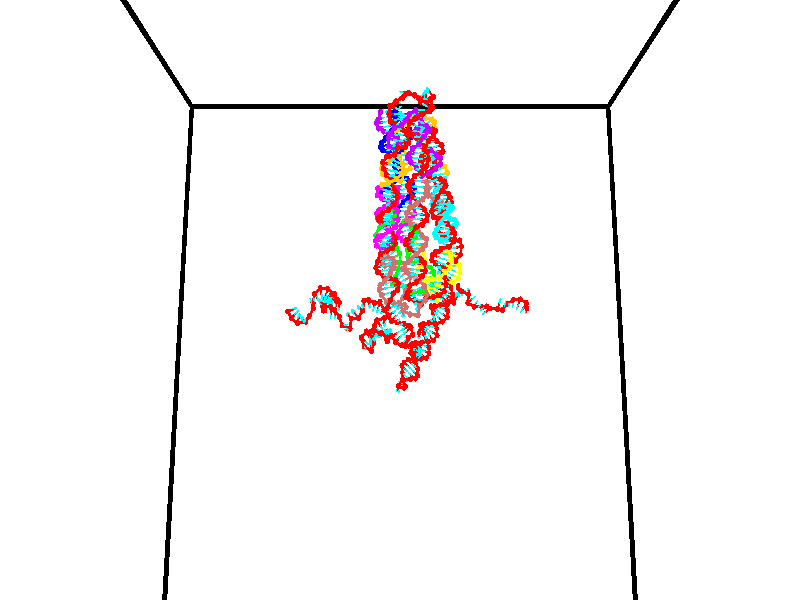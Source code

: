 // switches for output
#declare DRAW_BASES = 1; // possible values are 0, 1; only relevant for DNA ribbons
#declare DRAW_BASES_TYPE = 3; // possible values are 1, 2, 3; only relevant for DNA ribbons
#declare DRAW_FOG = 0; // set to 1 to enable fog

#include "colors.inc"

#include "transforms.inc"
background { rgb <1, 1, 1>}

#default {
   normal{
       ripples 0.25
       frequency 0.20
       turbulence 0.2
       lambda 5
   }
	finish {
		phong 0.1
		phong_size 40.
	}
}

// original window dimensions: 1024x640


// camera settings

camera {
	sky <0, 0.179814, -0.983701>
	up <0, 0.179814, -0.983701>
	right 1.6 * <1, 0, 0>
	location <35, 94.9851, 44.8844>
	look_at <35, 29.7336, 32.9568>
	direction <0, -65.2515, -11.9276>
	angle 67.0682
}


# declare cpy_camera_pos = <35, 94.9851, 44.8844>;
# if (DRAW_FOG = 1)
fog {
	fog_type 2
	up vnormalize(cpy_camera_pos)
	color rgbt<1,1,1,0.3>
	distance 1e-5
	fog_alt 3e-3
	fog_offset 56
}
# end


// LIGHTS

# declare lum = 6;
global_settings {
	ambient_light rgb lum * <0.05, 0.05, 0.05>
	max_trace_level 15
}# declare cpy_direct_light_amount = 0.25;
light_source
{	1000 * <-1, -1.16352, -0.803886>,
	rgb lum * cpy_direct_light_amount
	parallel
}

light_source
{	1000 * <1, 1.16352, 0.803886>,
	rgb lum * cpy_direct_light_amount
	parallel
}

// strand 0

// nucleotide -1

// particle -1
sphere {
	<23.729635, 35.188313, 34.934170> 0.250000
	pigment { color rgbt <1,0,0,0> }
	no_shadow
}
cylinder {
	<24.104139, 35.159763, 34.796577>,  <24.328842, 35.142635, 34.714024>, 0.100000
	pigment { color rgbt <1,0,0,0> }
	no_shadow
}
cylinder {
	<24.104139, 35.159763, 34.796577>,  <23.729635, 35.188313, 34.934170>, 0.100000
	pigment { color rgbt <1,0,0,0> }
	no_shadow
}

// particle -1
sphere {
	<24.104139, 35.159763, 34.796577> 0.100000
	pigment { color rgbt <1,0,0,0> }
	no_shadow
}
sphere {
	0, 1
	scale<0.080000,0.200000,0.300000>
	matrix <0.342510, 0.403138, 0.848626,
		0.078103, -0.912352, 0.401888,
		0.936262, -0.071370, -0.343976,
		24.385017, 35.138351, 34.693386>
	pigment { color rgbt <0,1,1,0> }
	no_shadow
}
cylinder {
	<24.112276, 35.021336, 35.476124>,  <23.729635, 35.188313, 34.934170>, 0.130000
	pigment { color rgbt <1,0,0,0> }
	no_shadow
}

// nucleotide -1

// particle -1
sphere {
	<24.112276, 35.021336, 35.476124> 0.250000
	pigment { color rgbt <1,0,0,0> }
	no_shadow
}
cylinder {
	<24.396217, 35.134201, 35.217979>,  <24.566582, 35.201920, 35.063091>, 0.100000
	pigment { color rgbt <1,0,0,0> }
	no_shadow
}
cylinder {
	<24.396217, 35.134201, 35.217979>,  <24.112276, 35.021336, 35.476124>, 0.100000
	pigment { color rgbt <1,0,0,0> }
	no_shadow
}

// particle -1
sphere {
	<24.396217, 35.134201, 35.217979> 0.100000
	pigment { color rgbt <1,0,0,0> }
	no_shadow
}
sphere {
	0, 1
	scale<0.080000,0.200000,0.300000>
	matrix <0.589068, 0.264491, 0.763573,
		0.386143, -0.922188, 0.021537,
		0.709854, 0.282161, -0.645363,
		24.609173, 35.218849, 35.024372>
	pigment { color rgbt <0,1,1,0> }
	no_shadow
}
cylinder {
	<24.684196, 34.849445, 35.877300>,  <24.112276, 35.021336, 35.476124>, 0.130000
	pigment { color rgbt <1,0,0,0> }
	no_shadow
}

// nucleotide -1

// particle -1
sphere {
	<24.684196, 34.849445, 35.877300> 0.250000
	pigment { color rgbt <1,0,0,0> }
	no_shadow
}
cylinder {
	<24.802465, 35.089870, 35.580299>,  <24.873426, 35.234123, 35.402100>, 0.100000
	pigment { color rgbt <1,0,0,0> }
	no_shadow
}
cylinder {
	<24.802465, 35.089870, 35.580299>,  <24.684196, 34.849445, 35.877300>, 0.100000
	pigment { color rgbt <1,0,0,0> }
	no_shadow
}

// particle -1
sphere {
	<24.802465, 35.089870, 35.580299> 0.100000
	pigment { color rgbt <1,0,0,0> }
	no_shadow
}
sphere {
	0, 1
	scale<0.080000,0.200000,0.300000>
	matrix <0.666201, 0.427317, 0.611209,
		0.684655, -0.675372, -0.274080,
		0.295674, 0.601059, -0.742499,
		24.891169, 35.270187, 35.357552>
	pigment { color rgbt <0,1,1,0> }
	no_shadow
}
cylinder {
	<25.485666, 34.757671, 35.741684>,  <24.684196, 34.849445, 35.877300>, 0.130000
	pigment { color rgbt <1,0,0,0> }
	no_shadow
}

// nucleotide -1

// particle -1
sphere {
	<25.485666, 34.757671, 35.741684> 0.250000
	pigment { color rgbt <1,0,0,0> }
	no_shadow
}
cylinder {
	<25.351862, 35.123116, 35.649235>,  <25.271580, 35.342381, 35.593765>, 0.100000
	pigment { color rgbt <1,0,0,0> }
	no_shadow
}
cylinder {
	<25.351862, 35.123116, 35.649235>,  <25.485666, 34.757671, 35.741684>, 0.100000
	pigment { color rgbt <1,0,0,0> }
	no_shadow
}

// particle -1
sphere {
	<25.351862, 35.123116, 35.649235> 0.100000
	pigment { color rgbt <1,0,0,0> }
	no_shadow
}
sphere {
	0, 1
	scale<0.080000,0.200000,0.300000>
	matrix <0.716266, 0.405859, 0.567663,
		0.612427, 0.024343, -0.790152,
		-0.334509, 0.913611, -0.231123,
		25.251509, 35.397198, 35.579899>
	pigment { color rgbt <0,1,1,0> }
	no_shadow
}
cylinder {
	<25.895845, 35.256565, 35.353119>,  <25.485666, 34.757671, 35.741684>, 0.130000
	pigment { color rgbt <1,0,0,0> }
	no_shadow
}

// nucleotide -1

// particle -1
sphere {
	<25.895845, 35.256565, 35.353119> 0.250000
	pigment { color rgbt <1,0,0,0> }
	no_shadow
}
cylinder {
	<25.684372, 35.490463, 35.599228>,  <25.557487, 35.630802, 35.746895>, 0.100000
	pigment { color rgbt <1,0,0,0> }
	no_shadow
}
cylinder {
	<25.684372, 35.490463, 35.599228>,  <25.895845, 35.256565, 35.353119>, 0.100000
	pigment { color rgbt <1,0,0,0> }
	no_shadow
}

// particle -1
sphere {
	<25.684372, 35.490463, 35.599228> 0.100000
	pigment { color rgbt <1,0,0,0> }
	no_shadow
}
sphere {
	0, 1
	scale<0.080000,0.200000,0.300000>
	matrix <0.845818, 0.302015, 0.439748,
		0.071320, 0.752898, -0.654261,
		-0.528682, 0.584749, 0.615275,
		25.525766, 35.665890, 35.783810>
	pigment { color rgbt <0,1,1,0> }
	no_shadow
}
cylinder {
	<26.326363, 35.424988, 34.715908>,  <25.895845, 35.256565, 35.353119>, 0.130000
	pigment { color rgbt <1,0,0,0> }
	no_shadow
}

// nucleotide -1

// particle -1
sphere {
	<26.326363, 35.424988, 34.715908> 0.250000
	pigment { color rgbt <1,0,0,0> }
	no_shadow
}
cylinder {
	<26.190769, 35.579418, 34.372738>,  <26.109413, 35.672077, 34.166836>, 0.100000
	pigment { color rgbt <1,0,0,0> }
	no_shadow
}
cylinder {
	<26.190769, 35.579418, 34.372738>,  <26.326363, 35.424988, 34.715908>, 0.100000
	pigment { color rgbt <1,0,0,0> }
	no_shadow
}

// particle -1
sphere {
	<26.190769, 35.579418, 34.372738> 0.100000
	pigment { color rgbt <1,0,0,0> }
	no_shadow
}
sphere {
	0, 1
	scale<0.080000,0.200000,0.300000>
	matrix <0.896833, -0.142889, -0.418656,
		-0.284222, -0.911332, -0.297810,
		-0.338981, 0.386077, -0.857925,
		26.089075, 35.695240, 34.115360>
	pigment { color rgbt <0,1,1,0> }
	no_shadow
}
cylinder {
	<26.207796, 34.857994, 34.164707>,  <26.326363, 35.424988, 34.715908>, 0.130000
	pigment { color rgbt <1,0,0,0> }
	no_shadow
}

// nucleotide -1

// particle -1
sphere {
	<26.207796, 34.857994, 34.164707> 0.250000
	pigment { color rgbt <1,0,0,0> }
	no_shadow
}
cylinder {
	<26.319265, 35.230690, 34.071583>,  <26.386147, 35.454308, 34.015709>, 0.100000
	pigment { color rgbt <1,0,0,0> }
	no_shadow
}
cylinder {
	<26.319265, 35.230690, 34.071583>,  <26.207796, 34.857994, 34.164707>, 0.100000
	pigment { color rgbt <1,0,0,0> }
	no_shadow
}

// particle -1
sphere {
	<26.319265, 35.230690, 34.071583> 0.100000
	pigment { color rgbt <1,0,0,0> }
	no_shadow
}
sphere {
	0, 1
	scale<0.080000,0.200000,0.300000>
	matrix <0.881627, -0.344330, -0.322754,
		-0.380887, -0.115308, -0.917404,
		0.278674, 0.931741, -0.232809,
		26.402868, 35.510212, 34.001740>
	pigment { color rgbt <0,1,1,0> }
	no_shadow
}
cylinder {
	<26.327303, 34.924534, 33.390598>,  <26.207796, 34.857994, 34.164707>, 0.130000
	pigment { color rgbt <1,0,0,0> }
	no_shadow
}

// nucleotide -1

// particle -1
sphere {
	<26.327303, 34.924534, 33.390598> 0.250000
	pigment { color rgbt <1,0,0,0> }
	no_shadow
}
cylinder {
	<26.542433, 35.144333, 33.646347>,  <26.671511, 35.276211, 33.799797>, 0.100000
	pigment { color rgbt <1,0,0,0> }
	no_shadow
}
cylinder {
	<26.542433, 35.144333, 33.646347>,  <26.327303, 34.924534, 33.390598>, 0.100000
	pigment { color rgbt <1,0,0,0> }
	no_shadow
}

// particle -1
sphere {
	<26.542433, 35.144333, 33.646347> 0.100000
	pigment { color rgbt <1,0,0,0> }
	no_shadow
}
sphere {
	0, 1
	scale<0.080000,0.200000,0.300000>
	matrix <0.830153, -0.477363, -0.288047,
		0.146933, 0.685697, -0.712902,
		0.537826, 0.549494, 0.639374,
		26.703781, 35.309181, 33.838158>
	pigment { color rgbt <0,1,1,0> }
	no_shadow
}
cylinder {
	<26.957783, 35.179272, 32.938217>,  <26.327303, 34.924534, 33.390598>, 0.130000
	pigment { color rgbt <1,0,0,0> }
	no_shadow
}

// nucleotide -1

// particle -1
sphere {
	<26.957783, 35.179272, 32.938217> 0.250000
	pigment { color rgbt <1,0,0,0> }
	no_shadow
}
cylinder {
	<27.047466, 35.190880, 33.327862>,  <27.101276, 35.197845, 33.561649>, 0.100000
	pigment { color rgbt <1,0,0,0> }
	no_shadow
}
cylinder {
	<27.047466, 35.190880, 33.327862>,  <26.957783, 35.179272, 32.938217>, 0.100000
	pigment { color rgbt <1,0,0,0> }
	no_shadow
}

// particle -1
sphere {
	<27.047466, 35.190880, 33.327862> 0.100000
	pigment { color rgbt <1,0,0,0> }
	no_shadow
}
sphere {
	0, 1
	scale<0.080000,0.200000,0.300000>
	matrix <0.815559, -0.552752, -0.171253,
		0.533472, 0.832840, -0.147597,
		0.224211, 0.029016, 0.974109,
		27.114729, 35.199585, 33.620094>
	pigment { color rgbt <0,1,1,0> }
	no_shadow
}
cylinder {
	<27.705156, 35.349995, 33.022057>,  <26.957783, 35.179272, 32.938217>, 0.130000
	pigment { color rgbt <1,0,0,0> }
	no_shadow
}

// nucleotide -1

// particle -1
sphere {
	<27.705156, 35.349995, 33.022057> 0.250000
	pigment { color rgbt <1,0,0,0> }
	no_shadow
}
cylinder {
	<27.583334, 35.157761, 33.351002>,  <27.510241, 35.042419, 33.548370>, 0.100000
	pigment { color rgbt <1,0,0,0> }
	no_shadow
}
cylinder {
	<27.583334, 35.157761, 33.351002>,  <27.705156, 35.349995, 33.022057>, 0.100000
	pigment { color rgbt <1,0,0,0> }
	no_shadow
}

// particle -1
sphere {
	<27.583334, 35.157761, 33.351002> 0.100000
	pigment { color rgbt <1,0,0,0> }
	no_shadow
}
sphere {
	0, 1
	scale<0.080000,0.200000,0.300000>
	matrix <0.649476, -0.736321, -0.189769,
		0.696725, 0.476313, 0.536377,
		-0.304556, -0.480581, 0.822367,
		27.491966, 35.013588, 33.597713>
	pigment { color rgbt <0,1,1,0> }
	no_shadow
}
cylinder {
	<28.374659, 35.091049, 33.432800>,  <27.705156, 35.349995, 33.022057>, 0.130000
	pigment { color rgbt <1,0,0,0> }
	no_shadow
}

// nucleotide -1

// particle -1
sphere {
	<28.374659, 35.091049, 33.432800> 0.250000
	pigment { color rgbt <1,0,0,0> }
	no_shadow
}
cylinder {
	<28.073956, 34.851879, 33.544041>,  <27.893534, 34.708378, 33.610783>, 0.100000
	pigment { color rgbt <1,0,0,0> }
	no_shadow
}
cylinder {
	<28.073956, 34.851879, 33.544041>,  <28.374659, 35.091049, 33.432800>, 0.100000
	pigment { color rgbt <1,0,0,0> }
	no_shadow
}

// particle -1
sphere {
	<28.073956, 34.851879, 33.544041> 0.100000
	pigment { color rgbt <1,0,0,0> }
	no_shadow
}
sphere {
	0, 1
	scale<0.080000,0.200000,0.300000>
	matrix <0.632875, -0.772669, 0.049508,
		0.185275, 0.213219, 0.959276,
		-0.751759, -0.597930, 0.278097,
		27.848427, 34.672501, 33.627468>
	pigment { color rgbt <0,1,1,0> }
	no_shadow
}
cylinder {
	<28.568684, 34.607815, 33.958794>,  <28.374659, 35.091049, 33.432800>, 0.130000
	pigment { color rgbt <1,0,0,0> }
	no_shadow
}

// nucleotide -1

// particle -1
sphere {
	<28.568684, 34.607815, 33.958794> 0.250000
	pigment { color rgbt <1,0,0,0> }
	no_shadow
}
cylinder {
	<28.255409, 34.410698, 33.807125>,  <28.067444, 34.292427, 33.716125>, 0.100000
	pigment { color rgbt <1,0,0,0> }
	no_shadow
}
cylinder {
	<28.255409, 34.410698, 33.807125>,  <28.568684, 34.607815, 33.958794>, 0.100000
	pigment { color rgbt <1,0,0,0> }
	no_shadow
}

// particle -1
sphere {
	<28.255409, 34.410698, 33.807125> 0.100000
	pigment { color rgbt <1,0,0,0> }
	no_shadow
}
sphere {
	0, 1
	scale<0.080000,0.200000,0.300000>
	matrix <0.504289, -0.860158, 0.076295,
		-0.363744, -0.131458, 0.922176,
		-0.783188, -0.492795, -0.379171,
		28.020452, 34.262859, 33.693375>
	pigment { color rgbt <0,1,1,0> }
	no_shadow
}
cylinder {
	<28.804628, 33.962715, 33.951302>,  <28.568684, 34.607815, 33.958794>, 0.130000
	pigment { color rgbt <1,0,0,0> }
	no_shadow
}

// nucleotide -1

// particle -1
sphere {
	<28.804628, 33.962715, 33.951302> 0.250000
	pigment { color rgbt <1,0,0,0> }
	no_shadow
}
cylinder {
	<28.743259, 33.630333, 34.165207>,  <28.706438, 33.430904, 34.293552>, 0.100000
	pigment { color rgbt <1,0,0,0> }
	no_shadow
}
cylinder {
	<28.743259, 33.630333, 34.165207>,  <28.804628, 33.962715, 33.951302>, 0.100000
	pigment { color rgbt <1,0,0,0> }
	no_shadow
}

// particle -1
sphere {
	<28.743259, 33.630333, 34.165207> 0.100000
	pigment { color rgbt <1,0,0,0> }
	no_shadow
}
sphere {
	0, 1
	scale<0.080000,0.200000,0.300000>
	matrix <-0.941714, -0.041015, -0.333904,
		0.299393, -0.554823, -0.776231,
		-0.153420, -0.830957, 0.534765,
		28.697233, 33.381046, 34.325638>
	pigment { color rgbt <0,1,1,0> }
	no_shadow
}
cylinder {
	<28.500916, 33.295368, 33.566700>,  <28.804628, 33.962715, 33.951302>, 0.130000
	pigment { color rgbt <1,0,0,0> }
	no_shadow
}

// nucleotide -1

// particle -1
sphere {
	<28.500916, 33.295368, 33.566700> 0.250000
	pigment { color rgbt <1,0,0,0> }
	no_shadow
}
cylinder {
	<28.391001, 33.350628, 33.947311>,  <28.325052, 33.383785, 34.175678>, 0.100000
	pigment { color rgbt <1,0,0,0> }
	no_shadow
}
cylinder {
	<28.391001, 33.350628, 33.947311>,  <28.500916, 33.295368, 33.566700>, 0.100000
	pigment { color rgbt <1,0,0,0> }
	no_shadow
}

// particle -1
sphere {
	<28.391001, 33.350628, 33.947311> 0.100000
	pigment { color rgbt <1,0,0,0> }
	no_shadow
}
sphere {
	0, 1
	scale<0.080000,0.200000,0.300000>
	matrix <-0.955484, 0.071339, -0.286289,
		-0.107434, -0.987838, 0.112402,
		-0.274789, 0.138155, 0.951527,
		28.308563, 33.392075, 34.232769>
	pigment { color rgbt <0,1,1,0> }
	no_shadow
}
cylinder {
	<27.875708, 33.734043, 33.242374>,  <28.500916, 33.295368, 33.566700>, 0.130000
	pigment { color rgbt <1,0,0,0> }
	no_shadow
}

// nucleotide -1

// particle -1
sphere {
	<27.875708, 33.734043, 33.242374> 0.250000
	pigment { color rgbt <1,0,0,0> }
	no_shadow
}
cylinder {
	<27.926207, 33.739319, 33.639137>,  <27.956507, 33.742485, 33.877197>, 0.100000
	pigment { color rgbt <1,0,0,0> }
	no_shadow
}
cylinder {
	<27.926207, 33.739319, 33.639137>,  <27.875708, 33.734043, 33.242374>, 0.100000
	pigment { color rgbt <1,0,0,0> }
	no_shadow
}

// particle -1
sphere {
	<27.926207, 33.739319, 33.639137> 0.100000
	pigment { color rgbt <1,0,0,0> }
	no_shadow
}
sphere {
	0, 1
	scale<0.080000,0.200000,0.300000>
	matrix <-0.522409, 0.850908, 0.055175,
		-0.843297, -0.525149, 0.114316,
		0.126248, 0.013190, 0.991911,
		27.964081, 33.743275, 33.936710>
	pigment { color rgbt <0,1,1,0> }
	no_shadow
}
cylinder {
	<27.213434, 33.722919, 33.614712>,  <27.875708, 33.734043, 33.242374>, 0.130000
	pigment { color rgbt <1,0,0,0> }
	no_shadow
}

// nucleotide -1

// particle -1
sphere {
	<27.213434, 33.722919, 33.614712> 0.250000
	pigment { color rgbt <1,0,0,0> }
	no_shadow
}
cylinder {
	<27.509975, 33.903656, 33.813198>,  <27.687901, 34.012100, 33.932289>, 0.100000
	pigment { color rgbt <1,0,0,0> }
	no_shadow
}
cylinder {
	<27.509975, 33.903656, 33.813198>,  <27.213434, 33.722919, 33.614712>, 0.100000
	pigment { color rgbt <1,0,0,0> }
	no_shadow
}

// particle -1
sphere {
	<27.509975, 33.903656, 33.813198> 0.100000
	pigment { color rgbt <1,0,0,0> }
	no_shadow
}
sphere {
	0, 1
	scale<0.080000,0.200000,0.300000>
	matrix <-0.542777, 0.838540, 0.047356,
		-0.394701, -0.304444, 0.866905,
		0.741352, 0.451845, 0.496218,
		27.732382, 34.039211, 33.962063>
	pigment { color rgbt <0,1,1,0> }
	no_shadow
}
cylinder {
	<27.010296, 33.990028, 34.252182>,  <27.213434, 33.722919, 33.614712>, 0.130000
	pigment { color rgbt <1,0,0,0> }
	no_shadow
}

// nucleotide -1

// particle -1
sphere {
	<27.010296, 33.990028, 34.252182> 0.250000
	pigment { color rgbt <1,0,0,0> }
	no_shadow
}
cylinder {
	<27.315861, 34.206287, 34.111252>,  <27.499199, 34.336044, 34.026691>, 0.100000
	pigment { color rgbt <1,0,0,0> }
	no_shadow
}
cylinder {
	<27.315861, 34.206287, 34.111252>,  <27.010296, 33.990028, 34.252182>, 0.100000
	pigment { color rgbt <1,0,0,0> }
	no_shadow
}

// particle -1
sphere {
	<27.315861, 34.206287, 34.111252> 0.100000
	pigment { color rgbt <1,0,0,0> }
	no_shadow
}
sphere {
	0, 1
	scale<0.080000,0.200000,0.300000>
	matrix <-0.572784, 0.819555, 0.015711,
		0.297248, 0.189807, 0.935744,
		0.763912, 0.540650, -0.352329,
		27.545034, 34.368481, 34.005554>
	pigment { color rgbt <0,1,1,0> }
	no_shadow
}
cylinder {
	<27.220774, 34.570446, 34.749081>,  <27.010296, 33.990028, 34.252182>, 0.130000
	pigment { color rgbt <1,0,0,0> }
	no_shadow
}

// nucleotide -1

// particle -1
sphere {
	<27.220774, 34.570446, 34.749081> 0.250000
	pigment { color rgbt <1,0,0,0> }
	no_shadow
}
cylinder {
	<27.307161, 34.694706, 34.378815>,  <27.358994, 34.769260, 34.156654>, 0.100000
	pigment { color rgbt <1,0,0,0> }
	no_shadow
}
cylinder {
	<27.307161, 34.694706, 34.378815>,  <27.220774, 34.570446, 34.749081>, 0.100000
	pigment { color rgbt <1,0,0,0> }
	no_shadow
}

// particle -1
sphere {
	<27.307161, 34.694706, 34.378815> 0.100000
	pigment { color rgbt <1,0,0,0> }
	no_shadow
}
sphere {
	0, 1
	scale<0.080000,0.200000,0.300000>
	matrix <-0.492375, 0.853321, 0.171493,
		0.843163, 0.418737, 0.337246,
		0.215969, 0.310648, -0.925665,
		27.371952, 34.787899, 34.101116>
	pigment { color rgbt <0,1,1,0> }
	no_shadow
}
cylinder {
	<27.458950, 35.265221, 34.862427>,  <27.220774, 34.570446, 34.749081>, 0.130000
	pigment { color rgbt <1,0,0,0> }
	no_shadow
}

// nucleotide -1

// particle -1
sphere {
	<27.458950, 35.265221, 34.862427> 0.250000
	pigment { color rgbt <1,0,0,0> }
	no_shadow
}
cylinder {
	<27.341949, 35.242435, 34.480598>,  <27.271749, 35.228764, 34.251503>, 0.100000
	pigment { color rgbt <1,0,0,0> }
	no_shadow
}
cylinder {
	<27.341949, 35.242435, 34.480598>,  <27.458950, 35.265221, 34.862427>, 0.100000
	pigment { color rgbt <1,0,0,0> }
	no_shadow
}

// particle -1
sphere {
	<27.341949, 35.242435, 34.480598> 0.100000
	pigment { color rgbt <1,0,0,0> }
	no_shadow
}
sphere {
	0, 1
	scale<0.080000,0.200000,0.300000>
	matrix <-0.570893, 0.811216, 0.126525,
		0.767153, 0.581965, -0.269801,
		-0.292500, -0.056963, -0.954567,
		27.254200, 35.225346, 34.194229>
	pigment { color rgbt <0,1,1,0> }
	no_shadow
}
cylinder {
	<27.536707, 35.925648, 34.569344>,  <27.458950, 35.265221, 34.862427>, 0.130000
	pigment { color rgbt <1,0,0,0> }
	no_shadow
}

// nucleotide -1

// particle -1
sphere {
	<27.536707, 35.925648, 34.569344> 0.250000
	pigment { color rgbt <1,0,0,0> }
	no_shadow
}
cylinder {
	<27.252100, 35.742401, 34.356224>,  <27.081337, 35.632454, 34.228352>, 0.100000
	pigment { color rgbt <1,0,0,0> }
	no_shadow
}
cylinder {
	<27.252100, 35.742401, 34.356224>,  <27.536707, 35.925648, 34.569344>, 0.100000
	pigment { color rgbt <1,0,0,0> }
	no_shadow
}

// particle -1
sphere {
	<27.252100, 35.742401, 34.356224> 0.100000
	pigment { color rgbt <1,0,0,0> }
	no_shadow
}
sphere {
	0, 1
	scale<0.080000,0.200000,0.300000>
	matrix <-0.604884, 0.785186, 0.132655,
		0.357574, 0.416668, -0.835780,
		-0.711516, -0.458116, -0.532798,
		27.038645, 35.604965, 34.196384>
	pigment { color rgbt <0,1,1,0> }
	no_shadow
}
cylinder {
	<28.172607, 36.320900, 34.754391>,  <27.536707, 35.925648, 34.569344>, 0.130000
	pigment { color rgbt <1,0,0,0> }
	no_shadow
}

// nucleotide -1

// particle -1
sphere {
	<28.172607, 36.320900, 34.754391> 0.250000
	pigment { color rgbt <1,0,0,0> }
	no_shadow
}
cylinder {
	<28.146315, 36.129890, 35.104855>,  <28.130539, 36.015285, 35.315132>, 0.100000
	pigment { color rgbt <1,0,0,0> }
	no_shadow
}
cylinder {
	<28.146315, 36.129890, 35.104855>,  <28.172607, 36.320900, 34.754391>, 0.100000
	pigment { color rgbt <1,0,0,0> }
	no_shadow
}

// particle -1
sphere {
	<28.146315, 36.129890, 35.104855> 0.100000
	pigment { color rgbt <1,0,0,0> }
	no_shadow
}
sphere {
	0, 1
	scale<0.080000,0.200000,0.300000>
	matrix <0.985785, 0.104982, 0.131176,
		-0.154620, 0.872325, 0.463834,
		-0.065734, -0.477523, 0.876157,
		28.126595, 35.986633, 35.367702>
	pigment { color rgbt <0,1,1,0> }
	no_shadow
}
cylinder {
	<28.599869, 36.628254, 35.079746>,  <28.172607, 36.320900, 34.754391>, 0.130000
	pigment { color rgbt <1,0,0,0> }
	no_shadow
}

// nucleotide -1

// particle -1
sphere {
	<28.599869, 36.628254, 35.079746> 0.250000
	pigment { color rgbt <1,0,0,0> }
	no_shadow
}
cylinder {
	<28.582703, 36.294716, 35.299877>,  <28.572403, 36.094593, 35.431957>, 0.100000
	pigment { color rgbt <1,0,0,0> }
	no_shadow
}
cylinder {
	<28.582703, 36.294716, 35.299877>,  <28.599869, 36.628254, 35.079746>, 0.100000
	pigment { color rgbt <1,0,0,0> }
	no_shadow
}

// particle -1
sphere {
	<28.582703, 36.294716, 35.299877> 0.100000
	pigment { color rgbt <1,0,0,0> }
	no_shadow
}
sphere {
	0, 1
	scale<0.080000,0.200000,0.300000>
	matrix <0.940215, 0.152573, 0.304495,
		-0.337866, 0.530497, 0.777444,
		-0.042917, -0.833843, 0.550330,
		28.569828, 36.044563, 35.464977>
	pigment { color rgbt <0,1,1,0> }
	no_shadow
}
cylinder {
	<29.058420, 36.768936, 35.627571>,  <28.599869, 36.628254, 35.079746>, 0.130000
	pigment { color rgbt <1,0,0,0> }
	no_shadow
}

// nucleotide -1

// particle -1
sphere {
	<29.058420, 36.768936, 35.627571> 0.250000
	pigment { color rgbt <1,0,0,0> }
	no_shadow
}
cylinder {
	<28.998608, 36.374020, 35.606033>,  <28.962721, 36.137070, 35.593109>, 0.100000
	pigment { color rgbt <1,0,0,0> }
	no_shadow
}
cylinder {
	<28.998608, 36.374020, 35.606033>,  <29.058420, 36.768936, 35.627571>, 0.100000
	pigment { color rgbt <1,0,0,0> }
	no_shadow
}

// particle -1
sphere {
	<28.998608, 36.374020, 35.606033> 0.100000
	pigment { color rgbt <1,0,0,0> }
	no_shadow
}
sphere {
	0, 1
	scale<0.080000,0.200000,0.300000>
	matrix <0.955637, -0.158284, 0.248405,
		-0.253770, -0.014310, 0.967159,
		-0.149531, -0.987290, -0.053843,
		28.953749, 36.077831, 35.589882>
	pigment { color rgbt <0,1,1,0> }
	no_shadow
}
cylinder {
	<29.359617, 36.812408, 36.326317>,  <29.058420, 36.768936, 35.627571>, 0.130000
	pigment { color rgbt <1,0,0,0> }
	no_shadow
}

// nucleotide -1

// particle -1
sphere {
	<29.359617, 36.812408, 36.326317> 0.250000
	pigment { color rgbt <1,0,0,0> }
	no_shadow
}
cylinder {
	<29.584812, 37.141914, 36.353001>,  <29.719929, 37.339619, 36.369011>, 0.100000
	pigment { color rgbt <1,0,0,0> }
	no_shadow
}
cylinder {
	<29.584812, 37.141914, 36.353001>,  <29.359617, 36.812408, 36.326317>, 0.100000
	pigment { color rgbt <1,0,0,0> }
	no_shadow
}

// particle -1
sphere {
	<29.584812, 37.141914, 36.353001> 0.100000
	pigment { color rgbt <1,0,0,0> }
	no_shadow
}
sphere {
	0, 1
	scale<0.080000,0.200000,0.300000>
	matrix <-0.006982, -0.075969, 0.997086,
		0.826435, -0.561814, -0.037018,
		0.562989, 0.823768, 0.066706,
		29.753710, 37.389046, 36.373013>
	pigment { color rgbt <0,1,1,0> }
	no_shadow
}
cylinder {
	<30.128859, 36.728111, 36.606659>,  <29.359617, 36.812408, 36.326317>, 0.130000
	pigment { color rgbt <1,0,0,0> }
	no_shadow
}

// nucleotide -1

// particle -1
sphere {
	<30.128859, 36.728111, 36.606659> 0.250000
	pigment { color rgbt <1,0,0,0> }
	no_shadow
}
cylinder {
	<29.952530, 37.077343, 36.689991>,  <29.846733, 37.286884, 36.739990>, 0.100000
	pigment { color rgbt <1,0,0,0> }
	no_shadow
}
cylinder {
	<29.952530, 37.077343, 36.689991>,  <30.128859, 36.728111, 36.606659>, 0.100000
	pigment { color rgbt <1,0,0,0> }
	no_shadow
}

// particle -1
sphere {
	<29.952530, 37.077343, 36.689991> 0.100000
	pigment { color rgbt <1,0,0,0> }
	no_shadow
}
sphere {
	0, 1
	scale<0.080000,0.200000,0.300000>
	matrix <0.065441, -0.200221, 0.977563,
		0.895205, 0.444566, 0.031127,
		-0.440823, 0.873083, 0.208331,
		29.820282, 37.339268, 36.752491>
	pigment { color rgbt <0,1,1,0> }
	no_shadow
}
cylinder {
	<30.256626, 37.029129, 35.837799>,  <30.128859, 36.728111, 36.606659>, 0.130000
	pigment { color rgbt <1,0,0,0> }
	no_shadow
}

// nucleotide -1

// particle -1
sphere {
	<30.256626, 37.029129, 35.837799> 0.250000
	pigment { color rgbt <1,0,0,0> }
	no_shadow
}
cylinder {
	<30.070169, 36.772972, 35.593632>,  <29.958296, 36.619278, 35.447132>, 0.100000
	pigment { color rgbt <1,0,0,0> }
	no_shadow
}
cylinder {
	<30.070169, 36.772972, 35.593632>,  <30.256626, 37.029129, 35.837799>, 0.100000
	pigment { color rgbt <1,0,0,0> }
	no_shadow
}

// particle -1
sphere {
	<30.070169, 36.772972, 35.593632> 0.100000
	pigment { color rgbt <1,0,0,0> }
	no_shadow
}
sphere {
	0, 1
	scale<0.080000,0.200000,0.300000>
	matrix <0.398197, -0.767994, 0.501621,
		-0.790032, -0.009240, 0.612996,
		-0.466142, -0.640390, -0.610419,
		29.930326, 36.580856, 35.410507>
	pigment { color rgbt <0,1,1,0> }
	no_shadow
}
cylinder {
	<30.940775, 36.761379, 35.725269>,  <30.256626, 37.029129, 35.837799>, 0.130000
	pigment { color rgbt <1,0,0,0> }
	no_shadow
}

// nucleotide -1

// particle -1
sphere {
	<30.940775, 36.761379, 35.725269> 0.250000
	pigment { color rgbt <1,0,0,0> }
	no_shadow
}
cylinder {
	<30.664192, 36.866581, 35.456131>,  <30.498243, 36.929703, 35.294647>, 0.100000
	pigment { color rgbt <1,0,0,0> }
	no_shadow
}
cylinder {
	<30.664192, 36.866581, 35.456131>,  <30.940775, 36.761379, 35.725269>, 0.100000
	pigment { color rgbt <1,0,0,0> }
	no_shadow
}

// particle -1
sphere {
	<30.664192, 36.866581, 35.456131> 0.100000
	pigment { color rgbt <1,0,0,0> }
	no_shadow
}
sphere {
	0, 1
	scale<0.080000,0.200000,0.300000>
	matrix <0.380376, 0.924359, -0.029583,
		0.614168, -0.276388, -0.739194,
		-0.691456, 0.263003, -0.672843,
		30.456755, 36.945480, 35.254276>
	pigment { color rgbt <0,1,1,0> }
	no_shadow
}
cylinder {
	<31.363331, 37.032707, 35.153515>,  <30.940775, 36.761379, 35.725269>, 0.130000
	pigment { color rgbt <1,0,0,0> }
	no_shadow
}

// nucleotide -1

// particle -1
sphere {
	<31.363331, 37.032707, 35.153515> 0.250000
	pigment { color rgbt <1,0,0,0> }
	no_shadow
}
cylinder {
	<31.165213, 37.370468, 35.071865>,  <31.046343, 37.573124, 35.022873>, 0.100000
	pigment { color rgbt <1,0,0,0> }
	no_shadow
}
cylinder {
	<31.165213, 37.370468, 35.071865>,  <31.363331, 37.032707, 35.153515>, 0.100000
	pigment { color rgbt <1,0,0,0> }
	no_shadow
}

// particle -1
sphere {
	<31.165213, 37.370468, 35.071865> 0.100000
	pigment { color rgbt <1,0,0,0> }
	no_shadow
}
sphere {
	0, 1
	scale<0.080000,0.200000,0.300000>
	matrix <0.868667, 0.484131, -0.105046,
		0.010124, -0.229348, -0.973292,
		-0.495293, 0.844403, -0.204129,
		31.016624, 37.623791, 35.010628>
	pigment { color rgbt <0,1,1,0> }
	no_shadow
}
cylinder {
	<31.496582, 37.303864, 34.406883>,  <31.363331, 37.032707, 35.153515>, 0.130000
	pigment { color rgbt <1,0,0,0> }
	no_shadow
}

// nucleotide -1

// particle -1
sphere {
	<31.496582, 37.303864, 34.406883> 0.250000
	pigment { color rgbt <1,0,0,0> }
	no_shadow
}
cylinder {
	<31.439127, 37.579174, 34.691319>,  <31.404654, 37.744358, 34.861980>, 0.100000
	pigment { color rgbt <1,0,0,0> }
	no_shadow
}
cylinder {
	<31.439127, 37.579174, 34.691319>,  <31.496582, 37.303864, 34.406883>, 0.100000
	pigment { color rgbt <1,0,0,0> }
	no_shadow
}

// particle -1
sphere {
	<31.439127, 37.579174, 34.691319> 0.100000
	pigment { color rgbt <1,0,0,0> }
	no_shadow
}
sphere {
	0, 1
	scale<0.080000,0.200000,0.300000>
	matrix <0.920649, 0.356502, -0.159093,
		-0.363004, 0.631811, -0.684867,
		-0.143640, 0.688274, 0.711088,
		31.396034, 37.785656, 34.904644>
	pigment { color rgbt <0,1,1,0> }
	no_shadow
}
cylinder {
	<31.959864, 37.788162, 34.451939>,  <31.496582, 37.303864, 34.406883>, 0.130000
	pigment { color rgbt <1,0,0,0> }
	no_shadow
}

// nucleotide -1

// particle -1
sphere {
	<31.959864, 37.788162, 34.451939> 0.250000
	pigment { color rgbt <1,0,0,0> }
	no_shadow
}
cylinder {
	<32.050430, 38.044640, 34.745224>,  <32.104771, 38.198524, 34.921196>, 0.100000
	pigment { color rgbt <1,0,0,0> }
	no_shadow
}
cylinder {
	<32.050430, 38.044640, 34.745224>,  <31.959864, 37.788162, 34.451939>, 0.100000
	pigment { color rgbt <1,0,0,0> }
	no_shadow
}

// particle -1
sphere {
	<32.050430, 38.044640, 34.745224> 0.100000
	pigment { color rgbt <1,0,0,0> }
	no_shadow
}
sphere {
	0, 1
	scale<0.080000,0.200000,0.300000>
	matrix <0.740177, -0.602581, 0.298387,
		0.633145, 0.475150, -0.611032,
		0.226418, 0.641194, 0.733216,
		32.118355, 38.237000, 34.965187>
	pigment { color rgbt <0,1,1,0> }
	no_shadow
}
cylinder {
	<32.555676, 37.629917, 34.640354>,  <31.959864, 37.788162, 34.451939>, 0.130000
	pigment { color rgbt <1,0,0,0> }
	no_shadow
}

// nucleotide -1

// particle -1
sphere {
	<32.555676, 37.629917, 34.640354> 0.250000
	pigment { color rgbt <1,0,0,0> }
	no_shadow
}
cylinder {
	<32.505764, 37.872498, 34.954460>,  <32.475819, 38.018047, 35.142925>, 0.100000
	pigment { color rgbt <1,0,0,0> }
	no_shadow
}
cylinder {
	<32.505764, 37.872498, 34.954460>,  <32.555676, 37.629917, 34.640354>, 0.100000
	pigment { color rgbt <1,0,0,0> }
	no_shadow
}

// particle -1
sphere {
	<32.505764, 37.872498, 34.954460> 0.100000
	pigment { color rgbt <1,0,0,0> }
	no_shadow
}
sphere {
	0, 1
	scale<0.080000,0.200000,0.300000>
	matrix <0.859172, -0.329803, 0.391220,
		0.496240, 0.723496, -0.479895,
		-0.124776, 0.606452, 0.785269,
		32.468330, 38.054432, 35.190041>
	pigment { color rgbt <0,1,1,0> }
	no_shadow
}
cylinder {
	<33.077911, 38.142632, 34.648109>,  <32.555676, 37.629917, 34.640354>, 0.130000
	pigment { color rgbt <1,0,0,0> }
	no_shadow
}

// nucleotide -1

// particle -1
sphere {
	<33.077911, 38.142632, 34.648109> 0.250000
	pigment { color rgbt <1,0,0,0> }
	no_shadow
}
cylinder {
	<32.951385, 38.008694, 35.003147>,  <32.875469, 37.928329, 35.216171>, 0.100000
	pigment { color rgbt <1,0,0,0> }
	no_shadow
}
cylinder {
	<32.951385, 38.008694, 35.003147>,  <33.077911, 38.142632, 34.648109>, 0.100000
	pigment { color rgbt <1,0,0,0> }
	no_shadow
}

// particle -1
sphere {
	<32.951385, 38.008694, 35.003147> 0.100000
	pigment { color rgbt <1,0,0,0> }
	no_shadow
}
sphere {
	0, 1
	scale<0.080000,0.200000,0.300000>
	matrix <0.907650, -0.378929, 0.180511,
		0.275892, 0.862724, 0.423783,
		-0.316314, -0.334845, 0.887595,
		32.856491, 37.908241, 35.269424>
	pigment { color rgbt <0,1,1,0> }
	no_shadow
}
cylinder {
	<33.488365, 38.387314, 35.315434>,  <33.077911, 38.142632, 34.648109>, 0.130000
	pigment { color rgbt <1,0,0,0> }
	no_shadow
}

// nucleotide -1

// particle -1
sphere {
	<33.488365, 38.387314, 35.315434> 0.250000
	pigment { color rgbt <1,0,0,0> }
	no_shadow
}
cylinder {
	<33.344326, 38.016838, 35.360172>,  <33.257904, 37.794552, 35.387016>, 0.100000
	pigment { color rgbt <1,0,0,0> }
	no_shadow
}
cylinder {
	<33.344326, 38.016838, 35.360172>,  <33.488365, 38.387314, 35.315434>, 0.100000
	pigment { color rgbt <1,0,0,0> }
	no_shadow
}

// particle -1
sphere {
	<33.344326, 38.016838, 35.360172> 0.100000
	pigment { color rgbt <1,0,0,0> }
	no_shadow
}
sphere {
	0, 1
	scale<0.080000,0.200000,0.300000>
	matrix <0.931384, -0.350051, 0.099937,
		-0.053408, 0.140159, 0.988687,
		-0.360098, -0.926186, 0.111847,
		33.236298, 37.738983, 35.393726>
	pigment { color rgbt <0,1,1,0> }
	no_shadow
}
cylinder {
	<33.923637, 38.245213, 35.767952>,  <33.488365, 38.387314, 35.315434>, 0.130000
	pigment { color rgbt <1,0,0,0> }
	no_shadow
}

// nucleotide -1

// particle -1
sphere {
	<33.923637, 38.245213, 35.767952> 0.250000
	pigment { color rgbt <1,0,0,0> }
	no_shadow
}
cylinder {
	<33.783440, 37.913151, 35.594521>,  <33.699322, 37.713913, 35.490459>, 0.100000
	pigment { color rgbt <1,0,0,0> }
	no_shadow
}
cylinder {
	<33.783440, 37.913151, 35.594521>,  <33.923637, 38.245213, 35.767952>, 0.100000
	pigment { color rgbt <1,0,0,0> }
	no_shadow
}

// particle -1
sphere {
	<33.783440, 37.913151, 35.594521> 0.100000
	pigment { color rgbt <1,0,0,0> }
	no_shadow
}
sphere {
	0, 1
	scale<0.080000,0.200000,0.300000>
	matrix <0.856049, -0.471757, 0.211249,
		-0.379915, -0.297125, 0.876003,
		-0.350493, -0.830158, -0.433581,
		33.678291, 37.664104, 35.464447>
	pigment { color rgbt <0,1,1,0> }
	no_shadow
}
cylinder {
	<33.558014, 38.932213, 36.067295>,  <33.923637, 38.245213, 35.767952>, 0.130000
	pigment { color rgbt <1,0,0,0> }
	no_shadow
}

// nucleotide -1

// particle -1
sphere {
	<33.558014, 38.932213, 36.067295> 0.250000
	pigment { color rgbt <1,0,0,0> }
	no_shadow
}
cylinder {
	<33.520199, 38.604492, 36.293503>,  <33.497509, 38.407860, 36.429226>, 0.100000
	pigment { color rgbt <1,0,0,0> }
	no_shadow
}
cylinder {
	<33.520199, 38.604492, 36.293503>,  <33.558014, 38.932213, 36.067295>, 0.100000
	pigment { color rgbt <1,0,0,0> }
	no_shadow
}

// particle -1
sphere {
	<33.520199, 38.604492, 36.293503> 0.100000
	pigment { color rgbt <1,0,0,0> }
	no_shadow
}
sphere {
	0, 1
	scale<0.080000,0.200000,0.300000>
	matrix <-0.646514, 0.482498, 0.590945,
		-0.757022, -0.309750, -0.575301,
		-0.094536, -0.819299, 0.565520,
		33.491837, 38.358704, 36.463158>
	pigment { color rgbt <0,1,1,0> }
	no_shadow
}
cylinder {
	<32.821194, 38.697453, 36.231022>,  <33.558014, 38.932213, 36.067295>, 0.130000
	pigment { color rgbt <1,0,0,0> }
	no_shadow
}

// nucleotide -1

// particle -1
sphere {
	<32.821194, 38.697453, 36.231022> 0.250000
	pigment { color rgbt <1,0,0,0> }
	no_shadow
}
cylinder {
	<33.062229, 38.574764, 36.525726>,  <33.206848, 38.501152, 36.702549>, 0.100000
	pigment { color rgbt <1,0,0,0> }
	no_shadow
}
cylinder {
	<33.062229, 38.574764, 36.525726>,  <32.821194, 38.697453, 36.231022>, 0.100000
	pigment { color rgbt <1,0,0,0> }
	no_shadow
}

// particle -1
sphere {
	<33.062229, 38.574764, 36.525726> 0.100000
	pigment { color rgbt <1,0,0,0> }
	no_shadow
}
sphere {
	0, 1
	scale<0.080000,0.200000,0.300000>
	matrix <-0.700105, 0.239966, 0.672510,
		-0.383072, -0.921052, -0.070140,
		0.602585, -0.306725, 0.736757,
		33.243004, 38.482746, 36.746754>
	pigment { color rgbt <0,1,1,0> }
	no_shadow
}
cylinder {
	<32.555050, 38.069237, 36.560177>,  <32.821194, 38.697453, 36.231022>, 0.130000
	pigment { color rgbt <1,0,0,0> }
	no_shadow
}

// nucleotide -1

// particle -1
sphere {
	<32.555050, 38.069237, 36.560177> 0.250000
	pigment { color rgbt <1,0,0,0> }
	no_shadow
}
cylinder {
	<32.772350, 38.311703, 36.792538>,  <32.902729, 38.457180, 36.931953>, 0.100000
	pigment { color rgbt <1,0,0,0> }
	no_shadow
}
cylinder {
	<32.772350, 38.311703, 36.792538>,  <32.555050, 38.069237, 36.560177>, 0.100000
	pigment { color rgbt <1,0,0,0> }
	no_shadow
}

// particle -1
sphere {
	<32.772350, 38.311703, 36.792538> 0.100000
	pigment { color rgbt <1,0,0,0> }
	no_shadow
}
sphere {
	0, 1
	scale<0.080000,0.200000,0.300000>
	matrix <-0.781696, 0.112740, 0.613385,
		0.306321, -0.787309, 0.535082,
		0.543249, 0.606164, 0.580901,
		32.935326, 38.493553, 36.966808>
	pigment { color rgbt <0,1,1,0> }
	no_shadow
}
cylinder {
	<32.275181, 37.928169, 37.207100>,  <32.555050, 38.069237, 36.560177>, 0.130000
	pigment { color rgbt <1,0,0,0> }
	no_shadow
}

// nucleotide -1

// particle -1
sphere {
	<32.275181, 37.928169, 37.207100> 0.250000
	pigment { color rgbt <1,0,0,0> }
	no_shadow
}
cylinder {
	<32.527401, 38.222912, 37.304630>,  <32.678734, 38.399757, 37.363148>, 0.100000
	pigment { color rgbt <1,0,0,0> }
	no_shadow
}
cylinder {
	<32.527401, 38.222912, 37.304630>,  <32.275181, 37.928169, 37.207100>, 0.100000
	pigment { color rgbt <1,0,0,0> }
	no_shadow
}

// particle -1
sphere {
	<32.527401, 38.222912, 37.304630> 0.100000
	pigment { color rgbt <1,0,0,0> }
	no_shadow
}
sphere {
	0, 1
	scale<0.080000,0.200000,0.300000>
	matrix <-0.526478, 0.175238, 0.831933,
		0.570290, -0.652940, 0.498436,
		0.630547, 0.736859, 0.243822,
		32.716564, 38.443970, 37.377777>
	pigment { color rgbt <0,1,1,0> }
	no_shadow
}
cylinder {
	<32.466480, 37.868301, 37.900959>,  <32.275181, 37.928169, 37.207100>, 0.130000
	pigment { color rgbt <1,0,0,0> }
	no_shadow
}

// nucleotide -1

// particle -1
sphere {
	<32.466480, 37.868301, 37.900959> 0.250000
	pigment { color rgbt <1,0,0,0> }
	no_shadow
}
cylinder {
	<32.514626, 38.251968, 37.798584>,  <32.543514, 38.482170, 37.737160>, 0.100000
	pigment { color rgbt <1,0,0,0> }
	no_shadow
}
cylinder {
	<32.514626, 38.251968, 37.798584>,  <32.466480, 37.868301, 37.900959>, 0.100000
	pigment { color rgbt <1,0,0,0> }
	no_shadow
}

// particle -1
sphere {
	<32.514626, 38.251968, 37.798584> 0.100000
	pigment { color rgbt <1,0,0,0> }
	no_shadow
}
sphere {
	0, 1
	scale<0.080000,0.200000,0.300000>
	matrix <-0.661365, 0.269740, 0.699884,
		0.740344, 0.085026, 0.666829,
		0.120362, 0.959172, -0.255934,
		32.550735, 38.539719, 37.721806>
	pigment { color rgbt <0,1,1,0> }
	no_shadow
}
cylinder {
	<32.286179, 38.179169, 38.575180>,  <32.466480, 37.868301, 37.900959>, 0.130000
	pigment { color rgbt <1,0,0,0> }
	no_shadow
}

// nucleotide -1

// particle -1
sphere {
	<32.286179, 38.179169, 38.575180> 0.250000
	pigment { color rgbt <1,0,0,0> }
	no_shadow
}
cylinder {
	<32.255695, 38.424351, 38.260605>,  <32.237404, 38.571461, 38.071861>, 0.100000
	pigment { color rgbt <1,0,0,0> }
	no_shadow
}
cylinder {
	<32.255695, 38.424351, 38.260605>,  <32.286179, 38.179169, 38.575180>, 0.100000
	pigment { color rgbt <1,0,0,0> }
	no_shadow
}

// particle -1
sphere {
	<32.255695, 38.424351, 38.260605> 0.100000
	pigment { color rgbt <1,0,0,0> }
	no_shadow
}
sphere {
	0, 1
	scale<0.080000,0.200000,0.300000>
	matrix <-0.764138, 0.470778, 0.440978,
		0.640535, 0.634551, 0.432504,
		-0.076210, 0.612954, -0.786434,
		32.232834, 38.608238, 38.024673>
	pigment { color rgbt <0,1,1,0> }
	no_shadow
}
cylinder {
	<31.623613, 38.402996, 38.238022>,  <32.286179, 38.179169, 38.575180>, 0.130000
	pigment { color rgbt <1,0,0,0> }
	no_shadow
}

// nucleotide -1

// particle -1
sphere {
	<31.623613, 38.402996, 38.238022> 0.250000
	pigment { color rgbt <1,0,0,0> }
	no_shadow
}
cylinder {
	<31.703751, 38.778019, 38.351757>,  <31.751833, 39.003033, 38.419998>, 0.100000
	pigment { color rgbt <1,0,0,0> }
	no_shadow
}
cylinder {
	<31.703751, 38.778019, 38.351757>,  <31.623613, 38.402996, 38.238022>, 0.100000
	pigment { color rgbt <1,0,0,0> }
	no_shadow
}

// particle -1
sphere {
	<31.703751, 38.778019, 38.351757> 0.100000
	pigment { color rgbt <1,0,0,0> }
	no_shadow
}
sphere {
	0, 1
	scale<0.080000,0.200000,0.300000>
	matrix <0.834522, -0.011262, -0.550860,
		-0.513259, 0.347652, -0.784667,
		0.200345, 0.937556, 0.284343,
		31.763853, 39.059284, 38.437061>
	pigment { color rgbt <0,1,1,0> }
	no_shadow
}
cylinder {
	<31.380873, 38.854298, 37.608532>,  <31.623613, 38.402996, 38.238022>, 0.130000
	pigment { color rgbt <1,0,0,0> }
	no_shadow
}

// nucleotide -1

// particle -1
sphere {
	<31.380873, 38.854298, 37.608532> 0.250000
	pigment { color rgbt <1,0,0,0> }
	no_shadow
}
cylinder {
	<31.682943, 38.950264, 37.852547>,  <31.864185, 39.007843, 37.998955>, 0.100000
	pigment { color rgbt <1,0,0,0> }
	no_shadow
}
cylinder {
	<31.682943, 38.950264, 37.852547>,  <31.380873, 38.854298, 37.608532>, 0.100000
	pigment { color rgbt <1,0,0,0> }
	no_shadow
}

// particle -1
sphere {
	<31.682943, 38.950264, 37.852547> 0.100000
	pigment { color rgbt <1,0,0,0> }
	no_shadow
}
sphere {
	0, 1
	scale<0.080000,0.200000,0.300000>
	matrix <0.625372, 0.015299, -0.780177,
		-0.196512, 0.970672, -0.138485,
		0.755177, 0.239919, 0.610038,
		31.909496, 39.022240, 38.035557>
	pigment { color rgbt <0,1,1,0> }
	no_shadow
}
cylinder {
	<31.860788, 39.383095, 37.212944>,  <31.380873, 38.854298, 37.608532>, 0.130000
	pigment { color rgbt <1,0,0,0> }
	no_shadow
}

// nucleotide -1

// particle -1
sphere {
	<31.860788, 39.383095, 37.212944> 0.250000
	pigment { color rgbt <1,0,0,0> }
	no_shadow
}
cylinder {
	<32.065277, 39.216984, 37.513927>,  <32.187969, 39.117317, 37.694519>, 0.100000
	pigment { color rgbt <1,0,0,0> }
	no_shadow
}
cylinder {
	<32.065277, 39.216984, 37.513927>,  <31.860788, 39.383095, 37.212944>, 0.100000
	pigment { color rgbt <1,0,0,0> }
	no_shadow
}

// particle -1
sphere {
	<32.065277, 39.216984, 37.513927> 0.100000
	pigment { color rgbt <1,0,0,0> }
	no_shadow
}
sphere {
	0, 1
	scale<0.080000,0.200000,0.300000>
	matrix <0.770068, -0.167445, -0.615595,
		0.381638, 0.894152, 0.234190,
		0.511221, -0.415277, 0.752461,
		32.218643, 39.092400, 37.739666>
	pigment { color rgbt <0,1,1,0> }
	no_shadow
}
cylinder {
	<32.513390, 39.721333, 37.171364>,  <31.860788, 39.383095, 37.212944>, 0.130000
	pigment { color rgbt <1,0,0,0> }
	no_shadow
}

// nucleotide -1

// particle -1
sphere {
	<32.513390, 39.721333, 37.171364> 0.250000
	pigment { color rgbt <1,0,0,0> }
	no_shadow
}
cylinder {
	<32.541622, 39.377274, 37.373417>,  <32.558563, 39.170837, 37.494648>, 0.100000
	pigment { color rgbt <1,0,0,0> }
	no_shadow
}
cylinder {
	<32.541622, 39.377274, 37.373417>,  <32.513390, 39.721333, 37.171364>, 0.100000
	pigment { color rgbt <1,0,0,0> }
	no_shadow
}

// particle -1
sphere {
	<32.541622, 39.377274, 37.373417> 0.100000
	pigment { color rgbt <1,0,0,0> }
	no_shadow
}
sphere {
	0, 1
	scale<0.080000,0.200000,0.300000>
	matrix <0.792853, -0.258915, -0.551676,
		0.605311, 0.439435, 0.663699,
		0.070584, -0.860151, 0.505131,
		32.562798, 39.119228, 37.524956>
	pigment { color rgbt <0,1,1,0> }
	no_shadow
}
cylinder {
	<33.311161, 39.604244, 37.369324>,  <32.513390, 39.721333, 37.171364>, 0.130000
	pigment { color rgbt <1,0,0,0> }
	no_shadow
}

// nucleotide -1

// particle -1
sphere {
	<33.311161, 39.604244, 37.369324> 0.250000
	pigment { color rgbt <1,0,0,0> }
	no_shadow
}
cylinder {
	<33.142269, 39.244404, 37.413940>,  <33.040936, 39.028500, 37.440712>, 0.100000
	pigment { color rgbt <1,0,0,0> }
	no_shadow
}
cylinder {
	<33.142269, 39.244404, 37.413940>,  <33.311161, 39.604244, 37.369324>, 0.100000
	pigment { color rgbt <1,0,0,0> }
	no_shadow
}

// particle -1
sphere {
	<33.142269, 39.244404, 37.413940> 0.100000
	pigment { color rgbt <1,0,0,0> }
	no_shadow
}
sphere {
	0, 1
	scale<0.080000,0.200000,0.300000>
	matrix <0.745914, -0.414716, -0.521174,
		0.515107, -0.136853, 0.846130,
		-0.422228, -0.899601, 0.111543,
		33.015602, 38.974525, 37.447403>
	pigment { color rgbt <0,1,1,0> }
	no_shadow
}
cylinder {
	<33.820114, 39.096870, 37.655304>,  <33.311161, 39.604244, 37.369324>, 0.130000
	pigment { color rgbt <1,0,0,0> }
	no_shadow
}

// nucleotide -1

// particle -1
sphere {
	<33.820114, 39.096870, 37.655304> 0.250000
	pigment { color rgbt <1,0,0,0> }
	no_shadow
}
cylinder {
	<33.541931, 38.895100, 37.450603>,  <33.375023, 38.774036, 37.327782>, 0.100000
	pigment { color rgbt <1,0,0,0> }
	no_shadow
}
cylinder {
	<33.541931, 38.895100, 37.450603>,  <33.820114, 39.096870, 37.655304>, 0.100000
	pigment { color rgbt <1,0,0,0> }
	no_shadow
}

// particle -1
sphere {
	<33.541931, 38.895100, 37.450603> 0.100000
	pigment { color rgbt <1,0,0,0> }
	no_shadow
}
sphere {
	0, 1
	scale<0.080000,0.200000,0.300000>
	matrix <0.718492, -0.477975, -0.505280,
		0.010270, -0.719094, 0.694837,
		-0.695459, -0.504424, -0.511755,
		33.333294, 38.743771, 37.297077>
	pigment { color rgbt <0,1,1,0> }
	no_shadow
}
cylinder {
	<33.797062, 38.372669, 37.823765>,  <33.820114, 39.096870, 37.655304>, 0.130000
	pigment { color rgbt <1,0,0,0> }
	no_shadow
}

// nucleotide -1

// particle -1
sphere {
	<33.797062, 38.372669, 37.823765> 0.250000
	pigment { color rgbt <1,0,0,0> }
	no_shadow
}
cylinder {
	<33.693733, 38.472519, 37.450462>,  <33.631737, 38.532429, 37.226482>, 0.100000
	pigment { color rgbt <1,0,0,0> }
	no_shadow
}
cylinder {
	<33.693733, 38.472519, 37.450462>,  <33.797062, 38.372669, 37.823765>, 0.100000
	pigment { color rgbt <1,0,0,0> }
	no_shadow
}

// particle -1
sphere {
	<33.693733, 38.472519, 37.450462> 0.100000
	pigment { color rgbt <1,0,0,0> }
	no_shadow
}
sphere {
	0, 1
	scale<0.080000,0.200000,0.300000>
	matrix <0.747693, -0.560068, -0.356763,
		-0.611741, -0.789944, -0.041967,
		-0.258318, 0.249625, -0.933252,
		33.616238, 38.547405, 37.170486>
	pigment { color rgbt <0,1,1,0> }
	no_shadow
}
cylinder {
	<33.709682, 37.794514, 37.580109>,  <33.797062, 38.372669, 37.823765>, 0.130000
	pigment { color rgbt <1,0,0,0> }
	no_shadow
}

// nucleotide -1

// particle -1
sphere {
	<33.709682, 37.794514, 37.580109> 0.250000
	pigment { color rgbt <1,0,0,0> }
	no_shadow
}
cylinder {
	<33.782894, 38.057819, 37.288029>,  <33.826820, 38.215801, 37.112782>, 0.100000
	pigment { color rgbt <1,0,0,0> }
	no_shadow
}
cylinder {
	<33.782894, 38.057819, 37.288029>,  <33.709682, 37.794514, 37.580109>, 0.100000
	pigment { color rgbt <1,0,0,0> }
	no_shadow
}

// particle -1
sphere {
	<33.782894, 38.057819, 37.288029> 0.100000
	pigment { color rgbt <1,0,0,0> }
	no_shadow
}
sphere {
	0, 1
	scale<0.080000,0.200000,0.300000>
	matrix <0.758903, -0.566759, -0.320702,
		-0.624954, -0.495455, -0.603289,
		0.183026, 0.658262, -0.730200,
		33.837803, 38.255299, 37.068970>
	pigment { color rgbt <0,1,1,0> }
	no_shadow
}
cylinder {
	<33.653980, 37.395252, 36.976433>,  <33.709682, 37.794514, 37.580109>, 0.130000
	pigment { color rgbt <1,0,0,0> }
	no_shadow
}

// nucleotide -1

// particle -1
sphere {
	<33.653980, 37.395252, 36.976433> 0.250000
	pigment { color rgbt <1,0,0,0> }
	no_shadow
}
cylinder {
	<33.882484, 37.721680, 36.941353>,  <34.019585, 37.917538, 36.920303>, 0.100000
	pigment { color rgbt <1,0,0,0> }
	no_shadow
}
cylinder {
	<33.882484, 37.721680, 36.941353>,  <33.653980, 37.395252, 36.976433>, 0.100000
	pigment { color rgbt <1,0,0,0> }
	no_shadow
}

// particle -1
sphere {
	<33.882484, 37.721680, 36.941353> 0.100000
	pigment { color rgbt <1,0,0,0> }
	no_shadow
}
sphere {
	0, 1
	scale<0.080000,0.200000,0.300000>
	matrix <0.745062, -0.560419, -0.361680,
		-0.344308, 0.141268, -0.928168,
		0.571257, 0.816072, -0.087703,
		34.053860, 37.966503, 36.915043>
	pigment { color rgbt <0,1,1,0> }
	no_shadow
}
cylinder {
	<34.223251, 36.890373, 37.249966>,  <33.653980, 37.395252, 36.976433>, 0.130000
	pigment { color rgbt <1,0,0,0> }
	no_shadow
}

// nucleotide -1

// particle -1
sphere {
	<34.223251, 36.890373, 37.249966> 0.250000
	pigment { color rgbt <1,0,0,0> }
	no_shadow
}
cylinder {
	<34.554928, 36.785622, 37.052433>,  <34.753933, 36.722771, 36.933914>, 0.100000
	pigment { color rgbt <1,0,0,0> }
	no_shadow
}
cylinder {
	<34.554928, 36.785622, 37.052433>,  <34.223251, 36.890373, 37.249966>, 0.100000
	pigment { color rgbt <1,0,0,0> }
	no_shadow
}

// particle -1
sphere {
	<34.554928, 36.785622, 37.052433> 0.100000
	pigment { color rgbt <1,0,0,0> }
	no_shadow
}
sphere {
	0, 1
	scale<0.080000,0.200000,0.300000>
	matrix <0.489465, -0.086478, 0.867724,
		-0.269944, -0.961219, 0.056473,
		0.829189, -0.261878, -0.493827,
		34.803684, 36.707058, 36.904285>
	pigment { color rgbt <0,1,1,0> }
	no_shadow
}
cylinder {
	<34.562855, 36.302090, 37.655785>,  <34.223251, 36.890373, 37.249966>, 0.130000
	pigment { color rgbt <1,0,0,0> }
	no_shadow
}

// nucleotide -1

// particle -1
sphere {
	<34.562855, 36.302090, 37.655785> 0.250000
	pigment { color rgbt <1,0,0,0> }
	no_shadow
}
cylinder {
	<34.846237, 36.438099, 37.408409>,  <35.016266, 36.519703, 37.259983>, 0.100000
	pigment { color rgbt <1,0,0,0> }
	no_shadow
}
cylinder {
	<34.846237, 36.438099, 37.408409>,  <34.562855, 36.302090, 37.655785>, 0.100000
	pigment { color rgbt <1,0,0,0> }
	no_shadow
}

// particle -1
sphere {
	<34.846237, 36.438099, 37.408409> 0.100000
	pigment { color rgbt <1,0,0,0> }
	no_shadow
}
sphere {
	0, 1
	scale<0.080000,0.200000,0.300000>
	matrix <0.686491, -0.128689, 0.715659,
		0.163752, -0.931571, -0.324593,
		0.708459, 0.340021, -0.618443,
		35.058777, 36.540104, 37.222878>
	pigment { color rgbt <0,1,1,0> }
	no_shadow
}
cylinder {
	<35.158131, 35.805595, 37.858978>,  <34.562855, 36.302090, 37.655785>, 0.130000
	pigment { color rgbt <1,0,0,0> }
	no_shadow
}

// nucleotide -1

// particle -1
sphere {
	<35.158131, 35.805595, 37.858978> 0.250000
	pigment { color rgbt <1,0,0,0> }
	no_shadow
}
cylinder {
	<35.324383, 36.124912, 37.684631>,  <35.424133, 36.316502, 37.580025>, 0.100000
	pigment { color rgbt <1,0,0,0> }
	no_shadow
}
cylinder {
	<35.324383, 36.124912, 37.684631>,  <35.158131, 35.805595, 37.858978>, 0.100000
	pigment { color rgbt <1,0,0,0> }
	no_shadow
}

// particle -1
sphere {
	<35.324383, 36.124912, 37.684631> 0.100000
	pigment { color rgbt <1,0,0,0> }
	no_shadow
}
sphere {
	0, 1
	scale<0.080000,0.200000,0.300000>
	matrix <0.756844, -0.037781, 0.652503,
		0.504422, -0.601081, -0.619887,
		0.415627, 0.798294, -0.435867,
		35.449070, 36.364399, 37.553871>
	pigment { color rgbt <0,1,1,0> }
	no_shadow
}
cylinder {
	<35.863773, 35.689262, 37.871330>,  <35.158131, 35.805595, 37.858978>, 0.130000
	pigment { color rgbt <1,0,0,0> }
	no_shadow
}

// nucleotide -1

// particle -1
sphere {
	<35.863773, 35.689262, 37.871330> 0.250000
	pigment { color rgbt <1,0,0,0> }
	no_shadow
}
cylinder {
	<35.853027, 36.082443, 37.798573>,  <35.846581, 36.318352, 37.754917>, 0.100000
	pigment { color rgbt <1,0,0,0> }
	no_shadow
}
cylinder {
	<35.853027, 36.082443, 37.798573>,  <35.863773, 35.689262, 37.871330>, 0.100000
	pigment { color rgbt <1,0,0,0> }
	no_shadow
}

// particle -1
sphere {
	<35.853027, 36.082443, 37.798573> 0.100000
	pigment { color rgbt <1,0,0,0> }
	no_shadow
}
sphere {
	0, 1
	scale<0.080000,0.200000,0.300000>
	matrix <0.740143, 0.141866, 0.657315,
		0.671913, -0.116973, -0.731335,
		-0.026863, 0.982950, -0.181899,
		35.844967, 36.377327, 37.744003>
	pigment { color rgbt <0,1,1,0> }
	no_shadow
}
cylinder {
	<36.550911, 36.020622, 37.707100>,  <35.863773, 35.689262, 37.871330>, 0.130000
	pigment { color rgbt <1,0,0,0> }
	no_shadow
}

// nucleotide -1

// particle -1
sphere {
	<36.550911, 36.020622, 37.707100> 0.250000
	pigment { color rgbt <1,0,0,0> }
	no_shadow
}
cylinder {
	<36.303417, 36.294399, 37.861347>,  <36.154919, 36.458664, 37.953896>, 0.100000
	pigment { color rgbt <1,0,0,0> }
	no_shadow
}
cylinder {
	<36.303417, 36.294399, 37.861347>,  <36.550911, 36.020622, 37.707100>, 0.100000
	pigment { color rgbt <1,0,0,0> }
	no_shadow
}

// particle -1
sphere {
	<36.303417, 36.294399, 37.861347> 0.100000
	pigment { color rgbt <1,0,0,0> }
	no_shadow
}
sphere {
	0, 1
	scale<0.080000,0.200000,0.300000>
	matrix <0.597270, 0.090974, 0.796864,
		0.510326, 0.723370, -0.465085,
		-0.618738, 0.684442, 0.385621,
		36.117794, 36.499733, 37.977032>
	pigment { color rgbt <0,1,1,0> }
	no_shadow
}
cylinder {
	<36.918961, 36.683048, 37.831280>,  <36.550911, 36.020622, 37.707100>, 0.130000
	pigment { color rgbt <1,0,0,0> }
	no_shadow
}

// nucleotide -1

// particle -1
sphere {
	<36.918961, 36.683048, 37.831280> 0.250000
	pigment { color rgbt <1,0,0,0> }
	no_shadow
}
cylinder {
	<36.606457, 36.648449, 38.078552>,  <36.418953, 36.627689, 38.226917>, 0.100000
	pigment { color rgbt <1,0,0,0> }
	no_shadow
}
cylinder {
	<36.606457, 36.648449, 38.078552>,  <36.918961, 36.683048, 37.831280>, 0.100000
	pigment { color rgbt <1,0,0,0> }
	no_shadow
}

// particle -1
sphere {
	<36.606457, 36.648449, 38.078552> 0.100000
	pigment { color rgbt <1,0,0,0> }
	no_shadow
}
sphere {
	0, 1
	scale<0.080000,0.200000,0.300000>
	matrix <0.612567, 0.084098, 0.785932,
		-0.119968, 0.992696, -0.012718,
		-0.781261, -0.086496, 0.618182,
		36.372078, 36.622501, 38.264008>
	pigment { color rgbt <0,1,1,0> }
	no_shadow
}
cylinder {
	<36.818974, 37.324764, 38.219433>,  <36.918961, 36.683048, 37.831280>, 0.130000
	pigment { color rgbt <1,0,0,0> }
	no_shadow
}

// nucleotide -1

// particle -1
sphere {
	<36.818974, 37.324764, 38.219433> 0.250000
	pigment { color rgbt <1,0,0,0> }
	no_shadow
}
cylinder {
	<36.697922, 37.021564, 38.450554>,  <36.625290, 36.839645, 38.589226>, 0.100000
	pigment { color rgbt <1,0,0,0> }
	no_shadow
}
cylinder {
	<36.697922, 37.021564, 38.450554>,  <36.818974, 37.324764, 38.219433>, 0.100000
	pigment { color rgbt <1,0,0,0> }
	no_shadow
}

// particle -1
sphere {
	<36.697922, 37.021564, 38.450554> 0.100000
	pigment { color rgbt <1,0,0,0> }
	no_shadow
}
sphere {
	0, 1
	scale<0.080000,0.200000,0.300000>
	matrix <0.452652, 0.419198, 0.787007,
		-0.838764, 0.499711, 0.216249,
		-0.302625, -0.757999, 0.577803,
		36.607136, 36.794167, 38.623894>
	pigment { color rgbt <0,1,1,0> }
	no_shadow
}
cylinder {
	<36.326134, 37.547207, 38.794708>,  <36.818974, 37.324764, 38.219433>, 0.130000
	pigment { color rgbt <1,0,0,0> }
	no_shadow
}

// nucleotide -1

// particle -1
sphere {
	<36.326134, 37.547207, 38.794708> 0.250000
	pigment { color rgbt <1,0,0,0> }
	no_shadow
}
cylinder {
	<36.582191, 37.244747, 38.849037>,  <36.735825, 37.063271, 38.881634>, 0.100000
	pigment { color rgbt <1,0,0,0> }
	no_shadow
}
cylinder {
	<36.582191, 37.244747, 38.849037>,  <36.326134, 37.547207, 38.794708>, 0.100000
	pigment { color rgbt <1,0,0,0> }
	no_shadow
}

// particle -1
sphere {
	<36.582191, 37.244747, 38.849037> 0.100000
	pigment { color rgbt <1,0,0,0> }
	no_shadow
}
sphere {
	0, 1
	scale<0.080000,0.200000,0.300000>
	matrix <0.505110, 0.547457, 0.667199,
		-0.578861, -0.358500, 0.732392,
		0.640144, -0.756154, 0.135819,
		36.774235, 37.017902, 38.889782>
	pigment { color rgbt <0,1,1,0> }
	no_shadow
}
cylinder {
	<36.373814, 38.107208, 39.399235>,  <36.326134, 37.547207, 38.794708>, 0.130000
	pigment { color rgbt <1,0,0,0> }
	no_shadow
}

// nucleotide -1

// particle -1
sphere {
	<36.373814, 38.107208, 39.399235> 0.250000
	pigment { color rgbt <1,0,0,0> }
	no_shadow
}
cylinder {
	<36.575333, 38.329006, 39.134293>,  <36.696243, 38.462086, 38.975327>, 0.100000
	pigment { color rgbt <1,0,0,0> }
	no_shadow
}
cylinder {
	<36.575333, 38.329006, 39.134293>,  <36.373814, 38.107208, 39.399235>, 0.100000
	pigment { color rgbt <1,0,0,0> }
	no_shadow
}

// particle -1
sphere {
	<36.575333, 38.329006, 39.134293> 0.100000
	pigment { color rgbt <1,0,0,0> }
	no_shadow
}
sphere {
	0, 1
	scale<0.080000,0.200000,0.300000>
	matrix <-0.094886, -0.726615, -0.680461,
		-0.858595, 0.405663, -0.313452,
		0.503796, 0.554499, -0.662360,
		36.726471, 38.495358, 38.935585>
	pigment { color rgbt <0,1,1,0> }
	no_shadow
}
cylinder {
	<36.032768, 38.248810, 38.726551>,  <36.373814, 38.107208, 39.399235>, 0.130000
	pigment { color rgbt <1,0,0,0> }
	no_shadow
}

// nucleotide -1

// particle -1
sphere {
	<36.032768, 38.248810, 38.726551> 0.250000
	pigment { color rgbt <1,0,0,0> }
	no_shadow
}
cylinder {
	<36.430679, 38.236500, 38.687641>,  <36.669426, 38.229115, 38.664295>, 0.100000
	pigment { color rgbt <1,0,0,0> }
	no_shadow
}
cylinder {
	<36.430679, 38.236500, 38.687641>,  <36.032768, 38.248810, 38.726551>, 0.100000
	pigment { color rgbt <1,0,0,0> }
	no_shadow
}

// particle -1
sphere {
	<36.430679, 38.236500, 38.687641> 0.100000
	pigment { color rgbt <1,0,0,0> }
	no_shadow
}
sphere {
	0, 1
	scale<0.080000,0.200000,0.300000>
	matrix <-0.075712, -0.861759, -0.501636,
		-0.068385, 0.506383, -0.859593,
		0.994782, -0.030777, -0.097270,
		36.729115, 38.227268, 38.658459>
	pigment { color rgbt <0,1,1,0> }
	no_shadow
}
cylinder {
	<36.164627, 37.970329, 38.038231>,  <36.032768, 38.248810, 38.726551>, 0.130000
	pigment { color rgbt <1,0,0,0> }
	no_shadow
}

// nucleotide -1

// particle -1
sphere {
	<36.164627, 37.970329, 38.038231> 0.250000
	pigment { color rgbt <1,0,0,0> }
	no_shadow
}
cylinder {
	<36.504829, 37.936157, 38.245827>,  <36.708950, 37.915653, 38.370384>, 0.100000
	pigment { color rgbt <1,0,0,0> }
	no_shadow
}
cylinder {
	<36.504829, 37.936157, 38.245827>,  <36.164627, 37.970329, 38.038231>, 0.100000
	pigment { color rgbt <1,0,0,0> }
	no_shadow
}

// particle -1
sphere {
	<36.504829, 37.936157, 38.245827> 0.100000
	pigment { color rgbt <1,0,0,0> }
	no_shadow
}
sphere {
	0, 1
	scale<0.080000,0.200000,0.300000>
	matrix <0.076530, -0.956121, -0.282800,
		0.520375, 0.280240, -0.806644,
		0.850502, -0.085430, 0.518988,
		36.759979, 37.910526, 38.401524>
	pigment { color rgbt <0,1,1,0> }
	no_shadow
}
cylinder {
	<35.503399, 37.640530, 38.118023>,  <36.164627, 37.970329, 38.038231>, 0.130000
	pigment { color rgbt <1,0,0,0> }
	no_shadow
}

// nucleotide -1

// particle -1
sphere {
	<35.503399, 37.640530, 38.118023> 0.250000
	pigment { color rgbt <1,0,0,0> }
	no_shadow
}
cylinder {
	<35.727406, 37.310814, 38.084721>,  <35.861809, 37.112984, 38.064739>, 0.100000
	pigment { color rgbt <1,0,0,0> }
	no_shadow
}
cylinder {
	<35.727406, 37.310814, 38.084721>,  <35.503399, 37.640530, 38.118023>, 0.100000
	pigment { color rgbt <1,0,0,0> }
	no_shadow
}

// particle -1
sphere {
	<35.727406, 37.310814, 38.084721> 0.100000
	pigment { color rgbt <1,0,0,0> }
	no_shadow
}
sphere {
	0, 1
	scale<0.080000,0.200000,0.300000>
	matrix <-0.336536, -0.134507, -0.932015,
		0.757048, 0.549965, -0.352728,
		0.560020, -0.824285, -0.083255,
		35.895412, 37.063530, 38.059746>
	pigment { color rgbt <0,1,1,0> }
	no_shadow
}
cylinder {
	<35.781845, 37.633965, 37.469273>,  <35.503399, 37.640530, 38.118023>, 0.130000
	pigment { color rgbt <1,0,0,0> }
	no_shadow
}

// nucleotide -1

// particle -1
sphere {
	<35.781845, 37.633965, 37.469273> 0.250000
	pigment { color rgbt <1,0,0,0> }
	no_shadow
}
cylinder {
	<35.788929, 37.244835, 37.561615>,  <35.793179, 37.011356, 37.617020>, 0.100000
	pigment { color rgbt <1,0,0,0> }
	no_shadow
}
cylinder {
	<35.788929, 37.244835, 37.561615>,  <35.781845, 37.633965, 37.469273>, 0.100000
	pigment { color rgbt <1,0,0,0> }
	no_shadow
}

// particle -1
sphere {
	<35.788929, 37.244835, 37.561615> 0.100000
	pigment { color rgbt <1,0,0,0> }
	no_shadow
}
sphere {
	0, 1
	scale<0.080000,0.200000,0.300000>
	matrix <-0.364509, -0.221286, -0.904525,
		0.931032, -0.068135, -0.358521,
		0.017706, -0.972826, 0.230861,
		35.794239, 36.952988, 37.630875>
	pigment { color rgbt <0,1,1,0> }
	no_shadow
}
cylinder {
	<36.231148, 37.168674, 37.145779>,  <35.781845, 37.633965, 37.469273>, 0.130000
	pigment { color rgbt <1,0,0,0> }
	no_shadow
}

// nucleotide -1

// particle -1
sphere {
	<36.231148, 37.168674, 37.145779> 0.250000
	pigment { color rgbt <1,0,0,0> }
	no_shadow
}
cylinder {
	<35.913738, 36.936619, 37.219269>,  <35.723293, 36.797386, 37.263363>, 0.100000
	pigment { color rgbt <1,0,0,0> }
	no_shadow
}
cylinder {
	<35.913738, 36.936619, 37.219269>,  <36.231148, 37.168674, 37.145779>, 0.100000
	pigment { color rgbt <1,0,0,0> }
	no_shadow
}

// particle -1
sphere {
	<35.913738, 36.936619, 37.219269> 0.100000
	pigment { color rgbt <1,0,0,0> }
	no_shadow
}
sphere {
	0, 1
	scale<0.080000,0.200000,0.300000>
	matrix <-0.138991, -0.121150, -0.982855,
		0.592455, -0.805454, 0.015501,
		-0.793523, -0.580143, 0.183727,
		35.675682, 36.762577, 37.274387>
	pigment { color rgbt <0,1,1,0> }
	no_shadow
}
cylinder {
	<36.065857, 36.954422, 36.554153>,  <36.231148, 37.168674, 37.145779>, 0.130000
	pigment { color rgbt <1,0,0,0> }
	no_shadow
}

// nucleotide -1

// particle -1
sphere {
	<36.065857, 36.954422, 36.554153> 0.250000
	pigment { color rgbt <1,0,0,0> }
	no_shadow
}
cylinder {
	<35.749722, 36.823849, 36.761543>,  <35.560040, 36.745506, 36.885975>, 0.100000
	pigment { color rgbt <1,0,0,0> }
	no_shadow
}
cylinder {
	<35.749722, 36.823849, 36.761543>,  <36.065857, 36.954422, 36.554153>, 0.100000
	pigment { color rgbt <1,0,0,0> }
	no_shadow
}

// particle -1
sphere {
	<35.749722, 36.823849, 36.761543> 0.100000
	pigment { color rgbt <1,0,0,0> }
	no_shadow
}
sphere {
	0, 1
	scale<0.080000,0.200000,0.300000>
	matrix <-0.433104, -0.300881, -0.849642,
		0.433346, -0.896055, 0.096420,
		-0.790337, -0.326429, 0.518471,
		35.512619, 36.725922, 36.917084>
	pigment { color rgbt <0,1,1,0> }
	no_shadow
}
cylinder {
	<35.908237, 36.377296, 36.313751>,  <36.065857, 36.954422, 36.554153>, 0.130000
	pigment { color rgbt <1,0,0,0> }
	no_shadow
}

// nucleotide -1

// particle -1
sphere {
	<35.908237, 36.377296, 36.313751> 0.250000
	pigment { color rgbt <1,0,0,0> }
	no_shadow
}
cylinder {
	<35.561878, 36.472664, 36.489651>,  <35.354061, 36.529884, 36.595188>, 0.100000
	pigment { color rgbt <1,0,0,0> }
	no_shadow
}
cylinder {
	<35.561878, 36.472664, 36.489651>,  <35.908237, 36.377296, 36.313751>, 0.100000
	pigment { color rgbt <1,0,0,0> }
	no_shadow
}

// particle -1
sphere {
	<35.561878, 36.472664, 36.489651> 0.100000
	pigment { color rgbt <1,0,0,0> }
	no_shadow
}
sphere {
	0, 1
	scale<0.080000,0.200000,0.300000>
	matrix <-0.496822, -0.307632, -0.811499,
		-0.058193, -0.921152, 0.384828,
		-0.865899, 0.238415, 0.439747,
		35.302109, 36.544189, 36.621574>
	pigment { color rgbt <0,1,1,0> }
	no_shadow
}
cylinder {
	<35.400505, 35.890190, 36.062672>,  <35.908237, 36.377296, 36.313751>, 0.130000
	pigment { color rgbt <1,0,0,0> }
	no_shadow
}

// nucleotide -1

// particle -1
sphere {
	<35.400505, 35.890190, 36.062672> 0.250000
	pigment { color rgbt <1,0,0,0> }
	no_shadow
}
cylinder {
	<35.226067, 36.233624, 36.170483>,  <35.121403, 36.439686, 36.235168>, 0.100000
	pigment { color rgbt <1,0,0,0> }
	no_shadow
}
cylinder {
	<35.226067, 36.233624, 36.170483>,  <35.400505, 35.890190, 36.062672>, 0.100000
	pigment { color rgbt <1,0,0,0> }
	no_shadow
}

// particle -1
sphere {
	<35.226067, 36.233624, 36.170483> 0.100000
	pigment { color rgbt <1,0,0,0> }
	no_shadow
}
sphere {
	0, 1
	scale<0.080000,0.200000,0.300000>
	matrix <-0.506648, 0.013274, -0.862051,
		-0.743723, -0.512497, 0.429212,
		-0.436101, 0.858586, 0.269528,
		35.095238, 36.491199, 36.251343>
	pigment { color rgbt <0,1,1,0> }
	no_shadow
}
cylinder {
	<34.725883, 35.780251, 35.946644>,  <35.400505, 35.890190, 36.062672>, 0.130000
	pigment { color rgbt <1,0,0,0> }
	no_shadow
}

// nucleotide -1

// particle -1
sphere {
	<34.725883, 35.780251, 35.946644> 0.250000
	pigment { color rgbt <1,0,0,0> }
	no_shadow
}
cylinder {
	<34.807716, 36.168709, 35.897602>,  <34.856815, 36.401783, 35.868176>, 0.100000
	pigment { color rgbt <1,0,0,0> }
	no_shadow
}
cylinder {
	<34.807716, 36.168709, 35.897602>,  <34.725883, 35.780251, 35.946644>, 0.100000
	pigment { color rgbt <1,0,0,0> }
	no_shadow
}

// particle -1
sphere {
	<34.807716, 36.168709, 35.897602> 0.100000
	pigment { color rgbt <1,0,0,0> }
	no_shadow
}
sphere {
	0, 1
	scale<0.080000,0.200000,0.300000>
	matrix <-0.615485, 0.030230, -0.787568,
		-0.761134, 0.236582, 0.603908,
		0.204581, 0.971141, -0.122604,
		34.869091, 36.460052, 35.860821>
	pigment { color rgbt <0,1,1,0> }
	no_shadow
}
cylinder {
	<34.151131, 36.218147, 35.904877>,  <34.725883, 35.780251, 35.946644>, 0.130000
	pigment { color rgbt <1,0,0,0> }
	no_shadow
}

// nucleotide -1

// particle -1
sphere {
	<34.151131, 36.218147, 35.904877> 0.250000
	pigment { color rgbt <1,0,0,0> }
	no_shadow
}
cylinder {
	<34.431942, 36.402340, 35.687580>,  <34.600430, 36.512856, 35.557201>, 0.100000
	pigment { color rgbt <1,0,0,0> }
	no_shadow
}
cylinder {
	<34.431942, 36.402340, 35.687580>,  <34.151131, 36.218147, 35.904877>, 0.100000
	pigment { color rgbt <1,0,0,0> }
	no_shadow
}

// particle -1
sphere {
	<34.431942, 36.402340, 35.687580> 0.100000
	pigment { color rgbt <1,0,0,0> }
	no_shadow
}
sphere {
	0, 1
	scale<0.080000,0.200000,0.300000>
	matrix <-0.665462, 0.152535, -0.730680,
		-0.253605, 0.874463, 0.413520,
		0.702029, 0.460486, -0.543238,
		34.642551, 36.540485, 35.524609>
	pigment { color rgbt <0,1,1,0> }
	no_shadow
}
cylinder {
	<33.792114, 36.773628, 35.573086>,  <34.151131, 36.218147, 35.904877>, 0.130000
	pigment { color rgbt <1,0,0,0> }
	no_shadow
}

// nucleotide -1

// particle -1
sphere {
	<33.792114, 36.773628, 35.573086> 0.250000
	pigment { color rgbt <1,0,0,0> }
	no_shadow
}
cylinder {
	<34.118301, 36.665703, 35.368259>,  <34.314014, 36.600948, 35.245361>, 0.100000
	pigment { color rgbt <1,0,0,0> }
	no_shadow
}
cylinder {
	<34.118301, 36.665703, 35.368259>,  <33.792114, 36.773628, 35.573086>, 0.100000
	pigment { color rgbt <1,0,0,0> }
	no_shadow
}

// particle -1
sphere {
	<34.118301, 36.665703, 35.368259> 0.100000
	pigment { color rgbt <1,0,0,0> }
	no_shadow
}
sphere {
	0, 1
	scale<0.080000,0.200000,0.300000>
	matrix <-0.562288, -0.159459, -0.811422,
		0.137278, 0.949618, -0.281746,
		0.815467, -0.269813, -0.512069,
		34.362942, 36.584759, 35.214638>
	pigment { color rgbt <0,1,1,0> }
	no_shadow
}
cylinder {
	<33.708187, 37.215309, 35.014397>,  <33.792114, 36.773628, 35.573086>, 0.130000
	pigment { color rgbt <1,0,0,0> }
	no_shadow
}

// nucleotide -1

// particle -1
sphere {
	<33.708187, 37.215309, 35.014397> 0.250000
	pigment { color rgbt <1,0,0,0> }
	no_shadow
}
cylinder {
	<33.974274, 36.935085, 34.911091>,  <34.133926, 36.766949, 34.849106>, 0.100000
	pigment { color rgbt <1,0,0,0> }
	no_shadow
}
cylinder {
	<33.974274, 36.935085, 34.911091>,  <33.708187, 37.215309, 35.014397>, 0.100000
	pigment { color rgbt <1,0,0,0> }
	no_shadow
}

// particle -1
sphere {
	<33.974274, 36.935085, 34.911091> 0.100000
	pigment { color rgbt <1,0,0,0> }
	no_shadow
}
sphere {
	0, 1
	scale<0.080000,0.200000,0.300000>
	matrix <-0.489552, -0.148064, -0.859311,
		0.563763, 0.698059, -0.441457,
		0.665214, -0.700564, -0.258263,
		34.173840, 36.724915, 34.833611>
	pigment { color rgbt <0,1,1,0> }
	no_shadow
}
cylinder {
	<34.072887, 37.519627, 34.418415>,  <33.708187, 37.215309, 35.014397>, 0.130000
	pigment { color rgbt <1,0,0,0> }
	no_shadow
}

// nucleotide -1

// particle -1
sphere {
	<34.072887, 37.519627, 34.418415> 0.250000
	pigment { color rgbt <1,0,0,0> }
	no_shadow
}
cylinder {
	<34.105812, 37.121315, 34.402180>,  <34.125565, 36.882328, 34.392437>, 0.100000
	pigment { color rgbt <1,0,0,0> }
	no_shadow
}
cylinder {
	<34.105812, 37.121315, 34.402180>,  <34.072887, 37.519627, 34.418415>, 0.100000
	pigment { color rgbt <1,0,0,0> }
	no_shadow
}

// particle -1
sphere {
	<34.105812, 37.121315, 34.402180> 0.100000
	pigment { color rgbt <1,0,0,0> }
	no_shadow
}
sphere {
	0, 1
	scale<0.080000,0.200000,0.300000>
	matrix <-0.521314, -0.008306, -0.853325,
		0.849386, 0.091396, -0.519798,
		0.082308, -0.995780, -0.040591,
		34.130505, 36.822582, 34.390003>
	pigment { color rgbt <0,1,1,0> }
	no_shadow
}
cylinder {
	<34.326599, 37.505981, 33.869831>,  <34.072887, 37.519627, 34.418415>, 0.130000
	pigment { color rgbt <1,0,0,0> }
	no_shadow
}

// nucleotide -1

// particle -1
sphere {
	<34.326599, 37.505981, 33.869831> 0.250000
	pigment { color rgbt <1,0,0,0> }
	no_shadow
}
cylinder {
	<34.227818, 37.119289, 33.896519>,  <34.168549, 36.887276, 33.912533>, 0.100000
	pigment { color rgbt <1,0,0,0> }
	no_shadow
}
cylinder {
	<34.227818, 37.119289, 33.896519>,  <34.326599, 37.505981, 33.869831>, 0.100000
	pigment { color rgbt <1,0,0,0> }
	no_shadow
}

// particle -1
sphere {
	<34.227818, 37.119289, 33.896519> 0.100000
	pigment { color rgbt <1,0,0,0> }
	no_shadow
}
sphere {
	0, 1
	scale<0.080000,0.200000,0.300000>
	matrix <-0.433895, 0.048751, -0.899644,
		0.866457, -0.251123, -0.431497,
		-0.246957, -0.966727, 0.066721,
		34.153728, 36.829273, 33.916534>
	pigment { color rgbt <0,1,1,0> }
	no_shadow
}
cylinder {
	<34.792656, 37.090111, 33.437008>,  <34.326599, 37.505981, 33.869831>, 0.130000
	pigment { color rgbt <1,0,0,0> }
	no_shadow
}

// nucleotide -1

// particle -1
sphere {
	<34.792656, 37.090111, 33.437008> 0.250000
	pigment { color rgbt <1,0,0,0> }
	no_shadow
}
cylinder {
	<34.478199, 36.851910, 33.503170>,  <34.289524, 36.708988, 33.542866>, 0.100000
	pigment { color rgbt <1,0,0,0> }
	no_shadow
}
cylinder {
	<34.478199, 36.851910, 33.503170>,  <34.792656, 37.090111, 33.437008>, 0.100000
	pigment { color rgbt <1,0,0,0> }
	no_shadow
}

// particle -1
sphere {
	<34.478199, 36.851910, 33.503170> 0.100000
	pigment { color rgbt <1,0,0,0> }
	no_shadow
}
sphere {
	0, 1
	scale<0.080000,0.200000,0.300000>
	matrix <-0.349523, 0.207654, -0.913627,
		0.509721, -0.776051, -0.371387,
		-0.786141, -0.595503, 0.165402,
		34.242355, 36.673260, 33.552792>
	pigment { color rgbt <0,1,1,0> }
	no_shadow
}
cylinder {
	<34.855175, 36.644382, 32.844158>,  <34.792656, 37.090111, 33.437008>, 0.130000
	pigment { color rgbt <1,0,0,0> }
	no_shadow
}

// nucleotide -1

// particle -1
sphere {
	<34.855175, 36.644382, 32.844158> 0.250000
	pigment { color rgbt <1,0,0,0> }
	no_shadow
}
cylinder {
	<34.484592, 36.654888, 32.994354>,  <34.262245, 36.661194, 33.084473>, 0.100000
	pigment { color rgbt <1,0,0,0> }
	no_shadow
}
cylinder {
	<34.484592, 36.654888, 32.994354>,  <34.855175, 36.644382, 32.844158>, 0.100000
	pigment { color rgbt <1,0,0,0> }
	no_shadow
}

// particle -1
sphere {
	<34.484592, 36.654888, 32.994354> 0.100000
	pigment { color rgbt <1,0,0,0> }
	no_shadow
}
sphere {
	0, 1
	scale<0.080000,0.200000,0.300000>
	matrix <-0.375690, -0.002771, -0.926741,
		-0.023332, -0.999650, 0.012447,
		-0.926452, 0.026299, 0.375494,
		34.206657, 36.662769, 33.107002>
	pigment { color rgbt <0,1,1,0> }
	no_shadow
}
cylinder {
	<34.591480, 36.110958, 32.424015>,  <34.855175, 36.644382, 32.844158>, 0.130000
	pigment { color rgbt <1,0,0,0> }
	no_shadow
}

// nucleotide -1

// particle -1
sphere {
	<34.591480, 36.110958, 32.424015> 0.250000
	pigment { color rgbt <1,0,0,0> }
	no_shadow
}
cylinder {
	<34.311161, 36.350807, 32.578587>,  <34.142967, 36.494717, 32.671329>, 0.100000
	pigment { color rgbt <1,0,0,0> }
	no_shadow
}
cylinder {
	<34.311161, 36.350807, 32.578587>,  <34.591480, 36.110958, 32.424015>, 0.100000
	pigment { color rgbt <1,0,0,0> }
	no_shadow
}

// particle -1
sphere {
	<34.311161, 36.350807, 32.578587> 0.100000
	pigment { color rgbt <1,0,0,0> }
	no_shadow
}
sphere {
	0, 1
	scale<0.080000,0.200000,0.300000>
	matrix <-0.377429, 0.148001, -0.914135,
		-0.605331, -0.786476, 0.122597,
		-0.700800, 0.599626, 0.386429,
		34.100922, 36.530697, 32.694515>
	pigment { color rgbt <0,1,1,0> }
	no_shadow
}
cylinder {
	<33.983387, 35.798401, 32.234287>,  <34.591480, 36.110958, 32.424015>, 0.130000
	pigment { color rgbt <1,0,0,0> }
	no_shadow
}

// nucleotide -1

// particle -1
sphere {
	<33.983387, 35.798401, 32.234287> 0.250000
	pigment { color rgbt <1,0,0,0> }
	no_shadow
}
cylinder {
	<33.891113, 36.174835, 32.333187>,  <33.835751, 36.400696, 32.392529>, 0.100000
	pigment { color rgbt <1,0,0,0> }
	no_shadow
}
cylinder {
	<33.891113, 36.174835, 32.333187>,  <33.983387, 35.798401, 32.234287>, 0.100000
	pigment { color rgbt <1,0,0,0> }
	no_shadow
}

// particle -1
sphere {
	<33.891113, 36.174835, 32.333187> 0.100000
	pigment { color rgbt <1,0,0,0> }
	no_shadow
}
sphere {
	0, 1
	scale<0.080000,0.200000,0.300000>
	matrix <-0.350840, 0.156568, -0.923254,
		-0.907577, -0.299727, 0.294054,
		-0.230685, 0.941090, 0.247253,
		33.821907, 36.457161, 32.407364>
	pigment { color rgbt <0,1,1,0> }
	no_shadow
}
cylinder {
	<33.297447, 35.804871, 32.029133>,  <33.983387, 35.798401, 32.234287>, 0.130000
	pigment { color rgbt <1,0,0,0> }
	no_shadow
}

// nucleotide -1

// particle -1
sphere {
	<33.297447, 35.804871, 32.029133> 0.250000
	pigment { color rgbt <1,0,0,0> }
	no_shadow
}
cylinder {
	<33.430614, 36.181736, 32.044556>,  <33.510513, 36.407856, 32.053810>, 0.100000
	pigment { color rgbt <1,0,0,0> }
	no_shadow
}
cylinder {
	<33.430614, 36.181736, 32.044556>,  <33.297447, 35.804871, 32.029133>, 0.100000
	pigment { color rgbt <1,0,0,0> }
	no_shadow
}

// particle -1
sphere {
	<33.430614, 36.181736, 32.044556> 0.100000
	pigment { color rgbt <1,0,0,0> }
	no_shadow
}
sphere {
	0, 1
	scale<0.080000,0.200000,0.300000>
	matrix <-0.332892, 0.155688, -0.930024,
		-0.882240, 0.296788, 0.365471,
		0.332919, 0.942167, 0.038556,
		33.530491, 36.464386, 32.056122>
	pigment { color rgbt <0,1,1,0> }
	no_shadow
}
cylinder {
	<32.727528, 36.285488, 31.780788>,  <33.297447, 35.804871, 32.029133>, 0.130000
	pigment { color rgbt <1,0,0,0> }
	no_shadow
}

// nucleotide -1

// particle -1
sphere {
	<32.727528, 36.285488, 31.780788> 0.250000
	pigment { color rgbt <1,0,0,0> }
	no_shadow
}
cylinder {
	<33.074284, 36.484047, 31.762468>,  <33.282337, 36.603180, 31.751476>, 0.100000
	pigment { color rgbt <1,0,0,0> }
	no_shadow
}
cylinder {
	<33.074284, 36.484047, 31.762468>,  <32.727528, 36.285488, 31.780788>, 0.100000
	pigment { color rgbt <1,0,0,0> }
	no_shadow
}

// particle -1
sphere {
	<33.074284, 36.484047, 31.762468> 0.100000
	pigment { color rgbt <1,0,0,0> }
	no_shadow
}
sphere {
	0, 1
	scale<0.080000,0.200000,0.300000>
	matrix <-0.191918, 0.247539, -0.949680,
		-0.460078, 0.832056, 0.309855,
		0.866888, 0.496394, -0.045799,
		33.334351, 36.632965, 31.748728>
	pigment { color rgbt <0,1,1,0> }
	no_shadow
}
cylinder {
	<32.614937, 36.972641, 31.596018>,  <32.727528, 36.285488, 31.780788>, 0.130000
	pigment { color rgbt <1,0,0,0> }
	no_shadow
}

// nucleotide -1

// particle -1
sphere {
	<32.614937, 36.972641, 31.596018> 0.250000
	pigment { color rgbt <1,0,0,0> }
	no_shadow
}
cylinder {
	<32.995892, 36.913780, 31.489202>,  <33.224464, 36.878464, 31.425114>, 0.100000
	pigment { color rgbt <1,0,0,0> }
	no_shadow
}
cylinder {
	<32.995892, 36.913780, 31.489202>,  <32.614937, 36.972641, 31.596018>, 0.100000
	pigment { color rgbt <1,0,0,0> }
	no_shadow
}

// particle -1
sphere {
	<32.995892, 36.913780, 31.489202> 0.100000
	pigment { color rgbt <1,0,0,0> }
	no_shadow
}
sphere {
	0, 1
	scale<0.080000,0.200000,0.300000>
	matrix <-0.190500, 0.396639, -0.897990,
		0.238062, 0.906103, 0.349720,
		0.952384, -0.147156, -0.267038,
		33.281609, 36.869633, 31.409092>
	pigment { color rgbt <0,1,1,0> }
	no_shadow
}
cylinder {
	<32.763130, 37.538010, 31.246944>,  <32.614937, 36.972641, 31.596018>, 0.130000
	pigment { color rgbt <1,0,0,0> }
	no_shadow
}

// nucleotide -1

// particle -1
sphere {
	<32.763130, 37.538010, 31.246944> 0.250000
	pigment { color rgbt <1,0,0,0> }
	no_shadow
}
cylinder {
	<33.050026, 37.284939, 31.130131>,  <33.222164, 37.133099, 31.060043>, 0.100000
	pigment { color rgbt <1,0,0,0> }
	no_shadow
}
cylinder {
	<33.050026, 37.284939, 31.130131>,  <32.763130, 37.538010, 31.246944>, 0.100000
	pigment { color rgbt <1,0,0,0> }
	no_shadow
}

// particle -1
sphere {
	<33.050026, 37.284939, 31.130131> 0.100000
	pigment { color rgbt <1,0,0,0> }
	no_shadow
}
sphere {
	0, 1
	scale<0.080000,0.200000,0.300000>
	matrix <-0.078679, 0.342882, -0.936078,
		0.692366, 0.694373, 0.196151,
		0.717244, -0.632675, -0.292032,
		33.265198, 37.095135, 31.042521>
	pigment { color rgbt <0,1,1,0> }
	no_shadow
}
cylinder {
	<33.070477, 37.870686, 30.675955>,  <32.763130, 37.538010, 31.246944>, 0.130000
	pigment { color rgbt <1,0,0,0> }
	no_shadow
}

// nucleotide -1

// particle -1
sphere {
	<33.070477, 37.870686, 30.675955> 0.250000
	pigment { color rgbt <1,0,0,0> }
	no_shadow
}
cylinder {
	<33.191322, 37.489948, 30.655066>,  <33.263832, 37.261505, 30.642532>, 0.100000
	pigment { color rgbt <1,0,0,0> }
	no_shadow
}
cylinder {
	<33.191322, 37.489948, 30.655066>,  <33.070477, 37.870686, 30.675955>, 0.100000
	pigment { color rgbt <1,0,0,0> }
	no_shadow
}

// particle -1
sphere {
	<33.191322, 37.489948, 30.655066> 0.100000
	pigment { color rgbt <1,0,0,0> }
	no_shadow
}
sphere {
	0, 1
	scale<0.080000,0.200000,0.300000>
	matrix <0.199158, 0.116599, -0.973006,
		0.932234, 0.283562, 0.224793,
		0.302118, -0.951839, -0.052224,
		33.281960, 37.204395, 30.639399>
	pigment { color rgbt <0,1,1,0> }
	no_shadow
}
cylinder {
	<33.743481, 37.984566, 30.419117>,  <33.070477, 37.870686, 30.675955>, 0.130000
	pigment { color rgbt <1,0,0,0> }
	no_shadow
}

// nucleotide -1

// particle -1
sphere {
	<33.743481, 37.984566, 30.419117> 0.250000
	pigment { color rgbt <1,0,0,0> }
	no_shadow
}
cylinder {
	<33.601532, 37.621380, 30.329969>,  <33.516361, 37.403469, 30.276482>, 0.100000
	pigment { color rgbt <1,0,0,0> }
	no_shadow
}
cylinder {
	<33.601532, 37.621380, 30.329969>,  <33.743481, 37.984566, 30.419117>, 0.100000
	pigment { color rgbt <1,0,0,0> }
	no_shadow
}

// particle -1
sphere {
	<33.601532, 37.621380, 30.329969> 0.100000
	pigment { color rgbt <1,0,0,0> }
	no_shadow
}
sphere {
	0, 1
	scale<0.080000,0.200000,0.300000>
	matrix <0.192034, 0.162508, -0.967840,
		0.914979, -0.386261, 0.116690,
		-0.354875, -0.907961, -0.222867,
		33.495068, 37.348991, 30.263109>
	pigment { color rgbt <0,1,1,0> }
	no_shadow
}
cylinder {
	<34.290859, 37.663551, 30.113045>,  <33.743481, 37.984566, 30.419117>, 0.130000
	pigment { color rgbt <1,0,0,0> }
	no_shadow
}

// nucleotide -1

// particle -1
sphere {
	<34.290859, 37.663551, 30.113045> 0.250000
	pigment { color rgbt <1,0,0,0> }
	no_shadow
}
cylinder {
	<33.968109, 37.460922, 29.991497>,  <33.774460, 37.339344, 29.918570>, 0.100000
	pigment { color rgbt <1,0,0,0> }
	no_shadow
}
cylinder {
	<33.968109, 37.460922, 29.991497>,  <34.290859, 37.663551, 30.113045>, 0.100000
	pigment { color rgbt <1,0,0,0> }
	no_shadow
}

// particle -1
sphere {
	<33.968109, 37.460922, 29.991497> 0.100000
	pigment { color rgbt <1,0,0,0> }
	no_shadow
}
sphere {
	0, 1
	scale<0.080000,0.200000,0.300000>
	matrix <0.348991, 0.006248, -0.937105,
		0.476614, -0.862172, 0.171750,
		-0.806873, -0.506577, -0.303868,
		33.726048, 37.308949, 29.900337>
	pigment { color rgbt <0,1,1,0> }
	no_shadow
}
cylinder {
	<34.532150, 37.330959, 29.629480>,  <34.290859, 37.663551, 30.113045>, 0.130000
	pigment { color rgbt <1,0,0,0> }
	no_shadow
}

// nucleotide -1

// particle -1
sphere {
	<34.532150, 37.330959, 29.629480> 0.250000
	pigment { color rgbt <1,0,0,0> }
	no_shadow
}
cylinder {
	<34.136074, 37.310619, 29.577431>,  <33.898426, 37.298416, 29.546202>, 0.100000
	pigment { color rgbt <1,0,0,0> }
	no_shadow
}
cylinder {
	<34.136074, 37.310619, 29.577431>,  <34.532150, 37.330959, 29.629480>, 0.100000
	pigment { color rgbt <1,0,0,0> }
	no_shadow
}

// particle -1
sphere {
	<34.136074, 37.310619, 29.577431> 0.100000
	pigment { color rgbt <1,0,0,0> }
	no_shadow
}
sphere {
	0, 1
	scale<0.080000,0.200000,0.300000>
	matrix <0.117508, 0.200621, -0.972596,
		0.075564, -0.978348, -0.192678,
		-0.990193, -0.050853, -0.130123,
		33.839016, 37.295364, 29.538393>
	pigment { color rgbt <0,1,1,0> }
	no_shadow
}
cylinder {
	<34.564850, 36.981052, 29.075788>,  <34.532150, 37.330959, 29.629480>, 0.130000
	pigment { color rgbt <1,0,0,0> }
	no_shadow
}

// nucleotide -1

// particle -1
sphere {
	<34.564850, 36.981052, 29.075788> 0.250000
	pigment { color rgbt <1,0,0,0> }
	no_shadow
}
cylinder {
	<34.193031, 37.125603, 29.105047>,  <33.969940, 37.212334, 29.122602>, 0.100000
	pigment { color rgbt <1,0,0,0> }
	no_shadow
}
cylinder {
	<34.193031, 37.125603, 29.105047>,  <34.564850, 36.981052, 29.075788>, 0.100000
	pigment { color rgbt <1,0,0,0> }
	no_shadow
}

// particle -1
sphere {
	<34.193031, 37.125603, 29.105047> 0.100000
	pigment { color rgbt <1,0,0,0> }
	no_shadow
}
sphere {
	0, 1
	scale<0.080000,0.200000,0.300000>
	matrix <-0.000824, 0.196351, -0.980533,
		-0.368700, -0.911513, -0.182220,
		-0.929548, 0.361373, 0.073146,
		33.914165, 37.234013, 29.126991>
	pigment { color rgbt <0,1,1,0> }
	no_shadow
}
cylinder {
	<34.110947, 36.808197, 28.450378>,  <34.564850, 36.981052, 29.075788>, 0.130000
	pigment { color rgbt <1,0,0,0> }
	no_shadow
}

// nucleotide -1

// particle -1
sphere {
	<34.110947, 36.808197, 28.450378> 0.250000
	pigment { color rgbt <1,0,0,0> }
	no_shadow
}
cylinder {
	<33.979069, 37.143665, 28.623785>,  <33.899940, 37.344948, 28.727829>, 0.100000
	pigment { color rgbt <1,0,0,0> }
	no_shadow
}
cylinder {
	<33.979069, 37.143665, 28.623785>,  <34.110947, 36.808197, 28.450378>, 0.100000
	pigment { color rgbt <1,0,0,0> }
	no_shadow
}

// particle -1
sphere {
	<33.979069, 37.143665, 28.623785> 0.100000
	pigment { color rgbt <1,0,0,0> }
	no_shadow
}
sphere {
	0, 1
	scale<0.080000,0.200000,0.300000>
	matrix <-0.035370, 0.447894, -0.893387,
		-0.943425, -0.309878, -0.118004,
		-0.329694, 0.838670, 0.433515,
		33.880161, 37.395267, 28.753839>
	pigment { color rgbt <0,1,1,0> }
	no_shadow
}
cylinder {
	<33.838860, 37.074970, 27.937107>,  <34.110947, 36.808197, 28.450378>, 0.130000
	pigment { color rgbt <1,0,0,0> }
	no_shadow
}

// nucleotide -1

// particle -1
sphere {
	<33.838860, 37.074970, 27.937107> 0.250000
	pigment { color rgbt <1,0,0,0> }
	no_shadow
}
cylinder {
	<33.853428, 37.395397, 28.176096>,  <33.862167, 37.587654, 28.319489>, 0.100000
	pigment { color rgbt <1,0,0,0> }
	no_shadow
}
cylinder {
	<33.853428, 37.395397, 28.176096>,  <33.838860, 37.074970, 27.937107>, 0.100000
	pigment { color rgbt <1,0,0,0> }
	no_shadow
}

// particle -1
sphere {
	<33.853428, 37.395397, 28.176096> 0.100000
	pigment { color rgbt <1,0,0,0> }
	no_shadow
}
sphere {
	0, 1
	scale<0.080000,0.200000,0.300000>
	matrix <-0.034202, 0.598516, -0.800380,
		-0.998751, 0.008716, 0.049197,
		0.036421, 0.801063, 0.597471,
		33.864353, 37.635715, 28.355337>
	pigment { color rgbt <0,1,1,0> }
	no_shadow
}
cylinder {
	<33.252121, 37.474384, 27.711355>,  <33.838860, 37.074970, 27.937107>, 0.130000
	pigment { color rgbt <1,0,0,0> }
	no_shadow
}

// nucleotide -1

// particle -1
sphere {
	<33.252121, 37.474384, 27.711355> 0.250000
	pigment { color rgbt <1,0,0,0> }
	no_shadow
}
cylinder {
	<33.494301, 37.724995, 27.907679>,  <33.639610, 37.875359, 28.025473>, 0.100000
	pigment { color rgbt <1,0,0,0> }
	no_shadow
}
cylinder {
	<33.494301, 37.724995, 27.907679>,  <33.252121, 37.474384, 27.711355>, 0.100000
	pigment { color rgbt <1,0,0,0> }
	no_shadow
}

// particle -1
sphere {
	<33.494301, 37.724995, 27.907679> 0.100000
	pigment { color rgbt <1,0,0,0> }
	no_shadow
}
sphere {
	0, 1
	scale<0.080000,0.200000,0.300000>
	matrix <-0.128472, 0.685537, -0.716613,
		-0.785443, 0.370821, 0.495552,
		0.605454, 0.626523, 0.490810,
		33.675938, 37.912952, 28.054922>
	pigment { color rgbt <0,1,1,0> }
	no_shadow
}
cylinder {
	<32.867092, 38.117817, 27.842705>,  <33.252121, 37.474384, 27.711355>, 0.130000
	pigment { color rgbt <1,0,0,0> }
	no_shadow
}

// nucleotide -1

// particle -1
sphere {
	<32.867092, 38.117817, 27.842705> 0.250000
	pigment { color rgbt <1,0,0,0> }
	no_shadow
}
cylinder {
	<33.260303, 38.191196, 27.843031>,  <33.496231, 38.235226, 27.843227>, 0.100000
	pigment { color rgbt <1,0,0,0> }
	no_shadow
}
cylinder {
	<33.260303, 38.191196, 27.843031>,  <32.867092, 38.117817, 27.842705>, 0.100000
	pigment { color rgbt <1,0,0,0> }
	no_shadow
}

// particle -1
sphere {
	<33.260303, 38.191196, 27.843031> 0.100000
	pigment { color rgbt <1,0,0,0> }
	no_shadow
}
sphere {
	0, 1
	scale<0.080000,0.200000,0.300000>
	matrix <-0.140360, 0.754982, -0.640548,
		-0.118124, 0.629562, 0.767918,
		0.983029, 0.183450, 0.000816,
		33.555214, 38.246231, 27.843275>
	pigment { color rgbt <0,1,1,0> }
	no_shadow
}
cylinder {
	<32.957405, 38.809139, 27.857014>,  <32.867092, 38.117817, 27.842705>, 0.130000
	pigment { color rgbt <1,0,0,0> }
	no_shadow
}

// nucleotide -1

// particle -1
sphere {
	<32.957405, 38.809139, 27.857014> 0.250000
	pigment { color rgbt <1,0,0,0> }
	no_shadow
}
cylinder {
	<33.320702, 38.705994, 27.725189>,  <33.538677, 38.644108, 27.646095>, 0.100000
	pigment { color rgbt <1,0,0,0> }
	no_shadow
}
cylinder {
	<33.320702, 38.705994, 27.725189>,  <32.957405, 38.809139, 27.857014>, 0.100000
	pigment { color rgbt <1,0,0,0> }
	no_shadow
}

// particle -1
sphere {
	<33.320702, 38.705994, 27.725189> 0.100000
	pigment { color rgbt <1,0,0,0> }
	no_shadow
}
sphere {
	0, 1
	scale<0.080000,0.200000,0.300000>
	matrix <-0.053921, 0.708885, -0.703260,
		0.414965, 0.656498, 0.629932,
		0.908238, -0.257862, -0.329562,
		33.593174, 38.628635, 27.626320>
	pigment { color rgbt <0,1,1,0> }
	no_shadow
}
cylinder {
	<33.292068, 39.460567, 27.722424>,  <32.957405, 38.809139, 27.857014>, 0.130000
	pigment { color rgbt <1,0,0,0> }
	no_shadow
}

// nucleotide -1

// particle -1
sphere {
	<33.292068, 39.460567, 27.722424> 0.250000
	pigment { color rgbt <1,0,0,0> }
	no_shadow
}
cylinder {
	<33.486721, 39.175861, 27.519810>,  <33.603512, 39.005035, 27.398241>, 0.100000
	pigment { color rgbt <1,0,0,0> }
	no_shadow
}
cylinder {
	<33.486721, 39.175861, 27.519810>,  <33.292068, 39.460567, 27.722424>, 0.100000
	pigment { color rgbt <1,0,0,0> }
	no_shadow
}

// particle -1
sphere {
	<33.486721, 39.175861, 27.519810> 0.100000
	pigment { color rgbt <1,0,0,0> }
	no_shadow
}
sphere {
	0, 1
	scale<0.080000,0.200000,0.300000>
	matrix <0.106782, 0.623932, -0.774149,
		0.867057, 0.322636, 0.379629,
		0.486631, -0.711768, -0.506533,
		33.632710, 38.962330, 27.367849>
	pigment { color rgbt <0,1,1,0> }
	no_shadow
}
cylinder {
	<33.888329, 39.767799, 27.520323>,  <33.292068, 39.460567, 27.722424>, 0.130000
	pigment { color rgbt <1,0,0,0> }
	no_shadow
}

// nucleotide -1

// particle -1
sphere {
	<33.888329, 39.767799, 27.520323> 0.250000
	pigment { color rgbt <1,0,0,0> }
	no_shadow
}
cylinder {
	<33.857502, 39.464340, 27.261551>,  <33.839008, 39.282265, 27.106287>, 0.100000
	pigment { color rgbt <1,0,0,0> }
	no_shadow
}
cylinder {
	<33.857502, 39.464340, 27.261551>,  <33.888329, 39.767799, 27.520323>, 0.100000
	pigment { color rgbt <1,0,0,0> }
	no_shadow
}

// particle -1
sphere {
	<33.857502, 39.464340, 27.261551> 0.100000
	pigment { color rgbt <1,0,0,0> }
	no_shadow
}
sphere {
	0, 1
	scale<0.080000,0.200000,0.300000>
	matrix <0.185128, 0.626688, -0.756961,
		0.979688, -0.178099, 0.092152,
		-0.077064, -0.758646, -0.646930,
		33.834381, 39.236748, 27.067472>
	pigment { color rgbt <0,1,1,0> }
	no_shadow
}
cylinder {
	<34.494133, 39.744617, 27.024567>,  <33.888329, 39.767799, 27.520323>, 0.130000
	pigment { color rgbt <1,0,0,0> }
	no_shadow
}

// nucleotide -1

// particle -1
sphere {
	<34.494133, 39.744617, 27.024567> 0.250000
	pigment { color rgbt <1,0,0,0> }
	no_shadow
}
cylinder {
	<34.209469, 39.536770, 26.835447>,  <34.038670, 39.412060, 26.721975>, 0.100000
	pigment { color rgbt <1,0,0,0> }
	no_shadow
}
cylinder {
	<34.209469, 39.536770, 26.835447>,  <34.494133, 39.744617, 27.024567>, 0.100000
	pigment { color rgbt <1,0,0,0> }
	no_shadow
}

// particle -1
sphere {
	<34.209469, 39.536770, 26.835447> 0.100000
	pigment { color rgbt <1,0,0,0> }
	no_shadow
}
sphere {
	0, 1
	scale<0.080000,0.200000,0.300000>
	matrix <0.077739, 0.610617, -0.788101,
		0.698211, -0.597614, -0.394156,
		-0.711659, -0.519620, -0.472798,
		33.995972, 39.380886, 26.693607>
	pigment { color rgbt <0,1,1,0> }
	no_shadow
}
cylinder {
	<34.738213, 39.537392, 26.420364>,  <34.494133, 39.744617, 27.024567>, 0.130000
	pigment { color rgbt <1,0,0,0> }
	no_shadow
}

// nucleotide -1

// particle -1
sphere {
	<34.738213, 39.537392, 26.420364> 0.250000
	pigment { color rgbt <1,0,0,0> }
	no_shadow
}
cylinder {
	<34.348488, 39.503029, 26.337095>,  <34.114655, 39.482410, 26.287134>, 0.100000
	pigment { color rgbt <1,0,0,0> }
	no_shadow
}
cylinder {
	<34.348488, 39.503029, 26.337095>,  <34.738213, 39.537392, 26.420364>, 0.100000
	pigment { color rgbt <1,0,0,0> }
	no_shadow
}

// particle -1
sphere {
	<34.348488, 39.503029, 26.337095> 0.100000
	pigment { color rgbt <1,0,0,0> }
	no_shadow
}
sphere {
	0, 1
	scale<0.080000,0.200000,0.300000>
	matrix <0.174810, 0.294272, -0.939599,
		0.141977, -0.951853, -0.271695,
		-0.974312, -0.085906, -0.208173,
		34.056194, 39.477257, 26.274643>
	pigment { color rgbt <0,1,1,0> }
	no_shadow
}
cylinder {
	<34.713699, 39.029457, 25.887854>,  <34.738213, 39.537392, 26.420364>, 0.130000
	pigment { color rgbt <1,0,0,0> }
	no_shadow
}

// nucleotide -1

// particle -1
sphere {
	<34.713699, 39.029457, 25.887854> 0.250000
	pigment { color rgbt <1,0,0,0> }
	no_shadow
}
cylinder {
	<34.367603, 39.229652, 25.876108>,  <34.159943, 39.349770, 25.869061>, 0.100000
	pigment { color rgbt <1,0,0,0> }
	no_shadow
}
cylinder {
	<34.367603, 39.229652, 25.876108>,  <34.713699, 39.029457, 25.887854>, 0.100000
	pigment { color rgbt <1,0,0,0> }
	no_shadow
}

// particle -1
sphere {
	<34.367603, 39.229652, 25.876108> 0.100000
	pigment { color rgbt <1,0,0,0> }
	no_shadow
}
sphere {
	0, 1
	scale<0.080000,0.200000,0.300000>
	matrix <0.099895, 0.114709, -0.988364,
		-0.491297, -0.858110, -0.149248,
		-0.865245, 0.500489, -0.029365,
		34.108028, 39.379799, 25.867298>
	pigment { color rgbt <0,1,1,0> }
	no_shadow
}
cylinder {
	<34.425159, 38.681316, 25.458490>,  <34.713699, 39.029457, 25.887854>, 0.130000
	pigment { color rgbt <1,0,0,0> }
	no_shadow
}

// nucleotide -1

// particle -1
sphere {
	<34.425159, 38.681316, 25.458490> 0.250000
	pigment { color rgbt <1,0,0,0> }
	no_shadow
}
cylinder {
	<34.198711, 39.011047, 25.459103>,  <34.062843, 39.208885, 25.459469>, 0.100000
	pigment { color rgbt <1,0,0,0> }
	no_shadow
}
cylinder {
	<34.198711, 39.011047, 25.459103>,  <34.425159, 38.681316, 25.458490>, 0.100000
	pigment { color rgbt <1,0,0,0> }
	no_shadow
}

// particle -1
sphere {
	<34.198711, 39.011047, 25.459103> 0.100000
	pigment { color rgbt <1,0,0,0> }
	no_shadow
}
sphere {
	0, 1
	scale<0.080000,0.200000,0.300000>
	matrix <0.348828, 0.241243, -0.905605,
		-0.746881, -0.512145, -0.424119,
		-0.566116, 0.824324, 0.001529,
		34.028877, 39.258343, 25.459560>
	pigment { color rgbt <0,1,1,0> }
	no_shadow
}
cylinder {
	<34.207390, 38.765221, 24.676353>,  <34.425159, 38.681316, 25.458490>, 0.130000
	pigment { color rgbt <1,0,0,0> }
	no_shadow
}

// nucleotide -1

// particle -1
sphere {
	<34.207390, 38.765221, 24.676353> 0.250000
	pigment { color rgbt <1,0,0,0> }
	no_shadow
}
cylinder {
	<34.156693, 39.119366, 24.855267>,  <34.126274, 39.331852, 24.962614>, 0.100000
	pigment { color rgbt <1,0,0,0> }
	no_shadow
}
cylinder {
	<34.156693, 39.119366, 24.855267>,  <34.207390, 38.765221, 24.676353>, 0.100000
	pigment { color rgbt <1,0,0,0> }
	no_shadow
}

// particle -1
sphere {
	<34.156693, 39.119366, 24.855267> 0.100000
	pigment { color rgbt <1,0,0,0> }
	no_shadow
}
sphere {
	0, 1
	scale<0.080000,0.200000,0.300000>
	matrix <0.220077, 0.464781, -0.857639,
		-0.967214, -0.010261, -0.253756,
		-0.126742, 0.885366, 0.447284,
		34.118671, 39.384975, 24.989452>
	pigment { color rgbt <0,1,1,0> }
	no_shadow
}
cylinder {
	<33.659958, 39.054920, 24.325218>,  <34.207390, 38.765221, 24.676353>, 0.130000
	pigment { color rgbt <1,0,0,0> }
	no_shadow
}

// nucleotide -1

// particle -1
sphere {
	<33.659958, 39.054920, 24.325218> 0.250000
	pigment { color rgbt <1,0,0,0> }
	no_shadow
}
cylinder {
	<33.847885, 39.368347, 24.487844>,  <33.960640, 39.556404, 24.585421>, 0.100000
	pigment { color rgbt <1,0,0,0> }
	no_shadow
}
cylinder {
	<33.847885, 39.368347, 24.487844>,  <33.659958, 39.054920, 24.325218>, 0.100000
	pigment { color rgbt <1,0,0,0> }
	no_shadow
}

// particle -1
sphere {
	<33.847885, 39.368347, 24.487844> 0.100000
	pigment { color rgbt <1,0,0,0> }
	no_shadow
}
sphere {
	0, 1
	scale<0.080000,0.200000,0.300000>
	matrix <0.064764, 0.428726, -0.901110,
		-0.880385, 0.449687, 0.150675,
		0.469816, 0.783566, 0.406568,
		33.988831, 39.603416, 24.609816>
	pigment { color rgbt <0,1,1,0> }
	no_shadow
}
cylinder {
	<33.397362, 39.624565, 24.019011>,  <33.659958, 39.054920, 24.325218>, 0.130000
	pigment { color rgbt <1,0,0,0> }
	no_shadow
}

// nucleotide -1

// particle -1
sphere {
	<33.397362, 39.624565, 24.019011> 0.250000
	pigment { color rgbt <1,0,0,0> }
	no_shadow
}
cylinder {
	<33.720917, 39.800865, 24.174669>,  <33.915051, 39.906643, 24.268064>, 0.100000
	pigment { color rgbt <1,0,0,0> }
	no_shadow
}
cylinder {
	<33.720917, 39.800865, 24.174669>,  <33.397362, 39.624565, 24.019011>, 0.100000
	pigment { color rgbt <1,0,0,0> }
	no_shadow
}

// particle -1
sphere {
	<33.720917, 39.800865, 24.174669> 0.100000
	pigment { color rgbt <1,0,0,0> }
	no_shadow
}
sphere {
	0, 1
	scale<0.080000,0.200000,0.300000>
	matrix <0.265229, 0.317159, -0.910529,
		-0.524736, 0.839733, 0.139648,
		0.808892, 0.440748, 0.389147,
		33.963585, 39.933090, 24.291412>
	pigment { color rgbt <0,1,1,0> }
	no_shadow
}
cylinder {
	<33.360432, 40.277542, 23.740326>,  <33.397362, 39.624565, 24.019011>, 0.130000
	pigment { color rgbt <1,0,0,0> }
	no_shadow
}

// nucleotide -1

// particle -1
sphere {
	<33.360432, 40.277542, 23.740326> 0.250000
	pigment { color rgbt <1,0,0,0> }
	no_shadow
}
cylinder {
	<33.748863, 40.239750, 23.828035>,  <33.981922, 40.217075, 23.880661>, 0.100000
	pigment { color rgbt <1,0,0,0> }
	no_shadow
}
cylinder {
	<33.748863, 40.239750, 23.828035>,  <33.360432, 40.277542, 23.740326>, 0.100000
	pigment { color rgbt <1,0,0,0> }
	no_shadow
}

// particle -1
sphere {
	<33.748863, 40.239750, 23.828035> 0.100000
	pigment { color rgbt <1,0,0,0> }
	no_shadow
}
sphere {
	0, 1
	scale<0.080000,0.200000,0.300000>
	matrix <0.238749, 0.393878, -0.887614,
		-0.002506, 0.914294, 0.405043,
		0.971078, -0.094479, 0.219274,
		34.040188, 40.211407, 23.893818>
	pigment { color rgbt <0,1,1,0> }
	no_shadow
}
cylinder {
	<33.774044, 40.934647, 23.505310>,  <33.360432, 40.277542, 23.740326>, 0.130000
	pigment { color rgbt <1,0,0,0> }
	no_shadow
}

// nucleotide -1

// particle -1
sphere {
	<33.774044, 40.934647, 23.505310> 0.250000
	pigment { color rgbt <1,0,0,0> }
	no_shadow
}
cylinder {
	<34.070198, 40.667458, 23.535337>,  <34.247890, 40.507145, 23.553354>, 0.100000
	pigment { color rgbt <1,0,0,0> }
	no_shadow
}
cylinder {
	<34.070198, 40.667458, 23.535337>,  <33.774044, 40.934647, 23.505310>, 0.100000
	pigment { color rgbt <1,0,0,0> }
	no_shadow
}

// particle -1
sphere {
	<34.070198, 40.667458, 23.535337> 0.100000
	pigment { color rgbt <1,0,0,0> }
	no_shadow
}
sphere {
	0, 1
	scale<0.080000,0.200000,0.300000>
	matrix <0.431957, 0.387245, -0.814527,
		0.515014, 0.635491, 0.575248,
		0.740387, -0.667976, 0.075068,
		34.292313, 40.467064, 23.557858>
	pigment { color rgbt <0,1,1,0> }
	no_shadow
}
cylinder {
	<34.481224, 41.366730, 23.538864>,  <33.774044, 40.934647, 23.505310>, 0.130000
	pigment { color rgbt <1,0,0,0> }
	no_shadow
}

// nucleotide -1

// particle -1
sphere {
	<34.481224, 41.366730, 23.538864> 0.250000
	pigment { color rgbt <1,0,0,0> }
	no_shadow
}
cylinder {
	<34.520672, 40.998234, 23.388350>,  <34.544338, 40.777138, 23.298040>, 0.100000
	pigment { color rgbt <1,0,0,0> }
	no_shadow
}
cylinder {
	<34.520672, 40.998234, 23.388350>,  <34.481224, 41.366730, 23.538864>, 0.100000
	pigment { color rgbt <1,0,0,0> }
	no_shadow
}

// particle -1
sphere {
	<34.520672, 40.998234, 23.388350> 0.100000
	pigment { color rgbt <1,0,0,0> }
	no_shadow
}
sphere {
	0, 1
	scale<0.080000,0.200000,0.300000>
	matrix <0.511976, 0.371217, -0.774647,
		0.853320, -0.116256, 0.508261,
		0.098618, -0.921239, -0.376288,
		34.550259, 40.721863, 23.275463>
	pigment { color rgbt <0,1,1,0> }
	no_shadow
}
cylinder {
	<34.796375, 41.483612, 22.998158>,  <34.481224, 41.366730, 23.538864>, 0.130000
	pigment { color rgbt <1,0,0,0> }
	no_shadow
}

// nucleotide -1

// particle -1
sphere {
	<34.796375, 41.483612, 22.998158> 0.250000
	pigment { color rgbt <1,0,0,0> }
	no_shadow
}
cylinder {
	<34.797173, 41.088474, 22.935995>,  <34.797653, 40.851391, 22.898697>, 0.100000
	pigment { color rgbt <1,0,0,0> }
	no_shadow
}
cylinder {
	<34.797173, 41.088474, 22.935995>,  <34.796375, 41.483612, 22.998158>, 0.100000
	pigment { color rgbt <1,0,0,0> }
	no_shadow
}

// particle -1
sphere {
	<34.797173, 41.088474, 22.935995> 0.100000
	pigment { color rgbt <1,0,0,0> }
	no_shadow
}
sphere {
	0, 1
	scale<0.080000,0.200000,0.300000>
	matrix <0.319583, 0.147888, -0.935947,
		0.947556, -0.047798, 0.315995,
		0.001995, -0.987849, -0.155407,
		34.797771, 40.792118, 22.889374>
	pigment { color rgbt <0,1,1,0> }
	no_shadow
}
cylinder {
	<35.534161, 41.200447, 22.824820>,  <34.796375, 41.483612, 22.998158>, 0.130000
	pigment { color rgbt <1,0,0,0> }
	no_shadow
}

// nucleotide -1

// particle -1
sphere {
	<35.534161, 41.200447, 22.824820> 0.250000
	pigment { color rgbt <1,0,0,0> }
	no_shadow
}
cylinder {
	<35.230209, 40.982086, 22.683638>,  <35.047836, 40.851070, 22.598928>, 0.100000
	pigment { color rgbt <1,0,0,0> }
	no_shadow
}
cylinder {
	<35.230209, 40.982086, 22.683638>,  <35.534161, 41.200447, 22.824820>, 0.100000
	pigment { color rgbt <1,0,0,0> }
	no_shadow
}

// particle -1
sphere {
	<35.230209, 40.982086, 22.683638> 0.100000
	pigment { color rgbt <1,0,0,0> }
	no_shadow
}
sphere {
	0, 1
	scale<0.080000,0.200000,0.300000>
	matrix <0.319582, 0.159100, -0.934106,
		0.566082, -0.822607, 0.053562,
		-0.759881, -0.545898, -0.352954,
		35.002247, 40.818317, 22.577751>
	pigment { color rgbt <0,1,1,0> }
	no_shadow
}
cylinder {
	<35.824924, 40.806499, 22.296627>,  <35.534161, 41.200447, 22.824820>, 0.130000
	pigment { color rgbt <1,0,0,0> }
	no_shadow
}

// nucleotide -1

// particle -1
sphere {
	<35.824924, 40.806499, 22.296627> 0.250000
	pigment { color rgbt <1,0,0,0> }
	no_shadow
}
cylinder {
	<35.431702, 40.795200, 22.224186>,  <35.195766, 40.788422, 22.180721>, 0.100000
	pigment { color rgbt <1,0,0,0> }
	no_shadow
}
cylinder {
	<35.431702, 40.795200, 22.224186>,  <35.824924, 40.806499, 22.296627>, 0.100000
	pigment { color rgbt <1,0,0,0> }
	no_shadow
}

// particle -1
sphere {
	<35.431702, 40.795200, 22.224186> 0.100000
	pigment { color rgbt <1,0,0,0> }
	no_shadow
}
sphere {
	0, 1
	scale<0.080000,0.200000,0.300000>
	matrix <0.163200, 0.314922, -0.934981,
		0.083441, -0.948697, -0.304978,
		-0.983058, -0.028243, -0.181105,
		35.136784, 40.786728, 22.169855>
	pigment { color rgbt <0,1,1,0> }
	no_shadow
}
cylinder {
	<35.726131, 40.590637, 21.584553>,  <35.824924, 40.806499, 22.296627>, 0.130000
	pigment { color rgbt <1,0,0,0> }
	no_shadow
}

// nucleotide -1

// particle -1
sphere {
	<35.726131, 40.590637, 21.584553> 0.250000
	pigment { color rgbt <1,0,0,0> }
	no_shadow
}
cylinder {
	<35.361805, 40.746567, 21.638903>,  <35.143211, 40.840122, 21.671513>, 0.100000
	pigment { color rgbt <1,0,0,0> }
	no_shadow
}
cylinder {
	<35.361805, 40.746567, 21.638903>,  <35.726131, 40.590637, 21.584553>, 0.100000
	pigment { color rgbt <1,0,0,0> }
	no_shadow
}

// particle -1
sphere {
	<35.361805, 40.746567, 21.638903> 0.100000
	pigment { color rgbt <1,0,0,0> }
	no_shadow
}
sphere {
	0, 1
	scale<0.080000,0.200000,0.300000>
	matrix <0.039399, 0.409714, -0.911363,
		-0.410937, -0.824727, -0.388531,
		-0.910812, 0.389821, 0.135873,
		35.088562, 40.863514, 21.679665>
	pigment { color rgbt <0,1,1,0> }
	no_shadow
}
cylinder {
	<35.225952, 40.404690, 21.022772>,  <35.726131, 40.590637, 21.584553>, 0.130000
	pigment { color rgbt <1,0,0,0> }
	no_shadow
}

// nucleotide -1

// particle -1
sphere {
	<35.225952, 40.404690, 21.022772> 0.250000
	pigment { color rgbt <1,0,0,0> }
	no_shadow
}
cylinder {
	<35.112556, 40.756989, 21.174520>,  <35.044518, 40.968369, 21.265570>, 0.100000
	pigment { color rgbt <1,0,0,0> }
	no_shadow
}
cylinder {
	<35.112556, 40.756989, 21.174520>,  <35.225952, 40.404690, 21.022772>, 0.100000
	pigment { color rgbt <1,0,0,0> }
	no_shadow
}

// particle -1
sphere {
	<35.112556, 40.756989, 21.174520> 0.100000
	pigment { color rgbt <1,0,0,0> }
	no_shadow
}
sphere {
	0, 1
	scale<0.080000,0.200000,0.300000>
	matrix <-0.056309, 0.379629, -0.923424,
		-0.957320, -0.283146, -0.058029,
		-0.283493, 0.880744, 0.379370,
		35.027508, 41.021214, 21.288332>
	pigment { color rgbt <0,1,1,0> }
	no_shadow
}
cylinder {
	<34.625095, 40.597088, 20.670595>,  <35.225952, 40.404690, 21.022772>, 0.130000
	pigment { color rgbt <1,0,0,0> }
	no_shadow
}

// nucleotide -1

// particle -1
sphere {
	<34.625095, 40.597088, 20.670595> 0.250000
	pigment { color rgbt <1,0,0,0> }
	no_shadow
}
cylinder {
	<34.738003, 40.949333, 20.822832>,  <34.805748, 41.160679, 20.914175>, 0.100000
	pigment { color rgbt <1,0,0,0> }
	no_shadow
}
cylinder {
	<34.738003, 40.949333, 20.822832>,  <34.625095, 40.597088, 20.670595>, 0.100000
	pigment { color rgbt <1,0,0,0> }
	no_shadow
}

// particle -1
sphere {
	<34.738003, 40.949333, 20.822832> 0.100000
	pigment { color rgbt <1,0,0,0> }
	no_shadow
}
sphere {
	0, 1
	scale<0.080000,0.200000,0.300000>
	matrix <-0.308450, 0.458967, -0.833191,
		-0.908397, 0.117788, 0.401175,
		0.282266, 0.880611, 0.380593,
		34.822681, 41.213516, 20.937010>
	pigment { color rgbt <0,1,1,0> }
	no_shadow
}
cylinder {
	<34.095268, 41.039928, 20.632406>,  <34.625095, 40.597088, 20.670595>, 0.130000
	pigment { color rgbt <1,0,0,0> }
	no_shadow
}

// nucleotide -1

// particle -1
sphere {
	<34.095268, 41.039928, 20.632406> 0.250000
	pigment { color rgbt <1,0,0,0> }
	no_shadow
}
cylinder {
	<34.420685, 41.271805, 20.650751>,  <34.615936, 41.410931, 20.661758>, 0.100000
	pigment { color rgbt <1,0,0,0> }
	no_shadow
}
cylinder {
	<34.420685, 41.271805, 20.650751>,  <34.095268, 41.039928, 20.632406>, 0.100000
	pigment { color rgbt <1,0,0,0> }
	no_shadow
}

// particle -1
sphere {
	<34.420685, 41.271805, 20.650751> 0.100000
	pigment { color rgbt <1,0,0,0> }
	no_shadow
}
sphere {
	0, 1
	scale<0.080000,0.200000,0.300000>
	matrix <-0.200696, 0.353929, -0.913485,
		-0.545774, 0.733955, 0.404278,
		0.813542, 0.579694, 0.045863,
		34.664749, 41.445713, 20.664511>
	pigment { color rgbt <0,1,1,0> }
	no_shadow
}
cylinder {
	<33.958294, 41.558537, 20.246429>,  <34.095268, 41.039928, 20.632406>, 0.130000
	pigment { color rgbt <1,0,0,0> }
	no_shadow
}

// nucleotide -1

// particle -1
sphere {
	<33.958294, 41.558537, 20.246429> 0.250000
	pigment { color rgbt <1,0,0,0> }
	no_shadow
}
cylinder {
	<34.350750, 41.624493, 20.286776>,  <34.586224, 41.664066, 20.310984>, 0.100000
	pigment { color rgbt <1,0,0,0> }
	no_shadow
}
cylinder {
	<34.350750, 41.624493, 20.286776>,  <33.958294, 41.558537, 20.246429>, 0.100000
	pigment { color rgbt <1,0,0,0> }
	no_shadow
}

// particle -1
sphere {
	<34.350750, 41.624493, 20.286776> 0.100000
	pigment { color rgbt <1,0,0,0> }
	no_shadow
}
sphere {
	0, 1
	scale<0.080000,0.200000,0.300000>
	matrix <0.040690, 0.333943, -0.941715,
		-0.188962, 0.928059, 0.320936,
		0.981141, 0.164890, 0.100865,
		34.645092, 41.673958, 20.317036>
	pigment { color rgbt <0,1,1,0> }
	no_shadow
}
cylinder {
	<34.062462, 42.203178, 19.880573>,  <33.958294, 41.558537, 20.246429>, 0.130000
	pigment { color rgbt <1,0,0,0> }
	no_shadow
}

// nucleotide -1

// particle -1
sphere {
	<34.062462, 42.203178, 19.880573> 0.250000
	pigment { color rgbt <1,0,0,0> }
	no_shadow
}
cylinder {
	<34.418293, 42.023117, 19.911591>,  <34.631794, 41.915081, 19.930201>, 0.100000
	pigment { color rgbt <1,0,0,0> }
	no_shadow
}
cylinder {
	<34.418293, 42.023117, 19.911591>,  <34.062462, 42.203178, 19.880573>, 0.100000
	pigment { color rgbt <1,0,0,0> }
	no_shadow
}

// particle -1
sphere {
	<34.418293, 42.023117, 19.911591> 0.100000
	pigment { color rgbt <1,0,0,0> }
	no_shadow
}
sphere {
	0, 1
	scale<0.080000,0.200000,0.300000>
	matrix <0.279827, 0.402875, -0.871429,
		0.361032, 0.796905, 0.484353,
		0.889580, -0.450149, 0.077545,
		34.685165, 41.888073, 19.934855>
	pigment { color rgbt <0,1,1,0> }
	no_shadow
}
cylinder {
	<34.599613, 42.648136, 19.722082>,  <34.062462, 42.203178, 19.880573>, 0.130000
	pigment { color rgbt <1,0,0,0> }
	no_shadow
}

// nucleotide -1

// particle -1
sphere {
	<34.599613, 42.648136, 19.722082> 0.250000
	pigment { color rgbt <1,0,0,0> }
	no_shadow
}
cylinder {
	<34.755226, 42.297882, 19.607594>,  <34.848595, 42.087730, 19.538900>, 0.100000
	pigment { color rgbt <1,0,0,0> }
	no_shadow
}
cylinder {
	<34.755226, 42.297882, 19.607594>,  <34.599613, 42.648136, 19.722082>, 0.100000
	pigment { color rgbt <1,0,0,0> }
	no_shadow
}

// particle -1
sphere {
	<34.755226, 42.297882, 19.607594> 0.100000
	pigment { color rgbt <1,0,0,0> }
	no_shadow
}
sphere {
	0, 1
	scale<0.080000,0.200000,0.300000>
	matrix <0.261496, 0.402879, -0.877102,
		0.883332, 0.266374, 0.385707,
		0.389031, -0.875633, -0.286220,
		34.871937, 42.035191, 19.521727>
	pigment { color rgbt <0,1,1,0> }
	no_shadow
}
cylinder {
	<35.260170, 42.762413, 19.433388>,  <34.599613, 42.648136, 19.722082>, 0.130000
	pigment { color rgbt <1,0,0,0> }
	no_shadow
}

// nucleotide -1

// particle -1
sphere {
	<35.260170, 42.762413, 19.433388> 0.250000
	pigment { color rgbt <1,0,0,0> }
	no_shadow
}
cylinder {
	<35.145065, 42.418797, 19.264040>,  <35.076004, 42.212627, 19.162430>, 0.100000
	pigment { color rgbt <1,0,0,0> }
	no_shadow
}
cylinder {
	<35.145065, 42.418797, 19.264040>,  <35.260170, 42.762413, 19.433388>, 0.100000
	pigment { color rgbt <1,0,0,0> }
	no_shadow
}

// particle -1
sphere {
	<35.145065, 42.418797, 19.264040> 0.100000
	pigment { color rgbt <1,0,0,0> }
	no_shadow
}
sphere {
	0, 1
	scale<0.080000,0.200000,0.300000>
	matrix <0.166173, 0.390579, -0.905447,
		0.943176, -0.330904, 0.030356,
		-0.287760, -0.859040, -0.423372,
		35.058739, 42.161083, 19.137028>
	pigment { color rgbt <0,1,1,0> }
	no_shadow
}
cylinder {
	<35.811874, 42.494591, 18.934999>,  <35.260170, 42.762413, 19.433388>, 0.130000
	pigment { color rgbt <1,0,0,0> }
	no_shadow
}

// nucleotide -1

// particle -1
sphere {
	<35.811874, 42.494591, 18.934999> 0.250000
	pigment { color rgbt <1,0,0,0> }
	no_shadow
}
cylinder {
	<35.444389, 42.378899, 18.827431>,  <35.223900, 42.309483, 18.762890>, 0.100000
	pigment { color rgbt <1,0,0,0> }
	no_shadow
}
cylinder {
	<35.444389, 42.378899, 18.827431>,  <35.811874, 42.494591, 18.934999>, 0.100000
	pigment { color rgbt <1,0,0,0> }
	no_shadow
}

// particle -1
sphere {
	<35.444389, 42.378899, 18.827431> 0.100000
	pigment { color rgbt <1,0,0,0> }
	no_shadow
}
sphere {
	0, 1
	scale<0.080000,0.200000,0.300000>
	matrix <0.069682, 0.551534, -0.831237,
		0.388738, -0.782404, -0.486545,
		-0.918709, -0.289230, -0.268922,
		35.168777, 42.292130, 18.746754>
	pigment { color rgbt <0,1,1,0> }
	no_shadow
}
cylinder {
	<36.382156, 42.055210, 18.909714>,  <35.811874, 42.494591, 18.934999>, 0.130000
	pigment { color rgbt <1,0,0,0> }
	no_shadow
}

// nucleotide -1

// particle -1
sphere {
	<36.382156, 42.055210, 18.909714> 0.250000
	pigment { color rgbt <1,0,0,0> }
	no_shadow
}
cylinder {
	<36.732445, 41.862667, 18.924694>,  <36.942619, 41.747143, 18.933683>, 0.100000
	pigment { color rgbt <1,0,0,0> }
	no_shadow
}
cylinder {
	<36.732445, 41.862667, 18.924694>,  <36.382156, 42.055210, 18.909714>, 0.100000
	pigment { color rgbt <1,0,0,0> }
	no_shadow
}

// particle -1
sphere {
	<36.732445, 41.862667, 18.924694> 0.100000
	pigment { color rgbt <1,0,0,0> }
	no_shadow
}
sphere {
	0, 1
	scale<0.080000,0.200000,0.300000>
	matrix <0.482525, 0.875239, -0.033559,
		-0.016625, 0.047459, 0.998735,
		0.875724, -0.481357, 0.037452,
		36.995163, 41.718262, 18.935930>
	pigment { color rgbt <0,1,1,0> }
	no_shadow
}
cylinder {
	<36.887146, 42.265038, 19.508602>,  <36.382156, 42.055210, 18.909714>, 0.130000
	pigment { color rgbt <1,0,0,0> }
	no_shadow
}

// nucleotide -1

// particle -1
sphere {
	<36.887146, 42.265038, 19.508602> 0.250000
	pigment { color rgbt <1,0,0,0> }
	no_shadow
}
cylinder {
	<37.077427, 42.133556, 19.182251>,  <37.191597, 42.054668, 18.986441>, 0.100000
	pigment { color rgbt <1,0,0,0> }
	no_shadow
}
cylinder {
	<37.077427, 42.133556, 19.182251>,  <36.887146, 42.265038, 19.508602>, 0.100000
	pigment { color rgbt <1,0,0,0> }
	no_shadow
}

// particle -1
sphere {
	<37.077427, 42.133556, 19.182251> 0.100000
	pigment { color rgbt <1,0,0,0> }
	no_shadow
}
sphere {
	0, 1
	scale<0.080000,0.200000,0.300000>
	matrix <0.574858, 0.818234, 0.005522,
		0.665766, -0.471642, 0.578194,
		0.475703, -0.328704, -0.815880,
		37.220139, 42.034946, 18.937487>
	pigment { color rgbt <0,1,1,0> }
	no_shadow
}
cylinder {
	<37.495743, 42.314915, 19.594116>,  <36.887146, 42.265038, 19.508602>, 0.130000
	pigment { color rgbt <1,0,0,0> }
	no_shadow
}

// nucleotide -1

// particle -1
sphere {
	<37.495743, 42.314915, 19.594116> 0.250000
	pigment { color rgbt <1,0,0,0> }
	no_shadow
}
cylinder {
	<37.430576, 42.362206, 19.202303>,  <37.391476, 42.390579, 18.967215>, 0.100000
	pigment { color rgbt <1,0,0,0> }
	no_shadow
}
cylinder {
	<37.430576, 42.362206, 19.202303>,  <37.495743, 42.314915, 19.594116>, 0.100000
	pigment { color rgbt <1,0,0,0> }
	no_shadow
}

// particle -1
sphere {
	<37.430576, 42.362206, 19.202303> 0.100000
	pigment { color rgbt <1,0,0,0> }
	no_shadow
}
sphere {
	0, 1
	scale<0.080000,0.200000,0.300000>
	matrix <0.378139, 0.924468, 0.048689,
		0.911301, -0.362467, -0.195314,
		-0.162913, 0.118226, -0.979531,
		37.381702, 42.397675, 18.908443>
	pigment { color rgbt <0,1,1,0> }
	no_shadow
}
cylinder {
	<38.127968, 42.564953, 19.295834>,  <37.495743, 42.314915, 19.594116>, 0.130000
	pigment { color rgbt <1,0,0,0> }
	no_shadow
}

// nucleotide -1

// particle -1
sphere {
	<38.127968, 42.564953, 19.295834> 0.250000
	pigment { color rgbt <1,0,0,0> }
	no_shadow
}
cylinder {
	<37.836426, 42.685764, 19.050055>,  <37.661499, 42.758251, 18.902586>, 0.100000
	pigment { color rgbt <1,0,0,0> }
	no_shadow
}
cylinder {
	<37.836426, 42.685764, 19.050055>,  <38.127968, 42.564953, 19.295834>, 0.100000
	pigment { color rgbt <1,0,0,0> }
	no_shadow
}

// particle -1
sphere {
	<37.836426, 42.685764, 19.050055> 0.100000
	pigment { color rgbt <1,0,0,0> }
	no_shadow
}
sphere {
	0, 1
	scale<0.080000,0.200000,0.300000>
	matrix <0.369229, 0.929149, 0.018746,
		0.576577, -0.213209, -0.788734,
		-0.728855, 0.302032, -0.614449,
		37.617771, 42.776375, 18.865719>
	pigment { color rgbt <0,1,1,0> }
	no_shadow
}
cylinder {
	<37.821743, 43.027470, 19.726936>,  <38.127968, 42.564953, 19.295834>, 0.130000
	pigment { color rgbt <1,0,0,0> }
	no_shadow
}

// nucleotide -1

// particle -1
sphere {
	<37.821743, 43.027470, 19.726936> 0.250000
	pigment { color rgbt <1,0,0,0> }
	no_shadow
}
cylinder {
	<37.547203, 43.298409, 19.832859>,  <37.382477, 43.460972, 19.896412>, 0.100000
	pigment { color rgbt <1,0,0,0> }
	no_shadow
}
cylinder {
	<37.547203, 43.298409, 19.832859>,  <37.821743, 43.027470, 19.726936>, 0.100000
	pigment { color rgbt <1,0,0,0> }
	no_shadow
}

// particle -1
sphere {
	<37.547203, 43.298409, 19.832859> 0.100000
	pigment { color rgbt <1,0,0,0> }
	no_shadow
}
sphere {
	0, 1
	scale<0.080000,0.200000,0.300000>
	matrix <-0.271496, -0.576422, 0.770732,
		0.674693, 0.457099, 0.579525,
		-0.686352, 0.677347, 0.264807,
		37.341297, 43.501614, 19.912302>
	pigment { color rgbt <0,1,1,0> }
	no_shadow
}
cylinder {
	<37.989311, 43.237190, 20.485390>,  <37.821743, 43.027470, 19.726936>, 0.130000
	pigment { color rgbt <1,0,0,0> }
	no_shadow
}

// nucleotide -1

// particle -1
sphere {
	<37.989311, 43.237190, 20.485390> 0.250000
	pigment { color rgbt <1,0,0,0> }
	no_shadow
}
cylinder {
	<37.598377, 43.287949, 20.417603>,  <37.363819, 43.318405, 20.376930>, 0.100000
	pigment { color rgbt <1,0,0,0> }
	no_shadow
}
cylinder {
	<37.598377, 43.287949, 20.417603>,  <37.989311, 43.237190, 20.485390>, 0.100000
	pigment { color rgbt <1,0,0,0> }
	no_shadow
}

// particle -1
sphere {
	<37.598377, 43.287949, 20.417603> 0.100000
	pigment { color rgbt <1,0,0,0> }
	no_shadow
}
sphere {
	0, 1
	scale<0.080000,0.200000,0.300000>
	matrix <-0.210013, -0.479885, 0.851824,
		0.026768, 0.868106, 0.495657,
		-0.977332, 0.126896, -0.169468,
		37.305176, 43.326015, 20.366762>
	pigment { color rgbt <0,1,1,0> }
	no_shadow
}
cylinder {
	<37.706078, 43.714405, 20.993979>,  <37.989311, 43.237190, 20.485390>, 0.130000
	pigment { color rgbt <1,0,0,0> }
	no_shadow
}

// nucleotide -1

// particle -1
sphere {
	<37.706078, 43.714405, 20.993979> 0.250000
	pigment { color rgbt <1,0,0,0> }
	no_shadow
}
cylinder {
	<37.407413, 43.490967, 20.849497>,  <37.228214, 43.356903, 20.762808>, 0.100000
	pigment { color rgbt <1,0,0,0> }
	no_shadow
}
cylinder {
	<37.407413, 43.490967, 20.849497>,  <37.706078, 43.714405, 20.993979>, 0.100000
	pigment { color rgbt <1,0,0,0> }
	no_shadow
}

// particle -1
sphere {
	<37.407413, 43.490967, 20.849497> 0.100000
	pigment { color rgbt <1,0,0,0> }
	no_shadow
}
sphere {
	0, 1
	scale<0.080000,0.200000,0.300000>
	matrix <-0.337766, -0.149426, 0.929293,
		-0.573071, 0.815871, -0.077104,
		-0.746662, -0.558594, -0.361205,
		37.183414, 43.323387, 20.741135>
	pigment { color rgbt <0,1,1,0> }
	no_shadow
}
cylinder {
	<37.031788, 43.919598, 21.337337>,  <37.706078, 43.714405, 20.993979>, 0.130000
	pigment { color rgbt <1,0,0,0> }
	no_shadow
}

// nucleotide -1

// particle -1
sphere {
	<37.031788, 43.919598, 21.337337> 0.250000
	pigment { color rgbt <1,0,0,0> }
	no_shadow
}
cylinder {
	<36.985786, 43.540028, 21.219820>,  <36.958183, 43.312286, 21.149309>, 0.100000
	pigment { color rgbt <1,0,0,0> }
	no_shadow
}
cylinder {
	<36.985786, 43.540028, 21.219820>,  <37.031788, 43.919598, 21.337337>, 0.100000
	pigment { color rgbt <1,0,0,0> }
	no_shadow
}

// particle -1
sphere {
	<36.985786, 43.540028, 21.219820> 0.100000
	pigment { color rgbt <1,0,0,0> }
	no_shadow
}
sphere {
	0, 1
	scale<0.080000,0.200000,0.300000>
	matrix <-0.511917, -0.196846, 0.836177,
		-0.851302, 0.246564, -0.463133,
		-0.115006, -0.948925, -0.293796,
		36.951286, 43.255352, 21.131681>
	pigment { color rgbt <0,1,1,0> }
	no_shadow
}
cylinder {
	<36.341167, 43.721695, 21.623453>,  <37.031788, 43.919598, 21.337337>, 0.130000
	pigment { color rgbt <1,0,0,0> }
	no_shadow
}

// nucleotide -1

// particle -1
sphere {
	<36.341167, 43.721695, 21.623453> 0.250000
	pigment { color rgbt <1,0,0,0> }
	no_shadow
}
cylinder {
	<36.547962, 43.386772, 21.552305>,  <36.672039, 43.185818, 21.509617>, 0.100000
	pigment { color rgbt <1,0,0,0> }
	no_shadow
}
cylinder {
	<36.547962, 43.386772, 21.552305>,  <36.341167, 43.721695, 21.623453>, 0.100000
	pigment { color rgbt <1,0,0,0> }
	no_shadow
}

// particle -1
sphere {
	<36.547962, 43.386772, 21.552305> 0.100000
	pigment { color rgbt <1,0,0,0> }
	no_shadow
}
sphere {
	0, 1
	scale<0.080000,0.200000,0.300000>
	matrix <-0.369882, -0.405912, 0.835717,
		-0.771953, -0.366265, -0.519556,
		0.516988, -0.837309, -0.177870,
		36.703060, 43.135578, 21.498943>
	pigment { color rgbt <0,1,1,0> }
	no_shadow
}
cylinder {
	<35.859432, 43.087639, 21.637728>,  <36.341167, 43.721695, 21.623453>, 0.130000
	pigment { color rgbt <1,0,0,0> }
	no_shadow
}

// nucleotide -1

// particle -1
sphere {
	<35.859432, 43.087639, 21.637728> 0.250000
	pigment { color rgbt <1,0,0,0> }
	no_shadow
}
cylinder {
	<36.233307, 42.997849, 21.747980>,  <36.457630, 42.943974, 21.814133>, 0.100000
	pigment { color rgbt <1,0,0,0> }
	no_shadow
}
cylinder {
	<36.233307, 42.997849, 21.747980>,  <35.859432, 43.087639, 21.637728>, 0.100000
	pigment { color rgbt <1,0,0,0> }
	no_shadow
}

// particle -1
sphere {
	<36.233307, 42.997849, 21.747980> 0.100000
	pigment { color rgbt <1,0,0,0> }
	no_shadow
}
sphere {
	0, 1
	scale<0.080000,0.200000,0.300000>
	matrix <-0.344100, -0.376763, 0.860026,
		-0.089206, -0.898700, -0.429396,
		0.934686, -0.224475, 0.275633,
		36.513714, 42.930508, 21.830669>
	pigment { color rgbt <0,1,1,0> }
	no_shadow
}
cylinder {
	<35.702400, 42.596760, 22.091141>,  <35.859432, 43.087639, 21.637728>, 0.130000
	pigment { color rgbt <1,0,0,0> }
	no_shadow
}

// nucleotide -1

// particle -1
sphere {
	<35.702400, 42.596760, 22.091141> 0.250000
	pigment { color rgbt <1,0,0,0> }
	no_shadow
}
cylinder {
	<36.087246, 42.687687, 22.151363>,  <36.318153, 42.742241, 22.187496>, 0.100000
	pigment { color rgbt <1,0,0,0> }
	no_shadow
}
cylinder {
	<36.087246, 42.687687, 22.151363>,  <35.702400, 42.596760, 22.091141>, 0.100000
	pigment { color rgbt <1,0,0,0> }
	no_shadow
}

// particle -1
sphere {
	<36.087246, 42.687687, 22.151363> 0.100000
	pigment { color rgbt <1,0,0,0> }
	no_shadow
}
sphere {
	0, 1
	scale<0.080000,0.200000,0.300000>
	matrix <-0.036028, -0.441360, 0.896606,
		0.270260, -0.868061, -0.416449,
		0.962113, 0.227313, 0.150556,
		36.375881, 42.755882, 22.196529>
	pigment { color rgbt <0,1,1,0> }
	no_shadow
}
cylinder {
	<36.183659, 41.954506, 22.188885>,  <35.702400, 42.596760, 22.091141>, 0.130000
	pigment { color rgbt <1,0,0,0> }
	no_shadow
}

// nucleotide -1

// particle -1
sphere {
	<36.183659, 41.954506, 22.188885> 0.250000
	pigment { color rgbt <1,0,0,0> }
	no_shadow
}
cylinder {
	<36.361271, 42.255352, 22.383682>,  <36.467838, 42.435860, 22.500561>, 0.100000
	pigment { color rgbt <1,0,0,0> }
	no_shadow
}
cylinder {
	<36.361271, 42.255352, 22.383682>,  <36.183659, 41.954506, 22.188885>, 0.100000
	pigment { color rgbt <1,0,0,0> }
	no_shadow
}

// particle -1
sphere {
	<36.361271, 42.255352, 22.383682> 0.100000
	pigment { color rgbt <1,0,0,0> }
	no_shadow
}
sphere {
	0, 1
	scale<0.080000,0.200000,0.300000>
	matrix <0.132569, -0.592676, 0.794456,
		0.886151, -0.288202, -0.362872,
		0.444030, 0.752114, 0.486994,
		36.494480, 42.480988, 22.529779>
	pigment { color rgbt <0,1,1,0> }
	no_shadow
}
cylinder {
	<36.693703, 41.666698, 22.455400>,  <36.183659, 41.954506, 22.188885>, 0.130000
	pigment { color rgbt <1,0,0,0> }
	no_shadow
}

// nucleotide -1

// particle -1
sphere {
	<36.693703, 41.666698, 22.455400> 0.250000
	pigment { color rgbt <1,0,0,0> }
	no_shadow
}
cylinder {
	<36.657108, 41.997009, 22.678013>,  <36.635151, 42.195194, 22.811581>, 0.100000
	pigment { color rgbt <1,0,0,0> }
	no_shadow
}
cylinder {
	<36.657108, 41.997009, 22.678013>,  <36.693703, 41.666698, 22.455400>, 0.100000
	pigment { color rgbt <1,0,0,0> }
	no_shadow
}

// particle -1
sphere {
	<36.657108, 41.997009, 22.678013> 0.100000
	pigment { color rgbt <1,0,0,0> }
	no_shadow
}
sphere {
	0, 1
	scale<0.080000,0.200000,0.300000>
	matrix <0.270540, -0.517245, 0.811952,
		0.958352, 0.224844, -0.176086,
		-0.091483, 0.825774, 0.556532,
		36.629662, 42.244743, 22.844973>
	pigment { color rgbt <0,1,1,0> }
	no_shadow
}
cylinder {
	<37.171474, 41.543648, 22.929232>,  <36.693703, 41.666698, 22.455400>, 0.130000
	pigment { color rgbt <1,0,0,0> }
	no_shadow
}

// nucleotide -1

// particle -1
sphere {
	<37.171474, 41.543648, 22.929232> 0.250000
	pigment { color rgbt <1,0,0,0> }
	no_shadow
}
cylinder {
	<36.969563, 41.839039, 23.108049>,  <36.848415, 42.016273, 23.215340>, 0.100000
	pigment { color rgbt <1,0,0,0> }
	no_shadow
}
cylinder {
	<36.969563, 41.839039, 23.108049>,  <37.171474, 41.543648, 22.929232>, 0.100000
	pigment { color rgbt <1,0,0,0> }
	no_shadow
}

// particle -1
sphere {
	<36.969563, 41.839039, 23.108049> 0.100000
	pigment { color rgbt <1,0,0,0> }
	no_shadow
}
sphere {
	0, 1
	scale<0.080000,0.200000,0.300000>
	matrix <0.190065, -0.410079, 0.892026,
		0.842067, 0.535240, 0.066639,
		-0.504776, 0.738480, 0.447044,
		36.818130, 42.060581, 23.242163>
	pigment { color rgbt <0,1,1,0> }
	no_shadow
}
cylinder {
	<37.587563, 41.794579, 23.483892>,  <37.171474, 41.543648, 22.929232>, 0.130000
	pigment { color rgbt <1,0,0,0> }
	no_shadow
}

// nucleotide -1

// particle -1
sphere {
	<37.587563, 41.794579, 23.483892> 0.250000
	pigment { color rgbt <1,0,0,0> }
	no_shadow
}
cylinder {
	<37.213501, 41.900391, 23.578138>,  <36.989063, 41.963879, 23.634686>, 0.100000
	pigment { color rgbt <1,0,0,0> }
	no_shadow
}
cylinder {
	<37.213501, 41.900391, 23.578138>,  <37.587563, 41.794579, 23.483892>, 0.100000
	pigment { color rgbt <1,0,0,0> }
	no_shadow
}

// particle -1
sphere {
	<37.213501, 41.900391, 23.578138> 0.100000
	pigment { color rgbt <1,0,0,0> }
	no_shadow
}
sphere {
	0, 1
	scale<0.080000,0.200000,0.300000>
	matrix <0.133792, -0.352113, 0.926346,
		0.328014, 0.897796, 0.293886,
		-0.935151, 0.264534, 0.235616,
		36.932957, 41.979752, 23.648823>
	pigment { color rgbt <0,1,1,0> }
	no_shadow
}
cylinder {
	<37.628887, 42.065819, 24.173496>,  <37.587563, 41.794579, 23.483892>, 0.130000
	pigment { color rgbt <1,0,0,0> }
	no_shadow
}

// nucleotide -1

// particle -1
sphere {
	<37.628887, 42.065819, 24.173496> 0.250000
	pigment { color rgbt <1,0,0,0> }
	no_shadow
}
cylinder {
	<37.236137, 41.998913, 24.137861>,  <37.000488, 41.958767, 24.116480>, 0.100000
	pigment { color rgbt <1,0,0,0> }
	no_shadow
}
cylinder {
	<37.236137, 41.998913, 24.137861>,  <37.628887, 42.065819, 24.173496>, 0.100000
	pigment { color rgbt <1,0,0,0> }
	no_shadow
}

// particle -1
sphere {
	<37.236137, 41.998913, 24.137861> 0.100000
	pigment { color rgbt <1,0,0,0> }
	no_shadow
}
sphere {
	0, 1
	scale<0.080000,0.200000,0.300000>
	matrix <-0.006491, -0.440127, 0.897912,
		-0.189403, 0.882218, 0.431065,
		-0.981878, -0.167269, -0.089088,
		36.941574, 41.948730, 24.111135>
	pigment { color rgbt <0,1,1,0> }
	no_shadow
}
cylinder {
	<37.415298, 42.199261, 24.808256>,  <37.628887, 42.065819, 24.173496>, 0.130000
	pigment { color rgbt <1,0,0,0> }
	no_shadow
}

// nucleotide -1

// particle -1
sphere {
	<37.415298, 42.199261, 24.808256> 0.250000
	pigment { color rgbt <1,0,0,0> }
	no_shadow
}
cylinder {
	<37.123711, 41.994358, 24.626625>,  <36.948757, 41.871414, 24.517647>, 0.100000
	pigment { color rgbt <1,0,0,0> }
	no_shadow
}
cylinder {
	<37.123711, 41.994358, 24.626625>,  <37.415298, 42.199261, 24.808256>, 0.100000
	pigment { color rgbt <1,0,0,0> }
	no_shadow
}

// particle -1
sphere {
	<37.123711, 41.994358, 24.626625> 0.100000
	pigment { color rgbt <1,0,0,0> }
	no_shadow
}
sphere {
	0, 1
	scale<0.080000,0.200000,0.300000>
	matrix <-0.182478, -0.493911, 0.850149,
		-0.659772, 0.702596, 0.266572,
		-0.728974, -0.512261, -0.454076,
		36.905018, 41.840679, 24.490402>
	pigment { color rgbt <0,1,1,0> }
	no_shadow
}
cylinder {
	<36.923725, 42.263809, 25.335907>,  <37.415298, 42.199261, 24.808256>, 0.130000
	pigment { color rgbt <1,0,0,0> }
	no_shadow
}

// nucleotide -1

// particle -1
sphere {
	<36.923725, 42.263809, 25.335907> 0.250000
	pigment { color rgbt <1,0,0,0> }
	no_shadow
}
cylinder {
	<36.835529, 41.933163, 25.128798>,  <36.782612, 41.734776, 25.004532>, 0.100000
	pigment { color rgbt <1,0,0,0> }
	no_shadow
}
cylinder {
	<36.835529, 41.933163, 25.128798>,  <36.923725, 42.263809, 25.335907>, 0.100000
	pigment { color rgbt <1,0,0,0> }
	no_shadow
}

// particle -1
sphere {
	<36.835529, 41.933163, 25.128798> 0.100000
	pigment { color rgbt <1,0,0,0> }
	no_shadow
}
sphere {
	0, 1
	scale<0.080000,0.200000,0.300000>
	matrix <-0.230763, -0.471559, 0.851106,
		-0.947698, 0.307144, -0.086778,
		-0.220491, -0.826616, -0.517773,
		36.769382, 41.685177, 24.973465>
	pigment { color rgbt <0,1,1,0> }
	no_shadow
}
cylinder {
	<36.358498, 42.062634, 25.543911>,  <36.923725, 42.263809, 25.335907>, 0.130000
	pigment { color rgbt <1,0,0,0> }
	no_shadow
}

// nucleotide -1

// particle -1
sphere {
	<36.358498, 42.062634, 25.543911> 0.250000
	pigment { color rgbt <1,0,0,0> }
	no_shadow
}
cylinder {
	<36.469185, 41.704174, 25.405151>,  <36.535595, 41.489098, 25.321896>, 0.100000
	pigment { color rgbt <1,0,0,0> }
	no_shadow
}
cylinder {
	<36.469185, 41.704174, 25.405151>,  <36.358498, 42.062634, 25.543911>, 0.100000
	pigment { color rgbt <1,0,0,0> }
	no_shadow
}

// particle -1
sphere {
	<36.469185, 41.704174, 25.405151> 0.100000
	pigment { color rgbt <1,0,0,0> }
	no_shadow
}
sphere {
	0, 1
	scale<0.080000,0.200000,0.300000>
	matrix <-0.159170, -0.398751, 0.903140,
		-0.947678, -0.194698, -0.252982,
		0.276716, -0.896153, -0.346897,
		36.552200, 41.435329, 25.301083>
	pigment { color rgbt <0,1,1,0> }
	no_shadow
}
cylinder {
	<35.939434, 41.628368, 25.854010>,  <36.358498, 42.062634, 25.543911>, 0.130000
	pigment { color rgbt <1,0,0,0> }
	no_shadow
}

// nucleotide -1

// particle -1
sphere {
	<35.939434, 41.628368, 25.854010> 0.250000
	pigment { color rgbt <1,0,0,0> }
	no_shadow
}
cylinder {
	<36.230495, 41.386337, 25.724760>,  <36.405132, 41.241119, 25.647211>, 0.100000
	pigment { color rgbt <1,0,0,0> }
	no_shadow
}
cylinder {
	<36.230495, 41.386337, 25.724760>,  <35.939434, 41.628368, 25.854010>, 0.100000
	pigment { color rgbt <1,0,0,0> }
	no_shadow
}

// particle -1
sphere {
	<36.230495, 41.386337, 25.724760> 0.100000
	pigment { color rgbt <1,0,0,0> }
	no_shadow
}
sphere {
	0, 1
	scale<0.080000,0.200000,0.300000>
	matrix <-0.121281, -0.577125, 0.807600,
		-0.675142, -0.548461, -0.493329,
		0.727650, -0.605076, -0.323124,
		36.448792, 41.204815, 25.627823>
	pigment { color rgbt <0,1,1,0> }
	no_shadow
}
cylinder {
	<35.702724, 40.948170, 25.960146>,  <35.939434, 41.628368, 25.854010>, 0.130000
	pigment { color rgbt <1,0,0,0> }
	no_shadow
}

// nucleotide -1

// particle -1
sphere {
	<35.702724, 40.948170, 25.960146> 0.250000
	pigment { color rgbt <1,0,0,0> }
	no_shadow
}
cylinder {
	<36.102154, 40.932381, 25.974503>,  <36.341812, 40.922909, 25.983116>, 0.100000
	pigment { color rgbt <1,0,0,0> }
	no_shadow
}
cylinder {
	<36.102154, 40.932381, 25.974503>,  <35.702724, 40.948170, 25.960146>, 0.100000
	pigment { color rgbt <1,0,0,0> }
	no_shadow
}

// particle -1
sphere {
	<36.102154, 40.932381, 25.974503> 0.100000
	pigment { color rgbt <1,0,0,0> }
	no_shadow
}
sphere {
	0, 1
	scale<0.080000,0.200000,0.300000>
	matrix <-0.052755, -0.630572, 0.774336,
		-0.007932, -0.775126, -0.631757,
		0.998576, -0.039470, 0.035890,
		36.401726, 40.920540, 25.985270>
	pigment { color rgbt <0,1,1,0> }
	no_shadow
}
cylinder {
	<35.925121, 40.205685, 26.049383>,  <35.702724, 40.948170, 25.960146>, 0.130000
	pigment { color rgbt <1,0,0,0> }
	no_shadow
}

// nucleotide -1

// particle -1
sphere {
	<35.925121, 40.205685, 26.049383> 0.250000
	pigment { color rgbt <1,0,0,0> }
	no_shadow
}
cylinder {
	<36.235126, 40.417122, 26.187920>,  <36.421127, 40.543983, 26.271042>, 0.100000
	pigment { color rgbt <1,0,0,0> }
	no_shadow
}
cylinder {
	<36.235126, 40.417122, 26.187920>,  <35.925121, 40.205685, 26.049383>, 0.100000
	pigment { color rgbt <1,0,0,0> }
	no_shadow
}

// particle -1
sphere {
	<36.235126, 40.417122, 26.187920> 0.100000
	pigment { color rgbt <1,0,0,0> }
	no_shadow
}
sphere {
	0, 1
	scale<0.080000,0.200000,0.300000>
	matrix <0.076017, -0.622049, 0.779280,
		0.627361, -0.577622, -0.522276,
		0.775010, 0.528591, 0.346340,
		36.467628, 40.575699, 26.291822>
	pigment { color rgbt <0,1,1,0> }
	no_shadow
}
cylinder {
	<36.195694, 39.785965, 26.450405>,  <35.925121, 40.205685, 26.049383>, 0.130000
	pigment { color rgbt <1,0,0,0> }
	no_shadow
}

// nucleotide -1

// particle -1
sphere {
	<36.195694, 39.785965, 26.450405> 0.250000
	pigment { color rgbt <1,0,0,0> }
	no_shadow
}
cylinder {
	<36.378727, 40.107689, 26.602043>,  <36.488548, 40.300724, 26.693026>, 0.100000
	pigment { color rgbt <1,0,0,0> }
	no_shadow
}
cylinder {
	<36.378727, 40.107689, 26.602043>,  <36.195694, 39.785965, 26.450405>, 0.100000
	pigment { color rgbt <1,0,0,0> }
	no_shadow
}

// particle -1
sphere {
	<36.378727, 40.107689, 26.602043> 0.100000
	pigment { color rgbt <1,0,0,0> }
	no_shadow
}
sphere {
	0, 1
	scale<0.080000,0.200000,0.300000>
	matrix <0.136633, -0.484886, 0.863839,
		0.878607, -0.343480, -0.331769,
		0.457582, 0.804306, 0.379093,
		36.516003, 40.348980, 26.715771>
	pigment { color rgbt <0,1,1,0> }
	no_shadow
}
cylinder {
	<36.780319, 39.521530, 26.926931>,  <36.195694, 39.785965, 26.450405>, 0.130000
	pigment { color rgbt <1,0,0,0> }
	no_shadow
}

// nucleotide -1

// particle -1
sphere {
	<36.780319, 39.521530, 26.926931> 0.250000
	pigment { color rgbt <1,0,0,0> }
	no_shadow
}
cylinder {
	<36.708717, 39.894855, 27.051430>,  <36.665756, 40.118851, 27.126129>, 0.100000
	pigment { color rgbt <1,0,0,0> }
	no_shadow
}
cylinder {
	<36.708717, 39.894855, 27.051430>,  <36.780319, 39.521530, 26.926931>, 0.100000
	pigment { color rgbt <1,0,0,0> }
	no_shadow
}

// particle -1
sphere {
	<36.708717, 39.894855, 27.051430> 0.100000
	pigment { color rgbt <1,0,0,0> }
	no_shadow
}
sphere {
	0, 1
	scale<0.080000,0.200000,0.300000>
	matrix <0.192220, -0.277083, 0.941423,
		0.964887, 0.228351, -0.129802,
		-0.179009, 0.933317, 0.311248,
		36.655014, 40.174850, 27.144804>
	pigment { color rgbt <0,1,1,0> }
	no_shadow
}
cylinder {
	<37.312279, 39.607594, 27.426634>,  <36.780319, 39.521530, 26.926931>, 0.130000
	pigment { color rgbt <1,0,0,0> }
	no_shadow
}

// nucleotide -1

// particle -1
sphere {
	<37.312279, 39.607594, 27.426634> 0.250000
	pigment { color rgbt <1,0,0,0> }
	no_shadow
}
cylinder {
	<37.038719, 39.895622, 27.473585>,  <36.874584, 40.068439, 27.501755>, 0.100000
	pigment { color rgbt <1,0,0,0> }
	no_shadow
}
cylinder {
	<37.038719, 39.895622, 27.473585>,  <37.312279, 39.607594, 27.426634>, 0.100000
	pigment { color rgbt <1,0,0,0> }
	no_shadow
}

// particle -1
sphere {
	<37.038719, 39.895622, 27.473585> 0.100000
	pigment { color rgbt <1,0,0,0> }
	no_shadow
}
sphere {
	0, 1
	scale<0.080000,0.200000,0.300000>
	matrix <0.076306, -0.089405, 0.993068,
		0.725572, 0.688118, 0.006198,
		-0.683903, 0.720069, 0.117377,
		36.833549, 40.111645, 27.508799>
	pigment { color rgbt <0,1,1,0> }
	no_shadow
}
cylinder {
	<37.566559, 39.917854, 28.017214>,  <37.312279, 39.607594, 27.426634>, 0.130000
	pigment { color rgbt <1,0,0,0> }
	no_shadow
}

// nucleotide -1

// particle -1
sphere {
	<37.566559, 39.917854, 28.017214> 0.250000
	pigment { color rgbt <1,0,0,0> }
	no_shadow
}
cylinder {
	<37.188236, 40.047707, 28.014160>,  <36.961243, 40.125618, 28.012327>, 0.100000
	pigment { color rgbt <1,0,0,0> }
	no_shadow
}
cylinder {
	<37.188236, 40.047707, 28.014160>,  <37.566559, 39.917854, 28.017214>, 0.100000
	pigment { color rgbt <1,0,0,0> }
	no_shadow
}

// particle -1
sphere {
	<37.188236, 40.047707, 28.014160> 0.100000
	pigment { color rgbt <1,0,0,0> }
	no_shadow
}
sphere {
	0, 1
	scale<0.080000,0.200000,0.300000>
	matrix <-0.067903, -0.174730, 0.982272,
		0.317545, 0.929560, 0.187305,
		-0.945809, 0.324635, -0.007635,
		36.904495, 40.145096, 28.011869>
	pigment { color rgbt <0,1,1,0> }
	no_shadow
}
cylinder {
	<37.502399, 40.463043, 28.586723>,  <37.566559, 39.917854, 28.017214>, 0.130000
	pigment { color rgbt <1,0,0,0> }
	no_shadow
}

// nucleotide -1

// particle -1
sphere {
	<37.502399, 40.463043, 28.586723> 0.250000
	pigment { color rgbt <1,0,0,0> }
	no_shadow
}
cylinder {
	<37.136940, 40.323944, 28.502525>,  <36.917664, 40.240482, 28.452007>, 0.100000
	pigment { color rgbt <1,0,0,0> }
	no_shadow
}
cylinder {
	<37.136940, 40.323944, 28.502525>,  <37.502399, 40.463043, 28.586723>, 0.100000
	pigment { color rgbt <1,0,0,0> }
	no_shadow
}

// particle -1
sphere {
	<37.136940, 40.323944, 28.502525> 0.100000
	pigment { color rgbt <1,0,0,0> }
	no_shadow
}
sphere {
	0, 1
	scale<0.080000,0.200000,0.300000>
	matrix <-0.164669, -0.156810, 0.973804,
		-0.371649, 0.924381, 0.086006,
		-0.913652, -0.347751, -0.210495,
		36.862843, 40.219620, 28.439377>
	pigment { color rgbt <0,1,1,0> }
	no_shadow
}
cylinder {
	<37.086147, 40.785667, 29.036974>,  <37.502399, 40.463043, 28.586723>, 0.130000
	pigment { color rgbt <1,0,0,0> }
	no_shadow
}

// nucleotide -1

// particle -1
sphere {
	<37.086147, 40.785667, 29.036974> 0.250000
	pigment { color rgbt <1,0,0,0> }
	no_shadow
}
cylinder {
	<36.856724, 40.475727, 28.930660>,  <36.719070, 40.289764, 28.866873>, 0.100000
	pigment { color rgbt <1,0,0,0> }
	no_shadow
}
cylinder {
	<36.856724, 40.475727, 28.930660>,  <37.086147, 40.785667, 29.036974>, 0.100000
	pigment { color rgbt <1,0,0,0> }
	no_shadow
}

// particle -1
sphere {
	<36.856724, 40.475727, 28.930660> 0.100000
	pigment { color rgbt <1,0,0,0> }
	no_shadow
}
sphere {
	0, 1
	scale<0.080000,0.200000,0.300000>
	matrix <-0.282345, -0.117578, 0.952080,
		-0.768971, 0.621112, -0.151338,
		-0.573555, -0.774851, -0.265783,
		36.684658, 40.243271, 28.850925>
	pigment { color rgbt <0,1,1,0> }
	no_shadow
}
cylinder {
	<36.487236, 40.874428, 29.271988>,  <37.086147, 40.785667, 29.036974>, 0.130000
	pigment { color rgbt <1,0,0,0> }
	no_shadow
}

// nucleotide -1

// particle -1
sphere {
	<36.487236, 40.874428, 29.271988> 0.250000
	pigment { color rgbt <1,0,0,0> }
	no_shadow
}
cylinder {
	<36.490993, 40.479450, 29.208902>,  <36.493248, 40.242466, 29.171051>, 0.100000
	pigment { color rgbt <1,0,0,0> }
	no_shadow
}
cylinder {
	<36.490993, 40.479450, 29.208902>,  <36.487236, 40.874428, 29.271988>, 0.100000
	pigment { color rgbt <1,0,0,0> }
	no_shadow
}

// particle -1
sphere {
	<36.490993, 40.479450, 29.208902> 0.100000
	pigment { color rgbt <1,0,0,0> }
	no_shadow
}
sphere {
	0, 1
	scale<0.080000,0.200000,0.300000>
	matrix <-0.286710, -0.153759, 0.945598,
		-0.957971, 0.036332, -0.284554,
		0.009397, -0.987440, -0.157714,
		36.493813, 40.183220, 29.161589>
	pigment { color rgbt <0,1,1,0> }
	no_shadow
}
cylinder {
	<36.016155, 40.547626, 29.794159>,  <36.487236, 40.874428, 29.271988>, 0.130000
	pigment { color rgbt <1,0,0,0> }
	no_shadow
}

// nucleotide -1

// particle -1
sphere {
	<36.016155, 40.547626, 29.794159> 0.250000
	pigment { color rgbt <1,0,0,0> }
	no_shadow
}
cylinder {
	<36.200016, 40.211525, 29.679129>,  <36.310333, 40.009865, 29.610111>, 0.100000
	pigment { color rgbt <1,0,0,0> }
	no_shadow
}
cylinder {
	<36.200016, 40.211525, 29.679129>,  <36.016155, 40.547626, 29.794159>, 0.100000
	pigment { color rgbt <1,0,0,0> }
	no_shadow
}

// particle -1
sphere {
	<36.200016, 40.211525, 29.679129> 0.100000
	pigment { color rgbt <1,0,0,0> }
	no_shadow
}
sphere {
	0, 1
	scale<0.080000,0.200000,0.300000>
	matrix <-0.270406, -0.440847, 0.855882,
		-0.845935, -0.315641, -0.429844,
		0.459647, -0.840253, -0.287576,
		36.337910, 39.959450, 29.592855>
	pigment { color rgbt <0,1,1,0> }
	no_shadow
}
cylinder {
	<35.613377, 39.994469, 30.080988>,  <36.016155, 40.547626, 29.794159>, 0.130000
	pigment { color rgbt <1,0,0,0> }
	no_shadow
}

// nucleotide -1

// particle -1
sphere {
	<35.613377, 39.994469, 30.080988> 0.250000
	pigment { color rgbt <1,0,0,0> }
	no_shadow
}
cylinder {
	<35.974369, 39.837326, 30.010344>,  <36.190964, 39.743042, 29.967957>, 0.100000
	pigment { color rgbt <1,0,0,0> }
	no_shadow
}
cylinder {
	<35.974369, 39.837326, 30.010344>,  <35.613377, 39.994469, 30.080988>, 0.100000
	pigment { color rgbt <1,0,0,0> }
	no_shadow
}

// particle -1
sphere {
	<35.974369, 39.837326, 30.010344> 0.100000
	pigment { color rgbt <1,0,0,0> }
	no_shadow
}
sphere {
	0, 1
	scale<0.080000,0.200000,0.300000>
	matrix <-0.010828, -0.430593, 0.902481,
		-0.430593, -0.812560, -0.392856,
		-0.902481, 0.392856, 0.176611,
		36.245113, 39.719471, 29.957359>
	pigment { color rgbt <0,1,1,0> }
	no_shadow
}
cylinder {
	<35.531342, 39.250278, 30.171358>,  <35.613377, 39.994469, 30.080988>, 0.130000
	pigment { color rgbt <1,0,0,0> }
	no_shadow
}

// nucleotide -1

// particle -1
sphere {
	<35.531342, 39.250278, 30.171358> 0.250000
	pigment { color rgbt <1,0,0,0> }
	no_shadow
}
cylinder {
	<35.911385, 39.367466, 30.214176>,  <36.139412, 39.437778, 30.239866>, 0.100000
	pigment { color rgbt <1,0,0,0> }
	no_shadow
}
cylinder {
	<35.911385, 39.367466, 30.214176>,  <35.531342, 39.250278, 30.171358>, 0.100000
	pigment { color rgbt <1,0,0,0> }
	no_shadow
}

// particle -1
sphere {
	<35.911385, 39.367466, 30.214176> 0.100000
	pigment { color rgbt <1,0,0,0> }
	no_shadow
}
sphere {
	0, 1
	scale<0.080000,0.200000,0.300000>
	matrix <0.024121, -0.411169, 0.911240,
		0.310981, -0.863196, -0.397723,
		0.950110, 0.292972, 0.107045,
		36.196419, 39.455357, 30.246290>
	pigment { color rgbt <0,1,1,0> }
	no_shadow
}
cylinder {
	<35.937031, 38.665993, 30.418051>,  <35.531342, 39.250278, 30.171358>, 0.130000
	pigment { color rgbt <1,0,0,0> }
	no_shadow
}

// nucleotide -1

// particle -1
sphere {
	<35.937031, 38.665993, 30.418051> 0.250000
	pigment { color rgbt <1,0,0,0> }
	no_shadow
}
cylinder {
	<36.168308, 38.975349, 30.522017>,  <36.307076, 39.160965, 30.584396>, 0.100000
	pigment { color rgbt <1,0,0,0> }
	no_shadow
}
cylinder {
	<36.168308, 38.975349, 30.522017>,  <35.937031, 38.665993, 30.418051>, 0.100000
	pigment { color rgbt <1,0,0,0> }
	no_shadow
}

// particle -1
sphere {
	<36.168308, 38.975349, 30.522017> 0.100000
	pigment { color rgbt <1,0,0,0> }
	no_shadow
}
sphere {
	0, 1
	scale<0.080000,0.200000,0.300000>
	matrix <0.120146, -0.395797, 0.910444,
		0.807002, -0.495189, -0.321768,
		0.578197, 0.773390, 0.259914,
		36.341766, 39.207367, 30.599991>
	pigment { color rgbt <0,1,1,0> }
	no_shadow
}
cylinder {
	<36.542610, 38.445808, 30.837988>,  <35.937031, 38.665993, 30.418051>, 0.130000
	pigment { color rgbt <1,0,0,0> }
	no_shadow
}

// nucleotide -1

// particle -1
sphere {
	<36.542610, 38.445808, 30.837988> 0.250000
	pigment { color rgbt <1,0,0,0> }
	no_shadow
}
cylinder {
	<36.485069, 38.828392, 30.939566>,  <36.450546, 39.057941, 31.000511>, 0.100000
	pigment { color rgbt <1,0,0,0> }
	no_shadow
}
cylinder {
	<36.485069, 38.828392, 30.939566>,  <36.542610, 38.445808, 30.837988>, 0.100000
	pigment { color rgbt <1,0,0,0> }
	no_shadow
}

// particle -1
sphere {
	<36.485069, 38.828392, 30.939566> 0.100000
	pigment { color rgbt <1,0,0,0> }
	no_shadow
}
sphere {
	0, 1
	scale<0.080000,0.200000,0.300000>
	matrix <0.051239, -0.249068, 0.967130,
		0.988272, 0.152137, -0.013179,
		-0.143854, 0.956462, 0.253942,
		36.441914, 39.115330, 31.015749>
	pigment { color rgbt <0,1,1,0> }
	no_shadow
}
cylinder {
	<37.014957, 38.542782, 31.238255>,  <36.542610, 38.445808, 30.837988>, 0.130000
	pigment { color rgbt <1,0,0,0> }
	no_shadow
}

// nucleotide -1

// particle -1
sphere {
	<37.014957, 38.542782, 31.238255> 0.250000
	pigment { color rgbt <1,0,0,0> }
	no_shadow
}
cylinder {
	<36.795383, 38.867359, 31.318485>,  <36.663639, 39.062103, 31.366623>, 0.100000
	pigment { color rgbt <1,0,0,0> }
	no_shadow
}
cylinder {
	<36.795383, 38.867359, 31.318485>,  <37.014957, 38.542782, 31.238255>, 0.100000
	pigment { color rgbt <1,0,0,0> }
	no_shadow
}

// particle -1
sphere {
	<36.795383, 38.867359, 31.318485> 0.100000
	pigment { color rgbt <1,0,0,0> }
	no_shadow
}
sphere {
	0, 1
	scale<0.080000,0.200000,0.300000>
	matrix <0.113683, -0.165254, 0.979677,
		0.828096, 0.560585, -0.001533,
		-0.548939, 0.811441, 0.200575,
		36.630703, 39.110790, 31.378658>
	pigment { color rgbt <0,1,1,0> }
	no_shadow
}
cylinder {
	<37.362728, 38.847836, 31.634371>,  <37.014957, 38.542782, 31.238255>, 0.130000
	pigment { color rgbt <1,0,0,0> }
	no_shadow
}

// nucleotide -1

// particle -1
sphere {
	<37.362728, 38.847836, 31.634371> 0.250000
	pigment { color rgbt <1,0,0,0> }
	no_shadow
}
cylinder {
	<36.982422, 38.963013, 31.680220>,  <36.754238, 39.032120, 31.707729>, 0.100000
	pigment { color rgbt <1,0,0,0> }
	no_shadow
}
cylinder {
	<36.982422, 38.963013, 31.680220>,  <37.362728, 38.847836, 31.634371>, 0.100000
	pigment { color rgbt <1,0,0,0> }
	no_shadow
}

// particle -1
sphere {
	<36.982422, 38.963013, 31.680220> 0.100000
	pigment { color rgbt <1,0,0,0> }
	no_shadow
}
sphere {
	0, 1
	scale<0.080000,0.200000,0.300000>
	matrix <0.014481, -0.328169, 0.944508,
		0.309582, 0.899663, 0.307841,
		-0.950763, 0.287945, 0.114623,
		36.697193, 39.049397, 31.714607>
	pigment { color rgbt <0,1,1,0> }
	no_shadow
}
cylinder {
	<37.371029, 39.200985, 32.369408>,  <37.362728, 38.847836, 31.634371>, 0.130000
	pigment { color rgbt <1,0,0,0> }
	no_shadow
}

// nucleotide -1

// particle -1
sphere {
	<37.371029, 39.200985, 32.369408> 0.250000
	pigment { color rgbt <1,0,0,0> }
	no_shadow
}
cylinder {
	<36.987823, 39.115627, 32.292801>,  <36.757900, 39.064411, 32.246838>, 0.100000
	pigment { color rgbt <1,0,0,0> }
	no_shadow
}
cylinder {
	<36.987823, 39.115627, 32.292801>,  <37.371029, 39.200985, 32.369408>, 0.100000
	pigment { color rgbt <1,0,0,0> }
	no_shadow
}

// particle -1
sphere {
	<36.987823, 39.115627, 32.292801> 0.100000
	pigment { color rgbt <1,0,0,0> }
	no_shadow
}
sphere {
	0, 1
	scale<0.080000,0.200000,0.300000>
	matrix <-0.118772, -0.312597, 0.942431,
		-0.260978, 0.925606, 0.274125,
		-0.958010, -0.213395, -0.191517,
		36.700420, 39.051609, 32.235348>
	pigment { color rgbt <0,1,1,0> }
	no_shadow
}
cylinder {
	<37.078247, 39.603416, 32.873566>,  <37.371029, 39.200985, 32.369408>, 0.130000
	pigment { color rgbt <1,0,0,0> }
	no_shadow
}

// nucleotide -1

// particle -1
sphere {
	<37.078247, 39.603416, 32.873566> 0.250000
	pigment { color rgbt <1,0,0,0> }
	no_shadow
}
cylinder {
	<36.814896, 39.326191, 32.756126>,  <36.656883, 39.159855, 32.685665>, 0.100000
	pigment { color rgbt <1,0,0,0> }
	no_shadow
}
cylinder {
	<36.814896, 39.326191, 32.756126>,  <37.078247, 39.603416, 32.873566>, 0.100000
	pigment { color rgbt <1,0,0,0> }
	no_shadow
}

// particle -1
sphere {
	<36.814896, 39.326191, 32.756126> 0.100000
	pigment { color rgbt <1,0,0,0> }
	no_shadow
}
sphere {
	0, 1
	scale<0.080000,0.200000,0.300000>
	matrix <-0.053032, -0.346380, 0.936594,
		-0.750816, 0.632204, 0.191295,
		-0.658379, -0.693065, -0.293595,
		36.617382, 39.118271, 32.668049>
	pigment { color rgbt <0,1,1,0> }
	no_shadow
}
cylinder {
	<36.512417, 39.671898, 33.372784>,  <37.078247, 39.603416, 32.873566>, 0.130000
	pigment { color rgbt <1,0,0,0> }
	no_shadow
}

// nucleotide -1

// particle -1
sphere {
	<36.512417, 39.671898, 33.372784> 0.250000
	pigment { color rgbt <1,0,0,0> }
	no_shadow
}
cylinder {
	<36.470356, 39.318760, 33.189682>,  <36.445118, 39.106876, 33.079823>, 0.100000
	pigment { color rgbt <1,0,0,0> }
	no_shadow
}
cylinder {
	<36.470356, 39.318760, 33.189682>,  <36.512417, 39.671898, 33.372784>, 0.100000
	pigment { color rgbt <1,0,0,0> }
	no_shadow
}

// particle -1
sphere {
	<36.470356, 39.318760, 33.189682> 0.100000
	pigment { color rgbt <1,0,0,0> }
	no_shadow
}
sphere {
	0, 1
	scale<0.080000,0.200000,0.300000>
	matrix <-0.028821, -0.457403, 0.888792,
		-0.994039, 0.106650, 0.022652,
		-0.105151, -0.882841, -0.457750,
		36.438812, 39.053909, 33.052357>
	pigment { color rgbt <0,1,1,0> }
	no_shadow
}
cylinder {
	<35.921436, 39.302322, 33.549408>,  <36.512417, 39.671898, 33.372784>, 0.130000
	pigment { color rgbt <1,0,0,0> }
	no_shadow
}

// nucleotide -1

// particle -1
sphere {
	<35.921436, 39.302322, 33.549408> 0.250000
	pigment { color rgbt <1,0,0,0> }
	no_shadow
}
cylinder {
	<36.177288, 39.006020, 33.467281>,  <36.330799, 38.828239, 33.418007>, 0.100000
	pigment { color rgbt <1,0,0,0> }
	no_shadow
}
cylinder {
	<36.177288, 39.006020, 33.467281>,  <35.921436, 39.302322, 33.549408>, 0.100000
	pigment { color rgbt <1,0,0,0> }
	no_shadow
}

// particle -1
sphere {
	<36.177288, 39.006020, 33.467281> 0.100000
	pigment { color rgbt <1,0,0,0> }
	no_shadow
}
sphere {
	0, 1
	scale<0.080000,0.200000,0.300000>
	matrix <-0.079605, -0.329497, 0.940795,
		-0.764548, -0.585418, -0.269724,
		0.639632, -0.740754, -0.205314,
		36.369179, 38.783794, 33.405685>
	pigment { color rgbt <0,1,1,0> }
	no_shadow
}
cylinder {
	<35.705650, 38.681709, 34.030693>,  <35.921436, 39.302322, 33.549408>, 0.130000
	pigment { color rgbt <1,0,0,0> }
	no_shadow
}

// nucleotide -1

// particle -1
sphere {
	<35.705650, 38.681709, 34.030693> 0.250000
	pigment { color rgbt <1,0,0,0> }
	no_shadow
}
cylinder {
	<36.040970, 38.523693, 33.880383>,  <36.242161, 38.428883, 33.790195>, 0.100000
	pigment { color rgbt <1,0,0,0> }
	no_shadow
}
cylinder {
	<36.040970, 38.523693, 33.880383>,  <35.705650, 38.681709, 34.030693>, 0.100000
	pigment { color rgbt <1,0,0,0> }
	no_shadow
}

// particle -1
sphere {
	<36.040970, 38.523693, 33.880383> 0.100000
	pigment { color rgbt <1,0,0,0> }
	no_shadow
}
sphere {
	0, 1
	scale<0.080000,0.200000,0.300000>
	matrix <-0.011602, -0.701986, 0.712097,
		-0.545094, -0.592587, -0.593054,
		0.838295, -0.395040, -0.375773,
		36.292458, 38.405182, 33.767651>
	pigment { color rgbt <0,1,1,0> }
	no_shadow
}
cylinder {
	<35.562397, 37.933758, 34.200489>,  <35.705650, 38.681709, 34.030693>, 0.130000
	pigment { color rgbt <1,0,0,0> }
	no_shadow
}

// nucleotide -1

// particle -1
sphere {
	<35.562397, 37.933758, 34.200489> 0.250000
	pigment { color rgbt <1,0,0,0> }
	no_shadow
}
cylinder {
	<35.958931, 37.945045, 34.149178>,  <36.196854, 37.951820, 34.118393>, 0.100000
	pigment { color rgbt <1,0,0,0> }
	no_shadow
}
cylinder {
	<35.958931, 37.945045, 34.149178>,  <35.562397, 37.933758, 34.200489>, 0.100000
	pigment { color rgbt <1,0,0,0> }
	no_shadow
}

// particle -1
sphere {
	<35.958931, 37.945045, 34.149178> 0.100000
	pigment { color rgbt <1,0,0,0> }
	no_shadow
}
sphere {
	0, 1
	scale<0.080000,0.200000,0.300000>
	matrix <0.124773, -0.507395, 0.852632,
		-0.041023, -0.861251, -0.506521,
		0.991337, 0.028223, -0.128275,
		36.256332, 37.953514, 34.110695>
	pigment { color rgbt <0,1,1,0> }
	no_shadow
}
cylinder {
	<35.879265, 37.287888, 34.233395>,  <35.562397, 37.933758, 34.200489>, 0.130000
	pigment { color rgbt <1,0,0,0> }
	no_shadow
}

// nucleotide -1

// particle -1
sphere {
	<35.879265, 37.287888, 34.233395> 0.250000
	pigment { color rgbt <1,0,0,0> }
	no_shadow
}
cylinder {
	<36.204445, 37.511627, 34.298195>,  <36.399551, 37.645870, 34.337074>, 0.100000
	pigment { color rgbt <1,0,0,0> }
	no_shadow
}
cylinder {
	<36.204445, 37.511627, 34.298195>,  <35.879265, 37.287888, 34.233395>, 0.100000
	pigment { color rgbt <1,0,0,0> }
	no_shadow
}

// particle -1
sphere {
	<36.204445, 37.511627, 34.298195> 0.100000
	pigment { color rgbt <1,0,0,0> }
	no_shadow
}
sphere {
	0, 1
	scale<0.080000,0.200000,0.300000>
	matrix <0.234493, -0.569077, 0.788140,
		0.533036, -0.602728, -0.593793,
		0.812948, 0.559348, 0.162003,
		36.448330, 37.679432, 34.346794>
	pigment { color rgbt <0,1,1,0> }
	no_shadow
}
cylinder {
	<36.420052, 36.814129, 34.276588>,  <35.879265, 37.287888, 34.233395>, 0.130000
	pigment { color rgbt <1,0,0,0> }
	no_shadow
}

// nucleotide -1

// particle -1
sphere {
	<36.420052, 36.814129, 34.276588> 0.250000
	pigment { color rgbt <1,0,0,0> }
	no_shadow
}
cylinder {
	<36.466248, 37.147209, 34.493206>,  <36.493965, 37.347057, 34.623177>, 0.100000
	pigment { color rgbt <1,0,0,0> }
	no_shadow
}
cylinder {
	<36.466248, 37.147209, 34.493206>,  <36.420052, 36.814129, 34.276588>, 0.100000
	pigment { color rgbt <1,0,0,0> }
	no_shadow
}

// particle -1
sphere {
	<36.466248, 37.147209, 34.493206> 0.100000
	pigment { color rgbt <1,0,0,0> }
	no_shadow
}
sphere {
	0, 1
	scale<0.080000,0.200000,0.300000>
	matrix <0.166398, -0.553703, 0.815920,
		0.979272, -0.004120, -0.202507,
		0.115490, 0.832704, 0.541540,
		36.500896, 37.397022, 34.655666>
	pigment { color rgbt <0,1,1,0> }
	no_shadow
}
cylinder {
	<37.139202, 36.853138, 34.560127>,  <36.420052, 36.814129, 34.276588>, 0.130000
	pigment { color rgbt <1,0,0,0> }
	no_shadow
}

// nucleotide -1

// particle -1
sphere {
	<37.139202, 36.853138, 34.560127> 0.250000
	pigment { color rgbt <1,0,0,0> }
	no_shadow
}
cylinder {
	<36.877720, 37.054863, 34.785812>,  <36.720829, 37.175900, 34.921223>, 0.100000
	pigment { color rgbt <1,0,0,0> }
	no_shadow
}
cylinder {
	<36.877720, 37.054863, 34.785812>,  <37.139202, 36.853138, 34.560127>, 0.100000
	pigment { color rgbt <1,0,0,0> }
	no_shadow
}

// particle -1
sphere {
	<36.877720, 37.054863, 34.785812> 0.100000
	pigment { color rgbt <1,0,0,0> }
	no_shadow
}
sphere {
	0, 1
	scale<0.080000,0.200000,0.300000>
	matrix <0.294154, -0.517601, 0.803469,
		0.697237, 0.691198, 0.190014,
		-0.653708, 0.504316, 0.564209,
		36.681606, 37.206158, 34.955074>
	pigment { color rgbt <0,1,1,0> }
	no_shadow
}
cylinder {
	<37.537903, 37.079033, 34.113770>,  <37.139202, 36.853138, 34.560127>, 0.130000
	pigment { color rgbt <1,0,0,0> }
	no_shadow
}

// nucleotide -1

// particle -1
sphere {
	<37.537903, 37.079033, 34.113770> 0.250000
	pigment { color rgbt <1,0,0,0> }
	no_shadow
}
cylinder {
	<37.760372, 36.746872, 34.127056>,  <37.893852, 36.547573, 34.135029>, 0.100000
	pigment { color rgbt <1,0,0,0> }
	no_shadow
}
cylinder {
	<37.760372, 36.746872, 34.127056>,  <37.537903, 37.079033, 34.113770>, 0.100000
	pigment { color rgbt <1,0,0,0> }
	no_shadow
}

// particle -1
sphere {
	<37.760372, 36.746872, 34.127056> 0.100000
	pigment { color rgbt <1,0,0,0> }
	no_shadow
}
sphere {
	0, 1
	scale<0.080000,0.200000,0.300000>
	matrix <0.402666, 0.234293, -0.884854,
		0.727006, 0.505504, 0.464682,
		0.556169, -0.830405, 0.033217,
		37.927223, 36.497749, 34.137020>
	pigment { color rgbt <0,1,1,0> }
	no_shadow
}
cylinder {
	<38.241882, 37.290558, 34.104843>,  <37.537903, 37.079033, 34.113770>, 0.130000
	pigment { color rgbt <1,0,0,0> }
	no_shadow
}

// nucleotide -1

// particle -1
sphere {
	<38.241882, 37.290558, 34.104843> 0.250000
	pigment { color rgbt <1,0,0,0> }
	no_shadow
}
cylinder {
	<38.238789, 36.912712, 33.973610>,  <38.236935, 36.686005, 33.894871>, 0.100000
	pigment { color rgbt <1,0,0,0> }
	no_shadow
}
cylinder {
	<38.238789, 36.912712, 33.973610>,  <38.241882, 37.290558, 34.104843>, 0.100000
	pigment { color rgbt <1,0,0,0> }
	no_shadow
}

// particle -1
sphere {
	<38.238789, 36.912712, 33.973610> 0.100000
	pigment { color rgbt <1,0,0,0> }
	no_shadow
}
sphere {
	0, 1
	scale<0.080000,0.200000,0.300000>
	matrix <0.449224, 0.289838, -0.845099,
		0.893386, -0.153914, 0.422105,
		-0.007731, -0.944619, -0.328079,
		38.236469, 36.629326, 33.875187>
	pigment { color rgbt <0,1,1,0> }
	no_shadow
}
cylinder {
	<38.882465, 37.148975, 33.930061>,  <38.241882, 37.290558, 34.104843>, 0.130000
	pigment { color rgbt <1,0,0,0> }
	no_shadow
}

// nucleotide -1

// particle -1
sphere {
	<38.882465, 37.148975, 33.930061> 0.250000
	pigment { color rgbt <1,0,0,0> }
	no_shadow
}
cylinder {
	<38.656803, 36.880383, 33.737873>,  <38.521408, 36.719227, 33.622562>, 0.100000
	pigment { color rgbt <1,0,0,0> }
	no_shadow
}
cylinder {
	<38.656803, 36.880383, 33.737873>,  <38.882465, 37.148975, 33.930061>, 0.100000
	pigment { color rgbt <1,0,0,0> }
	no_shadow
}

// particle -1
sphere {
	<38.656803, 36.880383, 33.737873> 0.100000
	pigment { color rgbt <1,0,0,0> }
	no_shadow
}
sphere {
	0, 1
	scale<0.080000,0.200000,0.300000>
	matrix <0.442567, 0.245335, -0.862523,
		0.697041, -0.699233, 0.158768,
		-0.564153, -0.671479, -0.480466,
		38.487556, 36.678940, 33.593735>
	pigment { color rgbt <0,1,1,0> }
	no_shadow
}
cylinder {
	<39.359909, 36.774216, 33.513855>,  <38.882465, 37.148975, 33.930061>, 0.130000
	pigment { color rgbt <1,0,0,0> }
	no_shadow
}

// nucleotide -1

// particle -1
sphere {
	<39.359909, 36.774216, 33.513855> 0.250000
	pigment { color rgbt <1,0,0,0> }
	no_shadow
}
cylinder {
	<38.991520, 36.736404, 33.362659>,  <38.770489, 36.713718, 33.271942>, 0.100000
	pigment { color rgbt <1,0,0,0> }
	no_shadow
}
cylinder {
	<38.991520, 36.736404, 33.362659>,  <39.359909, 36.774216, 33.513855>, 0.100000
	pigment { color rgbt <1,0,0,0> }
	no_shadow
}

// particle -1
sphere {
	<38.991520, 36.736404, 33.362659> 0.100000
	pigment { color rgbt <1,0,0,0> }
	no_shadow
}
sphere {
	0, 1
	scale<0.080000,0.200000,0.300000>
	matrix <0.372648, 0.069611, -0.925358,
		0.113784, -0.993086, -0.028885,
		-0.920971, -0.094527, -0.377992,
		38.715229, 36.708046, 33.249264>
	pigment { color rgbt <0,1,1,0> }
	no_shadow
}
cylinder {
	<39.559341, 36.440125, 32.864838>,  <39.359909, 36.774216, 33.513855>, 0.130000
	pigment { color rgbt <1,0,0,0> }
	no_shadow
}

// nucleotide -1

// particle -1
sphere {
	<39.559341, 36.440125, 32.864838> 0.250000
	pigment { color rgbt <1,0,0,0> }
	no_shadow
}
cylinder {
	<39.186676, 36.581024, 32.829239>,  <38.963078, 36.665562, 32.807880>, 0.100000
	pigment { color rgbt <1,0,0,0> }
	no_shadow
}
cylinder {
	<39.186676, 36.581024, 32.829239>,  <39.559341, 36.440125, 32.864838>, 0.100000
	pigment { color rgbt <1,0,0,0> }
	no_shadow
}

// particle -1
sphere {
	<39.186676, 36.581024, 32.829239> 0.100000
	pigment { color rgbt <1,0,0,0> }
	no_shadow
}
sphere {
	0, 1
	scale<0.080000,0.200000,0.300000>
	matrix <0.227221, 0.373774, -0.899257,
		-0.283494, -0.858030, -0.428270,
		-0.931666, 0.352247, -0.089000,
		38.907177, 36.686699, 32.802540>
	pigment { color rgbt <0,1,1,0> }
	no_shadow
}
cylinder {
	<39.434937, 36.275291, 32.207153>,  <39.559341, 36.440125, 32.864838>, 0.130000
	pigment { color rgbt <1,0,0,0> }
	no_shadow
}

// nucleotide -1

// particle -1
sphere {
	<39.434937, 36.275291, 32.207153> 0.250000
	pigment { color rgbt <1,0,0,0> }
	no_shadow
}
cylinder {
	<39.156918, 36.549828, 32.292805>,  <38.990105, 36.714550, 32.344196>, 0.100000
	pigment { color rgbt <1,0,0,0> }
	no_shadow
}
cylinder {
	<39.156918, 36.549828, 32.292805>,  <39.434937, 36.275291, 32.207153>, 0.100000
	pigment { color rgbt <1,0,0,0> }
	no_shadow
}

// particle -1
sphere {
	<39.156918, 36.549828, 32.292805> 0.100000
	pigment { color rgbt <1,0,0,0> }
	no_shadow
}
sphere {
	0, 1
	scale<0.080000,0.200000,0.300000>
	matrix <0.066775, 0.358168, -0.931266,
		-0.715856, -0.632976, -0.294774,
		-0.695048, 0.686336, 0.214129,
		38.948402, 36.755730, 32.357044>
	pigment { color rgbt <0,1,1,0> }
	no_shadow
}
cylinder {
	<39.052143, 36.372749, 31.579771>,  <39.434937, 36.275291, 32.207153>, 0.130000
	pigment { color rgbt <1,0,0,0> }
	no_shadow
}

// nucleotide -1

// particle -1
sphere {
	<39.052143, 36.372749, 31.579771> 0.250000
	pigment { color rgbt <1,0,0,0> }
	no_shadow
}
cylinder {
	<38.942966, 36.702576, 31.778004>,  <38.877460, 36.900471, 31.896942>, 0.100000
	pigment { color rgbt <1,0,0,0> }
	no_shadow
}
cylinder {
	<38.942966, 36.702576, 31.778004>,  <39.052143, 36.372749, 31.579771>, 0.100000
	pigment { color rgbt <1,0,0,0> }
	no_shadow
}

// particle -1
sphere {
	<38.942966, 36.702576, 31.778004> 0.100000
	pigment { color rgbt <1,0,0,0> }
	no_shadow
}
sphere {
	0, 1
	scale<0.080000,0.200000,0.300000>
	matrix <0.095863, 0.535887, -0.838830,
		-0.957242, -0.181445, -0.225311,
		-0.272943, 0.824562, 0.495580,
		38.861084, 36.949944, 31.926678>
	pigment { color rgbt <0,1,1,0> }
	no_shadow
}
cylinder {
	<38.501286, 36.759483, 31.192776>,  <39.052143, 36.372749, 31.579771>, 0.130000
	pigment { color rgbt <1,0,0,0> }
	no_shadow
}

// nucleotide -1

// particle -1
sphere {
	<38.501286, 36.759483, 31.192776> 0.250000
	pigment { color rgbt <1,0,0,0> }
	no_shadow
}
cylinder {
	<38.673393, 37.034119, 31.427198>,  <38.776657, 37.198902, 31.567852>, 0.100000
	pigment { color rgbt <1,0,0,0> }
	no_shadow
}
cylinder {
	<38.673393, 37.034119, 31.427198>,  <38.501286, 36.759483, 31.192776>, 0.100000
	pigment { color rgbt <1,0,0,0> }
	no_shadow
}

// particle -1
sphere {
	<38.673393, 37.034119, 31.427198> 0.100000
	pigment { color rgbt <1,0,0,0> }
	no_shadow
}
sphere {
	0, 1
	scale<0.080000,0.200000,0.300000>
	matrix <-0.088247, 0.678107, -0.729646,
		-0.898377, 0.262225, 0.352358,
		0.430268, 0.686592, 0.586056,
		38.802475, 37.240097, 31.603016>
	pigment { color rgbt <0,1,1,0> }
	no_shadow
}
cylinder {
	<38.122566, 37.299492, 31.012842>,  <38.501286, 36.759483, 31.192776>, 0.130000
	pigment { color rgbt <1,0,0,0> }
	no_shadow
}

// nucleotide -1

// particle -1
sphere {
	<38.122566, 37.299492, 31.012842> 0.250000
	pigment { color rgbt <1,0,0,0> }
	no_shadow
}
cylinder {
	<38.478222, 37.419033, 31.151476>,  <38.691616, 37.490757, 31.234657>, 0.100000
	pigment { color rgbt <1,0,0,0> }
	no_shadow
}
cylinder {
	<38.478222, 37.419033, 31.151476>,  <38.122566, 37.299492, 31.012842>, 0.100000
	pigment { color rgbt <1,0,0,0> }
	no_shadow
}

// particle -1
sphere {
	<38.478222, 37.419033, 31.151476> 0.100000
	pigment { color rgbt <1,0,0,0> }
	no_shadow
}
sphere {
	0, 1
	scale<0.080000,0.200000,0.300000>
	matrix <0.104068, 0.605458, -0.789044,
		-0.445648, 0.737638, 0.507236,
		0.889139, 0.298849, 0.346585,
		38.744965, 37.508686, 31.255451>
	pigment { color rgbt <0,1,1,0> }
	no_shadow
}
cylinder {
	<38.148949, 37.922337, 30.736977>,  <38.122566, 37.299492, 31.012842>, 0.130000
	pigment { color rgbt <1,0,0,0> }
	no_shadow
}

// nucleotide -1

// particle -1
sphere {
	<38.148949, 37.922337, 30.736977> 0.250000
	pigment { color rgbt <1,0,0,0> }
	no_shadow
}
cylinder {
	<38.529419, 37.894558, 30.857277>,  <38.757702, 37.877892, 30.929457>, 0.100000
	pigment { color rgbt <1,0,0,0> }
	no_shadow
}
cylinder {
	<38.529419, 37.894558, 30.857277>,  <38.148949, 37.922337, 30.736977>, 0.100000
	pigment { color rgbt <1,0,0,0> }
	no_shadow
}

// particle -1
sphere {
	<38.529419, 37.894558, 30.857277> 0.100000
	pigment { color rgbt <1,0,0,0> }
	no_shadow
}
sphere {
	0, 1
	scale<0.080000,0.200000,0.300000>
	matrix <0.299832, 0.439284, -0.846835,
		-0.073305, 0.895660, 0.438656,
		0.951171, -0.069446, 0.300749,
		38.814770, 37.873726, 30.947502>
	pigment { color rgbt <0,1,1,0> }
	no_shadow
}
cylinder {
	<38.421684, 38.578972, 30.670767>,  <38.148949, 37.922337, 30.736977>, 0.130000
	pigment { color rgbt <1,0,0,0> }
	no_shadow
}

// nucleotide -1

// particle -1
sphere {
	<38.421684, 38.578972, 30.670767> 0.250000
	pigment { color rgbt <1,0,0,0> }
	no_shadow
}
cylinder {
	<38.742214, 38.339848, 30.661884>,  <38.934532, 38.196373, 30.656555>, 0.100000
	pigment { color rgbt <1,0,0,0> }
	no_shadow
}
cylinder {
	<38.742214, 38.339848, 30.661884>,  <38.421684, 38.578972, 30.670767>, 0.100000
	pigment { color rgbt <1,0,0,0> }
	no_shadow
}

// particle -1
sphere {
	<38.742214, 38.339848, 30.661884> 0.100000
	pigment { color rgbt <1,0,0,0> }
	no_shadow
}
sphere {
	0, 1
	scale<0.080000,0.200000,0.300000>
	matrix <0.269718, 0.394176, -0.878565,
		0.533969, 0.698031, 0.477105,
		0.801329, -0.597811, -0.022206,
		38.982613, 38.160503, 30.655222>
	pigment { color rgbt <0,1,1,0> }
	no_shadow
}
cylinder {
	<38.935425, 39.032482, 30.513832>,  <38.421684, 38.578972, 30.670767>, 0.130000
	pigment { color rgbt <1,0,0,0> }
	no_shadow
}

// nucleotide -1

// particle -1
sphere {
	<38.935425, 39.032482, 30.513832> 0.250000
	pigment { color rgbt <1,0,0,0> }
	no_shadow
}
cylinder {
	<39.061836, 38.661598, 30.433418>,  <39.137684, 38.439068, 30.385170>, 0.100000
	pigment { color rgbt <1,0,0,0> }
	no_shadow
}
cylinder {
	<39.061836, 38.661598, 30.433418>,  <38.935425, 39.032482, 30.513832>, 0.100000
	pigment { color rgbt <1,0,0,0> }
	no_shadow
}

// particle -1
sphere {
	<39.061836, 38.661598, 30.433418> 0.100000
	pigment { color rgbt <1,0,0,0> }
	no_shadow
}
sphere {
	0, 1
	scale<0.080000,0.200000,0.300000>
	matrix <0.240024, 0.283137, -0.928559,
		0.917885, 0.245200, 0.312032,
		0.316031, -0.927205, -0.201034,
		39.156647, 38.383438, 30.373108>
	pigment { color rgbt <0,1,1,0> }
	no_shadow
}
cylinder {
	<39.701221, 39.004482, 30.332794>,  <38.935425, 39.032482, 30.513832>, 0.130000
	pigment { color rgbt <1,0,0,0> }
	no_shadow
}

// nucleotide -1

// particle -1
sphere {
	<39.701221, 39.004482, 30.332794> 0.250000
	pigment { color rgbt <1,0,0,0> }
	no_shadow
}
cylinder {
	<39.515148, 38.696327, 30.158388>,  <39.403503, 38.511433, 30.053743>, 0.100000
	pigment { color rgbt <1,0,0,0> }
	no_shadow
}
cylinder {
	<39.515148, 38.696327, 30.158388>,  <39.701221, 39.004482, 30.332794>, 0.100000
	pigment { color rgbt <1,0,0,0> }
	no_shadow
}

// particle -1
sphere {
	<39.515148, 38.696327, 30.158388> 0.100000
	pigment { color rgbt <1,0,0,0> }
	no_shadow
}
sphere {
	0, 1
	scale<0.080000,0.200000,0.300000>
	matrix <0.312249, 0.318093, -0.895163,
		0.828317, -0.552558, 0.092582,
		-0.465180, -0.770387, -0.436017,
		39.375595, 38.465210, 30.027582>
	pigment { color rgbt <0,1,1,0> }
	no_shadow
}
cylinder {
	<40.158062, 38.724354, 29.820345>,  <39.701221, 39.004482, 30.332794>, 0.130000
	pigment { color rgbt <1,0,0,0> }
	no_shadow
}

// nucleotide -1

// particle -1
sphere {
	<40.158062, 38.724354, 29.820345> 0.250000
	pigment { color rgbt <1,0,0,0> }
	no_shadow
}
cylinder {
	<39.801689, 38.580173, 29.709843>,  <39.587868, 38.493664, 29.643541>, 0.100000
	pigment { color rgbt <1,0,0,0> }
	no_shadow
}
cylinder {
	<39.801689, 38.580173, 29.709843>,  <40.158062, 38.724354, 29.820345>, 0.100000
	pigment { color rgbt <1,0,0,0> }
	no_shadow
}

// particle -1
sphere {
	<39.801689, 38.580173, 29.709843> 0.100000
	pigment { color rgbt <1,0,0,0> }
	no_shadow
}
sphere {
	0, 1
	scale<0.080000,0.200000,0.300000>
	matrix <0.112697, 0.413798, -0.903366,
		0.439939, -0.835967, -0.328042,
		-0.890928, -0.360457, -0.276257,
		39.534409, 38.472038, 29.626966>
	pigment { color rgbt <0,1,1,0> }
	no_shadow
}
cylinder {
	<40.285526, 38.774799, 29.162193>,  <40.158062, 38.724354, 29.820345>, 0.130000
	pigment { color rgbt <1,0,0,0> }
	no_shadow
}

// nucleotide -1

// particle -1
sphere {
	<40.285526, 38.774799, 29.162193> 0.250000
	pigment { color rgbt <1,0,0,0> }
	no_shadow
}
cylinder {
	<39.899647, 38.669773, 29.170317>,  <39.668118, 38.606758, 29.175190>, 0.100000
	pigment { color rgbt <1,0,0,0> }
	no_shadow
}
cylinder {
	<39.899647, 38.669773, 29.170317>,  <40.285526, 38.774799, 29.162193>, 0.100000
	pigment { color rgbt <1,0,0,0> }
	no_shadow
}

// particle -1
sphere {
	<39.899647, 38.669773, 29.170317> 0.100000
	pigment { color rgbt <1,0,0,0> }
	no_shadow
}
sphere {
	0, 1
	scale<0.080000,0.200000,0.300000>
	matrix <-0.049850, 0.106339, -0.993079,
		0.258593, -0.959036, -0.115674,
		-0.964699, -0.262569, 0.020309,
		39.610237, 38.591003, 29.176409>
	pigment { color rgbt <0,1,1,0> }
	no_shadow
}
cylinder {
	<40.098988, 38.195469, 28.635229>,  <40.285526, 38.774799, 29.162193>, 0.130000
	pigment { color rgbt <1,0,0,0> }
	no_shadow
}

// nucleotide -1

// particle -1
sphere {
	<40.098988, 38.195469, 28.635229> 0.250000
	pigment { color rgbt <1,0,0,0> }
	no_shadow
}
cylinder {
	<39.783752, 38.433308, 28.698946>,  <39.594612, 38.576012, 28.737177>, 0.100000
	pigment { color rgbt <1,0,0,0> }
	no_shadow
}
cylinder {
	<39.783752, 38.433308, 28.698946>,  <40.098988, 38.195469, 28.635229>, 0.100000
	pigment { color rgbt <1,0,0,0> }
	no_shadow
}

// particle -1
sphere {
	<39.783752, 38.433308, 28.698946> 0.100000
	pigment { color rgbt <1,0,0,0> }
	no_shadow
}
sphere {
	0, 1
	scale<0.080000,0.200000,0.300000>
	matrix <-0.071961, 0.168012, -0.983155,
		-0.611341, -0.786276, -0.089621,
		-0.788088, 0.594594, 0.159294,
		39.547325, 38.611687, 28.746735>
	pigment { color rgbt <0,1,1,0> }
	no_shadow
}
cylinder {
	<39.631149, 38.009407, 28.149906>,  <40.098988, 38.195469, 28.635229>, 0.130000
	pigment { color rgbt <1,0,0,0> }
	no_shadow
}

// nucleotide -1

// particle -1
sphere {
	<39.631149, 38.009407, 28.149906> 0.250000
	pigment { color rgbt <1,0,0,0> }
	no_shadow
}
cylinder {
	<39.462631, 38.356457, 28.255533>,  <39.361519, 38.564686, 28.318909>, 0.100000
	pigment { color rgbt <1,0,0,0> }
	no_shadow
}
cylinder {
	<39.462631, 38.356457, 28.255533>,  <39.631149, 38.009407, 28.149906>, 0.100000
	pigment { color rgbt <1,0,0,0> }
	no_shadow
}

// particle -1
sphere {
	<39.462631, 38.356457, 28.255533> 0.100000
	pigment { color rgbt <1,0,0,0> }
	no_shadow
}
sphere {
	0, 1
	scale<0.080000,0.200000,0.300000>
	matrix <-0.333177, 0.122743, -0.934841,
		-0.843506, -0.481826, 0.237363,
		-0.421296, 0.867628, 0.264068,
		39.336243, 38.616745, 28.334753>
	pigment { color rgbt <0,1,1,0> }
	no_shadow
}
cylinder {
	<38.822807, 38.040054, 27.872684>,  <39.631149, 38.009407, 28.149906>, 0.130000
	pigment { color rgbt <1,0,0,0> }
	no_shadow
}

// nucleotide -1

// particle -1
sphere {
	<38.822807, 38.040054, 27.872684> 0.250000
	pigment { color rgbt <1,0,0,0> }
	no_shadow
}
cylinder {
	<38.940353, 38.418098, 27.929821>,  <39.010883, 38.644924, 27.964102>, 0.100000
	pigment { color rgbt <1,0,0,0> }
	no_shadow
}
cylinder {
	<38.940353, 38.418098, 27.929821>,  <38.822807, 38.040054, 27.872684>, 0.100000
	pigment { color rgbt <1,0,0,0> }
	no_shadow
}

// particle -1
sphere {
	<38.940353, 38.418098, 27.929821> 0.100000
	pigment { color rgbt <1,0,0,0> }
	no_shadow
}
sphere {
	0, 1
	scale<0.080000,0.200000,0.300000>
	matrix <-0.450873, 0.268829, -0.851143,
		-0.842826, 0.185722, 0.505126,
		0.293869, 0.945113, 0.142839,
		39.028515, 38.701633, 27.972673>
	pigment { color rgbt <0,1,1,0> }
	no_shadow
}
cylinder {
	<38.267025, 38.459469, 27.706478>,  <38.822807, 38.040054, 27.872684>, 0.130000
	pigment { color rgbt <1,0,0,0> }
	no_shadow
}

// nucleotide -1

// particle -1
sphere {
	<38.267025, 38.459469, 27.706478> 0.250000
	pigment { color rgbt <1,0,0,0> }
	no_shadow
}
cylinder {
	<38.592297, 38.691082, 27.682938>,  <38.787460, 38.830051, 27.668814>, 0.100000
	pigment { color rgbt <1,0,0,0> }
	no_shadow
}
cylinder {
	<38.592297, 38.691082, 27.682938>,  <38.267025, 38.459469, 27.706478>, 0.100000
	pigment { color rgbt <1,0,0,0> }
	no_shadow
}

// particle -1
sphere {
	<38.592297, 38.691082, 27.682938> 0.100000
	pigment { color rgbt <1,0,0,0> }
	no_shadow
}
sphere {
	0, 1
	scale<0.080000,0.200000,0.300000>
	matrix <-0.319923, 0.360220, -0.876294,
		-0.486205, 0.731409, 0.478169,
		0.813175, 0.579036, -0.058853,
		38.836250, 38.864792, 27.665281>
	pigment { color rgbt <0,1,1,0> }
	no_shadow
}
cylinder {
	<38.068836, 39.029964, 27.398718>,  <38.267025, 38.459469, 27.706478>, 0.130000
	pigment { color rgbt <1,0,0,0> }
	no_shadow
}

// nucleotide -1

// particle -1
sphere {
	<38.068836, 39.029964, 27.398718> 0.250000
	pigment { color rgbt <1,0,0,0> }
	no_shadow
}
cylinder {
	<38.455978, 39.077271, 27.309925>,  <38.688263, 39.105656, 27.256649>, 0.100000
	pigment { color rgbt <1,0,0,0> }
	no_shadow
}
cylinder {
	<38.455978, 39.077271, 27.309925>,  <38.068836, 39.029964, 27.398718>, 0.100000
	pigment { color rgbt <1,0,0,0> }
	no_shadow
}

// particle -1
sphere {
	<38.455978, 39.077271, 27.309925> 0.100000
	pigment { color rgbt <1,0,0,0> }
	no_shadow
}
sphere {
	0, 1
	scale<0.080000,0.200000,0.300000>
	matrix <-0.247772, 0.296444, -0.922351,
		-0.043280, 0.947699, 0.316217,
		0.967851, 0.118269, -0.221983,
		38.746334, 39.112751, 27.243330>
	pigment { color rgbt <0,1,1,0> }
	no_shadow
}
cylinder {
	<38.164452, 39.664410, 27.140848>,  <38.068836, 39.029964, 27.398718>, 0.130000
	pigment { color rgbt <1,0,0,0> }
	no_shadow
}

// nucleotide -1

// particle -1
sphere {
	<38.164452, 39.664410, 27.140848> 0.250000
	pigment { color rgbt <1,0,0,0> }
	no_shadow
}
cylinder {
	<38.494678, 39.477772, 27.013905>,  <38.692814, 39.365788, 26.937738>, 0.100000
	pigment { color rgbt <1,0,0,0> }
	no_shadow
}
cylinder {
	<38.494678, 39.477772, 27.013905>,  <38.164452, 39.664410, 27.140848>, 0.100000
	pigment { color rgbt <1,0,0,0> }
	no_shadow
}

// particle -1
sphere {
	<38.494678, 39.477772, 27.013905> 0.100000
	pigment { color rgbt <1,0,0,0> }
	no_shadow
}
sphere {
	0, 1
	scale<0.080000,0.200000,0.300000>
	matrix <-0.128321, 0.392435, -0.910784,
		0.549514, 0.792642, 0.264109,
		0.825572, -0.466598, -0.317361,
		38.742352, 39.337791, 26.918695>
	pigment { color rgbt <0,1,1,0> }
	no_shadow
}
cylinder {
	<38.572594, 40.107674, 26.565565>,  <38.164452, 39.664410, 27.140848>, 0.130000
	pigment { color rgbt <1,0,0,0> }
	no_shadow
}

// nucleotide -1

// particle -1
sphere {
	<38.572594, 40.107674, 26.565565> 0.250000
	pigment { color rgbt <1,0,0,0> }
	no_shadow
}
cylinder {
	<38.661919, 39.719738, 26.526501>,  <38.715515, 39.486977, 26.503063>, 0.100000
	pigment { color rgbt <1,0,0,0> }
	no_shadow
}
cylinder {
	<38.661919, 39.719738, 26.526501>,  <38.572594, 40.107674, 26.565565>, 0.100000
	pigment { color rgbt <1,0,0,0> }
	no_shadow
}

// particle -1
sphere {
	<38.661919, 39.719738, 26.526501> 0.100000
	pigment { color rgbt <1,0,0,0> }
	no_shadow
}
sphere {
	0, 1
	scale<0.080000,0.200000,0.300000>
	matrix <-0.062316, 0.085780, -0.994363,
		0.972752, 0.228142, -0.041281,
		0.223315, -0.969842, -0.097660,
		38.728912, 39.428787, 26.497202>
	pigment { color rgbt <0,1,1,0> }
	no_shadow
}
cylinder {
	<38.997143, 40.091045, 26.047613>,  <38.572594, 40.107674, 26.565565>, 0.130000
	pigment { color rgbt <1,0,0,0> }
	no_shadow
}

// nucleotide -1

// particle -1
sphere {
	<38.997143, 40.091045, 26.047613> 0.250000
	pigment { color rgbt <1,0,0,0> }
	no_shadow
}
cylinder {
	<38.875462, 39.711433, 26.080629>,  <38.802452, 39.483665, 26.100439>, 0.100000
	pigment { color rgbt <1,0,0,0> }
	no_shadow
}
cylinder {
	<38.875462, 39.711433, 26.080629>,  <38.997143, 40.091045, 26.047613>, 0.100000
	pigment { color rgbt <1,0,0,0> }
	no_shadow
}

// particle -1
sphere {
	<38.875462, 39.711433, 26.080629> 0.100000
	pigment { color rgbt <1,0,0,0> }
	no_shadow
}
sphere {
	0, 1
	scale<0.080000,0.200000,0.300000>
	matrix <-0.107784, -0.051799, -0.992824,
		0.946491, -0.310914, -0.086532,
		-0.304201, -0.949025, 0.082539,
		38.784203, 39.426727, 26.105391>
	pigment { color rgbt <0,1,1,0> }
	no_shadow
}
cylinder {
	<39.400841, 39.722965, 25.490585>,  <38.997143, 40.091045, 26.047613>, 0.130000
	pigment { color rgbt <1,0,0,0> }
	no_shadow
}

// nucleotide -1

// particle -1
sphere {
	<39.400841, 39.722965, 25.490585> 0.250000
	pigment { color rgbt <1,0,0,0> }
	no_shadow
}
cylinder {
	<39.079491, 39.499836, 25.573940>,  <38.886681, 39.365959, 25.623953>, 0.100000
	pigment { color rgbt <1,0,0,0> }
	no_shadow
}
cylinder {
	<39.079491, 39.499836, 25.573940>,  <39.400841, 39.722965, 25.490585>, 0.100000
	pigment { color rgbt <1,0,0,0> }
	no_shadow
}

// particle -1
sphere {
	<39.079491, 39.499836, 25.573940> 0.100000
	pigment { color rgbt <1,0,0,0> }
	no_shadow
}
sphere {
	0, 1
	scale<0.080000,0.200000,0.300000>
	matrix <-0.258983, 0.012192, -0.965805,
		0.536205, -0.829872, -0.154261,
		-0.803375, -0.557820, 0.208386,
		38.838478, 39.332489, 25.636456>
	pigment { color rgbt <0,1,1,0> }
	no_shadow
}
cylinder {
	<39.329758, 39.194454, 24.968435>,  <39.400841, 39.722965, 25.490585>, 0.130000
	pigment { color rgbt <1,0,0,0> }
	no_shadow
}

// nucleotide -1

// particle -1
sphere {
	<39.329758, 39.194454, 24.968435> 0.250000
	pigment { color rgbt <1,0,0,0> }
	no_shadow
}
cylinder {
	<38.962418, 39.257389, 25.113695>,  <38.742012, 39.295151, 25.200851>, 0.100000
	pigment { color rgbt <1,0,0,0> }
	no_shadow
}
cylinder {
	<38.962418, 39.257389, 25.113695>,  <39.329758, 39.194454, 24.968435>, 0.100000
	pigment { color rgbt <1,0,0,0> }
	no_shadow
}

// particle -1
sphere {
	<38.962418, 39.257389, 25.113695> 0.100000
	pigment { color rgbt <1,0,0,0> }
	no_shadow
}
sphere {
	0, 1
	scale<0.080000,0.200000,0.300000>
	matrix <-0.383488, -0.126982, -0.914775,
		-0.097813, -0.979347, 0.176950,
		-0.918352, 0.157335, 0.363147,
		38.686913, 39.304588, 25.222639>
	pigment { color rgbt <0,1,1,0> }
	no_shadow
}
cylinder {
	<38.962002, 38.705544, 24.566271>,  <39.329758, 39.194454, 24.968435>, 0.130000
	pigment { color rgbt <1,0,0,0> }
	no_shadow
}

// nucleotide -1

// particle -1
sphere {
	<38.962002, 38.705544, 24.566271> 0.250000
	pigment { color rgbt <1,0,0,0> }
	no_shadow
}
cylinder {
	<38.663506, 38.929195, 24.710775>,  <38.484409, 39.063385, 24.797478>, 0.100000
	pigment { color rgbt <1,0,0,0> }
	no_shadow
}
cylinder {
	<38.663506, 38.929195, 24.710775>,  <38.962002, 38.705544, 24.566271>, 0.100000
	pigment { color rgbt <1,0,0,0> }
	no_shadow
}

// particle -1
sphere {
	<38.663506, 38.929195, 24.710775> 0.100000
	pigment { color rgbt <1,0,0,0> }
	no_shadow
}
sphere {
	0, 1
	scale<0.080000,0.200000,0.300000>
	matrix <-0.477576, -0.071613, -0.875667,
		-0.463738, -0.825984, 0.320465,
		-0.746237, 0.559126, 0.361261,
		38.439636, 39.096931, 24.819153>
	pigment { color rgbt <0,1,1,0> }
	no_shadow
}
cylinder {
	<38.268040, 38.357121, 24.318989>,  <38.962002, 38.705544, 24.566271>, 0.130000
	pigment { color rgbt <1,0,0,0> }
	no_shadow
}

// nucleotide -1

// particle -1
sphere {
	<38.268040, 38.357121, 24.318989> 0.250000
	pigment { color rgbt <1,0,0,0> }
	no_shadow
}
cylinder {
	<38.256378, 38.749531, 24.395664>,  <38.249382, 38.984978, 24.441669>, 0.100000
	pigment { color rgbt <1,0,0,0> }
	no_shadow
}
cylinder {
	<38.256378, 38.749531, 24.395664>,  <38.268040, 38.357121, 24.318989>, 0.100000
	pigment { color rgbt <1,0,0,0> }
	no_shadow
}

// particle -1
sphere {
	<38.256378, 38.749531, 24.395664> 0.100000
	pigment { color rgbt <1,0,0,0> }
	no_shadow
}
sphere {
	0, 1
	scale<0.080000,0.200000,0.300000>
	matrix <-0.350514, 0.169561, -0.921080,
		-0.936104, -0.094041, 0.338919,
		-0.029152, 0.981023, 0.191689,
		38.247631, 39.043839, 24.453171>
	pigment { color rgbt <0,1,1,0> }
	no_shadow
}
cylinder {
	<37.694679, 38.555317, 23.973404>,  <38.268040, 38.357121, 24.318989>, 0.130000
	pigment { color rgbt <1,0,0,0> }
	no_shadow
}

// nucleotide -1

// particle -1
sphere {
	<37.694679, 38.555317, 23.973404> 0.250000
	pigment { color rgbt <1,0,0,0> }
	no_shadow
}
cylinder {
	<37.860691, 38.913303, 24.038868>,  <37.960297, 39.128094, 24.078146>, 0.100000
	pigment { color rgbt <1,0,0,0> }
	no_shadow
}
cylinder {
	<37.860691, 38.913303, 24.038868>,  <37.694679, 38.555317, 23.973404>, 0.100000
	pigment { color rgbt <1,0,0,0> }
	no_shadow
}

// particle -1
sphere {
	<37.860691, 38.913303, 24.038868> 0.100000
	pigment { color rgbt <1,0,0,0> }
	no_shadow
}
sphere {
	0, 1
	scale<0.080000,0.200000,0.300000>
	matrix <-0.329657, 0.315588, -0.889793,
		-0.847984, 0.315339, 0.426010,
		0.415030, 0.894967, 0.163660,
		37.985199, 39.181793, 24.087965>
	pigment { color rgbt <0,1,1,0> }
	no_shadow
}
cylinder {
	<37.225906, 38.999760, 23.592953>,  <37.694679, 38.555317, 23.973404>, 0.130000
	pigment { color rgbt <1,0,0,0> }
	no_shadow
}

// nucleotide -1

// particle -1
sphere {
	<37.225906, 38.999760, 23.592953> 0.250000
	pigment { color rgbt <1,0,0,0> }
	no_shadow
}
cylinder {
	<37.545963, 39.225876, 23.673159>,  <37.737999, 39.361546, 23.721283>, 0.100000
	pigment { color rgbt <1,0,0,0> }
	no_shadow
}
cylinder {
	<37.545963, 39.225876, 23.673159>,  <37.225906, 38.999760, 23.592953>, 0.100000
	pigment { color rgbt <1,0,0,0> }
	no_shadow
}

// particle -1
sphere {
	<37.545963, 39.225876, 23.673159> 0.100000
	pigment { color rgbt <1,0,0,0> }
	no_shadow
}
sphere {
	0, 1
	scale<0.080000,0.200000,0.300000>
	matrix <-0.154283, 0.517026, -0.841951,
		-0.579622, 0.642748, 0.500912,
		0.800147, 0.565295, 0.200514,
		37.786007, 39.395466, 23.733313>
	pigment { color rgbt <0,1,1,0> }
	no_shadow
}
cylinder {
	<36.952763, 39.640820, 23.463978>,  <37.225906, 38.999760, 23.592953>, 0.130000
	pigment { color rgbt <1,0,0,0> }
	no_shadow
}

// nucleotide -1

// particle -1
sphere {
	<36.952763, 39.640820, 23.463978> 0.250000
	pigment { color rgbt <1,0,0,0> }
	no_shadow
}
cylinder {
	<37.347755, 39.685516, 23.419464>,  <37.584751, 39.712334, 23.392756>, 0.100000
	pigment { color rgbt <1,0,0,0> }
	no_shadow
}
cylinder {
	<37.347755, 39.685516, 23.419464>,  <36.952763, 39.640820, 23.463978>, 0.100000
	pigment { color rgbt <1,0,0,0> }
	no_shadow
}

// particle -1
sphere {
	<37.347755, 39.685516, 23.419464> 0.100000
	pigment { color rgbt <1,0,0,0> }
	no_shadow
}
sphere {
	0, 1
	scale<0.080000,0.200000,0.300000>
	matrix <-0.152120, 0.488772, -0.859047,
		-0.041599, 0.865226, 0.499654,
		0.987486, 0.111743, -0.111286,
		37.644001, 39.719040, 23.386078>
	pigment { color rgbt <0,1,1,0> }
	no_shadow
}
cylinder {
	<37.081982, 40.370770, 23.301304>,  <36.952763, 39.640820, 23.463978>, 0.130000
	pigment { color rgbt <1,0,0,0> }
	no_shadow
}

// nucleotide -1

// particle -1
sphere {
	<37.081982, 40.370770, 23.301304> 0.250000
	pigment { color rgbt <1,0,0,0> }
	no_shadow
}
cylinder {
	<37.365986, 40.124031, 23.165430>,  <37.536388, 39.975986, 23.083906>, 0.100000
	pigment { color rgbt <1,0,0,0> }
	no_shadow
}
cylinder {
	<37.365986, 40.124031, 23.165430>,  <37.081982, 40.370770, 23.301304>, 0.100000
	pigment { color rgbt <1,0,0,0> }
	no_shadow
}

// particle -1
sphere {
	<37.365986, 40.124031, 23.165430> 0.100000
	pigment { color rgbt <1,0,0,0> }
	no_shadow
}
sphere {
	0, 1
	scale<0.080000,0.200000,0.300000>
	matrix <-0.094522, 0.394527, -0.914010,
		0.697818, 0.681065, 0.221813,
		0.710011, -0.616846, -0.339684,
		37.578991, 39.938976, 23.063524>
	pigment { color rgbt <0,1,1,0> }
	no_shadow
}
cylinder {
	<37.370304, 40.747971, 22.857679>,  <37.081982, 40.370770, 23.301304>, 0.130000
	pigment { color rgbt <1,0,0,0> }
	no_shadow
}

// nucleotide -1

// particle -1
sphere {
	<37.370304, 40.747971, 22.857679> 0.250000
	pigment { color rgbt <1,0,0,0> }
	no_shadow
}
cylinder {
	<37.478046, 40.390060, 22.715235>,  <37.542694, 40.175312, 22.629768>, 0.100000
	pigment { color rgbt <1,0,0,0> }
	no_shadow
}
cylinder {
	<37.478046, 40.390060, 22.715235>,  <37.370304, 40.747971, 22.857679>, 0.100000
	pigment { color rgbt <1,0,0,0> }
	no_shadow
}

// particle -1
sphere {
	<37.478046, 40.390060, 22.715235> 0.100000
	pigment { color rgbt <1,0,0,0> }
	no_shadow
}
sphere {
	0, 1
	scale<0.080000,0.200000,0.300000>
	matrix <-0.205666, 0.307803, -0.928956,
		0.940823, 0.323463, -0.101116,
		0.269359, -0.894779, -0.356113,
		37.558853, 40.121628, 22.608400>
	pigment { color rgbt <0,1,1,0> }
	no_shadow
}
cylinder {
	<37.685165, 40.995758, 22.262894>,  <37.370304, 40.747971, 22.857679>, 0.130000
	pigment { color rgbt <1,0,0,0> }
	no_shadow
}

// nucleotide -1

// particle -1
sphere {
	<37.685165, 40.995758, 22.262894> 0.250000
	pigment { color rgbt <1,0,0,0> }
	no_shadow
}
cylinder {
	<37.645100, 40.603806, 22.193842>,  <37.621059, 40.368633, 22.152411>, 0.100000
	pigment { color rgbt <1,0,0,0> }
	no_shadow
}
cylinder {
	<37.645100, 40.603806, 22.193842>,  <37.685165, 40.995758, 22.262894>, 0.100000
	pigment { color rgbt <1,0,0,0> }
	no_shadow
}

// particle -1
sphere {
	<37.645100, 40.603806, 22.193842> 0.100000
	pigment { color rgbt <1,0,0,0> }
	no_shadow
}
sphere {
	0, 1
	scale<0.080000,0.200000,0.300000>
	matrix <-0.068333, 0.179864, -0.981315,
		0.992622, -0.086493, -0.084974,
		-0.100161, -0.979882, -0.172627,
		37.615051, 40.309841, 22.142054>
	pigment { color rgbt <0,1,1,0> }
	no_shadow
}
cylinder {
	<38.205341, 40.759815, 21.729591>,  <37.685165, 40.995758, 22.262894>, 0.130000
	pigment { color rgbt <1,0,0,0> }
	no_shadow
}

// nucleotide -1

// particle -1
sphere {
	<38.205341, 40.759815, 21.729591> 0.250000
	pigment { color rgbt <1,0,0,0> }
	no_shadow
}
cylinder {
	<37.900524, 40.500843, 21.725061>,  <37.717636, 40.345459, 21.722343>, 0.100000
	pigment { color rgbt <1,0,0,0> }
	no_shadow
}
cylinder {
	<37.900524, 40.500843, 21.725061>,  <38.205341, 40.759815, 21.729591>, 0.100000
	pigment { color rgbt <1,0,0,0> }
	no_shadow
}

// particle -1
sphere {
	<37.900524, 40.500843, 21.725061> 0.100000
	pigment { color rgbt <1,0,0,0> }
	no_shadow
}
sphere {
	0, 1
	scale<0.080000,0.200000,0.300000>
	matrix <-0.037379, 0.061445, -0.997410,
		0.646451, -0.759642, -0.071023,
		-0.762039, -0.647432, -0.011327,
		37.671913, 40.306614, 21.721663>
	pigment { color rgbt <0,1,1,0> }
	no_shadow
}
cylinder {
	<38.411293, 40.237431, 21.095474>,  <38.205341, 40.759815, 21.729591>, 0.130000
	pigment { color rgbt <1,0,0,0> }
	no_shadow
}

// nucleotide -1

// particle -1
sphere {
	<38.411293, 40.237431, 21.095474> 0.250000
	pigment { color rgbt <1,0,0,0> }
	no_shadow
}
cylinder {
	<38.022022, 40.222847, 21.186338>,  <37.788460, 40.214096, 21.240856>, 0.100000
	pigment { color rgbt <1,0,0,0> }
	no_shadow
}
cylinder {
	<38.022022, 40.222847, 21.186338>,  <38.411293, 40.237431, 21.095474>, 0.100000
	pigment { color rgbt <1,0,0,0> }
	no_shadow
}

// particle -1
sphere {
	<38.022022, 40.222847, 21.186338> 0.100000
	pigment { color rgbt <1,0,0,0> }
	no_shadow
}
sphere {
	0, 1
	scale<0.080000,0.200000,0.300000>
	matrix <-0.229981, 0.127251, -0.964840,
		0.006271, -0.991200, -0.132222,
		-0.973175, -0.036459, 0.227159,
		37.730068, 40.211910, 21.254486>
	pigment { color rgbt <0,1,1,0> }
	no_shadow
}
cylinder {
	<38.187340, 39.664295, 20.716730>,  <38.411293, 40.237431, 21.095474>, 0.130000
	pigment { color rgbt <1,0,0,0> }
	no_shadow
}

// nucleotide -1

// particle -1
sphere {
	<38.187340, 39.664295, 20.716730> 0.250000
	pigment { color rgbt <1,0,0,0> }
	no_shadow
}
cylinder {
	<37.873783, 39.899727, 20.795811>,  <37.685650, 40.040985, 20.843260>, 0.100000
	pigment { color rgbt <1,0,0,0> }
	no_shadow
}
cylinder {
	<37.873783, 39.899727, 20.795811>,  <38.187340, 39.664295, 20.716730>, 0.100000
	pigment { color rgbt <1,0,0,0> }
	no_shadow
}

// particle -1
sphere {
	<37.873783, 39.899727, 20.795811> 0.100000
	pigment { color rgbt <1,0,0,0> }
	no_shadow
}
sphere {
	0, 1
	scale<0.080000,0.200000,0.300000>
	matrix <-0.119868, 0.168963, -0.978306,
		-0.609216, -0.790585, -0.061897,
		-0.783892, 0.588581, 0.197701,
		37.638615, 40.076302, 20.855122>
	pigment { color rgbt <0,1,1,0> }
	no_shadow
}
cylinder {
	<37.640060, 39.379498, 20.320356>,  <38.187340, 39.664295, 20.716730>, 0.130000
	pigment { color rgbt <1,0,0,0> }
	no_shadow
}

// nucleotide -1

// particle -1
sphere {
	<37.640060, 39.379498, 20.320356> 0.250000
	pigment { color rgbt <1,0,0,0> }
	no_shadow
}
cylinder {
	<37.500027, 39.748734, 20.384041>,  <37.416008, 39.970276, 20.422251>, 0.100000
	pigment { color rgbt <1,0,0,0> }
	no_shadow
}
cylinder {
	<37.500027, 39.748734, 20.384041>,  <37.640060, 39.379498, 20.320356>, 0.100000
	pigment { color rgbt <1,0,0,0> }
	no_shadow
}

// particle -1
sphere {
	<37.500027, 39.748734, 20.384041> 0.100000
	pigment { color rgbt <1,0,0,0> }
	no_shadow
}
sphere {
	0, 1
	scale<0.080000,0.200000,0.300000>
	matrix <-0.312252, 0.045243, -0.948922,
		-0.883142, -0.381916, 0.272397,
		-0.350084, 0.923089, 0.159210,
		37.395000, 40.025661, 20.431805>
	pigment { color rgbt <0,1,1,0> }
	no_shadow
}
cylinder {
	<37.075901, 39.244076, 19.973818>,  <37.640060, 39.379498, 20.320356>, 0.130000
	pigment { color rgbt <1,0,0,0> }
	no_shadow
}

// nucleotide -1

// particle -1
sphere {
	<37.075901, 39.244076, 19.973818> 0.250000
	pigment { color rgbt <1,0,0,0> }
	no_shadow
}
cylinder {
	<37.156929, 38.930695, 19.738813>,  <37.205544, 38.742664, 19.597811>, 0.100000
	pigment { color rgbt <1,0,0,0> }
	no_shadow
}
cylinder {
	<37.156929, 38.930695, 19.738813>,  <37.075901, 39.244076, 19.973818>, 0.100000
	pigment { color rgbt <1,0,0,0> }
	no_shadow
}

// particle -1
sphere {
	<37.156929, 38.930695, 19.738813> 0.100000
	pigment { color rgbt <1,0,0,0> }
	no_shadow
}
sphere {
	0, 1
	scale<0.080000,0.200000,0.300000>
	matrix <0.235219, -0.543457, 0.805808,
		-0.950599, -0.301423, 0.074198,
		0.202566, -0.783453, -0.587510,
		37.217697, 38.695660, 19.562561>
	pigment { color rgbt <0,1,1,0> }
	no_shadow
}
cylinder {
	<36.649624, 38.516121, 20.176464>,  <37.075901, 39.244076, 19.973818>, 0.130000
	pigment { color rgbt <1,0,0,0> }
	no_shadow
}

// nucleotide -1

// particle -1
sphere {
	<36.649624, 38.516121, 20.176464> 0.250000
	pigment { color rgbt <1,0,0,0> }
	no_shadow
}
cylinder {
	<36.998020, 38.438923, 19.995745>,  <37.207058, 38.392605, 19.887314>, 0.100000
	pigment { color rgbt <1,0,0,0> }
	no_shadow
}
cylinder {
	<36.998020, 38.438923, 19.995745>,  <36.649624, 38.516121, 20.176464>, 0.100000
	pigment { color rgbt <1,0,0,0> }
	no_shadow
}

// particle -1
sphere {
	<36.998020, 38.438923, 19.995745> 0.100000
	pigment { color rgbt <1,0,0,0> }
	no_shadow
}
sphere {
	0, 1
	scale<0.080000,0.200000,0.300000>
	matrix <0.293467, -0.533134, 0.793502,
		-0.394013, -0.823723, -0.407719,
		0.870994, -0.192998, -0.451797,
		37.259319, 38.381023, 19.860205>
	pigment { color rgbt <0,1,1,0> }
	no_shadow
}
cylinder {
	<36.812592, 37.851429, 20.467609>,  <36.649624, 38.516121, 20.176464>, 0.130000
	pigment { color rgbt <1,0,0,0> }
	no_shadow
}

// nucleotide -1

// particle -1
sphere {
	<36.812592, 37.851429, 20.467609> 0.250000
	pigment { color rgbt <1,0,0,0> }
	no_shadow
}
cylinder {
	<37.156223, 37.980057, 20.308319>,  <37.362400, 38.057232, 20.212746>, 0.100000
	pigment { color rgbt <1,0,0,0> }
	no_shadow
}
cylinder {
	<37.156223, 37.980057, 20.308319>,  <36.812592, 37.851429, 20.467609>, 0.100000
	pigment { color rgbt <1,0,0,0> }
	no_shadow
}

// particle -1
sphere {
	<37.156223, 37.980057, 20.308319> 0.100000
	pigment { color rgbt <1,0,0,0> }
	no_shadow
}
sphere {
	0, 1
	scale<0.080000,0.200000,0.300000>
	matrix <0.510821, -0.489372, 0.706808,
		0.032407, -0.810623, -0.584671,
		0.859076, 0.321568, -0.398224,
		37.413948, 38.076527, 20.188852>
	pigment { color rgbt <0,1,1,0> }
	no_shadow
}
cylinder {
	<37.216545, 37.311394, 20.476330>,  <36.812592, 37.851429, 20.467609>, 0.130000
	pigment { color rgbt <1,0,0,0> }
	no_shadow
}

// nucleotide -1

// particle -1
sphere {
	<37.216545, 37.311394, 20.476330> 0.250000
	pigment { color rgbt <1,0,0,0> }
	no_shadow
}
cylinder {
	<37.482052, 37.602226, 20.406168>,  <37.641357, 37.776726, 20.364071>, 0.100000
	pigment { color rgbt <1,0,0,0> }
	no_shadow
}
cylinder {
	<37.482052, 37.602226, 20.406168>,  <37.216545, 37.311394, 20.476330>, 0.100000
	pigment { color rgbt <1,0,0,0> }
	no_shadow
}

// particle -1
sphere {
	<37.482052, 37.602226, 20.406168> 0.100000
	pigment { color rgbt <1,0,0,0> }
	no_shadow
}
sphere {
	0, 1
	scale<0.080000,0.200000,0.300000>
	matrix <0.578362, -0.350264, 0.736759,
		0.474243, -0.590486, -0.653009,
		0.663771, 0.727077, -0.175404,
		37.681183, 37.820351, 20.353546>
	pigment { color rgbt <0,1,1,0> }
	no_shadow
}
cylinder {
	<37.932816, 36.955097, 20.396149>,  <37.216545, 37.311394, 20.476330>, 0.130000
	pigment { color rgbt <1,0,0,0> }
	no_shadow
}

// nucleotide -1

// particle -1
sphere {
	<37.932816, 36.955097, 20.396149> 0.250000
	pigment { color rgbt <1,0,0,0> }
	no_shadow
}
cylinder {
	<37.981842, 37.338837, 20.497835>,  <38.011257, 37.569080, 20.558847>, 0.100000
	pigment { color rgbt <1,0,0,0> }
	no_shadow
}
cylinder {
	<37.981842, 37.338837, 20.497835>,  <37.932816, 36.955097, 20.396149>, 0.100000
	pigment { color rgbt <1,0,0,0> }
	no_shadow
}

// particle -1
sphere {
	<37.981842, 37.338837, 20.497835> 0.100000
	pigment { color rgbt <1,0,0,0> }
	no_shadow
}
sphere {
	0, 1
	scale<0.080000,0.200000,0.300000>
	matrix <0.482393, -0.281440, 0.829511,
		0.867338, 0.020960, -0.497279,
		0.122568, 0.959350, 0.254215,
		38.018612, 37.626640, 20.574100>
	pigment { color rgbt <0,1,1,0> }
	no_shadow
}
cylinder {
	<38.722363, 37.054085, 20.614958>,  <37.932816, 36.955097, 20.396149>, 0.130000
	pigment { color rgbt <1,0,0,0> }
	no_shadow
}

// nucleotide -1

// particle -1
sphere {
	<38.722363, 37.054085, 20.614958> 0.250000
	pigment { color rgbt <1,0,0,0> }
	no_shadow
}
cylinder {
	<38.494583, 37.337307, 20.781998>,  <38.357914, 37.507240, 20.882221>, 0.100000
	pigment { color rgbt <1,0,0,0> }
	no_shadow
}
cylinder {
	<38.494583, 37.337307, 20.781998>,  <38.722363, 37.054085, 20.614958>, 0.100000
	pigment { color rgbt <1,0,0,0> }
	no_shadow
}

// particle -1
sphere {
	<38.494583, 37.337307, 20.781998> 0.100000
	pigment { color rgbt <1,0,0,0> }
	no_shadow
}
sphere {
	0, 1
	scale<0.080000,0.200000,0.300000>
	matrix <0.244733, -0.338943, 0.908418,
		0.784749, 0.619499, 0.019727,
		-0.569451, 0.708053, 0.417597,
		38.323750, 37.549725, 20.907276>
	pigment { color rgbt <0,1,1,0> }
	no_shadow
}
cylinder {
	<39.249611, 37.369465, 21.113663>,  <38.722363, 37.054085, 20.614958>, 0.130000
	pigment { color rgbt <1,0,0,0> }
	no_shadow
}

// nucleotide -1

// particle -1
sphere {
	<39.249611, 37.369465, 21.113663> 0.250000
	pigment { color rgbt <1,0,0,0> }
	no_shadow
}
cylinder {
	<38.880322, 37.475727, 21.224720>,  <38.658749, 37.539486, 21.291355>, 0.100000
	pigment { color rgbt <1,0,0,0> }
	no_shadow
}
cylinder {
	<38.880322, 37.475727, 21.224720>,  <39.249611, 37.369465, 21.113663>, 0.100000
	pigment { color rgbt <1,0,0,0> }
	no_shadow
}

// particle -1
sphere {
	<38.880322, 37.475727, 21.224720> 0.100000
	pigment { color rgbt <1,0,0,0> }
	no_shadow
}
sphere {
	0, 1
	scale<0.080000,0.200000,0.300000>
	matrix <0.200575, -0.283140, 0.937871,
		0.327766, 0.921551, 0.208117,
		-0.923222, 0.265659, 0.277644,
		38.603355, 37.555424, 21.308014>
	pigment { color rgbt <0,1,1,0> }
	no_shadow
}
cylinder {
	<39.321629, 37.626221, 21.781263>,  <39.249611, 37.369465, 21.113663>, 0.130000
	pigment { color rgbt <1,0,0,0> }
	no_shadow
}

// nucleotide -1

// particle -1
sphere {
	<39.321629, 37.626221, 21.781263> 0.250000
	pigment { color rgbt <1,0,0,0> }
	no_shadow
}
cylinder {
	<38.934280, 37.535381, 21.739912>,  <38.701870, 37.480877, 21.715101>, 0.100000
	pigment { color rgbt <1,0,0,0> }
	no_shadow
}
cylinder {
	<38.934280, 37.535381, 21.739912>,  <39.321629, 37.626221, 21.781263>, 0.100000
	pigment { color rgbt <1,0,0,0> }
	no_shadow
}

// particle -1
sphere {
	<38.934280, 37.535381, 21.739912> 0.100000
	pigment { color rgbt <1,0,0,0> }
	no_shadow
}
sphere {
	0, 1
	scale<0.080000,0.200000,0.300000>
	matrix <-0.056021, -0.205859, 0.976977,
		-0.243153, 0.951866, 0.186625,
		-0.968369, -0.227100, -0.103379,
		38.643768, 37.467251, 21.708899>
	pigment { color rgbt <0,1,1,0> }
	no_shadow
}
cylinder {
	<38.930859, 38.039322, 22.313110>,  <39.321629, 37.626221, 21.781263>, 0.130000
	pigment { color rgbt <1,0,0,0> }
	no_shadow
}

// nucleotide -1

// particle -1
sphere {
	<38.930859, 38.039322, 22.313110> 0.250000
	pigment { color rgbt <1,0,0,0> }
	no_shadow
}
cylinder {
	<38.695782, 37.725220, 22.235151>,  <38.554733, 37.536758, 22.188375>, 0.100000
	pigment { color rgbt <1,0,0,0> }
	no_shadow
}
cylinder {
	<38.695782, 37.725220, 22.235151>,  <38.930859, 38.039322, 22.313110>, 0.100000
	pigment { color rgbt <1,0,0,0> }
	no_shadow
}

// particle -1
sphere {
	<38.695782, 37.725220, 22.235151> 0.100000
	pigment { color rgbt <1,0,0,0> }
	no_shadow
}
sphere {
	0, 1
	scale<0.080000,0.200000,0.300000>
	matrix <0.061305, -0.283413, 0.957037,
		-0.806755, 0.550499, 0.214701,
		-0.587697, -0.785256, -0.194897,
		38.519474, 37.489643, 22.176682>
	pigment { color rgbt <0,1,1,0> }
	no_shadow
}
cylinder {
	<38.430241, 38.052418, 22.844177>,  <38.930859, 38.039322, 22.313110>, 0.130000
	pigment { color rgbt <1,0,0,0> }
	no_shadow
}

// nucleotide -1

// particle -1
sphere {
	<38.430241, 38.052418, 22.844177> 0.250000
	pigment { color rgbt <1,0,0,0> }
	no_shadow
}
cylinder {
	<38.469849, 37.678825, 22.706844>,  <38.493614, 37.454670, 22.624445>, 0.100000
	pigment { color rgbt <1,0,0,0> }
	no_shadow
}
cylinder {
	<38.469849, 37.678825, 22.706844>,  <38.430241, 38.052418, 22.844177>, 0.100000
	pigment { color rgbt <1,0,0,0> }
	no_shadow
}

// particle -1
sphere {
	<38.469849, 37.678825, 22.706844> 0.100000
	pigment { color rgbt <1,0,0,0> }
	no_shadow
}
sphere {
	0, 1
	scale<0.080000,0.200000,0.300000>
	matrix <-0.008415, -0.345803, 0.938269,
		-0.995049, -0.090020, -0.042102,
		0.099022, -0.933979, -0.343333,
		38.499554, 37.398632, 22.603844>
	pigment { color rgbt <0,1,1,0> }
	no_shadow
}
cylinder {
	<38.195019, 37.602982, 23.366039>,  <38.430241, 38.052418, 22.844177>, 0.130000
	pigment { color rgbt <1,0,0,0> }
	no_shadow
}

// nucleotide -1

// particle -1
sphere {
	<38.195019, 37.602982, 23.366039> 0.250000
	pigment { color rgbt <1,0,0,0> }
	no_shadow
}
cylinder {
	<38.355007, 37.320423, 23.132448>,  <38.451000, 37.150887, 22.992292>, 0.100000
	pigment { color rgbt <1,0,0,0> }
	no_shadow
}
cylinder {
	<38.355007, 37.320423, 23.132448>,  <38.195019, 37.602982, 23.366039>, 0.100000
	pigment { color rgbt <1,0,0,0> }
	no_shadow
}

// particle -1
sphere {
	<38.355007, 37.320423, 23.132448> 0.100000
	pigment { color rgbt <1,0,0,0> }
	no_shadow
}
sphere {
	0, 1
	scale<0.080000,0.200000,0.300000>
	matrix <0.155279, -0.575726, 0.802763,
		-0.903280, -0.411758, -0.120583,
		0.399966, -0.706396, -0.583979,
		38.474998, 37.108505, 22.957254>
	pigment { color rgbt <0,1,1,0> }
	no_shadow
}
cylinder {
	<37.860844, 36.867470, 23.546705>,  <38.195019, 37.602982, 23.366039>, 0.130000
	pigment { color rgbt <1,0,0,0> }
	no_shadow
}

// nucleotide -1

// particle -1
sphere {
	<37.860844, 36.867470, 23.546705> 0.250000
	pigment { color rgbt <1,0,0,0> }
	no_shadow
}
cylinder {
	<38.203121, 36.781841, 23.358255>,  <38.408489, 36.730465, 23.245186>, 0.100000
	pigment { color rgbt <1,0,0,0> }
	no_shadow
}
cylinder {
	<38.203121, 36.781841, 23.358255>,  <37.860844, 36.867470, 23.546705>, 0.100000
	pigment { color rgbt <1,0,0,0> }
	no_shadow
}

// particle -1
sphere {
	<38.203121, 36.781841, 23.358255> 0.100000
	pigment { color rgbt <1,0,0,0> }
	no_shadow
}
sphere {
	0, 1
	scale<0.080000,0.200000,0.300000>
	matrix <0.265395, -0.600026, 0.754675,
		-0.444245, -0.770805, -0.456624,
		0.855694, -0.214075, -0.471126,
		38.459831, 36.717617, 23.216917>
	pigment { color rgbt <0,1,1,0> }
	no_shadow
}
cylinder {
	<37.906548, 36.150047, 23.402956>,  <37.860844, 36.867470, 23.546705>, 0.130000
	pigment { color rgbt <1,0,0,0> }
	no_shadow
}

// nucleotide -1

// particle -1
sphere {
	<37.906548, 36.150047, 23.402956> 0.250000
	pigment { color rgbt <1,0,0,0> }
	no_shadow
}
cylinder {
	<38.280136, 36.292953, 23.400156>,  <38.504292, 36.378696, 23.398476>, 0.100000
	pigment { color rgbt <1,0,0,0> }
	no_shadow
}
cylinder {
	<38.280136, 36.292953, 23.400156>,  <37.906548, 36.150047, 23.402956>, 0.100000
	pigment { color rgbt <1,0,0,0> }
	no_shadow
}

// particle -1
sphere {
	<38.280136, 36.292953, 23.400156> 0.100000
	pigment { color rgbt <1,0,0,0> }
	no_shadow
}
sphere {
	0, 1
	scale<0.080000,0.200000,0.300000>
	matrix <0.242632, -0.619665, 0.746422,
		0.262338, -0.698837, -0.665436,
		0.933975, 0.357270, -0.006999,
		38.560329, 36.400135, 23.398056>
	pigment { color rgbt <0,1,1,0> }
	no_shadow
}
cylinder {
	<38.421200, 35.596550, 23.500349>,  <37.906548, 36.150047, 23.402956>, 0.130000
	pigment { color rgbt <1,0,0,0> }
	no_shadow
}

// nucleotide -1

// particle -1
sphere {
	<38.421200, 35.596550, 23.500349> 0.250000
	pigment { color rgbt <1,0,0,0> }
	no_shadow
}
cylinder {
	<38.602833, 35.919537, 23.650976>,  <38.711815, 36.113327, 23.741352>, 0.100000
	pigment { color rgbt <1,0,0,0> }
	no_shadow
}
cylinder {
	<38.602833, 35.919537, 23.650976>,  <38.421200, 35.596550, 23.500349>, 0.100000
	pigment { color rgbt <1,0,0,0> }
	no_shadow
}

// particle -1
sphere {
	<38.602833, 35.919537, 23.650976> 0.100000
	pigment { color rgbt <1,0,0,0> }
	no_shadow
}
sphere {
	0, 1
	scale<0.080000,0.200000,0.300000>
	matrix <0.311036, -0.539732, 0.782270,
		0.834904, -0.238089, -0.496236,
		0.454084, 0.807467, 0.376570,
		38.739059, 36.161777, 23.763947>
	pigment { color rgbt <0,1,1,0> }
	no_shadow
}
cylinder {
	<38.841942, 35.237423, 24.023876>,  <38.421200, 35.596550, 23.500349>, 0.130000
	pigment { color rgbt <1,0,0,0> }
	no_shadow
}

// nucleotide -1

// particle -1
sphere {
	<38.841942, 35.237423, 24.023876> 0.250000
	pigment { color rgbt <1,0,0,0> }
	no_shadow
}
cylinder {
	<38.911823, 35.620178, 24.116692>,  <38.953751, 35.849831, 24.172380>, 0.100000
	pigment { color rgbt <1,0,0,0> }
	no_shadow
}
cylinder {
	<38.911823, 35.620178, 24.116692>,  <38.841942, 35.237423, 24.023876>, 0.100000
	pigment { color rgbt <1,0,0,0> }
	no_shadow
}

// particle -1
sphere {
	<38.911823, 35.620178, 24.116692> 0.100000
	pigment { color rgbt <1,0,0,0> }
	no_shadow
}
sphere {
	0, 1
	scale<0.080000,0.200000,0.300000>
	matrix <0.365220, -0.281826, 0.887236,
		0.914382, -0.070256, -0.398711,
		0.174701, 0.956890, 0.232038,
		38.964233, 35.907246, 24.186302>
	pigment { color rgbt <0,1,1,0> }
	no_shadow
}
cylinder {
	<39.485691, 35.198299, 24.392382>,  <38.841942, 35.237423, 24.023876>, 0.130000
	pigment { color rgbt <1,0,0,0> }
	no_shadow
}

// nucleotide -1

// particle -1
sphere {
	<39.485691, 35.198299, 24.392382> 0.250000
	pigment { color rgbt <1,0,0,0> }
	no_shadow
}
cylinder {
	<39.316212, 35.543839, 24.501379>,  <39.214523, 35.751160, 24.566778>, 0.100000
	pigment { color rgbt <1,0,0,0> }
	no_shadow
}
cylinder {
	<39.316212, 35.543839, 24.501379>,  <39.485691, 35.198299, 24.392382>, 0.100000
	pigment { color rgbt <1,0,0,0> }
	no_shadow
}

// particle -1
sphere {
	<39.316212, 35.543839, 24.501379> 0.100000
	pigment { color rgbt <1,0,0,0> }
	no_shadow
}
sphere {
	0, 1
	scale<0.080000,0.200000,0.300000>
	matrix <0.374199, -0.107036, 0.921151,
		0.824898, 0.492256, -0.277899,
		-0.423697, 0.863845, 0.272495,
		39.189102, 35.802994, 24.583128>
	pigment { color rgbt <0,1,1,0> }
	no_shadow
}
cylinder {
	<39.998516, 35.498489, 24.755180>,  <39.485691, 35.198299, 24.392382>, 0.130000
	pigment { color rgbt <1,0,0,0> }
	no_shadow
}

// nucleotide -1

// particle -1
sphere {
	<39.998516, 35.498489, 24.755180> 0.250000
	pigment { color rgbt <1,0,0,0> }
	no_shadow
}
cylinder {
	<39.677250, 35.701717, 24.879627>,  <39.484489, 35.823654, 24.954294>, 0.100000
	pigment { color rgbt <1,0,0,0> }
	no_shadow
}
cylinder {
	<39.677250, 35.701717, 24.879627>,  <39.998516, 35.498489, 24.755180>, 0.100000
	pigment { color rgbt <1,0,0,0> }
	no_shadow
}

// particle -1
sphere {
	<39.677250, 35.701717, 24.879627> 0.100000
	pigment { color rgbt <1,0,0,0> }
	no_shadow
}
sphere {
	0, 1
	scale<0.080000,0.200000,0.300000>
	matrix <0.343430, -0.031875, 0.938637,
		0.486810, 0.860726, -0.148886,
		-0.803164, 0.508070, 0.311116,
		39.436302, 35.854137, 24.972961>
	pigment { color rgbt <0,1,1,0> }
	no_shadow
}
cylinder {
	<40.149788, 35.920177, 25.237906>,  <39.998516, 35.498489, 24.755180>, 0.130000
	pigment { color rgbt <1,0,0,0> }
	no_shadow
}

// nucleotide -1

// particle -1
sphere {
	<40.149788, 35.920177, 25.237906> 0.250000
	pigment { color rgbt <1,0,0,0> }
	no_shadow
}
cylinder {
	<39.764835, 35.961849, 25.338282>,  <39.533863, 35.986855, 25.398508>, 0.100000
	pigment { color rgbt <1,0,0,0> }
	no_shadow
}
cylinder {
	<39.764835, 35.961849, 25.338282>,  <40.149788, 35.920177, 25.237906>, 0.100000
	pigment { color rgbt <1,0,0,0> }
	no_shadow
}

// particle -1
sphere {
	<39.764835, 35.961849, 25.338282> 0.100000
	pigment { color rgbt <1,0,0,0> }
	no_shadow
}
sphere {
	0, 1
	scale<0.080000,0.200000,0.300000>
	matrix <0.247924, -0.041165, 0.967905,
		0.111169, 0.993706, 0.013787,
		-0.962380, 0.104183, 0.250940,
		39.476120, 35.993103, 25.413563>
	pigment { color rgbt <0,1,1,0> }
	no_shadow
}
cylinder {
	<40.204067, 36.305897, 25.787992>,  <40.149788, 35.920177, 25.237906>, 0.130000
	pigment { color rgbt <1,0,0,0> }
	no_shadow
}

// nucleotide -1

// particle -1
sphere {
	<40.204067, 36.305897, 25.787992> 0.250000
	pigment { color rgbt <1,0,0,0> }
	no_shadow
}
cylinder {
	<39.835426, 36.153206, 25.816072>,  <39.614243, 36.061592, 25.832920>, 0.100000
	pigment { color rgbt <1,0,0,0> }
	no_shadow
}
cylinder {
	<39.835426, 36.153206, 25.816072>,  <40.204067, 36.305897, 25.787992>, 0.100000
	pigment { color rgbt <1,0,0,0> }
	no_shadow
}

// particle -1
sphere {
	<39.835426, 36.153206, 25.816072> 0.100000
	pigment { color rgbt <1,0,0,0> }
	no_shadow
}
sphere {
	0, 1
	scale<0.080000,0.200000,0.300000>
	matrix <0.114584, -0.094783, 0.988882,
		-0.370829, 0.919403, 0.131092,
		-0.921605, -0.381727, 0.070200,
		39.558945, 36.038689, 25.837133>
	pigment { color rgbt <0,1,1,0> }
	no_shadow
}
cylinder {
	<39.712620, 36.889931, 26.044434>,  <40.204067, 36.305897, 25.787992>, 0.130000
	pigment { color rgbt <1,0,0,0> }
	no_shadow
}

// nucleotide -1

// particle -1
sphere {
	<39.712620, 36.889931, 26.044434> 0.250000
	pigment { color rgbt <1,0,0,0> }
	no_shadow
}
cylinder {
	<39.545872, 36.533791, 26.117636>,  <39.445824, 36.320107, 26.161556>, 0.100000
	pigment { color rgbt <1,0,0,0> }
	no_shadow
}
cylinder {
	<39.545872, 36.533791, 26.117636>,  <39.712620, 36.889931, 26.044434>, 0.100000
	pigment { color rgbt <1,0,0,0> }
	no_shadow
}

// particle -1
sphere {
	<39.545872, 36.533791, 26.117636> 0.100000
	pigment { color rgbt <1,0,0,0> }
	no_shadow
}
sphere {
	0, 1
	scale<0.080000,0.200000,0.300000>
	matrix <-0.028484, 0.214029, 0.976412,
		-0.908518, 0.401827, -0.114584,
		-0.416873, -0.890352, 0.183004,
		39.420811, 36.266685, 26.172537>
	pigment { color rgbt <0,1,1,0> }
	no_shadow
}
cylinder {
	<39.371231, 36.855320, 26.622452>,  <39.712620, 36.889931, 26.044434>, 0.130000
	pigment { color rgbt <1,0,0,0> }
	no_shadow
}

// nucleotide -1

// particle -1
sphere {
	<39.371231, 36.855320, 26.622452> 0.250000
	pigment { color rgbt <1,0,0,0> }
	no_shadow
}
cylinder {
	<39.384125, 36.455608, 26.614336>,  <39.391861, 36.215782, 26.609467>, 0.100000
	pigment { color rgbt <1,0,0,0> }
	no_shadow
}
cylinder {
	<39.384125, 36.455608, 26.614336>,  <39.371231, 36.855320, 26.622452>, 0.100000
	pigment { color rgbt <1,0,0,0> }
	no_shadow
}

// particle -1
sphere {
	<39.384125, 36.455608, 26.614336> 0.100000
	pigment { color rgbt <1,0,0,0> }
	no_shadow
}
sphere {
	0, 1
	scale<0.080000,0.200000,0.300000>
	matrix <0.093755, -0.017189, 0.995447,
		-0.995073, -0.033985, 0.093133,
		0.032230, -0.999275, -0.020290,
		39.393795, 36.155827, 26.608250>
	pigment { color rgbt <0,1,1,0> }
	no_shadow
}
cylinder {
	<38.910366, 36.575699, 27.093040>,  <39.371231, 36.855320, 26.622452>, 0.130000
	pigment { color rgbt <1,0,0,0> }
	no_shadow
}

// nucleotide -1

// particle -1
sphere {
	<38.910366, 36.575699, 27.093040> 0.250000
	pigment { color rgbt <1,0,0,0> }
	no_shadow
}
cylinder {
	<39.193665, 36.296738, 27.049192>,  <39.363644, 36.129360, 27.022884>, 0.100000
	pigment { color rgbt <1,0,0,0> }
	no_shadow
}
cylinder {
	<39.193665, 36.296738, 27.049192>,  <38.910366, 36.575699, 27.093040>, 0.100000
	pigment { color rgbt <1,0,0,0> }
	no_shadow
}

// particle -1
sphere {
	<39.193665, 36.296738, 27.049192> 0.100000
	pigment { color rgbt <1,0,0,0> }
	no_shadow
}
sphere {
	0, 1
	scale<0.080000,0.200000,0.300000>
	matrix <0.077610, -0.077417, 0.993973,
		-0.701685, -0.712487, -0.000705,
		0.708248, -0.697402, -0.109618,
		39.406139, 36.087517, 27.016308>
	pigment { color rgbt <0,1,1,0> }
	no_shadow
}
cylinder {
	<38.752628, 36.236107, 27.592354>,  <38.910366, 36.575699, 27.093040>, 0.130000
	pigment { color rgbt <1,0,0,0> }
	no_shadow
}

// nucleotide -1

// particle -1
sphere {
	<38.752628, 36.236107, 27.592354> 0.250000
	pigment { color rgbt <1,0,0,0> }
	no_shadow
}
cylinder {
	<39.127266, 36.128838, 27.502131>,  <39.352047, 36.064476, 27.447996>, 0.100000
	pigment { color rgbt <1,0,0,0> }
	no_shadow
}
cylinder {
	<39.127266, 36.128838, 27.502131>,  <38.752628, 36.236107, 27.592354>, 0.100000
	pigment { color rgbt <1,0,0,0> }
	no_shadow
}

// particle -1
sphere {
	<39.127266, 36.128838, 27.502131> 0.100000
	pigment { color rgbt <1,0,0,0> }
	no_shadow
}
sphere {
	0, 1
	scale<0.080000,0.200000,0.300000>
	matrix <0.178645, -0.188343, 0.965719,
		-0.301465, -0.944779, -0.128492,
		0.936592, -0.268176, -0.225559,
		39.408245, 36.048386, 27.434464>
	pigment { color rgbt <0,1,1,0> }
	no_shadow
}
cylinder {
	<38.772057, 35.708168, 27.991590>,  <38.752628, 36.236107, 27.592354>, 0.130000
	pigment { color rgbt <1,0,0,0> }
	no_shadow
}

// nucleotide -1

// particle -1
sphere {
	<38.772057, 35.708168, 27.991590> 0.250000
	pigment { color rgbt <1,0,0,0> }
	no_shadow
}
cylinder {
	<39.155224, 35.795563, 27.917128>,  <39.385124, 35.848000, 27.872450>, 0.100000
	pigment { color rgbt <1,0,0,0> }
	no_shadow
}
cylinder {
	<39.155224, 35.795563, 27.917128>,  <38.772057, 35.708168, 27.991590>, 0.100000
	pigment { color rgbt <1,0,0,0> }
	no_shadow
}

// particle -1
sphere {
	<39.155224, 35.795563, 27.917128> 0.100000
	pigment { color rgbt <1,0,0,0> }
	no_shadow
}
sphere {
	0, 1
	scale<0.080000,0.200000,0.300000>
	matrix <0.238260, -0.243553, 0.940167,
		0.160077, -0.944957, -0.285361,
		0.957919, 0.218489, -0.186159,
		39.442600, 35.861111, 27.861280>
	pigment { color rgbt <0,1,1,0> }
	no_shadow
}
cylinder {
	<39.293266, 35.216900, 28.309013>,  <38.772057, 35.708168, 27.991590>, 0.130000
	pigment { color rgbt <1,0,0,0> }
	no_shadow
}

// nucleotide -1

// particle -1
sphere {
	<39.293266, 35.216900, 28.309013> 0.250000
	pigment { color rgbt <1,0,0,0> }
	no_shadow
}
cylinder {
	<39.555626, 35.514065, 28.255524>,  <39.713043, 35.692364, 28.223431>, 0.100000
	pigment { color rgbt <1,0,0,0> }
	no_shadow
}
cylinder {
	<39.555626, 35.514065, 28.255524>,  <39.293266, 35.216900, 28.309013>, 0.100000
	pigment { color rgbt <1,0,0,0> }
	no_shadow
}

// particle -1
sphere {
	<39.555626, 35.514065, 28.255524> 0.100000
	pigment { color rgbt <1,0,0,0> }
	no_shadow
}
sphere {
	0, 1
	scale<0.080000,0.200000,0.300000>
	matrix <0.383733, -0.175604, 0.906594,
		0.650033, -0.645950, -0.400257,
		0.655901, 0.742908, -0.133724,
		39.752396, 35.736938, 28.215406>
	pigment { color rgbt <0,1,1,0> }
	no_shadow
}
cylinder {
	<39.995018, 35.007359, 28.543871>,  <39.293266, 35.216900, 28.309013>, 0.130000
	pigment { color rgbt <1,0,0,0> }
	no_shadow
}

// nucleotide -1

// particle -1
sphere {
	<39.995018, 35.007359, 28.543871> 0.250000
	pigment { color rgbt <1,0,0,0> }
	no_shadow
}
cylinder {
	<39.996826, 35.405895, 28.578018>,  <39.997913, 35.645016, 28.598507>, 0.100000
	pigment { color rgbt <1,0,0,0> }
	no_shadow
}
cylinder {
	<39.996826, 35.405895, 28.578018>,  <39.995018, 35.007359, 28.543871>, 0.100000
	pigment { color rgbt <1,0,0,0> }
	no_shadow
}

// particle -1
sphere {
	<39.996826, 35.405895, 28.578018> 0.100000
	pigment { color rgbt <1,0,0,0> }
	no_shadow
}
sphere {
	0, 1
	scale<0.080000,0.200000,0.300000>
	matrix <0.540178, -0.074276, 0.838267,
		0.841539, 0.042321, -0.538537,
		0.004524, 0.996339, 0.085367,
		39.998184, 35.704796, 28.603628>
	pigment { color rgbt <0,1,1,0> }
	no_shadow
}
cylinder {
	<40.602757, 35.244926, 28.737204>,  <39.995018, 35.007359, 28.543871>, 0.130000
	pigment { color rgbt <1,0,0,0> }
	no_shadow
}

// nucleotide -1

// particle -1
sphere {
	<40.602757, 35.244926, 28.737204> 0.250000
	pigment { color rgbt <1,0,0,0> }
	no_shadow
}
cylinder {
	<40.378242, 35.558834, 28.842354>,  <40.243534, 35.747177, 28.905443>, 0.100000
	pigment { color rgbt <1,0,0,0> }
	no_shadow
}
cylinder {
	<40.378242, 35.558834, 28.842354>,  <40.602757, 35.244926, 28.737204>, 0.100000
	pigment { color rgbt <1,0,0,0> }
	no_shadow
}

// particle -1
sphere {
	<40.378242, 35.558834, 28.842354> 0.100000
	pigment { color rgbt <1,0,0,0> }
	no_shadow
}
sphere {
	0, 1
	scale<0.080000,0.200000,0.300000>
	matrix <0.433070, 0.007823, 0.901326,
		0.705273, 0.619744, -0.344250,
		-0.561284, 0.784765, 0.262875,
		40.209858, 35.794262, 28.921217>
	pigment { color rgbt <0,1,1,0> }
	no_shadow
}
cylinder {
	<41.058109, 35.688362, 28.928061>,  <40.602757, 35.244926, 28.737204>, 0.130000
	pigment { color rgbt <1,0,0,0> }
	no_shadow
}

// nucleotide -1

// particle -1
sphere {
	<41.058109, 35.688362, 28.928061> 0.250000
	pigment { color rgbt <1,0,0,0> }
	no_shadow
}
cylinder {
	<40.714790, 35.787251, 29.107931>,  <40.508801, 35.846584, 29.215853>, 0.100000
	pigment { color rgbt <1,0,0,0> }
	no_shadow
}
cylinder {
	<40.714790, 35.787251, 29.107931>,  <41.058109, 35.688362, 28.928061>, 0.100000
	pigment { color rgbt <1,0,0,0> }
	no_shadow
}

// particle -1
sphere {
	<40.714790, 35.787251, 29.107931> 0.100000
	pigment { color rgbt <1,0,0,0> }
	no_shadow
}
sphere {
	0, 1
	scale<0.080000,0.200000,0.300000>
	matrix <0.383862, -0.272235, 0.882348,
		0.340553, 0.929930, 0.138759,
		-0.858297, 0.247222, 0.449675,
		40.457302, 35.861416, 29.242834>
	pigment { color rgbt <0,1,1,0> }
	no_shadow
}
cylinder {
	<41.172119, 36.193043, 29.572849>,  <41.058109, 35.688362, 28.928061>, 0.130000
	pigment { color rgbt <1,0,0,0> }
	no_shadow
}

// nucleotide -1

// particle -1
sphere {
	<41.172119, 36.193043, 29.572849> 0.250000
	pigment { color rgbt <1,0,0,0> }
	no_shadow
}
cylinder {
	<40.798573, 36.059032, 29.622892>,  <40.574444, 35.978626, 29.652918>, 0.100000
	pigment { color rgbt <1,0,0,0> }
	no_shadow
}
cylinder {
	<40.798573, 36.059032, 29.622892>,  <41.172119, 36.193043, 29.572849>, 0.100000
	pigment { color rgbt <1,0,0,0> }
	no_shadow
}

// particle -1
sphere {
	<40.798573, 36.059032, 29.622892> 0.100000
	pigment { color rgbt <1,0,0,0> }
	no_shadow
}
sphere {
	0, 1
	scale<0.080000,0.200000,0.300000>
	matrix <0.260857, -0.398817, 0.879146,
		-0.244644, 0.853639, 0.459836,
		-0.933864, -0.335030, 0.125110,
		40.518414, 35.958523, 29.660425>
	pigment { color rgbt <0,1,1,0> }
	no_shadow
}
cylinder {
	<41.045326, 36.299046, 30.303493>,  <41.172119, 36.193043, 29.572849>, 0.130000
	pigment { color rgbt <1,0,0,0> }
	no_shadow
}

// nucleotide -1

// particle -1
sphere {
	<41.045326, 36.299046, 30.303493> 0.250000
	pigment { color rgbt <1,0,0,0> }
	no_shadow
}
cylinder {
	<40.771915, 36.034004, 30.181021>,  <40.607868, 35.874981, 30.107536>, 0.100000
	pigment { color rgbt <1,0,0,0> }
	no_shadow
}
cylinder {
	<40.771915, 36.034004, 30.181021>,  <41.045326, 36.299046, 30.303493>, 0.100000
	pigment { color rgbt <1,0,0,0> }
	no_shadow
}

// particle -1
sphere {
	<40.771915, 36.034004, 30.181021> 0.100000
	pigment { color rgbt <1,0,0,0> }
	no_shadow
}
sphere {
	0, 1
	scale<0.080000,0.200000,0.300000>
	matrix <-0.024809, -0.398140, 0.916989,
		-0.729501, 0.634385, 0.255702,
		-0.683529, -0.662601, -0.306182,
		40.566856, 35.835224, 30.089167>
	pigment { color rgbt <0,1,1,0> }
	no_shadow
}
cylinder {
	<40.540104, 36.226444, 30.846609>,  <41.045326, 36.299046, 30.303493>, 0.130000
	pigment { color rgbt <1,0,0,0> }
	no_shadow
}

// nucleotide -1

// particle -1
sphere {
	<40.540104, 36.226444, 30.846609> 0.250000
	pigment { color rgbt <1,0,0,0> }
	no_shadow
}
cylinder {
	<40.509640, 35.892658, 30.628304>,  <40.491360, 35.692387, 30.497320>, 0.100000
	pigment { color rgbt <1,0,0,0> }
	no_shadow
}
cylinder {
	<40.509640, 35.892658, 30.628304>,  <40.540104, 36.226444, 30.846609>, 0.100000
	pigment { color rgbt <1,0,0,0> }
	no_shadow
}

// particle -1
sphere {
	<40.509640, 35.892658, 30.628304> 0.100000
	pigment { color rgbt <1,0,0,0> }
	no_shadow
}
sphere {
	0, 1
	scale<0.080000,0.200000,0.300000>
	matrix <-0.186714, -0.525738, 0.829902,
		-0.979458, 0.165110, -0.115765,
		-0.076163, -0.834469, -0.545766,
		40.486790, 35.642319, 30.464573>
	pigment { color rgbt <0,1,1,0> }
	no_shadow
}
cylinder {
	<39.874001, 35.931652, 31.084209>,  <40.540104, 36.226444, 30.846609>, 0.130000
	pigment { color rgbt <1,0,0,0> }
	no_shadow
}

// nucleotide -1

// particle -1
sphere {
	<39.874001, 35.931652, 31.084209> 0.250000
	pigment { color rgbt <1,0,0,0> }
	no_shadow
}
cylinder {
	<40.087826, 35.636116, 30.920084>,  <40.216122, 35.458794, 30.821608>, 0.100000
	pigment { color rgbt <1,0,0,0> }
	no_shadow
}
cylinder {
	<40.087826, 35.636116, 30.920084>,  <39.874001, 35.931652, 31.084209>, 0.100000
	pigment { color rgbt <1,0,0,0> }
	no_shadow
}

// particle -1
sphere {
	<40.087826, 35.636116, 30.920084> 0.100000
	pigment { color rgbt <1,0,0,0> }
	no_shadow
}
sphere {
	0, 1
	scale<0.080000,0.200000,0.300000>
	matrix <-0.171101, -0.570065, 0.803586,
		-0.827629, -0.359360, -0.431151,
		0.534560, -0.738842, -0.410315,
		40.248196, 35.414463, 30.796989>
	pigment { color rgbt <0,1,1,0> }
	no_shadow
}
cylinder {
	<39.451878, 35.403633, 31.263720>,  <39.874001, 35.931652, 31.084209>, 0.130000
	pigment { color rgbt <1,0,0,0> }
	no_shadow
}

// nucleotide -1

// particle -1
sphere {
	<39.451878, 35.403633, 31.263720> 0.250000
	pigment { color rgbt <1,0,0,0> }
	no_shadow
}
cylinder {
	<39.778809, 35.202888, 31.150503>,  <39.974968, 35.082443, 31.082573>, 0.100000
	pigment { color rgbt <1,0,0,0> }
	no_shadow
}
cylinder {
	<39.778809, 35.202888, 31.150503>,  <39.451878, 35.403633, 31.263720>, 0.100000
	pigment { color rgbt <1,0,0,0> }
	no_shadow
}

// particle -1
sphere {
	<39.778809, 35.202888, 31.150503> 0.100000
	pigment { color rgbt <1,0,0,0> }
	no_shadow
}
sphere {
	0, 1
	scale<0.080000,0.200000,0.300000>
	matrix <-0.258940, -0.758785, 0.597658,
		-0.514707, -0.415193, -0.750128,
		0.817329, -0.501857, -0.283042,
		40.024006, 35.052330, 31.065590>
	pigment { color rgbt <0,1,1,0> }
	no_shadow
}
cylinder {
	<39.175144, 34.773823, 31.048161>,  <39.451878, 35.403633, 31.263720>, 0.130000
	pigment { color rgbt <1,0,0,0> }
	no_shadow
}

// nucleotide -1

// particle -1
sphere {
	<39.175144, 34.773823, 31.048161> 0.250000
	pigment { color rgbt <1,0,0,0> }
	no_shadow
}
cylinder {
	<39.563602, 34.715843, 31.123909>,  <39.796677, 34.681053, 31.169357>, 0.100000
	pigment { color rgbt <1,0,0,0> }
	no_shadow
}
cylinder {
	<39.563602, 34.715843, 31.123909>,  <39.175144, 34.773823, 31.048161>, 0.100000
	pigment { color rgbt <1,0,0,0> }
	no_shadow
}

// particle -1
sphere {
	<39.563602, 34.715843, 31.123909> 0.100000
	pigment { color rgbt <1,0,0,0> }
	no_shadow
}
sphere {
	0, 1
	scale<0.080000,0.200000,0.300000>
	matrix <-0.237779, -0.649336, 0.722374,
		0.018257, -0.746561, -0.665067,
		0.971148, -0.144951, 0.189371,
		39.854946, 34.672359, 31.180719>
	pigment { color rgbt <0,1,1,0> }
	no_shadow
}
cylinder {
	<39.259892, 34.031528, 31.169142>,  <39.175144, 34.773823, 31.048161>, 0.130000
	pigment { color rgbt <1,0,0,0> }
	no_shadow
}

// nucleotide -1

// particle -1
sphere {
	<39.259892, 34.031528, 31.169142> 0.250000
	pigment { color rgbt <1,0,0,0> }
	no_shadow
}
cylinder {
	<39.600857, 34.186264, 31.309853>,  <39.805435, 34.279106, 31.394279>, 0.100000
	pigment { color rgbt <1,0,0,0> }
	no_shadow
}
cylinder {
	<39.600857, 34.186264, 31.309853>,  <39.259892, 34.031528, 31.169142>, 0.100000
	pigment { color rgbt <1,0,0,0> }
	no_shadow
}

// particle -1
sphere {
	<39.600857, 34.186264, 31.309853> 0.100000
	pigment { color rgbt <1,0,0,0> }
	no_shadow
}
sphere {
	0, 1
	scale<0.080000,0.200000,0.300000>
	matrix <-0.100609, -0.538861, 0.836365,
		0.513102, -0.748319, -0.420411,
		0.852411, 0.386843, 0.351778,
		39.856579, 34.302319, 31.415386>
	pigment { color rgbt <0,1,1,0> }
	no_shadow
}
cylinder {
	<39.592445, 33.429890, 31.438789>,  <39.259892, 34.031528, 31.169142>, 0.130000
	pigment { color rgbt <1,0,0,0> }
	no_shadow
}

// nucleotide -1

// particle -1
sphere {
	<39.592445, 33.429890, 31.438789> 0.250000
	pigment { color rgbt <1,0,0,0> }
	no_shadow
}
cylinder {
	<39.747181, 33.759689, 31.603983>,  <39.840023, 33.957569, 31.703098>, 0.100000
	pigment { color rgbt <1,0,0,0> }
	no_shadow
}
cylinder {
	<39.747181, 33.759689, 31.603983>,  <39.592445, 33.429890, 31.438789>, 0.100000
	pigment { color rgbt <1,0,0,0> }
	no_shadow
}

// particle -1
sphere {
	<39.747181, 33.759689, 31.603983> 0.100000
	pigment { color rgbt <1,0,0,0> }
	no_shadow
}
sphere {
	0, 1
	scale<0.080000,0.200000,0.300000>
	matrix <-0.039034, -0.432806, 0.900642,
		0.921321, -0.364523, -0.135242,
		0.386838, 0.824501, 0.412982,
		39.863232, 34.007038, 31.727877>
	pigment { color rgbt <0,1,1,0> }
	no_shadow
}
cylinder {
	<40.165901, 33.214001, 31.818867>,  <39.592445, 33.429890, 31.438789>, 0.130000
	pigment { color rgbt <1,0,0,0> }
	no_shadow
}

// nucleotide -1

// particle -1
sphere {
	<40.165901, 33.214001, 31.818867> 0.250000
	pigment { color rgbt <1,0,0,0> }
	no_shadow
}
cylinder {
	<40.056839, 33.565174, 31.976294>,  <39.991402, 33.775879, 32.070751>, 0.100000
	pigment { color rgbt <1,0,0,0> }
	no_shadow
}
cylinder {
	<40.056839, 33.565174, 31.976294>,  <40.165901, 33.214001, 31.818867>, 0.100000
	pigment { color rgbt <1,0,0,0> }
	no_shadow
}

// particle -1
sphere {
	<40.056839, 33.565174, 31.976294> 0.100000
	pigment { color rgbt <1,0,0,0> }
	no_shadow
}
sphere {
	0, 1
	scale<0.080000,0.200000,0.300000>
	matrix <0.040973, -0.398101, 0.916426,
		0.961239, 0.265995, 0.072573,
		-0.272656, 0.877931, 0.393568,
		39.975040, 33.828552, 32.094364>
	pigment { color rgbt <0,1,1,0> }
	no_shadow
}
cylinder {
	<40.311821, 33.157082, 32.452400>,  <40.165901, 33.214001, 31.818867>, 0.130000
	pigment { color rgbt <1,0,0,0> }
	no_shadow
}

// nucleotide -1

// particle -1
sphere {
	<40.311821, 33.157082, 32.452400> 0.250000
	pigment { color rgbt <1,0,0,0> }
	no_shadow
}
cylinder {
	<40.058289, 33.465267, 32.479652>,  <39.906170, 33.650181, 32.496002>, 0.100000
	pigment { color rgbt <1,0,0,0> }
	no_shadow
}
cylinder {
	<40.058289, 33.465267, 32.479652>,  <40.311821, 33.157082, 32.452400>, 0.100000
	pigment { color rgbt <1,0,0,0> }
	no_shadow
}

// particle -1
sphere {
	<40.058289, 33.465267, 32.479652> 0.100000
	pigment { color rgbt <1,0,0,0> }
	no_shadow
}
sphere {
	0, 1
	scale<0.080000,0.200000,0.300000>
	matrix <-0.040851, -0.121307, 0.991774,
		0.772394, 0.625832, 0.108362,
		-0.633829, 0.770467, 0.068131,
		39.868141, 33.696407, 32.500092>
	pigment { color rgbt <0,1,1,0> }
	no_shadow
}
cylinder {
	<40.495827, 33.349476, 33.124996>,  <40.311821, 33.157082, 32.452400>, 0.130000
	pigment { color rgbt <1,0,0,0> }
	no_shadow
}

// nucleotide -1

// particle -1
sphere {
	<40.495827, 33.349476, 33.124996> 0.250000
	pigment { color rgbt <1,0,0,0> }
	no_shadow
}
cylinder {
	<40.153000, 33.533230, 33.031700>,  <39.947304, 33.643482, 32.975723>, 0.100000
	pigment { color rgbt <1,0,0,0> }
	no_shadow
}
cylinder {
	<40.153000, 33.533230, 33.031700>,  <40.495827, 33.349476, 33.124996>, 0.100000
	pigment { color rgbt <1,0,0,0> }
	no_shadow
}

// particle -1
sphere {
	<40.153000, 33.533230, 33.031700> 0.100000
	pigment { color rgbt <1,0,0,0> }
	no_shadow
}
sphere {
	0, 1
	scale<0.080000,0.200000,0.300000>
	matrix <-0.305870, -0.089413, 0.947865,
		0.414578, 0.883727, 0.217144,
		-0.857070, 0.459382, -0.233237,
		39.895878, 33.671043, 32.961727>
	pigment { color rgbt <0,1,1,0> }
	no_shadow
}
cylinder {
	<40.382046, 33.968914, 33.579468>,  <40.495827, 33.349476, 33.124996>, 0.130000
	pigment { color rgbt <1,0,0,0> }
	no_shadow
}

// nucleotide -1

// particle -1
sphere {
	<40.382046, 33.968914, 33.579468> 0.250000
	pigment { color rgbt <1,0,0,0> }
	no_shadow
}
cylinder {
	<40.043667, 33.817719, 33.429001>,  <39.840641, 33.727001, 33.338718>, 0.100000
	pigment { color rgbt <1,0,0,0> }
	no_shadow
}
cylinder {
	<40.043667, 33.817719, 33.429001>,  <40.382046, 33.968914, 33.579468>, 0.100000
	pigment { color rgbt <1,0,0,0> }
	no_shadow
}

// particle -1
sphere {
	<40.043667, 33.817719, 33.429001> 0.100000
	pigment { color rgbt <1,0,0,0> }
	no_shadow
}
sphere {
	0, 1
	scale<0.080000,0.200000,0.300000>
	matrix <-0.294802, -0.256334, 0.920535,
		-0.444375, 0.889617, 0.105413,
		-0.845945, -0.377987, -0.376170,
		39.789883, 33.704323, 33.316151>
	pigment { color rgbt <0,1,1,0> }
	no_shadow
}
cylinder {
	<39.882442, 34.090302, 34.082909>,  <40.382046, 33.968914, 33.579468>, 0.130000
	pigment { color rgbt <1,0,0,0> }
	no_shadow
}

// nucleotide -1

// particle -1
sphere {
	<39.882442, 34.090302, 34.082909> 0.250000
	pigment { color rgbt <1,0,0,0> }
	no_shadow
}
cylinder {
	<39.688519, 33.827950, 33.851467>,  <39.572166, 33.670540, 33.712601>, 0.100000
	pigment { color rgbt <1,0,0,0> }
	no_shadow
}
cylinder {
	<39.688519, 33.827950, 33.851467>,  <39.882442, 34.090302, 34.082909>, 0.100000
	pigment { color rgbt <1,0,0,0> }
	no_shadow
}

// particle -1
sphere {
	<39.688519, 33.827950, 33.851467> 0.100000
	pigment { color rgbt <1,0,0,0> }
	no_shadow
}
sphere {
	0, 1
	scale<0.080000,0.200000,0.300000>
	matrix <-0.299668, -0.496943, 0.814400,
		-0.821682, 0.568217, 0.044375,
		-0.484808, -0.655879, -0.578605,
		39.543076, 33.631187, 33.677887>
	pigment { color rgbt <0,1,1,0> }
	no_shadow
}
cylinder {
	<39.160961, 34.106499, 34.160053>,  <39.882442, 34.090302, 34.082909>, 0.130000
	pigment { color rgbt <1,0,0,0> }
	no_shadow
}

// nucleotide -1

// particle -1
sphere {
	<39.160961, 34.106499, 34.160053> 0.250000
	pigment { color rgbt <1,0,0,0> }
	no_shadow
}
cylinder {
	<39.233475, 33.731140, 34.042381>,  <39.276981, 33.505924, 33.971779>, 0.100000
	pigment { color rgbt <1,0,0,0> }
	no_shadow
}
cylinder {
	<39.233475, 33.731140, 34.042381>,  <39.160961, 34.106499, 34.160053>, 0.100000
	pigment { color rgbt <1,0,0,0> }
	no_shadow
}

// particle -1
sphere {
	<39.233475, 33.731140, 34.042381> 0.100000
	pigment { color rgbt <1,0,0,0> }
	no_shadow
}
sphere {
	0, 1
	scale<0.080000,0.200000,0.300000>
	matrix <-0.404948, -0.343832, 0.847229,
		-0.896188, -0.034459, -0.442333,
		0.181283, -0.938399, -0.294184,
		39.287861, 33.449619, 33.954124>
	pigment { color rgbt <0,1,1,0> }
	no_shadow
}
cylinder {
	<38.566742, 33.731270, 34.191074>,  <39.160961, 34.106499, 34.160053>, 0.130000
	pigment { color rgbt <1,0,0,0> }
	no_shadow
}

// nucleotide -1

// particle -1
sphere {
	<38.566742, 33.731270, 34.191074> 0.250000
	pigment { color rgbt <1,0,0,0> }
	no_shadow
}
cylinder {
	<38.839207, 33.438774, 34.205593>,  <39.002686, 33.263279, 34.214306>, 0.100000
	pigment { color rgbt <1,0,0,0> }
	no_shadow
}
cylinder {
	<38.839207, 33.438774, 34.205593>,  <38.566742, 33.731270, 34.191074>, 0.100000
	pigment { color rgbt <1,0,0,0> }
	no_shadow
}

// particle -1
sphere {
	<38.839207, 33.438774, 34.205593> 0.100000
	pigment { color rgbt <1,0,0,0> }
	no_shadow
}
sphere {
	0, 1
	scale<0.080000,0.200000,0.300000>
	matrix <-0.559220, -0.487643, 0.670431,
		-0.472544, -0.476966, -0.741084,
		0.681157, -0.731237, 0.036297,
		39.043552, 33.219402, 34.216484>
	pigment { color rgbt <0,1,1,0> }
	no_shadow
}
cylinder {
	<38.248428, 32.976639, 34.070889>,  <38.566742, 33.731270, 34.191074>, 0.130000
	pigment { color rgbt <1,0,0,0> }
	no_shadow
}

// nucleotide -1

// particle -1
sphere {
	<38.248428, 32.976639, 34.070889> 0.250000
	pigment { color rgbt <1,0,0,0> }
	no_shadow
}
cylinder {
	<38.589760, 32.932781, 34.274776>,  <38.794559, 32.906467, 34.397110>, 0.100000
	pigment { color rgbt <1,0,0,0> }
	no_shadow
}
cylinder {
	<38.589760, 32.932781, 34.274776>,  <38.248428, 32.976639, 34.070889>, 0.100000
	pigment { color rgbt <1,0,0,0> }
	no_shadow
}

// particle -1
sphere {
	<38.589760, 32.932781, 34.274776> 0.100000
	pigment { color rgbt <1,0,0,0> }
	no_shadow
}
sphere {
	0, 1
	scale<0.080000,0.200000,0.300000>
	matrix <-0.457967, -0.624900, 0.632271,
		0.249198, -0.772967, -0.583457,
		0.853327, -0.109643, 0.509717,
		38.845757, 32.899887, 34.427692>
	pigment { color rgbt <0,1,1,0> }
	no_shadow
}
cylinder {
	<38.343403, 32.273174, 34.136578>,  <38.248428, 32.976639, 34.070889>, 0.130000
	pigment { color rgbt <1,0,0,0> }
	no_shadow
}

// nucleotide -1

// particle -1
sphere {
	<38.343403, 32.273174, 34.136578> 0.250000
	pigment { color rgbt <1,0,0,0> }
	no_shadow
}
cylinder {
	<38.561657, 32.435806, 34.429691>,  <38.692608, 32.533386, 34.605560>, 0.100000
	pigment { color rgbt <1,0,0,0> }
	no_shadow
}
cylinder {
	<38.561657, 32.435806, 34.429691>,  <38.343403, 32.273174, 34.136578>, 0.100000
	pigment { color rgbt <1,0,0,0> }
	no_shadow
}

// particle -1
sphere {
	<38.561657, 32.435806, 34.429691> 0.100000
	pigment { color rgbt <1,0,0,0> }
	no_shadow
}
sphere {
	0, 1
	scale<0.080000,0.200000,0.300000>
	matrix <-0.471640, -0.573807, 0.669553,
		0.692704, -0.710943, -0.121330,
		0.545635, 0.406578, 0.732788,
		38.725346, 32.557781, 34.649529>
	pigment { color rgbt <0,1,1,0> }
	no_shadow
}
cylinder {
	<38.544384, 31.738472, 34.477489>,  <38.343403, 32.273174, 34.136578>, 0.130000
	pigment { color rgbt <1,0,0,0> }
	no_shadow
}

// nucleotide -1

// particle -1
sphere {
	<38.544384, 31.738472, 34.477489> 0.250000
	pigment { color rgbt <1,0,0,0> }
	no_shadow
}
cylinder {
	<38.546043, 32.044987, 34.734482>,  <38.547039, 32.228897, 34.888680>, 0.100000
	pigment { color rgbt <1,0,0,0> }
	no_shadow
}
cylinder {
	<38.546043, 32.044987, 34.734482>,  <38.544384, 31.738472, 34.477489>, 0.100000
	pigment { color rgbt <1,0,0,0> }
	no_shadow
}

// particle -1
sphere {
	<38.546043, 32.044987, 34.734482> 0.100000
	pigment { color rgbt <1,0,0,0> }
	no_shadow
}
sphere {
	0, 1
	scale<0.080000,0.200000,0.300000>
	matrix <-0.583476, -0.519929, 0.623883,
		0.812120, -0.377461, 0.444955,
		0.004147, 0.766288, 0.642484,
		38.547287, 32.274872, 34.927227>
	pigment { color rgbt <0,1,1,0> }
	no_shadow
}
cylinder {
	<38.622658, 31.443281, 35.121414>,  <38.544384, 31.738472, 34.477489>, 0.130000
	pigment { color rgbt <1,0,0,0> }
	no_shadow
}

// nucleotide -1

// particle -1
sphere {
	<38.622658, 31.443281, 35.121414> 0.250000
	pigment { color rgbt <1,0,0,0> }
	no_shadow
}
cylinder {
	<38.475941, 31.806330, 35.203083>,  <38.387909, 32.024158, 35.252087>, 0.100000
	pigment { color rgbt <1,0,0,0> }
	no_shadow
}
cylinder {
	<38.475941, 31.806330, 35.203083>,  <38.622658, 31.443281, 35.121414>, 0.100000
	pigment { color rgbt <1,0,0,0> }
	no_shadow
}

// particle -1
sphere {
	<38.475941, 31.806330, 35.203083> 0.100000
	pigment { color rgbt <1,0,0,0> }
	no_shadow
}
sphere {
	0, 1
	scale<0.080000,0.200000,0.300000>
	matrix <-0.684967, -0.411990, 0.600903,
		0.629511, 0.080553, 0.772805,
		-0.366792, 0.907621, 0.204176,
		38.365902, 32.078617, 35.264336>
	pigment { color rgbt <0,1,1,0> }
	no_shadow
}
cylinder {
	<38.896576, 31.409733, 35.813160>,  <38.622658, 31.443281, 35.121414>, 0.130000
	pigment { color rgbt <1,0,0,0> }
	no_shadow
}

// nucleotide -1

// particle -1
sphere {
	<38.896576, 31.409733, 35.813160> 0.250000
	pigment { color rgbt <1,0,0,0> }
	no_shadow
}
cylinder {
	<38.618965, 31.695482, 35.777393>,  <38.452396, 31.866932, 35.755936>, 0.100000
	pigment { color rgbt <1,0,0,0> }
	no_shadow
}
cylinder {
	<38.618965, 31.695482, 35.777393>,  <38.896576, 31.409733, 35.813160>, 0.100000
	pigment { color rgbt <1,0,0,0> }
	no_shadow
}

// particle -1
sphere {
	<38.618965, 31.695482, 35.777393> 0.100000
	pigment { color rgbt <1,0,0,0> }
	no_shadow
}
sphere {
	0, 1
	scale<0.080000,0.200000,0.300000>
	matrix <-0.327803, -0.202982, 0.922683,
		0.640989, 0.669680, 0.375049,
		-0.694031, 0.714372, -0.089414,
		38.410755, 31.909794, 35.750568>
	pigment { color rgbt <0,1,1,0> }
	no_shadow
}
cylinder {
	<38.912296, 31.879232, 36.494244>,  <38.896576, 31.409733, 35.813160>, 0.130000
	pigment { color rgbt <1,0,0,0> }
	no_shadow
}

// nucleotide -1

// particle -1
sphere {
	<38.912296, 31.879232, 36.494244> 0.250000
	pigment { color rgbt <1,0,0,0> }
	no_shadow
}
cylinder {
	<38.553741, 31.930037, 36.324368>,  <38.338608, 31.960520, 36.222443>, 0.100000
	pigment { color rgbt <1,0,0,0> }
	no_shadow
}
cylinder {
	<38.553741, 31.930037, 36.324368>,  <38.912296, 31.879232, 36.494244>, 0.100000
	pigment { color rgbt <1,0,0,0> }
	no_shadow
}

// particle -1
sphere {
	<38.553741, 31.930037, 36.324368> 0.100000
	pigment { color rgbt <1,0,0,0> }
	no_shadow
}
sphere {
	0, 1
	scale<0.080000,0.200000,0.300000>
	matrix <-0.439965, -0.138079, 0.887336,
		0.054060, 0.982244, 0.179652,
		-0.896387, 0.127010, -0.424688,
		38.284824, 31.968140, 36.196960>
	pigment { color rgbt <0,1,1,0> }
	no_shadow
}
cylinder {
	<38.493740, 32.127598, 36.992012>,  <38.912296, 31.879232, 36.494244>, 0.130000
	pigment { color rgbt <1,0,0,0> }
	no_shadow
}

// nucleotide -1

// particle -1
sphere {
	<38.493740, 32.127598, 36.992012> 0.250000
	pigment { color rgbt <1,0,0,0> }
	no_shadow
}
cylinder {
	<38.250362, 31.985407, 36.708202>,  <38.104336, 31.900093, 36.537914>, 0.100000
	pigment { color rgbt <1,0,0,0> }
	no_shadow
}
cylinder {
	<38.250362, 31.985407, 36.708202>,  <38.493740, 32.127598, 36.992012>, 0.100000
	pigment { color rgbt <1,0,0,0> }
	no_shadow
}

// particle -1
sphere {
	<38.250362, 31.985407, 36.708202> 0.100000
	pigment { color rgbt <1,0,0,0> }
	no_shadow
}
sphere {
	0, 1
	scale<0.080000,0.200000,0.300000>
	matrix <-0.662274, -0.265161, 0.700774,
		-0.437247, 0.896285, -0.074086,
		-0.608448, -0.355476, -0.709526,
		38.067829, 31.878763, 36.495346>
	pigment { color rgbt <0,1,1,0> }
	no_shadow
}
cylinder {
	<37.958569, 32.440941, 37.113281>,  <38.493740, 32.127598, 36.992012>, 0.130000
	pigment { color rgbt <1,0,0,0> }
	no_shadow
}

// nucleotide -1

// particle -1
sphere {
	<37.958569, 32.440941, 37.113281> 0.250000
	pigment { color rgbt <1,0,0,0> }
	no_shadow
}
cylinder {
	<37.855042, 32.112122, 36.910400>,  <37.792927, 31.914831, 36.788673>, 0.100000
	pigment { color rgbt <1,0,0,0> }
	no_shadow
}
cylinder {
	<37.855042, 32.112122, 36.910400>,  <37.958569, 32.440941, 37.113281>, 0.100000
	pigment { color rgbt <1,0,0,0> }
	no_shadow
}

// particle -1
sphere {
	<37.855042, 32.112122, 36.910400> 0.100000
	pigment { color rgbt <1,0,0,0> }
	no_shadow
}
sphere {
	0, 1
	scale<0.080000,0.200000,0.300000>
	matrix <-0.655845, -0.235946, 0.717075,
		-0.709141, 0.518238, -0.478067,
		-0.258818, -0.822046, -0.507202,
		37.777397, 31.865507, 36.758240>
	pigment { color rgbt <0,1,1,0> }
	no_shadow
}
cylinder {
	<37.245872, 32.427753, 37.207775>,  <37.958569, 32.440941, 37.113281>, 0.130000
	pigment { color rgbt <1,0,0,0> }
	no_shadow
}

// nucleotide -1

// particle -1
sphere {
	<37.245872, 32.427753, 37.207775> 0.250000
	pigment { color rgbt <1,0,0,0> }
	no_shadow
}
cylinder {
	<37.351715, 32.059013, 37.094517>,  <37.415222, 31.837769, 37.026562>, 0.100000
	pigment { color rgbt <1,0,0,0> }
	no_shadow
}
cylinder {
	<37.351715, 32.059013, 37.094517>,  <37.245872, 32.427753, 37.207775>, 0.100000
	pigment { color rgbt <1,0,0,0> }
	no_shadow
}

// particle -1
sphere {
	<37.351715, 32.059013, 37.094517> 0.100000
	pigment { color rgbt <1,0,0,0> }
	no_shadow
}
sphere {
	0, 1
	scale<0.080000,0.200000,0.300000>
	matrix <-0.745970, -0.381735, 0.545716,
		-0.611156, 0.066814, -0.788685,
		0.264607, -0.921853, -0.283141,
		37.431099, 31.782457, 37.009575>
	pigment { color rgbt <0,1,1,0> }
	no_shadow
}
cylinder {
	<36.605286, 31.940788, 37.140442>,  <37.245872, 32.427753, 37.207775>, 0.130000
	pigment { color rgbt <1,0,0,0> }
	no_shadow
}

// nucleotide -1

// particle -1
sphere {
	<36.605286, 31.940788, 37.140442> 0.250000
	pigment { color rgbt <1,0,0,0> }
	no_shadow
}
cylinder {
	<36.941807, 31.729681, 37.187206>,  <37.143719, 31.603016, 37.215267>, 0.100000
	pigment { color rgbt <1,0,0,0> }
	no_shadow
}
cylinder {
	<36.941807, 31.729681, 37.187206>,  <36.605286, 31.940788, 37.140442>, 0.100000
	pigment { color rgbt <1,0,0,0> }
	no_shadow
}

// particle -1
sphere {
	<36.941807, 31.729681, 37.187206> 0.100000
	pigment { color rgbt <1,0,0,0> }
	no_shadow
}
sphere {
	0, 1
	scale<0.080000,0.200000,0.300000>
	matrix <-0.477183, -0.623463, 0.619347,
		-0.253979, -0.576849, -0.776363,
		0.841303, -0.527768, 0.116916,
		37.194199, 31.571350, 37.222282>
	pigment { color rgbt <0,1,1,0> }
	no_shadow
}
cylinder {
	<36.291241, 31.315454, 37.203880>,  <36.605286, 31.940788, 37.140442>, 0.130000
	pigment { color rgbt <1,0,0,0> }
	no_shadow
}

// nucleotide -1

// particle -1
sphere {
	<36.291241, 31.315454, 37.203880> 0.250000
	pigment { color rgbt <1,0,0,0> }
	no_shadow
}
cylinder {
	<36.658768, 31.307745, 37.361565>,  <36.879284, 31.303120, 37.456173>, 0.100000
	pigment { color rgbt <1,0,0,0> }
	no_shadow
}
cylinder {
	<36.658768, 31.307745, 37.361565>,  <36.291241, 31.315454, 37.203880>, 0.100000
	pigment { color rgbt <1,0,0,0> }
	no_shadow
}

// particle -1
sphere {
	<36.658768, 31.307745, 37.361565> 0.100000
	pigment { color rgbt <1,0,0,0> }
	no_shadow
}
sphere {
	0, 1
	scale<0.080000,0.200000,0.300000>
	matrix <-0.331354, -0.580297, 0.743949,
		0.214418, -0.814177, -0.539575,
		0.918820, -0.019274, 0.394207,
		36.934414, 31.301962, 37.479828>
	pigment { color rgbt <0,1,1,0> }
	no_shadow
}
cylinder {
	<36.354210, 30.602982, 37.355984>,  <36.291241, 31.315454, 37.203880>, 0.130000
	pigment { color rgbt <1,0,0,0> }
	no_shadow
}

// nucleotide -1

// particle -1
sphere {
	<36.354210, 30.602982, 37.355984> 0.250000
	pigment { color rgbt <1,0,0,0> }
	no_shadow
}
cylinder {
	<36.579727, 30.817322, 37.607380>,  <36.715038, 30.945925, 37.758217>, 0.100000
	pigment { color rgbt <1,0,0,0> }
	no_shadow
}
cylinder {
	<36.579727, 30.817322, 37.607380>,  <36.354210, 30.602982, 37.355984>, 0.100000
	pigment { color rgbt <1,0,0,0> }
	no_shadow
}

// particle -1
sphere {
	<36.579727, 30.817322, 37.607380> 0.100000
	pigment { color rgbt <1,0,0,0> }
	no_shadow
}
sphere {
	0, 1
	scale<0.080000,0.200000,0.300000>
	matrix <-0.399445, -0.489136, 0.775364,
		0.722895, -0.688195, -0.061732,
		0.563797, 0.535848, 0.628490,
		36.748867, 30.978077, 37.795925>
	pigment { color rgbt <0,1,1,0> }
	no_shadow
}
cylinder {
	<36.479134, 30.183685, 37.979698>,  <36.354210, 30.602982, 37.355984>, 0.130000
	pigment { color rgbt <1,0,0,0> }
	no_shadow
}

// nucleotide -1

// particle -1
sphere {
	<36.479134, 30.183685, 37.979698> 0.250000
	pigment { color rgbt <1,0,0,0> }
	no_shadow
}
cylinder {
	<36.638580, 30.524851, 38.114544>,  <36.734249, 30.729549, 38.195450>, 0.100000
	pigment { color rgbt <1,0,0,0> }
	no_shadow
}
cylinder {
	<36.638580, 30.524851, 38.114544>,  <36.479134, 30.183685, 37.979698>, 0.100000
	pigment { color rgbt <1,0,0,0> }
	no_shadow
}

// particle -1
sphere {
	<36.638580, 30.524851, 38.114544> 0.100000
	pigment { color rgbt <1,0,0,0> }
	no_shadow
}
sphere {
	0, 1
	scale<0.080000,0.200000,0.300000>
	matrix <-0.300970, -0.225568, 0.926572,
		0.866327, -0.470807, 0.166786,
		0.398616, 0.852913, 0.337114,
		36.758163, 30.780725, 38.215679>
	pigment { color rgbt <0,1,1,0> }
	no_shadow
}
cylinder {
	<36.715714, 29.977743, 38.632240>,  <36.479134, 30.183685, 37.979698>, 0.130000
	pigment { color rgbt <1,0,0,0> }
	no_shadow
}

// nucleotide -1

// particle -1
sphere {
	<36.715714, 29.977743, 38.632240> 0.250000
	pigment { color rgbt <1,0,0,0> }
	no_shadow
}
cylinder {
	<36.714508, 30.376026, 38.669239>,  <36.713783, 30.614996, 38.691437>, 0.100000
	pigment { color rgbt <1,0,0,0> }
	no_shadow
}
cylinder {
	<36.714508, 30.376026, 38.669239>,  <36.715714, 29.977743, 38.632240>, 0.100000
	pigment { color rgbt <1,0,0,0> }
	no_shadow
}

// particle -1
sphere {
	<36.714508, 30.376026, 38.669239> 0.100000
	pigment { color rgbt <1,0,0,0> }
	no_shadow
}
sphere {
	0, 1
	scale<0.080000,0.200000,0.300000>
	matrix <-0.434331, -0.084620, 0.896770,
		0.900748, -0.037473, 0.432722,
		-0.003012, 0.995708, 0.092497,
		36.713604, 30.674738, 38.696987>
	pigment { color rgbt <0,1,1,0> }
	no_shadow
}
cylinder {
	<36.895988, 30.121183, 39.285381>,  <36.715714, 29.977743, 38.632240>, 0.130000
	pigment { color rgbt <1,0,0,0> }
	no_shadow
}

// nucleotide -1

// particle -1
sphere {
	<36.895988, 30.121183, 39.285381> 0.250000
	pigment { color rgbt <1,0,0,0> }
	no_shadow
}
cylinder {
	<36.713699, 30.467863, 39.204243>,  <36.604324, 30.675871, 39.155560>, 0.100000
	pigment { color rgbt <1,0,0,0> }
	no_shadow
}
cylinder {
	<36.713699, 30.467863, 39.204243>,  <36.895988, 30.121183, 39.285381>, 0.100000
	pigment { color rgbt <1,0,0,0> }
	no_shadow
}

// particle -1
sphere {
	<36.713699, 30.467863, 39.204243> 0.100000
	pigment { color rgbt <1,0,0,0> }
	no_shadow
}
sphere {
	0, 1
	scale<0.080000,0.200000,0.300000>
	matrix <-0.390297, 0.010245, 0.920632,
		0.799989, 0.498725, 0.333602,
		-0.455725, 0.866699, -0.202847,
		36.576981, 30.727873, 39.143387>
	pigment { color rgbt <0,1,1,0> }
	no_shadow
}
cylinder {
	<36.884190, 30.534044, 39.942348>,  <36.895988, 30.121183, 39.285381>, 0.130000
	pigment { color rgbt <1,0,0,0> }
	no_shadow
}

// nucleotide -1

// particle -1
sphere {
	<36.884190, 30.534044, 39.942348> 0.250000
	pigment { color rgbt <1,0,0,0> }
	no_shadow
}
cylinder {
	<36.594345, 30.692102, 39.716499>,  <36.420437, 30.786938, 39.580990>, 0.100000
	pigment { color rgbt <1,0,0,0> }
	no_shadow
}
cylinder {
	<36.594345, 30.692102, 39.716499>,  <36.884190, 30.534044, 39.942348>, 0.100000
	pigment { color rgbt <1,0,0,0> }
	no_shadow
}

// particle -1
sphere {
	<36.594345, 30.692102, 39.716499> 0.100000
	pigment { color rgbt <1,0,0,0> }
	no_shadow
}
sphere {
	0, 1
	scale<0.080000,0.200000,0.300000>
	matrix <-0.594795, 0.055215, 0.801979,
		0.348073, 0.916958, 0.195020,
		-0.724613, 0.395144, -0.564621,
		36.376961, 30.810646, 39.547112>
	pigment { color rgbt <0,1,1,0> }
	no_shadow
}
cylinder {
	<36.642887, 31.114977, 40.237041>,  <36.884190, 30.534044, 39.942348>, 0.130000
	pigment { color rgbt <1,0,0,0> }
	no_shadow
}

// nucleotide -1

// particle -1
sphere {
	<36.642887, 31.114977, 40.237041> 0.250000
	pigment { color rgbt <1,0,0,0> }
	no_shadow
}
cylinder {
	<36.332317, 30.997503, 40.014000>,  <36.145977, 30.927019, 39.880177>, 0.100000
	pigment { color rgbt <1,0,0,0> }
	no_shadow
}
cylinder {
	<36.332317, 30.997503, 40.014000>,  <36.642887, 31.114977, 40.237041>, 0.100000
	pigment { color rgbt <1,0,0,0> }
	no_shadow
}

// particle -1
sphere {
	<36.332317, 30.997503, 40.014000> 0.100000
	pigment { color rgbt <1,0,0,0> }
	no_shadow
}
sphere {
	0, 1
	scale<0.080000,0.200000,0.300000>
	matrix <-0.582520, -0.003217, 0.812810,
		-0.240505, 0.955897, -0.168580,
		-0.776420, -0.293686, -0.557602,
		36.099392, 30.909397, 39.846718>
	pigment { color rgbt <0,1,1,0> }
	no_shadow
}
cylinder {
	<36.127357, 31.599472, 40.328457>,  <36.642887, 31.114977, 40.237041>, 0.130000
	pigment { color rgbt <1,0,0,0> }
	no_shadow
}

// nucleotide -1

// particle -1
sphere {
	<36.127357, 31.599472, 40.328457> 0.250000
	pigment { color rgbt <1,0,0,0> }
	no_shadow
}
cylinder {
	<35.956253, 31.251257, 40.231152>,  <35.853588, 31.042328, 40.172768>, 0.100000
	pigment { color rgbt <1,0,0,0> }
	no_shadow
}
cylinder {
	<35.956253, 31.251257, 40.231152>,  <36.127357, 31.599472, 40.328457>, 0.100000
	pigment { color rgbt <1,0,0,0> }
	no_shadow
}

// particle -1
sphere {
	<35.956253, 31.251257, 40.231152> 0.100000
	pigment { color rgbt <1,0,0,0> }
	no_shadow
}
sphere {
	0, 1
	scale<0.080000,0.200000,0.300000>
	matrix <-0.479028, -0.009896, 0.877744,
		-0.766518, 0.491999, -0.412779,
		-0.427764, -0.870540, -0.243267,
		35.827923, 30.990095, 40.158173>
	pigment { color rgbt <0,1,1,0> }
	no_shadow
}
cylinder {
	<35.293850, 31.660290, 40.312565>,  <36.127357, 31.599472, 40.328457>, 0.130000
	pigment { color rgbt <1,0,0,0> }
	no_shadow
}

// nucleotide -1

// particle -1
sphere {
	<35.293850, 31.660290, 40.312565> 0.250000
	pigment { color rgbt <1,0,0,0> }
	no_shadow
}
cylinder {
	<35.477962, 31.313078, 40.387047>,  <35.588428, 31.104752, 40.431736>, 0.100000
	pigment { color rgbt <1,0,0,0> }
	no_shadow
}
cylinder {
	<35.477962, 31.313078, 40.387047>,  <35.293850, 31.660290, 40.312565>, 0.100000
	pigment { color rgbt <1,0,0,0> }
	no_shadow
}

// particle -1
sphere {
	<35.477962, 31.313078, 40.387047> 0.100000
	pigment { color rgbt <1,0,0,0> }
	no_shadow
}
sphere {
	0, 1
	scale<0.080000,0.200000,0.300000>
	matrix <-0.308419, 0.040330, 0.950395,
		-0.832480, -0.494874, -0.249153,
		0.460277, -0.868028, 0.186203,
		35.616047, 31.052670, 40.442909>
	pigment { color rgbt <0,1,1,0> }
	no_shadow
}
cylinder {
	<34.799107, 31.462418, 40.923061>,  <35.293850, 31.660290, 40.312565>, 0.130000
	pigment { color rgbt <1,0,0,0> }
	no_shadow
}

// nucleotide -1

// particle -1
sphere {
	<34.799107, 31.462418, 40.923061> 0.250000
	pigment { color rgbt <1,0,0,0> }
	no_shadow
}
cylinder {
	<34.780346, 31.112978, 41.116814>,  <34.769089, 30.903315, 41.233067>, 0.100000
	pigment { color rgbt <1,0,0,0> }
	no_shadow
}
cylinder {
	<34.780346, 31.112978, 41.116814>,  <34.799107, 31.462418, 40.923061>, 0.100000
	pigment { color rgbt <1,0,0,0> }
	no_shadow
}

// particle -1
sphere {
	<34.780346, 31.112978, 41.116814> 0.100000
	pigment { color rgbt <1,0,0,0> }
	no_shadow
}
sphere {
	0, 1
	scale<0.080000,0.200000,0.300000>
	matrix <0.229630, -0.481359, -0.845910,
		0.972147, 0.071552, 0.223182,
		-0.046904, -0.873598, 0.484382,
		34.766273, 30.850899, 41.262127>
	pigment { color rgbt <0,1,1,0> }
	no_shadow
}
cylinder {
	<35.433239, 31.117151, 41.059708>,  <34.799107, 31.462418, 40.923061>, 0.130000
	pigment { color rgbt <1,0,0,0> }
	no_shadow
}

// nucleotide -1

// particle -1
sphere {
	<35.433239, 31.117151, 41.059708> 0.250000
	pigment { color rgbt <1,0,0,0> }
	no_shadow
}
cylinder {
	<35.121017, 30.881140, 40.977142>,  <34.933685, 30.739532, 40.927601>, 0.100000
	pigment { color rgbt <1,0,0,0> }
	no_shadow
}
cylinder {
	<35.121017, 30.881140, 40.977142>,  <35.433239, 31.117151, 41.059708>, 0.100000
	pigment { color rgbt <1,0,0,0> }
	no_shadow
}

// particle -1
sphere {
	<35.121017, 30.881140, 40.977142> 0.100000
	pigment { color rgbt <1,0,0,0> }
	no_shadow
}
sphere {
	0, 1
	scale<0.080000,0.200000,0.300000>
	matrix <0.389967, -0.201556, -0.898499,
		0.488534, -0.781821, 0.387416,
		-0.780551, -0.590027, -0.206417,
		34.886852, 30.704132, 40.915218>
	pigment { color rgbt <0,1,1,0> }
	no_shadow
}
cylinder {
	<35.591724, 30.344753, 40.862823>,  <35.433239, 31.117151, 41.059708>, 0.130000
	pigment { color rgbt <1,0,0,0> }
	no_shadow
}

// nucleotide -1

// particle -1
sphere {
	<35.591724, 30.344753, 40.862823> 0.250000
	pigment { color rgbt <1,0,0,0> }
	no_shadow
}
cylinder {
	<35.287525, 30.532709, 40.683559>,  <35.105007, 30.645483, 40.576000>, 0.100000
	pigment { color rgbt <1,0,0,0> }
	no_shadow
}
cylinder {
	<35.287525, 30.532709, 40.683559>,  <35.591724, 30.344753, 40.862823>, 0.100000
	pigment { color rgbt <1,0,0,0> }
	no_shadow
}

// particle -1
sphere {
	<35.287525, 30.532709, 40.683559> 0.100000
	pigment { color rgbt <1,0,0,0> }
	no_shadow
}
sphere {
	0, 1
	scale<0.080000,0.200000,0.300000>
	matrix <0.454979, -0.106829, -0.884071,
		-0.463293, -0.876237, -0.132546,
		-0.760496, 0.469890, -0.448162,
		35.059376, 30.673676, 40.549110>
	pigment { color rgbt <0,1,1,0> }
	no_shadow
}
cylinder {
	<35.337204, 29.950411, 40.352161>,  <35.591724, 30.344753, 40.862823>, 0.130000
	pigment { color rgbt <1,0,0,0> }
	no_shadow
}

// nucleotide -1

// particle -1
sphere {
	<35.337204, 29.950411, 40.352161> 0.250000
	pigment { color rgbt <1,0,0,0> }
	no_shadow
}
cylinder {
	<35.280956, 30.339706, 40.279465>,  <35.247208, 30.573284, 40.235847>, 0.100000
	pigment { color rgbt <1,0,0,0> }
	no_shadow
}
cylinder {
	<35.280956, 30.339706, 40.279465>,  <35.337204, 29.950411, 40.352161>, 0.100000
	pigment { color rgbt <1,0,0,0> }
	no_shadow
}

// particle -1
sphere {
	<35.280956, 30.339706, 40.279465> 0.100000
	pigment { color rgbt <1,0,0,0> }
	no_shadow
}
sphere {
	0, 1
	scale<0.080000,0.200000,0.300000>
	matrix <0.485755, -0.092133, -0.869226,
		-0.862709, -0.210516, -0.459800,
		-0.140623, 0.973239, -0.181743,
		35.238770, 30.631678, 40.224941>
	pigment { color rgbt <0,1,1,0> }
	no_shadow
}
cylinder {
	<35.239037, 30.084467, 39.608109>,  <35.337204, 29.950411, 40.352161>, 0.130000
	pigment { color rgbt <1,0,0,0> }
	no_shadow
}

// nucleotide -1

// particle -1
sphere {
	<35.239037, 30.084467, 39.608109> 0.250000
	pigment { color rgbt <1,0,0,0> }
	no_shadow
}
cylinder {
	<35.360317, 30.433830, 39.760544>,  <35.433086, 30.643448, 39.852005>, 0.100000
	pigment { color rgbt <1,0,0,0> }
	no_shadow
}
cylinder {
	<35.360317, 30.433830, 39.760544>,  <35.239037, 30.084467, 39.608109>, 0.100000
	pigment { color rgbt <1,0,0,0> }
	no_shadow
}

// particle -1
sphere {
	<35.360317, 30.433830, 39.760544> 0.100000
	pigment { color rgbt <1,0,0,0> }
	no_shadow
}
sphere {
	0, 1
	scale<0.080000,0.200000,0.300000>
	matrix <0.528727, 0.178522, -0.829806,
		-0.792791, 0.453091, -0.407666,
		0.303200, 0.873406, 0.381092,
		35.451279, 30.695852, 39.874870>
	pigment { color rgbt <0,1,1,0> }
	no_shadow
}
cylinder {
	<35.183666, 30.646597, 39.035107>,  <35.239037, 30.084467, 39.608109>, 0.130000
	pigment { color rgbt <1,0,0,0> }
	no_shadow
}

// nucleotide -1

// particle -1
sphere {
	<35.183666, 30.646597, 39.035107> 0.250000
	pigment { color rgbt <1,0,0,0> }
	no_shadow
}
cylinder {
	<35.470066, 30.744663, 39.296562>,  <35.641907, 30.803503, 39.453434>, 0.100000
	pigment { color rgbt <1,0,0,0> }
	no_shadow
}
cylinder {
	<35.470066, 30.744663, 39.296562>,  <35.183666, 30.646597, 39.035107>, 0.100000
	pigment { color rgbt <1,0,0,0> }
	no_shadow
}

// particle -1
sphere {
	<35.470066, 30.744663, 39.296562> 0.100000
	pigment { color rgbt <1,0,0,0> }
	no_shadow
}
sphere {
	0, 1
	scale<0.080000,0.200000,0.300000>
	matrix <0.665136, 0.044754, -0.745380,
		-0.211993, 0.968448, -0.131023,
		0.715998, 0.245164, 0.653637,
		35.684864, 30.818213, 39.492653>
	pigment { color rgbt <0,1,1,0> }
	no_shadow
}
cylinder {
	<35.418087, 31.192318, 38.808987>,  <35.183666, 30.646597, 39.035107>, 0.130000
	pigment { color rgbt <1,0,0,0> }
	no_shadow
}

// nucleotide -1

// particle -1
sphere {
	<35.418087, 31.192318, 38.808987> 0.250000
	pigment { color rgbt <1,0,0,0> }
	no_shadow
}
cylinder {
	<35.723812, 31.062181, 39.031689>,  <35.907249, 30.984100, 39.165310>, 0.100000
	pigment { color rgbt <1,0,0,0> }
	no_shadow
}
cylinder {
	<35.723812, 31.062181, 39.031689>,  <35.418087, 31.192318, 38.808987>, 0.100000
	pigment { color rgbt <1,0,0,0> }
	no_shadow
}

// particle -1
sphere {
	<35.723812, 31.062181, 39.031689> 0.100000
	pigment { color rgbt <1,0,0,0> }
	no_shadow
}
sphere {
	0, 1
	scale<0.080000,0.200000,0.300000>
	matrix <0.628526, 0.182876, -0.755984,
		0.144135, 0.927745, 0.344259,
		0.764317, -0.325339, 0.556753,
		35.953106, 30.964581, 39.198715>
	pigment { color rgbt <0,1,1,0> }
	no_shadow
}
cylinder {
	<35.854851, 31.686884, 38.605759>,  <35.418087, 31.192318, 38.808987>, 0.130000
	pigment { color rgbt <1,0,0,0> }
	no_shadow
}

// nucleotide -1

// particle -1
sphere {
	<35.854851, 31.686884, 38.605759> 0.250000
	pigment { color rgbt <1,0,0,0> }
	no_shadow
}
cylinder {
	<36.069351, 31.399761, 38.783379>,  <36.198051, 31.227488, 38.889950>, 0.100000
	pigment { color rgbt <1,0,0,0> }
	no_shadow
}
cylinder {
	<36.069351, 31.399761, 38.783379>,  <35.854851, 31.686884, 38.605759>, 0.100000
	pigment { color rgbt <1,0,0,0> }
	no_shadow
}

// particle -1
sphere {
	<36.069351, 31.399761, 38.783379> 0.100000
	pigment { color rgbt <1,0,0,0> }
	no_shadow
}
sphere {
	0, 1
	scale<0.080000,0.200000,0.300000>
	matrix <0.732751, 0.134785, -0.667015,
		0.418936, 0.683071, 0.598253,
		0.536254, -0.717807, 0.444055,
		36.230228, 31.184420, 38.916595>
	pigment { color rgbt <0,1,1,0> }
	no_shadow
}
cylinder {
	<36.514011, 31.929453, 38.685516>,  <35.854851, 31.686884, 38.605759>, 0.130000
	pigment { color rgbt <1,0,0,0> }
	no_shadow
}

// nucleotide -1

// particle -1
sphere {
	<36.514011, 31.929453, 38.685516> 0.250000
	pigment { color rgbt <1,0,0,0> }
	no_shadow
}
cylinder {
	<36.562599, 31.532804, 38.667919>,  <36.591751, 31.294815, 38.657360>, 0.100000
	pigment { color rgbt <1,0,0,0> }
	no_shadow
}
cylinder {
	<36.562599, 31.532804, 38.667919>,  <36.514011, 31.929453, 38.685516>, 0.100000
	pigment { color rgbt <1,0,0,0> }
	no_shadow
}

// particle -1
sphere {
	<36.562599, 31.532804, 38.667919> 0.100000
	pigment { color rgbt <1,0,0,0> }
	no_shadow
}
sphere {
	0, 1
	scale<0.080000,0.200000,0.300000>
	matrix <0.719656, 0.118501, -0.684143,
		0.683624, 0.051442, 0.728020,
		0.121465, -0.991620, -0.043990,
		36.599037, 31.235319, 38.654720>
	pigment { color rgbt <0,1,1,0> }
	no_shadow
}
cylinder {
	<37.181843, 31.937403, 38.568790>,  <36.514011, 31.929453, 38.685516>, 0.130000
	pigment { color rgbt <1,0,0,0> }
	no_shadow
}

// nucleotide -1

// particle -1
sphere {
	<37.181843, 31.937403, 38.568790> 0.250000
	pigment { color rgbt <1,0,0,0> }
	no_shadow
}
cylinder {
	<37.062195, 31.568796, 38.469727>,  <36.990406, 31.347631, 38.410286>, 0.100000
	pigment { color rgbt <1,0,0,0> }
	no_shadow
}
cylinder {
	<37.062195, 31.568796, 38.469727>,  <37.181843, 31.937403, 38.568790>, 0.100000
	pigment { color rgbt <1,0,0,0> }
	no_shadow
}

// particle -1
sphere {
	<37.062195, 31.568796, 38.469727> 0.100000
	pigment { color rgbt <1,0,0,0> }
	no_shadow
}
sphere {
	0, 1
	scale<0.080000,0.200000,0.300000>
	matrix <0.649190, -0.006305, -0.760600,
		0.699344, -0.388287, 0.600125,
		-0.299115, -0.921517, -0.247662,
		36.972462, 31.292341, 38.395428>
	pigment { color rgbt <0,1,1,0> }
	no_shadow
}
cylinder {
	<37.764324, 31.488533, 38.480431>,  <37.181843, 31.937403, 38.568790>, 0.130000
	pigment { color rgbt <1,0,0,0> }
	no_shadow
}

// nucleotide -1

// particle -1
sphere {
	<37.764324, 31.488533, 38.480431> 0.250000
	pigment { color rgbt <1,0,0,0> }
	no_shadow
}
cylinder {
	<37.456322, 31.347073, 38.268005>,  <37.271523, 31.262197, 38.140549>, 0.100000
	pigment { color rgbt <1,0,0,0> }
	no_shadow
}
cylinder {
	<37.456322, 31.347073, 38.268005>,  <37.764324, 31.488533, 38.480431>, 0.100000
	pigment { color rgbt <1,0,0,0> }
	no_shadow
}

// particle -1
sphere {
	<37.456322, 31.347073, 38.268005> 0.100000
	pigment { color rgbt <1,0,0,0> }
	no_shadow
}
sphere {
	0, 1
	scale<0.080000,0.200000,0.300000>
	matrix <0.542988, 0.073867, -0.836485,
		0.335052, -0.932456, 0.135150,
		-0.770003, -0.353650, -0.531062,
		37.225319, 31.240978, 38.108688>
	pigment { color rgbt <0,1,1,0> }
	no_shadow
}
cylinder {
	<38.078655, 30.985266, 38.001194>,  <37.764324, 31.488533, 38.480431>, 0.130000
	pigment { color rgbt <1,0,0,0> }
	no_shadow
}

// nucleotide -1

// particle -1
sphere {
	<38.078655, 30.985266, 38.001194> 0.250000
	pigment { color rgbt <1,0,0,0> }
	no_shadow
}
cylinder {
	<37.732769, 31.110588, 37.844170>,  <37.525238, 31.185781, 37.749954>, 0.100000
	pigment { color rgbt <1,0,0,0> }
	no_shadow
}
cylinder {
	<37.732769, 31.110588, 37.844170>,  <38.078655, 30.985266, 38.001194>, 0.100000
	pigment { color rgbt <1,0,0,0> }
	no_shadow
}

// particle -1
sphere {
	<37.732769, 31.110588, 37.844170> 0.100000
	pigment { color rgbt <1,0,0,0> }
	no_shadow
}
sphere {
	0, 1
	scale<0.080000,0.200000,0.300000>
	matrix <0.439004, 0.091745, -0.893789,
		-0.244012, -0.945211, -0.216875,
		-0.864716, 0.313304, -0.392564,
		37.473354, 31.204578, 37.726398>
	pigment { color rgbt <0,1,1,0> }
	no_shadow
}
cylinder {
	<38.093349, 30.742723, 37.450172>,  <38.078655, 30.985266, 38.001194>, 0.130000
	pigment { color rgbt <1,0,0,0> }
	no_shadow
}

// nucleotide -1

// particle -1
sphere {
	<38.093349, 30.742723, 37.450172> 0.250000
	pigment { color rgbt <1,0,0,0> }
	no_shadow
}
cylinder {
	<37.804626, 31.012224, 37.386860>,  <37.631393, 31.173925, 37.348873>, 0.100000
	pigment { color rgbt <1,0,0,0> }
	no_shadow
}
cylinder {
	<37.804626, 31.012224, 37.386860>,  <38.093349, 30.742723, 37.450172>, 0.100000
	pigment { color rgbt <1,0,0,0> }
	no_shadow
}

// particle -1
sphere {
	<37.804626, 31.012224, 37.386860> 0.100000
	pigment { color rgbt <1,0,0,0> }
	no_shadow
}
sphere {
	0, 1
	scale<0.080000,0.200000,0.300000>
	matrix <0.326863, 0.130275, -0.936050,
		-0.610047, -0.727381, -0.314258,
		-0.721805, 0.673754, -0.158279,
		37.588085, 31.214350, 37.339375>
	pigment { color rgbt <0,1,1,0> }
	no_shadow
}
cylinder {
	<37.851810, 30.604502, 36.810719>,  <38.093349, 30.742723, 37.450172>, 0.130000
	pigment { color rgbt <1,0,0,0> }
	no_shadow
}

// nucleotide -1

// particle -1
sphere {
	<37.851810, 30.604502, 36.810719> 0.250000
	pigment { color rgbt <1,0,0,0> }
	no_shadow
}
cylinder {
	<37.730820, 30.982489, 36.860596>,  <37.658226, 31.209280, 36.890522>, 0.100000
	pigment { color rgbt <1,0,0,0> }
	no_shadow
}
cylinder {
	<37.730820, 30.982489, 36.860596>,  <37.851810, 30.604502, 36.810719>, 0.100000
	pigment { color rgbt <1,0,0,0> }
	no_shadow
}

// particle -1
sphere {
	<37.730820, 30.982489, 36.860596> 0.100000
	pigment { color rgbt <1,0,0,0> }
	no_shadow
}
sphere {
	0, 1
	scale<0.080000,0.200000,0.300000>
	matrix <0.318788, 0.223580, -0.921079,
		-0.898267, -0.238852, -0.368870,
		-0.302473, 0.944967, 0.124691,
		37.640079, 31.265978, 36.898003>
	pigment { color rgbt <0,1,1,0> }
	no_shadow
}
cylinder {
	<37.558685, 30.694048, 36.218685>,  <37.851810, 30.604502, 36.810719>, 0.130000
	pigment { color rgbt <1,0,0,0> }
	no_shadow
}

// nucleotide -1

// particle -1
sphere {
	<37.558685, 30.694048, 36.218685> 0.250000
	pigment { color rgbt <1,0,0,0> }
	no_shadow
}
cylinder {
	<37.634689, 31.048460, 36.387848>,  <37.680290, 31.261106, 36.489346>, 0.100000
	pigment { color rgbt <1,0,0,0> }
	no_shadow
}
cylinder {
	<37.634689, 31.048460, 36.387848>,  <37.558685, 30.694048, 36.218685>, 0.100000
	pigment { color rgbt <1,0,0,0> }
	no_shadow
}

// particle -1
sphere {
	<37.634689, 31.048460, 36.387848> 0.100000
	pigment { color rgbt <1,0,0,0> }
	no_shadow
}
sphere {
	0, 1
	scale<0.080000,0.200000,0.300000>
	matrix <0.456268, 0.301721, -0.837128,
		-0.869320, 0.352020, -0.346937,
		0.190007, 0.886029, 0.422907,
		37.691692, 31.314268, 36.514721>
	pigment { color rgbt <0,1,1,0> }
	no_shadow
}
cylinder {
	<37.346268, 31.162283, 35.751347>,  <37.558685, 30.694048, 36.218685>, 0.130000
	pigment { color rgbt <1,0,0,0> }
	no_shadow
}

// nucleotide -1

// particle -1
sphere {
	<37.346268, 31.162283, 35.751347> 0.250000
	pigment { color rgbt <1,0,0,0> }
	no_shadow
}
cylinder {
	<37.623314, 31.346334, 35.973537>,  <37.789543, 31.456766, 36.106853>, 0.100000
	pigment { color rgbt <1,0,0,0> }
	no_shadow
}
cylinder {
	<37.623314, 31.346334, 35.973537>,  <37.346268, 31.162283, 35.751347>, 0.100000
	pigment { color rgbt <1,0,0,0> }
	no_shadow
}

// particle -1
sphere {
	<37.623314, 31.346334, 35.973537> 0.100000
	pigment { color rgbt <1,0,0,0> }
	no_shadow
}
sphere {
	0, 1
	scale<0.080000,0.200000,0.300000>
	matrix <0.410412, 0.381900, -0.828079,
		-0.593163, 0.801519, 0.075667,
		0.692618, 0.460131, 0.555481,
		37.831100, 31.484373, 36.140182>
	pigment { color rgbt <0,1,1,0> }
	no_shadow
}
cylinder {
	<37.024639, 31.726927, 36.260796>,  <37.346268, 31.162283, 35.751347>, 0.130000
	pigment { color rgbt <1,0,0,0> }
	no_shadow
}

// nucleotide -1

// particle -1
sphere {
	<37.024639, 31.726927, 36.260796> 0.250000
	pigment { color rgbt <1,0,0,0> }
	no_shadow
}
cylinder {
	<37.023926, 31.359270, 36.418365>,  <37.023499, 31.138676, 36.512909>, 0.100000
	pigment { color rgbt <1,0,0,0> }
	no_shadow
}
cylinder {
	<37.023926, 31.359270, 36.418365>,  <37.024639, 31.726927, 36.260796>, 0.100000
	pigment { color rgbt <1,0,0,0> }
	no_shadow
}

// particle -1
sphere {
	<37.023926, 31.359270, 36.418365> 0.100000
	pigment { color rgbt <1,0,0,0> }
	no_shadow
}
sphere {
	0, 1
	scale<0.080000,0.200000,0.300000>
	matrix <0.064426, -0.393215, -0.917187,
		0.997921, 0.023743, 0.059918,
		-0.001784, -0.919140, 0.393927,
		37.023392, 31.083529, 36.536545>
	pigment { color rgbt <0,1,1,0> }
	no_shadow
}
cylinder {
	<37.145073, 32.195827, 35.645821>,  <37.024639, 31.726927, 36.260796>, 0.130000
	pigment { color rgbt <1,0,0,0> }
	no_shadow
}

// nucleotide -1

// particle -1
sphere {
	<37.145073, 32.195827, 35.645821> 0.250000
	pigment { color rgbt <1,0,0,0> }
	no_shadow
}
cylinder {
	<37.505417, 32.120895, 35.802467>,  <37.721622, 32.075935, 35.896454>, 0.100000
	pigment { color rgbt <1,0,0,0> }
	no_shadow
}
cylinder {
	<37.505417, 32.120895, 35.802467>,  <37.145073, 32.195827, 35.645821>, 0.100000
	pigment { color rgbt <1,0,0,0> }
	no_shadow
}

// particle -1
sphere {
	<37.505417, 32.120895, 35.802467> 0.100000
	pigment { color rgbt <1,0,0,0> }
	no_shadow
}
sphere {
	0, 1
	scale<0.080000,0.200000,0.300000>
	matrix <0.425199, 0.562620, -0.708988,
		-0.087517, 0.805213, 0.586492,
		0.900859, -0.187327, 0.391615,
		37.775673, 32.064697, 35.919952>
	pigment { color rgbt <0,1,1,0> }
	no_shadow
}
cylinder {
	<37.459694, 32.806065, 35.580765>,  <37.145073, 32.195827, 35.645821>, 0.130000
	pigment { color rgbt <1,0,0,0> }
	no_shadow
}

// nucleotide -1

// particle -1
sphere {
	<37.459694, 32.806065, 35.580765> 0.250000
	pigment { color rgbt <1,0,0,0> }
	no_shadow
}
cylinder {
	<37.750271, 32.541180, 35.654255>,  <37.924618, 32.382248, 35.698349>, 0.100000
	pigment { color rgbt <1,0,0,0> }
	no_shadow
}
cylinder {
	<37.750271, 32.541180, 35.654255>,  <37.459694, 32.806065, 35.580765>, 0.100000
	pigment { color rgbt <1,0,0,0> }
	no_shadow
}

// particle -1
sphere {
	<37.750271, 32.541180, 35.654255> 0.100000
	pigment { color rgbt <1,0,0,0> }
	no_shadow
}
sphere {
	0, 1
	scale<0.080000,0.200000,0.300000>
	matrix <0.625348, 0.526100, -0.576332,
		0.285000, 0.533561, 0.796296,
		0.726440, -0.662217, 0.183723,
		37.968204, 32.342514, 35.709373>
	pigment { color rgbt <0,1,1,0> }
	no_shadow
}
cylinder {
	<37.973457, 33.267502, 35.606075>,  <37.459694, 32.806065, 35.580765>, 0.130000
	pigment { color rgbt <1,0,0,0> }
	no_shadow
}

// nucleotide -1

// particle -1
sphere {
	<37.973457, 33.267502, 35.606075> 0.250000
	pigment { color rgbt <1,0,0,0> }
	no_shadow
}
cylinder {
	<38.140617, 32.909306, 35.544819>,  <38.240913, 32.694386, 35.508064>, 0.100000
	pigment { color rgbt <1,0,0,0> }
	no_shadow
}
cylinder {
	<38.140617, 32.909306, 35.544819>,  <37.973457, 33.267502, 35.606075>, 0.100000
	pigment { color rgbt <1,0,0,0> }
	no_shadow
}

// particle -1
sphere {
	<38.140617, 32.909306, 35.544819> 0.100000
	pigment { color rgbt <1,0,0,0> }
	no_shadow
}
sphere {
	0, 1
	scale<0.080000,0.200000,0.300000>
	matrix <0.740916, 0.433487, -0.512965,
		0.525740, 0.100905, 0.844640,
		0.417901, -0.895493, -0.153139,
		38.265987, 32.640659, 35.498878>
	pigment { color rgbt <0,1,1,0> }
	no_shadow
}
cylinder {
	<38.664200, 33.294861, 35.717861>,  <37.973457, 33.267502, 35.606075>, 0.130000
	pigment { color rgbt <1,0,0,0> }
	no_shadow
}

// nucleotide -1

// particle -1
sphere {
	<38.664200, 33.294861, 35.717861> 0.250000
	pigment { color rgbt <1,0,0,0> }
	no_shadow
}
cylinder {
	<38.631031, 32.975155, 35.479771>,  <38.611130, 32.783329, 35.336918>, 0.100000
	pigment { color rgbt <1,0,0,0> }
	no_shadow
}
cylinder {
	<38.631031, 32.975155, 35.479771>,  <38.664200, 33.294861, 35.717861>, 0.100000
	pigment { color rgbt <1,0,0,0> }
	no_shadow
}

// particle -1
sphere {
	<38.631031, 32.975155, 35.479771> 0.100000
	pigment { color rgbt <1,0,0,0> }
	no_shadow
}
sphere {
	0, 1
	scale<0.080000,0.200000,0.300000>
	matrix <0.697342, 0.380154, -0.607616,
		0.711926, -0.465461, 0.525840,
		-0.082921, -0.799268, -0.595227,
		38.606155, 32.735374, 35.301201>
	pigment { color rgbt <0,1,1,0> }
	no_shadow
}
cylinder {
	<39.373302, 33.209213, 35.498589>,  <38.664200, 33.294861, 35.717861>, 0.130000
	pigment { color rgbt <1,0,0,0> }
	no_shadow
}

// nucleotide -1

// particle -1
sphere {
	<39.373302, 33.209213, 35.498589> 0.250000
	pigment { color rgbt <1,0,0,0> }
	no_shadow
}
cylinder {
	<39.161663, 32.973995, 35.253883>,  <39.034679, 32.832863, 35.107059>, 0.100000
	pigment { color rgbt <1,0,0,0> }
	no_shadow
}
cylinder {
	<39.161663, 32.973995, 35.253883>,  <39.373302, 33.209213, 35.498589>, 0.100000
	pigment { color rgbt <1,0,0,0> }
	no_shadow
}

// particle -1
sphere {
	<39.161663, 32.973995, 35.253883> 0.100000
	pigment { color rgbt <1,0,0,0> }
	no_shadow
}
sphere {
	0, 1
	scale<0.080000,0.200000,0.300000>
	matrix <0.598192, 0.252858, -0.760414,
		0.601846, -0.768289, 0.217976,
		-0.529100, -0.588044, -0.611766,
		39.002934, 32.797581, 35.070354>
	pigment { color rgbt <0,1,1,0> }
	no_shadow
}
cylinder {
	<39.939217, 32.892689, 35.033894>,  <39.373302, 33.209213, 35.498589>, 0.130000
	pigment { color rgbt <1,0,0,0> }
	no_shadow
}

// nucleotide -1

// particle -1
sphere {
	<39.939217, 32.892689, 35.033894> 0.250000
	pigment { color rgbt <1,0,0,0> }
	no_shadow
}
cylinder {
	<39.583019, 32.865601, 34.853924>,  <39.369301, 32.849346, 34.745941>, 0.100000
	pigment { color rgbt <1,0,0,0> }
	no_shadow
}
cylinder {
	<39.583019, 32.865601, 34.853924>,  <39.939217, 32.892689, 35.033894>, 0.100000
	pigment { color rgbt <1,0,0,0> }
	no_shadow
}

// particle -1
sphere {
	<39.583019, 32.865601, 34.853924> 0.100000
	pigment { color rgbt <1,0,0,0> }
	no_shadow
}
sphere {
	0, 1
	scale<0.080000,0.200000,0.300000>
	matrix <0.424383, 0.232965, -0.875001,
		0.164070, -0.970125, -0.178716,
		-0.890495, -0.067717, -0.449927,
		39.315872, 32.845284, 34.718945>
	pigment { color rgbt <0,1,1,0> }
	no_shadow
}
cylinder {
	<40.028622, 32.427197, 34.441429>,  <39.939217, 32.892689, 35.033894>, 0.130000
	pigment { color rgbt <1,0,0,0> }
	no_shadow
}

// nucleotide -1

// particle -1
sphere {
	<40.028622, 32.427197, 34.441429> 0.250000
	pigment { color rgbt <1,0,0,0> }
	no_shadow
}
cylinder {
	<39.710693, 32.657867, 34.365841>,  <39.519936, 32.796268, 34.320488>, 0.100000
	pigment { color rgbt <1,0,0,0> }
	no_shadow
}
cylinder {
	<39.710693, 32.657867, 34.365841>,  <40.028622, 32.427197, 34.441429>, 0.100000
	pigment { color rgbt <1,0,0,0> }
	no_shadow
}

// particle -1
sphere {
	<39.710693, 32.657867, 34.365841> 0.100000
	pigment { color rgbt <1,0,0,0> }
	no_shadow
}
sphere {
	0, 1
	scale<0.080000,0.200000,0.300000>
	matrix <0.468612, 0.385390, -0.794907,
		-0.385577, -0.720360, -0.576552,
		-0.794816, 0.576677, -0.188971,
		39.472248, 32.830872, 34.309151>
	pigment { color rgbt <0,1,1,0> }
	no_shadow
}
cylinder {
	<39.718601, 32.266571, 33.816727>,  <40.028622, 32.427197, 34.441429>, 0.130000
	pigment { color rgbt <1,0,0,0> }
	no_shadow
}

// nucleotide -1

// particle -1
sphere {
	<39.718601, 32.266571, 33.816727> 0.250000
	pigment { color rgbt <1,0,0,0> }
	no_shadow
}
cylinder {
	<39.589256, 32.644444, 33.838684>,  <39.511650, 32.871166, 33.851860>, 0.100000
	pigment { color rgbt <1,0,0,0> }
	no_shadow
}
cylinder {
	<39.589256, 32.644444, 33.838684>,  <39.718601, 32.266571, 33.816727>, 0.100000
	pigment { color rgbt <1,0,0,0> }
	no_shadow
}

// particle -1
sphere {
	<39.589256, 32.644444, 33.838684> 0.100000
	pigment { color rgbt <1,0,0,0> }
	no_shadow
}
sphere {
	0, 1
	scale<0.080000,0.200000,0.300000>
	matrix <0.326108, 0.165705, -0.930696,
		-0.888308, -0.283051, -0.361651,
		-0.323362, 0.944682, 0.054892,
		39.492249, 32.927849, 33.855152>
	pigment { color rgbt <0,1,1,0> }
	no_shadow
}
cylinder {
	<39.725384, 31.615597, 33.413219>,  <39.718601, 32.266571, 33.816727>, 0.130000
	pigment { color rgbt <1,0,0,0> }
	no_shadow
}

// nucleotide -1

// particle -1
sphere {
	<39.725384, 31.615597, 33.413219> 0.250000
	pigment { color rgbt <1,0,0,0> }
	no_shadow
}
cylinder {
	<39.681881, 31.353165, 33.114494>,  <39.655777, 31.195705, 32.935261>, 0.100000
	pigment { color rgbt <1,0,0,0> }
	no_shadow
}
cylinder {
	<39.681881, 31.353165, 33.114494>,  <39.725384, 31.615597, 33.413219>, 0.100000
	pigment { color rgbt <1,0,0,0> }
	no_shadow
}

// particle -1
sphere {
	<39.681881, 31.353165, 33.114494> 0.100000
	pigment { color rgbt <1,0,0,0> }
	no_shadow
}
sphere {
	0, 1
	scale<0.080000,0.200000,0.300000>
	matrix <0.930691, 0.196753, -0.308388,
		0.349265, -0.728592, 0.589209,
		-0.108760, -0.656081, -0.746813,
		39.649254, 31.156340, 32.890450>
	pigment { color rgbt <0,1,1,0> }
	no_shadow
}
cylinder {
	<40.211868, 30.955627, 33.412315>,  <39.725384, 31.615597, 33.413219>, 0.130000
	pigment { color rgbt <1,0,0,0> }
	no_shadow
}

// nucleotide -1

// particle -1
sphere {
	<40.211868, 30.955627, 33.412315> 0.250000
	pigment { color rgbt <1,0,0,0> }
	no_shadow
}
cylinder {
	<40.093452, 31.079666, 33.050941>,  <40.022404, 31.154089, 32.834118>, 0.100000
	pigment { color rgbt <1,0,0,0> }
	no_shadow
}
cylinder {
	<40.093452, 31.079666, 33.050941>,  <40.211868, 30.955627, 33.412315>, 0.100000
	pigment { color rgbt <1,0,0,0> }
	no_shadow
}

// particle -1
sphere {
	<40.093452, 31.079666, 33.050941> 0.100000
	pigment { color rgbt <1,0,0,0> }
	no_shadow
}
sphere {
	0, 1
	scale<0.080000,0.200000,0.300000>
	matrix <0.912181, 0.372361, -0.171095,
		0.283350, -0.874750, -0.393097,
		-0.296039, 0.310096, -0.903439,
		40.004642, 31.172695, 32.779911>
	pigment { color rgbt <0,1,1,0> }
	no_shadow
}
cylinder {
	<40.760117, 31.389952, 33.528946>,  <40.211868, 30.955627, 33.412315>, 0.130000
	pigment { color rgbt <1,0,0,0> }
	no_shadow
}

// nucleotide -1

// particle -1
sphere {
	<40.760117, 31.389952, 33.528946> 0.250000
	pigment { color rgbt <1,0,0,0> }
	no_shadow
}
cylinder {
	<40.528625, 31.607822, 33.286163>,  <40.389729, 31.738544, 33.140491>, 0.100000
	pigment { color rgbt <1,0,0,0> }
	no_shadow
}
cylinder {
	<40.528625, 31.607822, 33.286163>,  <40.760117, 31.389952, 33.528946>, 0.100000
	pigment { color rgbt <1,0,0,0> }
	no_shadow
}

// particle -1
sphere {
	<40.528625, 31.607822, 33.286163> 0.100000
	pigment { color rgbt <1,0,0,0> }
	no_shadow
}
sphere {
	0, 1
	scale<0.080000,0.200000,0.300000>
	matrix <0.647431, 0.759418, 0.064169,
		0.495887, -0.355827, -0.792138,
		-0.578731, 0.544675, -0.606959,
		40.355007, 31.771225, 33.104076>
	pigment { color rgbt <0,1,1,0> }
	no_shadow
}
cylinder {
	<41.135128, 31.735004, 32.860226>,  <40.760117, 31.389952, 33.528946>, 0.130000
	pigment { color rgbt <1,0,0,0> }
	no_shadow
}

// nucleotide -1

// particle -1
sphere {
	<41.135128, 31.735004, 32.860226> 0.250000
	pigment { color rgbt <1,0,0,0> }
	no_shadow
}
cylinder {
	<40.818321, 31.949848, 32.976307>,  <40.628239, 32.078754, 33.045956>, 0.100000
	pigment { color rgbt <1,0,0,0> }
	no_shadow
}
cylinder {
	<40.818321, 31.949848, 32.976307>,  <41.135128, 31.735004, 32.860226>, 0.100000
	pigment { color rgbt <1,0,0,0> }
	no_shadow
}

// particle -1
sphere {
	<40.818321, 31.949848, 32.976307> 0.100000
	pigment { color rgbt <1,0,0,0> }
	no_shadow
}
sphere {
	0, 1
	scale<0.080000,0.200000,0.300000>
	matrix <0.590241, 0.795127, 0.139242,
		-0.155964, 0.281574, -0.946779,
		-0.792017, 0.537112, 0.290208,
		40.580715, 32.110981, 33.063370>
	pigment { color rgbt <0,1,1,0> }
	no_shadow
}
cylinder {
	<41.370037, 32.372299, 32.594570>,  <41.135128, 31.735004, 32.860226>, 0.130000
	pigment { color rgbt <1,0,0,0> }
	no_shadow
}

// nucleotide -1

// particle -1
sphere {
	<41.370037, 32.372299, 32.594570> 0.250000
	pigment { color rgbt <1,0,0,0> }
	no_shadow
}
cylinder {
	<41.085899, 32.492023, 32.849384>,  <40.915417, 32.563858, 33.002274>, 0.100000
	pigment { color rgbt <1,0,0,0> }
	no_shadow
}
cylinder {
	<41.085899, 32.492023, 32.849384>,  <41.370037, 32.372299, 32.594570>, 0.100000
	pigment { color rgbt <1,0,0,0> }
	no_shadow
}

// particle -1
sphere {
	<41.085899, 32.492023, 32.849384> 0.100000
	pigment { color rgbt <1,0,0,0> }
	no_shadow
}
sphere {
	0, 1
	scale<0.080000,0.200000,0.300000>
	matrix <0.533846, 0.818965, 0.210488,
		-0.458712, 0.489601, -0.741535,
		-0.710347, 0.299312, 0.637040,
		40.872795, 32.581818, 33.040497>
	pigment { color rgbt <0,1,1,0> }
	no_shadow
}
cylinder {
	<41.080566, 33.039536, 32.294422>,  <41.370037, 32.372299, 32.594570>, 0.130000
	pigment { color rgbt <1,0,0,0> }
	no_shadow
}

// nucleotide -1

// particle -1
sphere {
	<41.080566, 33.039536, 32.294422> 0.250000
	pigment { color rgbt <1,0,0,0> }
	no_shadow
}
cylinder {
	<41.120796, 32.930080, 32.677048>,  <41.144936, 32.864407, 32.906624>, 0.100000
	pigment { color rgbt <1,0,0,0> }
	no_shadow
}
cylinder {
	<41.120796, 32.930080, 32.677048>,  <41.080566, 33.039536, 32.294422>, 0.100000
	pigment { color rgbt <1,0,0,0> }
	no_shadow
}

// particle -1
sphere {
	<41.120796, 32.930080, 32.677048> 0.100000
	pigment { color rgbt <1,0,0,0> }
	no_shadow
}
sphere {
	0, 1
	scale<0.080000,0.200000,0.300000>
	matrix <0.741052, 0.662126, 0.111493,
		-0.663872, 0.697647, 0.269376,
		0.100578, -0.273639, 0.956559,
		41.150970, 32.847988, 32.964016>
	pigment { color rgbt <0,1,1,0> }
	no_shadow
}
cylinder {
	<41.008354, 33.616890, 32.551033>,  <41.080566, 33.039536, 32.294422>, 0.130000
	pigment { color rgbt <1,0,0,0> }
	no_shadow
}

// nucleotide -1

// particle -1
sphere {
	<41.008354, 33.616890, 32.551033> 0.250000
	pigment { color rgbt <1,0,0,0> }
	no_shadow
}
cylinder {
	<41.243431, 33.410164, 32.800037>,  <41.384476, 33.286129, 32.949440>, 0.100000
	pigment { color rgbt <1,0,0,0> }
	no_shadow
}
cylinder {
	<41.243431, 33.410164, 32.800037>,  <41.008354, 33.616890, 32.551033>, 0.100000
	pigment { color rgbt <1,0,0,0> }
	no_shadow
}

// particle -1
sphere {
	<41.243431, 33.410164, 32.800037> 0.100000
	pigment { color rgbt <1,0,0,0> }
	no_shadow
}
sphere {
	0, 1
	scale<0.080000,0.200000,0.300000>
	matrix <0.661977, 0.749519, -0.002685,
		-0.465197, 0.413667, 0.782605,
		0.587689, -0.516817, 0.622513,
		41.419739, 33.255119, 32.986790>
	pigment { color rgbt <0,1,1,0> }
	no_shadow
}
cylinder {
	<41.348797, 34.147251, 33.024570>,  <41.008354, 33.616890, 32.551033>, 0.130000
	pigment { color rgbt <1,0,0,0> }
	no_shadow
}

// nucleotide -1

// particle -1
sphere {
	<41.348797, 34.147251, 33.024570> 0.250000
	pigment { color rgbt <1,0,0,0> }
	no_shadow
}
cylinder {
	<41.562725, 33.811241, 32.988060>,  <41.691082, 33.609634, 32.966152>, 0.100000
	pigment { color rgbt <1,0,0,0> }
	no_shadow
}
cylinder {
	<41.562725, 33.811241, 32.988060>,  <41.348797, 34.147251, 33.024570>, 0.100000
	pigment { color rgbt <1,0,0,0> }
	no_shadow
}

// particle -1
sphere {
	<41.562725, 33.811241, 32.988060> 0.100000
	pigment { color rgbt <1,0,0,0> }
	no_shadow
}
sphere {
	0, 1
	scale<0.080000,0.200000,0.300000>
	matrix <0.838215, 0.541069, -0.068111,
		0.106602, -0.040084, 0.993493,
		0.534819, -0.840022, -0.091278,
		41.723171, 33.559235, 32.960678>
	pigment { color rgbt <0,1,1,0> }
	no_shadow
}
cylinder {
	<42.029388, 34.290417, 33.309837>,  <41.348797, 34.147251, 33.024570>, 0.130000
	pigment { color rgbt <1,0,0,0> }
	no_shadow
}

// nucleotide -1

// particle -1
sphere {
	<42.029388, 34.290417, 33.309837> 0.250000
	pigment { color rgbt <1,0,0,0> }
	no_shadow
}
cylinder {
	<42.061119, 33.996456, 33.040428>,  <42.080158, 33.820080, 32.878784>, 0.100000
	pigment { color rgbt <1,0,0,0> }
	no_shadow
}
cylinder {
	<42.061119, 33.996456, 33.040428>,  <42.029388, 34.290417, 33.309837>, 0.100000
	pigment { color rgbt <1,0,0,0> }
	no_shadow
}

// particle -1
sphere {
	<42.061119, 33.996456, 33.040428> 0.100000
	pigment { color rgbt <1,0,0,0> }
	no_shadow
}
sphere {
	0, 1
	scale<0.080000,0.200000,0.300000>
	matrix <0.667604, 0.540917, -0.511580,
		0.740279, -0.409063, 0.533530,
		0.079327, -0.734898, -0.673522,
		42.084919, 33.775986, 32.838371>
	pigment { color rgbt <0,1,1,0> }
	no_shadow
}
cylinder {
	<41.970432, 33.925102, 33.976627>,  <42.029388, 34.290417, 33.309837>, 0.130000
	pigment { color rgbt <1,0,0,0> }
	no_shadow
}

// nucleotide -1

// particle -1
sphere {
	<41.970432, 33.925102, 33.976627> 0.250000
	pigment { color rgbt <1,0,0,0> }
	no_shadow
}
cylinder {
	<42.273880, 34.092236, 33.776661>,  <42.455948, 34.192516, 33.656681>, 0.100000
	pigment { color rgbt <1,0,0,0> }
	no_shadow
}
cylinder {
	<42.273880, 34.092236, 33.776661>,  <41.970432, 33.925102, 33.976627>, 0.100000
	pigment { color rgbt <1,0,0,0> }
	no_shadow
}

// particle -1
sphere {
	<42.273880, 34.092236, 33.776661> 0.100000
	pigment { color rgbt <1,0,0,0> }
	no_shadow
}
sphere {
	0, 1
	scale<0.080000,0.200000,0.300000>
	matrix <0.588224, -0.109299, 0.801278,
		0.280159, -0.901926, -0.328695,
		0.758619, 0.417832, -0.499913,
		42.501465, 34.217587, 33.626686>
	pigment { color rgbt <0,1,1,0> }
	no_shadow
}
cylinder {
	<42.648952, 33.670155, 34.268761>,  <41.970432, 33.925102, 33.976627>, 0.130000
	pigment { color rgbt <1,0,0,0> }
	no_shadow
}

// nucleotide -1

// particle -1
sphere {
	<42.648952, 33.670155, 34.268761> 0.250000
	pigment { color rgbt <1,0,0,0> }
	no_shadow
}
cylinder {
	<42.750332, 34.016163, 34.095558>,  <42.811161, 34.223770, 33.991638>, 0.100000
	pigment { color rgbt <1,0,0,0> }
	no_shadow
}
cylinder {
	<42.750332, 34.016163, 34.095558>,  <42.648952, 33.670155, 34.268761>, 0.100000
	pigment { color rgbt <1,0,0,0> }
	no_shadow
}

// particle -1
sphere {
	<42.750332, 34.016163, 34.095558> 0.100000
	pigment { color rgbt <1,0,0,0> }
	no_shadow
}
sphere {
	0, 1
	scale<0.080000,0.200000,0.300000>
	matrix <0.647475, 0.180872, 0.740312,
		0.718707, -0.467992, -0.514240,
		0.253449, 0.865025, -0.433007,
		42.826366, 34.275669, 33.965656>
	pigment { color rgbt <0,1,1,0> }
	no_shadow
}
cylinder {
	<43.392944, 33.631351, 34.229671>,  <42.648952, 33.670155, 34.268761>, 0.130000
	pigment { color rgbt <1,0,0,0> }
	no_shadow
}

// nucleotide -1

// particle -1
sphere {
	<43.392944, 33.631351, 34.229671> 0.250000
	pigment { color rgbt <1,0,0,0> }
	no_shadow
}
cylinder {
	<43.242241, 33.999367, 34.272713>,  <43.151817, 34.220177, 34.298538>, 0.100000
	pigment { color rgbt <1,0,0,0> }
	no_shadow
}
cylinder {
	<43.242241, 33.999367, 34.272713>,  <43.392944, 33.631351, 34.229671>, 0.100000
	pigment { color rgbt <1,0,0,0> }
	no_shadow
}

// particle -1
sphere {
	<43.242241, 33.999367, 34.272713> 0.100000
	pigment { color rgbt <1,0,0,0> }
	no_shadow
}
sphere {
	0, 1
	scale<0.080000,0.200000,0.300000>
	matrix <0.568239, 0.137816, 0.811241,
		0.731544, 0.366790, -0.574725,
		-0.376761, 0.920039, 0.107606,
		43.129211, 34.275379, 34.304993>
	pigment { color rgbt <0,1,1,0> }
	no_shadow
}
cylinder {
	<43.885445, 34.071659, 34.300110>,  <43.392944, 33.631351, 34.229671>, 0.130000
	pigment { color rgbt <1,0,0,0> }
	no_shadow
}

// nucleotide -1

// particle -1
sphere {
	<43.885445, 34.071659, 34.300110> 0.250000
	pigment { color rgbt <1,0,0,0> }
	no_shadow
}
cylinder {
	<43.586487, 34.275093, 34.471104>,  <43.407112, 34.397156, 34.573700>, 0.100000
	pigment { color rgbt <1,0,0,0> }
	no_shadow
}
cylinder {
	<43.586487, 34.275093, 34.471104>,  <43.885445, 34.071659, 34.300110>, 0.100000
	pigment { color rgbt <1,0,0,0> }
	no_shadow
}

// particle -1
sphere {
	<43.586487, 34.275093, 34.471104> 0.100000
	pigment { color rgbt <1,0,0,0> }
	no_shadow
}
sphere {
	0, 1
	scale<0.080000,0.200000,0.300000>
	matrix <0.579218, 0.183623, 0.794222,
		0.325437, 0.841202, -0.431822,
		-0.747393, 0.508589, 0.427482,
		43.362270, 34.427670, 34.599350>
	pigment { color rgbt <0,1,1,0> }
	no_shadow
}
cylinder {
	<44.094456, 34.804249, 34.614010>,  <43.885445, 34.071659, 34.300110>, 0.130000
	pigment { color rgbt <1,0,0,0> }
	no_shadow
}

// nucleotide -1

// particle -1
sphere {
	<44.094456, 34.804249, 34.614010> 0.250000
	pigment { color rgbt <1,0,0,0> }
	no_shadow
}
cylinder {
	<43.782970, 34.648628, 34.810883>,  <43.596081, 34.555256, 34.929005>, 0.100000
	pigment { color rgbt <1,0,0,0> }
	no_shadow
}
cylinder {
	<43.782970, 34.648628, 34.810883>,  <44.094456, 34.804249, 34.614010>, 0.100000
	pigment { color rgbt <1,0,0,0> }
	no_shadow
}

// particle -1
sphere {
	<43.782970, 34.648628, 34.810883> 0.100000
	pigment { color rgbt <1,0,0,0> }
	no_shadow
}
sphere {
	0, 1
	scale<0.080000,0.200000,0.300000>
	matrix <0.431071, 0.238192, 0.870312,
		-0.455833, 0.889888, -0.017772,
		-0.778713, -0.389056, 0.492180,
		43.549358, 34.531910, 34.958538>
	pigment { color rgbt <0,1,1,0> }
	no_shadow
}
cylinder {
	<44.886215, 34.636635, 34.616428>,  <44.094456, 34.804249, 34.614010>, 0.130000
	pigment { color rgbt <1,0,0,0> }
	no_shadow
}

// nucleotide -1

// particle -1
sphere {
	<44.886215, 34.636635, 34.616428> 0.250000
	pigment { color rgbt <1,0,0,0> }
	no_shadow
}
cylinder {
	<45.021736, 34.770138, 34.264561>,  <45.103050, 34.850239, 34.053440>, 0.100000
	pigment { color rgbt <1,0,0,0> }
	no_shadow
}
cylinder {
	<45.021736, 34.770138, 34.264561>,  <44.886215, 34.636635, 34.616428>, 0.100000
	pigment { color rgbt <1,0,0,0> }
	no_shadow
}

// particle -1
sphere {
	<45.021736, 34.770138, 34.264561> 0.100000
	pigment { color rgbt <1,0,0,0> }
	no_shadow
}
sphere {
	0, 1
	scale<0.080000,0.200000,0.300000>
	matrix <0.893576, -0.406812, 0.189806,
		-0.294510, -0.850358, -0.436068,
		0.338801, 0.333760, -0.879669,
		45.123375, 34.870266, 34.000660>
	pigment { color rgbt <0,1,1,0> }
	no_shadow
}
cylinder {
	<45.472515, 34.202904, 34.636719>,  <44.886215, 34.636635, 34.616428>, 0.130000
	pigment { color rgbt <1,0,0,0> }
	no_shadow
}

// nucleotide -1

// particle -1
sphere {
	<45.472515, 34.202904, 34.636719> 0.250000
	pigment { color rgbt <1,0,0,0> }
	no_shadow
}
cylinder {
	<45.568100, 34.501766, 34.388638>,  <45.625450, 34.681084, 34.239788>, 0.100000
	pigment { color rgbt <1,0,0,0> }
	no_shadow
}
cylinder {
	<45.568100, 34.501766, 34.388638>,  <45.472515, 34.202904, 34.636719>, 0.100000
	pigment { color rgbt <1,0,0,0> }
	no_shadow
}

// particle -1
sphere {
	<45.568100, 34.501766, 34.388638> 0.100000
	pigment { color rgbt <1,0,0,0> }
	no_shadow
}
sphere {
	0, 1
	scale<0.080000,0.200000,0.300000>
	matrix <0.950379, -0.048941, 0.307221,
		0.199190, -0.662840, -0.721780,
		0.238963, 0.747160, -0.620201,
		45.639790, 34.725914, 34.202576>
	pigment { color rgbt <0,1,1,0> }
	no_shadow
}
cylinder {
	<45.958591, 34.110889, 34.126209>,  <45.472515, 34.202904, 34.636719>, 0.130000
	pigment { color rgbt <1,0,0,0> }
	no_shadow
}

// nucleotide -1

// particle -1
sphere {
	<45.958591, 34.110889, 34.126209> 0.250000
	pigment { color rgbt <1,0,0,0> }
	no_shadow
}
cylinder {
	<45.987900, 34.495174, 34.233284>,  <46.005486, 34.725746, 34.297531>, 0.100000
	pigment { color rgbt <1,0,0,0> }
	no_shadow
}
cylinder {
	<45.987900, 34.495174, 34.233284>,  <45.958591, 34.110889, 34.126209>, 0.100000
	pigment { color rgbt <1,0,0,0> }
	no_shadow
}

// particle -1
sphere {
	<45.987900, 34.495174, 34.233284> 0.100000
	pigment { color rgbt <1,0,0,0> }
	no_shadow
}
sphere {
	0, 1
	scale<0.080000,0.200000,0.300000>
	matrix <0.937147, -0.158137, 0.311043,
		0.341155, 0.228076, -0.911918,
		0.073267, 0.960715, 0.267690,
		46.009880, 34.783390, 34.313591>
	pigment { color rgbt <0,1,1,0> }
	no_shadow
}
cylinder {
	<46.592903, 34.348042, 33.759331>,  <45.958591, 34.110889, 34.126209>, 0.130000
	pigment { color rgbt <1,0,0,0> }
	no_shadow
}

// nucleotide -1

// particle -1
sphere {
	<46.592903, 34.348042, 33.759331> 0.250000
	pigment { color rgbt <1,0,0,0> }
	no_shadow
}
cylinder {
	<46.495335, 34.563686, 34.081787>,  <46.436794, 34.693073, 34.275261>, 0.100000
	pigment { color rgbt <1,0,0,0> }
	no_shadow
}
cylinder {
	<46.495335, 34.563686, 34.081787>,  <46.592903, 34.348042, 33.759331>, 0.100000
	pigment { color rgbt <1,0,0,0> }
	no_shadow
}

// particle -1
sphere {
	<46.495335, 34.563686, 34.081787> 0.100000
	pigment { color rgbt <1,0,0,0> }
	no_shadow
}
sphere {
	0, 1
	scale<0.080000,0.200000,0.300000>
	matrix <0.962277, 0.031240, 0.270273,
		0.120525, 0.841652, -0.526398,
		-0.243920, 0.539116, 0.806137,
		46.422157, 34.725422, 34.323627>
	pigment { color rgbt <0,1,1,0> }
	no_shadow
}
cylinder {
	<47.166302, 34.918056, 33.850227>,  <46.592903, 34.348042, 33.759331>, 0.130000
	pigment { color rgbt <1,0,0,0> }
	no_shadow
}

// nucleotide -1

// particle -1
sphere {
	<47.166302, 34.918056, 33.850227> 0.250000
	pigment { color rgbt <1,0,0,0> }
	no_shadow
}
cylinder {
	<47.005543, 34.855659, 34.211147>,  <46.909088, 34.818222, 34.427700>, 0.100000
	pigment { color rgbt <1,0,0,0> }
	no_shadow
}
cylinder {
	<47.005543, 34.855659, 34.211147>,  <47.166302, 34.918056, 33.850227>, 0.100000
	pigment { color rgbt <1,0,0,0> }
	no_shadow
}

// particle -1
sphere {
	<47.005543, 34.855659, 34.211147> 0.100000
	pigment { color rgbt <1,0,0,0> }
	no_shadow
}
sphere {
	0, 1
	scale<0.080000,0.200000,0.300000>
	matrix <0.895213, 0.140251, 0.422993,
		-0.192532, 0.977750, 0.083281,
		-0.401901, -0.155993, 0.902298,
		46.884972, 34.808861, 34.481838>
	pigment { color rgbt <0,1,1,0> }
	no_shadow
}
cylinder {
	<47.750347, 35.040497, 34.195133>,  <47.166302, 34.918056, 33.850227>, 0.130000
	pigment { color rgbt <1,0,0,0> }
	no_shadow
}

// nucleotide -1

// particle -1
sphere {
	<47.750347, 35.040497, 34.195133> 0.250000
	pigment { color rgbt <1,0,0,0> }
	no_shadow
}
cylinder {
	<47.501999, 34.999836, 34.506050>,  <47.352989, 34.975437, 34.692600>, 0.100000
	pigment { color rgbt <1,0,0,0> }
	no_shadow
}
cylinder {
	<47.501999, 34.999836, 34.506050>,  <47.750347, 35.040497, 34.195133>, 0.100000
	pigment { color rgbt <1,0,0,0> }
	no_shadow
}

// particle -1
sphere {
	<47.501999, 34.999836, 34.506050> 0.100000
	pigment { color rgbt <1,0,0,0> }
	no_shadow
}
sphere {
	0, 1
	scale<0.080000,0.200000,0.300000>
	matrix <0.783849, -0.092934, 0.613957,
		0.009825, 0.990469, 0.137383,
		-0.620873, -0.101655, 0.777292,
		47.315739, 34.969341, 34.739239>
	pigment { color rgbt <0,1,1,0> }
	no_shadow
}
cylinder {
	<47.684010, 35.538136, 34.718575>,  <47.750347, 35.040497, 34.195133>, 0.130000
	pigment { color rgbt <1,0,0,0> }
	no_shadow
}

// nucleotide -1

// particle -1
sphere {
	<47.684010, 35.538136, 34.718575> 0.250000
	pigment { color rgbt <1,0,0,0> }
	no_shadow
}
cylinder {
	<47.691235, 35.154564, 34.831799>,  <47.695572, 34.924419, 34.899734>, 0.100000
	pigment { color rgbt <1,0,0,0> }
	no_shadow
}
cylinder {
	<47.691235, 35.154564, 34.831799>,  <47.684010, 35.538136, 34.718575>, 0.100000
	pigment { color rgbt <1,0,0,0> }
	no_shadow
}

// particle -1
sphere {
	<47.691235, 35.154564, 34.831799> 0.100000
	pigment { color rgbt <1,0,0,0> }
	no_shadow
}
sphere {
	0, 1
	scale<0.080000,0.200000,0.300000>
	matrix <0.891388, 0.143682, 0.429864,
		-0.452882, 0.244551, 0.857376,
		0.018066, -0.958932, 0.283060,
		47.696655, 34.866886, 34.916718>
	pigment { color rgbt <0,1,1,0> }
	no_shadow
}
// strand 1

// nucleotide -1

// particle -1
sphere {
	<33.865730, 35.161442, 25.687855> 0.250000
	pigment { color rgbt <0,1,0,0> }
	no_shadow
}
cylinder {
	<33.872440, 35.530590, 25.841749>,  <33.876465, 35.752079, 25.934086>, 0.100000
	pigment { color rgbt <0,1,0,0> }
	no_shadow
}
cylinder {
	<33.872440, 35.530590, 25.841749>,  <33.865730, 35.161442, 25.687855>, 0.100000
	pigment { color rgbt <0,1,0,0> }
	no_shadow
}

// particle -1
sphere {
	<33.872440, 35.530590, 25.841749> 0.100000
	pigment { color rgbt <0,1,0,0> }
	no_shadow
}
sphere {
	0, 1
	scale<0.080000,0.200000,0.300000>
	matrix <-0.038169, -0.383920, 0.922577,
		0.999131, -0.030160, 0.028785,
		0.016774, 0.922874, 0.384738,
		33.877472, 35.807453, 25.957170>
	pigment { color rgbt <0,1,1,0> }
	no_shadow
}
cylinder {
	<34.407406, 35.187901, 26.259457>,  <33.865730, 35.161442, 25.687855>, 0.130000
	pigment { color rgbt <0,1,0,0> }
	no_shadow
}

// nucleotide -1

// particle -1
sphere {
	<34.407406, 35.187901, 26.259457> 0.250000
	pigment { color rgbt <0,1,0,0> }
	no_shadow
}
cylinder {
	<34.113075, 35.453995, 26.310081>,  <33.936478, 35.613651, 26.340456>, 0.100000
	pigment { color rgbt <0,1,0,0> }
	no_shadow
}
cylinder {
	<34.113075, 35.453995, 26.310081>,  <34.407406, 35.187901, 26.259457>, 0.100000
	pigment { color rgbt <0,1,0,0> }
	no_shadow
}

// particle -1
sphere {
	<34.113075, 35.453995, 26.310081> 0.100000
	pigment { color rgbt <0,1,0,0> }
	no_shadow
}
sphere {
	0, 1
	scale<0.080000,0.200000,0.300000>
	matrix <-0.136415, -0.328683, 0.934536,
		0.663287, 0.670392, 0.332603,
		-0.735827, 0.665238, 0.126560,
		33.892326, 35.653564, 26.348049>
	pigment { color rgbt <0,1,1,0> }
	no_shadow
}
cylinder {
	<34.576958, 35.743252, 26.868429>,  <34.407406, 35.187901, 26.259457>, 0.130000
	pigment { color rgbt <0,1,0,0> }
	no_shadow
}

// nucleotide -1

// particle -1
sphere {
	<34.576958, 35.743252, 26.868429> 0.250000
	pigment { color rgbt <0,1,0,0> }
	no_shadow
}
cylinder {
	<34.179760, 35.709545, 26.835318>,  <33.941441, 35.689320, 26.815451>, 0.100000
	pigment { color rgbt <0,1,0,0> }
	no_shadow
}
cylinder {
	<34.179760, 35.709545, 26.835318>,  <34.576958, 35.743252, 26.868429>, 0.100000
	pigment { color rgbt <0,1,0,0> }
	no_shadow
}

// particle -1
sphere {
	<34.179760, 35.709545, 26.835318> 0.100000
	pigment { color rgbt <0,1,0,0> }
	no_shadow
}
sphere {
	0, 1
	scale<0.080000,0.200000,0.300000>
	matrix <-0.076026, -0.080423, 0.993857,
		-0.090408, 0.993192, 0.073454,
		-0.992999, -0.084268, -0.082780,
		33.881859, 35.684265, 26.810484>
	pigment { color rgbt <0,1,1,0> }
	no_shadow
}
cylinder {
	<34.291389, 36.043079, 27.485176>,  <34.576958, 35.743252, 26.868429>, 0.130000
	pigment { color rgbt <0,1,0,0> }
	no_shadow
}

// nucleotide -1

// particle -1
sphere {
	<34.291389, 36.043079, 27.485176> 0.250000
	pigment { color rgbt <0,1,0,0> }
	no_shadow
}
cylinder {
	<33.984695, 35.836971, 27.332010>,  <33.800678, 35.713306, 27.240110>, 0.100000
	pigment { color rgbt <0,1,0,0> }
	no_shadow
}
cylinder {
	<33.984695, 35.836971, 27.332010>,  <34.291389, 36.043079, 27.485176>, 0.100000
	pigment { color rgbt <0,1,0,0> }
	no_shadow
}

// particle -1
sphere {
	<33.984695, 35.836971, 27.332010> 0.100000
	pigment { color rgbt <0,1,0,0> }
	no_shadow
}
sphere {
	0, 1
	scale<0.080000,0.200000,0.300000>
	matrix <-0.391064, -0.098142, 0.915116,
		-0.509110, 0.851391, -0.126254,
		-0.766731, -0.515268, -0.382914,
		33.754677, 35.682392, 27.217136>
	pigment { color rgbt <0,1,1,0> }
	no_shadow
}
cylinder {
	<33.556522, 36.366009, 27.639263>,  <34.291389, 36.043079, 27.485176>, 0.130000
	pigment { color rgbt <0,1,0,0> }
	no_shadow
}

// nucleotide -1

// particle -1
sphere {
	<33.556522, 36.366009, 27.639263> 0.250000
	pigment { color rgbt <0,1,0,0> }
	no_shadow
}
cylinder {
	<33.486084, 35.982758, 27.548950>,  <33.443821, 35.752808, 27.494762>, 0.100000
	pigment { color rgbt <0,1,0,0> }
	no_shadow
}
cylinder {
	<33.486084, 35.982758, 27.548950>,  <33.556522, 36.366009, 27.639263>, 0.100000
	pigment { color rgbt <0,1,0,0> }
	no_shadow
}

// particle -1
sphere {
	<33.486084, 35.982758, 27.548950> 0.100000
	pigment { color rgbt <0,1,0,0> }
	no_shadow
}
sphere {
	0, 1
	scale<0.080000,0.200000,0.300000>
	matrix <-0.448972, -0.125942, 0.884626,
		-0.876022, 0.257148, -0.407996,
		-0.176096, -0.958130, -0.225780,
		33.433254, 35.695320, 27.481216>
	pigment { color rgbt <0,1,1,0> }
	no_shadow
}
cylinder {
	<32.883362, 36.215580, 27.992432>,  <33.556522, 36.366009, 27.639263>, 0.130000
	pigment { color rgbt <0,1,0,0> }
	no_shadow
}

// nucleotide -1

// particle -1
sphere {
	<32.883362, 36.215580, 27.992432> 0.250000
	pigment { color rgbt <0,1,0,0> }
	no_shadow
}
cylinder {
	<33.039951, 35.858437, 27.903395>,  <33.133904, 35.644150, 27.849974>, 0.100000
	pigment { color rgbt <0,1,0,0> }
	no_shadow
}
cylinder {
	<33.039951, 35.858437, 27.903395>,  <32.883362, 36.215580, 27.992432>, 0.100000
	pigment { color rgbt <0,1,0,0> }
	no_shadow
}

// particle -1
sphere {
	<33.039951, 35.858437, 27.903395> 0.100000
	pigment { color rgbt <0,1,0,0> }
	no_shadow
}
sphere {
	0, 1
	scale<0.080000,0.200000,0.300000>
	matrix <-0.139646, -0.296741, 0.944693,
		-0.909531, -0.338739, -0.240851,
		0.391474, -0.892861, -0.222591,
		33.157394, 35.590580, 27.836617>
	pigment { color rgbt <0,1,1,0> }
	no_shadow
}
cylinder {
	<32.534447, 35.712112, 28.498901>,  <32.883362, 36.215580, 27.992432>, 0.130000
	pigment { color rgbt <0,1,0,0> }
	no_shadow
}

// nucleotide -1

// particle -1
sphere {
	<32.534447, 35.712112, 28.498901> 0.250000
	pigment { color rgbt <0,1,0,0> }
	no_shadow
}
cylinder {
	<32.847389, 35.508465, 28.355392>,  <33.035156, 35.386276, 28.269287>, 0.100000
	pigment { color rgbt <0,1,0,0> }
	no_shadow
}
cylinder {
	<32.847389, 35.508465, 28.355392>,  <32.534447, 35.712112, 28.498901>, 0.100000
	pigment { color rgbt <0,1,0,0> }
	no_shadow
}

// particle -1
sphere {
	<32.847389, 35.508465, 28.355392> 0.100000
	pigment { color rgbt <0,1,0,0> }
	no_shadow
}
sphere {
	0, 1
	scale<0.080000,0.200000,0.300000>
	matrix <0.186170, -0.358538, 0.914763,
		-0.594357, -0.782462, -0.185721,
		0.782355, -0.509121, -0.358771,
		33.082096, 35.355728, 28.247761>
	pigment { color rgbt <0,1,1,0> }
	no_shadow
}
cylinder {
	<32.463249, 34.929138, 28.735180>,  <32.534447, 35.712112, 28.498901>, 0.130000
	pigment { color rgbt <0,1,0,0> }
	no_shadow
}

// nucleotide -1

// particle -1
sphere {
	<32.463249, 34.929138, 28.735180> 0.250000
	pigment { color rgbt <0,1,0,0> }
	no_shadow
}
cylinder {
	<32.849022, 35.002094, 28.658644>,  <33.080486, 35.045868, 28.612722>, 0.100000
	pigment { color rgbt <0,1,0,0> }
	no_shadow
}
cylinder {
	<32.849022, 35.002094, 28.658644>,  <32.463249, 34.929138, 28.735180>, 0.100000
	pigment { color rgbt <0,1,0,0> }
	no_shadow
}

// particle -1
sphere {
	<32.849022, 35.002094, 28.658644> 0.100000
	pigment { color rgbt <0,1,0,0> }
	no_shadow
}
sphere {
	0, 1
	scale<0.080000,0.200000,0.300000>
	matrix <0.234091, -0.253046, 0.938706,
		0.122794, -0.950106, -0.286741,
		0.964428, 0.182391, -0.191339,
		33.138351, 35.056812, 28.601242>
	pigment { color rgbt <0,1,1,0> }
	no_shadow
}
cylinder {
	<32.892658, 34.439423, 29.154499>,  <32.463249, 34.929138, 28.735180>, 0.130000
	pigment { color rgbt <0,1,0,0> }
	no_shadow
}

// nucleotide -1

// particle -1
sphere {
	<32.892658, 34.439423, 29.154499> 0.250000
	pigment { color rgbt <0,1,0,0> }
	no_shadow
}
cylinder {
	<33.168324, 34.717735, 29.073563>,  <33.333721, 34.884724, 29.025002>, 0.100000
	pigment { color rgbt <0,1,0,0> }
	no_shadow
}
cylinder {
	<33.168324, 34.717735, 29.073563>,  <32.892658, 34.439423, 29.154499>, 0.100000
	pigment { color rgbt <0,1,0,0> }
	no_shadow
}

// particle -1
sphere {
	<33.168324, 34.717735, 29.073563> 0.100000
	pigment { color rgbt <0,1,0,0> }
	no_shadow
}
sphere {
	0, 1
	scale<0.080000,0.200000,0.300000>
	matrix <0.503216, -0.258643, 0.824547,
		0.521370, -0.670069, -0.528376,
		0.689164, 0.695781, -0.202341,
		33.375072, 34.926468, 29.012861>
	pigment { color rgbt <0,1,1,0> }
	no_shadow
}
cylinder {
	<33.505573, 34.075996, 29.117565>,  <32.892658, 34.439423, 29.154499>, 0.130000
	pigment { color rgbt <0,1,0,0> }
	no_shadow
}

// nucleotide -1

// particle -1
sphere {
	<33.505573, 34.075996, 29.117565> 0.250000
	pigment { color rgbt <0,1,0,0> }
	no_shadow
}
cylinder {
	<33.568443, 34.459831, 29.210936>,  <33.606167, 34.690132, 29.266958>, 0.100000
	pigment { color rgbt <0,1,0,0> }
	no_shadow
}
cylinder {
	<33.568443, 34.459831, 29.210936>,  <33.505573, 34.075996, 29.117565>, 0.100000
	pigment { color rgbt <0,1,0,0> }
	no_shadow
}

// particle -1
sphere {
	<33.568443, 34.459831, 29.210936> 0.100000
	pigment { color rgbt <0,1,0,0> }
	no_shadow
}
sphere {
	0, 1
	scale<0.080000,0.200000,0.300000>
	matrix <0.593932, -0.280693, 0.753960,
		0.789012, 0.020134, -0.614048,
		0.157178, 0.959586, 0.233428,
		33.615597, 34.747707, 29.280964>
	pigment { color rgbt <0,1,1,0> }
	no_shadow
}
cylinder {
	<34.187027, 34.213676, 29.085995>,  <33.505573, 34.075996, 29.117565>, 0.130000
	pigment { color rgbt <0,1,0,0> }
	no_shadow
}

// nucleotide -1

// particle -1
sphere {
	<34.187027, 34.213676, 29.085995> 0.250000
	pigment { color rgbt <0,1,0,0> }
	no_shadow
}
cylinder {
	<34.032597, 34.498577, 29.320478>,  <33.939938, 34.669518, 29.461168>, 0.100000
	pigment { color rgbt <0,1,0,0> }
	no_shadow
}
cylinder {
	<34.032597, 34.498577, 29.320478>,  <34.187027, 34.213676, 29.085995>, 0.100000
	pigment { color rgbt <0,1,0,0> }
	no_shadow
}

// particle -1
sphere {
	<34.032597, 34.498577, 29.320478> 0.100000
	pigment { color rgbt <0,1,0,0> }
	no_shadow
}
sphere {
	0, 1
	scale<0.080000,0.200000,0.300000>
	matrix <0.702251, -0.185130, 0.687438,
		0.598153, 0.677071, -0.428704,
		-0.386078, 0.712251, 0.586210,
		33.916775, 34.712254, 29.496342>
	pigment { color rgbt <0,1,1,0> }
	no_shadow
}
cylinder {
	<34.680840, 34.615665, 29.323980>,  <34.187027, 34.213676, 29.085995>, 0.130000
	pigment { color rgbt <0,1,0,0> }
	no_shadow
}

// nucleotide -1

// particle -1
sphere {
	<34.680840, 34.615665, 29.323980> 0.250000
	pigment { color rgbt <0,1,0,0> }
	no_shadow
}
cylinder {
	<34.386608, 34.658516, 29.591547>,  <34.210072, 34.684227, 29.752087>, 0.100000
	pigment { color rgbt <0,1,0,0> }
	no_shadow
}
cylinder {
	<34.386608, 34.658516, 29.591547>,  <34.680840, 34.615665, 29.323980>, 0.100000
	pigment { color rgbt <0,1,0,0> }
	no_shadow
}

// particle -1
sphere {
	<34.386608, 34.658516, 29.591547> 0.100000
	pigment { color rgbt <0,1,0,0> }
	no_shadow
}
sphere {
	0, 1
	scale<0.080000,0.200000,0.300000>
	matrix <0.654129, -0.144495, 0.742453,
		0.176193, 0.983689, 0.036211,
		-0.735576, 0.107128, 0.668918,
		34.165936, 34.690655, 29.792223>
	pigment { color rgbt <0,1,1,0> }
	no_shadow
}
cylinder {
	<34.975777, 35.081944, 29.906395>,  <34.680840, 34.615665, 29.323980>, 0.130000
	pigment { color rgbt <0,1,0,0> }
	no_shadow
}

// nucleotide -1

// particle -1
sphere {
	<34.975777, 35.081944, 29.906395> 0.250000
	pigment { color rgbt <0,1,0,0> }
	no_shadow
}
cylinder {
	<34.665474, 34.891155, 30.071653>,  <34.479290, 34.776680, 30.170809>, 0.100000
	pigment { color rgbt <0,1,0,0> }
	no_shadow
}
cylinder {
	<34.665474, 34.891155, 30.071653>,  <34.975777, 35.081944, 29.906395>, 0.100000
	pigment { color rgbt <0,1,0,0> }
	no_shadow
}

// particle -1
sphere {
	<34.665474, 34.891155, 30.071653> 0.100000
	pigment { color rgbt <0,1,0,0> }
	no_shadow
}
sphere {
	0, 1
	scale<0.080000,0.200000,0.300000>
	matrix <0.566696, -0.238593, 0.788625,
		-0.277579, 0.845914, 0.455390,
		-0.775761, -0.476973, 0.413147,
		34.432747, 34.748062, 30.195597>
	pigment { color rgbt <0,1,1,0> }
	no_shadow
}
cylinder {
	<35.020344, 35.244186, 30.704239>,  <34.975777, 35.081944, 29.906395>, 0.130000
	pigment { color rgbt <0,1,0,0> }
	no_shadow
}

// nucleotide -1

// particle -1
sphere {
	<35.020344, 35.244186, 30.704239> 0.250000
	pigment { color rgbt <0,1,0,0> }
	no_shadow
}
cylinder {
	<34.768524, 34.933533, 30.713198>,  <34.617432, 34.747139, 30.718573>, 0.100000
	pigment { color rgbt <0,1,0,0> }
	no_shadow
}
cylinder {
	<34.768524, 34.933533, 30.713198>,  <35.020344, 35.244186, 30.704239>, 0.100000
	pigment { color rgbt <0,1,0,0> }
	no_shadow
}

// particle -1
sphere {
	<34.768524, 34.933533, 30.713198> 0.100000
	pigment { color rgbt <0,1,0,0> }
	no_shadow
}
sphere {
	0, 1
	scale<0.080000,0.200000,0.300000>
	matrix <0.378381, -0.281285, 0.881877,
		-0.678598, 0.563661, 0.470948,
		-0.629550, -0.776637, 0.022399,
		34.579659, 34.700542, 30.719917>
	pigment { color rgbt <0,1,1,0> }
	no_shadow
}
cylinder {
	<34.749073, 35.265728, 31.329277>,  <35.020344, 35.244186, 30.704239>, 0.130000
	pigment { color rgbt <0,1,0,0> }
	no_shadow
}

// nucleotide -1

// particle -1
sphere {
	<34.749073, 35.265728, 31.329277> 0.250000
	pigment { color rgbt <0,1,0,0> }
	no_shadow
}
cylinder {
	<34.726402, 34.881760, 31.219490>,  <34.712799, 34.651379, 31.153618>, 0.100000
	pigment { color rgbt <0,1,0,0> }
	no_shadow
}
cylinder {
	<34.726402, 34.881760, 31.219490>,  <34.749073, 35.265728, 31.329277>, 0.100000
	pigment { color rgbt <0,1,0,0> }
	no_shadow
}

// particle -1
sphere {
	<34.726402, 34.881760, 31.219490> 0.100000
	pigment { color rgbt <0,1,0,0> }
	no_shadow
}
sphere {
	0, 1
	scale<0.080000,0.200000,0.300000>
	matrix <0.390741, -0.274308, 0.878679,
		-0.918754, -0.057443, 0.390629,
		-0.056679, -0.959925, -0.274467,
		34.709400, 34.593781, 31.137150>
	pigment { color rgbt <0,1,1,0> }
	no_shadow
}
cylinder {
	<34.531258, 34.875362, 31.921698>,  <34.749073, 35.265728, 31.329277>, 0.130000
	pigment { color rgbt <0,1,0,0> }
	no_shadow
}

// nucleotide -1

// particle -1
sphere {
	<34.531258, 34.875362, 31.921698> 0.250000
	pigment { color rgbt <0,1,0,0> }
	no_shadow
}
cylinder {
	<34.668385, 34.564159, 31.711107>,  <34.750660, 34.377438, 31.584753>, 0.100000
	pigment { color rgbt <0,1,0,0> }
	no_shadow
}
cylinder {
	<34.668385, 34.564159, 31.711107>,  <34.531258, 34.875362, 31.921698>, 0.100000
	pigment { color rgbt <0,1,0,0> }
	no_shadow
}

// particle -1
sphere {
	<34.668385, 34.564159, 31.711107> 0.100000
	pigment { color rgbt <0,1,0,0> }
	no_shadow
}
sphere {
	0, 1
	scale<0.080000,0.200000,0.300000>
	matrix <0.239295, -0.469626, 0.849818,
		-0.908411, -0.417319, 0.025176,
		0.342822, -0.778008, -0.526476,
		34.771233, 34.330757, 31.553165>
	pigment { color rgbt <0,1,1,0> }
	no_shadow
}
cylinder {
	<34.253326, 34.241413, 32.371891>,  <34.531258, 34.875362, 31.921698>, 0.130000
	pigment { color rgbt <0,1,0,0> }
	no_shadow
}

// nucleotide -1

// particle -1
sphere {
	<34.253326, 34.241413, 32.371891> 0.250000
	pigment { color rgbt <0,1,0,0> }
	no_shadow
}
cylinder {
	<34.544189, 34.097759, 32.137878>,  <34.718708, 34.011566, 31.997471>, 0.100000
	pigment { color rgbt <0,1,0,0> }
	no_shadow
}
cylinder {
	<34.544189, 34.097759, 32.137878>,  <34.253326, 34.241413, 32.371891>, 0.100000
	pigment { color rgbt <0,1,0,0> }
	no_shadow
}

// particle -1
sphere {
	<34.544189, 34.097759, 32.137878> 0.100000
	pigment { color rgbt <0,1,0,0> }
	no_shadow
}
sphere {
	0, 1
	scale<0.080000,0.200000,0.300000>
	matrix <0.184518, -0.718620, 0.670476,
		-0.661208, -0.595491, -0.456283,
		0.727157, -0.359132, -0.585036,
		34.762337, 33.990021, 31.962368>
	pigment { color rgbt <0,1,1,0> }
	no_shadow
}
cylinder {
	<34.235958, 33.419983, 32.350246>,  <34.253326, 34.241413, 32.371891>, 0.130000
	pigment { color rgbt <0,1,0,0> }
	no_shadow
}

// nucleotide -1

// particle -1
sphere {
	<34.235958, 33.419983, 32.350246> 0.250000
	pigment { color rgbt <0,1,0,0> }
	no_shadow
}
cylinder {
	<34.603024, 33.510826, 32.219818>,  <34.823261, 33.565331, 32.141560>, 0.100000
	pigment { color rgbt <0,1,0,0> }
	no_shadow
}
cylinder {
	<34.603024, 33.510826, 32.219818>,  <34.235958, 33.419983, 32.350246>, 0.100000
	pigment { color rgbt <0,1,0,0> }
	no_shadow
}

// particle -1
sphere {
	<34.603024, 33.510826, 32.219818> 0.100000
	pigment { color rgbt <0,1,0,0> }
	no_shadow
}
sphere {
	0, 1
	scale<0.080000,0.200000,0.300000>
	matrix <0.384715, -0.713189, 0.585966,
		-0.099475, -0.663162, -0.741836,
		0.917660, 0.227106, -0.326072,
		34.878323, 33.578957, 32.121998>
	pigment { color rgbt <0,1,1,0> }
	no_shadow
}
cylinder {
	<34.577625, 32.750759, 32.194736>,  <34.235958, 33.419983, 32.350246>, 0.130000
	pigment { color rgbt <0,1,0,0> }
	no_shadow
}

// nucleotide -1

// particle -1
sphere {
	<34.577625, 32.750759, 32.194736> 0.250000
	pigment { color rgbt <0,1,0,0> }
	no_shadow
}
cylinder {
	<34.865932, 33.022152, 32.251514>,  <35.038918, 33.184986, 32.285580>, 0.100000
	pigment { color rgbt <0,1,0,0> }
	no_shadow
}
cylinder {
	<34.865932, 33.022152, 32.251514>,  <34.577625, 32.750759, 32.194736>, 0.100000
	pigment { color rgbt <0,1,0,0> }
	no_shadow
}

// particle -1
sphere {
	<34.865932, 33.022152, 32.251514> 0.100000
	pigment { color rgbt <0,1,0,0> }
	no_shadow
}
sphere {
	0, 1
	scale<0.080000,0.200000,0.300000>
	matrix <0.410098, -0.582485, 0.701806,
		0.558844, -0.447630, -0.698083,
		0.720772, 0.678483, 0.141946,
		35.082165, 33.225697, 32.294098>
	pigment { color rgbt <0,1,1,0> }
	no_shadow
}
cylinder {
	<35.190453, 32.392952, 32.119034>,  <34.577625, 32.750759, 32.194736>, 0.130000
	pigment { color rgbt <0,1,0,0> }
	no_shadow
}

// nucleotide -1

// particle -1
sphere {
	<35.190453, 32.392952, 32.119034> 0.250000
	pigment { color rgbt <0,1,0,0> }
	no_shadow
}
cylinder {
	<35.277599, 32.734100, 32.308834>,  <35.329887, 32.938789, 32.422714>, 0.100000
	pigment { color rgbt <0,1,0,0> }
	no_shadow
}
cylinder {
	<35.277599, 32.734100, 32.308834>,  <35.190453, 32.392952, 32.119034>, 0.100000
	pigment { color rgbt <0,1,0,0> }
	no_shadow
}

// particle -1
sphere {
	<35.277599, 32.734100, 32.308834> 0.100000
	pigment { color rgbt <0,1,0,0> }
	no_shadow
}
sphere {
	0, 1
	scale<0.080000,0.200000,0.300000>
	matrix <0.475794, -0.517305, 0.711348,
		0.852148, 0.070789, -0.518491,
		0.217862, 0.852869, 0.474501,
		35.342957, 32.989960, 32.451183>
	pigment { color rgbt <0,1,1,0> }
	no_shadow
}
cylinder {
	<35.816933, 32.272736, 32.278641>,  <35.190453, 32.392952, 32.119034>, 0.130000
	pigment { color rgbt <0,1,0,0> }
	no_shadow
}

// nucleotide -1

// particle -1
sphere {
	<35.816933, 32.272736, 32.278641> 0.250000
	pigment { color rgbt <0,1,0,0> }
	no_shadow
}
cylinder {
	<35.707169, 32.570744, 32.521832>,  <35.641312, 32.749550, 32.667747>, 0.100000
	pigment { color rgbt <0,1,0,0> }
	no_shadow
}
cylinder {
	<35.707169, 32.570744, 32.521832>,  <35.816933, 32.272736, 32.278641>, 0.100000
	pigment { color rgbt <0,1,0,0> }
	no_shadow
}

// particle -1
sphere {
	<35.707169, 32.570744, 32.521832> 0.100000
	pigment { color rgbt <0,1,0,0> }
	no_shadow
}
sphere {
	0, 1
	scale<0.080000,0.200000,0.300000>
	matrix <0.504644, -0.426621, 0.750552,
		0.818556, 0.512772, -0.258903,
		-0.274408, 0.745023, 0.607980,
		35.624847, 32.794250, 32.704227>
	pigment { color rgbt <0,1,1,0> }
	no_shadow
}
cylinder {
	<36.345062, 32.351376, 32.756935>,  <35.816933, 32.272736, 32.278641>, 0.130000
	pigment { color rgbt <0,1,0,0> }
	no_shadow
}

// nucleotide -1

// particle -1
sphere {
	<36.345062, 32.351376, 32.756935> 0.250000
	pigment { color rgbt <0,1,0,0> }
	no_shadow
}
cylinder {
	<36.050339, 32.525158, 32.964149>,  <35.873505, 32.629429, 33.088478>, 0.100000
	pigment { color rgbt <0,1,0,0> }
	no_shadow
}
cylinder {
	<36.050339, 32.525158, 32.964149>,  <36.345062, 32.351376, 32.756935>, 0.100000
	pigment { color rgbt <0,1,0,0> }
	no_shadow
}

// particle -1
sphere {
	<36.050339, 32.525158, 32.964149> 0.100000
	pigment { color rgbt <0,1,0,0> }
	no_shadow
}
sphere {
	0, 1
	scale<0.080000,0.200000,0.300000>
	matrix <0.358230, -0.398951, 0.844103,
		0.573397, 0.807517, 0.138315,
		-0.736809, 0.434457, 0.518034,
		35.829296, 32.655495, 33.119560>
	pigment { color rgbt <0,1,1,0> }
	no_shadow
}
cylinder {
	<37.094025, 32.706894, 32.756821>,  <36.345062, 32.351376, 32.756935>, 0.130000
	pigment { color rgbt <0,1,0,0> }
	no_shadow
}

// nucleotide -1

// particle -1
sphere {
	<37.094025, 32.706894, 32.756821> 0.250000
	pigment { color rgbt <0,1,0,0> }
	no_shadow
}
cylinder {
	<37.449898, 32.530258, 32.710403>,  <37.663422, 32.424278, 32.682552>, 0.100000
	pigment { color rgbt <0,1,0,0> }
	no_shadow
}
cylinder {
	<37.449898, 32.530258, 32.710403>,  <37.094025, 32.706894, 32.756821>, 0.100000
	pigment { color rgbt <0,1,0,0> }
	no_shadow
}

// particle -1
sphere {
	<37.449898, 32.530258, 32.710403> 0.100000
	pigment { color rgbt <0,1,0,0> }
	no_shadow
}
sphere {
	0, 1
	scale<0.080000,0.200000,0.300000>
	matrix <-0.020369, 0.215514, -0.976288,
		0.456124, 0.870951, 0.182745,
		0.889683, -0.441586, -0.116041,
		37.716805, 32.397781, 32.675591>
	pigment { color rgbt <0,1,1,0> }
	no_shadow
}
cylinder {
	<37.650139, 33.144020, 32.640594>,  <37.094025, 32.706894, 32.756821>, 0.130000
	pigment { color rgbt <0,1,0,0> }
	no_shadow
}

// nucleotide -1

// particle -1
sphere {
	<37.650139, 33.144020, 32.640594> 0.250000
	pigment { color rgbt <0,1,0,0> }
	no_shadow
}
cylinder {
	<37.749237, 32.799477, 32.463200>,  <37.808697, 32.592751, 32.356762>, 0.100000
	pigment { color rgbt <0,1,0,0> }
	no_shadow
}
cylinder {
	<37.749237, 32.799477, 32.463200>,  <37.650139, 33.144020, 32.640594>, 0.100000
	pigment { color rgbt <0,1,0,0> }
	no_shadow
}

// particle -1
sphere {
	<37.749237, 32.799477, 32.463200> 0.100000
	pigment { color rgbt <0,1,0,0> }
	no_shadow
}
sphere {
	0, 1
	scale<0.080000,0.200000,0.300000>
	matrix <-0.106520, 0.430768, -0.896154,
		0.962951, 0.269259, 0.014970,
		0.247747, -0.861358, -0.443490,
		37.823563, 32.541069, 32.330154>
	pigment { color rgbt <0,1,1,0> }
	no_shadow
}
cylinder {
	<38.294907, 33.229721, 32.170704>,  <37.650139, 33.144020, 32.640594>, 0.130000
	pigment { color rgbt <0,1,0,0> }
	no_shadow
}

// nucleotide -1

// particle -1
sphere {
	<38.294907, 33.229721, 32.170704> 0.250000
	pigment { color rgbt <0,1,0,0> }
	no_shadow
}
cylinder {
	<38.082218, 32.914349, 32.046997>,  <37.954605, 32.725124, 31.972773>, 0.100000
	pigment { color rgbt <0,1,0,0> }
	no_shadow
}
cylinder {
	<38.082218, 32.914349, 32.046997>,  <38.294907, 33.229721, 32.170704>, 0.100000
	pigment { color rgbt <0,1,0,0> }
	no_shadow
}

// particle -1
sphere {
	<38.082218, 32.914349, 32.046997> 0.100000
	pigment { color rgbt <0,1,0,0> }
	no_shadow
}
sphere {
	0, 1
	scale<0.080000,0.200000,0.300000>
	matrix <0.018445, 0.354300, -0.934950,
		0.846721, -0.502833, -0.173845,
		-0.531717, -0.788435, -0.309268,
		37.922703, 32.677818, 31.954216>
	pigment { color rgbt <0,1,1,0> }
	no_shadow
}
cylinder {
	<38.555866, 33.151756, 31.463100>,  <38.294907, 33.229721, 32.170704>, 0.130000
	pigment { color rgbt <0,1,0,0> }
	no_shadow
}

// nucleotide -1

// particle -1
sphere {
	<38.555866, 33.151756, 31.463100> 0.250000
	pigment { color rgbt <0,1,0,0> }
	no_shadow
}
cylinder {
	<38.224735, 32.931400, 31.505486>,  <38.026058, 32.799187, 31.530916>, 0.100000
	pigment { color rgbt <0,1,0,0> }
	no_shadow
}
cylinder {
	<38.224735, 32.931400, 31.505486>,  <38.555866, 33.151756, 31.463100>, 0.100000
	pigment { color rgbt <0,1,0,0> }
	no_shadow
}

// particle -1
sphere {
	<38.224735, 32.931400, 31.505486> 0.100000
	pigment { color rgbt <0,1,0,0> }
	no_shadow
}
sphere {
	0, 1
	scale<0.080000,0.200000,0.300000>
	matrix <-0.186783, 0.092560, -0.978031,
		0.528977, -0.829431, -0.179520,
		-0.827825, -0.550888, 0.105962,
		37.976387, 32.766132, 31.537273>
	pigment { color rgbt <0,1,1,0> }
	no_shadow
}
cylinder {
	<38.593102, 32.584110, 30.965136>,  <38.555866, 33.151756, 31.463100>, 0.130000
	pigment { color rgbt <0,1,0,0> }
	no_shadow
}

// nucleotide -1

// particle -1
sphere {
	<38.593102, 32.584110, 30.965136> 0.250000
	pigment { color rgbt <0,1,0,0> }
	no_shadow
}
cylinder {
	<38.200039, 32.614338, 31.032869>,  <37.964203, 32.632473, 31.073509>, 0.100000
	pigment { color rgbt <0,1,0,0> }
	no_shadow
}
cylinder {
	<38.200039, 32.614338, 31.032869>,  <38.593102, 32.584110, 30.965136>, 0.100000
	pigment { color rgbt <0,1,0,0> }
	no_shadow
}

// particle -1
sphere {
	<38.200039, 32.614338, 31.032869> 0.100000
	pigment { color rgbt <0,1,0,0> }
	no_shadow
}
sphere {
	0, 1
	scale<0.080000,0.200000,0.300000>
	matrix <-0.172577, -0.038623, -0.984239,
		-0.067836, -0.996392, 0.050994,
		-0.982657, 0.075567, 0.169335,
		37.905243, 32.637009, 31.083670>
	pigment { color rgbt <0,1,1,0> }
	no_shadow
}
cylinder {
	<38.285316, 32.198910, 30.470953>,  <38.593102, 32.584110, 30.965136>, 0.130000
	pigment { color rgbt <0,1,0,0> }
	no_shadow
}

// nucleotide -1

// particle -1
sphere {
	<38.285316, 32.198910, 30.470953> 0.250000
	pigment { color rgbt <0,1,0,0> }
	no_shadow
}
cylinder {
	<37.958843, 32.386951, 30.605326>,  <37.762959, 32.499779, 30.685949>, 0.100000
	pigment { color rgbt <0,1,0,0> }
	no_shadow
}
cylinder {
	<37.958843, 32.386951, 30.605326>,  <38.285316, 32.198910, 30.470953>, 0.100000
	pigment { color rgbt <0,1,0,0> }
	no_shadow
}

// particle -1
sphere {
	<37.958843, 32.386951, 30.605326> 0.100000
	pigment { color rgbt <0,1,0,0> }
	no_shadow
}
sphere {
	0, 1
	scale<0.080000,0.200000,0.300000>
	matrix <-0.395246, -0.030162, -0.918080,
		-0.421464, -0.882093, 0.210426,
		-0.816179, 0.470108, 0.335932,
		37.713989, 32.527985, 30.706104>
	pigment { color rgbt <0,1,1,0> }
	no_shadow
}
cylinder {
	<37.699986, 31.837877, 30.263943>,  <38.285316, 32.198910, 30.470953>, 0.130000
	pigment { color rgbt <0,1,0,0> }
	no_shadow
}

// nucleotide -1

// particle -1
sphere {
	<37.699986, 31.837877, 30.263943> 0.250000
	pigment { color rgbt <0,1,0,0> }
	no_shadow
}
cylinder {
	<37.587864, 32.216606, 30.327139>,  <37.520592, 32.443844, 30.365057>, 0.100000
	pigment { color rgbt <0,1,0,0> }
	no_shadow
}
cylinder {
	<37.587864, 32.216606, 30.327139>,  <37.699986, 31.837877, 30.263943>, 0.100000
	pigment { color rgbt <0,1,0,0> }
	no_shadow
}

// particle -1
sphere {
	<37.587864, 32.216606, 30.327139> 0.100000
	pigment { color rgbt <0,1,0,0> }
	no_shadow
}
sphere {
	0, 1
	scale<0.080000,0.200000,0.300000>
	matrix <-0.592650, -0.041222, -0.804404,
		-0.755114, -0.319109, 0.572688,
		-0.280300, 0.946821, 0.157993,
		37.503773, 32.500652, 30.374537>
	pigment { color rgbt <0,1,1,0> }
	no_shadow
}
cylinder {
	<36.933441, 31.985191, 29.943016>,  <37.699986, 31.837877, 30.263943>, 0.130000
	pigment { color rgbt <0,1,0,0> }
	no_shadow
}

// nucleotide -1

// particle -1
sphere {
	<36.933441, 31.985191, 29.943016> 0.250000
	pigment { color rgbt <0,1,0,0> }
	no_shadow
}
cylinder {
	<37.049614, 32.363609, 30.000488>,  <37.119320, 32.590660, 30.034971>, 0.100000
	pigment { color rgbt <0,1,0,0> }
	no_shadow
}
cylinder {
	<37.049614, 32.363609, 30.000488>,  <36.933441, 31.985191, 29.943016>, 0.100000
	pigment { color rgbt <0,1,0,0> }
	no_shadow
}

// particle -1
sphere {
	<37.049614, 32.363609, 30.000488> 0.100000
	pigment { color rgbt <0,1,0,0> }
	no_shadow
}
sphere {
	0, 1
	scale<0.080000,0.200000,0.300000>
	matrix <-0.640397, 0.303739, -0.705432,
		-0.711012, 0.112871, 0.694062,
		0.290436, 0.946046, 0.143680,
		37.136745, 32.647423, 30.043592>
	pigment { color rgbt <0,1,1,0> }
	no_shadow
}
cylinder {
	<36.347687, 32.333942, 30.108738>,  <36.933441, 31.985191, 29.943016>, 0.130000
	pigment { color rgbt <0,1,0,0> }
	no_shadow
}

// nucleotide -1

// particle -1
sphere {
	<36.347687, 32.333942, 30.108738> 0.250000
	pigment { color rgbt <0,1,0,0> }
	no_shadow
}
cylinder {
	<36.597000, 32.627003, 29.999388>,  <36.746590, 32.802841, 29.933777>, 0.100000
	pigment { color rgbt <0,1,0,0> }
	no_shadow
}
cylinder {
	<36.597000, 32.627003, 29.999388>,  <36.347687, 32.333942, 30.108738>, 0.100000
	pigment { color rgbt <0,1,0,0> }
	no_shadow
}

// particle -1
sphere {
	<36.597000, 32.627003, 29.999388> 0.100000
	pigment { color rgbt <0,1,0,0> }
	no_shadow
}
sphere {
	0, 1
	scale<0.080000,0.200000,0.300000>
	matrix <-0.656966, 0.300974, -0.691238,
		-0.424159, 0.610436, 0.668922,
		0.623285, 0.732654, -0.273375,
		36.783985, 32.846798, 29.917376>
	pigment { color rgbt <0,1,1,0> }
	no_shadow
}
cylinder {
	<35.904144, 32.788265, 29.987307>,  <36.347687, 32.333942, 30.108738>, 0.130000
	pigment { color rgbt <0,1,0,0> }
	no_shadow
}

// nucleotide -1

// particle -1
sphere {
	<35.904144, 32.788265, 29.987307> 0.250000
	pigment { color rgbt <0,1,0,0> }
	no_shadow
}
cylinder {
	<36.232189, 32.899052, 29.787025>,  <36.429016, 32.965523, 29.666857>, 0.100000
	pigment { color rgbt <0,1,0,0> }
	no_shadow
}
cylinder {
	<36.232189, 32.899052, 29.787025>,  <35.904144, 32.788265, 29.987307>, 0.100000
	pigment { color rgbt <0,1,0,0> }
	no_shadow
}

// particle -1
sphere {
	<36.232189, 32.899052, 29.787025> 0.100000
	pigment { color rgbt <0,1,0,0> }
	no_shadow
}
sphere {
	0, 1
	scale<0.080000,0.200000,0.300000>
	matrix <-0.567137, 0.277301, -0.775538,
		-0.075956, 0.919995, 0.384498,
		0.820113, 0.276970, -0.500701,
		36.478222, 32.982143, 29.636816>
	pigment { color rgbt <0,1,1,0> }
	no_shadow
}
cylinder {
	<35.812210, 33.425991, 29.780361>,  <35.904144, 32.788265, 29.987307>, 0.130000
	pigment { color rgbt <0,1,0,0> }
	no_shadow
}

// nucleotide -1

// particle -1
sphere {
	<35.812210, 33.425991, 29.780361> 0.250000
	pigment { color rgbt <0,1,0,0> }
	no_shadow
}
cylinder {
	<36.095451, 33.320271, 29.518448>,  <36.265396, 33.256840, 29.361300>, 0.100000
	pigment { color rgbt <0,1,0,0> }
	no_shadow
}
cylinder {
	<36.095451, 33.320271, 29.518448>,  <35.812210, 33.425991, 29.780361>, 0.100000
	pigment { color rgbt <0,1,0,0> }
	no_shadow
}

// particle -1
sphere {
	<36.095451, 33.320271, 29.518448> 0.100000
	pigment { color rgbt <0,1,0,0> }
	no_shadow
}
sphere {
	0, 1
	scale<0.080000,0.200000,0.300000>
	matrix <-0.564847, 0.344436, -0.749874,
		0.423724, 0.900837, 0.094605,
		0.708100, -0.264302, -0.654782,
		36.307880, 33.240978, 29.322014>
	pigment { color rgbt <0,1,1,0> }
	no_shadow
}
cylinder {
	<35.749519, 33.966450, 29.281534>,  <35.812210, 33.425991, 29.780361>, 0.130000
	pigment { color rgbt <0,1,0,0> }
	no_shadow
}

// nucleotide -1

// particle -1
sphere {
	<35.749519, 33.966450, 29.281534> 0.250000
	pigment { color rgbt <0,1,0,0> }
	no_shadow
}
cylinder {
	<35.955841, 33.662647, 29.122993>,  <36.079636, 33.480366, 29.027868>, 0.100000
	pigment { color rgbt <0,1,0,0> }
	no_shadow
}
cylinder {
	<35.955841, 33.662647, 29.122993>,  <35.749519, 33.966450, 29.281534>, 0.100000
	pigment { color rgbt <0,1,0,0> }
	no_shadow
}

// particle -1
sphere {
	<35.955841, 33.662647, 29.122993> 0.100000
	pigment { color rgbt <0,1,0,0> }
	no_shadow
}
sphere {
	0, 1
	scale<0.080000,0.200000,0.300000>
	matrix <-0.331112, 0.249958, -0.909882,
		0.790133, 0.600559, -0.122552,
		0.515805, -0.759506, -0.396352,
		36.110584, 33.434795, 29.004087>
	pigment { color rgbt <0,1,1,0> }
	no_shadow
}
cylinder {
	<36.175068, 34.258778, 28.747911>,  <35.749519, 33.966450, 29.281534>, 0.130000
	pigment { color rgbt <0,1,0,0> }
	no_shadow
}

// nucleotide -1

// particle -1
sphere {
	<36.175068, 34.258778, 28.747911> 0.250000
	pigment { color rgbt <0,1,0,0> }
	no_shadow
}
cylinder {
	<36.112946, 33.871269, 28.670603>,  <36.075672, 33.638763, 28.624218>, 0.100000
	pigment { color rgbt <0,1,0,0> }
	no_shadow
}
cylinder {
	<36.112946, 33.871269, 28.670603>,  <36.175068, 34.258778, 28.747911>, 0.100000
	pigment { color rgbt <0,1,0,0> }
	no_shadow
}

// particle -1
sphere {
	<36.112946, 33.871269, 28.670603> 0.100000
	pigment { color rgbt <0,1,0,0> }
	no_shadow
}
sphere {
	0, 1
	scale<0.080000,0.200000,0.300000>
	matrix <0.021176, 0.192336, -0.981101,
		0.987639, -0.156466, -0.009356,
		-0.155308, -0.968775, -0.193272,
		36.066353, 33.580635, 28.612621>
	pigment { color rgbt <0,1,1,0> }
	no_shadow
}
cylinder {
	<36.616695, 34.060360, 28.196106>,  <36.175068, 34.258778, 28.747911>, 0.130000
	pigment { color rgbt <0,1,0,0> }
	no_shadow
}

// nucleotide -1

// particle -1
sphere {
	<36.616695, 34.060360, 28.196106> 0.250000
	pigment { color rgbt <0,1,0,0> }
	no_shadow
}
cylinder {
	<36.326450, 33.785225, 28.203743>,  <36.152302, 33.620144, 28.208324>, 0.100000
	pigment { color rgbt <0,1,0,0> }
	no_shadow
}
cylinder {
	<36.326450, 33.785225, 28.203743>,  <36.616695, 34.060360, 28.196106>, 0.100000
	pigment { color rgbt <0,1,0,0> }
	no_shadow
}

// particle -1
sphere {
	<36.326450, 33.785225, 28.203743> 0.100000
	pigment { color rgbt <0,1,0,0> }
	no_shadow
}
sphere {
	0, 1
	scale<0.080000,0.200000,0.300000>
	matrix <-0.045436, 0.020211, -0.998763,
		0.686598, -0.725586, -0.045918,
		-0.725617, -0.687834, 0.019091,
		36.108765, 33.578876, 28.209471>
	pigment { color rgbt <0,1,1,0> }
	no_shadow
}
cylinder {
	<36.798859, 33.689137, 27.626078>,  <36.616695, 34.060360, 28.196106>, 0.130000
	pigment { color rgbt <0,1,0,0> }
	no_shadow
}

// nucleotide -1

// particle -1
sphere {
	<36.798859, 33.689137, 27.626078> 0.250000
	pigment { color rgbt <0,1,0,0> }
	no_shadow
}
cylinder {
	<36.417610, 33.601257, 27.709297>,  <36.188862, 33.548531, 27.759230>, 0.100000
	pigment { color rgbt <0,1,0,0> }
	no_shadow
}
cylinder {
	<36.417610, 33.601257, 27.709297>,  <36.798859, 33.689137, 27.626078>, 0.100000
	pigment { color rgbt <0,1,0,0> }
	no_shadow
}

// particle -1
sphere {
	<36.417610, 33.601257, 27.709297> 0.100000
	pigment { color rgbt <0,1,0,0> }
	no_shadow
}
sphere {
	0, 1
	scale<0.080000,0.200000,0.300000>
	matrix <-0.247098, 0.168332, -0.954257,
		0.174621, -0.960937, -0.214727,
		-0.953126, -0.219693, 0.208052,
		36.131672, 33.535347, 27.771713>
	pigment { color rgbt <0,1,1,0> }
	no_shadow
}
cylinder {
	<36.554111, 33.139542, 27.181181>,  <36.798859, 33.689137, 27.626078>, 0.130000
	pigment { color rgbt <0,1,0,0> }
	no_shadow
}

// nucleotide -1

// particle -1
sphere {
	<36.554111, 33.139542, 27.181181> 0.250000
	pigment { color rgbt <0,1,0,0> }
	no_shadow
}
cylinder {
	<36.212662, 33.322598, 27.280693>,  <36.007793, 33.432430, 27.340401>, 0.100000
	pigment { color rgbt <0,1,0,0> }
	no_shadow
}
cylinder {
	<36.212662, 33.322598, 27.280693>,  <36.554111, 33.139542, 27.181181>, 0.100000
	pigment { color rgbt <0,1,0,0> }
	no_shadow
}

// particle -1
sphere {
	<36.212662, 33.322598, 27.280693> 0.100000
	pigment { color rgbt <0,1,0,0> }
	no_shadow
}
sphere {
	0, 1
	scale<0.080000,0.200000,0.300000>
	matrix <-0.242074, 0.074365, -0.967404,
		-0.461226, -0.886021, 0.047304,
		-0.853622, 0.457643, 0.248781,
		35.956573, 33.459888, 27.355328>
	pigment { color rgbt <0,1,1,0> }
	no_shadow
}
cylinder {
	<36.046757, 32.857601, 26.756596>,  <36.554111, 33.139542, 27.181181>, 0.130000
	pigment { color rgbt <0,1,0,0> }
	no_shadow
}

// nucleotide -1

// particle -1
sphere {
	<36.046757, 32.857601, 26.756596> 0.250000
	pigment { color rgbt <0,1,0,0> }
	no_shadow
}
cylinder {
	<35.895336, 33.199451, 26.898754>,  <35.804485, 33.404564, 26.984049>, 0.100000
	pigment { color rgbt <0,1,0,0> }
	no_shadow
}
cylinder {
	<35.895336, 33.199451, 26.898754>,  <36.046757, 32.857601, 26.756596>, 0.100000
	pigment { color rgbt <0,1,0,0> }
	no_shadow
}

// particle -1
sphere {
	<35.895336, 33.199451, 26.898754> 0.100000
	pigment { color rgbt <0,1,0,0> }
	no_shadow
}
sphere {
	0, 1
	scale<0.080000,0.200000,0.300000>
	matrix <-0.216162, 0.291723, -0.931757,
		-0.899985, -0.429541, 0.074306,
		-0.378551, 0.854630, 0.355397,
		35.781773, 33.455841, 27.005373>
	pigment { color rgbt <0,1,1,0> }
	no_shadow
}
cylinder {
	<35.397266, 32.850929, 26.439184>,  <36.046757, 32.857601, 26.756596>, 0.130000
	pigment { color rgbt <0,1,0,0> }
	no_shadow
}

// nucleotide -1

// particle -1
sphere {
	<35.397266, 32.850929, 26.439184> 0.250000
	pigment { color rgbt <0,1,0,0> }
	no_shadow
}
cylinder {
	<35.507519, 33.221806, 26.540653>,  <35.573669, 33.444332, 26.601536>, 0.100000
	pigment { color rgbt <0,1,0,0> }
	no_shadow
}
cylinder {
	<35.507519, 33.221806, 26.540653>,  <35.397266, 32.850929, 26.439184>, 0.100000
	pigment { color rgbt <0,1,0,0> }
	no_shadow
}

// particle -1
sphere {
	<35.507519, 33.221806, 26.540653> 0.100000
	pigment { color rgbt <0,1,0,0> }
	no_shadow
}
sphere {
	0, 1
	scale<0.080000,0.200000,0.300000>
	matrix <-0.027220, 0.271319, -0.962104,
		-0.960877, 0.258283, 0.100023,
		0.275633, 0.927187, 0.253674,
		35.590210, 33.499962, 26.616756>
	pigment { color rgbt <0,1,1,0> }
	no_shadow
}
// strand 2

// nucleotide -1

// particle -1
sphere {
	<34.659622, 33.596439, 26.203630> 0.250000
	pigment { color rgbt <0,0,1,0> }
	no_shadow
}
cylinder {
	<34.969921, 33.836624, 26.281246>,  <35.156101, 33.980736, 26.327816>, 0.100000
	pigment { color rgbt <0,0,1,0> }
	no_shadow
}
cylinder {
	<34.969921, 33.836624, 26.281246>,  <34.659622, 33.596439, 26.203630>, 0.100000
	pigment { color rgbt <0,0,1,0> }
	no_shadow
}

// particle -1
sphere {
	<34.969921, 33.836624, 26.281246> 0.100000
	pigment { color rgbt <0,0,1,0> }
	no_shadow
}
sphere {
	0, 1
	scale<0.080000,0.200000,0.300000>
	matrix <0.089190, 0.200070, -0.975714,
		-0.624704, 0.774217, 0.101650,
		0.775752, 0.600466, 0.194037,
		35.202648, 34.016766, 26.339457>
	pigment { color rgbt <0,1,1,0> }
	no_shadow
}
cylinder {
	<34.606167, 34.124126, 25.780464>,  <34.659622, 33.596439, 26.203630>, 0.130000
	pigment { color rgbt <0,0,1,0> }
	no_shadow
}

// nucleotide -1

// particle -1
sphere {
	<34.606167, 34.124126, 25.780464> 0.250000
	pigment { color rgbt <0,0,1,0> }
	no_shadow
}
cylinder {
	<34.998131, 34.172230, 25.844099>,  <35.233311, 34.201092, 25.882280>, 0.100000
	pigment { color rgbt <0,0,1,0> }
	no_shadow
}
cylinder {
	<34.998131, 34.172230, 25.844099>,  <34.606167, 34.124126, 25.780464>, 0.100000
	pigment { color rgbt <0,0,1,0> }
	no_shadow
}

// particle -1
sphere {
	<34.998131, 34.172230, 25.844099> 0.100000
	pigment { color rgbt <0,0,1,0> }
	no_shadow
}
sphere {
	0, 1
	scale<0.080000,0.200000,0.300000>
	matrix <0.097494, 0.407020, -0.908202,
		-0.173970, 0.905468, 0.387119,
		0.979913, 0.120258, 0.159087,
		35.292107, 34.208305, 25.891825>
	pigment { color rgbt <0,1,1,0> }
	no_shadow
}
cylinder {
	<34.843147, 34.870945, 25.666504>,  <34.606167, 34.124126, 25.780464>, 0.130000
	pigment { color rgbt <0,0,1,0> }
	no_shadow
}

// nucleotide -1

// particle -1
sphere {
	<34.843147, 34.870945, 25.666504> 0.250000
	pigment { color rgbt <0,0,1,0> }
	no_shadow
}
cylinder {
	<35.150032, 34.620720, 25.609867>,  <35.334164, 34.470585, 25.575886>, 0.100000
	pigment { color rgbt <0,0,1,0> }
	no_shadow
}
cylinder {
	<35.150032, 34.620720, 25.609867>,  <34.843147, 34.870945, 25.666504>, 0.100000
	pigment { color rgbt <0,0,1,0> }
	no_shadow
}

// particle -1
sphere {
	<35.150032, 34.620720, 25.609867> 0.100000
	pigment { color rgbt <0,0,1,0> }
	no_shadow
}
sphere {
	0, 1
	scale<0.080000,0.200000,0.300000>
	matrix <0.119986, 0.356844, -0.926426,
		0.630068, 0.693778, 0.348835,
		0.767214, -0.625567, -0.141593,
		35.380196, 34.433048, 25.567389>
	pigment { color rgbt <0,1,1,0> }
	no_shadow
}
cylinder {
	<35.311958, 35.320835, 25.456768>,  <34.843147, 34.870945, 25.666504>, 0.130000
	pigment { color rgbt <0,0,1,0> }
	no_shadow
}

// nucleotide -1

// particle -1
sphere {
	<35.311958, 35.320835, 25.456768> 0.250000
	pigment { color rgbt <0,0,1,0> }
	no_shadow
}
cylinder {
	<35.439590, 34.959454, 25.342255>,  <35.516171, 34.742626, 25.273546>, 0.100000
	pigment { color rgbt <0,0,1,0> }
	no_shadow
}
cylinder {
	<35.439590, 34.959454, 25.342255>,  <35.311958, 35.320835, 25.456768>, 0.100000
	pigment { color rgbt <0,0,1,0> }
	no_shadow
}

// particle -1
sphere {
	<35.439590, 34.959454, 25.342255> 0.100000
	pigment { color rgbt <0,0,1,0> }
	no_shadow
}
sphere {
	0, 1
	scale<0.080000,0.200000,0.300000>
	matrix <0.239095, 0.369044, -0.898131,
		0.917071, 0.218130, 0.333767,
		0.319084, -0.903452, -0.286286,
		35.535316, 34.688419, 25.256369>
	pigment { color rgbt <0,1,1,0> }
	no_shadow
}
cylinder {
	<35.858772, 35.561184, 25.064121>,  <35.311958, 35.320835, 25.456768>, 0.130000
	pigment { color rgbt <0,0,1,0> }
	no_shadow
}

// nucleotide -1

// particle -1
sphere {
	<35.858772, 35.561184, 25.064121> 0.250000
	pigment { color rgbt <0,0,1,0> }
	no_shadow
}
cylinder {
	<35.795532, 35.178654, 24.965778>,  <35.757587, 34.949135, 24.906773>, 0.100000
	pigment { color rgbt <0,0,1,0> }
	no_shadow
}
cylinder {
	<35.795532, 35.178654, 24.965778>,  <35.858772, 35.561184, 25.064121>, 0.100000
	pigment { color rgbt <0,0,1,0> }
	no_shadow
}

// particle -1
sphere {
	<35.795532, 35.178654, 24.965778> 0.100000
	pigment { color rgbt <0,0,1,0> }
	no_shadow
}
sphere {
	0, 1
	scale<0.080000,0.200000,0.300000>
	matrix <0.094157, 0.233253, -0.967847,
		0.982923, -0.176170, 0.053166,
		-0.158105, -0.956325, -0.245857,
		35.748100, 34.891758, 24.892021>
	pigment { color rgbt <0,1,1,0> }
	no_shadow
}
cylinder {
	<36.401600, 35.433155, 24.617907>,  <35.858772, 35.561184, 25.064121>, 0.130000
	pigment { color rgbt <0,0,1,0> }
	no_shadow
}

// nucleotide -1

// particle -1
sphere {
	<36.401600, 35.433155, 24.617907> 0.250000
	pigment { color rgbt <0,0,1,0> }
	no_shadow
}
cylinder {
	<36.109837, 35.165844, 24.559437>,  <35.934780, 35.005455, 24.524355>, 0.100000
	pigment { color rgbt <0,0,1,0> }
	no_shadow
}
cylinder {
	<36.109837, 35.165844, 24.559437>,  <36.401600, 35.433155, 24.617907>, 0.100000
	pigment { color rgbt <0,0,1,0> }
	no_shadow
}

// particle -1
sphere {
	<36.109837, 35.165844, 24.559437> 0.100000
	pigment { color rgbt <0,0,1,0> }
	no_shadow
}
sphere {
	0, 1
	scale<0.080000,0.200000,0.300000>
	matrix <0.024831, 0.187678, -0.981917,
		0.683631, -0.719844, -0.120299,
		-0.729405, -0.668282, -0.146177,
		35.891014, 34.965359, 24.515583>
	pigment { color rgbt <0,1,1,0> }
	no_shadow
}
cylinder {
	<36.540565, 34.956249, 24.037317>,  <36.401600, 35.433155, 24.617907>, 0.130000
	pigment { color rgbt <0,0,1,0> }
	no_shadow
}

// nucleotide -1

// particle -1
sphere {
	<36.540565, 34.956249, 24.037317> 0.250000
	pigment { color rgbt <0,0,1,0> }
	no_shadow
}
cylinder {
	<36.142685, 34.930790, 24.069593>,  <35.903957, 34.915512, 24.088959>, 0.100000
	pigment { color rgbt <0,0,1,0> }
	no_shadow
}
cylinder {
	<36.142685, 34.930790, 24.069593>,  <36.540565, 34.956249, 24.037317>, 0.100000
	pigment { color rgbt <0,0,1,0> }
	no_shadow
}

// particle -1
sphere {
	<36.142685, 34.930790, 24.069593> 0.100000
	pigment { color rgbt <0,0,1,0> }
	no_shadow
}
sphere {
	0, 1
	scale<0.080000,0.200000,0.300000>
	matrix <-0.080067, -0.012265, -0.996714,
		0.064433, -0.997897, 0.007104,
		-0.994705, -0.063653, 0.080689,
		35.844273, 34.911694, 24.093800>
	pigment { color rgbt <0,1,1,0> }
	no_shadow
}
cylinder {
	<36.305595, 34.562340, 23.373312>,  <36.540565, 34.956249, 24.037317>, 0.130000
	pigment { color rgbt <0,0,1,0> }
	no_shadow
}

// nucleotide -1

// particle -1
sphere {
	<36.305595, 34.562340, 23.373312> 0.250000
	pigment { color rgbt <0,0,1,0> }
	no_shadow
}
cylinder {
	<35.978069, 34.741123, 23.517403>,  <35.781551, 34.848392, 23.603857>, 0.100000
	pigment { color rgbt <0,0,1,0> }
	no_shadow
}
cylinder {
	<35.978069, 34.741123, 23.517403>,  <36.305595, 34.562340, 23.373312>, 0.100000
	pigment { color rgbt <0,0,1,0> }
	no_shadow
}

// particle -1
sphere {
	<35.978069, 34.741123, 23.517403> 0.100000
	pigment { color rgbt <0,0,1,0> }
	no_shadow
}
sphere {
	0, 1
	scale<0.080000,0.200000,0.300000>
	matrix <-0.271701, 0.251028, -0.929066,
		-0.505683, -0.858610, -0.084106,
		-0.818818, 0.446961, 0.360226,
		35.732426, 34.875210, 23.625471>
	pigment { color rgbt <0,1,1,0> }
	no_shadow
}
cylinder {
	<35.765301, 34.334541, 22.993637>,  <36.305595, 34.562340, 23.373312>, 0.130000
	pigment { color rgbt <0,0,1,0> }
	no_shadow
}

// nucleotide -1

// particle -1
sphere {
	<35.765301, 34.334541, 22.993637> 0.250000
	pigment { color rgbt <0,0,1,0> }
	no_shadow
}
cylinder {
	<35.641148, 34.686062, 23.138617>,  <35.566654, 34.896973, 23.225603>, 0.100000
	pigment { color rgbt <0,0,1,0> }
	no_shadow
}
cylinder {
	<35.641148, 34.686062, 23.138617>,  <35.765301, 34.334541, 22.993637>, 0.100000
	pigment { color rgbt <0,0,1,0> }
	no_shadow
}

// particle -1
sphere {
	<35.641148, 34.686062, 23.138617> 0.100000
	pigment { color rgbt <0,0,1,0> }
	no_shadow
}
sphere {
	0, 1
	scale<0.080000,0.200000,0.300000>
	matrix <-0.316318, 0.264072, -0.911158,
		-0.896440, -0.397458, 0.196017,
		-0.310385, 0.878802, 0.362447,
		35.548031, 34.949703, 23.247351>
	pigment { color rgbt <0,1,1,0> }
	no_shadow
}
cylinder {
	<35.165710, 34.364399, 22.673012>,  <35.765301, 34.334541, 22.993637>, 0.130000
	pigment { color rgbt <0,0,1,0> }
	no_shadow
}

// nucleotide -1

// particle -1
sphere {
	<35.165710, 34.364399, 22.673012> 0.250000
	pigment { color rgbt <0,0,1,0> }
	no_shadow
}
cylinder {
	<35.233147, 34.742039, 22.786325>,  <35.273609, 34.968624, 22.854313>, 0.100000
	pigment { color rgbt <0,0,1,0> }
	no_shadow
}
cylinder {
	<35.233147, 34.742039, 22.786325>,  <35.165710, 34.364399, 22.673012>, 0.100000
	pigment { color rgbt <0,0,1,0> }
	no_shadow
}

// particle -1
sphere {
	<35.233147, 34.742039, 22.786325> 0.100000
	pigment { color rgbt <0,0,1,0> }
	no_shadow
}
sphere {
	0, 1
	scale<0.080000,0.200000,0.300000>
	matrix <-0.296383, 0.322652, -0.898917,
		-0.940071, 0.067590, 0.334212,
		0.168592, 0.944101, 0.283283,
		35.283726, 35.025269, 22.871311>
	pigment { color rgbt <0,1,1,0> }
	no_shadow
}
cylinder {
	<34.578445, 34.732361, 22.420170>,  <35.165710, 34.364399, 22.673012>, 0.130000
	pigment { color rgbt <0,0,1,0> }
	no_shadow
}

// nucleotide -1

// particle -1
sphere {
	<34.578445, 34.732361, 22.420170> 0.250000
	pigment { color rgbt <0,0,1,0> }
	no_shadow
}
cylinder {
	<34.865742, 35.004162, 22.480038>,  <35.038120, 35.167244, 22.515959>, 0.100000
	pigment { color rgbt <0,0,1,0> }
	no_shadow
}
cylinder {
	<34.865742, 35.004162, 22.480038>,  <34.578445, 34.732361, 22.420170>, 0.100000
	pigment { color rgbt <0,0,1,0> }
	no_shadow
}

// particle -1
sphere {
	<34.865742, 35.004162, 22.480038> 0.100000
	pigment { color rgbt <0,0,1,0> }
	no_shadow
}
sphere {
	0, 1
	scale<0.080000,0.200000,0.300000>
	matrix <-0.293649, 0.491039, -0.820153,
		-0.630794, 0.545116, 0.552220,
		0.718240, 0.679507, 0.149672,
		35.081215, 35.208015, 22.524939>
	pigment { color rgbt <0,1,1,0> }
	no_shadow
}
cylinder {
	<34.366413, 35.380230, 22.195723>,  <34.578445, 34.732361, 22.420170>, 0.130000
	pigment { color rgbt <0,0,1,0> }
	no_shadow
}

// nucleotide -1

// particle -1
sphere {
	<34.366413, 35.380230, 22.195723> 0.250000
	pigment { color rgbt <0,0,1,0> }
	no_shadow
}
cylinder {
	<34.753284, 35.480732, 22.210844>,  <34.985409, 35.541035, 22.219917>, 0.100000
	pigment { color rgbt <0,0,1,0> }
	no_shadow
}
cylinder {
	<34.753284, 35.480732, 22.210844>,  <34.366413, 35.380230, 22.195723>, 0.100000
	pigment { color rgbt <0,0,1,0> }
	no_shadow
}

// particle -1
sphere {
	<34.753284, 35.480732, 22.210844> 0.100000
	pigment { color rgbt <0,0,1,0> }
	no_shadow
}
sphere {
	0, 1
	scale<0.080000,0.200000,0.300000>
	matrix <-0.115645, 0.567778, -0.815018,
		-0.226243, 0.783899, 0.578201,
		0.967182, 0.251258, 0.037802,
		35.043438, 35.556110, 22.222185>
	pigment { color rgbt <0,1,1,0> }
	no_shadow
}
cylinder {
	<34.372505, 36.079937, 21.985451>,  <34.366413, 35.380230, 22.195723>, 0.130000
	pigment { color rgbt <0,0,1,0> }
	no_shadow
}

// nucleotide -1

// particle -1
sphere {
	<34.372505, 36.079937, 21.985451> 0.250000
	pigment { color rgbt <0,0,1,0> }
	no_shadow
}
cylinder {
	<34.729713, 35.925846, 21.892408>,  <34.944038, 35.833389, 21.836582>, 0.100000
	pigment { color rgbt <0,0,1,0> }
	no_shadow
}
cylinder {
	<34.729713, 35.925846, 21.892408>,  <34.372505, 36.079937, 21.985451>, 0.100000
	pigment { color rgbt <0,0,1,0> }
	no_shadow
}

// particle -1
sphere {
	<34.729713, 35.925846, 21.892408> 0.100000
	pigment { color rgbt <0,0,1,0> }
	no_shadow
}
sphere {
	0, 1
	scale<0.080000,0.200000,0.300000>
	matrix <-0.000780, 0.515566, -0.856850,
		0.450008, 0.765369, 0.460112,
		0.893024, -0.385231, -0.232606,
		34.997620, 35.810276, 21.822626>
	pigment { color rgbt <0,1,1,0> }
	no_shadow
}
cylinder {
	<34.746147, 36.691212, 21.707535>,  <34.372505, 36.079937, 21.985451>, 0.130000
	pigment { color rgbt <0,0,1,0> }
	no_shadow
}

// nucleotide -1

// particle -1
sphere {
	<34.746147, 36.691212, 21.707535> 0.250000
	pigment { color rgbt <0,0,1,0> }
	no_shadow
}
cylinder {
	<34.936256, 36.358818, 21.591890>,  <35.050323, 36.159382, 21.522503>, 0.100000
	pigment { color rgbt <0,0,1,0> }
	no_shadow
}
cylinder {
	<34.936256, 36.358818, 21.591890>,  <34.746147, 36.691212, 21.707535>, 0.100000
	pigment { color rgbt <0,0,1,0> }
	no_shadow
}

// particle -1
sphere {
	<34.936256, 36.358818, 21.591890> 0.100000
	pigment { color rgbt <0,0,1,0> }
	no_shadow
}
sphere {
	0, 1
	scale<0.080000,0.200000,0.300000>
	matrix <0.015596, 0.336503, -0.941554,
		0.879700, 0.442986, 0.172891,
		0.475273, -0.830981, -0.289112,
		35.078838, 36.109524, 21.505157>
	pigment { color rgbt <0,1,1,0> }
	no_shadow
}
cylinder {
	<35.212730, 36.976929, 21.321781>,  <34.746147, 36.691212, 21.707535>, 0.130000
	pigment { color rgbt <0,0,1,0> }
	no_shadow
}

// nucleotide -1

// particle -1
sphere {
	<35.212730, 36.976929, 21.321781> 0.250000
	pigment { color rgbt <0,0,1,0> }
	no_shadow
}
cylinder {
	<35.197056, 36.603493, 21.179298>,  <35.187653, 36.379433, 21.093809>, 0.100000
	pigment { color rgbt <0,0,1,0> }
	no_shadow
}
cylinder {
	<35.197056, 36.603493, 21.179298>,  <35.212730, 36.976929, 21.321781>, 0.100000
	pigment { color rgbt <0,0,1,0> }
	no_shadow
}

// particle -1
sphere {
	<35.197056, 36.603493, 21.179298> 0.100000
	pigment { color rgbt <0,0,1,0> }
	no_shadow
}
sphere {
	0, 1
	scale<0.080000,0.200000,0.300000>
	matrix <0.137280, 0.348069, -0.927363,
		0.989757, -0.085236, 0.114525,
		-0.039182, -0.933586, -0.356205,
		35.185303, 36.323418, 21.072437>
	pigment { color rgbt <0,1,1,0> }
	no_shadow
}
cylinder {
	<35.709660, 37.012600, 20.842379>,  <35.212730, 36.976929, 21.321781>, 0.130000
	pigment { color rgbt <0,0,1,0> }
	no_shadow
}

// nucleotide -1

// particle -1
sphere {
	<35.709660, 37.012600, 20.842379> 0.250000
	pigment { color rgbt <0,0,1,0> }
	no_shadow
}
cylinder {
	<35.529018, 36.674389, 20.728447>,  <35.420631, 36.471462, 20.660088>, 0.100000
	pigment { color rgbt <0,0,1,0> }
	no_shadow
}
cylinder {
	<35.529018, 36.674389, 20.728447>,  <35.709660, 37.012600, 20.842379>, 0.100000
	pigment { color rgbt <0,0,1,0> }
	no_shadow
}

// particle -1
sphere {
	<35.529018, 36.674389, 20.728447> 0.100000
	pigment { color rgbt <0,0,1,0> }
	no_shadow
}
sphere {
	0, 1
	scale<0.080000,0.200000,0.300000>
	matrix <0.101291, 0.268588, -0.957915,
		0.886450, -0.461450, -0.035651,
		-0.451605, -0.845532, -0.284830,
		35.393536, 36.420731, 20.642998>
	pigment { color rgbt <0,1,1,0> }
	no_shadow
}
cylinder {
	<36.083656, 36.831413, 20.203993>,  <35.709660, 37.012600, 20.842379>, 0.130000
	pigment { color rgbt <0,0,1,0> }
	no_shadow
}

// nucleotide -1

// particle -1
sphere {
	<36.083656, 36.831413, 20.203993> 0.250000
	pigment { color rgbt <0,0,1,0> }
	no_shadow
}
cylinder {
	<35.778904, 36.572601, 20.192072>,  <35.596054, 36.417313, 20.184919>, 0.100000
	pigment { color rgbt <0,0,1,0> }
	no_shadow
}
cylinder {
	<35.778904, 36.572601, 20.192072>,  <36.083656, 36.831413, 20.203993>, 0.100000
	pigment { color rgbt <0,0,1,0> }
	no_shadow
}

// particle -1
sphere {
	<35.778904, 36.572601, 20.192072> 0.100000
	pigment { color rgbt <0,0,1,0> }
	no_shadow
}
sphere {
	0, 1
	scale<0.080000,0.200000,0.300000>
	matrix <0.009377, 0.034987, -0.999344,
		0.647649, -0.761661, -0.020589,
		-0.761882, -0.647031, -0.029802,
		35.550339, 36.378490, 20.183132>
	pigment { color rgbt <0,1,1,0> }
	no_shadow
}
cylinder {
	<36.287796, 36.318050, 19.706291>,  <36.083656, 36.831413, 20.203993>, 0.130000
	pigment { color rgbt <0,0,1,0> }
	no_shadow
}

// nucleotide -1

// particle -1
sphere {
	<36.287796, 36.318050, 19.706291> 0.250000
	pigment { color rgbt <0,0,1,0> }
	no_shadow
}
cylinder {
	<35.889126, 36.333076, 19.735233>,  <35.649925, 36.342091, 19.752598>, 0.100000
	pigment { color rgbt <0,0,1,0> }
	no_shadow
}
cylinder {
	<35.889126, 36.333076, 19.735233>,  <36.287796, 36.318050, 19.706291>, 0.100000
	pigment { color rgbt <0,0,1,0> }
	no_shadow
}

// particle -1
sphere {
	<35.889126, 36.333076, 19.735233> 0.100000
	pigment { color rgbt <0,0,1,0> }
	no_shadow
}
sphere {
	0, 1
	scale<0.080000,0.200000,0.300000>
	matrix <-0.059465, 0.272133, -0.960421,
		-0.055767, -0.961526, -0.268993,
		-0.996671, 0.037564, 0.072354,
		35.590126, 36.344345, 19.756939>
	pigment { color rgbt <0,1,1,0> }
	no_shadow
}
cylinder {
	<36.004555, 35.952515, 19.070148>,  <36.287796, 36.318050, 19.706291>, 0.130000
	pigment { color rgbt <0,0,1,0> }
	no_shadow
}

// nucleotide -1

// particle -1
sphere {
	<36.004555, 35.952515, 19.070148> 0.250000
	pigment { color rgbt <0,0,1,0> }
	no_shadow
}
cylinder {
	<35.730957, 36.203594, 19.218819>,  <35.566799, 36.354240, 19.308022>, 0.100000
	pigment { color rgbt <0,0,1,0> }
	no_shadow
}
cylinder {
	<35.730957, 36.203594, 19.218819>,  <36.004555, 35.952515, 19.070148>, 0.100000
	pigment { color rgbt <0,0,1,0> }
	no_shadow
}

// particle -1
sphere {
	<35.730957, 36.203594, 19.218819> 0.100000
	pigment { color rgbt <0,0,1,0> }
	no_shadow
}
sphere {
	0, 1
	scale<0.080000,0.200000,0.300000>
	matrix <-0.103231, 0.421091, -0.901124,
		-0.722144, -0.654734, -0.223227,
		-0.683996, 0.627698, 0.371677,
		35.525757, 36.391903, 19.330322>
	pigment { color rgbt <0,1,1,0> }
	no_shadow
}
cylinder {
	<35.412163, 35.949974, 18.616405>,  <36.004555, 35.952515, 19.070148>, 0.130000
	pigment { color rgbt <0,0,1,0> }
	no_shadow
}

// nucleotide -1

// particle -1
sphere {
	<35.412163, 35.949974, 18.616405> 0.250000
	pigment { color rgbt <0,0,1,0> }
	no_shadow
}
cylinder {
	<35.392506, 36.292255, 18.822460>,  <35.380711, 36.497623, 18.946093>, 0.100000
	pigment { color rgbt <0,0,1,0> }
	no_shadow
}
cylinder {
	<35.392506, 36.292255, 18.822460>,  <35.412163, 35.949974, 18.616405>, 0.100000
	pigment { color rgbt <0,0,1,0> }
	no_shadow
}

// particle -1
sphere {
	<35.392506, 36.292255, 18.822460> 0.100000
	pigment { color rgbt <0,0,1,0> }
	no_shadow
}
sphere {
	0, 1
	scale<0.080000,0.200000,0.300000>
	matrix <-0.082964, 0.510479, -0.855879,
		-0.995340, -0.084796, 0.045907,
		-0.049141, 0.855699, 0.515135,
		35.377762, 36.548965, 18.977001>
	pigment { color rgbt <0,1,1,0> }
	no_shadow
}
cylinder {
	<34.869724, 36.334148, 18.245602>,  <35.412163, 35.949974, 18.616405>, 0.130000
	pigment { color rgbt <0,0,1,0> }
	no_shadow
}

// nucleotide -1

// particle -1
sphere {
	<34.869724, 36.334148, 18.245602> 0.250000
	pigment { color rgbt <0,0,1,0> }
	no_shadow
}
cylinder {
	<35.067474, 36.608883, 18.458714>,  <35.186123, 36.773724, 18.586580>, 0.100000
	pigment { color rgbt <0,0,1,0> }
	no_shadow
}
cylinder {
	<35.067474, 36.608883, 18.458714>,  <34.869724, 36.334148, 18.245602>, 0.100000
	pigment { color rgbt <0,0,1,0> }
	no_shadow
}

// particle -1
sphere {
	<35.067474, 36.608883, 18.458714> 0.100000
	pigment { color rgbt <0,0,1,0> }
	no_shadow
}
sphere {
	0, 1
	scale<0.080000,0.200000,0.300000>
	matrix <-0.289193, 0.707962, -0.644327,
		-0.819733, 0.164463, 0.548625,
		0.494374, 0.686835, 0.532778,
		35.215786, 36.814934, 18.618547>
	pigment { color rgbt <0,1,1,0> }
	no_shadow
}
cylinder {
	<34.463551, 36.878696, 18.216782>,  <34.869724, 36.334148, 18.245602>, 0.130000
	pigment { color rgbt <0,0,1,0> }
	no_shadow
}

// nucleotide -1

// particle -1
sphere {
	<34.463551, 36.878696, 18.216782> 0.250000
	pigment { color rgbt <0,0,1,0> }
	no_shadow
}
cylinder {
	<34.808994, 37.050877, 18.321764>,  <35.016262, 37.154186, 18.384752>, 0.100000
	pigment { color rgbt <0,0,1,0> }
	no_shadow
}
cylinder {
	<34.808994, 37.050877, 18.321764>,  <34.463551, 36.878696, 18.216782>, 0.100000
	pigment { color rgbt <0,0,1,0> }
	no_shadow
}

// particle -1
sphere {
	<34.808994, 37.050877, 18.321764> 0.100000
	pigment { color rgbt <0,0,1,0> }
	no_shadow
}
sphere {
	0, 1
	scale<0.080000,0.200000,0.300000>
	matrix <-0.256022, 0.822915, -0.507212,
		-0.434308, 0.370841, 0.820886,
		0.863614, 0.430451, 0.262455,
		35.068077, 37.180012, 18.400501>
	pigment { color rgbt <0,1,1,0> }
	no_shadow
}
cylinder {
	<34.297924, 37.577732, 18.484152>,  <34.463551, 36.878696, 18.216782>, 0.130000
	pigment { color rgbt <0,0,1,0> }
	no_shadow
}

// nucleotide -1

// particle -1
sphere {
	<34.297924, 37.577732, 18.484152> 0.250000
	pigment { color rgbt <0,0,1,0> }
	no_shadow
}
cylinder {
	<34.674938, 37.584160, 18.350664>,  <34.901146, 37.588017, 18.270571>, 0.100000
	pigment { color rgbt <0,0,1,0> }
	no_shadow
}
cylinder {
	<34.674938, 37.584160, 18.350664>,  <34.297924, 37.577732, 18.484152>, 0.100000
	pigment { color rgbt <0,0,1,0> }
	no_shadow
}

// particle -1
sphere {
	<34.674938, 37.584160, 18.350664> 0.100000
	pigment { color rgbt <0,0,1,0> }
	no_shadow
}
sphere {
	0, 1
	scale<0.080000,0.200000,0.300000>
	matrix <-0.255925, 0.676830, -0.690220,
		0.214779, 0.735964, 0.642050,
		0.942535, 0.016072, -0.333720,
		34.957699, 37.588982, 18.250547>
	pigment { color rgbt <0,1,1,0> }
	no_shadow
}
cylinder {
	<34.538857, 38.263317, 18.395967>,  <34.297924, 37.577732, 18.484152>, 0.130000
	pigment { color rgbt <0,0,1,0> }
	no_shadow
}

// nucleotide -1

// particle -1
sphere {
	<34.538857, 38.263317, 18.395967> 0.250000
	pigment { color rgbt <0,0,1,0> }
	no_shadow
}
cylinder {
	<34.780437, 38.060497, 18.149996>,  <34.925388, 37.938805, 18.002413>, 0.100000
	pigment { color rgbt <0,0,1,0> }
	no_shadow
}
cylinder {
	<34.780437, 38.060497, 18.149996>,  <34.538857, 38.263317, 18.395967>, 0.100000
	pigment { color rgbt <0,0,1,0> }
	no_shadow
}

// particle -1
sphere {
	<34.780437, 38.060497, 18.149996> 0.100000
	pigment { color rgbt <0,0,1,0> }
	no_shadow
}
sphere {
	0, 1
	scale<0.080000,0.200000,0.300000>
	matrix <-0.304358, 0.566340, -0.765914,
		0.736617, 0.649736, 0.187719,
		0.603955, -0.507051, -0.614928,
		34.961624, 37.908382, 17.965517>
	pigment { color rgbt <0,1,1,0> }
	no_shadow
}
cylinder {
	<34.002663, 38.756786, 18.817017>,  <34.538857, 38.263317, 18.395967>, 0.130000
	pigment { color rgbt <0,0,1,0> }
	no_shadow
}

// nucleotide -1

// particle -1
sphere {
	<34.002663, 38.756786, 18.817017> 0.250000
	pigment { color rgbt <0,0,1,0> }
	no_shadow
}
cylinder {
	<33.851772, 39.111992, 18.922195>,  <33.761238, 39.325115, 18.985302>, 0.100000
	pigment { color rgbt <0,0,1,0> }
	no_shadow
}
cylinder {
	<33.851772, 39.111992, 18.922195>,  <34.002663, 38.756786, 18.817017>, 0.100000
	pigment { color rgbt <0,0,1,0> }
	no_shadow
}

// particle -1
sphere {
	<33.851772, 39.111992, 18.922195> 0.100000
	pigment { color rgbt <0,0,1,0> }
	no_shadow
}
sphere {
	0, 1
	scale<0.080000,0.200000,0.300000>
	matrix <0.456062, -0.068994, 0.887269,
		0.806046, 0.454617, -0.378962,
		-0.377222, 0.888011, 0.262946,
		33.738605, 39.378395, 19.001080>
	pigment { color rgbt <0,1,1,0> }
	no_shadow
}
cylinder {
	<34.434803, 39.036869, 19.274317>,  <34.002663, 38.756786, 18.817017>, 0.130000
	pigment { color rgbt <0,0,1,0> }
	no_shadow
}

// nucleotide -1

// particle -1
sphere {
	<34.434803, 39.036869, 19.274317> 0.250000
	pigment { color rgbt <0,0,1,0> }
	no_shadow
}
cylinder {
	<34.113354, 39.249508, 19.381344>,  <33.920483, 39.377090, 19.445560>, 0.100000
	pigment { color rgbt <0,0,1,0> }
	no_shadow
}
cylinder {
	<34.113354, 39.249508, 19.381344>,  <34.434803, 39.036869, 19.274317>, 0.100000
	pigment { color rgbt <0,0,1,0> }
	no_shadow
}

// particle -1
sphere {
	<34.113354, 39.249508, 19.381344> 0.100000
	pigment { color rgbt <0,0,1,0> }
	no_shadow
}
sphere {
	0, 1
	scale<0.080000,0.200000,0.300000>
	matrix <0.242371, -0.118283, 0.962946,
		0.543544, 0.838700, -0.033788,
		-0.803627, 0.531593, 0.267568,
		33.872265, 39.408985, 19.461615>
	pigment { color rgbt <0,1,1,0> }
	no_shadow
}
cylinder {
	<34.659496, 39.437717, 19.788439>,  <34.434803, 39.036869, 19.274317>, 0.130000
	pigment { color rgbt <0,0,1,0> }
	no_shadow
}

// nucleotide -1

// particle -1
sphere {
	<34.659496, 39.437717, 19.788439> 0.250000
	pigment { color rgbt <0,0,1,0> }
	no_shadow
}
cylinder {
	<34.264980, 39.457874, 19.851297>,  <34.028271, 39.469971, 19.889013>, 0.100000
	pigment { color rgbt <0,0,1,0> }
	no_shadow
}
cylinder {
	<34.264980, 39.457874, 19.851297>,  <34.659496, 39.437717, 19.788439>, 0.100000
	pigment { color rgbt <0,0,1,0> }
	no_shadow
}

// particle -1
sphere {
	<34.264980, 39.457874, 19.851297> 0.100000
	pigment { color rgbt <0,0,1,0> }
	no_shadow
}
sphere {
	0, 1
	scale<0.080000,0.200000,0.300000>
	matrix <0.152289, -0.088957, 0.984325,
		0.063584, 0.994760, 0.080062,
		-0.986289, 0.050395, 0.157147,
		33.969093, 39.472992, 19.898441>
	pigment { color rgbt <0,1,1,0> }
	no_shadow
}
cylinder {
	<34.529434, 39.959309, 20.376795>,  <34.659496, 39.437717, 19.788439>, 0.130000
	pigment { color rgbt <0,0,1,0> }
	no_shadow
}

// nucleotide -1

// particle -1
sphere {
	<34.529434, 39.959309, 20.376795> 0.250000
	pigment { color rgbt <0,0,1,0> }
	no_shadow
}
cylinder {
	<34.222427, 39.707073, 20.330708>,  <34.038223, 39.555733, 20.303055>, 0.100000
	pigment { color rgbt <0,0,1,0> }
	no_shadow
}
cylinder {
	<34.222427, 39.707073, 20.330708>,  <34.529434, 39.959309, 20.376795>, 0.100000
	pigment { color rgbt <0,0,1,0> }
	no_shadow
}

// particle -1
sphere {
	<34.222427, 39.707073, 20.330708> 0.100000
	pigment { color rgbt <0,0,1,0> }
	no_shadow
}
sphere {
	0, 1
	scale<0.080000,0.200000,0.300000>
	matrix <0.096530, -0.291389, 0.951722,
		-0.633719, 0.719340, 0.284517,
		-0.767517, -0.630589, -0.115220,
		33.992172, 39.517895, 20.296141>
	pigment { color rgbt <0,1,1,0> }
	no_shadow
}
cylinder {
	<34.158405, 39.951275, 20.975304>,  <34.529434, 39.959309, 20.376795>, 0.130000
	pigment { color rgbt <0,0,1,0> }
	no_shadow
}

// nucleotide -1

// particle -1
sphere {
	<34.158405, 39.951275, 20.975304> 0.250000
	pigment { color rgbt <0,0,1,0> }
	no_shadow
}
cylinder {
	<34.036163, 39.607735, 20.810871>,  <33.962818, 39.401611, 20.712212>, 0.100000
	pigment { color rgbt <0,0,1,0> }
	no_shadow
}
cylinder {
	<34.036163, 39.607735, 20.810871>,  <34.158405, 39.951275, 20.975304>, 0.100000
	pigment { color rgbt <0,0,1,0> }
	no_shadow
}

// particle -1
sphere {
	<34.036163, 39.607735, 20.810871> 0.100000
	pigment { color rgbt <0,0,1,0> }
	no_shadow
}
sphere {
	0, 1
	scale<0.080000,0.200000,0.300000>
	matrix <0.134516, -0.466351, 0.874312,
		-0.942610, 0.211894, 0.258046,
		-0.305602, -0.858847, -0.411084,
		33.944481, 39.350082, 20.687546>
	pigment { color rgbt <0,1,1,0> }
	no_shadow
}
cylinder {
	<33.613400, 39.737343, 21.445644>,  <34.158405, 39.951275, 20.975304>, 0.130000
	pigment { color rgbt <0,0,1,0> }
	no_shadow
}

// nucleotide -1

// particle -1
sphere {
	<33.613400, 39.737343, 21.445644> 0.250000
	pigment { color rgbt <0,0,1,0> }
	no_shadow
}
cylinder {
	<33.702469, 39.397816, 21.253839>,  <33.755909, 39.194099, 21.138758>, 0.100000
	pigment { color rgbt <0,0,1,0> }
	no_shadow
}
cylinder {
	<33.702469, 39.397816, 21.253839>,  <33.613400, 39.737343, 21.445644>, 0.100000
	pigment { color rgbt <0,0,1,0> }
	no_shadow
}

// particle -1
sphere {
	<33.702469, 39.397816, 21.253839> 0.100000
	pigment { color rgbt <0,0,1,0> }
	no_shadow
}
sphere {
	0, 1
	scale<0.080000,0.200000,0.300000>
	matrix <0.163624, -0.452343, 0.876706,
		-0.961065, -0.273675, 0.038163,
		0.222670, -0.848816, -0.479511,
		33.769268, 39.143169, 21.109985>
	pigment { color rgbt <0,1,1,0> }
	no_shadow
}
cylinder {
	<33.185303, 39.103161, 21.623196>,  <33.613400, 39.737343, 21.445644>, 0.130000
	pigment { color rgbt <0,0,1,0> }
	no_shadow
}

// nucleotide -1

// particle -1
sphere {
	<33.185303, 39.103161, 21.623196> 0.250000
	pigment { color rgbt <0,0,1,0> }
	no_shadow
}
cylinder {
	<33.503502, 38.938011, 21.445787>,  <33.694424, 38.838921, 21.339342>, 0.100000
	pigment { color rgbt <0,0,1,0> }
	no_shadow
}
cylinder {
	<33.503502, 38.938011, 21.445787>,  <33.185303, 39.103161, 21.623196>, 0.100000
	pigment { color rgbt <0,0,1,0> }
	no_shadow
}

// particle -1
sphere {
	<33.503502, 38.938011, 21.445787> 0.100000
	pigment { color rgbt <0,0,1,0> }
	no_shadow
}
sphere {
	0, 1
	scale<0.080000,0.200000,0.300000>
	matrix <0.105357, -0.626551, 0.772227,
		-0.596719, -0.661037, -0.454924,
		0.795504, -0.412874, -0.443520,
		33.742153, 38.814148, 21.312731>
	pigment { color rgbt <0,1,1,0> }
	no_shadow
}
cylinder {
	<33.073074, 38.450882, 21.708040>,  <33.185303, 39.103161, 21.623196>, 0.130000
	pigment { color rgbt <0,0,1,0> }
	no_shadow
}

// nucleotide -1

// particle -1
sphere {
	<33.073074, 38.450882, 21.708040> 0.250000
	pigment { color rgbt <0,0,1,0> }
	no_shadow
}
cylinder {
	<33.463703, 38.446037, 21.622093>,  <33.698078, 38.443130, 21.570524>, 0.100000
	pigment { color rgbt <0,0,1,0> }
	no_shadow
}
cylinder {
	<33.463703, 38.446037, 21.622093>,  <33.073074, 38.450882, 21.708040>, 0.100000
	pigment { color rgbt <0,0,1,0> }
	no_shadow
}

// particle -1
sphere {
	<33.463703, 38.446037, 21.622093> 0.100000
	pigment { color rgbt <0,0,1,0> }
	no_shadow
}
sphere {
	0, 1
	scale<0.080000,0.200000,0.300000>
	matrix <0.147869, -0.687647, 0.710827,
		-0.156364, -0.725944, -0.669743,
		0.976568, -0.012113, -0.214867,
		33.756672, 38.442402, 21.557632>
	pigment { color rgbt <0,1,1,0> }
	no_shadow
}
cylinder {
	<33.278961, 37.777493, 21.734652>,  <33.073074, 38.450882, 21.708040>, 0.130000
	pigment { color rgbt <0,0,1,0> }
	no_shadow
}

// nucleotide -1

// particle -1
sphere {
	<33.278961, 37.777493, 21.734652> 0.250000
	pigment { color rgbt <0,0,1,0> }
	no_shadow
}
cylinder {
	<33.612164, 37.990589, 21.794369>,  <33.812084, 38.118446, 21.830198>, 0.100000
	pigment { color rgbt <0,0,1,0> }
	no_shadow
}
cylinder {
	<33.612164, 37.990589, 21.794369>,  <33.278961, 37.777493, 21.734652>, 0.100000
	pigment { color rgbt <0,0,1,0> }
	no_shadow
}

// particle -1
sphere {
	<33.612164, 37.990589, 21.794369> 0.100000
	pigment { color rgbt <0,0,1,0> }
	no_shadow
}
sphere {
	0, 1
	scale<0.080000,0.200000,0.300000>
	matrix <0.259975, -0.615095, 0.744359,
		0.488380, -0.581243, -0.650878,
		0.833006, 0.532742, 0.149291,
		33.862064, 38.150414, 21.839155>
	pigment { color rgbt <0,1,1,0> }
	no_shadow
}
cylinder {
	<33.938072, 37.347462, 21.802122>,  <33.278961, 37.777493, 21.734652>, 0.130000
	pigment { color rgbt <0,0,1,0> }
	no_shadow
}

// nucleotide -1

// particle -1
sphere {
	<33.938072, 37.347462, 21.802122> 0.250000
	pigment { color rgbt <0,0,1,0> }
	no_shadow
}
cylinder {
	<34.000965, 37.683205, 22.010258>,  <34.038700, 37.884651, 22.135139>, 0.100000
	pigment { color rgbt <0,0,1,0> }
	no_shadow
}
cylinder {
	<34.000965, 37.683205, 22.010258>,  <33.938072, 37.347462, 21.802122>, 0.100000
	pigment { color rgbt <0,0,1,0> }
	no_shadow
}

// particle -1
sphere {
	<34.000965, 37.683205, 22.010258> 0.100000
	pigment { color rgbt <0,0,1,0> }
	no_shadow
}
sphere {
	0, 1
	scale<0.080000,0.200000,0.300000>
	matrix <0.200848, -0.543056, 0.815322,
		0.966923, -0.023683, -0.253968,
		0.157228, 0.839362, 0.520337,
		34.048134, 37.935013, 22.166359>
	pigment { color rgbt <0,1,1,0> }
	no_shadow
}
cylinder {
	<34.569271, 37.280773, 22.171883>,  <33.938072, 37.347462, 21.802122>, 0.130000
	pigment { color rgbt <0,0,1,0> }
	no_shadow
}

// nucleotide -1

// particle -1
sphere {
	<34.569271, 37.280773, 22.171883> 0.250000
	pigment { color rgbt <0,0,1,0> }
	no_shadow
}
cylinder {
	<34.391552, 37.580605, 22.368141>,  <34.284920, 37.760502, 22.485895>, 0.100000
	pigment { color rgbt <0,0,1,0> }
	no_shadow
}
cylinder {
	<34.391552, 37.580605, 22.368141>,  <34.569271, 37.280773, 22.171883>, 0.100000
	pigment { color rgbt <0,0,1,0> }
	no_shadow
}

// particle -1
sphere {
	<34.391552, 37.580605, 22.368141> 0.100000
	pigment { color rgbt <0,0,1,0> }
	no_shadow
}
sphere {
	0, 1
	scale<0.080000,0.200000,0.300000>
	matrix <0.177952, -0.462915, 0.868356,
		0.878026, 0.473123, 0.072285,
		-0.444301, 0.749576, 0.490645,
		34.258263, 37.805477, 22.515335>
	pigment { color rgbt <0,1,1,0> }
	no_shadow
}
cylinder {
	<34.917496, 37.225811, 22.727844>,  <34.569271, 37.280773, 22.171883>, 0.130000
	pigment { color rgbt <0,0,1,0> }
	no_shadow
}

// nucleotide -1

// particle -1
sphere {
	<34.917496, 37.225811, 22.727844> 0.250000
	pigment { color rgbt <0,0,1,0> }
	no_shadow
}
cylinder {
	<34.632832, 37.470356, 22.866282>,  <34.462032, 37.617085, 22.949345>, 0.100000
	pigment { color rgbt <0,0,1,0> }
	no_shadow
}
cylinder {
	<34.632832, 37.470356, 22.866282>,  <34.917496, 37.225811, 22.727844>, 0.100000
	pigment { color rgbt <0,0,1,0> }
	no_shadow
}

// particle -1
sphere {
	<34.632832, 37.470356, 22.866282> 0.100000
	pigment { color rgbt <0,0,1,0> }
	no_shadow
}
sphere {
	0, 1
	scale<0.080000,0.200000,0.300000>
	matrix <0.072313, -0.426279, 0.901697,
		0.698796, 0.666726, 0.259155,
		-0.711657, 0.611361, 0.346095,
		34.419334, 37.653763, 22.970110>
	pigment { color rgbt <0,1,1,0> }
	no_shadow
}
cylinder {
	<35.106308, 37.278111, 23.447535>,  <34.917496, 37.225811, 22.727844>, 0.130000
	pigment { color rgbt <0,0,1,0> }
	no_shadow
}

// nucleotide -1

// particle -1
sphere {
	<35.106308, 37.278111, 23.447535> 0.250000
	pigment { color rgbt <0,0,1,0> }
	no_shadow
}
cylinder {
	<34.726807, 37.401539, 23.420280>,  <34.499104, 37.475597, 23.403927>, 0.100000
	pigment { color rgbt <0,0,1,0> }
	no_shadow
}
cylinder {
	<34.726807, 37.401539, 23.420280>,  <35.106308, 37.278111, 23.447535>, 0.100000
	pigment { color rgbt <0,0,1,0> }
	no_shadow
}

// particle -1
sphere {
	<34.726807, 37.401539, 23.420280> 0.100000
	pigment { color rgbt <0,0,1,0> }
	no_shadow
}
sphere {
	0, 1
	scale<0.080000,0.200000,0.300000>
	matrix <-0.160630, -0.285237, 0.944901,
		0.272136, 0.907426, 0.320186,
		-0.948757, 0.308573, -0.068136,
		34.442181, 37.494110, 23.399839>
	pigment { color rgbt <0,1,1,0> }
	no_shadow
}
cylinder {
	<34.974789, 37.808582, 23.987463>,  <35.106308, 37.278111, 23.447535>, 0.130000
	pigment { color rgbt <0,0,1,0> }
	no_shadow
}

// nucleotide -1

// particle -1
sphere {
	<34.974789, 37.808582, 23.987463> 0.250000
	pigment { color rgbt <0,0,1,0> }
	no_shadow
}
cylinder {
	<34.630535, 37.632027, 23.885883>,  <34.423985, 37.526093, 23.824936>, 0.100000
	pigment { color rgbt <0,0,1,0> }
	no_shadow
}
cylinder {
	<34.630535, 37.632027, 23.885883>,  <34.974789, 37.808582, 23.987463>, 0.100000
	pigment { color rgbt <0,0,1,0> }
	no_shadow
}

// particle -1
sphere {
	<34.630535, 37.632027, 23.885883> 0.100000
	pigment { color rgbt <0,0,1,0> }
	no_shadow
}
sphere {
	0, 1
	scale<0.080000,0.200000,0.300000>
	matrix <-0.158266, -0.242147, 0.957244,
		-0.484008, 0.864027, 0.138543,
		-0.860633, -0.441387, -0.253947,
		34.372345, 37.499611, 23.809700>
	pigment { color rgbt <0,1,1,0> }
	no_shadow
}
cylinder {
	<34.522030, 38.057575, 24.479387>,  <34.974789, 37.808582, 23.987463>, 0.130000
	pigment { color rgbt <0,0,1,0> }
	no_shadow
}

// nucleotide -1

// particle -1
sphere {
	<34.522030, 38.057575, 24.479387> 0.250000
	pigment { color rgbt <0,0,1,0> }
	no_shadow
}
cylinder {
	<34.359997, 37.727684, 24.321541>,  <34.262775, 37.529747, 24.226833>, 0.100000
	pigment { color rgbt <0,0,1,0> }
	no_shadow
}
cylinder {
	<34.359997, 37.727684, 24.321541>,  <34.522030, 38.057575, 24.479387>, 0.100000
	pigment { color rgbt <0,0,1,0> }
	no_shadow
}

// particle -1
sphere {
	<34.359997, 37.727684, 24.321541> 0.100000
	pigment { color rgbt <0,0,1,0> }
	no_shadow
}
sphere {
	0, 1
	scale<0.080000,0.200000,0.300000>
	matrix <-0.249596, -0.315463, 0.915524,
		-0.879549, 0.469361, -0.078060,
		-0.405087, -0.824732, -0.394616,
		34.238472, 37.480263, 24.203156>
	pigment { color rgbt <0,1,1,0> }
	no_shadow
}
cylinder {
	<33.959824, 37.866127, 24.991827>,  <34.522030, 38.057575, 24.479387>, 0.130000
	pigment { color rgbt <0,0,1,0> }
	no_shadow
}

// nucleotide -1

// particle -1
sphere {
	<33.959824, 37.866127, 24.991827> 0.250000
	pigment { color rgbt <0,0,1,0> }
	no_shadow
}
cylinder {
	<34.004818, 37.539215, 24.765762>,  <34.031815, 37.343067, 24.630123>, 0.100000
	pigment { color rgbt <0,0,1,0> }
	no_shadow
}
cylinder {
	<34.004818, 37.539215, 24.765762>,  <33.959824, 37.866127, 24.991827>, 0.100000
	pigment { color rgbt <0,0,1,0> }
	no_shadow
}

// particle -1
sphere {
	<34.004818, 37.539215, 24.765762> 0.100000
	pigment { color rgbt <0,0,1,0> }
	no_shadow
}
sphere {
	0, 1
	scale<0.080000,0.200000,0.300000>
	matrix <-0.178362, -0.576139, 0.797653,
		-0.977514, 0.011080, -0.210578,
		0.112484, -0.817277, -0.565160,
		34.038563, 37.294033, 24.596214>
	pigment { color rgbt <0,1,1,0> }
	no_shadow
}
cylinder {
	<33.330948, 37.510529, 25.029518>,  <33.959824, 37.866127, 24.991827>, 0.130000
	pigment { color rgbt <0,0,1,0> }
	no_shadow
}

// nucleotide -1

// particle -1
sphere {
	<33.330948, 37.510529, 25.029518> 0.250000
	pigment { color rgbt <0,0,1,0> }
	no_shadow
}
cylinder {
	<33.591633, 37.225033, 24.926880>,  <33.748043, 37.053734, 24.865297>, 0.100000
	pigment { color rgbt <0,0,1,0> }
	no_shadow
}
cylinder {
	<33.591633, 37.225033, 24.926880>,  <33.330948, 37.510529, 25.029518>, 0.100000
	pigment { color rgbt <0,0,1,0> }
	no_shadow
}

// particle -1
sphere {
	<33.591633, 37.225033, 24.926880> 0.100000
	pigment { color rgbt <0,0,1,0> }
	no_shadow
}
sphere {
	0, 1
	scale<0.080000,0.200000,0.300000>
	matrix <-0.411213, -0.616777, 0.671186,
		-0.637321, -0.331900, -0.695460,
		0.651710, -0.713743, -0.256604,
		33.787148, 37.010910, 24.849901>
	pigment { color rgbt <0,1,1,0> }
	no_shadow
}
cylinder {
	<32.999477, 36.781696, 24.801891>,  <33.330948, 37.510529, 25.029518>, 0.130000
	pigment { color rgbt <0,0,1,0> }
	no_shadow
}

// nucleotide -1

// particle -1
sphere {
	<32.999477, 36.781696, 24.801891> 0.250000
	pigment { color rgbt <0,0,1,0> }
	no_shadow
}
cylinder {
	<33.379017, 36.734268, 24.918938>,  <33.606739, 36.705811, 24.989164>, 0.100000
	pigment { color rgbt <0,0,1,0> }
	no_shadow
}
cylinder {
	<33.379017, 36.734268, 24.918938>,  <32.999477, 36.781696, 24.801891>, 0.100000
	pigment { color rgbt <0,0,1,0> }
	no_shadow
}

// particle -1
sphere {
	<33.379017, 36.734268, 24.918938> 0.100000
	pigment { color rgbt <0,0,1,0> }
	no_shadow
}
sphere {
	0, 1
	scale<0.080000,0.200000,0.300000>
	matrix <-0.298846, -0.636290, 0.711214,
		0.101856, -0.762282, -0.639180,
		0.948850, -0.118575, 0.292615,
		33.663673, 36.698696, 25.006721>
	pigment { color rgbt <0,1,1,0> }
	no_shadow
}
cylinder {
	<32.987400, 36.071739, 24.923096>,  <32.999477, 36.781696, 24.801891>, 0.130000
	pigment { color rgbt <0,0,1,0> }
	no_shadow
}

// nucleotide -1

// particle -1
sphere {
	<32.987400, 36.071739, 24.923096> 0.250000
	pigment { color rgbt <0,0,1,0> }
	no_shadow
}
cylinder {
	<33.332054, 36.186581, 25.090504>,  <33.538845, 36.255486, 25.190948>, 0.100000
	pigment { color rgbt <0,0,1,0> }
	no_shadow
}
cylinder {
	<33.332054, 36.186581, 25.090504>,  <32.987400, 36.071739, 24.923096>, 0.100000
	pigment { color rgbt <0,0,1,0> }
	no_shadow
}

// particle -1
sphere {
	<33.332054, 36.186581, 25.090504> 0.100000
	pigment { color rgbt <0,0,1,0> }
	no_shadow
}
sphere {
	0, 1
	scale<0.080000,0.200000,0.300000>
	matrix <-0.169024, -0.615222, 0.770021,
		0.478555, -0.734217, -0.481570,
		0.861636, 0.287101, 0.418518,
		33.590546, 36.272709, 25.216059>
	pigment { color rgbt <0,1,1,0> }
	no_shadow
}
cylinder {
	<33.298302, 35.463543, 25.224520>,  <32.987400, 36.071739, 24.923096>, 0.130000
	pigment { color rgbt <0,0,1,0> }
	no_shadow
}

// nucleotide -1

// particle -1
sphere {
	<33.298302, 35.463543, 25.224520> 0.250000
	pigment { color rgbt <0,0,1,0> }
	no_shadow
}
cylinder {
	<33.442616, 35.786701, 25.410912>,  <33.529202, 35.980598, 25.522747>, 0.100000
	pigment { color rgbt <0,0,1,0> }
	no_shadow
}
cylinder {
	<33.442616, 35.786701, 25.410912>,  <33.298302, 35.463543, 25.224520>, 0.100000
	pigment { color rgbt <0,0,1,0> }
	no_shadow
}

// particle -1
sphere {
	<33.442616, 35.786701, 25.410912> 0.100000
	pigment { color rgbt <0,0,1,0> }
	no_shadow
}
sphere {
	0, 1
	scale<0.080000,0.200000,0.300000>
	matrix <-0.330666, -0.356370, 0.873877,
		0.872065, -0.469361, 0.138573,
		0.360781, 0.807899, 0.465979,
		33.550850, 36.029072, 25.550705>
	pigment { color rgbt <0,1,1,0> }
	no_shadow
}
// strand 3

// nucleotide -1

// particle -1
sphere {
	<36.641018, 32.428032, 28.358982> 0.250000
	pigment { color rgbt <1,1,0,0> }
	no_shadow
}
cylinder {
	<36.496845, 32.744331, 28.556894>,  <36.410343, 32.934113, 28.675642>, 0.100000
	pigment { color rgbt <1,1,0,0> }
	no_shadow
}
cylinder {
	<36.496845, 32.744331, 28.556894>,  <36.641018, 32.428032, 28.358982>, 0.100000
	pigment { color rgbt <1,1,0,0> }
	no_shadow
}

// particle -1
sphere {
	<36.496845, 32.744331, 28.556894> 0.100000
	pigment { color rgbt <1,1,0,0> }
	no_shadow
}
sphere {
	0, 1
	scale<0.080000,0.200000,0.300000>
	matrix <0.644186, -0.172613, 0.745137,
		0.674621, 0.587301, -0.447174,
		-0.360431, 0.790748, 0.494779,
		36.388718, 32.981556, 28.705328>
	pigment { color rgbt <0,1,1,0> }
	no_shadow
}
cylinder {
	<37.177628, 32.662254, 28.581156>,  <36.641018, 32.428032, 28.358982>, 0.130000
	pigment { color rgbt <1,1,0,0> }
	no_shadow
}

// nucleotide -1

// particle -1
sphere {
	<37.177628, 32.662254, 28.581156> 0.250000
	pigment { color rgbt <1,1,0,0> }
	no_shadow
}
cylinder {
	<36.909222, 32.852768, 28.808453>,  <36.748177, 32.967075, 28.944830>, 0.100000
	pigment { color rgbt <1,1,0,0> }
	no_shadow
}
cylinder {
	<36.909222, 32.852768, 28.808453>,  <37.177628, 32.662254, 28.581156>, 0.100000
	pigment { color rgbt <1,1,0,0> }
	no_shadow
}

// particle -1
sphere {
	<36.909222, 32.852768, 28.808453> 0.100000
	pigment { color rgbt <1,1,0,0> }
	no_shadow
}
sphere {
	0, 1
	scale<0.080000,0.200000,0.300000>
	matrix <0.665873, 0.050010, 0.744387,
		0.326118, 0.877871, -0.350699,
		-0.671014, 0.476279, 0.568242,
		36.707916, 32.995651, 28.978926>
	pigment { color rgbt <0,1,1,0> }
	no_shadow
}
cylinder {
	<37.510014, 33.344353, 28.870075>,  <37.177628, 32.662254, 28.581156>, 0.130000
	pigment { color rgbt <1,1,0,0> }
	no_shadow
}

// nucleotide -1

// particle -1
sphere {
	<37.510014, 33.344353, 28.870075> 0.250000
	pigment { color rgbt <1,1,0,0> }
	no_shadow
}
cylinder {
	<37.212940, 33.211018, 29.102388>,  <37.034695, 33.131016, 29.241776>, 0.100000
	pigment { color rgbt <1,1,0,0> }
	no_shadow
}
cylinder {
	<37.212940, 33.211018, 29.102388>,  <37.510014, 33.344353, 28.870075>, 0.100000
	pigment { color rgbt <1,1,0,0> }
	no_shadow
}

// particle -1
sphere {
	<37.212940, 33.211018, 29.102388> 0.100000
	pigment { color rgbt <1,1,0,0> }
	no_shadow
}
sphere {
	0, 1
	scale<0.080000,0.200000,0.300000>
	matrix <0.599687, 0.054871, 0.798351,
		-0.297988, 0.941210, 0.159146,
		-0.742683, -0.333336, 0.580783,
		36.990135, 33.111015, 29.276623>
	pigment { color rgbt <0,1,1,0> }
	no_shadow
}
cylinder {
	<37.480511, 33.806267, 29.441963>,  <37.510014, 33.344353, 28.870075>, 0.130000
	pigment { color rgbt <1,1,0,0> }
	no_shadow
}

// nucleotide -1

// particle -1
sphere {
	<37.480511, 33.806267, 29.441963> 0.250000
	pigment { color rgbt <1,1,0,0> }
	no_shadow
}
cylinder {
	<37.302814, 33.470921, 29.568323>,  <37.196198, 33.269711, 29.644138>, 0.100000
	pigment { color rgbt <1,1,0,0> }
	no_shadow
}
cylinder {
	<37.302814, 33.470921, 29.568323>,  <37.480511, 33.806267, 29.441963>, 0.100000
	pigment { color rgbt <1,1,0,0> }
	no_shadow
}

// particle -1
sphere {
	<37.302814, 33.470921, 29.568323> 0.100000
	pigment { color rgbt <1,1,0,0> }
	no_shadow
}
sphere {
	0, 1
	scale<0.080000,0.200000,0.300000>
	matrix <0.602615, -0.018699, 0.797813,
		-0.662954, 0.544782, 0.513521,
		-0.444237, -0.838369, 0.315898,
		37.169544, 33.219410, 29.663092>
	pigment { color rgbt <0,1,1,0> }
	no_shadow
}
cylinder {
	<37.570660, 33.858070, 30.134497>,  <37.480511, 33.806267, 29.441963>, 0.130000
	pigment { color rgbt <1,1,0,0> }
	no_shadow
}

// nucleotide -1

// particle -1
sphere {
	<37.570660, 33.858070, 30.134497> 0.250000
	pigment { color rgbt <1,1,0,0> }
	no_shadow
}
cylinder {
	<37.414818, 33.490345, 30.112335>,  <37.321312, 33.269711, 30.099039>, 0.100000
	pigment { color rgbt <1,1,0,0> }
	no_shadow
}
cylinder {
	<37.414818, 33.490345, 30.112335>,  <37.570660, 33.858070, 30.134497>, 0.100000
	pigment { color rgbt <1,1,0,0> }
	no_shadow
}

// particle -1
sphere {
	<37.414818, 33.490345, 30.112335> 0.100000
	pigment { color rgbt <1,1,0,0> }
	no_shadow
}
sphere {
	0, 1
	scale<0.080000,0.200000,0.300000>
	matrix <0.342893, -0.200622, 0.917701,
		-0.854771, 0.338543, 0.393390,
		-0.389604, -0.919315, -0.055402,
		37.297935, 33.214550, 30.095715>
	pigment { color rgbt <0,1,1,0> }
	no_shadow
}
cylinder {
	<37.139900, 33.751415, 30.688692>,  <37.570660, 33.858070, 30.134497>, 0.130000
	pigment { color rgbt <1,1,0,0> }
	no_shadow
}

// nucleotide -1

// particle -1
sphere {
	<37.139900, 33.751415, 30.688692> 0.250000
	pigment { color rgbt <1,1,0,0> }
	no_shadow
}
cylinder {
	<37.234787, 33.376171, 30.587755>,  <37.291721, 33.151024, 30.527193>, 0.100000
	pigment { color rgbt <1,1,0,0> }
	no_shadow
}
cylinder {
	<37.234787, 33.376171, 30.587755>,  <37.139900, 33.751415, 30.688692>, 0.100000
	pigment { color rgbt <1,1,0,0> }
	no_shadow
}

// particle -1
sphere {
	<37.234787, 33.376171, 30.587755> 0.100000
	pigment { color rgbt <1,1,0,0> }
	no_shadow
}
sphere {
	0, 1
	scale<0.080000,0.200000,0.300000>
	matrix <0.171149, -0.215335, 0.961425,
		-0.956261, -0.271258, 0.109475,
		0.237220, -0.938110, -0.252342,
		37.305954, 33.094738, 30.512053>
	pigment { color rgbt <0,1,1,0> }
	no_shadow
}
cylinder {
	<36.778503, 33.308723, 30.967533>,  <37.139900, 33.751415, 30.688692>, 0.130000
	pigment { color rgbt <1,1,0,0> }
	no_shadow
}

// nucleotide -1

// particle -1
sphere {
	<36.778503, 33.308723, 30.967533> 0.250000
	pigment { color rgbt <1,1,0,0> }
	no_shadow
}
cylinder {
	<37.063267, 33.039894, 30.886044>,  <37.234123, 32.878597, 30.837149>, 0.100000
	pigment { color rgbt <1,1,0,0> }
	no_shadow
}
cylinder {
	<37.063267, 33.039894, 30.886044>,  <36.778503, 33.308723, 30.967533>, 0.100000
	pigment { color rgbt <1,1,0,0> }
	no_shadow
}

// particle -1
sphere {
	<37.063267, 33.039894, 30.886044> 0.100000
	pigment { color rgbt <1,1,0,0> }
	no_shadow
}
sphere {
	0, 1
	scale<0.080000,0.200000,0.300000>
	matrix <0.058738, -0.232094, 0.970918,
		-0.699816, -0.703167, -0.125752,
		0.711904, -0.672077, -0.203726,
		37.276836, 32.838272, 30.824926>
	pigment { color rgbt <0,1,1,0> }
	no_shadow
}
cylinder {
	<36.665588, 32.787491, 31.419640>,  <36.778503, 33.308723, 30.967533>, 0.130000
	pigment { color rgbt <1,1,0,0> }
	no_shadow
}

// nucleotide -1

// particle -1
sphere {
	<36.665588, 32.787491, 31.419640> 0.250000
	pigment { color rgbt <1,1,0,0> }
	no_shadow
}
cylinder {
	<37.049355, 32.744450, 31.315371>,  <37.279613, 32.718624, 31.252810>, 0.100000
	pigment { color rgbt <1,1,0,0> }
	no_shadow
}
cylinder {
	<37.049355, 32.744450, 31.315371>,  <36.665588, 32.787491, 31.419640>, 0.100000
	pigment { color rgbt <1,1,0,0> }
	no_shadow
}

// particle -1
sphere {
	<37.049355, 32.744450, 31.315371> 0.100000
	pigment { color rgbt <1,1,0,0> }
	no_shadow
}
sphere {
	0, 1
	scale<0.080000,0.200000,0.300000>
	matrix <0.178376, -0.484383, 0.856478,
		-0.218425, -0.868214, -0.445529,
		0.959413, -0.107604, -0.260670,
		37.337177, 32.712170, 31.237169>
	pigment { color rgbt <0,1,1,0> }
	no_shadow
}
cylinder {
	<36.837994, 32.091835, 31.599012>,  <36.665588, 32.787491, 31.419640>, 0.130000
	pigment { color rgbt <1,1,0,0> }
	no_shadow
}

// nucleotide -1

// particle -1
sphere {
	<36.837994, 32.091835, 31.599012> 0.250000
	pigment { color rgbt <1,1,0,0> }
	no_shadow
}
cylinder {
	<37.187672, 32.284744, 31.576385>,  <37.397480, 32.400490, 31.562809>, 0.100000
	pigment { color rgbt <1,1,0,0> }
	no_shadow
}
cylinder {
	<37.187672, 32.284744, 31.576385>,  <36.837994, 32.091835, 31.599012>, 0.100000
	pigment { color rgbt <1,1,0,0> }
	no_shadow
}

// particle -1
sphere {
	<37.187672, 32.284744, 31.576385> 0.100000
	pigment { color rgbt <1,1,0,0> }
	no_shadow
}
sphere {
	0, 1
	scale<0.080000,0.200000,0.300000>
	matrix <0.362498, -0.570662, 0.736845,
		0.323078, -0.664651, -0.673692,
		0.874195, 0.482270, -0.056567,
		37.449928, 32.429424, 31.559416>
	pigment { color rgbt <0,1,1,0> }
	no_shadow
}
cylinder {
	<37.358570, 31.533865, 31.647705>,  <36.837994, 32.091835, 31.599012>, 0.130000
	pigment { color rgbt <1,1,0,0> }
	no_shadow
}

// nucleotide -1

// particle -1
sphere {
	<37.358570, 31.533865, 31.647705> 0.250000
	pigment { color rgbt <1,1,0,0> }
	no_shadow
}
cylinder {
	<37.522110, 31.887411, 31.738586>,  <37.620235, 32.099537, 31.793116>, 0.100000
	pigment { color rgbt <1,1,0,0> }
	no_shadow
}
cylinder {
	<37.522110, 31.887411, 31.738586>,  <37.358570, 31.533865, 31.647705>, 0.100000
	pigment { color rgbt <1,1,0,0> }
	no_shadow
}

// particle -1
sphere {
	<37.522110, 31.887411, 31.738586> 0.100000
	pigment { color rgbt <1,1,0,0> }
	no_shadow
}
sphere {
	0, 1
	scale<0.080000,0.200000,0.300000>
	matrix <0.476350, -0.419045, 0.772976,
		0.778415, -0.207806, -0.592357,
		0.408854, 0.883865, 0.227203,
		37.644768, 32.152569, 31.806747>
	pigment { color rgbt <0,1,1,0> }
	no_shadow
}
cylinder {
	<38.107555, 31.419844, 31.686104>,  <37.358570, 31.533865, 31.647705>, 0.130000
	pigment { color rgbt <1,1,0,0> }
	no_shadow
}

// nucleotide -1

// particle -1
sphere {
	<38.107555, 31.419844, 31.686104> 0.250000
	pigment { color rgbt <1,1,0,0> }
	no_shadow
}
cylinder {
	<37.991119, 31.737185, 31.899969>,  <37.921257, 31.927589, 32.028290>, 0.100000
	pigment { color rgbt <1,1,0,0> }
	no_shadow
}
cylinder {
	<37.991119, 31.737185, 31.899969>,  <38.107555, 31.419844, 31.686104>, 0.100000
	pigment { color rgbt <1,1,0,0> }
	no_shadow
}

// particle -1
sphere {
	<37.991119, 31.737185, 31.899969> 0.100000
	pigment { color rgbt <1,1,0,0> }
	no_shadow
}
sphere {
	0, 1
	scale<0.080000,0.200000,0.300000>
	matrix <0.378775, -0.417626, 0.825905,
		0.878520, 0.442927, -0.178935,
		-0.291088, 0.793350, 0.534662,
		37.903793, 31.975189, 32.060368>
	pigment { color rgbt <0,1,1,0> }
	no_shadow
}
cylinder {
	<38.690796, 31.501738, 32.122829>,  <38.107555, 31.419844, 31.686104>, 0.130000
	pigment { color rgbt <1,1,0,0> }
	no_shadow
}

// nucleotide -1

// particle -1
sphere {
	<38.690796, 31.501738, 32.122829> 0.250000
	pigment { color rgbt <1,1,0,0> }
	no_shadow
}
cylinder {
	<38.359207, 31.663721, 32.277130>,  <38.160252, 31.760912, 32.369713>, 0.100000
	pigment { color rgbt <1,1,0,0> }
	no_shadow
}
cylinder {
	<38.359207, 31.663721, 32.277130>,  <38.690796, 31.501738, 32.122829>, 0.100000
	pigment { color rgbt <1,1,0,0> }
	no_shadow
}

// particle -1
sphere {
	<38.359207, 31.663721, 32.277130> 0.100000
	pigment { color rgbt <1,1,0,0> }
	no_shadow
}
sphere {
	0, 1
	scale<0.080000,0.200000,0.300000>
	matrix <0.287187, -0.283639, 0.914917,
		0.479918, 0.869228, 0.118832,
		-0.828977, 0.404958, 0.385755,
		38.110516, 31.785208, 32.392857>
	pigment { color rgbt <0,1,1,0> }
	no_shadow
}
cylinder {
	<38.794350, 32.021927, 32.616634>,  <38.690796, 31.501738, 32.122829>, 0.130000
	pigment { color rgbt <1,1,0,0> }
	no_shadow
}

// nucleotide -1

// particle -1
sphere {
	<38.794350, 32.021927, 32.616634> 0.250000
	pigment { color rgbt <1,1,0,0> }
	no_shadow
}
cylinder {
	<38.444782, 31.859465, 32.723450>,  <38.235043, 31.761988, 32.787540>, 0.100000
	pigment { color rgbt <1,1,0,0> }
	no_shadow
}
cylinder {
	<38.444782, 31.859465, 32.723450>,  <38.794350, 32.021927, 32.616634>, 0.100000
	pigment { color rgbt <1,1,0,0> }
	no_shadow
}

// particle -1
sphere {
	<38.444782, 31.859465, 32.723450> 0.100000
	pigment { color rgbt <1,1,0,0> }
	no_shadow
}
sphere {
	0, 1
	scale<0.080000,0.200000,0.300000>
	matrix <0.408553, -0.316103, 0.856250,
		-0.263356, 0.857391, 0.442182,
		-0.873915, -0.406153, 0.267042,
		38.182606, 31.737619, 32.803562>
	pigment { color rgbt <0,1,1,0> }
	no_shadow
}
cylinder {
	<38.757706, 32.035103, 33.232502>,  <38.794350, 32.021927, 32.616634>, 0.130000
	pigment { color rgbt <1,1,0,0> }
	no_shadow
}

// nucleotide -1

// particle -1
sphere {
	<38.757706, 32.035103, 33.232502> 0.250000
	pigment { color rgbt <1,1,0,0> }
	no_shadow
}
cylinder {
	<38.490379, 31.745367, 33.164768>,  <38.329983, 31.571526, 33.124126>, 0.100000
	pigment { color rgbt <1,1,0,0> }
	no_shadow
}
cylinder {
	<38.490379, 31.745367, 33.164768>,  <38.757706, 32.035103, 33.232502>, 0.100000
	pigment { color rgbt <1,1,0,0> }
	no_shadow
}

// particle -1
sphere {
	<38.490379, 31.745367, 33.164768> 0.100000
	pigment { color rgbt <1,1,0,0> }
	no_shadow
}
sphere {
	0, 1
	scale<0.080000,0.200000,0.300000>
	matrix <0.405807, -0.545802, 0.733090,
		-0.623433, 0.421221, 0.658714,
		-0.668320, -0.724343, -0.169337,
		38.289883, 31.528065, 33.113968>
	pigment { color rgbt <0,1,1,0> }
	no_shadow
}
cylinder {
	<38.827793, 32.717857, 33.094631>,  <38.757706, 32.035103, 33.232502>, 0.130000
	pigment { color rgbt <1,1,0,0> }
	no_shadow
}

// nucleotide -1

// particle -1
sphere {
	<38.827793, 32.717857, 33.094631> 0.250000
	pigment { color rgbt <1,1,0,0> }
	no_shadow
}
cylinder {
	<39.016514, 33.033447, 33.252068>,  <39.129745, 33.222801, 33.346531>, 0.100000
	pigment { color rgbt <1,1,0,0> }
	no_shadow
}
cylinder {
	<39.016514, 33.033447, 33.252068>,  <38.827793, 32.717857, 33.094631>, 0.100000
	pigment { color rgbt <1,1,0,0> }
	no_shadow
}

// particle -1
sphere {
	<39.016514, 33.033447, 33.252068> 0.100000
	pigment { color rgbt <1,1,0,0> }
	no_shadow
}
sphere {
	0, 1
	scale<0.080000,0.200000,0.300000>
	matrix <0.106635, 0.392061, -0.913738,
		-0.875232, 0.473075, 0.100843,
		0.471803, 0.788979, 0.393591,
		39.158054, 33.270142, 33.370144>
	pigment { color rgbt <0,1,1,0> }
	no_shadow
}
cylinder {
	<38.587124, 33.346706, 32.818047>,  <38.827793, 32.717857, 33.094631>, 0.130000
	pigment { color rgbt <1,1,0,0> }
	no_shadow
}

// nucleotide -1

// particle -1
sphere {
	<38.587124, 33.346706, 32.818047> 0.250000
	pigment { color rgbt <1,1,0,0> }
	no_shadow
}
cylinder {
	<38.932178, 33.475269, 32.974285>,  <39.139210, 33.552406, 33.068027>, 0.100000
	pigment { color rgbt <1,1,0,0> }
	no_shadow
}
cylinder {
	<38.932178, 33.475269, 32.974285>,  <38.587124, 33.346706, 32.818047>, 0.100000
	pigment { color rgbt <1,1,0,0> }
	no_shadow
}

// particle -1
sphere {
	<38.932178, 33.475269, 32.974285> 0.100000
	pigment { color rgbt <1,1,0,0> }
	no_shadow
}
sphere {
	0, 1
	scale<0.080000,0.200000,0.300000>
	matrix <0.116043, 0.625836, -0.771273,
		-0.492342, 0.710651, 0.502569,
		0.862632, 0.321410, 0.390592,
		39.190968, 33.571693, 33.091461>
	pigment { color rgbt <0,1,1,0> }
	no_shadow
}
cylinder {
	<38.696339, 34.109985, 32.616867>,  <38.587124, 33.346706, 32.818047>, 0.130000
	pigment { color rgbt <1,1,0,0> }
	no_shadow
}

// nucleotide -1

// particle -1
sphere {
	<38.696339, 34.109985, 32.616867> 0.250000
	pigment { color rgbt <1,1,0,0> }
	no_shadow
}
cylinder {
	<39.061474, 33.985813, 32.722961>,  <39.280556, 33.911308, 32.786617>, 0.100000
	pigment { color rgbt <1,1,0,0> }
	no_shadow
}
cylinder {
	<39.061474, 33.985813, 32.722961>,  <38.696339, 34.109985, 32.616867>, 0.100000
	pigment { color rgbt <1,1,0,0> }
	no_shadow
}

// particle -1
sphere {
	<39.061474, 33.985813, 32.722961> 0.100000
	pigment { color rgbt <1,1,0,0> }
	no_shadow
}
sphere {
	0, 1
	scale<0.080000,0.200000,0.300000>
	matrix <0.407378, 0.648464, -0.643069,
		0.027631, 0.695073, 0.718408,
		0.912841, -0.310433, 0.265240,
		39.335327, 33.892685, 32.802532>
	pigment { color rgbt <0,1,1,0> }
	no_shadow
}
cylinder {
	<39.088272, 34.708385, 32.483276>,  <38.696339, 34.109985, 32.616867>, 0.130000
	pigment { color rgbt <1,1,0,0> }
	no_shadow
}

// nucleotide -1

// particle -1
sphere {
	<39.088272, 34.708385, 32.483276> 0.250000
	pigment { color rgbt <1,1,0,0> }
	no_shadow
}
cylinder {
	<39.332275, 34.392651, 32.511131>,  <39.478676, 34.203209, 32.527843>, 0.100000
	pigment { color rgbt <1,1,0,0> }
	no_shadow
}
cylinder {
	<39.332275, 34.392651, 32.511131>,  <39.088272, 34.708385, 32.483276>, 0.100000
	pigment { color rgbt <1,1,0,0> }
	no_shadow
}

// particle -1
sphere {
	<39.332275, 34.392651, 32.511131> 0.100000
	pigment { color rgbt <1,1,0,0> }
	no_shadow
}
sphere {
	0, 1
	scale<0.080000,0.200000,0.300000>
	matrix <0.560170, 0.367405, -0.742444,
		0.560451, 0.491902, 0.666279,
		0.610004, -0.789333, 0.069636,
		39.515278, 34.155849, 32.532021>
	pigment { color rgbt <0,1,1,0> }
	no_shadow
}
cylinder {
	<39.702991, 34.981598, 32.488380>,  <39.088272, 34.708385, 32.483276>, 0.130000
	pigment { color rgbt <1,1,0,0> }
	no_shadow
}

// nucleotide -1

// particle -1
sphere {
	<39.702991, 34.981598, 32.488380> 0.250000
	pigment { color rgbt <1,1,0,0> }
	no_shadow
}
cylinder {
	<39.797207, 34.611198, 32.370361>,  <39.853737, 34.388958, 32.299549>, 0.100000
	pigment { color rgbt <1,1,0,0> }
	no_shadow
}
cylinder {
	<39.797207, 34.611198, 32.370361>,  <39.702991, 34.981598, 32.488380>, 0.100000
	pigment { color rgbt <1,1,0,0> }
	no_shadow
}

// particle -1
sphere {
	<39.797207, 34.611198, 32.370361> 0.100000
	pigment { color rgbt <1,1,0,0> }
	no_shadow
}
sphere {
	0, 1
	scale<0.080000,0.200000,0.300000>
	matrix <0.443339, 0.372532, -0.815273,
		0.864855, 0.061221, 0.498275,
		0.235535, -0.925997, -0.295045,
		39.867867, 34.333401, 32.281849>
	pigment { color rgbt <0,1,1,0> }
	no_shadow
}
cylinder {
	<40.375385, 35.015537, 32.413311>,  <39.702991, 34.981598, 32.488380>, 0.130000
	pigment { color rgbt <1,1,0,0> }
	no_shadow
}

// nucleotide -1

// particle -1
sphere {
	<40.375385, 35.015537, 32.413311> 0.250000
	pigment { color rgbt <1,1,0,0> }
	no_shadow
}
cylinder {
	<40.240707, 34.703968, 32.201683>,  <40.159901, 34.517025, 32.074707>, 0.100000
	pigment { color rgbt <1,1,0,0> }
	no_shadow
}
cylinder {
	<40.240707, 34.703968, 32.201683>,  <40.375385, 35.015537, 32.413311>, 0.100000
	pigment { color rgbt <1,1,0,0> }
	no_shadow
}

// particle -1
sphere {
	<40.240707, 34.703968, 32.201683> 0.100000
	pigment { color rgbt <1,1,0,0> }
	no_shadow
}
sphere {
	0, 1
	scale<0.080000,0.200000,0.300000>
	matrix <0.423926, 0.376321, -0.823814,
		0.840788, -0.501661, 0.203500,
		-0.336694, -0.778922, -0.529073,
		40.139698, 34.470291, 32.042961>
	pigment { color rgbt <0,1,1,0> }
	no_shadow
}
cylinder {
	<40.957993, 34.764641, 31.982363>,  <40.375385, 35.015537, 32.413311>, 0.130000
	pigment { color rgbt <1,1,0,0> }
	no_shadow
}

// nucleotide -1

// particle -1
sphere {
	<40.957993, 34.764641, 31.982363> 0.250000
	pigment { color rgbt <1,1,0,0> }
	no_shadow
}
cylinder {
	<40.620083, 34.636406, 31.810974>,  <40.417339, 34.559464, 31.708141>, 0.100000
	pigment { color rgbt <1,1,0,0> }
	no_shadow
}
cylinder {
	<40.620083, 34.636406, 31.810974>,  <40.957993, 34.764641, 31.982363>, 0.100000
	pigment { color rgbt <1,1,0,0> }
	no_shadow
}

// particle -1
sphere {
	<40.620083, 34.636406, 31.810974> 0.100000
	pigment { color rgbt <1,1,0,0> }
	no_shadow
}
sphere {
	0, 1
	scale<0.080000,0.200000,0.300000>
	matrix <0.355132, 0.263096, -0.897029,
		0.400307, -0.909946, -0.108404,
		-0.844770, -0.320590, -0.428471,
		40.366653, 34.540230, 31.682432>
	pigment { color rgbt <0,1,1,0> }
	no_shadow
}
cylinder {
	<41.130859, 34.327705, 31.425520>,  <40.957993, 34.764641, 31.982363>, 0.130000
	pigment { color rgbt <1,1,0,0> }
	no_shadow
}

// nucleotide -1

// particle -1
sphere {
	<41.130859, 34.327705, 31.425520> 0.250000
	pigment { color rgbt <1,1,0,0> }
	no_shadow
}
cylinder {
	<40.767353, 34.479534, 31.356167>,  <40.549248, 34.570633, 31.314556>, 0.100000
	pigment { color rgbt <1,1,0,0> }
	no_shadow
}
cylinder {
	<40.767353, 34.479534, 31.356167>,  <41.130859, 34.327705, 31.425520>, 0.100000
	pigment { color rgbt <1,1,0,0> }
	no_shadow
}

// particle -1
sphere {
	<40.767353, 34.479534, 31.356167> 0.100000
	pigment { color rgbt <1,1,0,0> }
	no_shadow
}
sphere {
	0, 1
	scale<0.080000,0.200000,0.300000>
	matrix <0.300316, 0.306407, -0.903286,
		-0.289740, -0.872947, -0.392446,
		-0.908769, 0.379576, -0.173382,
		40.494724, 34.593407, 31.304152>
	pigment { color rgbt <0,1,1,0> }
	no_shadow
}
cylinder {
	<41.119808, 34.379860, 30.763302>,  <41.130859, 34.327705, 31.425520>, 0.130000
	pigment { color rgbt <1,1,0,0> }
	no_shadow
}

// nucleotide -1

// particle -1
sphere {
	<41.119808, 34.379860, 30.763302> 0.250000
	pigment { color rgbt <1,1,0,0> }
	no_shadow
}
cylinder {
	<40.772743, 34.565205, 30.835369>,  <40.564507, 34.676411, 30.878609>, 0.100000
	pigment { color rgbt <1,1,0,0> }
	no_shadow
}
cylinder {
	<40.772743, 34.565205, 30.835369>,  <41.119808, 34.379860, 30.763302>, 0.100000
	pigment { color rgbt <1,1,0,0> }
	no_shadow
}

// particle -1
sphere {
	<40.772743, 34.565205, 30.835369> 0.100000
	pigment { color rgbt <1,1,0,0> }
	no_shadow
}
sphere {
	0, 1
	scale<0.080000,0.200000,0.300000>
	matrix <0.014544, 0.385895, -0.922428,
		-0.496945, -0.797734, -0.341564,
		-0.867660, 0.463364, 0.180166,
		40.512444, 34.704212, 30.889420>
	pigment { color rgbt <0,1,1,0> }
	no_shadow
}
cylinder {
	<40.731853, 34.306114, 30.215334>,  <41.119808, 34.379860, 30.763302>, 0.130000
	pigment { color rgbt <1,1,0,0> }
	no_shadow
}

// nucleotide -1

// particle -1
sphere {
	<40.731853, 34.306114, 30.215334> 0.250000
	pigment { color rgbt <1,1,0,0> }
	no_shadow
}
cylinder {
	<40.568539, 34.629025, 30.385798>,  <40.470551, 34.822769, 30.488075>, 0.100000
	pigment { color rgbt <1,1,0,0> }
	no_shadow
}
cylinder {
	<40.568539, 34.629025, 30.385798>,  <40.731853, 34.306114, 30.215334>, 0.100000
	pigment { color rgbt <1,1,0,0> }
	no_shadow
}

// particle -1
sphere {
	<40.568539, 34.629025, 30.385798> 0.100000
	pigment { color rgbt <1,1,0,0> }
	no_shadow
}
sphere {
	0, 1
	scale<0.080000,0.200000,0.300000>
	matrix <-0.025495, 0.456576, -0.889319,
		-0.912498, -0.373961, -0.165832,
		-0.408286, 0.807275, 0.426158,
		40.446053, 34.871208, 30.513645>
	pigment { color rgbt <0,1,1,0> }
	no_shadow
}
cylinder {
	<40.113987, 34.496231, 29.897188>,  <40.731853, 34.306114, 30.215334>, 0.130000
	pigment { color rgbt <1,1,0,0> }
	no_shadow
}

// nucleotide -1

// particle -1
sphere {
	<40.113987, 34.496231, 29.897188> 0.250000
	pigment { color rgbt <1,1,0,0> }
	no_shadow
}
cylinder {
	<40.220242, 34.846466, 30.058577>,  <40.283993, 35.056606, 30.155411>, 0.100000
	pigment { color rgbt <1,1,0,0> }
	no_shadow
}
cylinder {
	<40.220242, 34.846466, 30.058577>,  <40.113987, 34.496231, 29.897188>, 0.100000
	pigment { color rgbt <1,1,0,0> }
	no_shadow
}

// particle -1
sphere {
	<40.220242, 34.846466, 30.058577> 0.100000
	pigment { color rgbt <1,1,0,0> }
	no_shadow
}
sphere {
	0, 1
	scale<0.080000,0.200000,0.300000>
	matrix <-0.255921, 0.467535, -0.846118,
		-0.929485, 0.121500, 0.348274,
		0.265633, 0.875585, 0.403472,
		40.299931, 35.109142, 30.179619>
	pigment { color rgbt <0,1,1,0> }
	no_shadow
}
cylinder {
	<39.520542, 35.014610, 29.791046>,  <40.113987, 34.496231, 29.897188>, 0.130000
	pigment { color rgbt <1,1,0,0> }
	no_shadow
}

// nucleotide -1

// particle -1
sphere {
	<39.520542, 35.014610, 29.791046> 0.250000
	pigment { color rgbt <1,1,0,0> }
	no_shadow
}
cylinder {
	<39.839378, 35.242897, 29.869972>,  <40.030678, 35.379868, 29.917328>, 0.100000
	pigment { color rgbt <1,1,0,0> }
	no_shadow
}
cylinder {
	<39.839378, 35.242897, 29.869972>,  <39.520542, 35.014610, 29.791046>, 0.100000
	pigment { color rgbt <1,1,0,0> }
	no_shadow
}

// particle -1
sphere {
	<39.839378, 35.242897, 29.869972> 0.100000
	pigment { color rgbt <1,1,0,0> }
	no_shadow
}
sphere {
	0, 1
	scale<0.080000,0.200000,0.300000>
	matrix <-0.311098, 0.668157, -0.675858,
		-0.517563, 0.477333, 0.710128,
		0.797087, 0.570718, 0.197316,
		40.078503, 35.414112, 29.929167>
	pigment { color rgbt <0,1,1,0> }
	no_shadow
}
cylinder {
	<39.273445, 35.677399, 29.745342>,  <39.520542, 35.014610, 29.791046>, 0.130000
	pigment { color rgbt <1,1,0,0> }
	no_shadow
}

// nucleotide -1

// particle -1
sphere {
	<39.273445, 35.677399, 29.745342> 0.250000
	pigment { color rgbt <1,1,0,0> }
	no_shadow
}
cylinder {
	<39.667454, 35.738060, 29.712507>,  <39.903858, 35.774456, 29.692806>, 0.100000
	pigment { color rgbt <1,1,0,0> }
	no_shadow
}
cylinder {
	<39.667454, 35.738060, 29.712507>,  <39.273445, 35.677399, 29.745342>, 0.100000
	pigment { color rgbt <1,1,0,0> }
	no_shadow
}

// particle -1
sphere {
	<39.667454, 35.738060, 29.712507> 0.100000
	pigment { color rgbt <1,1,0,0> }
	no_shadow
}
sphere {
	0, 1
	scale<0.080000,0.200000,0.300000>
	matrix <-0.166762, 0.716492, -0.677370,
		-0.043915, 0.680910, 0.731049,
		0.985019, 0.151658, -0.082085,
		39.962959, 35.783558, 29.687881>
	pigment { color rgbt <0,1,1,0> }
	no_shadow
}
cylinder {
	<39.388435, 36.408878, 29.701294>,  <39.273445, 35.677399, 29.745342>, 0.130000
	pigment { color rgbt <1,1,0,0> }
	no_shadow
}

// nucleotide -1

// particle -1
sphere {
	<39.388435, 36.408878, 29.701294> 0.250000
	pigment { color rgbt <1,1,0,0> }
	no_shadow
}
cylinder {
	<39.727859, 36.244263, 29.568275>,  <39.931515, 36.145493, 29.488464>, 0.100000
	pigment { color rgbt <1,1,0,0> }
	no_shadow
}
cylinder {
	<39.727859, 36.244263, 29.568275>,  <39.388435, 36.408878, 29.701294>, 0.100000
	pigment { color rgbt <1,1,0,0> }
	no_shadow
}

// particle -1
sphere {
	<39.727859, 36.244263, 29.568275> 0.100000
	pigment { color rgbt <1,1,0,0> }
	no_shadow
}
sphere {
	0, 1
	scale<0.080000,0.200000,0.300000>
	matrix <-0.024066, 0.597836, -0.801257,
		0.528557, 0.687914, 0.497394,
		0.848556, -0.411540, -0.332546,
		39.982426, 36.120800, 29.468512>
	pigment { color rgbt <0,1,1,0> }
	no_shadow
}
cylinder {
	<39.535851, 37.155258, 30.142893>,  <39.388435, 36.408878, 29.701294>, 0.130000
	pigment { color rgbt <1,1,0,0> }
	no_shadow
}

// nucleotide -1

// particle -1
sphere {
	<39.535851, 37.155258, 30.142893> 0.250000
	pigment { color rgbt <1,1,0,0> }
	no_shadow
}
cylinder {
	<39.420128, 37.531963, 30.211464>,  <39.350693, 37.757984, 30.252607>, 0.100000
	pigment { color rgbt <1,1,0,0> }
	no_shadow
}
cylinder {
	<39.420128, 37.531963, 30.211464>,  <39.535851, 37.155258, 30.142893>, 0.100000
	pigment { color rgbt <1,1,0,0> }
	no_shadow
}

// particle -1
sphere {
	<39.420128, 37.531963, 30.211464> 0.100000
	pigment { color rgbt <1,1,0,0> }
	no_shadow
}
sphere {
	0, 1
	scale<0.080000,0.200000,0.300000>
	matrix <-0.043272, -0.191772, 0.980485,
		0.956257, 0.276246, 0.096233,
		-0.289310, 0.941760, 0.171430,
		39.333336, 37.814491, 30.262894>
	pigment { color rgbt <0,1,1,0> }
	no_shadow
}
cylinder {
	<40.011963, 37.360340, 30.594797>,  <39.535851, 37.155258, 30.142893>, 0.130000
	pigment { color rgbt <1,1,0,0> }
	no_shadow
}

// nucleotide -1

// particle -1
sphere {
	<40.011963, 37.360340, 30.594797> 0.250000
	pigment { color rgbt <1,1,0,0> }
	no_shadow
}
cylinder {
	<39.685265, 37.590439, 30.612722>,  <39.489246, 37.728500, 30.623478>, 0.100000
	pigment { color rgbt <1,1,0,0> }
	no_shadow
}
cylinder {
	<39.685265, 37.590439, 30.612722>,  <40.011963, 37.360340, 30.594797>, 0.100000
	pigment { color rgbt <1,1,0,0> }
	no_shadow
}

// particle -1
sphere {
	<39.685265, 37.590439, 30.612722> 0.100000
	pigment { color rgbt <1,1,0,0> }
	no_shadow
}
sphere {
	0, 1
	scale<0.080000,0.200000,0.300000>
	matrix <-0.044386, -0.140073, 0.989146,
		0.575283, 0.805895, 0.139938,
		-0.816749, 0.575250, 0.044811,
		39.440239, 37.763016, 30.626165>
	pigment { color rgbt <0,1,1,0> }
	no_shadow
}
cylinder {
	<40.043556, 37.691860, 31.213495>,  <40.011963, 37.360340, 30.594797>, 0.130000
	pigment { color rgbt <1,1,0,0> }
	no_shadow
}

// nucleotide -1

// particle -1
sphere {
	<40.043556, 37.691860, 31.213495> 0.250000
	pigment { color rgbt <1,1,0,0> }
	no_shadow
}
cylinder {
	<39.652946, 37.728233, 31.135384>,  <39.418579, 37.750057, 31.088516>, 0.100000
	pigment { color rgbt <1,1,0,0> }
	no_shadow
}
cylinder {
	<39.652946, 37.728233, 31.135384>,  <40.043556, 37.691860, 31.213495>, 0.100000
	pigment { color rgbt <1,1,0,0> }
	no_shadow
}

// particle -1
sphere {
	<39.652946, 37.728233, 31.135384> 0.100000
	pigment { color rgbt <1,1,0,0> }
	no_shadow
}
sphere {
	0, 1
	scale<0.080000,0.200000,0.300000>
	matrix <-0.209813, -0.196199, 0.957854,
		0.048787, 0.976339, 0.210672,
		-0.976524, 0.090932, -0.195277,
		39.359989, 37.755512, 31.076801>
	pigment { color rgbt <0,1,1,0> }
	no_shadow
}
cylinder {
	<39.868942, 37.962036, 31.784279>,  <40.043556, 37.691860, 31.213495>, 0.130000
	pigment { color rgbt <1,1,0,0> }
	no_shadow
}

// nucleotide -1

// particle -1
sphere {
	<39.868942, 37.962036, 31.784279> 0.250000
	pigment { color rgbt <1,1,0,0> }
	no_shadow
}
cylinder {
	<39.534531, 37.830025, 31.608944>,  <39.333885, 37.750816, 31.503742>, 0.100000
	pigment { color rgbt <1,1,0,0> }
	no_shadow
}
cylinder {
	<39.534531, 37.830025, 31.608944>,  <39.868942, 37.962036, 31.784279>, 0.100000
	pigment { color rgbt <1,1,0,0> }
	no_shadow
}

// particle -1
sphere {
	<39.534531, 37.830025, 31.608944> 0.100000
	pigment { color rgbt <1,1,0,0> }
	no_shadow
}
sphere {
	0, 1
	scale<0.080000,0.200000,0.300000>
	matrix <-0.277065, -0.435627, 0.856425,
		-0.473598, 0.837442, 0.272755,
		-0.836026, -0.330031, -0.438338,
		39.283722, 37.731014, 31.477442>
	pigment { color rgbt <0,1,1,0> }
	no_shadow
}
cylinder {
	<39.353981, 38.202633, 32.235264>,  <39.868942, 37.962036, 31.784279>, 0.130000
	pigment { color rgbt <1,1,0,0> }
	no_shadow
}

// nucleotide -1

// particle -1
sphere {
	<39.353981, 38.202633, 32.235264> 0.250000
	pigment { color rgbt <1,1,0,0> }
	no_shadow
}
cylinder {
	<39.199375, 37.885880, 32.046150>,  <39.106613, 37.695827, 31.932680>, 0.100000
	pigment { color rgbt <1,1,0,0> }
	no_shadow
}
cylinder {
	<39.199375, 37.885880, 32.046150>,  <39.353981, 38.202633, 32.235264>, 0.100000
	pigment { color rgbt <1,1,0,0> }
	no_shadow
}

// particle -1
sphere {
	<39.199375, 37.885880, 32.046150> 0.100000
	pigment { color rgbt <1,1,0,0> }
	no_shadow
}
sphere {
	0, 1
	scale<0.080000,0.200000,0.300000>
	matrix <-0.332636, -0.358433, 0.872284,
		-0.860208, 0.494418, -0.124868,
		-0.386516, -0.791881, -0.472788,
		39.083420, 37.648315, 31.904314>
	pigment { color rgbt <0,1,1,0> }
	no_shadow
}
cylinder {
	<38.804176, 38.028801, 32.661320>,  <39.353981, 38.202633, 32.235264>, 0.130000
	pigment { color rgbt <1,1,0,0> }
	no_shadow
}

// nucleotide -1

// particle -1
sphere {
	<38.804176, 38.028801, 32.661320> 0.250000
	pigment { color rgbt <1,1,0,0> }
	no_shadow
}
cylinder {
	<38.804752, 37.709736, 32.420078>,  <38.805099, 37.518295, 32.275333>, 0.100000
	pigment { color rgbt <1,1,0,0> }
	no_shadow
}
cylinder {
	<38.804752, 37.709736, 32.420078>,  <38.804176, 38.028801, 32.661320>, 0.100000
	pigment { color rgbt <1,1,0,0> }
	no_shadow
}

// particle -1
sphere {
	<38.804752, 37.709736, 32.420078> 0.100000
	pigment { color rgbt <1,1,0,0> }
	no_shadow
}
sphere {
	0, 1
	scale<0.080000,0.200000,0.300000>
	matrix <-0.240733, -0.585644, 0.773995,
		-0.970590, 0.144072, -0.192868,
		0.001441, -0.797661, -0.603103,
		38.805183, 37.470436, 32.239147>
	pigment { color rgbt <0,1,1,0> }
	no_shadow
}
cylinder {
	<38.124580, 37.704357, 32.722435>,  <38.804176, 38.028801, 32.661320>, 0.130000
	pigment { color rgbt <1,1,0,0> }
	no_shadow
}

// nucleotide -1

// particle -1
sphere {
	<38.124580, 37.704357, 32.722435> 0.250000
	pigment { color rgbt <1,1,0,0> }
	no_shadow
}
cylinder {
	<38.407383, 37.441956, 32.616756>,  <38.577065, 37.284515, 32.553349>, 0.100000
	pigment { color rgbt <1,1,0,0> }
	no_shadow
}
cylinder {
	<38.407383, 37.441956, 32.616756>,  <38.124580, 37.704357, 32.722435>, 0.100000
	pigment { color rgbt <1,1,0,0> }
	no_shadow
}

// particle -1
sphere {
	<38.407383, 37.441956, 32.616756> 0.100000
	pigment { color rgbt <1,1,0,0> }
	no_shadow
}
sphere {
	0, 1
	scale<0.080000,0.200000,0.300000>
	matrix <-0.254860, -0.584822, 0.770084,
		-0.659686, -0.477122, -0.580662,
		0.707009, -0.656001, -0.264200,
		38.619484, 37.245155, 32.537498>
	pigment { color rgbt <0,1,1,0> }
	no_shadow
}
cylinder {
	<37.721367, 37.157345, 32.537769>,  <38.124580, 37.704357, 32.722435>, 0.130000
	pigment { color rgbt <1,1,0,0> }
	no_shadow
}

// nucleotide -1

// particle -1
sphere {
	<37.721367, 37.157345, 32.537769> 0.250000
	pigment { color rgbt <1,1,0,0> }
	no_shadow
}
cylinder {
	<38.090504, 37.055714, 32.653568>,  <38.311985, 36.994736, 32.723045>, 0.100000
	pigment { color rgbt <1,1,0,0> }
	no_shadow
}
cylinder {
	<38.090504, 37.055714, 32.653568>,  <37.721367, 37.157345, 32.537769>, 0.100000
	pigment { color rgbt <1,1,0,0> }
	no_shadow
}

// particle -1
sphere {
	<38.090504, 37.055714, 32.653568> 0.100000
	pigment { color rgbt <1,1,0,0> }
	no_shadow
}
sphere {
	0, 1
	scale<0.080000,0.200000,0.300000>
	matrix <-0.384959, -0.582911, 0.715556,
		-0.013061, -0.771788, -0.635746,
		0.922841, -0.254082, 0.289493,
		38.367355, 36.979488, 32.740417>
	pigment { color rgbt <0,1,1,0> }
	no_shadow
}
cylinder {
	<37.587440, 36.407719, 32.650272>,  <37.721367, 37.157345, 32.537769>, 0.130000
	pigment { color rgbt <1,1,0,0> }
	no_shadow
}

// nucleotide -1

// particle -1
sphere {
	<37.587440, 36.407719, 32.650272> 0.250000
	pigment { color rgbt <1,1,0,0> }
	no_shadow
}
cylinder {
	<37.927990, 36.512871, 32.831848>,  <38.132320, 36.575962, 32.940792>, 0.100000
	pigment { color rgbt <1,1,0,0> }
	no_shadow
}
cylinder {
	<37.927990, 36.512871, 32.831848>,  <37.587440, 36.407719, 32.650272>, 0.100000
	pigment { color rgbt <1,1,0,0> }
	no_shadow
}

// particle -1
sphere {
	<37.927990, 36.512871, 32.831848> 0.100000
	pigment { color rgbt <1,1,0,0> }
	no_shadow
}
sphere {
	0, 1
	scale<0.080000,0.200000,0.300000>
	matrix <-0.307861, -0.450262, 0.838144,
		0.424722, -0.853323, -0.302410,
		0.851371, 0.262878, 0.453941,
		38.183403, 36.591736, 32.968029>
	pigment { color rgbt <0,1,1,0> }
	no_shadow
}
cylinder {
	<37.741676, 35.718128, 32.965378>,  <37.587440, 36.407719, 32.650272>, 0.130000
	pigment { color rgbt <1,1,0,0> }
	no_shadow
}

// nucleotide -1

// particle -1
sphere {
	<37.741676, 35.718128, 32.965378> 0.250000
	pigment { color rgbt <1,1,0,0> }
	no_shadow
}
cylinder {
	<37.964931, 35.992252, 33.152500>,  <38.098885, 36.156727, 33.264774>, 0.100000
	pigment { color rgbt <1,1,0,0> }
	no_shadow
}
cylinder {
	<37.964931, 35.992252, 33.152500>,  <37.741676, 35.718128, 32.965378>, 0.100000
	pigment { color rgbt <1,1,0,0> }
	no_shadow
}

// particle -1
sphere {
	<37.964931, 35.992252, 33.152500> 0.100000
	pigment { color rgbt <1,1,0,0> }
	no_shadow
}
sphere {
	0, 1
	scale<0.080000,0.200000,0.300000>
	matrix <-0.151355, -0.470243, 0.869462,
		0.815828, -0.556082, -0.158735,
		0.558136, 0.685306, 0.467803,
		38.132374, 36.197845, 33.292843>
	pigment { color rgbt <0,1,1,0> }
	no_shadow
}
cylinder {
	<38.215046, 35.373100, 33.448669>,  <37.741676, 35.718128, 32.965378>, 0.130000
	pigment { color rgbt <1,1,0,0> }
	no_shadow
}

// nucleotide -1

// particle -1
sphere {
	<38.215046, 35.373100, 33.448669> 0.250000
	pigment { color rgbt <1,1,0,0> }
	no_shadow
}
cylinder {
	<38.219692, 35.750813, 33.580250>,  <38.222481, 35.977440, 33.659199>, 0.100000
	pigment { color rgbt <1,1,0,0> }
	no_shadow
}
cylinder {
	<38.219692, 35.750813, 33.580250>,  <38.215046, 35.373100, 33.448669>, 0.100000
	pigment { color rgbt <1,1,0,0> }
	no_shadow
}

// particle -1
sphere {
	<38.219692, 35.750813, 33.580250> 0.100000
	pigment { color rgbt <1,1,0,0> }
	no_shadow
}
sphere {
	0, 1
	scale<0.080000,0.200000,0.300000>
	matrix <0.119681, -0.327918, 0.937095,
		0.992745, 0.028485, -0.116820,
		0.011614, 0.944277, 0.328948,
		38.223175, 36.034096, 33.678936>
	pigment { color rgbt <0,1,1,0> }
	no_shadow
}
cylinder {
	<38.697212, 35.374619, 34.029057>,  <38.215046, 35.373100, 33.448669>, 0.130000
	pigment { color rgbt <1,1,0,0> }
	no_shadow
}

// nucleotide -1

// particle -1
sphere {
	<38.697212, 35.374619, 34.029057> 0.250000
	pigment { color rgbt <1,1,0,0> }
	no_shadow
}
cylinder {
	<38.450283, 35.687981, 34.057842>,  <38.302124, 35.875999, 34.075115>, 0.100000
	pigment { color rgbt <1,1,0,0> }
	no_shadow
}
cylinder {
	<38.450283, 35.687981, 34.057842>,  <38.697212, 35.374619, 34.029057>, 0.100000
	pigment { color rgbt <1,1,0,0> }
	no_shadow
}

// particle -1
sphere {
	<38.450283, 35.687981, 34.057842> 0.100000
	pigment { color rgbt <1,1,0,0> }
	no_shadow
}
sphere {
	0, 1
	scale<0.080000,0.200000,0.300000>
	matrix <-0.160732, -0.215142, 0.963265,
		0.770112, 0.583082, 0.258732,
		-0.617327, 0.783409, 0.071963,
		38.265083, 35.923004, 34.079430>
	pigment { color rgbt <0,1,1,0> }
	no_shadow
}
// strand 4

// nucleotide -1

// particle -1
sphere {
	<39.747871, 38.572598, 26.679079> 0.250000
	pigment { color rgbt <0,1,1,0> }
	no_shadow
}
cylinder {
	<39.426819, 38.803684, 26.738451>,  <39.234188, 38.942337, 26.774075>, 0.100000
	pigment { color rgbt <0,1,1,0> }
	no_shadow
}
cylinder {
	<39.426819, 38.803684, 26.738451>,  <39.747871, 38.572598, 26.679079>, 0.100000
	pigment { color rgbt <0,1,1,0> }
	no_shadow
}

// particle -1
sphere {
	<39.426819, 38.803684, 26.738451> 0.100000
	pigment { color rgbt <0,1,1,0> }
	no_shadow
}
sphere {
	0, 1
	scale<0.080000,0.200000,0.300000>
	matrix <0.293129, 0.165308, 0.941673,
		0.519481, 0.799325, -0.302026,
		-0.802630, 0.577714, 0.148431,
		39.186031, 38.976997, 26.782980>
	pigment { color rgbt <0,1,1,0> }
	no_shadow
}
cylinder {
	<40.021996, 39.121147, 27.106228>,  <39.747871, 38.572598, 26.679079>, 0.130000
	pigment { color rgbt <0,1,1,0> }
	no_shadow
}

// nucleotide -1

// particle -1
sphere {
	<40.021996, 39.121147, 27.106228> 0.250000
	pigment { color rgbt <0,1,1,0> }
	no_shadow
}
cylinder {
	<39.623856, 39.105316, 27.141365>,  <39.384972, 39.095818, 27.162447>, 0.100000
	pigment { color rgbt <0,1,1,0> }
	no_shadow
}
cylinder {
	<39.623856, 39.105316, 27.141365>,  <40.021996, 39.121147, 27.106228>, 0.100000
	pigment { color rgbt <0,1,1,0> }
	no_shadow
}

// particle -1
sphere {
	<39.623856, 39.105316, 27.141365> 0.100000
	pigment { color rgbt <0,1,1,0> }
	no_shadow
}
sphere {
	0, 1
	scale<0.080000,0.200000,0.300000>
	matrix <0.081631, 0.137895, 0.987077,
		-0.051175, 0.989656, -0.134024,
		-0.995348, -0.039574, 0.087844,
		39.325253, 39.093445, 27.167719>
	pigment { color rgbt <0,1,1,0> }
	no_shadow
}
cylinder {
	<39.800507, 39.733032, 27.523561>,  <40.021996, 39.121147, 27.106228>, 0.130000
	pigment { color rgbt <0,1,1,0> }
	no_shadow
}

// nucleotide -1

// particle -1
sphere {
	<39.800507, 39.733032, 27.523561> 0.250000
	pigment { color rgbt <0,1,1,0> }
	no_shadow
}
cylinder {
	<39.524693, 39.445152, 27.555998>,  <39.359203, 39.272423, 27.575460>, 0.100000
	pigment { color rgbt <0,1,1,0> }
	no_shadow
}
cylinder {
	<39.524693, 39.445152, 27.555998>,  <39.800507, 39.733032, 27.523561>, 0.100000
	pigment { color rgbt <0,1,1,0> }
	no_shadow
}

// particle -1
sphere {
	<39.524693, 39.445152, 27.555998> 0.100000
	pigment { color rgbt <0,1,1,0> }
	no_shadow
}
sphere {
	0, 1
	scale<0.080000,0.200000,0.300000>
	matrix <0.110417, 0.006194, 0.993866,
		-0.715787, 0.694258, 0.075196,
		-0.689534, -0.719699, 0.081092,
		39.317833, 39.229244, 27.580326>
	pigment { color rgbt <0,1,1,0> }
	no_shadow
}
cylinder {
	<39.356354, 39.919106, 28.036690>,  <39.800507, 39.733032, 27.523561>, 0.130000
	pigment { color rgbt <0,1,1,0> }
	no_shadow
}

// nucleotide -1

// particle -1
sphere {
	<39.356354, 39.919106, 28.036690> 0.250000
	pigment { color rgbt <0,1,1,0> }
	no_shadow
}
cylinder {
	<39.263424, 39.530613, 28.015764>,  <39.207668, 39.297516, 28.003208>, 0.100000
	pigment { color rgbt <0,1,1,0> }
	no_shadow
}
cylinder {
	<39.263424, 39.530613, 28.015764>,  <39.356354, 39.919106, 28.036690>, 0.100000
	pigment { color rgbt <0,1,1,0> }
	no_shadow
}

// particle -1
sphere {
	<39.263424, 39.530613, 28.015764> 0.100000
	pigment { color rgbt <0,1,1,0> }
	no_shadow
}
sphere {
	0, 1
	scale<0.080000,0.200000,0.300000>
	matrix <-0.014037, -0.050432, 0.998629,
		-0.972537, 0.232738, -0.001917,
		-0.232322, -0.971231, -0.052314,
		39.193726, 39.239243, 28.000071>
	pigment { color rgbt <0,1,1,0> }
	no_shadow
}
cylinder {
	<38.853516, 39.804768, 28.565216>,  <39.356354, 39.919106, 28.036690>, 0.130000
	pigment { color rgbt <0,1,1,0> }
	no_shadow
}

// nucleotide -1

// particle -1
sphere {
	<38.853516, 39.804768, 28.565216> 0.250000
	pigment { color rgbt <0,1,1,0> }
	no_shadow
}
cylinder {
	<38.986389, 39.432594, 28.503319>,  <39.066113, 39.209290, 28.466181>, 0.100000
	pigment { color rgbt <0,1,1,0> }
	no_shadow
}
cylinder {
	<38.986389, 39.432594, 28.503319>,  <38.853516, 39.804768, 28.565216>, 0.100000
	pigment { color rgbt <0,1,1,0> }
	no_shadow
}

// particle -1
sphere {
	<38.986389, 39.432594, 28.503319> 0.100000
	pigment { color rgbt <0,1,1,0> }
	no_shadow
}
sphere {
	0, 1
	scale<0.080000,0.200000,0.300000>
	matrix <0.114697, -0.122997, 0.985757,
		-0.936215, -0.345201, 0.065860,
		0.332183, -0.930435, -0.154745,
		39.086044, 39.153465, 28.456896>
	pigment { color rgbt <0,1,1,0> }
	no_shadow
}
cylinder {
	<38.500610, 39.362217, 29.005894>,  <38.853516, 39.804768, 28.565216>, 0.130000
	pigment { color rgbt <0,1,1,0> }
	no_shadow
}

// nucleotide -1

// particle -1
sphere {
	<38.500610, 39.362217, 29.005894> 0.250000
	pigment { color rgbt <0,1,1,0> }
	no_shadow
}
cylinder {
	<38.796490, 39.112118, 28.906368>,  <38.974018, 38.962059, 28.846653>, 0.100000
	pigment { color rgbt <0,1,1,0> }
	no_shadow
}
cylinder {
	<38.796490, 39.112118, 28.906368>,  <38.500610, 39.362217, 29.005894>, 0.100000
	pigment { color rgbt <0,1,1,0> }
	no_shadow
}

// particle -1
sphere {
	<38.796490, 39.112118, 28.906368> 0.100000
	pigment { color rgbt <0,1,1,0> }
	no_shadow
}
sphere {
	0, 1
	scale<0.080000,0.200000,0.300000>
	matrix <-0.086671, -0.455184, 0.886169,
		-0.667329, -0.633936, -0.390892,
		0.739703, -0.625246, -0.248814,
		39.018402, 38.924545, 28.831724>
	pigment { color rgbt <0,1,1,0> }
	no_shadow
}
cylinder {
	<38.341492, 38.551636, 29.121920>,  <38.500610, 39.362217, 29.005894>, 0.130000
	pigment { color rgbt <0,1,1,0> }
	no_shadow
}

// nucleotide -1

// particle -1
sphere {
	<38.341492, 38.551636, 29.121920> 0.250000
	pigment { color rgbt <0,1,1,0> }
	no_shadow
}
cylinder {
	<38.739758, 38.566673, 29.155960>,  <38.978718, 38.575695, 29.176384>, 0.100000
	pigment { color rgbt <0,1,1,0> }
	no_shadow
}
cylinder {
	<38.739758, 38.566673, 29.155960>,  <38.341492, 38.551636, 29.121920>, 0.100000
	pigment { color rgbt <0,1,1,0> }
	no_shadow
}

// particle -1
sphere {
	<38.739758, 38.566673, 29.155960> 0.100000
	pigment { color rgbt <0,1,1,0> }
	no_shadow
}
sphere {
	0, 1
	scale<0.080000,0.200000,0.300000>
	matrix <-0.052378, -0.529458, 0.846718,
		0.076889, -0.847503, -0.525192,
		0.995663, 0.037594, 0.085100,
		39.038456, 38.577953, 29.181490>
	pigment { color rgbt <0,1,1,0> }
	no_shadow
}
cylinder {
	<38.501160, 37.783035, 29.206959>,  <38.341492, 38.551636, 29.121920>, 0.130000
	pigment { color rgbt <0,1,1,0> }
	no_shadow
}

// nucleotide -1

// particle -1
sphere {
	<38.501160, 37.783035, 29.206959> 0.250000
	pigment { color rgbt <0,1,1,0> }
	no_shadow
}
cylinder {
	<38.816399, 38.001015, 29.321457>,  <39.005543, 38.131802, 29.390156>, 0.100000
	pigment { color rgbt <0,1,1,0> }
	no_shadow
}
cylinder {
	<38.816399, 38.001015, 29.321457>,  <38.501160, 37.783035, 29.206959>, 0.100000
	pigment { color rgbt <0,1,1,0> }
	no_shadow
}

// particle -1
sphere {
	<38.816399, 38.001015, 29.321457> 0.100000
	pigment { color rgbt <0,1,1,0> }
	no_shadow
}
sphere {
	0, 1
	scale<0.080000,0.200000,0.300000>
	matrix <0.095415, -0.567552, 0.817790,
		0.608112, -0.617185, -0.499282,
		0.788096, 0.544948, 0.286246,
		39.052826, 38.164497, 29.407331>
	pigment { color rgbt <0,1,1,0> }
	no_shadow
}
cylinder {
	<38.981682, 37.355762, 29.421049>,  <38.501160, 37.783035, 29.206959>, 0.130000
	pigment { color rgbt <0,1,1,0> }
	no_shadow
}

// nucleotide -1

// particle -1
sphere {
	<38.981682, 37.355762, 29.421049> 0.250000
	pigment { color rgbt <0,1,1,0> }
	no_shadow
}
cylinder {
	<39.055031, 37.704445, 29.602819>,  <39.099041, 37.913654, 29.711882>, 0.100000
	pigment { color rgbt <0,1,1,0> }
	no_shadow
}
cylinder {
	<39.055031, 37.704445, 29.602819>,  <38.981682, 37.355762, 29.421049>, 0.100000
	pigment { color rgbt <0,1,1,0> }
	no_shadow
}

// particle -1
sphere {
	<39.055031, 37.704445, 29.602819> 0.100000
	pigment { color rgbt <0,1,1,0> }
	no_shadow
}
sphere {
	0, 1
	scale<0.080000,0.200000,0.300000>
	matrix <0.212073, -0.486458, 0.847575,
		0.959895, -0.059053, -0.274070,
		0.183376, 0.871706, 0.454425,
		39.110043, 37.965958, 29.739147>
	pigment { color rgbt <0,1,1,0> }
	no_shadow
}
cylinder {
	<39.613068, 36.908024, 29.218836>,  <38.981682, 37.355762, 29.421049>, 0.130000
	pigment { color rgbt <0,1,1,0> }
	no_shadow
}

// nucleotide -1

// particle -1
sphere {
	<39.613068, 36.908024, 29.218836> 0.250000
	pigment { color rgbt <0,1,1,0> }
	no_shadow
}
cylinder {
	<39.827919, 36.585697, 29.119120>,  <39.956829, 36.392300, 29.059290>, 0.100000
	pigment { color rgbt <0,1,1,0> }
	no_shadow
}
cylinder {
	<39.827919, 36.585697, 29.119120>,  <39.613068, 36.908024, 29.218836>, 0.100000
	pigment { color rgbt <0,1,1,0> }
	no_shadow
}

// particle -1
sphere {
	<39.827919, 36.585697, 29.119120> 0.100000
	pigment { color rgbt <0,1,1,0> }
	no_shadow
}
sphere {
	0, 1
	scale<0.080000,0.200000,0.300000>
	matrix <-0.164831, 0.189573, -0.967932,
		0.827237, 0.560997, -0.030999,
		0.537130, -0.805819, -0.249291,
		39.989059, 36.343952, 29.044333>
	pigment { color rgbt <0,1,1,0> }
	no_shadow
}
cylinder {
	<40.048508, 36.988152, 28.637556>,  <39.613068, 36.908024, 29.218836>, 0.130000
	pigment { color rgbt <0,1,1,0> }
	no_shadow
}

// nucleotide -1

// particle -1
sphere {
	<40.048508, 36.988152, 28.637556> 0.250000
	pigment { color rgbt <0,1,1,0> }
	no_shadow
}
cylinder {
	<40.029343, 36.588665, 28.630943>,  <40.017845, 36.348972, 28.626976>, 0.100000
	pigment { color rgbt <0,1,1,0> }
	no_shadow
}
cylinder {
	<40.029343, 36.588665, 28.630943>,  <40.048508, 36.988152, 28.637556>, 0.100000
	pigment { color rgbt <0,1,1,0> }
	no_shadow
}

// particle -1
sphere {
	<40.029343, 36.588665, 28.630943> 0.100000
	pigment { color rgbt <0,1,1,0> }
	no_shadow
}
sphere {
	0, 1
	scale<0.080000,0.200000,0.300000>
	matrix <-0.169020, 0.024420, -0.985310,
		0.984448, -0.044410, -0.169973,
		-0.047908, -0.998715, -0.016534,
		40.014969, 36.289051, 28.625982>
	pigment { color rgbt <0,1,1,0> }
	no_shadow
}
cylinder {
	<40.499950, 36.761875, 28.040628>,  <40.048508, 36.988152, 28.637556>, 0.130000
	pigment { color rgbt <0,1,1,0> }
	no_shadow
}

// nucleotide -1

// particle -1
sphere {
	<40.499950, 36.761875, 28.040628> 0.250000
	pigment { color rgbt <0,1,1,0> }
	no_shadow
}
cylinder {
	<40.244408, 36.458744, 28.093641>,  <40.091084, 36.276867, 28.125448>, 0.100000
	pigment { color rgbt <0,1,1,0> }
	no_shadow
}
cylinder {
	<40.244408, 36.458744, 28.093641>,  <40.499950, 36.761875, 28.040628>, 0.100000
	pigment { color rgbt <0,1,1,0> }
	no_shadow
}

// particle -1
sphere {
	<40.244408, 36.458744, 28.093641> 0.100000
	pigment { color rgbt <0,1,1,0> }
	no_shadow
}
sphere {
	0, 1
	scale<0.080000,0.200000,0.300000>
	matrix <-0.126565, -0.066394, -0.989734,
		0.758844, -0.649072, -0.053498,
		-0.638856, -0.757824, 0.132533,
		40.052750, 36.231396, 28.133402>
	pigment { color rgbt <0,1,1,0> }
	no_shadow
}
cylinder {
	<40.732433, 36.251873, 27.586971>,  <40.499950, 36.761875, 28.040628>, 0.130000
	pigment { color rgbt <0,1,1,0> }
	no_shadow
}

// nucleotide -1

// particle -1
sphere {
	<40.732433, 36.251873, 27.586971> 0.250000
	pigment { color rgbt <0,1,1,0> }
	no_shadow
}
cylinder {
	<40.352966, 36.144306, 27.653564>,  <40.125286, 36.079765, 27.693521>, 0.100000
	pigment { color rgbt <0,1,1,0> }
	no_shadow
}
cylinder {
	<40.352966, 36.144306, 27.653564>,  <40.732433, 36.251873, 27.586971>, 0.100000
	pigment { color rgbt <0,1,1,0> }
	no_shadow
}

// particle -1
sphere {
	<40.352966, 36.144306, 27.653564> 0.100000
	pigment { color rgbt <0,1,1,0> }
	no_shadow
}
sphere {
	0, 1
	scale<0.080000,0.200000,0.300000>
	matrix <-0.161519, -0.040650, -0.986032,
		0.271932, -0.962304, -0.004872,
		-0.948665, -0.268921, 0.166485,
		40.068367, 36.063629, 27.703510>
	pigment { color rgbt <0,1,1,0> }
	no_shadow
}
cylinder {
	<40.593544, 35.645031, 27.118315>,  <40.732433, 36.251873, 27.586971>, 0.130000
	pigment { color rgbt <0,1,1,0> }
	no_shadow
}

// nucleotide -1

// particle -1
sphere {
	<40.593544, 35.645031, 27.118315> 0.250000
	pigment { color rgbt <0,1,1,0> }
	no_shadow
}
cylinder {
	<40.220749, 35.759083, 27.207855>,  <39.997074, 35.827515, 27.261580>, 0.100000
	pigment { color rgbt <0,1,1,0> }
	no_shadow
}
cylinder {
	<40.220749, 35.759083, 27.207855>,  <40.593544, 35.645031, 27.118315>, 0.100000
	pigment { color rgbt <0,1,1,0> }
	no_shadow
}

// particle -1
sphere {
	<40.220749, 35.759083, 27.207855> 0.100000
	pigment { color rgbt <0,1,1,0> }
	no_shadow
}
sphere {
	0, 1
	scale<0.080000,0.200000,0.300000>
	matrix <-0.304700, -0.281646, -0.909853,
		-0.196378, -0.916175, 0.349368,
		-0.931983, 0.285128, 0.223850,
		39.941154, 35.844620, 27.275009>
	pigment { color rgbt <0,1,1,0> }
	no_shadow
}
cylinder {
	<40.203930, 35.098129, 26.826511>,  <40.593544, 35.645031, 27.118315>, 0.130000
	pigment { color rgbt <0,1,1,0> }
	no_shadow
}

// nucleotide -1

// particle -1
sphere {
	<40.203930, 35.098129, 26.826511> 0.250000
	pigment { color rgbt <0,1,1,0> }
	no_shadow
}
cylinder {
	<39.960220, 35.411621, 26.874760>,  <39.813995, 35.599716, 26.903709>, 0.100000
	pigment { color rgbt <0,1,1,0> }
	no_shadow
}
cylinder {
	<39.960220, 35.411621, 26.874760>,  <40.203930, 35.098129, 26.826511>, 0.100000
	pigment { color rgbt <0,1,1,0> }
	no_shadow
}

// particle -1
sphere {
	<39.960220, 35.411621, 26.874760> 0.100000
	pigment { color rgbt <0,1,1,0> }
	no_shadow
}
sphere {
	0, 1
	scale<0.080000,0.200000,0.300000>
	matrix <-0.289303, -0.078073, -0.954048,
		-0.738299, -0.616176, 0.274304,
		-0.609277, 0.783730, 0.120620,
		39.777435, 35.646740, 26.910946>
	pigment { color rgbt <0,1,1,0> }
	no_shadow
}
cylinder {
	<39.584484, 34.883835, 26.640862>,  <40.203930, 35.098129, 26.826511>, 0.130000
	pigment { color rgbt <0,1,1,0> }
	no_shadow
}

// nucleotide -1

// particle -1
sphere {
	<39.584484, 34.883835, 26.640862> 0.250000
	pigment { color rgbt <0,1,1,0> }
	no_shadow
}
cylinder {
	<39.525105, 35.278744, 26.618055>,  <39.489475, 35.515690, 26.604372>, 0.100000
	pigment { color rgbt <0,1,1,0> }
	no_shadow
}
cylinder {
	<39.525105, 35.278744, 26.618055>,  <39.584484, 34.883835, 26.640862>, 0.100000
	pigment { color rgbt <0,1,1,0> }
	no_shadow
}

// particle -1
sphere {
	<39.525105, 35.278744, 26.618055> 0.100000
	pigment { color rgbt <0,1,1,0> }
	no_shadow
}
sphere {
	0, 1
	scale<0.080000,0.200000,0.300000>
	matrix <-0.325386, -0.103206, -0.939932,
		-0.933856, -0.120979, 0.336566,
		-0.148448, 0.987275, -0.057015,
		39.480572, 35.574924, 26.600950>
	pigment { color rgbt <0,1,1,0> }
	no_shadow
}
cylinder {
	<39.086960, 35.062347, 26.165514>,  <39.584484, 34.883835, 26.640862>, 0.130000
	pigment { color rgbt <0,1,1,0> }
	no_shadow
}

// nucleotide -1

// particle -1
sphere {
	<39.086960, 35.062347, 26.165514> 0.250000
	pigment { color rgbt <0,1,1,0> }
	no_shadow
}
cylinder {
	<39.141506, 35.455666, 26.213751>,  <39.174232, 35.691654, 26.242693>, 0.100000
	pigment { color rgbt <0,1,1,0> }
	no_shadow
}
cylinder {
	<39.141506, 35.455666, 26.213751>,  <39.086960, 35.062347, 26.165514>, 0.100000
	pigment { color rgbt <0,1,1,0> }
	no_shadow
}

// particle -1
sphere {
	<39.141506, 35.455666, 26.213751> 0.100000
	pigment { color rgbt <0,1,1,0> }
	no_shadow
}
sphere {
	0, 1
	scale<0.080000,0.200000,0.300000>
	matrix <-0.381546, 0.164469, -0.909601,
		-0.914236, 0.078026, 0.397598,
		0.136365, 0.983291, 0.120593,
		39.182415, 35.750652, 26.249929>
	pigment { color rgbt <0,1,1,0> }
	no_shadow
}
cylinder {
	<38.463436, 35.408752, 26.025888>,  <39.086960, 35.062347, 26.165514>, 0.130000
	pigment { color rgbt <0,1,1,0> }
	no_shadow
}

// nucleotide -1

// particle -1
sphere {
	<38.463436, 35.408752, 26.025888> 0.250000
	pigment { color rgbt <0,1,1,0> }
	no_shadow
}
cylinder {
	<38.799686, 35.612160, 25.951321>,  <39.001438, 35.734203, 25.906580>, 0.100000
	pigment { color rgbt <0,1,1,0> }
	no_shadow
}
cylinder {
	<38.799686, 35.612160, 25.951321>,  <38.463436, 35.408752, 26.025888>, 0.100000
	pigment { color rgbt <0,1,1,0> }
	no_shadow
}

// particle -1
sphere {
	<38.799686, 35.612160, 25.951321> 0.100000
	pigment { color rgbt <0,1,1,0> }
	no_shadow
}
sphere {
	0, 1
	scale<0.080000,0.200000,0.300000>
	matrix <-0.322835, 0.194087, -0.926341,
		-0.434879, 0.838892, 0.327323,
		0.840629, 0.508518, -0.186419,
		39.051876, 35.764713, 25.895395>
	pigment { color rgbt <0,1,1,0> }
	no_shadow
}
cylinder {
	<38.238178, 35.921150, 25.792747>,  <38.463436, 35.408752, 26.025888>, 0.130000
	pigment { color rgbt <0,1,1,0> }
	no_shadow
}

// nucleotide -1

// particle -1
sphere {
	<38.238178, 35.921150, 25.792747> 0.250000
	pigment { color rgbt <0,1,1,0> }
	no_shadow
}
cylinder {
	<38.614319, 35.930897, 25.657019>,  <38.840004, 35.936745, 25.575581>, 0.100000
	pigment { color rgbt <0,1,1,0> }
	no_shadow
}
cylinder {
	<38.614319, 35.930897, 25.657019>,  <38.238178, 35.921150, 25.792747>, 0.100000
	pigment { color rgbt <0,1,1,0> }
	no_shadow
}

// particle -1
sphere {
	<38.614319, 35.930897, 25.657019> 0.100000
	pigment { color rgbt <0,1,1,0> }
	no_shadow
}
sphere {
	0, 1
	scale<0.080000,0.200000,0.300000>
	matrix <-0.334269, 0.251567, -0.908283,
		0.063229, 0.967533, 0.244707,
		0.940355, 0.024368, -0.339322,
		38.896423, 35.938206, 25.555222>
	pigment { color rgbt <0,1,1,0> }
	no_shadow
}
cylinder {
	<38.229034, 36.290218, 25.166275>,  <38.238178, 35.921150, 25.792747>, 0.130000
	pigment { color rgbt <0,1,1,0> }
	no_shadow
}

// nucleotide -1

// particle -1
sphere {
	<38.229034, 36.290218, 25.166275> 0.250000
	pigment { color rgbt <0,1,1,0> }
	no_shadow
}
cylinder {
	<38.613064, 36.184719, 25.128992>,  <38.843483, 36.121418, 25.106623>, 0.100000
	pigment { color rgbt <0,1,1,0> }
	no_shadow
}
cylinder {
	<38.613064, 36.184719, 25.128992>,  <38.229034, 36.290218, 25.166275>, 0.100000
	pigment { color rgbt <0,1,1,0> }
	no_shadow
}

// particle -1
sphere {
	<38.613064, 36.184719, 25.128992> 0.100000
	pigment { color rgbt <0,1,1,0> }
	no_shadow
}
sphere {
	0, 1
	scale<0.080000,0.200000,0.300000>
	matrix <-0.046461, 0.178230, -0.982891,
		0.275850, 0.947982, 0.158860,
		0.960077, -0.263750, -0.093209,
		38.901089, 36.105595, 25.101030>
	pigment { color rgbt <0,1,1,0> }
	no_shadow
}
cylinder {
	<38.605663, 36.897175, 24.908873>,  <38.229034, 36.290218, 25.166275>, 0.130000
	pigment { color rgbt <0,1,1,0> }
	no_shadow
}

// nucleotide -1

// particle -1
sphere {
	<38.605663, 36.897175, 24.908873> 0.250000
	pigment { color rgbt <0,1,1,0> }
	no_shadow
}
cylinder {
	<38.806210, 36.567677, 24.802979>,  <38.926537, 36.369980, 24.739443>, 0.100000
	pigment { color rgbt <0,1,1,0> }
	no_shadow
}
cylinder {
	<38.806210, 36.567677, 24.802979>,  <38.605663, 36.897175, 24.908873>, 0.100000
	pigment { color rgbt <0,1,1,0> }
	no_shadow
}

// particle -1
sphere {
	<38.806210, 36.567677, 24.802979> 0.100000
	pigment { color rgbt <0,1,1,0> }
	no_shadow
}
sphere {
	0, 1
	scale<0.080000,0.200000,0.300000>
	matrix <-0.149078, 0.219151, -0.964235,
		0.852297, 0.522898, -0.012928,
		0.501363, -0.823742, -0.264734,
		38.956619, 36.320553, 24.723558>
	pigment { color rgbt <0,1,1,0> }
	no_shadow
}
cylinder {
	<39.158604, 37.105015, 24.468643>,  <38.605663, 36.897175, 24.908873>, 0.130000
	pigment { color rgbt <0,1,1,0> }
	no_shadow
}

// nucleotide -1

// particle -1
sphere {
	<39.158604, 37.105015, 24.468643> 0.250000
	pigment { color rgbt <0,1,1,0> }
	no_shadow
}
cylinder {
	<39.060081, 36.727230, 24.381622>,  <39.000969, 36.500561, 24.329411>, 0.100000
	pigment { color rgbt <0,1,1,0> }
	no_shadow
}
cylinder {
	<39.060081, 36.727230, 24.381622>,  <39.158604, 37.105015, 24.468643>, 0.100000
	pigment { color rgbt <0,1,1,0> }
	no_shadow
}

// particle -1
sphere {
	<39.060081, 36.727230, 24.381622> 0.100000
	pigment { color rgbt <0,1,1,0> }
	no_shadow
}
sphere {
	0, 1
	scale<0.080000,0.200000,0.300000>
	matrix <-0.153527, 0.259654, -0.953420,
		0.956954, -0.201434, -0.208955,
		-0.246308, -0.944459, -0.217552,
		38.986191, 36.443893, 24.316357>
	pigment { color rgbt <0,1,1,0> }
	no_shadow
}
cylinder {
	<39.506134, 37.115604, 23.975037>,  <39.158604, 37.105015, 24.468643>, 0.130000
	pigment { color rgbt <0,1,1,0> }
	no_shadow
}

// nucleotide -1

// particle -1
sphere {
	<39.506134, 37.115604, 23.975037> 0.250000
	pigment { color rgbt <0,1,1,0> }
	no_shadow
}
cylinder {
	<39.232780, 36.824669, 23.949821>,  <39.068768, 36.650108, 23.934692>, 0.100000
	pigment { color rgbt <0,1,1,0> }
	no_shadow
}
cylinder {
	<39.232780, 36.824669, 23.949821>,  <39.506134, 37.115604, 23.975037>, 0.100000
	pigment { color rgbt <0,1,1,0> }
	no_shadow
}

// particle -1
sphere {
	<39.232780, 36.824669, 23.949821> 0.100000
	pigment { color rgbt <0,1,1,0> }
	no_shadow
}
sphere {
	0, 1
	scale<0.080000,0.200000,0.300000>
	matrix <0.040656, 0.048300, -0.998005,
		0.728929, -0.684581, -0.003437,
		-0.683381, -0.727335, -0.063039,
		39.027767, 36.606468, 23.930910>
	pigment { color rgbt <0,1,1,0> }
	no_shadow
}
// strand 5

// nucleotide -1

// particle -1
sphere {
	<32.865940, 39.723190, 25.723217> 0.250000
	pigment { color rgbt <1,0,1,0> }
	no_shadow
}
cylinder {
	<33.248386, 39.611797, 25.759626>,  <33.477856, 39.544964, 25.781471>, 0.100000
	pigment { color rgbt <1,0,1,0> }
	no_shadow
}
cylinder {
	<33.248386, 39.611797, 25.759626>,  <32.865940, 39.723190, 25.723217>, 0.100000
	pigment { color rgbt <1,0,1,0> }
	no_shadow
}

// particle -1
sphere {
	<33.248386, 39.611797, 25.759626> 0.100000
	pigment { color rgbt <1,0,1,0> }
	no_shadow
}
sphere {
	0, 1
	scale<0.080000,0.200000,0.300000>
	matrix <-0.219421, -0.474759, 0.852325,
		-0.194139, -0.834897, -0.515030,
		0.956119, -0.278478, 0.091025,
		33.535221, 39.528252, 25.786934>
	pigment { color rgbt <0,1,1,0> }
	no_shadow
}
cylinder {
	<32.798008, 39.100750, 26.096584>,  <32.865940, 39.723190, 25.723217>, 0.130000
	pigment { color rgbt <1,0,1,0> }
	no_shadow
}

// nucleotide -1

// particle -1
sphere {
	<32.798008, 39.100750, 26.096584> 0.250000
	pigment { color rgbt <1,0,1,0> }
	no_shadow
}
cylinder {
	<33.178841, 39.215279, 26.139582>,  <33.407341, 39.283997, 26.165380>, 0.100000
	pigment { color rgbt <1,0,1,0> }
	no_shadow
}
cylinder {
	<33.178841, 39.215279, 26.139582>,  <32.798008, 39.100750, 26.096584>, 0.100000
	pigment { color rgbt <1,0,1,0> }
	no_shadow
}

// particle -1
sphere {
	<33.178841, 39.215279, 26.139582> 0.100000
	pigment { color rgbt <1,0,1,0> }
	no_shadow
}
sphere {
	0, 1
	scale<0.080000,0.200000,0.300000>
	matrix <0.046274, -0.482292, 0.874787,
		0.302317, -0.827896, -0.472432,
		0.952083, 0.286324, 0.107495,
		33.464466, 39.301174, 26.171831>
	pigment { color rgbt <0,1,1,0> }
	no_shadow
}
cylinder {
	<33.190426, 38.495514, 26.118885>,  <32.798008, 39.100750, 26.096584>, 0.130000
	pigment { color rgbt <1,0,1,0> }
	no_shadow
}

// nucleotide -1

// particle -1
sphere {
	<33.190426, 38.495514, 26.118885> 0.250000
	pigment { color rgbt <1,0,1,0> }
	no_shadow
}
cylinder {
	<33.414574, 38.767990, 26.307337>,  <33.549061, 38.931477, 26.420408>, 0.100000
	pigment { color rgbt <1,0,1,0> }
	no_shadow
}
cylinder {
	<33.414574, 38.767990, 26.307337>,  <33.190426, 38.495514, 26.118885>, 0.100000
	pigment { color rgbt <1,0,1,0> }
	no_shadow
}

// particle -1
sphere {
	<33.414574, 38.767990, 26.307337> 0.100000
	pigment { color rgbt <1,0,1,0> }
	no_shadow
}
sphere {
	0, 1
	scale<0.080000,0.200000,0.300000>
	matrix <0.033258, -0.586876, 0.808993,
		0.827577, -0.437664, -0.351521,
		0.560367, 0.681195, 0.471129,
		33.582684, 38.972347, 26.448675>
	pigment { color rgbt <0,1,1,0> }
	no_shadow
}
cylinder {
	<33.846428, 38.141663, 26.296623>,  <33.190426, 38.495514, 26.118885>, 0.130000
	pigment { color rgbt <1,0,1,0> }
	no_shadow
}

// nucleotide -1

// particle -1
sphere {
	<33.846428, 38.141663, 26.296623> 0.250000
	pigment { color rgbt <1,0,1,0> }
	no_shadow
}
cylinder {
	<33.850929, 38.464470, 26.532789>,  <33.853630, 38.658154, 26.674490>, 0.100000
	pigment { color rgbt <1,0,1,0> }
	no_shadow
}
cylinder {
	<33.850929, 38.464470, 26.532789>,  <33.846428, 38.141663, 26.296623>, 0.100000
	pigment { color rgbt <1,0,1,0> }
	no_shadow
}

// particle -1
sphere {
	<33.850929, 38.464470, 26.532789> 0.100000
	pigment { color rgbt <1,0,1,0> }
	no_shadow
}
sphere {
	0, 1
	scale<0.080000,0.200000,0.300000>
	matrix <0.167445, -0.583637, 0.794563,
		0.985817, 0.089921, -0.141699,
		0.011253, 0.807020, 0.590416,
		33.854305, 38.706577, 26.709913>
	pigment { color rgbt <0,1,1,0> }
	no_shadow
}
cylinder {
	<34.422035, 38.114849, 26.731104>,  <33.846428, 38.141663, 26.296623>, 0.130000
	pigment { color rgbt <1,0,1,0> }
	no_shadow
}

// nucleotide -1

// particle -1
sphere {
	<34.422035, 38.114849, 26.731104> 0.250000
	pigment { color rgbt <1,0,1,0> }
	no_shadow
}
cylinder {
	<34.174831, 38.374039, 26.909182>,  <34.026508, 38.529552, 27.016027>, 0.100000
	pigment { color rgbt <1,0,1,0> }
	no_shadow
}
cylinder {
	<34.174831, 38.374039, 26.909182>,  <34.422035, 38.114849, 26.731104>, 0.100000
	pigment { color rgbt <1,0,1,0> }
	no_shadow
}

// particle -1
sphere {
	<34.174831, 38.374039, 26.909182> 0.100000
	pigment { color rgbt <1,0,1,0> }
	no_shadow
}
sphere {
	0, 1
	scale<0.080000,0.200000,0.300000>
	matrix <0.150141, -0.458579, 0.875878,
		0.771702, 0.608142, 0.186118,
		-0.618008, 0.647973, 0.445194,
		33.989429, 38.568432, 27.042740>
	pigment { color rgbt <0,1,1,0> }
	no_shadow
}
cylinder {
	<34.790615, 38.433666, 27.242868>,  <34.422035, 38.114849, 26.731104>, 0.130000
	pigment { color rgbt <1,0,1,0> }
	no_shadow
}

// nucleotide -1

// particle -1
sphere {
	<34.790615, 38.433666, 27.242868> 0.250000
	pigment { color rgbt <1,0,1,0> }
	no_shadow
}
cylinder {
	<34.406120, 38.468899, 27.347374>,  <34.175423, 38.490040, 27.410078>, 0.100000
	pigment { color rgbt <1,0,1,0> }
	no_shadow
}
cylinder {
	<34.406120, 38.468899, 27.347374>,  <34.790615, 38.433666, 27.242868>, 0.100000
	pigment { color rgbt <1,0,1,0> }
	no_shadow
}

// particle -1
sphere {
	<34.406120, 38.468899, 27.347374> 0.100000
	pigment { color rgbt <1,0,1,0> }
	no_shadow
}
sphere {
	0, 1
	scale<0.080000,0.200000,0.300000>
	matrix <0.213293, -0.362892, 0.907092,
		0.174708, 0.927659, 0.330039,
		-0.961240, 0.088081, 0.261264,
		34.117748, 38.495323, 27.425753>
	pigment { color rgbt <0,1,1,0> }
	no_shadow
}
cylinder {
	<34.799309, 38.525990, 27.956949>,  <34.790615, 38.433666, 27.242868>, 0.130000
	pigment { color rgbt <1,0,1,0> }
	no_shadow
}

// nucleotide -1

// particle -1
sphere {
	<34.799309, 38.525990, 27.956949> 0.250000
	pigment { color rgbt <1,0,1,0> }
	no_shadow
}
cylinder {
	<34.411457, 38.442619, 27.905760>,  <34.178745, 38.392597, 27.875046>, 0.100000
	pigment { color rgbt <1,0,1,0> }
	no_shadow
}
cylinder {
	<34.411457, 38.442619, 27.905760>,  <34.799309, 38.525990, 27.956949>, 0.100000
	pigment { color rgbt <1,0,1,0> }
	no_shadow
}

// particle -1
sphere {
	<34.411457, 38.442619, 27.905760> 0.100000
	pigment { color rgbt <1,0,1,0> }
	no_shadow
}
sphere {
	0, 1
	scale<0.080000,0.200000,0.300000>
	matrix <-0.020680, -0.451507, 0.892028,
		-0.243701, 0.867583, 0.433485,
		-0.969630, -0.208423, -0.127974,
		34.120567, 38.380093, 27.867367>
	pigment { color rgbt <0,1,1,0> }
	no_shadow
}
cylinder {
	<34.557884, 38.618366, 28.583216>,  <34.799309, 38.525990, 27.956949>, 0.130000
	pigment { color rgbt <1,0,1,0> }
	no_shadow
}

// nucleotide -1

// particle -1
sphere {
	<34.557884, 38.618366, 28.583216> 0.250000
	pigment { color rgbt <1,0,1,0> }
	no_shadow
}
cylinder {
	<34.260609, 38.413921, 28.410501>,  <34.082245, 38.291256, 28.306873>, 0.100000
	pigment { color rgbt <1,0,1,0> }
	no_shadow
}
cylinder {
	<34.260609, 38.413921, 28.410501>,  <34.557884, 38.618366, 28.583216>, 0.100000
	pigment { color rgbt <1,0,1,0> }
	no_shadow
}

// particle -1
sphere {
	<34.260609, 38.413921, 28.410501> 0.100000
	pigment { color rgbt <1,0,1,0> }
	no_shadow
}
sphere {
	0, 1
	scale<0.080000,0.200000,0.300000>
	matrix <-0.232974, -0.407276, 0.883091,
		-0.627214, 0.756895, 0.183606,
		-0.743186, -0.511112, -0.431786,
		34.037651, 38.260590, 28.280966>
	pigment { color rgbt <0,1,1,0> }
	no_shadow
}
cylinder {
	<33.903416, 38.735176, 28.984316>,  <34.557884, 38.618366, 28.583216>, 0.130000
	pigment { color rgbt <1,0,1,0> }
	no_shadow
}

// nucleotide -1

// particle -1
sphere {
	<33.903416, 38.735176, 28.984316> 0.250000
	pigment { color rgbt <1,0,1,0> }
	no_shadow
}
cylinder {
	<33.895969, 38.383537, 28.793808>,  <33.891502, 38.172554, 28.679502>, 0.100000
	pigment { color rgbt <1,0,1,0> }
	no_shadow
}
cylinder {
	<33.895969, 38.383537, 28.793808>,  <33.903416, 38.735176, 28.984316>, 0.100000
	pigment { color rgbt <1,0,1,0> }
	no_shadow
}

// particle -1
sphere {
	<33.895969, 38.383537, 28.793808> 0.100000
	pigment { color rgbt <1,0,1,0> }
	no_shadow
}
sphere {
	0, 1
	scale<0.080000,0.200000,0.300000>
	matrix <-0.229061, -0.459935, 0.857899,
		-0.973234, 0.125062, -0.192808,
		-0.018611, -0.879101, -0.476271,
		33.890385, 38.119808, 28.650927>
	pigment { color rgbt <0,1,1,0> }
	no_shadow
}
cylinder {
	<33.294178, 38.437744, 29.268476>,  <33.903416, 38.735176, 28.984316>, 0.130000
	pigment { color rgbt <1,0,1,0> }
	no_shadow
}

// nucleotide -1

// particle -1
sphere {
	<33.294178, 38.437744, 29.268476> 0.250000
	pigment { color rgbt <1,0,1,0> }
	no_shadow
}
cylinder {
	<33.481720, 38.120213, 29.113550>,  <33.594246, 37.929695, 29.020594>, 0.100000
	pigment { color rgbt <1,0,1,0> }
	no_shadow
}
cylinder {
	<33.481720, 38.120213, 29.113550>,  <33.294178, 38.437744, 29.268476>, 0.100000
	pigment { color rgbt <1,0,1,0> }
	no_shadow
}

// particle -1
sphere {
	<33.481720, 38.120213, 29.113550> 0.100000
	pigment { color rgbt <1,0,1,0> }
	no_shadow
}
sphere {
	0, 1
	scale<0.080000,0.200000,0.300000>
	matrix <-0.358655, -0.571825, 0.737823,
		-0.807180, -0.207021, -0.552814,
		0.468857, -0.793825, -0.387316,
		33.622375, 37.882065, 28.997355>
	pigment { color rgbt <0,1,1,0> }
	no_shadow
}
cylinder {
	<32.824875, 37.931316, 29.260300>,  <33.294178, 38.437744, 29.268476>, 0.130000
	pigment { color rgbt <1,0,1,0> }
	no_shadow
}

// nucleotide -1

// particle -1
sphere {
	<32.824875, 37.931316, 29.260300> 0.250000
	pigment { color rgbt <1,0,1,0> }
	no_shadow
}
cylinder {
	<33.171955, 37.734081, 29.235119>,  <33.380203, 37.615742, 29.220011>, 0.100000
	pigment { color rgbt <1,0,1,0> }
	no_shadow
}
cylinder {
	<33.171955, 37.734081, 29.235119>,  <32.824875, 37.931316, 29.260300>, 0.100000
	pigment { color rgbt <1,0,1,0> }
	no_shadow
}

// particle -1
sphere {
	<33.171955, 37.734081, 29.235119> 0.100000
	pigment { color rgbt <1,0,1,0> }
	no_shadow
}
sphere {
	0, 1
	scale<0.080000,0.200000,0.300000>
	matrix <-0.318427, -0.648613, 0.691307,
		-0.381704, -0.579803, -0.719813,
		0.867702, -0.493083, -0.062954,
		33.432266, 37.586155, 29.216232>
	pigment { color rgbt <0,1,1,0> }
	no_shadow
}
cylinder {
	<32.580795, 37.228630, 29.350485>,  <32.824875, 37.931316, 29.260300>, 0.130000
	pigment { color rgbt <1,0,1,0> }
	no_shadow
}

// nucleotide -1

// particle -1
sphere {
	<32.580795, 37.228630, 29.350485> 0.250000
	pigment { color rgbt <1,0,1,0> }
	no_shadow
}
cylinder {
	<32.975098, 37.249325, 29.414499>,  <33.211678, 37.261742, 29.452908>, 0.100000
	pigment { color rgbt <1,0,1,0> }
	no_shadow
}
cylinder {
	<32.975098, 37.249325, 29.414499>,  <32.580795, 37.228630, 29.350485>, 0.100000
	pigment { color rgbt <1,0,1,0> }
	no_shadow
}

// particle -1
sphere {
	<32.975098, 37.249325, 29.414499> 0.100000
	pigment { color rgbt <1,0,1,0> }
	no_shadow
}
sphere {
	0, 1
	scale<0.080000,0.200000,0.300000>
	matrix <-0.113630, -0.496651, 0.860480,
		0.124004, -0.866407, -0.483696,
		0.985754, 0.051740, 0.160036,
		33.270824, 37.264847, 29.462509>
	pigment { color rgbt <0,1,1,0> }
	no_shadow
}
cylinder {
	<32.651833, 36.581734, 29.620146>,  <32.580795, 37.228630, 29.350485>, 0.130000
	pigment { color rgbt <1,0,1,0> }
	no_shadow
}

// nucleotide -1

// particle -1
sphere {
	<32.651833, 36.581734, 29.620146> 0.250000
	pigment { color rgbt <1,0,1,0> }
	no_shadow
}
cylinder {
	<32.983688, 36.793339, 29.691534>,  <33.182800, 36.920303, 29.734367>, 0.100000
	pigment { color rgbt <1,0,1,0> }
	no_shadow
}
cylinder {
	<32.983688, 36.793339, 29.691534>,  <32.651833, 36.581734, 29.620146>, 0.100000
	pigment { color rgbt <1,0,1,0> }
	no_shadow
}

// particle -1
sphere {
	<32.983688, 36.793339, 29.691534> 0.100000
	pigment { color rgbt <1,0,1,0> }
	no_shadow
}
sphere {
	0, 1
	scale<0.080000,0.200000,0.300000>
	matrix <-0.019146, -0.292516, 0.956069,
		0.557977, -0.796605, -0.232554,
		0.829635, 0.529012, 0.178469,
		33.232578, 36.952042, 29.745075>
	pigment { color rgbt <0,1,1,0> }
	no_shadow
}
cylinder {
	<33.189270, 36.124805, 29.894415>,  <32.651833, 36.581734, 29.620146>, 0.130000
	pigment { color rgbt <1,0,1,0> }
	no_shadow
}

// nucleotide -1

// particle -1
sphere {
	<33.189270, 36.124805, 29.894415> 0.250000
	pigment { color rgbt <1,0,1,0> }
	no_shadow
}
cylinder {
	<33.276752, 36.496338, 30.014046>,  <33.329243, 36.719257, 30.085825>, 0.100000
	pigment { color rgbt <1,0,1,0> }
	no_shadow
}
cylinder {
	<33.276752, 36.496338, 30.014046>,  <33.189270, 36.124805, 29.894415>, 0.100000
	pigment { color rgbt <1,0,1,0> }
	no_shadow
}

// particle -1
sphere {
	<33.276752, 36.496338, 30.014046> 0.100000
	pigment { color rgbt <1,0,1,0> }
	no_shadow
}
sphere {
	0, 1
	scale<0.080000,0.200000,0.300000>
	matrix <-0.169818, -0.265590, 0.949012,
		0.960901, -0.258342, 0.099646,
		0.218704, 0.928828, 0.299077,
		33.342365, 36.774986, 30.103769>
	pigment { color rgbt <0,1,1,0> }
	no_shadow
}
cylinder {
	<33.787899, 35.973549, 29.477045>,  <33.189270, 36.124805, 29.894415>, 0.130000
	pigment { color rgbt <1,0,1,0> }
	no_shadow
}

// nucleotide -1

// particle -1
sphere {
	<33.787899, 35.973549, 29.477045> 0.250000
	pigment { color rgbt <1,0,1,0> }
	no_shadow
}
cylinder {
	<33.787243, 35.580887, 29.400776>,  <33.786850, 35.345291, 29.355015>, 0.100000
	pigment { color rgbt <1,0,1,0> }
	no_shadow
}
cylinder {
	<33.787243, 35.580887, 29.400776>,  <33.787899, 35.973549, 29.477045>, 0.100000
	pigment { color rgbt <1,0,1,0> }
	no_shadow
}

// particle -1
sphere {
	<33.787243, 35.580887, 29.400776> 0.100000
	pigment { color rgbt <1,0,1,0> }
	no_shadow
}
sphere {
	0, 1
	scale<0.080000,0.200000,0.300000>
	matrix <-0.271359, 0.183956, -0.944735,
		0.962477, 0.050187, -0.266683,
		-0.001645, -0.981652, -0.190672,
		33.786751, 35.286392, 29.343575>
	pigment { color rgbt <0,1,1,0> }
	no_shadow
}
cylinder {
	<34.214607, 35.841831, 28.820963>,  <33.787899, 35.973549, 29.477045>, 0.130000
	pigment { color rgbt <1,0,1,0> }
	no_shadow
}

// nucleotide -1

// particle -1
sphere {
	<34.214607, 35.841831, 28.820963> 0.250000
	pigment { color rgbt <1,0,1,0> }
	no_shadow
}
cylinder {
	<33.949936, 35.548153, 28.881811>,  <33.791134, 35.371944, 28.918320>, 0.100000
	pigment { color rgbt <1,0,1,0> }
	no_shadow
}
cylinder {
	<33.949936, 35.548153, 28.881811>,  <34.214607, 35.841831, 28.820963>, 0.100000
	pigment { color rgbt <1,0,1,0> }
	no_shadow
}

// particle -1
sphere {
	<33.949936, 35.548153, 28.881811> 0.100000
	pigment { color rgbt <1,0,1,0> }
	no_shadow
}
sphere {
	0, 1
	scale<0.080000,0.200000,0.300000>
	matrix <-0.294477, 0.067883, -0.953245,
		0.689543, -0.675534, -0.261120,
		-0.661675, -0.734197, 0.152121,
		33.751434, 35.327892, 28.927448>
	pigment { color rgbt <0,1,1,0> }
	no_shadow
}
cylinder {
	<34.404854, 35.276852, 28.437313>,  <34.214607, 35.841831, 28.820963>, 0.130000
	pigment { color rgbt <1,0,1,0> }
	no_shadow
}

// nucleotide -1

// particle -1
sphere {
	<34.404854, 35.276852, 28.437313> 0.250000
	pigment { color rgbt <1,0,1,0> }
	no_shadow
}
cylinder {
	<34.013027, 35.207417, 28.477942>,  <33.777931, 35.165756, 28.502317>, 0.100000
	pigment { color rgbt <1,0,1,0> }
	no_shadow
}
cylinder {
	<34.013027, 35.207417, 28.477942>,  <34.404854, 35.276852, 28.437313>, 0.100000
	pigment { color rgbt <1,0,1,0> }
	no_shadow
}

// particle -1
sphere {
	<34.013027, 35.207417, 28.477942> 0.100000
	pigment { color rgbt <1,0,1,0> }
	no_shadow
}
sphere {
	0, 1
	scale<0.080000,0.200000,0.300000>
	matrix <-0.113390, 0.059562, -0.991764,
		0.166115, -0.983014, -0.078029,
		-0.979565, -0.173595, 0.101570,
		33.719158, 35.155338, 28.508413>
	pigment { color rgbt <0,1,1,0> }
	no_shadow
}
cylinder {
	<34.196159, 34.729153, 27.940254>,  <34.404854, 35.276852, 28.437313>, 0.130000
	pigment { color rgbt <1,0,1,0> }
	no_shadow
}

// nucleotide -1

// particle -1
sphere {
	<34.196159, 34.729153, 27.940254> 0.250000
	pigment { color rgbt <1,0,1,0> }
	no_shadow
}
cylinder {
	<33.855560, 34.923828, 28.018328>,  <33.651203, 35.040634, 28.065172>, 0.100000
	pigment { color rgbt <1,0,1,0> }
	no_shadow
}
cylinder {
	<33.855560, 34.923828, 28.018328>,  <34.196159, 34.729153, 27.940254>, 0.100000
	pigment { color rgbt <1,0,1,0> }
	no_shadow
}

// particle -1
sphere {
	<33.855560, 34.923828, 28.018328> 0.100000
	pigment { color rgbt <1,0,1,0> }
	no_shadow
}
sphere {
	0, 1
	scale<0.080000,0.200000,0.300000>
	matrix <-0.205315, 0.033069, -0.978137,
		-0.482499, -0.872952, 0.071766,
		-0.851493, 0.486685, 0.195186,
		33.600113, 35.069832, 28.076883>
	pigment { color rgbt <0,1,1,0> }
	no_shadow
}
cylinder {
	<33.620163, 34.380581, 27.521507>,  <34.196159, 34.729153, 27.940254>, 0.130000
	pigment { color rgbt <1,0,1,0> }
	no_shadow
}

// nucleotide -1

// particle -1
sphere {
	<33.620163, 34.380581, 27.521507> 0.250000
	pigment { color rgbt <1,0,1,0> }
	no_shadow
}
cylinder {
	<33.481869, 34.743656, 27.616642>,  <33.398891, 34.961502, 27.673723>, 0.100000
	pigment { color rgbt <1,0,1,0> }
	no_shadow
}
cylinder {
	<33.481869, 34.743656, 27.616642>,  <33.620163, 34.380581, 27.521507>, 0.100000
	pigment { color rgbt <1,0,1,0> }
	no_shadow
}

// particle -1
sphere {
	<33.481869, 34.743656, 27.616642> 0.100000
	pigment { color rgbt <1,0,1,0> }
	no_shadow
}
sphere {
	0, 1
	scale<0.080000,0.200000,0.300000>
	matrix <-0.259280, 0.151187, -0.953896,
		-0.901799, -0.391462, 0.183075,
		-0.345735, 0.907689, 0.237838,
		33.378147, 35.015965, 27.687994>
	pigment { color rgbt <0,1,1,0> }
	no_shadow
}
cylinder {
	<33.011566, 34.494591, 27.089119>,  <33.620163, 34.380581, 27.521507>, 0.130000
	pigment { color rgbt <1,0,1,0> }
	no_shadow
}

// nucleotide -1

// particle -1
sphere {
	<33.011566, 34.494591, 27.089119> 0.250000
	pigment { color rgbt <1,0,1,0> }
	no_shadow
}
cylinder {
	<33.157078, 34.852795, 27.191673>,  <33.244385, 35.067715, 27.253206>, 0.100000
	pigment { color rgbt <1,0,1,0> }
	no_shadow
}
cylinder {
	<33.157078, 34.852795, 27.191673>,  <33.011566, 34.494591, 27.089119>, 0.100000
	pigment { color rgbt <1,0,1,0> }
	no_shadow
}

// particle -1
sphere {
	<33.157078, 34.852795, 27.191673> 0.100000
	pigment { color rgbt <1,0,1,0> }
	no_shadow
}
sphere {
	0, 1
	scale<0.080000,0.200000,0.300000>
	matrix <-0.038523, 0.289473, -0.956411,
		-0.930688, 0.338047, 0.139802,
		0.363781, 0.895505, 0.256386,
		33.266212, 35.121445, 27.268589>
	pigment { color rgbt <0,1,1,0> }
	no_shadow
}
cylinder {
	<32.646748, 35.069130, 26.776058>,  <33.011566, 34.494591, 27.089119>, 0.130000
	pigment { color rgbt <1,0,1,0> }
	no_shadow
}

// nucleotide -1

// particle -1
sphere {
	<32.646748, 35.069130, 26.776058> 0.250000
	pigment { color rgbt <1,0,1,0> }
	no_shadow
}
cylinder {
	<32.983212, 35.246964, 26.899212>,  <33.185089, 35.353664, 26.973104>, 0.100000
	pigment { color rgbt <1,0,1,0> }
	no_shadow
}
cylinder {
	<32.983212, 35.246964, 26.899212>,  <32.646748, 35.069130, 26.776058>, 0.100000
	pigment { color rgbt <1,0,1,0> }
	no_shadow
}

// particle -1
sphere {
	<32.983212, 35.246964, 26.899212> 0.100000
	pigment { color rgbt <1,0,1,0> }
	no_shadow
}
sphere {
	0, 1
	scale<0.080000,0.200000,0.300000>
	matrix <0.006126, 0.561464, -0.827479,
		-0.540748, 0.697930, 0.469559,
		0.841162, 0.444581, 0.307886,
		33.235561, 35.380337, 26.991577>
	pigment { color rgbt <0,1,1,0> }
	no_shadow
}
cylinder {
	<32.609360, 35.708862, 26.565870>,  <32.646748, 35.069130, 26.776058>, 0.130000
	pigment { color rgbt <1,0,1,0> }
	no_shadow
}

// nucleotide -1

// particle -1
sphere {
	<32.609360, 35.708862, 26.565870> 0.250000
	pigment { color rgbt <1,0,1,0> }
	no_shadow
}
cylinder {
	<32.999779, 35.679600, 26.647831>,  <33.234028, 35.662041, 26.697006>, 0.100000
	pigment { color rgbt <1,0,1,0> }
	no_shadow
}
cylinder {
	<32.999779, 35.679600, 26.647831>,  <32.609360, 35.708862, 26.565870>, 0.100000
	pigment { color rgbt <1,0,1,0> }
	no_shadow
}

// particle -1
sphere {
	<32.999779, 35.679600, 26.647831> 0.100000
	pigment { color rgbt <1,0,1,0> }
	no_shadow
}
sphere {
	0, 1
	scale<0.080000,0.200000,0.300000>
	matrix <0.212721, 0.518563, -0.828156,
		-0.045670, 0.851904, 0.521703,
		0.976045, -0.073155, 0.204901,
		33.292591, 35.657654, 26.709301>
	pigment { color rgbt <0,1,1,0> }
	no_shadow
}
cylinder {
	<32.866592, 36.457733, 26.501436>,  <32.609360, 35.708862, 26.565870>, 0.130000
	pigment { color rgbt <1,0,1,0> }
	no_shadow
}

// nucleotide -1

// particle -1
sphere {
	<32.866592, 36.457733, 26.501436> 0.250000
	pigment { color rgbt <1,0,1,0> }
	no_shadow
}
cylinder {
	<33.184406, 36.217934, 26.462828>,  <33.375095, 36.074055, 26.439663>, 0.100000
	pigment { color rgbt <1,0,1,0> }
	no_shadow
}
cylinder {
	<33.184406, 36.217934, 26.462828>,  <32.866592, 36.457733, 26.501436>, 0.100000
	pigment { color rgbt <1,0,1,0> }
	no_shadow
}

// particle -1
sphere {
	<33.184406, 36.217934, 26.462828> 0.100000
	pigment { color rgbt <1,0,1,0> }
	no_shadow
}
sphere {
	0, 1
	scale<0.080000,0.200000,0.300000>
	matrix <0.259935, 0.479447, -0.838191,
		0.548773, 0.640881, 0.536768,
		0.794532, -0.599502, -0.096521,
		33.422768, 36.038082, 26.433872>
	pigment { color rgbt <0,1,1,0> }
	no_shadow
}
cylinder {
	<33.414448, 36.942928, 26.372385>,  <32.866592, 36.457733, 26.501436>, 0.130000
	pigment { color rgbt <1,0,1,0> }
	no_shadow
}

// nucleotide -1

// particle -1
sphere {
	<33.414448, 36.942928, 26.372385> 0.250000
	pigment { color rgbt <1,0,1,0> }
	no_shadow
}
cylinder {
	<33.541367, 36.582233, 26.254953>,  <33.617519, 36.365818, 26.184494>, 0.100000
	pigment { color rgbt <1,0,1,0> }
	no_shadow
}
cylinder {
	<33.541367, 36.582233, 26.254953>,  <33.414448, 36.942928, 26.372385>, 0.100000
	pigment { color rgbt <1,0,1,0> }
	no_shadow
}

// particle -1
sphere {
	<33.541367, 36.582233, 26.254953> 0.100000
	pigment { color rgbt <1,0,1,0> }
	no_shadow
}
sphere {
	0, 1
	scale<0.080000,0.200000,0.300000>
	matrix <0.424704, 0.411916, -0.806196,
		0.847908, 0.131121, 0.513673,
		0.317299, -0.901739, -0.293579,
		33.636555, 36.311710, 26.166880>
	pigment { color rgbt <0,1,1,0> }
	no_shadow
}
cylinder {
	<34.093948, 36.973866, 26.200249>,  <33.414448, 36.942928, 26.372385>, 0.130000
	pigment { color rgbt <1,0,1,0> }
	no_shadow
}

// nucleotide -1

// particle -1
sphere {
	<34.093948, 36.973866, 26.200249> 0.250000
	pigment { color rgbt <1,0,1,0> }
	no_shadow
}
cylinder {
	<33.940876, 36.661263, 26.003151>,  <33.849033, 36.473701, 25.884892>, 0.100000
	pigment { color rgbt <1,0,1,0> }
	no_shadow
}
cylinder {
	<33.940876, 36.661263, 26.003151>,  <34.093948, 36.973866, 26.200249>, 0.100000
	pigment { color rgbt <1,0,1,0> }
	no_shadow
}

// particle -1
sphere {
	<33.940876, 36.661263, 26.003151> 0.100000
	pigment { color rgbt <1,0,1,0> }
	no_shadow
}
sphere {
	0, 1
	scale<0.080000,0.200000,0.300000>
	matrix <0.295132, 0.401988, -0.866777,
		0.875472, -0.477126, 0.076815,
		-0.382683, -0.781509, -0.492744,
		33.826073, 36.426811, 25.855328>
	pigment { color rgbt <0,1,1,0> }
	no_shadow
}
cylinder {
	<34.656269, 36.610073, 25.924025>,  <34.093948, 36.973866, 26.200249>, 0.130000
	pigment { color rgbt <1,0,1,0> }
	no_shadow
}

// nucleotide -1

// particle -1
sphere {
	<34.656269, 36.610073, 25.924025> 0.250000
	pigment { color rgbt <1,0,1,0> }
	no_shadow
}
cylinder {
	<34.344982, 36.498787, 25.698824>,  <34.158211, 36.432014, 25.563704>, 0.100000
	pigment { color rgbt <1,0,1,0> }
	no_shadow
}
cylinder {
	<34.344982, 36.498787, 25.698824>,  <34.656269, 36.610073, 25.924025>, 0.100000
	pigment { color rgbt <1,0,1,0> }
	no_shadow
}

// particle -1
sphere {
	<34.344982, 36.498787, 25.698824> 0.100000
	pigment { color rgbt <1,0,1,0> }
	no_shadow
}
sphere {
	0, 1
	scale<0.080000,0.200000,0.300000>
	matrix <0.412057, 0.450310, -0.792105,
		0.473905, -0.848419, -0.235796,
		-0.778218, -0.278221, -0.563001,
		34.111515, 36.415321, 25.529924>
	pigment { color rgbt <0,1,1,0> }
	no_shadow
}
cylinder {
	<34.913490, 36.392643, 25.296236>,  <34.656269, 36.610073, 25.924025>, 0.130000
	pigment { color rgbt <1,0,1,0> }
	no_shadow
}

// nucleotide -1

// particle -1
sphere {
	<34.913490, 36.392643, 25.296236> 0.250000
	pigment { color rgbt <1,0,1,0> }
	no_shadow
}
cylinder {
	<34.533703, 36.484787, 25.210962>,  <34.305832, 36.540073, 25.159798>, 0.100000
	pigment { color rgbt <1,0,1,0> }
	no_shadow
}
cylinder {
	<34.533703, 36.484787, 25.210962>,  <34.913490, 36.392643, 25.296236>, 0.100000
	pigment { color rgbt <1,0,1,0> }
	no_shadow
}

// particle -1
sphere {
	<34.533703, 36.484787, 25.210962> 0.100000
	pigment { color rgbt <1,0,1,0> }
	no_shadow
}
sphere {
	0, 1
	scale<0.080000,0.200000,0.300000>
	matrix <0.293751, 0.412935, -0.862088,
		-0.110559, -0.881147, -0.459736,
		-0.949467, 0.230359, -0.213184,
		34.248863, 36.553894, 25.147007>
	pigment { color rgbt <0,1,1,0> }
	no_shadow
}
cylinder {
	<34.690315, 36.146420, 24.591677>,  <34.913490, 36.392643, 25.296236>, 0.130000
	pigment { color rgbt <1,0,1,0> }
	no_shadow
}

// nucleotide -1

// particle -1
sphere {
	<34.690315, 36.146420, 24.591677> 0.250000
	pigment { color rgbt <1,0,1,0> }
	no_shadow
}
cylinder {
	<34.427258, 36.430977, 24.690813>,  <34.269424, 36.601711, 24.750296>, 0.100000
	pigment { color rgbt <1,0,1,0> }
	no_shadow
}
cylinder {
	<34.427258, 36.430977, 24.690813>,  <34.690315, 36.146420, 24.591677>, 0.100000
	pigment { color rgbt <1,0,1,0> }
	no_shadow
}

// particle -1
sphere {
	<34.427258, 36.430977, 24.690813> 0.100000
	pigment { color rgbt <1,0,1,0> }
	no_shadow
}
sphere {
	0, 1
	scale<0.080000,0.200000,0.300000>
	matrix <0.101802, 0.409904, -0.906430,
		-0.746418, -0.570878, -0.341992,
		-0.657645, 0.711391, 0.247843,
		34.229965, 36.644394, 24.765165>
	pigment { color rgbt <0,1,1,0> }
	no_shadow
}
cylinder {
	<34.718029, 35.449123, 24.160955>,  <34.690315, 36.146420, 24.591677>, 0.130000
	pigment { color rgbt <1,0,1,0> }
	no_shadow
}

// nucleotide -1

// particle -1
sphere {
	<34.718029, 35.449123, 24.160955> 0.250000
	pigment { color rgbt <1,0,1,0> }
	no_shadow
}
cylinder {
	<35.035015, 35.284142, 23.981234>,  <35.225208, 35.185154, 23.873400>, 0.100000
	pigment { color rgbt <1,0,1,0> }
	no_shadow
}
cylinder {
	<35.035015, 35.284142, 23.981234>,  <34.718029, 35.449123, 24.160955>, 0.100000
	pigment { color rgbt <1,0,1,0> }
	no_shadow
}

// particle -1
sphere {
	<35.035015, 35.284142, 23.981234> 0.100000
	pigment { color rgbt <1,0,1,0> }
	no_shadow
}
sphere {
	0, 1
	scale<0.080000,0.200000,0.300000>
	matrix <0.205885, -0.512525, 0.833624,
		-0.574112, -0.753126, -0.321241,
		0.792469, -0.412455, -0.449305,
		35.272755, 35.160404, 23.846443>
	pigment { color rgbt <0,1,1,0> }
	no_shadow
}
cylinder {
	<34.591328, 34.844540, 24.302956>,  <34.718029, 35.449123, 24.160955>, 0.130000
	pigment { color rgbt <1,0,1,0> }
	no_shadow
}

// nucleotide -1

// particle -1
sphere {
	<34.591328, 34.844540, 24.302956> 0.250000
	pigment { color rgbt <1,0,1,0> }
	no_shadow
}
cylinder {
	<34.981937, 34.860466, 24.218275>,  <35.216305, 34.870022, 24.167467>, 0.100000
	pigment { color rgbt <1,0,1,0> }
	no_shadow
}
cylinder {
	<34.981937, 34.860466, 24.218275>,  <34.591328, 34.844540, 24.302956>, 0.100000
	pigment { color rgbt <1,0,1,0> }
	no_shadow
}

// particle -1
sphere {
	<34.981937, 34.860466, 24.218275> 0.100000
	pigment { color rgbt <1,0,1,0> }
	no_shadow
}
sphere {
	0, 1
	scale<0.080000,0.200000,0.300000>
	matrix <0.206707, -0.449784, 0.868888,
		-0.060624, -0.892249, -0.447454,
		0.976523, 0.039817, -0.211702,
		35.274895, 34.872410, 24.154764>
	pigment { color rgbt <0,1,1,0> }
	no_shadow
}
cylinder {
	<34.791348, 34.194435, 24.353300>,  <34.591328, 34.844540, 24.302956>, 0.130000
	pigment { color rgbt <1,0,1,0> }
	no_shadow
}

// nucleotide -1

// particle -1
sphere {
	<34.791348, 34.194435, 24.353300> 0.250000
	pigment { color rgbt <1,0,1,0> }
	no_shadow
}
cylinder {
	<35.114498, 34.425064, 24.402132>,  <35.308388, 34.563442, 24.431431>, 0.100000
	pigment { color rgbt <1,0,1,0> }
	no_shadow
}
cylinder {
	<35.114498, 34.425064, 24.402132>,  <34.791348, 34.194435, 24.353300>, 0.100000
	pigment { color rgbt <1,0,1,0> }
	no_shadow
}

// particle -1
sphere {
	<35.114498, 34.425064, 24.402132> 0.100000
	pigment { color rgbt <1,0,1,0> }
	no_shadow
}
sphere {
	0, 1
	scale<0.080000,0.200000,0.300000>
	matrix <0.243914, -0.515671, 0.821334,
		0.536507, -0.633761, -0.557232,
		0.807878, 0.576568, 0.122078,
		35.356861, 34.598034, 24.438755>
	pigment { color rgbt <0,1,1,0> }
	no_shadow
}
cylinder {
	<35.379131, 33.692104, 24.480350>,  <34.791348, 34.194435, 24.353300>, 0.130000
	pigment { color rgbt <1,0,1,0> }
	no_shadow
}

// nucleotide -1

// particle -1
sphere {
	<35.379131, 33.692104, 24.480350> 0.250000
	pigment { color rgbt <1,0,1,0> }
	no_shadow
}
cylinder {
	<35.515804, 34.046143, 24.606754>,  <35.597809, 34.258564, 24.682596>, 0.100000
	pigment { color rgbt <1,0,1,0> }
	no_shadow
}
cylinder {
	<35.515804, 34.046143, 24.606754>,  <35.379131, 33.692104, 24.480350>, 0.100000
	pigment { color rgbt <1,0,1,0> }
	no_shadow
}

// particle -1
sphere {
	<35.515804, 34.046143, 24.606754> 0.100000
	pigment { color rgbt <1,0,1,0> }
	no_shadow
}
sphere {
	0, 1
	scale<0.080000,0.200000,0.300000>
	matrix <0.218131, -0.401752, 0.889390,
		0.914150, -0.234959, -0.330339,
		0.341685, 0.885093, 0.316010,
		35.618309, 34.311672, 24.701557>
	pigment { color rgbt <0,1,1,0> }
	no_shadow
}
cylinder {
	<36.006413, 33.590870, 24.843378>,  <35.379131, 33.692104, 24.480350>, 0.130000
	pigment { color rgbt <1,0,1,0> }
	no_shadow
}

// nucleotide -1

// particle -1
sphere {
	<36.006413, 33.590870, 24.843378> 0.250000
	pigment { color rgbt <1,0,1,0> }
	no_shadow
}
cylinder {
	<35.861725, 33.940163, 24.973997>,  <35.774914, 34.149738, 25.052368>, 0.100000
	pigment { color rgbt <1,0,1,0> }
	no_shadow
}
cylinder {
	<35.861725, 33.940163, 24.973997>,  <36.006413, 33.590870, 24.843378>, 0.100000
	pigment { color rgbt <1,0,1,0> }
	no_shadow
}

// particle -1
sphere {
	<35.861725, 33.940163, 24.973997> 0.100000
	pigment { color rgbt <1,0,1,0> }
	no_shadow
}
sphere {
	0, 1
	scale<0.080000,0.200000,0.300000>
	matrix <0.193460, -0.272335, 0.942553,
		0.911995, 0.404111, -0.070427,
		-0.361717, 0.873228, 0.326548,
		35.753208, 34.202129, 25.071962>
	pigment { color rgbt <0,1,1,0> }
	no_shadow
}
cylinder {
	<36.496151, 33.799110, 25.494074>,  <36.006413, 33.590870, 24.843378>, 0.130000
	pigment { color rgbt <1,0,1,0> }
	no_shadow
}

// nucleotide -1

// particle -1
sphere {
	<36.496151, 33.799110, 25.494074> 0.250000
	pigment { color rgbt <1,0,1,0> }
	no_shadow
}
cylinder {
	<36.137974, 33.975616, 25.517660>,  <35.923069, 34.081520, 25.531813>, 0.100000
	pigment { color rgbt <1,0,1,0> }
	no_shadow
}
cylinder {
	<36.137974, 33.975616, 25.517660>,  <36.496151, 33.799110, 25.494074>, 0.100000
	pigment { color rgbt <1,0,1,0> }
	no_shadow
}

// particle -1
sphere {
	<36.137974, 33.975616, 25.517660> 0.100000
	pigment { color rgbt <1,0,1,0> }
	no_shadow
}
sphere {
	0, 1
	scale<0.080000,0.200000,0.300000>
	matrix <0.038552, -0.055096, 0.997737,
		0.443511, 0.895686, 0.032323,
		-0.895440, 0.441261, 0.058966,
		35.869343, 34.107994, 25.535351>
	pigment { color rgbt <0,1,1,0> }
	no_shadow
}
cylinder {
	<36.549248, 34.124821, 26.100475>,  <36.496151, 33.799110, 25.494074>, 0.130000
	pigment { color rgbt <1,0,1,0> }
	no_shadow
}

// nucleotide -1

// particle -1
sphere {
	<36.549248, 34.124821, 26.100475> 0.250000
	pigment { color rgbt <1,0,1,0> }
	no_shadow
}
cylinder {
	<36.155293, 34.164585, 26.043749>,  <35.918919, 34.188442, 26.009712>, 0.100000
	pigment { color rgbt <1,0,1,0> }
	no_shadow
}
cylinder {
	<36.155293, 34.164585, 26.043749>,  <36.549248, 34.124821, 26.100475>, 0.100000
	pigment { color rgbt <1,0,1,0> }
	no_shadow
}

// particle -1
sphere {
	<36.155293, 34.164585, 26.043749> 0.100000
	pigment { color rgbt <1,0,1,0> }
	no_shadow
}
sphere {
	0, 1
	scale<0.080000,0.200000,0.300000>
	matrix <-0.145674, -0.032624, 0.988795,
		0.093671, 0.994511, 0.046613,
		-0.984888, 0.099412, -0.141819,
		35.859825, 34.194408, 26.001204>
	pigment { color rgbt <0,1,1,0> }
	no_shadow
}
cylinder {
	<36.287067, 34.615524, 26.589949>,  <36.549248, 34.124821, 26.100475>, 0.130000
	pigment { color rgbt <1,0,1,0> }
	no_shadow
}

// nucleotide -1

// particle -1
sphere {
	<36.287067, 34.615524, 26.589949> 0.250000
	pigment { color rgbt <1,0,1,0> }
	no_shadow
}
cylinder {
	<35.976986, 34.378506, 26.502359>,  <35.790939, 34.236294, 26.449806>, 0.100000
	pigment { color rgbt <1,0,1,0> }
	no_shadow
}
cylinder {
	<35.976986, 34.378506, 26.502359>,  <36.287067, 34.615524, 26.589949>, 0.100000
	pigment { color rgbt <1,0,1,0> }
	no_shadow
}

// particle -1
sphere {
	<35.976986, 34.378506, 26.502359> 0.100000
	pigment { color rgbt <1,0,1,0> }
	no_shadow
}
sphere {
	0, 1
	scale<0.080000,0.200000,0.300000>
	matrix <-0.079233, -0.252691, 0.964297,
		-0.626725, 0.764875, 0.148937,
		-0.775202, -0.592549, -0.218971,
		35.744427, 34.200741, 26.436668>
	pigment { color rgbt <0,1,1,0> }
	no_shadow
}
cylinder {
	<35.841412, 34.697083, 27.156485>,  <36.287067, 34.615524, 26.589949>, 0.130000
	pigment { color rgbt <1,0,1,0> }
	no_shadow
}

// nucleotide -1

// particle -1
sphere {
	<35.841412, 34.697083, 27.156485> 0.250000
	pigment { color rgbt <1,0,1,0> }
	no_shadow
}
cylinder {
	<35.769176, 34.343914, 26.983126>,  <35.725834, 34.132011, 26.879110>, 0.100000
	pigment { color rgbt <1,0,1,0> }
	no_shadow
}
cylinder {
	<35.769176, 34.343914, 26.983126>,  <35.841412, 34.697083, 27.156485>, 0.100000
	pigment { color rgbt <1,0,1,0> }
	no_shadow
}

// particle -1
sphere {
	<35.769176, 34.343914, 26.983126> 0.100000
	pigment { color rgbt <1,0,1,0> }
	no_shadow
}
sphere {
	0, 1
	scale<0.080000,0.200000,0.300000>
	matrix <-0.182700, -0.402861, 0.896841,
		-0.966441, 0.241143, -0.088557,
		-0.180591, -0.882923, -0.433398,
		35.715000, 34.079037, 26.853106>
	pigment { color rgbt <0,1,1,0> }
	no_shadow
}
cylinder {
	<35.076363, 34.499134, 27.324274>,  <35.841412, 34.697083, 27.156485>, 0.130000
	pigment { color rgbt <1,0,1,0> }
	no_shadow
}

// nucleotide -1

// particle -1
sphere {
	<35.076363, 34.499134, 27.324274> 0.250000
	pigment { color rgbt <1,0,1,0> }
	no_shadow
}
cylinder {
	<35.320038, 34.191074, 27.248634>,  <35.466244, 34.006237, 27.203251>, 0.100000
	pigment { color rgbt <1,0,1,0> }
	no_shadow
}
cylinder {
	<35.320038, 34.191074, 27.248634>,  <35.076363, 34.499134, 27.324274>, 0.100000
	pigment { color rgbt <1,0,1,0> }
	no_shadow
}

// particle -1
sphere {
	<35.320038, 34.191074, 27.248634> 0.100000
	pigment { color rgbt <1,0,1,0> }
	no_shadow
}
sphere {
	0, 1
	scale<0.080000,0.200000,0.300000>
	matrix <-0.122272, -0.326816, 0.937145,
		-0.783543, -0.547776, -0.293260,
		0.609188, -0.770151, -0.189097,
		35.502792, 33.960030, 27.191906>
	pigment { color rgbt <0,1,1,0> }
	no_shadow
}
cylinder {
	<34.821655, 34.004211, 27.826868>,  <35.076363, 34.499134, 27.324274>, 0.130000
	pigment { color rgbt <1,0,1,0> }
	no_shadow
}

// nucleotide -1

// particle -1
sphere {
	<34.821655, 34.004211, 27.826868> 0.250000
	pigment { color rgbt <1,0,1,0> }
	no_shadow
}
cylinder {
	<35.167175, 33.851871, 27.694929>,  <35.374489, 33.760468, 27.615765>, 0.100000
	pigment { color rgbt <1,0,1,0> }
	no_shadow
}
cylinder {
	<35.167175, 33.851871, 27.694929>,  <34.821655, 34.004211, 27.826868>, 0.100000
	pigment { color rgbt <1,0,1,0> }
	no_shadow
}

// particle -1
sphere {
	<35.167175, 33.851871, 27.694929> 0.100000
	pigment { color rgbt <1,0,1,0> }
	no_shadow
}
sphere {
	0, 1
	scale<0.080000,0.200000,0.300000>
	matrix <0.157532, -0.417700, 0.894825,
		-0.478573, -0.824912, -0.300813,
		0.863801, -0.380851, -0.329849,
		35.426315, 33.737617, 27.595974>
	pigment { color rgbt <0,1,1,0> }
	no_shadow
}
cylinder {
	<34.864746, 33.331425, 28.037182>,  <34.821655, 34.004211, 27.826868>, 0.130000
	pigment { color rgbt <1,0,1,0> }
	no_shadow
}

// nucleotide -1

// particle -1
sphere {
	<34.864746, 33.331425, 28.037182> 0.250000
	pigment { color rgbt <1,0,1,0> }
	no_shadow
}
cylinder {
	<35.253635, 33.383251, 27.959206>,  <35.486969, 33.414345, 27.912420>, 0.100000
	pigment { color rgbt <1,0,1,0> }
	no_shadow
}
cylinder {
	<35.253635, 33.383251, 27.959206>,  <34.864746, 33.331425, 28.037182>, 0.100000
	pigment { color rgbt <1,0,1,0> }
	no_shadow
}

// particle -1
sphere {
	<35.253635, 33.383251, 27.959206> 0.100000
	pigment { color rgbt <1,0,1,0> }
	no_shadow
}
sphere {
	0, 1
	scale<0.080000,0.200000,0.300000>
	matrix <0.233834, -0.500057, 0.833825,
		0.010552, -0.856245, -0.516462,
		0.972219, 0.129564, -0.194943,
		35.545300, 33.422119, 27.900723>
	pigment { color rgbt <0,1,1,0> }
	no_shadow
}
cylinder {
	<35.200935, 32.644073, 28.123880>,  <34.864746, 33.331425, 28.037182>, 0.130000
	pigment { color rgbt <1,0,1,0> }
	no_shadow
}

// nucleotide -1

// particle -1
sphere {
	<35.200935, 32.644073, 28.123880> 0.250000
	pigment { color rgbt <1,0,1,0> }
	no_shadow
}
cylinder {
	<35.457417, 32.949123, 28.157970>,  <35.611305, 33.132153, 28.178425>, 0.100000
	pigment { color rgbt <1,0,1,0> }
	no_shadow
}
cylinder {
	<35.457417, 32.949123, 28.157970>,  <35.200935, 32.644073, 28.123880>, 0.100000
	pigment { color rgbt <1,0,1,0> }
	no_shadow
}

// particle -1
sphere {
	<35.457417, 32.949123, 28.157970> 0.100000
	pigment { color rgbt <1,0,1,0> }
	no_shadow
}
sphere {
	0, 1
	scale<0.080000,0.200000,0.300000>
	matrix <0.323804, -0.369579, 0.870955,
		0.695711, -0.530860, -0.483915,
		0.641199, 0.762627, 0.085225,
		35.649776, 33.177910, 28.183538>
	pigment { color rgbt <0,1,1,0> }
	no_shadow
}
cylinder {
	<35.889931, 32.325851, 28.387278>,  <35.200935, 32.644073, 28.123880>, 0.130000
	pigment { color rgbt <1,0,1,0> }
	no_shadow
}

// nucleotide -1

// particle -1
sphere {
	<35.889931, 32.325851, 28.387278> 0.250000
	pigment { color rgbt <1,0,1,0> }
	no_shadow
}
cylinder {
	<35.943485, 32.715645, 28.459332>,  <35.975616, 32.949520, 28.502563>, 0.100000
	pigment { color rgbt <1,0,1,0> }
	no_shadow
}
cylinder {
	<35.943485, 32.715645, 28.459332>,  <35.889931, 32.325851, 28.387278>, 0.100000
	pigment { color rgbt <1,0,1,0> }
	no_shadow
}

// particle -1
sphere {
	<35.943485, 32.715645, 28.459332> 0.100000
	pigment { color rgbt <1,0,1,0> }
	no_shadow
}
sphere {
	0, 1
	scale<0.080000,0.200000,0.300000>
	matrix <0.653612, -0.223464, 0.723088,
		0.744894, 0.020929, -0.666855,
		0.133885, 0.974488, 0.180136,
		35.983650, 33.007992, 28.513372>
	pigment { color rgbt <0,1,1,0> }
	no_shadow
}
// strand 6

// nucleotide -1

// particle -1
sphere {
	<39.820923, 36.694023, 23.299040> 0.250000
	pigment { color rgbt <1,0.6,0,0> }
	no_shadow
}
cylinder {
	<39.432930, 36.611519, 23.350552>,  <39.200134, 36.562016, 23.381458>, 0.100000
	pigment { color rgbt <1,0.6,0,0> }
	no_shadow
}
cylinder {
	<39.432930, 36.611519, 23.350552>,  <39.820923, 36.694023, 23.299040>, 0.100000
	pigment { color rgbt <1,0.6,0,0> }
	no_shadow
}

// particle -1
sphere {
	<39.432930, 36.611519, 23.350552> 0.100000
	pigment { color rgbt <1,0.6,0,0> }
	no_shadow
}
sphere {
	0, 1
	scale<0.080000,0.200000,0.300000>
	matrix <-0.218322, 0.505543, -0.834723,
		0.107068, -0.837784, -0.535401,
		-0.969985, -0.206262, 0.128779,
		39.141933, 36.549641, 23.389185>
	pigment { color rgbt <0,1,1,0> }
	no_shadow
}
cylinder {
	<39.583248, 36.419712, 22.635124>,  <39.820923, 36.694023, 23.299040>, 0.130000
	pigment { color rgbt <1,0.6,0,0> }
	no_shadow
}

// nucleotide -1

// particle -1
sphere {
	<39.583248, 36.419712, 22.635124> 0.250000
	pigment { color rgbt <1,0.6,0,0> }
	no_shadow
}
cylinder {
	<39.244972, 36.528992, 22.818504>,  <39.042007, 36.594559, 22.928532>, 0.100000
	pigment { color rgbt <1,0.6,0,0> }
	no_shadow
}
cylinder {
	<39.244972, 36.528992, 22.818504>,  <39.583248, 36.419712, 22.635124>, 0.100000
	pigment { color rgbt <1,0.6,0,0> }
	no_shadow
}

// particle -1
sphere {
	<39.244972, 36.528992, 22.818504> 0.100000
	pigment { color rgbt <1,0.6,0,0> }
	no_shadow
}
sphere {
	0, 1
	scale<0.080000,0.200000,0.300000>
	matrix <-0.321563, 0.424733, -0.846285,
		-0.425922, -0.863113, -0.271342,
		-0.845688, 0.273198, 0.458448,
		38.991264, 36.610950, 22.956039>
	pigment { color rgbt <0,1,1,0> }
	no_shadow
}
cylinder {
	<39.059036, 36.223534, 22.183231>,  <39.583248, 36.419712, 22.635124>, 0.130000
	pigment { color rgbt <1,0.6,0,0> }
	no_shadow
}

// nucleotide -1

// particle -1
sphere {
	<39.059036, 36.223534, 22.183231> 0.250000
	pigment { color rgbt <1,0.6,0,0> }
	no_shadow
}
cylinder {
	<38.862198, 36.480240, 22.418509>,  <38.744095, 36.634266, 22.559675>, 0.100000
	pigment { color rgbt <1,0.6,0,0> }
	no_shadow
}
cylinder {
	<38.862198, 36.480240, 22.418509>,  <39.059036, 36.223534, 22.183231>, 0.100000
	pigment { color rgbt <1,0.6,0,0> }
	no_shadow
}

// particle -1
sphere {
	<38.862198, 36.480240, 22.418509> 0.100000
	pigment { color rgbt <1,0.6,0,0> }
	no_shadow
}
sphere {
	0, 1
	scale<0.080000,0.200000,0.300000>
	matrix <-0.456526, 0.385058, -0.802069,
		-0.741233, -0.663221, 0.103499,
		-0.492096, 0.641770, 0.588195,
		38.714569, 36.672771, 22.594967>
	pigment { color rgbt <0,1,1,0> }
	no_shadow
}
cylinder {
	<38.277122, 36.193550, 22.099854>,  <39.059036, 36.223534, 22.183231>, 0.130000
	pigment { color rgbt <1,0.6,0,0> }
	no_shadow
}

// nucleotide -1

// particle -1
sphere {
	<38.277122, 36.193550, 22.099854> 0.250000
	pigment { color rgbt <1,0.6,0,0> }
	no_shadow
}
cylinder {
	<38.369320, 36.557003, 22.239141>,  <38.424637, 36.775074, 22.322714>, 0.100000
	pigment { color rgbt <1,0.6,0,0> }
	no_shadow
}
cylinder {
	<38.369320, 36.557003, 22.239141>,  <38.277122, 36.193550, 22.099854>, 0.100000
	pigment { color rgbt <1,0.6,0,0> }
	no_shadow
}

// particle -1
sphere {
	<38.369320, 36.557003, 22.239141> 0.100000
	pigment { color rgbt <1,0.6,0,0> }
	no_shadow
}
sphere {
	0, 1
	scale<0.080000,0.200000,0.300000>
	matrix <-0.429098, 0.416091, -0.801713,
		-0.873354, 0.035370, 0.485800,
		0.230494, 0.908635, 0.348218,
		38.438469, 36.829594, 22.343607>
	pigment { color rgbt <0,1,1,0> }
	no_shadow
}
cylinder {
	<37.770107, 36.532978, 21.944593>,  <38.277122, 36.193550, 22.099854>, 0.130000
	pigment { color rgbt <1,0.6,0,0> }
	no_shadow
}

// nucleotide -1

// particle -1
sphere {
	<37.770107, 36.532978, 21.944593> 0.250000
	pigment { color rgbt <1,0.6,0,0> }
	no_shadow
}
cylinder {
	<38.027020, 36.836102, 21.990540>,  <38.181168, 37.017975, 22.018108>, 0.100000
	pigment { color rgbt <1,0.6,0,0> }
	no_shadow
}
cylinder {
	<38.027020, 36.836102, 21.990540>,  <37.770107, 36.532978, 21.944593>, 0.100000
	pigment { color rgbt <1,0.6,0,0> }
	no_shadow
}

// particle -1
sphere {
	<38.027020, 36.836102, 21.990540> 0.100000
	pigment { color rgbt <1,0.6,0,0> }
	no_shadow
}
sphere {
	0, 1
	scale<0.080000,0.200000,0.300000>
	matrix <-0.391165, 0.452965, -0.801132,
		-0.659137, 0.469622, 0.587362,
		0.642284, 0.757811, 0.114866,
		38.219704, 37.063446, 22.025000>
	pigment { color rgbt <0,1,1,0> }
	no_shadow
}
cylinder {
	<37.382271, 37.186375, 21.647627>,  <37.770107, 36.532978, 21.944593>, 0.130000
	pigment { color rgbt <1,0.6,0,0> }
	no_shadow
}

// nucleotide -1

// particle -1
sphere {
	<37.382271, 37.186375, 21.647627> 0.250000
	pigment { color rgbt <1,0.6,0,0> }
	no_shadow
}
cylinder {
	<37.771729, 37.275726, 21.666016>,  <38.005402, 37.329338, 21.677050>, 0.100000
	pigment { color rgbt <1,0.6,0,0> }
	no_shadow
}
cylinder {
	<37.771729, 37.275726, 21.666016>,  <37.382271, 37.186375, 21.647627>, 0.100000
	pigment { color rgbt <1,0.6,0,0> }
	no_shadow
}

// particle -1
sphere {
	<37.771729, 37.275726, 21.666016> 0.100000
	pigment { color rgbt <1,0.6,0,0> }
	no_shadow
}
sphere {
	0, 1
	scale<0.080000,0.200000,0.300000>
	matrix <-0.156621, 0.801444, -0.577198,
		-0.165782, 0.554786, 0.815309,
		0.973646, 0.223383, 0.045974,
		38.063824, 37.342743, 21.679808>
	pigment { color rgbt <0,1,1,0> }
	no_shadow
}
cylinder {
	<37.364162, 37.882969, 21.692434>,  <37.382271, 37.186375, 21.647627>, 0.130000
	pigment { color rgbt <1,0.6,0,0> }
	no_shadow
}

// nucleotide -1

// particle -1
sphere {
	<37.364162, 37.882969, 21.692434> 0.250000
	pigment { color rgbt <1,0.6,0,0> }
	no_shadow
}
cylinder {
	<37.724552, 37.767925, 21.562490>,  <37.940784, 37.698898, 21.484524>, 0.100000
	pigment { color rgbt <1,0.6,0,0> }
	no_shadow
}
cylinder {
	<37.724552, 37.767925, 21.562490>,  <37.364162, 37.882969, 21.692434>, 0.100000
	pigment { color rgbt <1,0.6,0,0> }
	no_shadow
}

// particle -1
sphere {
	<37.724552, 37.767925, 21.562490> 0.100000
	pigment { color rgbt <1,0.6,0,0> }
	no_shadow
}
sphere {
	0, 1
	scale<0.080000,0.200000,0.300000>
	matrix <0.017933, 0.772774, -0.634427,
		0.433508, 0.565775, 0.701405,
		0.900971, -0.287608, -0.324858,
		37.994843, 37.681644, 21.465033>
	pigment { color rgbt <0,1,1,0> }
	no_shadow
}
cylinder {
	<37.675514, 38.535961, 21.410219>,  <37.364162, 37.882969, 21.692434>, 0.130000
	pigment { color rgbt <1,0.6,0,0> }
	no_shadow
}

// nucleotide -1

// particle -1
sphere {
	<37.675514, 38.535961, 21.410219> 0.250000
	pigment { color rgbt <1,0.6,0,0> }
	no_shadow
}
cylinder {
	<37.862705, 38.216343, 21.259209>,  <37.975018, 38.024570, 21.168602>, 0.100000
	pigment { color rgbt <1,0.6,0,0> }
	no_shadow
}
cylinder {
	<37.862705, 38.216343, 21.259209>,  <37.675514, 38.535961, 21.410219>, 0.100000
	pigment { color rgbt <1,0.6,0,0> }
	no_shadow
}

// particle -1
sphere {
	<37.862705, 38.216343, 21.259209> 0.100000
	pigment { color rgbt <1,0.6,0,0> }
	no_shadow
}
sphere {
	0, 1
	scale<0.080000,0.200000,0.300000>
	matrix <-0.068435, 0.393143, -0.916927,
		0.881088, 0.454934, 0.129298,
		0.467974, -0.799045, -0.377527,
		38.003098, 37.976631, 21.145950>
	pigment { color rgbt <0,1,1,0> }
	no_shadow
}
cylinder {
	<38.242538, 38.846165, 20.975779>,  <37.675514, 38.535961, 21.410219>, 0.130000
	pigment { color rgbt <1,0.6,0,0> }
	no_shadow
}

// nucleotide -1

// particle -1
sphere {
	<38.242538, 38.846165, 20.975779> 0.250000
	pigment { color rgbt <1,0.6,0,0> }
	no_shadow
}
cylinder {
	<38.143475, 38.475483, 20.862720>,  <38.084034, 38.253075, 20.794886>, 0.100000
	pigment { color rgbt <1,0.6,0,0> }
	no_shadow
}
cylinder {
	<38.143475, 38.475483, 20.862720>,  <38.242538, 38.846165, 20.975779>, 0.100000
	pigment { color rgbt <1,0.6,0,0> }
	no_shadow
}

// particle -1
sphere {
	<38.143475, 38.475483, 20.862720> 0.100000
	pigment { color rgbt <1,0.6,0,0> }
	no_shadow
}
sphere {
	0, 1
	scale<0.080000,0.200000,0.300000>
	matrix <-0.208387, 0.335858, -0.918572,
		0.946170, -0.168598, -0.276292,
		-0.247664, -0.926701, -0.282645,
		38.069176, 38.197472, 20.777927>
	pigment { color rgbt <0,1,1,0> }
	no_shadow
}
cylinder {
	<38.496983, 38.793327, 20.234207>,  <38.242538, 38.846165, 20.975779>, 0.130000
	pigment { color rgbt <1,0.6,0,0> }
	no_shadow
}

// nucleotide -1

// particle -1
sphere {
	<38.496983, 38.793327, 20.234207> 0.250000
	pigment { color rgbt <1,0.6,0,0> }
	no_shadow
}
cylinder {
	<38.247654, 38.484081, 20.281128>,  <38.098057, 38.298534, 20.309280>, 0.100000
	pigment { color rgbt <1,0.6,0,0> }
	no_shadow
}
cylinder {
	<38.247654, 38.484081, 20.281128>,  <38.496983, 38.793327, 20.234207>, 0.100000
	pigment { color rgbt <1,0.6,0,0> }
	no_shadow
}

// particle -1
sphere {
	<38.247654, 38.484081, 20.281128> 0.100000
	pigment { color rgbt <1,0.6,0,0> }
	no_shadow
}
sphere {
	0, 1
	scale<0.080000,0.200000,0.300000>
	matrix <-0.370069, 0.159506, -0.915209,
		0.688851, -0.613882, -0.385529,
		-0.623324, -0.773115, 0.117303,
		38.060658, 38.252148, 20.316319>
	pigment { color rgbt <0,1,1,0> }
	no_shadow
}
cylinder {
	<38.469051, 38.436005, 19.515837>,  <38.496983, 38.793327, 20.234207>, 0.130000
	pigment { color rgbt <1,0.6,0,0> }
	no_shadow
}

// nucleotide -1

// particle -1
sphere {
	<38.469051, 38.436005, 19.515837> 0.250000
	pigment { color rgbt <1,0.6,0,0> }
	no_shadow
}
cylinder {
	<38.152176, 38.301651, 19.719650>,  <37.962051, 38.221039, 19.841938>, 0.100000
	pigment { color rgbt <1,0.6,0,0> }
	no_shadow
}
cylinder {
	<38.152176, 38.301651, 19.719650>,  <38.469051, 38.436005, 19.515837>, 0.100000
	pigment { color rgbt <1,0.6,0,0> }
	no_shadow
}

// particle -1
sphere {
	<38.152176, 38.301651, 19.719650> 0.100000
	pigment { color rgbt <1,0.6,0,0> }
	no_shadow
}
sphere {
	0, 1
	scale<0.080000,0.200000,0.300000>
	matrix <-0.546455, 0.018671, -0.837280,
		0.271712, -0.941720, -0.198334,
		-0.792186, -0.335879, 0.509535,
		37.914520, 38.200886, 19.872511>
	pigment { color rgbt <0,1,1,0> }
	no_shadow
}
cylinder {
	<38.225773, 37.986290, 19.085258>,  <38.469051, 38.436005, 19.515837>, 0.130000
	pigment { color rgbt <1,0.6,0,0> }
	no_shadow
}

// nucleotide -1

// particle -1
sphere {
	<38.225773, 37.986290, 19.085258> 0.250000
	pigment { color rgbt <1,0.6,0,0> }
	no_shadow
}
cylinder {
	<37.923031, 38.082264, 19.328436>,  <37.741386, 38.139847, 19.474342>, 0.100000
	pigment { color rgbt <1,0.6,0,0> }
	no_shadow
}
cylinder {
	<37.923031, 38.082264, 19.328436>,  <38.225773, 37.986290, 19.085258>, 0.100000
	pigment { color rgbt <1,0.6,0,0> }
	no_shadow
}

// particle -1
sphere {
	<37.923031, 38.082264, 19.328436> 0.100000
	pigment { color rgbt <1,0.6,0,0> }
	no_shadow
}
sphere {
	0, 1
	scale<0.080000,0.200000,0.300000>
	matrix <-0.578808, 0.185965, -0.793976,
		-0.303559, -0.952811, -0.001873,
		-0.756857, 0.239934, 0.607946,
		37.695972, 38.154243, 19.510820>
	pigment { color rgbt <0,1,1,0> }
	no_shadow
}
cylinder {
	<37.552322, 37.697205, 18.844831>,  <38.225773, 37.986290, 19.085258>, 0.130000
	pigment { color rgbt <1,0.6,0,0> }
	no_shadow
}

// nucleotide -1

// particle -1
sphere {
	<37.552322, 37.697205, 18.844831> 0.250000
	pigment { color rgbt <1,0.6,0,0> }
	no_shadow
}
cylinder {
	<37.471291, 38.024807, 19.059565>,  <37.422672, 38.221367, 19.188404>, 0.100000
	pigment { color rgbt <1,0.6,0,0> }
	no_shadow
}
cylinder {
	<37.471291, 38.024807, 19.059565>,  <37.552322, 37.697205, 18.844831>, 0.100000
	pigment { color rgbt <1,0.6,0,0> }
	no_shadow
}

// particle -1
sphere {
	<37.471291, 38.024807, 19.059565> 0.100000
	pigment { color rgbt <1,0.6,0,0> }
	no_shadow
}
sphere {
	0, 1
	scale<0.080000,0.200000,0.300000>
	matrix <-0.538157, 0.364890, -0.759765,
		-0.818138, -0.442811, 0.366836,
		-0.202578, 0.819008, 0.536832,
		37.410519, 38.270508, 19.220613>
	pigment { color rgbt <0,1,1,0> }
	no_shadow
}
cylinder {
	<36.931736, 37.964775, 18.657055>,  <37.552322, 37.697205, 18.844831>, 0.130000
	pigment { color rgbt <1,0.6,0,0> }
	no_shadow
}

// nucleotide -1

// particle -1
sphere {
	<36.931736, 37.964775, 18.657055> 0.250000
	pigment { color rgbt <1,0.6,0,0> }
	no_shadow
}
cylinder {
	<37.097984, 38.288704, 18.822680>,  <37.197735, 38.483063, 18.922054>, 0.100000
	pigment { color rgbt <1,0.6,0,0> }
	no_shadow
}
cylinder {
	<37.097984, 38.288704, 18.822680>,  <36.931736, 37.964775, 18.657055>, 0.100000
	pigment { color rgbt <1,0.6,0,0> }
	no_shadow
}

// particle -1
sphere {
	<37.097984, 38.288704, 18.822680> 0.100000
	pigment { color rgbt <1,0.6,0,0> }
	no_shadow
}
sphere {
	0, 1
	scale<0.080000,0.200000,0.300000>
	matrix <-0.403729, 0.572199, -0.713857,
		-0.815022, 0.129526, 0.564767,
		0.415623, 0.809822, 0.414061,
		37.222672, 38.531651, 18.946898>
	pigment { color rgbt <0,1,1,0> }
	no_shadow
}
cylinder {
	<36.281677, 37.510067, 18.819742>,  <36.931736, 37.964775, 18.657055>, 0.130000
	pigment { color rgbt <1,0.6,0,0> }
	no_shadow
}

// nucleotide -1

// particle -1
sphere {
	<36.281677, 37.510067, 18.819742> 0.250000
	pigment { color rgbt <1,0.6,0,0> }
	no_shadow
}
cylinder {
	<35.913197, 37.429325, 18.686689>,  <35.692108, 37.380878, 18.606857>, 0.100000
	pigment { color rgbt <1,0.6,0,0> }
	no_shadow
}
cylinder {
	<35.913197, 37.429325, 18.686689>,  <36.281677, 37.510067, 18.819742>, 0.100000
	pigment { color rgbt <1,0.6,0,0> }
	no_shadow
}

// particle -1
sphere {
	<35.913197, 37.429325, 18.686689> 0.100000
	pigment { color rgbt <1,0.6,0,0> }
	no_shadow
}
sphere {
	0, 1
	scale<0.080000,0.200000,0.300000>
	matrix <-0.114739, -0.675947, 0.727963,
		-0.371785, 0.708766, 0.599522,
		-0.921201, -0.201857, -0.332630,
		35.636837, 37.368767, 18.586901>
	pigment { color rgbt <0,1,1,0> }
	no_shadow
}
cylinder {
	<35.914482, 37.633385, 19.340715>,  <36.281677, 37.510067, 18.819742>, 0.130000
	pigment { color rgbt <1,0.6,0,0> }
	no_shadow
}

// nucleotide -1

// particle -1
sphere {
	<35.914482, 37.633385, 19.340715> 0.250000
	pigment { color rgbt <1,0.6,0,0> }
	no_shadow
}
cylinder {
	<35.696068, 37.382679, 19.118361>,  <35.565018, 37.232254, 18.984947>, 0.100000
	pigment { color rgbt <1,0.6,0,0> }
	no_shadow
}
cylinder {
	<35.696068, 37.382679, 19.118361>,  <35.914482, 37.633385, 19.340715>, 0.100000
	pigment { color rgbt <1,0.6,0,0> }
	no_shadow
}

// particle -1
sphere {
	<35.696068, 37.382679, 19.118361> 0.100000
	pigment { color rgbt <1,0.6,0,0> }
	no_shadow
}
sphere {
	0, 1
	scale<0.080000,0.200000,0.300000>
	matrix <-0.243020, -0.516504, 0.821075,
		-0.801737, 0.583431, 0.129716,
		-0.546039, -0.626763, -0.555886,
		35.532257, 37.194649, 18.951595>
	pigment { color rgbt <0,1,1,0> }
	no_shadow
}
cylinder {
	<35.181934, 37.663078, 19.557211>,  <35.914482, 37.633385, 19.340715>, 0.130000
	pigment { color rgbt <1,0.6,0,0> }
	no_shadow
}

// nucleotide -1

// particle -1
sphere {
	<35.181934, 37.663078, 19.557211> 0.250000
	pigment { color rgbt <1,0.6,0,0> }
	no_shadow
}
cylinder {
	<35.261841, 37.316818, 19.373587>,  <35.309784, 37.109062, 19.263412>, 0.100000
	pigment { color rgbt <1,0.6,0,0> }
	no_shadow
}
cylinder {
	<35.261841, 37.316818, 19.373587>,  <35.181934, 37.663078, 19.557211>, 0.100000
	pigment { color rgbt <1,0.6,0,0> }
	no_shadow
}

// particle -1
sphere {
	<35.261841, 37.316818, 19.373587> 0.100000
	pigment { color rgbt <1,0.6,0,0> }
	no_shadow
}
sphere {
	0, 1
	scale<0.080000,0.200000,0.300000>
	matrix <-0.273102, -0.499128, 0.822366,
		-0.941015, -0.038910, -0.336121,
		0.199766, -0.865654, -0.459060,
		35.321770, 37.057121, 19.235868>
	pigment { color rgbt <0,1,1,0> }
	no_shadow
}
cylinder {
	<34.607090, 37.215782, 19.742731>,  <35.181934, 37.663078, 19.557211>, 0.130000
	pigment { color rgbt <1,0.6,0,0> }
	no_shadow
}

// nucleotide -1

// particle -1
sphere {
	<34.607090, 37.215782, 19.742731> 0.250000
	pigment { color rgbt <1,0.6,0,0> }
	no_shadow
}
cylinder {
	<34.911793, 36.982540, 19.629795>,  <35.094616, 36.842594, 19.562033>, 0.100000
	pigment { color rgbt <1,0.6,0,0> }
	no_shadow
}
cylinder {
	<34.911793, 36.982540, 19.629795>,  <34.607090, 37.215782, 19.742731>, 0.100000
	pigment { color rgbt <1,0.6,0,0> }
	no_shadow
}

// particle -1
sphere {
	<34.911793, 36.982540, 19.629795> 0.100000
	pigment { color rgbt <1,0.6,0,0> }
	no_shadow
}
sphere {
	0, 1
	scale<0.080000,0.200000,0.300000>
	matrix <-0.181792, -0.610677, 0.770730,
		-0.621838, -0.535779, -0.571190,
		0.761754, -0.583107, -0.282342,
		35.140320, 36.807610, 19.545094>
	pigment { color rgbt <0,1,1,0> }
	no_shadow
}
cylinder {
	<34.308929, 36.506466, 19.668581>,  <34.607090, 37.215782, 19.742731>, 0.130000
	pigment { color rgbt <1,0.6,0,0> }
	no_shadow
}

// nucleotide -1

// particle -1
sphere {
	<34.308929, 36.506466, 19.668581> 0.250000
	pigment { color rgbt <1,0.6,0,0> }
	no_shadow
}
cylinder {
	<34.704346, 36.477592, 19.721615>,  <34.941597, 36.460266, 19.753435>, 0.100000
	pigment { color rgbt <1,0.6,0,0> }
	no_shadow
}
cylinder {
	<34.704346, 36.477592, 19.721615>,  <34.308929, 36.506466, 19.668581>, 0.100000
	pigment { color rgbt <1,0.6,0,0> }
	no_shadow
}

// particle -1
sphere {
	<34.704346, 36.477592, 19.721615> 0.100000
	pigment { color rgbt <1,0.6,0,0> }
	no_shadow
}
sphere {
	0, 1
	scale<0.080000,0.200000,0.300000>
	matrix <-0.149061, -0.605752, 0.781566,
		0.023896, -0.792372, -0.609570,
		0.988539, -0.072187, 0.132587,
		35.000908, 36.455936, 19.761391>
	pigment { color rgbt <0,1,1,0> }
	no_shadow
}
cylinder {
	<34.498356, 35.747372, 19.883224>,  <34.308929, 36.506466, 19.668581>, 0.130000
	pigment { color rgbt <1,0.6,0,0> }
	no_shadow
}

// nucleotide -1

// particle -1
sphere {
	<34.498356, 35.747372, 19.883224> 0.250000
	pigment { color rgbt <1,0.6,0,0> }
	no_shadow
}
cylinder {
	<34.799778, 35.974831, 20.015162>,  <34.980633, 36.111305, 20.094324>, 0.100000
	pigment { color rgbt <1,0.6,0,0> }
	no_shadow
}
cylinder {
	<34.799778, 35.974831, 20.015162>,  <34.498356, 35.747372, 19.883224>, 0.100000
	pigment { color rgbt <1,0.6,0,0> }
	no_shadow
}

// particle -1
sphere {
	<34.799778, 35.974831, 20.015162> 0.100000
	pigment { color rgbt <1,0.6,0,0> }
	no_shadow
}
sphere {
	0, 1
	scale<0.080000,0.200000,0.300000>
	matrix <-0.012702, -0.489060, 0.872157,
		0.657260, -0.661409, -0.361312,
		0.753556, 0.568645, 0.329841,
		35.025845, 36.145424, 20.114115>
	pigment { color rgbt <0,1,1,0> }
	no_shadow
}
cylinder {
	<34.795593, 35.287373, 20.241056>,  <34.498356, 35.747372, 19.883224>, 0.130000
	pigment { color rgbt <1,0.6,0,0> }
	no_shadow
}

// nucleotide -1

// particle -1
sphere {
	<34.795593, 35.287373, 20.241056> 0.250000
	pigment { color rgbt <1,0.6,0,0> }
	no_shadow
}
cylinder {
	<34.969540, 35.618382, 20.383102>,  <35.073906, 35.816986, 20.468330>, 0.100000
	pigment { color rgbt <1,0.6,0,0> }
	no_shadow
}
cylinder {
	<34.969540, 35.618382, 20.383102>,  <34.795593, 35.287373, 20.241056>, 0.100000
	pigment { color rgbt <1,0.6,0,0> }
	no_shadow
}

// particle -1
sphere {
	<34.969540, 35.618382, 20.383102> 0.100000
	pigment { color rgbt <1,0.6,0,0> }
	no_shadow
}
sphere {
	0, 1
	scale<0.080000,0.200000,0.300000>
	matrix <0.173938, -0.464117, 0.868528,
		0.883537, -0.315924, -0.345765,
		0.434864, 0.827519, 0.355113,
		35.099998, 35.866638, 20.489635>
	pigment { color rgbt <0,1,1,0> }
	no_shadow
}
cylinder {
	<35.298504, 35.050739, 20.647766>,  <34.795593, 35.287373, 20.241056>, 0.130000
	pigment { color rgbt <1,0.6,0,0> }
	no_shadow
}

// nucleotide -1

// particle -1
sphere {
	<35.298504, 35.050739, 20.647766> 0.250000
	pigment { color rgbt <1,0.6,0,0> }
	no_shadow
}
cylinder {
	<35.275436, 35.430378, 20.771627>,  <35.261597, 35.658161, 20.845945>, 0.100000
	pigment { color rgbt <1,0.6,0,0> }
	no_shadow
}
cylinder {
	<35.275436, 35.430378, 20.771627>,  <35.298504, 35.050739, 20.647766>, 0.100000
	pigment { color rgbt <1,0.6,0,0> }
	no_shadow
}

// particle -1
sphere {
	<35.275436, 35.430378, 20.771627> 0.100000
	pigment { color rgbt <1,0.6,0,0> }
	no_shadow
}
sphere {
	0, 1
	scale<0.080000,0.200000,0.300000>
	matrix <0.138130, -0.299603, 0.944012,
		0.988734, 0.097215, -0.113821,
		-0.057671, 0.949098, 0.309656,
		35.258137, 35.715107, 20.864525>
	pigment { color rgbt <0,1,1,0> }
	no_shadow
}
cylinder {
	<35.782490, 35.104225, 21.108051>,  <35.298504, 35.050739, 20.647766>, 0.130000
	pigment { color rgbt <1,0.6,0,0> }
	no_shadow
}

// nucleotide -1

// particle -1
sphere {
	<35.782490, 35.104225, 21.108051> 0.250000
	pigment { color rgbt <1,0.6,0,0> }
	no_shadow
}
cylinder {
	<35.554222, 35.414291, 21.216463>,  <35.417259, 35.600330, 21.281511>, 0.100000
	pigment { color rgbt <1,0.6,0,0> }
	no_shadow
}
cylinder {
	<35.554222, 35.414291, 21.216463>,  <35.782490, 35.104225, 21.108051>, 0.100000
	pigment { color rgbt <1,0.6,0,0> }
	no_shadow
}

// particle -1
sphere {
	<35.554222, 35.414291, 21.216463> 0.100000
	pigment { color rgbt <1,0.6,0,0> }
	no_shadow
}
sphere {
	0, 1
	scale<0.080000,0.200000,0.300000>
	matrix <0.195357, -0.192422, 0.961670,
		0.797603, 0.601745, -0.041623,
		-0.570671, 0.775162, 0.271031,
		35.383022, 35.646839, 21.297773>
	pigment { color rgbt <0,1,1,0> }
	no_shadow
}
cylinder {
	<36.150951, 35.246403, 21.646099>,  <35.782490, 35.104225, 21.108051>, 0.130000
	pigment { color rgbt <1,0.6,0,0> }
	no_shadow
}

// nucleotide -1

// particle -1
sphere {
	<36.150951, 35.246403, 21.646099> 0.250000
	pigment { color rgbt <1,0.6,0,0> }
	no_shadow
}
cylinder {
	<35.794327, 35.423721, 21.683199>,  <35.580353, 35.530113, 21.705460>, 0.100000
	pigment { color rgbt <1,0.6,0,0> }
	no_shadow
}
cylinder {
	<35.794327, 35.423721, 21.683199>,  <36.150951, 35.246403, 21.646099>, 0.100000
	pigment { color rgbt <1,0.6,0,0> }
	no_shadow
}

// particle -1
sphere {
	<35.794327, 35.423721, 21.683199> 0.100000
	pigment { color rgbt <1,0.6,0,0> }
	no_shadow
}
sphere {
	0, 1
	scale<0.080000,0.200000,0.300000>
	matrix <0.117374, 0.028367, 0.992683,
		0.437418, 0.895928, -0.077322,
		-0.891565, 0.443293, 0.092750,
		35.526855, 35.556709, 21.711023>
	pigment { color rgbt <0,1,1,0> }
	no_shadow
}
cylinder {
	<36.236313, 35.874844, 22.008078>,  <36.150951, 35.246403, 21.646099>, 0.130000
	pigment { color rgbt <1,0.6,0,0> }
	no_shadow
}

// nucleotide -1

// particle -1
sphere {
	<36.236313, 35.874844, 22.008078> 0.250000
	pigment { color rgbt <1,0.6,0,0> }
	no_shadow
}
cylinder {
	<35.869366, 35.726742, 22.066525>,  <35.649197, 35.637882, 22.101593>, 0.100000
	pigment { color rgbt <1,0.6,0,0> }
	no_shadow
}
cylinder {
	<35.869366, 35.726742, 22.066525>,  <36.236313, 35.874844, 22.008078>, 0.100000
	pigment { color rgbt <1,0.6,0,0> }
	no_shadow
}

// particle -1
sphere {
	<35.869366, 35.726742, 22.066525> 0.100000
	pigment { color rgbt <1,0.6,0,0> }
	no_shadow
}
sphere {
	0, 1
	scale<0.080000,0.200000,0.300000>
	matrix <0.158077, -0.001992, 0.987425,
		-0.365304, 0.928929, 0.060356,
		-0.917368, -0.370252, 0.146115,
		35.594154, 35.615665, 22.110359>
	pigment { color rgbt <0,1,1,0> }
	no_shadow
}
cylinder {
	<36.046463, 36.062092, 22.683050>,  <36.236313, 35.874844, 22.008078>, 0.130000
	pigment { color rgbt <1,0.6,0,0> }
	no_shadow
}

// nucleotide -1

// particle -1
sphere {
	<36.046463, 36.062092, 22.683050> 0.250000
	pigment { color rgbt <1,0.6,0,0> }
	no_shadow
}
cylinder {
	<35.769131, 35.779198, 22.627748>,  <35.602730, 35.609463, 22.594566>, 0.100000
	pigment { color rgbt <1,0.6,0,0> }
	no_shadow
}
cylinder {
	<35.769131, 35.779198, 22.627748>,  <36.046463, 36.062092, 22.683050>, 0.100000
	pigment { color rgbt <1,0.6,0,0> }
	no_shadow
}

// particle -1
sphere {
	<35.769131, 35.779198, 22.627748> 0.100000
	pigment { color rgbt <1,0.6,0,0> }
	no_shadow
}
sphere {
	0, 1
	scale<0.080000,0.200000,0.300000>
	matrix <0.039210, -0.228596, 0.972731,
		-0.719552, 0.669004, 0.186224,
		-0.693331, -0.707233, -0.138255,
		35.561131, 35.567028, 22.586271>
	pigment { color rgbt <0,1,1,0> }
	no_shadow
}
cylinder {
	<35.440456, 36.290459, 23.190359>,  <36.046463, 36.062092, 22.683050>, 0.130000
	pigment { color rgbt <1,0.6,0,0> }
	no_shadow
}

// nucleotide -1

// particle -1
sphere {
	<35.440456, 36.290459, 23.190359> 0.250000
	pigment { color rgbt <1,0.6,0,0> }
	no_shadow
}
cylinder {
	<35.367496, 35.908127, 23.098162>,  <35.323719, 35.678730, 23.042843>, 0.100000
	pigment { color rgbt <1,0.6,0,0> }
	no_shadow
}
cylinder {
	<35.367496, 35.908127, 23.098162>,  <35.440456, 36.290459, 23.190359>, 0.100000
	pigment { color rgbt <1,0.6,0,0> }
	no_shadow
}

// particle -1
sphere {
	<35.367496, 35.908127, 23.098162> 0.100000
	pigment { color rgbt <1,0.6,0,0> }
	no_shadow
}
sphere {
	0, 1
	scale<0.080000,0.200000,0.300000>
	matrix <-0.046781, -0.225726, 0.973067,
		-0.982111, 0.188269, -0.003542,
		-0.182398, -0.955826, -0.230495,
		35.312778, 35.621380, 23.029013>
	pigment { color rgbt <0,1,1,0> }
	no_shadow
}
cylinder {
	<35.065300, 36.024475, 23.785566>,  <35.440456, 36.290459, 23.190359>, 0.130000
	pigment { color rgbt <1,0.6,0,0> }
	no_shadow
}

// nucleotide -1

// particle -1
sphere {
	<35.065300, 36.024475, 23.785566> 0.250000
	pigment { color rgbt <1,0.6,0,0> }
	no_shadow
}
cylinder {
	<35.219093, 35.692253, 23.624393>,  <35.311371, 35.492920, 23.527691>, 0.100000
	pigment { color rgbt <1,0.6,0,0> }
	no_shadow
}
cylinder {
	<35.219093, 35.692253, 23.624393>,  <35.065300, 36.024475, 23.785566>, 0.100000
	pigment { color rgbt <1,0.6,0,0> }
	no_shadow
}

// particle -1
sphere {
	<35.219093, 35.692253, 23.624393> 0.100000
	pigment { color rgbt <1,0.6,0,0> }
	no_shadow
}
sphere {
	0, 1
	scale<0.080000,0.200000,0.300000>
	matrix <-0.044697, -0.452719, 0.890532,
		-0.922048, -0.324387, -0.211188,
		0.384485, -0.830553, -0.402930,
		35.334438, 35.443089, 23.503515>
	pigment { color rgbt <0,1,1,0> }
	no_shadow
}
cylinder {
	<34.263973, 36.218521, 23.994133>,  <35.065300, 36.024475, 23.785566>, 0.130000
	pigment { color rgbt <1,0.6,0,0> }
	no_shadow
}

// nucleotide -1

// particle -1
sphere {
	<34.263973, 36.218521, 23.994133> 0.250000
	pigment { color rgbt <1,0.6,0,0> }
	no_shadow
}
cylinder {
	<34.169231, 36.557930, 24.183413>,  <34.112389, 36.761574, 24.296980>, 0.100000
	pigment { color rgbt <1,0.6,0,0> }
	no_shadow
}
cylinder {
	<34.169231, 36.557930, 24.183413>,  <34.263973, 36.218521, 23.994133>, 0.100000
	pigment { color rgbt <1,0.6,0,0> }
	no_shadow
}

// particle -1
sphere {
	<34.169231, 36.557930, 24.183413> 0.100000
	pigment { color rgbt <1,0.6,0,0> }
	no_shadow
}
sphere {
	0, 1
	scale<0.080000,0.200000,0.300000>
	matrix <-0.117438, 0.458481, -0.880911,
		-0.964422, -0.264216, -0.008943,
		-0.236851, 0.848519, 0.473198,
		34.098175, 36.812485, 24.325373>
	pigment { color rgbt <0,1,1,0> }
	no_shadow
}
cylinder {
	<33.634033, 36.444355, 23.690121>,  <34.263973, 36.218521, 23.994133>, 0.130000
	pigment { color rgbt <1,0.6,0,0> }
	no_shadow
}

// nucleotide -1

// particle -1
sphere {
	<33.634033, 36.444355, 23.690121> 0.250000
	pigment { color rgbt <1,0.6,0,0> }
	no_shadow
}
cylinder {
	<33.827805, 36.753857, 23.853409>,  <33.944065, 36.939556, 23.951382>, 0.100000
	pigment { color rgbt <1,0.6,0,0> }
	no_shadow
}
cylinder {
	<33.827805, 36.753857, 23.853409>,  <33.634033, 36.444355, 23.690121>, 0.100000
	pigment { color rgbt <1,0.6,0,0> }
	no_shadow
}

// particle -1
sphere {
	<33.827805, 36.753857, 23.853409> 0.100000
	pigment { color rgbt <1,0.6,0,0> }
	no_shadow
}
sphere {
	0, 1
	scale<0.080000,0.200000,0.300000>
	matrix <-0.167586, 0.540060, -0.824773,
		-0.858631, 0.331129, 0.391289,
		0.484426, 0.773750, 0.408219,
		33.973133, 36.985981, 23.975874>
	pigment { color rgbt <0,1,1,0> }
	no_shadow
}
cylinder {
	<33.226700, 37.001122, 23.515028>,  <33.634033, 36.444355, 23.690121>, 0.130000
	pigment { color rgbt <1,0.6,0,0> }
	no_shadow
}

// nucleotide -1

// particle -1
sphere {
	<33.226700, 37.001122, 23.515028> 0.250000
	pigment { color rgbt <1,0.6,0,0> }
	no_shadow
}
cylinder {
	<33.575703, 37.161400, 23.626862>,  <33.785107, 37.257568, 23.693962>, 0.100000
	pigment { color rgbt <1,0.6,0,0> }
	no_shadow
}
cylinder {
	<33.575703, 37.161400, 23.626862>,  <33.226700, 37.001122, 23.515028>, 0.100000
	pigment { color rgbt <1,0.6,0,0> }
	no_shadow
}

// particle -1
sphere {
	<33.575703, 37.161400, 23.626862> 0.100000
	pigment { color rgbt <1,0.6,0,0> }
	no_shadow
}
sphere {
	0, 1
	scale<0.080000,0.200000,0.300000>
	matrix <-0.036156, 0.623603, -0.780905,
		-0.487258, 0.671237, 0.558587,
		0.872509, 0.400699, 0.279586,
		33.837456, 37.281609, 23.710737>
	pigment { color rgbt <0,1,1,0> }
	no_shadow
}
cylinder {
	<33.132553, 37.608479, 23.282745>,  <33.226700, 37.001122, 23.515028>, 0.130000
	pigment { color rgbt <1,0.6,0,0> }
	no_shadow
}

// nucleotide -1

// particle -1
sphere {
	<33.132553, 37.608479, 23.282745> 0.250000
	pigment { color rgbt <1,0.6,0,0> }
	no_shadow
}
cylinder {
	<33.528545, 37.615196, 23.338821>,  <33.766140, 37.619228, 23.372467>, 0.100000
	pigment { color rgbt <1,0.6,0,0> }
	no_shadow
}
cylinder {
	<33.528545, 37.615196, 23.338821>,  <33.132553, 37.608479, 23.282745>, 0.100000
	pigment { color rgbt <1,0.6,0,0> }
	no_shadow
}

// particle -1
sphere {
	<33.528545, 37.615196, 23.338821> 0.100000
	pigment { color rgbt <1,0.6,0,0> }
	no_shadow
}
sphere {
	0, 1
	scale<0.080000,0.200000,0.300000>
	matrix <0.093169, 0.668313, -0.738022,
		-0.106088, 0.743690, 0.660053,
		0.989982, 0.016798, 0.140189,
		33.825539, 37.620235, 23.380878>
	pigment { color rgbt <0,1,1,0> }
	no_shadow
}
cylinder {
	<33.274338, 38.255032, 23.105867>,  <33.132553, 37.608479, 23.282745>, 0.130000
	pigment { color rgbt <1,0.6,0,0> }
	no_shadow
}

// nucleotide -1

// particle -1
sphere {
	<33.274338, 38.255032, 23.105867> 0.250000
	pigment { color rgbt <1,0.6,0,0> }
	no_shadow
}
cylinder {
	<33.639973, 38.093304, 23.093462>,  <33.859356, 37.996265, 23.086020>, 0.100000
	pigment { color rgbt <1,0.6,0,0> }
	no_shadow
}
cylinder {
	<33.639973, 38.093304, 23.093462>,  <33.274338, 38.255032, 23.105867>, 0.100000
	pigment { color rgbt <1,0.6,0,0> }
	no_shadow
}

// particle -1
sphere {
	<33.639973, 38.093304, 23.093462> 0.100000
	pigment { color rgbt <1,0.6,0,0> }
	no_shadow
}
sphere {
	0, 1
	scale<0.080000,0.200000,0.300000>
	matrix <0.255892, 0.634470, -0.729361,
		0.314572, 0.658767, 0.683425,
		0.914092, -0.404320, -0.031014,
		33.914200, 37.972008, 23.084158>
	pigment { color rgbt <0,1,1,0> }
	no_shadow
}
cylinder {
	<33.868591, 38.797409, 23.264336>,  <33.274338, 38.255032, 23.105867>, 0.130000
	pigment { color rgbt <1,0.6,0,0> }
	no_shadow
}

// nucleotide -1

// particle -1
sphere {
	<33.868591, 38.797409, 23.264336> 0.250000
	pigment { color rgbt <1,0.6,0,0> }
	no_shadow
}
cylinder {
	<33.988663, 38.492817, 23.034542>,  <34.060707, 38.310059, 22.896666>, 0.100000
	pigment { color rgbt <1,0.6,0,0> }
	no_shadow
}
cylinder {
	<33.988663, 38.492817, 23.034542>,  <33.868591, 38.797409, 23.264336>, 0.100000
	pigment { color rgbt <1,0.6,0,0> }
	no_shadow
}

// particle -1
sphere {
	<33.988663, 38.492817, 23.034542> 0.100000
	pigment { color rgbt <1,0.6,0,0> }
	no_shadow
}
sphere {
	0, 1
	scale<0.080000,0.200000,0.300000>
	matrix <0.181888, 0.636903, -0.749181,
		0.936382, 0.120395, 0.329689,
		0.300177, -0.761485, -0.574486,
		34.078716, 38.264370, 22.862196>
	pigment { color rgbt <0,1,1,0> }
	no_shadow
}
cylinder {
	<34.329185, 39.045799, 22.785028>,  <33.868591, 38.797409, 23.264336>, 0.130000
	pigment { color rgbt <1,0.6,0,0> }
	no_shadow
}

// nucleotide -1

// particle -1
sphere {
	<34.329185, 39.045799, 22.785028> 0.250000
	pigment { color rgbt <1,0.6,0,0> }
	no_shadow
}
cylinder {
	<34.190170, 38.718719, 22.601471>,  <34.106762, 38.522472, 22.491337>, 0.100000
	pigment { color rgbt <1,0.6,0,0> }
	no_shadow
}
cylinder {
	<34.190170, 38.718719, 22.601471>,  <34.329185, 39.045799, 22.785028>, 0.100000
	pigment { color rgbt <1,0.6,0,0> }
	no_shadow
}

// particle -1
sphere {
	<34.190170, 38.718719, 22.601471> 0.100000
	pigment { color rgbt <1,0.6,0,0> }
	no_shadow
}
sphere {
	0, 1
	scale<0.080000,0.200000,0.300000>
	matrix <-0.100233, 0.518992, -0.848882,
		0.932293, -0.249023, -0.262331,
		-0.347539, -0.817701, -0.458892,
		34.085907, 38.473408, 22.463802>
	pigment { color rgbt <0,1,1,0> }
	no_shadow
}
cylinder {
	<34.963486, 39.465065, 22.987259>,  <34.329185, 39.045799, 22.785028>, 0.130000
	pigment { color rgbt <1,0.6,0,0> }
	no_shadow
}

// nucleotide -1

// particle -1
sphere {
	<34.963486, 39.465065, 22.987259> 0.250000
	pigment { color rgbt <1,0.6,0,0> }
	no_shadow
}
cylinder {
	<34.820351, 39.830540, 23.064337>,  <34.734470, 40.049824, 23.110584>, 0.100000
	pigment { color rgbt <1,0.6,0,0> }
	no_shadow
}
cylinder {
	<34.820351, 39.830540, 23.064337>,  <34.963486, 39.465065, 22.987259>, 0.100000
	pigment { color rgbt <1,0.6,0,0> }
	no_shadow
}

// particle -1
sphere {
	<34.820351, 39.830540, 23.064337> 0.100000
	pigment { color rgbt <1,0.6,0,0> }
	no_shadow
}
sphere {
	0, 1
	scale<0.080000,0.200000,0.300000>
	matrix <0.077392, -0.176631, 0.981230,
		0.930573, 0.366030, -0.007508,
		-0.357833, 0.913687, 0.192696,
		34.713001, 40.104645, 23.122145>
	pigment { color rgbt <0,1,1,0> }
	no_shadow
}
cylinder {
	<35.233307, 39.603100, 23.650007>,  <34.963486, 39.465065, 22.987259>, 0.130000
	pigment { color rgbt <1,0.6,0,0> }
	no_shadow
}

// nucleotide -1

// particle -1
sphere {
	<35.233307, 39.603100, 23.650007> 0.250000
	pigment { color rgbt <1,0.6,0,0> }
	no_shadow
}
cylinder {
	<34.923100, 39.854748, 23.628925>,  <34.736977, 40.005737, 23.616276>, 0.100000
	pigment { color rgbt <1,0.6,0,0> }
	no_shadow
}
cylinder {
	<34.923100, 39.854748, 23.628925>,  <35.233307, 39.603100, 23.650007>, 0.100000
	pigment { color rgbt <1,0.6,0,0> }
	no_shadow
}

// particle -1
sphere {
	<34.923100, 39.854748, 23.628925> 0.100000
	pigment { color rgbt <1,0.6,0,0> }
	no_shadow
}
sphere {
	0, 1
	scale<0.080000,0.200000,0.300000>
	matrix <-0.197529, -0.162503, 0.966734,
		0.599626, 0.760133, 0.250293,
		-0.775520, 0.629119, -0.052707,
		34.690445, 40.043484, 23.613113>
	pigment { color rgbt <0,1,1,0> }
	no_shadow
}
cylinder {
	<35.297798, 39.986694, 24.206121>,  <35.233307, 39.603100, 23.650007>, 0.130000
	pigment { color rgbt <1,0.6,0,0> }
	no_shadow
}

// nucleotide -1

// particle -1
sphere {
	<35.297798, 39.986694, 24.206121> 0.250000
	pigment { color rgbt <1,0.6,0,0> }
	no_shadow
}
cylinder {
	<34.915680, 40.046471, 24.104073>,  <34.686409, 40.082336, 24.042843>, 0.100000
	pigment { color rgbt <1,0.6,0,0> }
	no_shadow
}
cylinder {
	<34.915680, 40.046471, 24.104073>,  <35.297798, 39.986694, 24.206121>, 0.100000
	pigment { color rgbt <1,0.6,0,0> }
	no_shadow
}

// particle -1
sphere {
	<34.915680, 40.046471, 24.104073> 0.100000
	pigment { color rgbt <1,0.6,0,0> }
	no_shadow
}
sphere {
	0, 1
	scale<0.080000,0.200000,0.300000>
	matrix <-0.276628, -0.147105, 0.949651,
		0.104383, 0.977767, 0.181866,
		-0.955291, 0.149437, -0.255122,
		34.629093, 40.091301, 24.027536>
	pigment { color rgbt <0,1,1,0> }
	no_shadow
}
cylinder {
	<35.115047, 40.356911, 24.742781>,  <35.297798, 39.986694, 24.206121>, 0.130000
	pigment { color rgbt <1,0.6,0,0> }
	no_shadow
}

// nucleotide -1

// particle -1
sphere {
	<35.115047, 40.356911, 24.742781> 0.250000
	pigment { color rgbt <1,0.6,0,0> }
	no_shadow
}
cylinder {
	<34.764233, 40.230652, 24.597912>,  <34.553741, 40.154896, 24.510990>, 0.100000
	pigment { color rgbt <1,0.6,0,0> }
	no_shadow
}
cylinder {
	<34.764233, 40.230652, 24.597912>,  <35.115047, 40.356911, 24.742781>, 0.100000
	pigment { color rgbt <1,0.6,0,0> }
	no_shadow
}

// particle -1
sphere {
	<34.764233, 40.230652, 24.597912> 0.100000
	pigment { color rgbt <1,0.6,0,0> }
	no_shadow
}
sphere {
	0, 1
	scale<0.080000,0.200000,0.300000>
	matrix <-0.304331, -0.218287, 0.927218,
		-0.371731, 0.923427, 0.095386,
		-0.877040, -0.315647, -0.362171,
		34.501122, 40.135960, 24.489260>
	pigment { color rgbt <0,1,1,0> }
	no_shadow
}
cylinder {
	<34.665188, 40.518608, 25.230932>,  <35.115047, 40.356911, 24.742781>, 0.130000
	pigment { color rgbt <1,0.6,0,0> }
	no_shadow
}

// nucleotide -1

// particle -1
sphere {
	<34.665188, 40.518608, 25.230932> 0.250000
	pigment { color rgbt <1,0.6,0,0> }
	no_shadow
}
cylinder {
	<34.487331, 40.231972, 25.015974>,  <34.380619, 40.059990, 24.886999>, 0.100000
	pigment { color rgbt <1,0.6,0,0> }
	no_shadow
}
cylinder {
	<34.487331, 40.231972, 25.015974>,  <34.665188, 40.518608, 25.230932>, 0.100000
	pigment { color rgbt <1,0.6,0,0> }
	no_shadow
}

// particle -1
sphere {
	<34.487331, 40.231972, 25.015974> 0.100000
	pigment { color rgbt <1,0.6,0,0> }
	no_shadow
}
sphere {
	0, 1
	scale<0.080000,0.200000,0.300000>
	matrix <-0.311088, -0.439073, 0.842875,
		-0.839953, 0.541952, -0.027693,
		-0.444639, -0.716591, -0.537396,
		34.353939, 40.016994, 24.854755>
	pigment { color rgbt <0,1,1,0> }
	no_shadow
}
cylinder {
	<33.925838, 40.487038, 25.553158>,  <34.665188, 40.518608, 25.230932>, 0.130000
	pigment { color rgbt <1,0.6,0,0> }
	no_shadow
}

// nucleotide -1

// particle -1
sphere {
	<33.925838, 40.487038, 25.553158> 0.250000
	pigment { color rgbt <1,0.6,0,0> }
	no_shadow
}
cylinder {
	<33.977997, 40.139084, 25.362877>,  <34.009293, 39.930309, 25.248709>, 0.100000
	pigment { color rgbt <1,0.6,0,0> }
	no_shadow
}
cylinder {
	<33.977997, 40.139084, 25.362877>,  <33.925838, 40.487038, 25.553158>, 0.100000
	pigment { color rgbt <1,0.6,0,0> }
	no_shadow
}

// particle -1
sphere {
	<33.977997, 40.139084, 25.362877> 0.100000
	pigment { color rgbt <1,0.6,0,0> }
	no_shadow
}
sphere {
	0, 1
	scale<0.080000,0.200000,0.300000>
	matrix <-0.365821, -0.488158, 0.792387,
		-0.921506, 0.070702, -0.381875,
		0.130392, -0.869887, -0.475704,
		34.017113, 39.878117, 25.220165>
	pigment { color rgbt <0,1,1,0> }
	no_shadow
}
cylinder {
	<33.284119, 40.288361, 25.631441>,  <33.925838, 40.487038, 25.553158>, 0.130000
	pigment { color rgbt <1,0.6,0,0> }
	no_shadow
}

// nucleotide -1

// particle -1
sphere {
	<33.284119, 40.288361, 25.631441> 0.250000
	pigment { color rgbt <1,0.6,0,0> }
	no_shadow
}
cylinder {
	<33.548206, 39.991749, 25.583715>,  <33.706661, 39.813782, 25.555080>, 0.100000
	pigment { color rgbt <1,0.6,0,0> }
	no_shadow
}
cylinder {
	<33.548206, 39.991749, 25.583715>,  <33.284119, 40.288361, 25.631441>, 0.100000
	pigment { color rgbt <1,0.6,0,0> }
	no_shadow
}

// particle -1
sphere {
	<33.548206, 39.991749, 25.583715> 0.100000
	pigment { color rgbt <1,0.6,0,0> }
	no_shadow
}
sphere {
	0, 1
	scale<0.080000,0.200000,0.300000>
	matrix <-0.296050, -0.402931, 0.866026,
		-0.690260, -0.536449, -0.485555,
		0.660224, -0.741532, -0.119312,
		33.746273, 39.769291, 25.547922>
	pigment { color rgbt <0,1,1,0> }
	no_shadow
}
// strand 7

// nucleotide -1

// particle -1
sphere {
	<37.048412, 41.353390, 20.161978> 0.250000
	pigment { color rgbt <0.56,0,1,0> }
	no_shadow
}
cylinder {
	<36.667572, 41.237606, 20.122553>,  <36.439068, 41.168137, 20.098898>, 0.100000
	pigment { color rgbt <0.56,0,1,0> }
	no_shadow
}
cylinder {
	<36.667572, 41.237606, 20.122553>,  <37.048412, 41.353390, 20.161978>, 0.100000
	pigment { color rgbt <0.56,0,1,0> }
	no_shadow
}

// particle -1
sphere {
	<36.667572, 41.237606, 20.122553> 0.100000
	pigment { color rgbt <0.56,0,1,0> }
	no_shadow
}
sphere {
	0, 1
	scale<0.080000,0.200000,0.300000>
	matrix <-0.092686, 0.580366, -0.809064,
		0.291392, -0.761177, -0.579397,
		-0.952103, -0.289457, -0.098564,
		36.381943, 41.150768, 20.092983>
	pigment { color rgbt <0,1,1,0> }
	no_shadow
}
cylinder {
	<36.972988, 41.245567, 20.869843>,  <37.048412, 41.353390, 20.161978>, 0.130000
	pigment { color rgbt <0.56,0,1,0> }
	no_shadow
}

// nucleotide -1

// particle -1
sphere {
	<36.972988, 41.245567, 20.869843> 0.250000
	pigment { color rgbt <0.56,0,1,0> }
	no_shadow
}
cylinder {
	<37.068989, 40.881065, 20.735966>,  <37.126591, 40.662365, 20.655640>, 0.100000
	pigment { color rgbt <0.56,0,1,0> }
	no_shadow
}
cylinder {
	<37.068989, 40.881065, 20.735966>,  <36.972988, 41.245567, 20.869843>, 0.100000
	pigment { color rgbt <0.56,0,1,0> }
	no_shadow
}

// particle -1
sphere {
	<37.068989, 40.881065, 20.735966> 0.100000
	pigment { color rgbt <0.56,0,1,0> }
	no_shadow
}
sphere {
	0, 1
	scale<0.080000,0.200000,0.300000>
	matrix <0.340038, -0.244015, 0.908202,
		-0.909270, -0.331779, 0.251296,
		0.240003, -0.911251, -0.334693,
		37.140991, 40.607689, 20.635557>
	pigment { color rgbt <0,1,1,0> }
	no_shadow
}
cylinder {
	<36.514477, 40.700172, 21.250027>,  <36.972988, 41.245567, 20.869843>, 0.130000
	pigment { color rgbt <0.56,0,1,0> }
	no_shadow
}

// nucleotide -1

// particle -1
sphere {
	<36.514477, 40.700172, 21.250027> 0.250000
	pigment { color rgbt <0.56,0,1,0> }
	no_shadow
}
cylinder {
	<36.844490, 40.518627, 21.115366>,  <37.042500, 40.409702, 21.034571>, 0.100000
	pigment { color rgbt <0.56,0,1,0> }
	no_shadow
}
cylinder {
	<36.844490, 40.518627, 21.115366>,  <36.514477, 40.700172, 21.250027>, 0.100000
	pigment { color rgbt <0.56,0,1,0> }
	no_shadow
}

// particle -1
sphere {
	<36.844490, 40.518627, 21.115366> 0.100000
	pigment { color rgbt <0.56,0,1,0> }
	no_shadow
}
sphere {
	0, 1
	scale<0.080000,0.200000,0.300000>
	matrix <0.208695, -0.308912, 0.927912,
		-0.525137, -0.835814, -0.160145,
		0.825032, -0.453859, -0.336651,
		37.091999, 40.382469, 21.014370>
	pigment { color rgbt <0,1,1,0> }
	no_shadow
}
cylinder {
	<36.496746, 39.992382, 21.469873>,  <36.514477, 40.700172, 21.250027>, 0.130000
	pigment { color rgbt <0.56,0,1,0> }
	no_shadow
}

// nucleotide -1

// particle -1
sphere {
	<36.496746, 39.992382, 21.469873> 0.250000
	pigment { color rgbt <0.56,0,1,0> }
	no_shadow
}
cylinder {
	<36.884727, 40.066513, 21.406828>,  <37.117516, 40.110992, 21.368999>, 0.100000
	pigment { color rgbt <0.56,0,1,0> }
	no_shadow
}
cylinder {
	<36.884727, 40.066513, 21.406828>,  <36.496746, 39.992382, 21.469873>, 0.100000
	pigment { color rgbt <0.56,0,1,0> }
	no_shadow
}

// particle -1
sphere {
	<36.884727, 40.066513, 21.406828> 0.100000
	pigment { color rgbt <0.56,0,1,0> }
	no_shadow
}
sphere {
	0, 1
	scale<0.080000,0.200000,0.300000>
	matrix <0.221329, -0.403217, 0.887936,
		0.101006, -0.896142, -0.432120,
		0.969954, 0.185327, -0.157615,
		37.175713, 40.122112, 21.359543>
	pigment { color rgbt <0,1,1,0> }
	no_shadow
}
cylinder {
	<36.782364, 39.415733, 21.591311>,  <36.496746, 39.992382, 21.469873>, 0.130000
	pigment { color rgbt <0.56,0,1,0> }
	no_shadow
}

// nucleotide -1

// particle -1
sphere {
	<36.782364, 39.415733, 21.591311> 0.250000
	pigment { color rgbt <0.56,0,1,0> }
	no_shadow
}
cylinder {
	<37.050900, 39.707275, 21.645086>,  <37.212021, 39.882202, 21.677351>, 0.100000
	pigment { color rgbt <0.56,0,1,0> }
	no_shadow
}
cylinder {
	<37.050900, 39.707275, 21.645086>,  <36.782364, 39.415733, 21.591311>, 0.100000
	pigment { color rgbt <0.56,0,1,0> }
	no_shadow
}

// particle -1
sphere {
	<37.050900, 39.707275, 21.645086> 0.100000
	pigment { color rgbt <0.56,0,1,0> }
	no_shadow
}
sphere {
	0, 1
	scale<0.080000,0.200000,0.300000>
	matrix <0.175907, -0.332905, 0.926408,
		0.719973, -0.598284, -0.351703,
		0.671339, 0.728856, 0.134440,
		37.252300, 39.925934, 21.685419>
	pigment { color rgbt <0,1,1,0> }
	no_shadow
}
cylinder {
	<37.370991, 39.065079, 21.890312>,  <36.782364, 39.415733, 21.591311>, 0.130000
	pigment { color rgbt <0.56,0,1,0> }
	no_shadow
}

// nucleotide -1

// particle -1
sphere {
	<37.370991, 39.065079, 21.890312> 0.250000
	pigment { color rgbt <0.56,0,1,0> }
	no_shadow
}
cylinder {
	<37.447102, 39.448265, 21.976192>,  <37.492767, 39.678177, 22.027719>, 0.100000
	pigment { color rgbt <0.56,0,1,0> }
	no_shadow
}
cylinder {
	<37.447102, 39.448265, 21.976192>,  <37.370991, 39.065079, 21.890312>, 0.100000
	pigment { color rgbt <0.56,0,1,0> }
	no_shadow
}

// particle -1
sphere {
	<37.447102, 39.448265, 21.976192> 0.100000
	pigment { color rgbt <0.56,0,1,0> }
	no_shadow
}
sphere {
	0, 1
	scale<0.080000,0.200000,0.300000>
	matrix <0.322685, -0.267570, 0.907899,
		0.927184, -0.103468, -0.360033,
		0.190273, 0.957967, 0.214699,
		37.504185, 39.735657, 22.040602>
	pigment { color rgbt <0,1,1,0> }
	no_shadow
}
cylinder {
	<38.034245, 38.981136, 22.189966>,  <37.370991, 39.065079, 21.890312>, 0.130000
	pigment { color rgbt <0.56,0,1,0> }
	no_shadow
}

// nucleotide -1

// particle -1
sphere {
	<38.034245, 38.981136, 22.189966> 0.250000
	pigment { color rgbt <0.56,0,1,0> }
	no_shadow
}
cylinder {
	<37.867779, 39.323414, 22.312990>,  <37.767899, 39.528782, 22.386805>, 0.100000
	pigment { color rgbt <0.56,0,1,0> }
	no_shadow
}
cylinder {
	<37.867779, 39.323414, 22.312990>,  <38.034245, 38.981136, 22.189966>, 0.100000
	pigment { color rgbt <0.56,0,1,0> }
	no_shadow
}

// particle -1
sphere {
	<37.867779, 39.323414, 22.312990> 0.100000
	pigment { color rgbt <0.56,0,1,0> }
	no_shadow
}
sphere {
	0, 1
	scale<0.080000,0.200000,0.300000>
	matrix <0.465317, -0.090184, 0.880538,
		0.781211, 0.509558, -0.360640,
		-0.416161, 0.855697, 0.307558,
		37.742931, 39.580124, 22.405258>
	pigment { color rgbt <0,1,1,0> }
	no_shadow
}
cylinder {
	<38.546955, 39.193115, 22.660057>,  <38.034245, 38.981136, 22.189966>, 0.130000
	pigment { color rgbt <0.56,0,1,0> }
	no_shadow
}

// nucleotide -1

// particle -1
sphere {
	<38.546955, 39.193115, 22.660057> 0.250000
	pigment { color rgbt <0.56,0,1,0> }
	no_shadow
}
cylinder {
	<38.235329, 39.420177, 22.766512>,  <38.048355, 39.556416, 22.830385>, 0.100000
	pigment { color rgbt <0.56,0,1,0> }
	no_shadow
}
cylinder {
	<38.235329, 39.420177, 22.766512>,  <38.546955, 39.193115, 22.660057>, 0.100000
	pigment { color rgbt <0.56,0,1,0> }
	no_shadow
}

// particle -1
sphere {
	<38.235329, 39.420177, 22.766512> 0.100000
	pigment { color rgbt <0.56,0,1,0> }
	no_shadow
}
sphere {
	0, 1
	scale<0.080000,0.200000,0.300000>
	matrix <0.266625, -0.084217, 0.960114,
		0.567427, 0.818948, -0.085741,
		-0.779062, 0.567655, 0.266139,
		38.001610, 39.590473, 22.846354>
	pigment { color rgbt <0,1,1,0> }
	no_shadow
}
cylinder {
	<38.895260, 39.701385, 23.179899>,  <38.546955, 39.193115, 22.660057>, 0.130000
	pigment { color rgbt <0.56,0,1,0> }
	no_shadow
}

// nucleotide -1

// particle -1
sphere {
	<38.895260, 39.701385, 23.179899> 0.250000
	pigment { color rgbt <0.56,0,1,0> }
	no_shadow
}
cylinder {
	<38.499378, 39.677216, 23.231794>,  <38.261848, 39.662712, 23.262932>, 0.100000
	pigment { color rgbt <0.56,0,1,0> }
	no_shadow
}
cylinder {
	<38.499378, 39.677216, 23.231794>,  <38.895260, 39.701385, 23.179899>, 0.100000
	pigment { color rgbt <0.56,0,1,0> }
	no_shadow
}

// particle -1
sphere {
	<38.499378, 39.677216, 23.231794> 0.100000
	pigment { color rgbt <0.56,0,1,0> }
	no_shadow
}
sphere {
	0, 1
	scale<0.080000,0.200000,0.300000>
	matrix <0.136697, -0.130551, 0.981973,
		-0.042397, 0.989599, 0.137466,
		-0.989705, -0.060423, 0.129740,
		38.202465, 39.659088, 23.270716>
	pigment { color rgbt <0,1,1,0> }
	no_shadow
}
cylinder {
	<38.869183, 40.076981, 23.847744>,  <38.895260, 39.701385, 23.179899>, 0.130000
	pigment { color rgbt <0.56,0,1,0> }
	no_shadow
}

// nucleotide -1

// particle -1
sphere {
	<38.869183, 40.076981, 23.847744> 0.250000
	pigment { color rgbt <0.56,0,1,0> }
	no_shadow
}
cylinder {
	<38.534565, 39.862537, 23.802513>,  <38.333794, 39.733871, 23.775375>, 0.100000
	pigment { color rgbt <0.56,0,1,0> }
	no_shadow
}
cylinder {
	<38.534565, 39.862537, 23.802513>,  <38.869183, 40.076981, 23.847744>, 0.100000
	pigment { color rgbt <0.56,0,1,0> }
	no_shadow
}

// particle -1
sphere {
	<38.534565, 39.862537, 23.802513> 0.100000
	pigment { color rgbt <0.56,0,1,0> }
	no_shadow
}
sphere {
	0, 1
	scale<0.080000,0.200000,0.300000>
	matrix <-0.011774, -0.188746, 0.981955,
		-0.547776, 0.822778, 0.151582,
		-0.836542, -0.536107, -0.113078,
		38.283604, 39.701706, 23.768589>
	pigment { color rgbt <0,1,1,0> }
	no_shadow
}
cylinder {
	<38.385899, 40.368267, 24.363216>,  <38.869183, 40.076981, 23.847744>, 0.130000
	pigment { color rgbt <0.56,0,1,0> }
	no_shadow
}

// nucleotide -1

// particle -1
sphere {
	<38.385899, 40.368267, 24.363216> 0.250000
	pigment { color rgbt <0.56,0,1,0> }
	no_shadow
}
cylinder {
	<38.269402, 39.994564, 24.280903>,  <38.199501, 39.770344, 24.231516>, 0.100000
	pigment { color rgbt <0.56,0,1,0> }
	no_shadow
}
cylinder {
	<38.269402, 39.994564, 24.280903>,  <38.385899, 40.368267, 24.363216>, 0.100000
	pigment { color rgbt <0.56,0,1,0> }
	no_shadow
}

// particle -1
sphere {
	<38.269402, 39.994564, 24.280903> 0.100000
	pigment { color rgbt <0.56,0,1,0> }
	no_shadow
}
sphere {
	0, 1
	scale<0.080000,0.200000,0.300000>
	matrix <-0.039891, -0.203060, 0.978353,
		-0.955816, 0.293151, 0.021872,
		-0.291246, -0.934253, -0.205782,
		38.182026, 39.714287, 24.219168>
	pigment { color rgbt <0,1,1,0> }
	no_shadow
}
cylinder {
	<37.795273, 40.266975, 24.668663>,  <38.385899, 40.368267, 24.363216>, 0.130000
	pigment { color rgbt <0.56,0,1,0> }
	no_shadow
}

// nucleotide -1

// particle -1
sphere {
	<37.795273, 40.266975, 24.668663> 0.250000
	pigment { color rgbt <0.56,0,1,0> }
	no_shadow
}
cylinder {
	<37.959122, 39.905846, 24.616337>,  <38.057430, 39.689167, 24.584940>, 0.100000
	pigment { color rgbt <0.56,0,1,0> }
	no_shadow
}
cylinder {
	<37.959122, 39.905846, 24.616337>,  <37.795273, 40.266975, 24.668663>, 0.100000
	pigment { color rgbt <0.56,0,1,0> }
	no_shadow
}

// particle -1
sphere {
	<37.959122, 39.905846, 24.616337> 0.100000
	pigment { color rgbt <0.56,0,1,0> }
	no_shadow
}
sphere {
	0, 1
	scale<0.080000,0.200000,0.300000>
	matrix <-0.045628, -0.163496, 0.985488,
		-0.911114, -0.397708, -0.108165,
		0.409621, -0.902828, -0.130816,
		38.082008, 39.634998, 24.577091>
	pigment { color rgbt <0,1,1,0> }
	no_shadow
}
cylinder {
	<37.032162, 40.287003, 24.877359>,  <37.795273, 40.266975, 24.668663>, 0.130000
	pigment { color rgbt <0.56,0,1,0> }
	no_shadow
}

// nucleotide -1

// particle -1
sphere {
	<37.032162, 40.287003, 24.877359> 0.250000
	pigment { color rgbt <0.56,0,1,0> }
	no_shadow
}
cylinder {
	<36.918758, 40.650467, 24.999968>,  <36.850716, 40.868546, 25.073532>, 0.100000
	pigment { color rgbt <0.56,0,1,0> }
	no_shadow
}
cylinder {
	<36.918758, 40.650467, 24.999968>,  <37.032162, 40.287003, 24.877359>, 0.100000
	pigment { color rgbt <0.56,0,1,0> }
	no_shadow
}

// particle -1
sphere {
	<36.918758, 40.650467, 24.999968> 0.100000
	pigment { color rgbt <0.56,0,1,0> }
	no_shadow
}
sphere {
	0, 1
	scale<0.080000,0.200000,0.300000>
	matrix <0.023238, 0.326053, -0.945066,
		-0.958688, -0.260811, -0.113554,
		-0.283508, 0.908662, 0.306522,
		36.833706, 40.923065, 25.091925>
	pigment { color rgbt <0,1,1,0> }
	no_shadow
}
cylinder {
	<36.566357, 40.563004, 24.326117>,  <37.032162, 40.287003, 24.877359>, 0.130000
	pigment { color rgbt <0.56,0,1,0> }
	no_shadow
}

// nucleotide -1

// particle -1
sphere {
	<36.566357, 40.563004, 24.326117> 0.250000
	pigment { color rgbt <0.56,0,1,0> }
	no_shadow
}
cylinder {
	<36.614967, 40.905499, 24.526949>,  <36.644135, 41.110996, 24.647448>, 0.100000
	pigment { color rgbt <0.56,0,1,0> }
	no_shadow
}
cylinder {
	<36.614967, 40.905499, 24.526949>,  <36.566357, 40.563004, 24.326117>, 0.100000
	pigment { color rgbt <0.56,0,1,0> }
	no_shadow
}

// particle -1
sphere {
	<36.614967, 40.905499, 24.526949> 0.100000
	pigment { color rgbt <0.56,0,1,0> }
	no_shadow
}
sphere {
	0, 1
	scale<0.080000,0.200000,0.300000>
	matrix <-0.006528, 0.506508, -0.862210,
		-0.992566, 0.101505, 0.067145,
		0.121529, 0.856240, 0.502080,
		36.651424, 41.162369, 24.677572>
	pigment { color rgbt <0,1,1,0> }
	no_shadow
}
cylinder {
	<36.005016, 41.008953, 24.034536>,  <36.566357, 40.563004, 24.326117>, 0.130000
	pigment { color rgbt <0.56,0,1,0> }
	no_shadow
}

// nucleotide -1

// particle -1
sphere {
	<36.005016, 41.008953, 24.034536> 0.250000
	pigment { color rgbt <0.56,0,1,0> }
	no_shadow
}
cylinder {
	<36.292763, 41.240711, 24.187799>,  <36.465412, 41.379768, 24.279758>, 0.100000
	pigment { color rgbt <0.56,0,1,0> }
	no_shadow
}
cylinder {
	<36.292763, 41.240711, 24.187799>,  <36.005016, 41.008953, 24.034536>, 0.100000
	pigment { color rgbt <0.56,0,1,0> }
	no_shadow
}

// particle -1
sphere {
	<36.292763, 41.240711, 24.187799> 0.100000
	pigment { color rgbt <0.56,0,1,0> }
	no_shadow
}
sphere {
	0, 1
	scale<0.080000,0.200000,0.300000>
	matrix <-0.030255, 0.577212, -0.816033,
		-0.693972, 0.575435, 0.432757,
		0.719366, 0.579397, 0.383159,
		36.508572, 41.414532, 24.302748>
	pigment { color rgbt <0,1,1,0> }
	no_shadow
}
cylinder {
	<35.704384, 41.714790, 23.911173>,  <36.005016, 41.008953, 24.034536>, 0.130000
	pigment { color rgbt <0.56,0,1,0> }
	no_shadow
}

// nucleotide -1

// particle -1
sphere {
	<35.704384, 41.714790, 23.911173> 0.250000
	pigment { color rgbt <0.56,0,1,0> }
	no_shadow
}
cylinder {
	<36.096977, 41.775223, 23.958269>,  <36.332535, 41.811481, 23.986526>, 0.100000
	pigment { color rgbt <0.56,0,1,0> }
	no_shadow
}
cylinder {
	<36.096977, 41.775223, 23.958269>,  <35.704384, 41.714790, 23.911173>, 0.100000
	pigment { color rgbt <0.56,0,1,0> }
	no_shadow
}

// particle -1
sphere {
	<36.096977, 41.775223, 23.958269> 0.100000
	pigment { color rgbt <0.56,0,1,0> }
	no_shadow
}
sphere {
	0, 1
	scale<0.080000,0.200000,0.300000>
	matrix <-0.014119, 0.670096, -0.742140,
		-0.191018, 0.726737, 0.659822,
		0.981485, 0.151078, 0.117740,
		36.391422, 41.820545, 23.993591>
	pigment { color rgbt <0,1,1,0> }
	no_shadow
}
cylinder {
	<35.793613, 42.439075, 23.960199>,  <35.704384, 41.714790, 23.911173>, 0.130000
	pigment { color rgbt <0.56,0,1,0> }
	no_shadow
}

// nucleotide -1

// particle -1
sphere {
	<35.793613, 42.439075, 23.960199> 0.250000
	pigment { color rgbt <0.56,0,1,0> }
	no_shadow
}
cylinder {
	<36.150848, 42.297680, 23.848890>,  <36.365189, 42.212841, 23.782104>, 0.100000
	pigment { color rgbt <0.56,0,1,0> }
	no_shadow
}
cylinder {
	<36.150848, 42.297680, 23.848890>,  <35.793613, 42.439075, 23.960199>, 0.100000
	pigment { color rgbt <0.56,0,1,0> }
	no_shadow
}

// particle -1
sphere {
	<36.150848, 42.297680, 23.848890> 0.100000
	pigment { color rgbt <0.56,0,1,0> }
	no_shadow
}
sphere {
	0, 1
	scale<0.080000,0.200000,0.300000>
	matrix <-0.085536, 0.473842, -0.876446,
		0.441671, 0.806547, 0.392948,
		0.893090, -0.353490, -0.278271,
		36.418774, 42.191631, 23.765409>
	pigment { color rgbt <0,1,1,0> }
	no_shadow
}
cylinder {
	<36.144657, 43.042747, 23.729044>,  <35.793613, 42.439075, 23.960199>, 0.130000
	pigment { color rgbt <0.56,0,1,0> }
	no_shadow
}

// nucleotide -1

// particle -1
sphere {
	<36.144657, 43.042747, 23.729044> 0.250000
	pigment { color rgbt <0.56,0,1,0> }
	no_shadow
}
cylinder {
	<36.353420, 42.740047, 23.571596>,  <36.478680, 42.558426, 23.477127>, 0.100000
	pigment { color rgbt <0.56,0,1,0> }
	no_shadow
}
cylinder {
	<36.353420, 42.740047, 23.571596>,  <36.144657, 43.042747, 23.729044>, 0.100000
	pigment { color rgbt <0.56,0,1,0> }
	no_shadow
}

// particle -1
sphere {
	<36.353420, 42.740047, 23.571596> 0.100000
	pigment { color rgbt <0.56,0,1,0> }
	no_shadow
}
sphere {
	0, 1
	scale<0.080000,0.200000,0.300000>
	matrix <0.143421, 0.532734, -0.834042,
		0.840856, 0.378842, 0.386574,
		0.521911, -0.756752, -0.393618,
		36.509995, 42.513023, 23.453510>
	pigment { color rgbt <0,1,1,0> }
	no_shadow
}
cylinder {
	<36.724949, 43.340134, 23.489578>,  <36.144657, 43.042747, 23.729044>, 0.130000
	pigment { color rgbt <0.56,0,1,0> }
	no_shadow
}

// nucleotide -1

// particle -1
sphere {
	<36.724949, 43.340134, 23.489578> 0.250000
	pigment { color rgbt <0.56,0,1,0> }
	no_shadow
}
cylinder {
	<36.724628, 42.986591, 23.302473>,  <36.724434, 42.774467, 23.190210>, 0.100000
	pigment { color rgbt <0.56,0,1,0> }
	no_shadow
}
cylinder {
	<36.724628, 42.986591, 23.302473>,  <36.724949, 43.340134, 23.489578>, 0.100000
	pigment { color rgbt <0.56,0,1,0> }
	no_shadow
}

// particle -1
sphere {
	<36.724628, 42.986591, 23.302473> 0.100000
	pigment { color rgbt <0.56,0,1,0> }
	no_shadow
}
sphere {
	0, 1
	scale<0.080000,0.200000,0.300000>
	matrix <0.006766, 0.467748, -0.883837,
		0.999977, -0.003875, 0.005604,
		-0.000804, -0.883854, -0.467763,
		36.724388, 42.721436, 23.162144>
	pigment { color rgbt <0,1,1,0> }
	no_shadow
}
cylinder {
	<37.164879, 43.484516, 22.986120>,  <36.724949, 43.340134, 23.489578>, 0.130000
	pigment { color rgbt <0.56,0,1,0> }
	no_shadow
}

// nucleotide -1

// particle -1
sphere {
	<37.164879, 43.484516, 22.986120> 0.250000
	pigment { color rgbt <0.56,0,1,0> }
	no_shadow
}
cylinder {
	<36.995449, 43.150631, 22.845352>,  <36.893791, 42.950302, 22.760891>, 0.100000
	pigment { color rgbt <0.56,0,1,0> }
	no_shadow
}
cylinder {
	<36.995449, 43.150631, 22.845352>,  <37.164879, 43.484516, 22.986120>, 0.100000
	pigment { color rgbt <0.56,0,1,0> }
	no_shadow
}

// particle -1
sphere {
	<36.995449, 43.150631, 22.845352> 0.100000
	pigment { color rgbt <0.56,0,1,0> }
	no_shadow
}
sphere {
	0, 1
	scale<0.080000,0.200000,0.300000>
	matrix <0.195989, 0.294844, -0.935230,
		0.884407, -0.465110, 0.038707,
		-0.423572, -0.834710, -0.351918,
		36.868378, 42.900219, 22.739777>
	pigment { color rgbt <0,1,1,0> }
	no_shadow
}
cylinder {
	<37.577141, 43.227234, 22.392574>,  <37.164879, 43.484516, 22.986120>, 0.130000
	pigment { color rgbt <0.56,0,1,0> }
	no_shadow
}

// nucleotide -1

// particle -1
sphere {
	<37.577141, 43.227234, 22.392574> 0.250000
	pigment { color rgbt <0.56,0,1,0> }
	no_shadow
}
cylinder {
	<37.229431, 43.034458, 22.348568>,  <37.020805, 42.918793, 22.322165>, 0.100000
	pigment { color rgbt <0.56,0,1,0> }
	no_shadow
}
cylinder {
	<37.229431, 43.034458, 22.348568>,  <37.577141, 43.227234, 22.392574>, 0.100000
	pigment { color rgbt <0.56,0,1,0> }
	no_shadow
}

// particle -1
sphere {
	<37.229431, 43.034458, 22.348568> 0.100000
	pigment { color rgbt <0.56,0,1,0> }
	no_shadow
}
sphere {
	0, 1
	scale<0.080000,0.200000,0.300000>
	matrix <0.214947, -0.168086, -0.962052,
		0.445157, -0.859932, 0.249704,
		-0.869272, -0.481937, -0.110015,
		36.968651, 42.889877, 22.315563>
	pigment { color rgbt <0,1,1,0> }
	no_shadow
}
cylinder {
	<37.707249, 42.561138, 22.026415>,  <37.577141, 43.227234, 22.392574>, 0.130000
	pigment { color rgbt <0.56,0,1,0> }
	no_shadow
}

// nucleotide -1

// particle -1
sphere {
	<37.707249, 42.561138, 22.026415> 0.250000
	pigment { color rgbt <0.56,0,1,0> }
	no_shadow
}
cylinder {
	<37.327351, 42.654667, 21.943180>,  <37.099411, 42.710785, 21.893238>, 0.100000
	pigment { color rgbt <0.56,0,1,0> }
	no_shadow
}
cylinder {
	<37.327351, 42.654667, 21.943180>,  <37.707249, 42.561138, 22.026415>, 0.100000
	pigment { color rgbt <0.56,0,1,0> }
	no_shadow
}

// particle -1
sphere {
	<37.327351, 42.654667, 21.943180> 0.100000
	pigment { color rgbt <0.56,0,1,0> }
	no_shadow
}
sphere {
	0, 1
	scale<0.080000,0.200000,0.300000>
	matrix <0.260714, 0.223054, -0.939295,
		-0.173216, -0.946347, -0.272807,
		-0.949750, 0.233826, -0.208089,
		37.042427, 42.724815, 21.880753>
	pigment { color rgbt <0,1,1,0> }
	no_shadow
}
cylinder {
	<37.433743, 42.065208, 21.459646>,  <37.707249, 42.561138, 22.026415>, 0.130000
	pigment { color rgbt <0.56,0,1,0> }
	no_shadow
}

// nucleotide -1

// particle -1
sphere {
	<37.433743, 42.065208, 21.459646> 0.250000
	pigment { color rgbt <0.56,0,1,0> }
	no_shadow
}
cylinder {
	<37.226395, 42.407162, 21.468367>,  <37.101986, 42.612331, 21.473598>, 0.100000
	pigment { color rgbt <0.56,0,1,0> }
	no_shadow
}
cylinder {
	<37.226395, 42.407162, 21.468367>,  <37.433743, 42.065208, 21.459646>, 0.100000
	pigment { color rgbt <0.56,0,1,0> }
	no_shadow
}

// particle -1
sphere {
	<37.226395, 42.407162, 21.468367> 0.100000
	pigment { color rgbt <0.56,0,1,0> }
	no_shadow
}
sphere {
	0, 1
	scale<0.080000,0.200000,0.300000>
	matrix <0.287839, 0.198427, -0.936897,
		-0.805261, -0.479380, -0.348926,
		-0.518366, 0.854881, 0.021801,
		37.070885, 42.663628, 21.474907>
	pigment { color rgbt <0,1,1,0> }
	no_shadow
}
cylinder {
	<36.857861, 42.028229, 20.825344>,  <37.433743, 42.065208, 21.459646>, 0.130000
	pigment { color rgbt <0.56,0,1,0> }
	no_shadow
}

// nucleotide -1

// particle -1
sphere {
	<36.857861, 42.028229, 20.825344> 0.250000
	pigment { color rgbt <0.56,0,1,0> }
	no_shadow
}
cylinder {
	<36.883770, 42.417580, 20.913296>,  <36.899315, 42.651188, 20.966066>, 0.100000
	pigment { color rgbt <0.56,0,1,0> }
	no_shadow
}
cylinder {
	<36.883770, 42.417580, 20.913296>,  <36.857861, 42.028229, 20.825344>, 0.100000
	pigment { color rgbt <0.56,0,1,0> }
	no_shadow
}

// particle -1
sphere {
	<36.883770, 42.417580, 20.913296> 0.100000
	pigment { color rgbt <0.56,0,1,0> }
	no_shadow
}
sphere {
	0, 1
	scale<0.080000,0.200000,0.300000>
	matrix <0.089091, 0.213819, -0.972802,
		-0.993915, 0.082605, -0.072869,
		0.064777, 0.973374, 0.219877,
		36.903202, 42.709591, 20.979259>
	pigment { color rgbt <0,1,1,0> }
	no_shadow
}
cylinder {
	<36.460594, 42.389465, 20.331772>,  <36.857861, 42.028229, 20.825344>, 0.130000
	pigment { color rgbt <0.56,0,1,0> }
	no_shadow
}

// nucleotide -1

// particle -1
sphere {
	<36.460594, 42.389465, 20.331772> 0.250000
	pigment { color rgbt <0.56,0,1,0> }
	no_shadow
}
cylinder {
	<36.698418, 42.686539, 20.455015>,  <36.841110, 42.864780, 20.528961>, 0.100000
	pigment { color rgbt <0.56,0,1,0> }
	no_shadow
}
cylinder {
	<36.698418, 42.686539, 20.455015>,  <36.460594, 42.389465, 20.331772>, 0.100000
	pigment { color rgbt <0.56,0,1,0> }
	no_shadow
}

// particle -1
sphere {
	<36.698418, 42.686539, 20.455015> 0.100000
	pigment { color rgbt <0.56,0,1,0> }
	no_shadow
}
sphere {
	0, 1
	scale<0.080000,0.200000,0.300000>
	matrix <0.071662, 0.332722, -0.940298,
		-0.800854, 0.581141, 0.144600,
		0.594557, 0.742679, 0.308108,
		36.876785, 42.909344, 20.547447>
	pigment { color rgbt <0,1,1,0> }
	no_shadow
}
cylinder {
	<35.891518, 41.927670, 20.421209>,  <36.460594, 42.389465, 20.331772>, 0.130000
	pigment { color rgbt <0.56,0,1,0> }
	no_shadow
}

// nucleotide -1

// particle -1
sphere {
	<35.891518, 41.927670, 20.421209> 0.250000
	pigment { color rgbt <0.56,0,1,0> }
	no_shadow
}
cylinder {
	<35.496864, 41.867413, 20.396364>,  <35.260071, 41.831257, 20.381456>, 0.100000
	pigment { color rgbt <0.56,0,1,0> }
	no_shadow
}
cylinder {
	<35.496864, 41.867413, 20.396364>,  <35.891518, 41.927670, 20.421209>, 0.100000
	pigment { color rgbt <0.56,0,1,0> }
	no_shadow
}

// particle -1
sphere {
	<35.496864, 41.867413, 20.396364> 0.100000
	pigment { color rgbt <0.56,0,1,0> }
	no_shadow
}
sphere {
	0, 1
	scale<0.080000,0.200000,0.300000>
	matrix <0.000790, -0.385609, 0.922662,
		-0.162942, 0.910282, 0.380574,
		-0.986635, -0.150641, -0.062113,
		35.200874, 41.822220, 20.377729>
	pigment { color rgbt <0,1,1,0> }
	no_shadow
}
cylinder {
	<35.707481, 42.202549, 20.971224>,  <35.891518, 41.927670, 20.421209>, 0.130000
	pigment { color rgbt <0.56,0,1,0> }
	no_shadow
}

// nucleotide -1

// particle -1
sphere {
	<35.707481, 42.202549, 20.971224> 0.250000
	pigment { color rgbt <0.56,0,1,0> }
	no_shadow
}
cylinder {
	<35.390263, 41.979675, 20.872742>,  <35.199932, 41.845951, 20.813652>, 0.100000
	pigment { color rgbt <0.56,0,1,0> }
	no_shadow
}
cylinder {
	<35.390263, 41.979675, 20.872742>,  <35.707481, 42.202549, 20.971224>, 0.100000
	pigment { color rgbt <0.56,0,1,0> }
	no_shadow
}

// particle -1
sphere {
	<35.390263, 41.979675, 20.872742> 0.100000
	pigment { color rgbt <0.56,0,1,0> }
	no_shadow
}
sphere {
	0, 1
	scale<0.080000,0.200000,0.300000>
	matrix <-0.050268, -0.342938, 0.938012,
		-0.607078, 0.756268, 0.243959,
		-0.793051, -0.557183, -0.246206,
		35.152348, 41.812519, 20.798880>
	pigment { color rgbt <0,1,1,0> }
	no_shadow
}
cylinder {
	<35.150158, 42.293400, 21.507910>,  <35.707481, 42.202549, 20.971224>, 0.130000
	pigment { color rgbt <0.56,0,1,0> }
	no_shadow
}

// nucleotide -1

// particle -1
sphere {
	<35.150158, 42.293400, 21.507910> 0.250000
	pigment { color rgbt <0.56,0,1,0> }
	no_shadow
}
cylinder {
	<35.042110, 41.961452, 21.312622>,  <34.977283, 41.762283, 21.195450>, 0.100000
	pigment { color rgbt <0.56,0,1,0> }
	no_shadow
}
cylinder {
	<35.042110, 41.961452, 21.312622>,  <35.150158, 42.293400, 21.507910>, 0.100000
	pigment { color rgbt <0.56,0,1,0> }
	no_shadow
}

// particle -1
sphere {
	<35.042110, 41.961452, 21.312622> 0.100000
	pigment { color rgbt <0.56,0,1,0> }
	no_shadow
}
sphere {
	0, 1
	scale<0.080000,0.200000,0.300000>
	matrix <-0.339096, -0.392584, 0.854922,
		-0.901139, 0.396479, -0.175362,
		-0.270115, -0.829869, -0.488217,
		34.961075, 41.712490, 21.166157>
	pigment { color rgbt <0,1,1,0> }
	no_shadow
}
cylinder {
	<34.456234, 42.128296, 21.646786>,  <35.150158, 42.293400, 21.507910>, 0.130000
	pigment { color rgbt <0.56,0,1,0> }
	no_shadow
}

// nucleotide -1

// particle -1
sphere {
	<34.456234, 42.128296, 21.646786> 0.250000
	pigment { color rgbt <0.56,0,1,0> }
	no_shadow
}
cylinder {
	<34.615448, 41.779751, 21.532036>,  <34.710976, 41.570625, 21.463186>, 0.100000
	pigment { color rgbt <0.56,0,1,0> }
	no_shadow
}
cylinder {
	<34.615448, 41.779751, 21.532036>,  <34.456234, 42.128296, 21.646786>, 0.100000
	pigment { color rgbt <0.56,0,1,0> }
	no_shadow
}

// particle -1
sphere {
	<34.615448, 41.779751, 21.532036> 0.100000
	pigment { color rgbt <0.56,0,1,0> }
	no_shadow
}
sphere {
	0, 1
	scale<0.080000,0.200000,0.300000>
	matrix <-0.348257, -0.432831, 0.831489,
		-0.848696, -0.231056, -0.475740,
		0.398036, -0.871361, -0.286874,
		34.734859, 41.518341, 21.445974>
	pigment { color rgbt <0,1,1,0> }
	no_shadow
}
cylinder {
	<34.010395, 41.546837, 21.912098>,  <34.456234, 42.128296, 21.646786>, 0.130000
	pigment { color rgbt <0.56,0,1,0> }
	no_shadow
}

// nucleotide -1

// particle -1
sphere {
	<34.010395, 41.546837, 21.912098> 0.250000
	pigment { color rgbt <0.56,0,1,0> }
	no_shadow
}
cylinder {
	<34.342937, 41.333134, 21.850885>,  <34.542461, 41.204914, 21.814157>, 0.100000
	pigment { color rgbt <0.56,0,1,0> }
	no_shadow
}
cylinder {
	<34.342937, 41.333134, 21.850885>,  <34.010395, 41.546837, 21.912098>, 0.100000
	pigment { color rgbt <0.56,0,1,0> }
	no_shadow
}

// particle -1
sphere {
	<34.342937, 41.333134, 21.850885> 0.100000
	pigment { color rgbt <0.56,0,1,0> }
	no_shadow
}
sphere {
	0, 1
	scale<0.080000,0.200000,0.300000>
	matrix <-0.126891, -0.450576, 0.883674,
		-0.541062, -0.715228, -0.442380,
		0.831355, -0.534256, -0.153033,
		34.592346, 41.172859, 21.804976>
	pigment { color rgbt <0,1,1,0> }
	no_shadow
}
cylinder {
	<33.893749, 40.784786, 21.931915>,  <34.010395, 41.546837, 21.912098>, 0.130000
	pigment { color rgbt <0.56,0,1,0> }
	no_shadow
}

// nucleotide -1

// particle -1
sphere {
	<33.893749, 40.784786, 21.931915> 0.250000
	pigment { color rgbt <0.56,0,1,0> }
	no_shadow
}
cylinder {
	<34.278709, 40.806313, 22.038414>,  <34.509686, 40.819229, 22.102314>, 0.100000
	pigment { color rgbt <0.56,0,1,0> }
	no_shadow
}
cylinder {
	<34.278709, 40.806313, 22.038414>,  <33.893749, 40.784786, 21.931915>, 0.100000
	pigment { color rgbt <0.56,0,1,0> }
	no_shadow
}

// particle -1
sphere {
	<34.278709, 40.806313, 22.038414> 0.100000
	pigment { color rgbt <0.56,0,1,0> }
	no_shadow
}
sphere {
	0, 1
	scale<0.080000,0.200000,0.300000>
	matrix <-0.211271, -0.467785, 0.858220,
		0.170731, -0.882202, -0.438828,
		0.962401, 0.053813, 0.266249,
		34.567429, 40.822456, 22.118288>
	pigment { color rgbt <0,1,1,0> }
	no_shadow
}
cylinder {
	<33.929218, 40.128105, 22.344524>,  <33.893749, 40.784786, 21.931915>, 0.130000
	pigment { color rgbt <0.56,0,1,0> }
	no_shadow
}

// nucleotide -1

// particle -1
sphere {
	<33.929218, 40.128105, 22.344524> 0.250000
	pigment { color rgbt <0.56,0,1,0> }
	no_shadow
}
cylinder {
	<34.269932, 40.328163, 22.406910>,  <34.474358, 40.448196, 22.444342>, 0.100000
	pigment { color rgbt <0.56,0,1,0> }
	no_shadow
}
cylinder {
	<34.269932, 40.328163, 22.406910>,  <33.929218, 40.128105, 22.344524>, 0.100000
	pigment { color rgbt <0.56,0,1,0> }
	no_shadow
}

// particle -1
sphere {
	<34.269932, 40.328163, 22.406910> 0.100000
	pigment { color rgbt <0.56,0,1,0> }
	no_shadow
}
sphere {
	0, 1
	scale<0.080000,0.200000,0.300000>
	matrix <0.117576, -0.472600, 0.873398,
		0.510534, -0.725607, -0.461357,
		0.851781, 0.500144, 0.155964,
		34.525467, 40.478207, 22.453699>
	pigment { color rgbt <0,1,1,0> }
	no_shadow
}
cylinder {
	<34.517780, 39.628986, 22.429779>,  <33.929218, 40.128105, 22.344524>, 0.130000
	pigment { color rgbt <0.56,0,1,0> }
	no_shadow
}

// nucleotide -1

// particle -1
sphere {
	<34.517780, 39.628986, 22.429779> 0.250000
	pigment { color rgbt <0.56,0,1,0> }
	no_shadow
}
cylinder {
	<34.599350, 39.981163, 22.601000>,  <34.648293, 40.192471, 22.703733>, 0.100000
	pigment { color rgbt <0.56,0,1,0> }
	no_shadow
}
cylinder {
	<34.599350, 39.981163, 22.601000>,  <34.517780, 39.628986, 22.429779>, 0.100000
	pigment { color rgbt <0.56,0,1,0> }
	no_shadow
}

// particle -1
sphere {
	<34.599350, 39.981163, 22.601000> 0.100000
	pigment { color rgbt <0.56,0,1,0> }
	no_shadow
}
sphere {
	0, 1
	scale<0.080000,0.200000,0.300000>
	matrix <-0.041956, -0.428980, 0.902339,
		0.978087, -0.201967, -0.050539,
		0.203923, 0.880446, 0.428054,
		34.660526, 40.245296, 22.729416>
	pigment { color rgbt <0,1,1,0> }
	no_shadow
}
cylinder {
	<34.760853, 38.985611, 22.026968>,  <34.517780, 39.628986, 22.429779>, 0.130000
	pigment { color rgbt <0.56,0,1,0> }
	no_shadow
}

// nucleotide -1

// particle -1
sphere {
	<34.760853, 38.985611, 22.026968> 0.250000
	pigment { color rgbt <0.56,0,1,0> }
	no_shadow
}
cylinder {
	<34.502174, 38.685047, 21.974548>,  <34.346970, 38.504707, 21.943096>, 0.100000
	pigment { color rgbt <0.56,0,1,0> }
	no_shadow
}
cylinder {
	<34.502174, 38.685047, 21.974548>,  <34.760853, 38.985611, 22.026968>, 0.100000
	pigment { color rgbt <0.56,0,1,0> }
	no_shadow
}

// particle -1
sphere {
	<34.502174, 38.685047, 21.974548> 0.100000
	pigment { color rgbt <0.56,0,1,0> }
	no_shadow
}
sphere {
	0, 1
	scale<0.080000,0.200000,0.300000>
	matrix <-0.132276, 0.279689, -0.950935,
		0.751194, -0.597627, -0.280266,
		-0.646692, -0.751409, -0.131050,
		34.308167, 38.459625, 21.935234>
	pigment { color rgbt <0,1,1,0> }
	no_shadow
}
cylinder {
	<35.007111, 38.531582, 21.386995>,  <34.760853, 38.985611, 22.026968>, 0.130000
	pigment { color rgbt <0.56,0,1,0> }
	no_shadow
}

// nucleotide -1

// particle -1
sphere {
	<35.007111, 38.531582, 21.386995> 0.250000
	pigment { color rgbt <0.56,0,1,0> }
	no_shadow
}
cylinder {
	<34.614391, 38.505623, 21.458401>,  <34.378761, 38.490047, 21.501244>, 0.100000
	pigment { color rgbt <0.56,0,1,0> }
	no_shadow
}
cylinder {
	<34.614391, 38.505623, 21.458401>,  <35.007111, 38.531582, 21.386995>, 0.100000
	pigment { color rgbt <0.56,0,1,0> }
	no_shadow
}

// particle -1
sphere {
	<34.614391, 38.505623, 21.458401> 0.100000
	pigment { color rgbt <0.56,0,1,0> }
	no_shadow
}
sphere {
	0, 1
	scale<0.080000,0.200000,0.300000>
	matrix <-0.188582, 0.220614, -0.956957,
		0.022719, -0.973200, -0.228835,
		-0.981795, -0.064895, 0.178516,
		34.319855, 38.486153, 21.511955>
	pigment { color rgbt <0,1,1,0> }
	no_shadow
}
cylinder {
	<34.725674, 38.268883, 20.690371>,  <35.007111, 38.531582, 21.386995>, 0.130000
	pigment { color rgbt <0.56,0,1,0> }
	no_shadow
}

// nucleotide -1

// particle -1
sphere {
	<34.725674, 38.268883, 20.690371> 0.250000
	pigment { color rgbt <0.56,0,1,0> }
	no_shadow
}
cylinder {
	<34.439190, 38.439323, 20.911453>,  <34.267300, 38.541588, 21.044102>, 0.100000
	pigment { color rgbt <0.56,0,1,0> }
	no_shadow
}
cylinder {
	<34.439190, 38.439323, 20.911453>,  <34.725674, 38.268883, 20.690371>, 0.100000
	pigment { color rgbt <0.56,0,1,0> }
	no_shadow
}

// particle -1
sphere {
	<34.439190, 38.439323, 20.911453> 0.100000
	pigment { color rgbt <0.56,0,1,0> }
	no_shadow
}
sphere {
	0, 1
	scale<0.080000,0.200000,0.300000>
	matrix <-0.381390, 0.424270, -0.821302,
		-0.584458, -0.799017, -0.141352,
		-0.716206, 0.426106, 0.552705,
		34.224327, 38.567154, 21.077265>
	pigment { color rgbt <0,1,1,0> }
	no_shadow
}
cylinder {
	<34.054878, 38.085903, 20.458496>,  <34.725674, 38.268883, 20.690371>, 0.130000
	pigment { color rgbt <0.56,0,1,0> }
	no_shadow
}

// nucleotide -1

// particle -1
sphere {
	<34.054878, 38.085903, 20.458496> 0.250000
	pigment { color rgbt <0.56,0,1,0> }
	no_shadow
}
cylinder {
	<33.984570, 38.425774, 20.657354>,  <33.942383, 38.629696, 20.776670>, 0.100000
	pigment { color rgbt <0.56,0,1,0> }
	no_shadow
}
cylinder {
	<33.984570, 38.425774, 20.657354>,  <34.054878, 38.085903, 20.458496>, 0.100000
	pigment { color rgbt <0.56,0,1,0> }
	no_shadow
}

// particle -1
sphere {
	<33.984570, 38.425774, 20.657354> 0.100000
	pigment { color rgbt <0.56,0,1,0> }
	no_shadow
}
sphere {
	0, 1
	scale<0.080000,0.200000,0.300000>
	matrix <-0.493120, 0.361089, -0.791485,
		-0.852019, -0.384274, 0.355522,
		-0.175772, 0.849675, 0.497148,
		33.931839, 38.680676, 20.806499>
	pigment { color rgbt <0,1,1,0> }
	no_shadow
}
cylinder {
	<33.384354, 38.274811, 20.275850>,  <34.054878, 38.085903, 20.458496>, 0.130000
	pigment { color rgbt <0.56,0,1,0> }
	no_shadow
}

// nucleotide -1

// particle -1
sphere {
	<33.384354, 38.274811, 20.275850> 0.250000
	pigment { color rgbt <0.56,0,1,0> }
	no_shadow
}
cylinder {
	<33.551128, 38.614384, 20.405762>,  <33.651192, 38.818127, 20.483709>, 0.100000
	pigment { color rgbt <0.56,0,1,0> }
	no_shadow
}
cylinder {
	<33.551128, 38.614384, 20.405762>,  <33.384354, 38.274811, 20.275850>, 0.100000
	pigment { color rgbt <0.56,0,1,0> }
	no_shadow
}

// particle -1
sphere {
	<33.551128, 38.614384, 20.405762> 0.100000
	pigment { color rgbt <0.56,0,1,0> }
	no_shadow
}
sphere {
	0, 1
	scale<0.080000,0.200000,0.300000>
	matrix <-0.462527, 0.505752, -0.728206,
		-0.782454, 0.153395, 0.603519,
		0.416934, 0.848932, 0.324778,
		33.676208, 38.869064, 20.503195>
	pigment { color rgbt <0,1,1,0> }
	no_shadow
}
cylinder {
	<32.891041, 38.777016, 20.230997>,  <33.384354, 38.274811, 20.275850>, 0.130000
	pigment { color rgbt <0.56,0,1,0> }
	no_shadow
}

// nucleotide -1

// particle -1
sphere {
	<32.891041, 38.777016, 20.230997> 0.250000
	pigment { color rgbt <0.56,0,1,0> }
	no_shadow
}
cylinder {
	<33.226658, 38.993546, 20.252811>,  <33.428028, 39.123463, 20.265900>, 0.100000
	pigment { color rgbt <0.56,0,1,0> }
	no_shadow
}
cylinder {
	<33.226658, 38.993546, 20.252811>,  <32.891041, 38.777016, 20.230997>, 0.100000
	pigment { color rgbt <0.56,0,1,0> }
	no_shadow
}

// particle -1
sphere {
	<33.226658, 38.993546, 20.252811> 0.100000
	pigment { color rgbt <0.56,0,1,0> }
	no_shadow
}
sphere {
	0, 1
	scale<0.080000,0.200000,0.300000>
	matrix <-0.192554, 0.389204, -0.900801,
		-0.508855, 0.745308, 0.430793,
		0.839041, 0.541328, 0.054536,
		33.478371, 39.155945, 20.269173>
	pigment { color rgbt <0,1,1,0> }
	no_shadow
}
cylinder {
	<32.695896, 39.444782, 20.088566>,  <32.891041, 38.777016, 20.230997>, 0.130000
	pigment { color rgbt <0.56,0,1,0> }
	no_shadow
}

// nucleotide -1

// particle -1
sphere {
	<32.695896, 39.444782, 20.088566> 0.250000
	pigment { color rgbt <0.56,0,1,0> }
	no_shadow
}
cylinder {
	<33.090919, 39.439335, 20.025900>,  <33.327934, 39.436066, 19.988300>, 0.100000
	pigment { color rgbt <0.56,0,1,0> }
	no_shadow
}
cylinder {
	<33.090919, 39.439335, 20.025900>,  <32.695896, 39.444782, 20.088566>, 0.100000
	pigment { color rgbt <0.56,0,1,0> }
	no_shadow
}

// particle -1
sphere {
	<33.090919, 39.439335, 20.025900> 0.100000
	pigment { color rgbt <0.56,0,1,0> }
	no_shadow
}
sphere {
	0, 1
	scale<0.080000,0.200000,0.300000>
	matrix <-0.137436, 0.409389, -0.901949,
		0.076423, 0.912258, 0.402423,
		0.987558, -0.013623, -0.156664,
		33.387188, 39.435249, 19.978901>
	pigment { color rgbt <0,1,1,0> }
	no_shadow
}
cylinder {
	<32.867264, 40.126881, 20.077187>,  <32.695896, 39.444782, 20.088566>, 0.130000
	pigment { color rgbt <0.56,0,1,0> }
	no_shadow
}

// nucleotide -1

// particle -1
sphere {
	<32.867264, 40.126881, 20.077187> 0.250000
	pigment { color rgbt <0.56,0,1,0> }
	no_shadow
}
cylinder {
	<33.122231, 39.892864, 19.876616>,  <33.275211, 39.752453, 19.756273>, 0.100000
	pigment { color rgbt <0.56,0,1,0> }
	no_shadow
}
cylinder {
	<33.122231, 39.892864, 19.876616>,  <32.867264, 40.126881, 20.077187>, 0.100000
	pigment { color rgbt <0.56,0,1,0> }
	no_shadow
}

// particle -1
sphere {
	<33.122231, 39.892864, 19.876616> 0.100000
	pigment { color rgbt <0.56,0,1,0> }
	no_shadow
}
sphere {
	0, 1
	scale<0.080000,0.200000,0.300000>
	matrix <-0.053735, 0.615427, -0.786360,
		0.768643, 0.528183, 0.360847,
		0.637417, -0.585040, -0.501426,
		33.313454, 39.717354, 19.726189>
	pigment { color rgbt <0,1,1,0> }
	no_shadow
}
cylinder {
	<33.132339, 40.654831, 19.670849>,  <32.867264, 40.126881, 20.077187>, 0.130000
	pigment { color rgbt <0.56,0,1,0> }
	no_shadow
}

// nucleotide -1

// particle -1
sphere {
	<33.132339, 40.654831, 19.670849> 0.250000
	pigment { color rgbt <0.56,0,1,0> }
	no_shadow
}
cylinder {
	<33.195961, 40.324097, 19.455053>,  <33.234135, 40.125656, 19.325575>, 0.100000
	pigment { color rgbt <0.56,0,1,0> }
	no_shadow
}
cylinder {
	<33.195961, 40.324097, 19.455053>,  <33.132339, 40.654831, 19.670849>, 0.100000
	pigment { color rgbt <0.56,0,1,0> }
	no_shadow
}

// particle -1
sphere {
	<33.195961, 40.324097, 19.455053> 0.100000
	pigment { color rgbt <0.56,0,1,0> }
	no_shadow
}
sphere {
	0, 1
	scale<0.080000,0.200000,0.300000>
	matrix <-0.553379, 0.377873, -0.742283,
		0.817602, 0.416605, -0.397450,
		0.159054, -0.826833, -0.539490,
		33.243675, 40.076046, 19.293207>
	pigment { color rgbt <0,1,1,0> }
	no_shadow
}
// strand 8

// nucleotide -1

// particle -1
sphere {
	<34.905209, 33.171318, 33.817738> 0.250000
	pigment { color rgbt <0.647,0.165,0.165,0> }
	no_shadow
}
cylinder {
	<35.197716, 33.011482, 33.596622>,  <35.373222, 32.915581, 33.463955>, 0.100000
	pigment { color rgbt <0.647,0.165,0.165,0> }
	no_shadow
}
cylinder {
	<35.197716, 33.011482, 33.596622>,  <34.905209, 33.171318, 33.817738>, 0.100000
	pigment { color rgbt <0.647,0.165,0.165,0> }
	no_shadow
}

// particle -1
sphere {
	<35.197716, 33.011482, 33.596622> 0.100000
	pigment { color rgbt <0.647,0.165,0.165,0> }
	no_shadow
}
sphere {
	0, 1
	scale<0.080000,0.200000,0.300000>
	matrix <-0.148240, 0.697954, -0.700632,
		0.665782, 0.594297, 0.451160,
		0.731273, -0.399588, -0.552784,
		35.417099, 32.891605, 33.430786>
	pigment { color rgbt <0,1,1,0> }
	no_shadow
}
cylinder {
	<35.280064, 33.786312, 33.517536>,  <34.905209, 33.171318, 33.817738>, 0.130000
	pigment { color rgbt <0.647,0.165,0.165,0> }
	no_shadow
}

// nucleotide -1

// particle -1
sphere {
	<35.280064, 33.786312, 33.517536> 0.250000
	pigment { color rgbt <0.647,0.165,0.165,0> }
	no_shadow
}
cylinder {
	<35.372002, 33.477676, 33.280277>,  <35.427166, 33.292496, 33.137920>, 0.100000
	pigment { color rgbt <0.647,0.165,0.165,0> }
	no_shadow
}
cylinder {
	<35.372002, 33.477676, 33.280277>,  <35.280064, 33.786312, 33.517536>, 0.100000
	pigment { color rgbt <0.647,0.165,0.165,0> }
	no_shadow
}

// particle -1
sphere {
	<35.372002, 33.477676, 33.280277> 0.100000
	pigment { color rgbt <0.647,0.165,0.165,0> }
	no_shadow
}
sphere {
	0, 1
	scale<0.080000,0.200000,0.300000>
	matrix <-0.183204, 0.564268, -0.805008,
		0.955827, 0.293698, -0.011661,
		0.229849, -0.771585, -0.593150,
		35.440956, 33.246201, 33.102333>
	pigment { color rgbt <0,1,1,0> }
	no_shadow
}
cylinder {
	<35.553165, 34.144966, 32.989532>,  <35.280064, 33.786312, 33.517536>, 0.130000
	pigment { color rgbt <0.647,0.165,0.165,0> }
	no_shadow
}

// nucleotide -1

// particle -1
sphere {
	<35.553165, 34.144966, 32.989532> 0.250000
	pigment { color rgbt <0.647,0.165,0.165,0> }
	no_shadow
}
cylinder {
	<35.500050, 33.773632, 32.850643>,  <35.468182, 33.550831, 32.767307>, 0.100000
	pigment { color rgbt <0.647,0.165,0.165,0> }
	no_shadow
}
cylinder {
	<35.500050, 33.773632, 32.850643>,  <35.553165, 34.144966, 32.989532>, 0.100000
	pigment { color rgbt <0.647,0.165,0.165,0> }
	no_shadow
}

// particle -1
sphere {
	<35.500050, 33.773632, 32.850643> 0.100000
	pigment { color rgbt <0.647,0.165,0.165,0> }
	no_shadow
}
sphere {
	0, 1
	scale<0.080000,0.200000,0.300000>
	matrix <-0.065093, 0.357740, -0.931550,
		0.989004, -0.101098, -0.107932,
		-0.132790, -0.928333, -0.347225,
		35.460213, 33.495132, 32.746475>
	pigment { color rgbt <0,1,1,0> }
	no_shadow
}
cylinder {
	<36.036751, 34.075710, 32.441383>,  <35.553165, 34.144966, 32.989532>, 0.130000
	pigment { color rgbt <0.647,0.165,0.165,0> }
	no_shadow
}

// nucleotide -1

// particle -1
sphere {
	<36.036751, 34.075710, 32.441383> 0.250000
	pigment { color rgbt <0.647,0.165,0.165,0> }
	no_shadow
}
cylinder {
	<35.725395, 33.829678, 32.391117>,  <35.538582, 33.682060, 32.360958>, 0.100000
	pigment { color rgbt <0.647,0.165,0.165,0> }
	no_shadow
}
cylinder {
	<35.725395, 33.829678, 32.391117>,  <36.036751, 34.075710, 32.441383>, 0.100000
	pigment { color rgbt <0.647,0.165,0.165,0> }
	no_shadow
}

// particle -1
sphere {
	<35.725395, 33.829678, 32.391117> 0.100000
	pigment { color rgbt <0.647,0.165,0.165,0> }
	no_shadow
}
sphere {
	0, 1
	scale<0.080000,0.200000,0.300000>
	matrix <-0.161093, 0.389163, -0.906973,
		0.606764, -0.685733, -0.402005,
		-0.778387, -0.615079, -0.125664,
		35.491879, 33.645153, 32.353416>
	pigment { color rgbt <0,1,1,0> }
	no_shadow
}
cylinder {
	<36.053017, 33.900925, 31.718346>,  <36.036751, 34.075710, 32.441383>, 0.130000
	pigment { color rgbt <0.647,0.165,0.165,0> }
	no_shadow
}

// nucleotide -1

// particle -1
sphere {
	<36.053017, 33.900925, 31.718346> 0.250000
	pigment { color rgbt <0.647,0.165,0.165,0> }
	no_shadow
}
cylinder {
	<35.687092, 33.796776, 31.841850>,  <35.467537, 33.734287, 31.915953>, 0.100000
	pigment { color rgbt <0.647,0.165,0.165,0> }
	no_shadow
}
cylinder {
	<35.687092, 33.796776, 31.841850>,  <36.053017, 33.900925, 31.718346>, 0.100000
	pigment { color rgbt <0.647,0.165,0.165,0> }
	no_shadow
}

// particle -1
sphere {
	<35.687092, 33.796776, 31.841850> 0.100000
	pigment { color rgbt <0.647,0.165,0.165,0> }
	no_shadow
}
sphere {
	0, 1
	scale<0.080000,0.200000,0.300000>
	matrix <-0.393842, 0.405610, -0.824845,
		0.089528, -0.876178, -0.473599,
		-0.914807, -0.260370, 0.308762,
		35.412651, 33.718666, 31.934479>
	pigment { color rgbt <0,1,1,0> }
	no_shadow
}
cylinder {
	<35.712078, 33.509724, 31.173603>,  <36.053017, 33.900925, 31.718346>, 0.130000
	pigment { color rgbt <0.647,0.165,0.165,0> }
	no_shadow
}

// nucleotide -1

// particle -1
sphere {
	<35.712078, 33.509724, 31.173603> 0.250000
	pigment { color rgbt <0.647,0.165,0.165,0> }
	no_shadow
}
cylinder {
	<35.424911, 33.662537, 31.406376>,  <35.252613, 33.754227, 31.546040>, 0.100000
	pigment { color rgbt <0.647,0.165,0.165,0> }
	no_shadow
}
cylinder {
	<35.424911, 33.662537, 31.406376>,  <35.712078, 33.509724, 31.173603>, 0.100000
	pigment { color rgbt <0.647,0.165,0.165,0> }
	no_shadow
}

// particle -1
sphere {
	<35.424911, 33.662537, 31.406376> 0.100000
	pigment { color rgbt <0.647,0.165,0.165,0> }
	no_shadow
}
sphere {
	0, 1
	scale<0.080000,0.200000,0.300000>
	matrix <-0.455945, 0.373637, -0.807780,
		-0.526032, -0.845248, -0.094053,
		-0.717917, 0.382035, 0.581932,
		35.209538, 33.777145, 31.580956>
	pigment { color rgbt <0,1,1,0> }
	no_shadow
}
cylinder {
	<35.187031, 33.342213, 30.871763>,  <35.712078, 33.509724, 31.173603>, 0.130000
	pigment { color rgbt <0.647,0.165,0.165,0> }
	no_shadow
}

// nucleotide -1

// particle -1
sphere {
	<35.187031, 33.342213, 30.871763> 0.250000
	pigment { color rgbt <0.647,0.165,0.165,0> }
	no_shadow
}
cylinder {
	<35.041672, 33.640610, 31.094990>,  <34.954456, 33.819649, 31.228926>, 0.100000
	pigment { color rgbt <0.647,0.165,0.165,0> }
	no_shadow
}
cylinder {
	<35.041672, 33.640610, 31.094990>,  <35.187031, 33.342213, 30.871763>, 0.100000
	pigment { color rgbt <0.647,0.165,0.165,0> }
	no_shadow
}

// particle -1
sphere {
	<35.041672, 33.640610, 31.094990> 0.100000
	pigment { color rgbt <0.647,0.165,0.165,0> }
	no_shadow
}
sphere {
	0, 1
	scale<0.080000,0.200000,0.300000>
	matrix <-0.438190, 0.391760, -0.809020,
		-0.822152, -0.538533, 0.184524,
		-0.363395, 0.745994, 0.558066,
		34.932652, 33.864407, 31.262409>
	pigment { color rgbt <0,1,1,0> }
	no_shadow
}
cylinder {
	<34.450874, 33.335491, 30.811462>,  <35.187031, 33.342213, 30.871763>, 0.130000
	pigment { color rgbt <0.647,0.165,0.165,0> }
	no_shadow
}

// nucleotide -1

// particle -1
sphere {
	<34.450874, 33.335491, 30.811462> 0.250000
	pigment { color rgbt <0.647,0.165,0.165,0> }
	no_shadow
}
cylinder {
	<34.540516, 33.713341, 30.907351>,  <34.594299, 33.940052, 30.964884>, 0.100000
	pigment { color rgbt <0.647,0.165,0.165,0> }
	no_shadow
}
cylinder {
	<34.540516, 33.713341, 30.907351>,  <34.450874, 33.335491, 30.811462>, 0.100000
	pigment { color rgbt <0.647,0.165,0.165,0> }
	no_shadow
}

// particle -1
sphere {
	<34.540516, 33.713341, 30.907351> 0.100000
	pigment { color rgbt <0.647,0.165,0.165,0> }
	no_shadow
}
sphere {
	0, 1
	scale<0.080000,0.200000,0.300000>
	matrix <-0.519787, 0.323923, -0.790503,
		-0.824377, 0.052552, 0.563595,
		0.224104, 0.944623, 0.239719,
		34.607746, 33.996727, 30.979267>
	pigment { color rgbt <0,1,1,0> }
	no_shadow
}
cylinder {
	<33.878300, 33.672508, 30.562649>,  <34.450874, 33.335491, 30.811462>, 0.130000
	pigment { color rgbt <0.647,0.165,0.165,0> }
	no_shadow
}

// nucleotide -1

// particle -1
sphere {
	<33.878300, 33.672508, 30.562649> 0.250000
	pigment { color rgbt <0.647,0.165,0.165,0> }
	no_shadow
}
cylinder {
	<34.093285, 34.001434, 30.637400>,  <34.222275, 34.198792, 30.682251>, 0.100000
	pigment { color rgbt <0.647,0.165,0.165,0> }
	no_shadow
}
cylinder {
	<34.093285, 34.001434, 30.637400>,  <33.878300, 33.672508, 30.562649>, 0.100000
	pigment { color rgbt <0.647,0.165,0.165,0> }
	no_shadow
}

// particle -1
sphere {
	<34.093285, 34.001434, 30.637400> 0.100000
	pigment { color rgbt <0.647,0.165,0.165,0> }
	no_shadow
}
sphere {
	0, 1
	scale<0.080000,0.200000,0.300000>
	matrix <-0.587884, 0.524249, -0.616081,
		-0.604586, 0.221259, 0.765193,
		0.537465, 0.822318, 0.186879,
		34.254524, 34.248131, 30.693464>
	pigment { color rgbt <0,1,1,0> }
	no_shadow
}
cylinder {
	<33.461681, 34.137611, 30.789303>,  <33.878300, 33.672508, 30.562649>, 0.130000
	pigment { color rgbt <0.647,0.165,0.165,0> }
	no_shadow
}

// nucleotide -1

// particle -1
sphere {
	<33.461681, 34.137611, 30.789303> 0.250000
	pigment { color rgbt <0.647,0.165,0.165,0> }
	no_shadow
}
cylinder {
	<33.769825, 34.307533, 30.599108>,  <33.954712, 34.409485, 30.484991>, 0.100000
	pigment { color rgbt <0.647,0.165,0.165,0> }
	no_shadow
}
cylinder {
	<33.769825, 34.307533, 30.599108>,  <33.461681, 34.137611, 30.789303>, 0.100000
	pigment { color rgbt <0.647,0.165,0.165,0> }
	no_shadow
}

// particle -1
sphere {
	<33.769825, 34.307533, 30.599108> 0.100000
	pigment { color rgbt <0.647,0.165,0.165,0> }
	no_shadow
}
sphere {
	0, 1
	scale<0.080000,0.200000,0.300000>
	matrix <-0.637408, 0.494299, -0.591084,
		-0.016061, 0.758427, 0.651560,
		0.770359, 0.424803, -0.475488,
		34.000935, 34.434975, 30.456461>
	pigment { color rgbt <0,1,1,0> }
	no_shadow
}
cylinder {
	<33.177788, 34.810513, 30.654594>,  <33.461681, 34.137611, 30.789303>, 0.130000
	pigment { color rgbt <0.647,0.165,0.165,0> }
	no_shadow
}

// nucleotide -1

// particle -1
sphere {
	<33.177788, 34.810513, 30.654594> 0.250000
	pigment { color rgbt <0.647,0.165,0.165,0> }
	no_shadow
}
cylinder {
	<33.474388, 34.783012, 30.387627>,  <33.652348, 34.766510, 30.227446>, 0.100000
	pigment { color rgbt <0.647,0.165,0.165,0> }
	no_shadow
}
cylinder {
	<33.474388, 34.783012, 30.387627>,  <33.177788, 34.810513, 30.654594>, 0.100000
	pigment { color rgbt <0.647,0.165,0.165,0> }
	no_shadow
}

// particle -1
sphere {
	<33.474388, 34.783012, 30.387627> 0.100000
	pigment { color rgbt <0.647,0.165,0.165,0> }
	no_shadow
}
sphere {
	0, 1
	scale<0.080000,0.200000,0.300000>
	matrix <-0.532139, 0.545609, -0.647409,
		0.408662, 0.835215, 0.367983,
		0.741500, -0.068753, -0.667420,
		33.696838, 34.762386, 30.187401>
	pigment { color rgbt <0,1,1,0> }
	no_shadow
}
cylinder {
	<33.256195, 35.481960, 30.433422>,  <33.177788, 34.810513, 30.654594>, 0.130000
	pigment { color rgbt <0.647,0.165,0.165,0> }
	no_shadow
}

// nucleotide -1

// particle -1
sphere {
	<33.256195, 35.481960, 30.433422> 0.250000
	pigment { color rgbt <0.647,0.165,0.165,0> }
	no_shadow
}
cylinder {
	<33.383762, 35.237453, 30.143694>,  <33.460304, 35.090748, 29.969858>, 0.100000
	pigment { color rgbt <0.647,0.165,0.165,0> }
	no_shadow
}
cylinder {
	<33.383762, 35.237453, 30.143694>,  <33.256195, 35.481960, 30.433422>, 0.100000
	pigment { color rgbt <0.647,0.165,0.165,0> }
	no_shadow
}

// particle -1
sphere {
	<33.383762, 35.237453, 30.143694> 0.100000
	pigment { color rgbt <0.647,0.165,0.165,0> }
	no_shadow
}
sphere {
	0, 1
	scale<0.080000,0.200000,0.300000>
	matrix <-0.595714, 0.465120, -0.654819,
		0.737168, 0.640321, -0.215808,
		0.318918, -0.611272, -0.724319,
		33.479439, 35.054073, 29.926397>
	pigment { color rgbt <0,1,1,0> }
	no_shadow
}
cylinder {
	<33.720913, 35.989849, 30.353704>,  <33.256195, 35.481960, 30.433422>, 0.130000
	pigment { color rgbt <0.647,0.165,0.165,0> }
	no_shadow
}

// nucleotide -1

// particle -1
sphere {
	<33.720913, 35.989849, 30.353704> 0.250000
	pigment { color rgbt <0.647,0.165,0.165,0> }
	no_shadow
}
cylinder {
	<33.615242, 36.368164, 30.429283>,  <33.551842, 36.595154, 30.474630>, 0.100000
	pigment { color rgbt <0.647,0.165,0.165,0> }
	no_shadow
}
cylinder {
	<33.615242, 36.368164, 30.429283>,  <33.720913, 35.989849, 30.353704>, 0.100000
	pigment { color rgbt <0.647,0.165,0.165,0> }
	no_shadow
}

// particle -1
sphere {
	<33.615242, 36.368164, 30.429283> 0.100000
	pigment { color rgbt <0.647,0.165,0.165,0> }
	no_shadow
}
sphere {
	0, 1
	scale<0.080000,0.200000,0.300000>
	matrix <0.235637, -0.126680, 0.963549,
		0.935247, 0.299068, -0.189396,
		-0.264174, 0.945786, 0.188948,
		33.535992, 36.651901, 30.485968>
	pigment { color rgbt <0,1,1,0> }
	no_shadow
}
cylinder {
	<34.293171, 36.305061, 30.673838>,  <33.720913, 35.989849, 30.353704>, 0.130000
	pigment { color rgbt <0.647,0.165,0.165,0> }
	no_shadow
}

// nucleotide -1

// particle -1
sphere {
	<34.293171, 36.305061, 30.673838> 0.250000
	pigment { color rgbt <0.647,0.165,0.165,0> }
	no_shadow
}
cylinder {
	<33.979851, 36.530441, 30.778883>,  <33.791859, 36.665668, 30.841911>, 0.100000
	pigment { color rgbt <0.647,0.165,0.165,0> }
	no_shadow
}
cylinder {
	<33.979851, 36.530441, 30.778883>,  <34.293171, 36.305061, 30.673838>, 0.100000
	pigment { color rgbt <0.647,0.165,0.165,0> }
	no_shadow
}

// particle -1
sphere {
	<33.979851, 36.530441, 30.778883> 0.100000
	pigment { color rgbt <0.647,0.165,0.165,0> }
	no_shadow
}
sphere {
	0, 1
	scale<0.080000,0.200000,0.300000>
	matrix <0.288611, -0.044544, 0.956410,
		0.550586, 0.824949, -0.127727,
		-0.783300, 0.563449, 0.262615,
		33.744862, 36.699474, 30.857668>
	pigment { color rgbt <0,1,1,0> }
	no_shadow
}
cylinder {
	<34.573887, 36.874733, 31.121748>,  <34.293171, 36.305061, 30.673838>, 0.130000
	pigment { color rgbt <0.647,0.165,0.165,0> }
	no_shadow
}

// nucleotide -1

// particle -1
sphere {
	<34.573887, 36.874733, 31.121748> 0.250000
	pigment { color rgbt <0.647,0.165,0.165,0> }
	no_shadow
}
cylinder {
	<34.185211, 36.861408, 31.215302>,  <33.952003, 36.853413, 31.271435>, 0.100000
	pigment { color rgbt <0.647,0.165,0.165,0> }
	no_shadow
}
cylinder {
	<34.185211, 36.861408, 31.215302>,  <34.573887, 36.874733, 31.121748>, 0.100000
	pigment { color rgbt <0.647,0.165,0.165,0> }
	no_shadow
}

// particle -1
sphere {
	<34.185211, 36.861408, 31.215302> 0.100000
	pigment { color rgbt <0.647,0.165,0.165,0> }
	no_shadow
}
sphere {
	0, 1
	scale<0.080000,0.200000,0.300000>
	matrix <0.236244, -0.132650, 0.962597,
		-0.001039, 0.990603, 0.136764,
		-0.971693, -0.033310, 0.233886,
		33.893703, 36.851414, 31.285467>
	pigment { color rgbt <0,1,1,0> }
	no_shadow
}
cylinder {
	<34.396820, 37.364670, 31.644382>,  <34.573887, 36.874733, 31.121748>, 0.130000
	pigment { color rgbt <0.647,0.165,0.165,0> }
	no_shadow
}

// nucleotide -1

// particle -1
sphere {
	<34.396820, 37.364670, 31.644382> 0.250000
	pigment { color rgbt <0.647,0.165,0.165,0> }
	no_shadow
}
cylinder {
	<34.065575, 37.146130, 31.694559>,  <33.866829, 37.015007, 31.724665>, 0.100000
	pigment { color rgbt <0.647,0.165,0.165,0> }
	no_shadow
}
cylinder {
	<34.065575, 37.146130, 31.694559>,  <34.396820, 37.364670, 31.644382>, 0.100000
	pigment { color rgbt <0.647,0.165,0.165,0> }
	no_shadow
}

// particle -1
sphere {
	<34.065575, 37.146130, 31.694559> 0.100000
	pigment { color rgbt <0.647,0.165,0.165,0> }
	no_shadow
}
sphere {
	0, 1
	scale<0.080000,0.200000,0.300000>
	matrix <0.192228, -0.066568, 0.979090,
		-0.526573, 0.834909, 0.160149,
		-0.828112, -0.546347, 0.125441,
		33.817142, 36.982227, 31.732191>
	pigment { color rgbt <0,1,1,0> }
	no_shadow
}
cylinder {
	<34.088127, 37.642475, 32.186470>,  <34.396820, 37.364670, 31.644382>, 0.130000
	pigment { color rgbt <0.647,0.165,0.165,0> }
	no_shadow
}

// nucleotide -1

// particle -1
sphere {
	<34.088127, 37.642475, 32.186470> 0.250000
	pigment { color rgbt <0.647,0.165,0.165,0> }
	no_shadow
}
cylinder {
	<33.896328, 37.293167, 32.151878>,  <33.781246, 37.083584, 32.131123>, 0.100000
	pigment { color rgbt <0.647,0.165,0.165,0> }
	no_shadow
}
cylinder {
	<33.896328, 37.293167, 32.151878>,  <34.088127, 37.642475, 32.186470>, 0.100000
	pigment { color rgbt <0.647,0.165,0.165,0> }
	no_shadow
}

// particle -1
sphere {
	<33.896328, 37.293167, 32.151878> 0.100000
	pigment { color rgbt <0.647,0.165,0.165,0> }
	no_shadow
}
sphere {
	0, 1
	scale<0.080000,0.200000,0.300000>
	matrix <0.146169, -0.176652, 0.973360,
		-0.865283, 0.454085, 0.212349,
		-0.479500, -0.873270, -0.086480,
		33.752480, 37.031185, 32.125935>
	pigment { color rgbt <0,1,1,0> }
	no_shadow
}
cylinder {
	<33.543285, 37.636036, 32.778820>,  <34.088127, 37.642475, 32.186470>, 0.130000
	pigment { color rgbt <0.647,0.165,0.165,0> }
	no_shadow
}

// nucleotide -1

// particle -1
sphere {
	<33.543285, 37.636036, 32.778820> 0.250000
	pigment { color rgbt <0.647,0.165,0.165,0> }
	no_shadow
}
cylinder {
	<33.594902, 37.266350, 32.635056>,  <33.625874, 37.044537, 32.548798>, 0.100000
	pigment { color rgbt <0.647,0.165,0.165,0> }
	no_shadow
}
cylinder {
	<33.594902, 37.266350, 32.635056>,  <33.543285, 37.636036, 32.778820>, 0.100000
	pigment { color rgbt <0.647,0.165,0.165,0> }
	no_shadow
}

// particle -1
sphere {
	<33.594902, 37.266350, 32.635056> 0.100000
	pigment { color rgbt <0.647,0.165,0.165,0> }
	no_shadow
}
sphere {
	0, 1
	scale<0.080000,0.200000,0.300000>
	matrix <0.094829, -0.349279, 0.932208,
		-0.987094, -0.154378, 0.042570,
		0.129044, -0.924214, -0.359411,
		33.633614, 36.989086, 32.527233>
	pigment { color rgbt <0,1,1,0> }
	no_shadow
}
cylinder {
	<33.051537, 37.222988, 33.113892>,  <33.543285, 37.636036, 32.778820>, 0.130000
	pigment { color rgbt <0.647,0.165,0.165,0> }
	no_shadow
}

// nucleotide -1

// particle -1
sphere {
	<33.051537, 37.222988, 33.113892> 0.250000
	pigment { color rgbt <0.647,0.165,0.165,0> }
	no_shadow
}
cylinder {
	<33.380032, 37.026905, 32.997093>,  <33.577129, 36.909256, 32.927013>, 0.100000
	pigment { color rgbt <0.647,0.165,0.165,0> }
	no_shadow
}
cylinder {
	<33.380032, 37.026905, 32.997093>,  <33.051537, 37.222988, 33.113892>, 0.100000
	pigment { color rgbt <0.647,0.165,0.165,0> }
	no_shadow
}

// particle -1
sphere {
	<33.380032, 37.026905, 32.997093> 0.100000
	pigment { color rgbt <0.647,0.165,0.165,0> }
	no_shadow
}
sphere {
	0, 1
	scale<0.080000,0.200000,0.300000>
	matrix <0.090843, -0.392894, 0.915086,
		-0.563305, -0.778031, -0.278128,
		0.821240, -0.490206, -0.291998,
		33.626404, 36.879845, 32.909492>
	pigment { color rgbt <0,1,1,0> }
	no_shadow
}
cylinder {
	<32.932041, 36.469353, 33.340946>,  <33.051537, 37.222988, 33.113892>, 0.130000
	pigment { color rgbt <0.647,0.165,0.165,0> }
	no_shadow
}

// nucleotide -1

// particle -1
sphere {
	<32.932041, 36.469353, 33.340946> 0.250000
	pigment { color rgbt <0.647,0.165,0.165,0> }
	no_shadow
}
cylinder {
	<33.323120, 36.517834, 33.272350>,  <33.557770, 36.546921, 33.231194>, 0.100000
	pigment { color rgbt <0.647,0.165,0.165,0> }
	no_shadow
}
cylinder {
	<33.323120, 36.517834, 33.272350>,  <32.932041, 36.469353, 33.340946>, 0.100000
	pigment { color rgbt <0.647,0.165,0.165,0> }
	no_shadow
}

// particle -1
sphere {
	<33.323120, 36.517834, 33.272350> 0.100000
	pigment { color rgbt <0.647,0.165,0.165,0> }
	no_shadow
}
sphere {
	0, 1
	scale<0.080000,0.200000,0.300000>
	matrix <0.206823, -0.414293, 0.886333,
		0.036373, -0.902038, -0.430122,
		0.977702, 0.121198, -0.171493,
		33.616432, 36.554192, 33.220901>
	pigment { color rgbt <0,1,1,0> }
	no_shadow
}
cylinder {
	<33.175953, 35.969269, 33.699898>,  <32.932041, 36.469353, 33.340946>, 0.130000
	pigment { color rgbt <0.647,0.165,0.165,0> }
	no_shadow
}

// nucleotide -1

// particle -1
sphere {
	<33.175953, 35.969269, 33.699898> 0.250000
	pigment { color rgbt <0.647,0.165,0.165,0> }
	no_shadow
}
cylinder {
	<33.509609, 36.184841, 33.652973>,  <33.709805, 36.314186, 33.624817>, 0.100000
	pigment { color rgbt <0.647,0.165,0.165,0> }
	no_shadow
}
cylinder {
	<33.509609, 36.184841, 33.652973>,  <33.175953, 35.969269, 33.699898>, 0.100000
	pigment { color rgbt <0.647,0.165,0.165,0> }
	no_shadow
}

// particle -1
sphere {
	<33.509609, 36.184841, 33.652973> 0.100000
	pigment { color rgbt <0.647,0.165,0.165,0> }
	no_shadow
}
sphere {
	0, 1
	scale<0.080000,0.200000,0.300000>
	matrix <0.301245, -0.266988, 0.915406,
		0.462020, -0.798918, -0.385056,
		0.834140, 0.538932, -0.117316,
		33.759850, 36.346519, 33.617779>
	pigment { color rgbt <0,1,1,0> }
	no_shadow
}
cylinder {
	<33.610115, 35.617092, 34.169323>,  <33.175953, 35.969269, 33.699898>, 0.130000
	pigment { color rgbt <0.647,0.165,0.165,0> }
	no_shadow
}

// nucleotide -1

// particle -1
sphere {
	<33.610115, 35.617092, 34.169323> 0.250000
	pigment { color rgbt <0.647,0.165,0.165,0> }
	no_shadow
}
cylinder {
	<33.778320, 35.969841, 34.084030>,  <33.879242, 36.181492, 34.032852>, 0.100000
	pigment { color rgbt <0.647,0.165,0.165,0> }
	no_shadow
}
cylinder {
	<33.778320, 35.969841, 34.084030>,  <33.610115, 35.617092, 34.169323>, 0.100000
	pigment { color rgbt <0.647,0.165,0.165,0> }
	no_shadow
}

// particle -1
sphere {
	<33.778320, 35.969841, 34.084030> 0.100000
	pigment { color rgbt <0.647,0.165,0.165,0> }
	no_shadow
}
sphere {
	0, 1
	scale<0.080000,0.200000,0.300000>
	matrix <0.491107, -0.023626, 0.870779,
		0.762879, -0.470893, -0.443030,
		0.420510, 0.881874, -0.213234,
		33.904472, 36.234402, 34.020061>
	pigment { color rgbt <0,1,1,0> }
	no_shadow
}
cylinder {
	<34.359859, 35.532059, 34.289227>,  <33.610115, 35.617092, 34.169323>, 0.130000
	pigment { color rgbt <0.647,0.165,0.165,0> }
	no_shadow
}

// nucleotide -1

// particle -1
sphere {
	<34.359859, 35.532059, 34.289227> 0.250000
	pigment { color rgbt <0.647,0.165,0.165,0> }
	no_shadow
}
cylinder {
	<34.254345, 35.916660, 34.320023>,  <34.191036, 36.147423, 34.338501>, 0.100000
	pigment { color rgbt <0.647,0.165,0.165,0> }
	no_shadow
}
cylinder {
	<34.254345, 35.916660, 34.320023>,  <34.359859, 35.532059, 34.289227>, 0.100000
	pigment { color rgbt <0.647,0.165,0.165,0> }
	no_shadow
}

// particle -1
sphere {
	<34.254345, 35.916660, 34.320023> 0.100000
	pigment { color rgbt <0.647,0.165,0.165,0> }
	no_shadow
}
sphere {
	0, 1
	scale<0.080000,0.200000,0.300000>
	matrix <0.503725, 0.069245, 0.861085,
		0.822606, 0.265921, -0.502599,
		-0.263783, 0.961505, 0.076990,
		34.175209, 36.205112, 34.343121>
	pigment { color rgbt <0,1,1,0> }
	no_shadow
}
cylinder {
	<35.050739, 35.745174, 34.478836>,  <34.359859, 35.532059, 34.289227>, 0.130000
	pigment { color rgbt <0.647,0.165,0.165,0> }
	no_shadow
}

// nucleotide -1

// particle -1
sphere {
	<35.050739, 35.745174, 34.478836> 0.250000
	pigment { color rgbt <0.647,0.165,0.165,0> }
	no_shadow
}
cylinder {
	<34.778336, 36.021793, 34.575150>,  <34.614891, 36.187767, 34.632938>, 0.100000
	pigment { color rgbt <0.647,0.165,0.165,0> }
	no_shadow
}
cylinder {
	<34.778336, 36.021793, 34.575150>,  <35.050739, 35.745174, 34.478836>, 0.100000
	pigment { color rgbt <0.647,0.165,0.165,0> }
	no_shadow
}

// particle -1
sphere {
	<34.778336, 36.021793, 34.575150> 0.100000
	pigment { color rgbt <0.647,0.165,0.165,0> }
	no_shadow
}
sphere {
	0, 1
	scale<0.080000,0.200000,0.300000>
	matrix <0.487533, 0.182846, 0.853744,
		0.546382, 0.698801, -0.461675,
		-0.681013, 0.691552, 0.240785,
		34.574032, 36.229259, 34.647385>
	pigment { color rgbt <0,1,1,0> }
	no_shadow
}
cylinder {
	<35.487896, 36.361343, 34.578606>,  <35.050739, 35.745174, 34.478836>, 0.130000
	pigment { color rgbt <0.647,0.165,0.165,0> }
	no_shadow
}

// nucleotide -1

// particle -1
sphere {
	<35.487896, 36.361343, 34.578606> 0.250000
	pigment { color rgbt <0.647,0.165,0.165,0> }
	no_shadow
}
cylinder {
	<35.135632, 36.446423, 34.747932>,  <34.924274, 36.497471, 34.849529>, 0.100000
	pigment { color rgbt <0.647,0.165,0.165,0> }
	no_shadow
}
cylinder {
	<35.135632, 36.446423, 34.747932>,  <35.487896, 36.361343, 34.578606>, 0.100000
	pigment { color rgbt <0.647,0.165,0.165,0> }
	no_shadow
}

// particle -1
sphere {
	<35.135632, 36.446423, 34.747932> 0.100000
	pigment { color rgbt <0.647,0.165,0.165,0> }
	no_shadow
}
sphere {
	0, 1
	scale<0.080000,0.200000,0.300000>
	matrix <0.473536, 0.421916, 0.773143,
		-0.014160, 0.881333, -0.472284,
		-0.880661, 0.212696, 0.423317,
		34.871433, 36.510231, 34.874928>
	pigment { color rgbt <0,1,1,0> }
	no_shadow
}
cylinder {
	<35.596630, 37.016685, 34.876499>,  <35.487896, 36.361343, 34.578606>, 0.130000
	pigment { color rgbt <0.647,0.165,0.165,0> }
	no_shadow
}

// nucleotide -1

// particle -1
sphere {
	<35.596630, 37.016685, 34.876499> 0.250000
	pigment { color rgbt <0.647,0.165,0.165,0> }
	no_shadow
}
cylinder {
	<35.294174, 36.844398, 35.073570>,  <35.112701, 36.741028, 35.191814>, 0.100000
	pigment { color rgbt <0.647,0.165,0.165,0> }
	no_shadow
}
cylinder {
	<35.294174, 36.844398, 35.073570>,  <35.596630, 37.016685, 34.876499>, 0.100000
	pigment { color rgbt <0.647,0.165,0.165,0> }
	no_shadow
}

// particle -1
sphere {
	<35.294174, 36.844398, 35.073570> 0.100000
	pigment { color rgbt <0.647,0.165,0.165,0> }
	no_shadow
}
sphere {
	0, 1
	scale<0.080000,0.200000,0.300000>
	matrix <0.309102, 0.428514, 0.849018,
		-0.576806, 0.794266, -0.190882,
		-0.756142, -0.430717, 0.492679,
		35.067333, 36.715183, 35.221375>
	pigment { color rgbt <0,1,1,0> }
	no_shadow
}
cylinder {
	<35.295094, 37.576580, 35.258511>,  <35.596630, 37.016685, 34.876499>, 0.130000
	pigment { color rgbt <0.647,0.165,0.165,0> }
	no_shadow
}

// nucleotide -1

// particle -1
sphere {
	<35.295094, 37.576580, 35.258511> 0.250000
	pigment { color rgbt <0.647,0.165,0.165,0> }
	no_shadow
}
cylinder {
	<35.301300, 37.210415, 35.419395>,  <35.305023, 36.990715, 35.515926>, 0.100000
	pigment { color rgbt <0.647,0.165,0.165,0> }
	no_shadow
}
cylinder {
	<35.301300, 37.210415, 35.419395>,  <35.295094, 37.576580, 35.258511>, 0.100000
	pigment { color rgbt <0.647,0.165,0.165,0> }
	no_shadow
}

// particle -1
sphere {
	<35.301300, 37.210415, 35.419395> 0.100000
	pigment { color rgbt <0.647,0.165,0.165,0> }
	no_shadow
}
sphere {
	0, 1
	scale<0.080000,0.200000,0.300000>
	matrix <0.342003, 0.382860, 0.858168,
		-0.939571, 0.124243, 0.319015,
		0.015517, -0.915414, 0.402215,
		35.305954, 36.935791, 35.540062>
	pigment { color rgbt <0,1,1,0> }
	no_shadow
}
cylinder {
	<35.967876, 37.819946, 35.616386>,  <35.295094, 37.576580, 35.258511>, 0.130000
	pigment { color rgbt <0.647,0.165,0.165,0> }
	no_shadow
}

// nucleotide -1

// particle -1
sphere {
	<35.967876, 37.819946, 35.616386> 0.250000
	pigment { color rgbt <0.647,0.165,0.165,0> }
	no_shadow
}
cylinder {
	<36.305401, 37.608166, 35.581356>,  <36.507915, 37.481098, 35.560337>, 0.100000
	pigment { color rgbt <0.647,0.165,0.165,0> }
	no_shadow
}
cylinder {
	<36.305401, 37.608166, 35.581356>,  <35.967876, 37.819946, 35.616386>, 0.100000
	pigment { color rgbt <0.647,0.165,0.165,0> }
	no_shadow
}

// particle -1
sphere {
	<36.305401, 37.608166, 35.581356> 0.100000
	pigment { color rgbt <0.647,0.165,0.165,0> }
	no_shadow
}
sphere {
	0, 1
	scale<0.080000,0.200000,0.300000>
	matrix <0.317381, 0.623943, -0.714118,
		0.432733, 0.574783, 0.694526,
		0.843808, -0.529452, -0.087575,
		36.558544, 37.449329, 35.555084>
	pigment { color rgbt <0,1,1,0> }
	no_shadow
}
cylinder {
	<36.718277, 38.224533, 35.734741>,  <35.967876, 37.819946, 35.616386>, 0.130000
	pigment { color rgbt <0.647,0.165,0.165,0> }
	no_shadow
}

// nucleotide -1

// particle -1
sphere {
	<36.718277, 38.224533, 35.734741> 0.250000
	pigment { color rgbt <0.647,0.165,0.165,0> }
	no_shadow
}
cylinder {
	<36.740749, 37.921581, 35.474522>,  <36.754234, 37.739811, 35.318390>, 0.100000
	pigment { color rgbt <0.647,0.165,0.165,0> }
	no_shadow
}
cylinder {
	<36.740749, 37.921581, 35.474522>,  <36.718277, 38.224533, 35.734741>, 0.100000
	pigment { color rgbt <0.647,0.165,0.165,0> }
	no_shadow
}

// particle -1
sphere {
	<36.740749, 37.921581, 35.474522> 0.100000
	pigment { color rgbt <0.647,0.165,0.165,0> }
	no_shadow
}
sphere {
	0, 1
	scale<0.080000,0.200000,0.300000>
	matrix <0.062672, 0.652968, -0.754788,
		0.996451, 0.001637, 0.084153,
		0.056185, -0.757384, -0.650548,
		36.757607, 37.694366, 35.279358>
	pigment { color rgbt <0,1,1,0> }
	no_shadow
}
cylinder {
	<36.855110, 38.577183, 35.076698>,  <36.718277, 38.224533, 35.734741>, 0.130000
	pigment { color rgbt <0.647,0.165,0.165,0> }
	no_shadow
}

// nucleotide -1

// particle -1
sphere {
	<36.855110, 38.577183, 35.076698> 0.250000
	pigment { color rgbt <0.647,0.165,0.165,0> }
	no_shadow
}
cylinder {
	<36.813808, 38.203926, 34.938950>,  <36.789028, 37.979973, 34.856300>, 0.100000
	pigment { color rgbt <0.647,0.165,0.165,0> }
	no_shadow
}
cylinder {
	<36.813808, 38.203926, 34.938950>,  <36.855110, 38.577183, 35.076698>, 0.100000
	pigment { color rgbt <0.647,0.165,0.165,0> }
	no_shadow
}

// particle -1
sphere {
	<36.813808, 38.203926, 34.938950> 0.100000
	pigment { color rgbt <0.647,0.165,0.165,0> }
	no_shadow
}
sphere {
	0, 1
	scale<0.080000,0.200000,0.300000>
	matrix <0.005212, 0.345712, -0.938326,
		0.994642, -0.098680, -0.030832,
		-0.103253, -0.933137, -0.344374,
		36.782833, 37.923985, 34.835636>
	pigment { color rgbt <0,1,1,0> }
	no_shadow
}
cylinder {
	<37.413338, 38.503639, 34.598190>,  <36.855110, 38.577183, 35.076698>, 0.130000
	pigment { color rgbt <0.647,0.165,0.165,0> }
	no_shadow
}

// nucleotide -1

// particle -1
sphere {
	<37.413338, 38.503639, 34.598190> 0.250000
	pigment { color rgbt <0.647,0.165,0.165,0> }
	no_shadow
}
cylinder {
	<37.124451, 38.239273, 34.516613>,  <36.951118, 38.080654, 34.467667>, 0.100000
	pigment { color rgbt <0.647,0.165,0.165,0> }
	no_shadow
}
cylinder {
	<37.124451, 38.239273, 34.516613>,  <37.413338, 38.503639, 34.598190>, 0.100000
	pigment { color rgbt <0.647,0.165,0.165,0> }
	no_shadow
}

// particle -1
sphere {
	<37.124451, 38.239273, 34.516613> 0.100000
	pigment { color rgbt <0.647,0.165,0.165,0> }
	no_shadow
}
sphere {
	0, 1
	scale<0.080000,0.200000,0.300000>
	matrix <0.003302, 0.291561, -0.956547,
		0.691656, -0.691511, -0.208389,
		-0.722220, -0.660913, -0.203943,
		36.907784, 38.041000, 34.455429>
	pigment { color rgbt <0,1,1,0> }
	no_shadow
}
cylinder {
	<37.590611, 38.117470, 34.058826>,  <37.413338, 38.503639, 34.598190>, 0.130000
	pigment { color rgbt <0.647,0.165,0.165,0> }
	no_shadow
}

// nucleotide -1

// particle -1
sphere {
	<37.590611, 38.117470, 34.058826> 0.250000
	pigment { color rgbt <0.647,0.165,0.165,0> }
	no_shadow
}
cylinder {
	<37.192158, 38.082394, 34.056725>,  <36.953087, 38.061348, 34.055466>, 0.100000
	pigment { color rgbt <0.647,0.165,0.165,0> }
	no_shadow
}
cylinder {
	<37.192158, 38.082394, 34.056725>,  <37.590611, 38.117470, 34.058826>, 0.100000
	pigment { color rgbt <0.647,0.165,0.165,0> }
	no_shadow
}

// particle -1
sphere {
	<37.192158, 38.082394, 34.056725> 0.100000
	pigment { color rgbt <0.647,0.165,0.165,0> }
	no_shadow
}
sphere {
	0, 1
	scale<0.080000,0.200000,0.300000>
	matrix <-0.013306, 0.209710, -0.977673,
		0.086831, -0.973824, -0.210066,
		-0.996134, -0.087688, -0.005251,
		36.893318, 38.056087, 34.055149>
	pigment { color rgbt <0,1,1,0> }
	no_shadow
}
cylinder {
	<37.399540, 37.957283, 33.342823>,  <37.590611, 38.117470, 34.058826>, 0.130000
	pigment { color rgbt <0.647,0.165,0.165,0> }
	no_shadow
}

// nucleotide -1

// particle -1
sphere {
	<37.399540, 37.957283, 33.342823> 0.250000
	pigment { color rgbt <0.647,0.165,0.165,0> }
	no_shadow
}
cylinder {
	<37.043713, 38.076618, 33.481197>,  <36.830215, 38.148220, 33.564220>, 0.100000
	pigment { color rgbt <0.647,0.165,0.165,0> }
	no_shadow
}
cylinder {
	<37.043713, 38.076618, 33.481197>,  <37.399540, 37.957283, 33.342823>, 0.100000
	pigment { color rgbt <0.647,0.165,0.165,0> }
	no_shadow
}

// particle -1
sphere {
	<37.043713, 38.076618, 33.481197> 0.100000
	pigment { color rgbt <0.647,0.165,0.165,0> }
	no_shadow
}
sphere {
	0, 1
	scale<0.080000,0.200000,0.300000>
	matrix <-0.259029, 0.294335, -0.919930,
		-0.376270, -0.907944, -0.184551,
		-0.889564, 0.298338, 0.345933,
		36.776844, 38.166119, 33.584976>
	pigment { color rgbt <0,1,1,0> }
	no_shadow
}
cylinder {
	<36.874168, 37.725742, 32.890369>,  <37.399540, 37.957283, 33.342823>, 0.130000
	pigment { color rgbt <0.647,0.165,0.165,0> }
	no_shadow
}

// nucleotide -1

// particle -1
sphere {
	<36.874168, 37.725742, 32.890369> 0.250000
	pigment { color rgbt <0.647,0.165,0.165,0> }
	no_shadow
}
cylinder {
	<36.705143, 38.048035, 33.056377>,  <36.603729, 38.241409, 33.155983>, 0.100000
	pigment { color rgbt <0.647,0.165,0.165,0> }
	no_shadow
}
cylinder {
	<36.705143, 38.048035, 33.056377>,  <36.874168, 37.725742, 32.890369>, 0.100000
	pigment { color rgbt <0.647,0.165,0.165,0> }
	no_shadow
}

// particle -1
sphere {
	<36.705143, 38.048035, 33.056377> 0.100000
	pigment { color rgbt <0.647,0.165,0.165,0> }
	no_shadow
}
sphere {
	0, 1
	scale<0.080000,0.200000,0.300000>
	matrix <-0.283933, 0.317172, -0.904867,
		-0.860712, -0.500196, 0.094751,
		-0.422559, 0.805733, 0.415016,
		36.578377, 38.289753, 33.180882>
	pigment { color rgbt <0,1,1,0> }
	no_shadow
}
cylinder {
	<36.315468, 37.849632, 32.429947>,  <36.874168, 37.725742, 32.890369>, 0.130000
	pigment { color rgbt <0.647,0.165,0.165,0> }
	no_shadow
}

// nucleotide -1

// particle -1
sphere {
	<36.315468, 37.849632, 32.429947> 0.250000
	pigment { color rgbt <0.647,0.165,0.165,0> }
	no_shadow
}
cylinder {
	<36.359779, 38.192680, 32.630829>,  <36.386368, 38.398510, 32.751358>, 0.100000
	pigment { color rgbt <0.647,0.165,0.165,0> }
	no_shadow
}
cylinder {
	<36.359779, 38.192680, 32.630829>,  <36.315468, 37.849632, 32.429947>, 0.100000
	pigment { color rgbt <0.647,0.165,0.165,0> }
	no_shadow
}

// particle -1
sphere {
	<36.359779, 38.192680, 32.630829> 0.100000
	pigment { color rgbt <0.647,0.165,0.165,0> }
	no_shadow
}
sphere {
	0, 1
	scale<0.080000,0.200000,0.300000>
	matrix <-0.392340, 0.502013, -0.770748,
		-0.913125, -0.111653, 0.392092,
		0.110779, 0.857623, 0.502206,
		36.393013, 38.449966, 32.781490>
	pigment { color rgbt <0,1,1,0> }
	no_shadow
}
cylinder {
	<35.717190, 38.252552, 32.275890>,  <36.315468, 37.849632, 32.429947>, 0.130000
	pigment { color rgbt <0.647,0.165,0.165,0> }
	no_shadow
}

// nucleotide -1

// particle -1
sphere {
	<35.717190, 38.252552, 32.275890> 0.250000
	pigment { color rgbt <0.647,0.165,0.165,0> }
	no_shadow
}
cylinder {
	<35.988403, 38.516373, 32.405666>,  <36.151131, 38.674664, 32.483532>, 0.100000
	pigment { color rgbt <0.647,0.165,0.165,0> }
	no_shadow
}
cylinder {
	<35.988403, 38.516373, 32.405666>,  <35.717190, 38.252552, 32.275890>, 0.100000
	pigment { color rgbt <0.647,0.165,0.165,0> }
	no_shadow
}

// particle -1
sphere {
	<35.988403, 38.516373, 32.405666> 0.100000
	pigment { color rgbt <0.647,0.165,0.165,0> }
	no_shadow
}
sphere {
	0, 1
	scale<0.080000,0.200000,0.300000>
	matrix <-0.235821, 0.613260, -0.753857,
		-0.696170, 0.434635, 0.571349,
		0.678038, 0.659549, 0.324437,
		36.191814, 38.714237, 32.502998>
	pigment { color rgbt <0,1,1,0> }
	no_shadow
}
cylinder {
	<35.452286, 38.875309, 32.112423>,  <35.717190, 38.252552, 32.275890>, 0.130000
	pigment { color rgbt <0.647,0.165,0.165,0> }
	no_shadow
}

// nucleotide -1

// particle -1
sphere {
	<35.452286, 38.875309, 32.112423> 0.250000
	pigment { color rgbt <0.647,0.165,0.165,0> }
	no_shadow
}
cylinder {
	<35.841686, 38.954861, 32.157562>,  <36.075329, 39.002590, 32.184647>, 0.100000
	pigment { color rgbt <0.647,0.165,0.165,0> }
	no_shadow
}
cylinder {
	<35.841686, 38.954861, 32.157562>,  <35.452286, 38.875309, 32.112423>, 0.100000
	pigment { color rgbt <0.647,0.165,0.165,0> }
	no_shadow
}

// particle -1
sphere {
	<35.841686, 38.954861, 32.157562> 0.100000
	pigment { color rgbt <0.647,0.165,0.165,0> }
	no_shadow
}
sphere {
	0, 1
	scale<0.080000,0.200000,0.300000>
	matrix <-0.010045, 0.530247, -0.847784,
		-0.228444, 0.824188, 0.518196,
		0.973505, 0.198876, 0.112852,
		36.133739, 39.014523, 32.191418>
	pigment { color rgbt <0,1,1,0> }
	no_shadow
}
cylinder {
	<35.458492, 39.527557, 31.850252>,  <35.452286, 38.875309, 32.112423>, 0.130000
	pigment { color rgbt <0.647,0.165,0.165,0> }
	no_shadow
}

// nucleotide -1

// particle -1
sphere {
	<35.458492, 39.527557, 31.850252> 0.250000
	pigment { color rgbt <0.647,0.165,0.165,0> }
	no_shadow
}
cylinder {
	<35.824646, 39.369415, 31.819866>,  <36.044338, 39.274529, 31.801636>, 0.100000
	pigment { color rgbt <0.647,0.165,0.165,0> }
	no_shadow
}
cylinder {
	<35.824646, 39.369415, 31.819866>,  <35.458492, 39.527557, 31.850252>, 0.100000
	pigment { color rgbt <0.647,0.165,0.165,0> }
	no_shadow
}

// particle -1
sphere {
	<35.824646, 39.369415, 31.819866> 0.100000
	pigment { color rgbt <0.647,0.165,0.165,0> }
	no_shadow
}
sphere {
	0, 1
	scale<0.080000,0.200000,0.300000>
	matrix <0.137806, 0.484993, -0.863592,
		0.378269, 0.780048, 0.498435,
		0.915381, -0.395357, -0.075963,
		36.099258, 39.250809, 31.797077>
	pigment { color rgbt <0,1,1,0> }
	no_shadow
}
cylinder {
	<35.896332, 40.141670, 31.701651>,  <35.458492, 39.527557, 31.850252>, 0.130000
	pigment { color rgbt <0.647,0.165,0.165,0> }
	no_shadow
}

// nucleotide -1

// particle -1
sphere {
	<35.896332, 40.141670, 31.701651> 0.250000
	pigment { color rgbt <0.647,0.165,0.165,0> }
	no_shadow
}
cylinder {
	<36.087685, 39.812965, 31.577810>,  <36.202496, 39.615742, 31.503506>, 0.100000
	pigment { color rgbt <0.647,0.165,0.165,0> }
	no_shadow
}
cylinder {
	<36.087685, 39.812965, 31.577810>,  <35.896332, 40.141670, 31.701651>, 0.100000
	pigment { color rgbt <0.647,0.165,0.165,0> }
	no_shadow
}

// particle -1
sphere {
	<36.087685, 39.812965, 31.577810> 0.100000
	pigment { color rgbt <0.647,0.165,0.165,0> }
	no_shadow
}
sphere {
	0, 1
	scale<0.080000,0.200000,0.300000>
	matrix <0.231071, 0.457935, -0.858430,
		0.847203, 0.339122, 0.408955,
		0.478387, -0.821762, -0.309602,
		36.231201, 39.566437, 31.484930>
	pigment { color rgbt <0,1,1,0> }
	no_shadow
}
cylinder {
	<36.527302, 40.381535, 31.286762>,  <35.896332, 40.141670, 31.701651>, 0.130000
	pigment { color rgbt <0.647,0.165,0.165,0> }
	no_shadow
}

// nucleotide -1

// particle -1
sphere {
	<36.527302, 40.381535, 31.286762> 0.250000
	pigment { color rgbt <0.647,0.165,0.165,0> }
	no_shadow
}
cylinder {
	<36.442383, 40.004589, 31.183321>,  <36.391430, 39.778419, 31.121256>, 0.100000
	pigment { color rgbt <0.647,0.165,0.165,0> }
	no_shadow
}
cylinder {
	<36.442383, 40.004589, 31.183321>,  <36.527302, 40.381535, 31.286762>, 0.100000
	pigment { color rgbt <0.647,0.165,0.165,0> }
	no_shadow
}

// particle -1
sphere {
	<36.442383, 40.004589, 31.183321> 0.100000
	pigment { color rgbt <0.647,0.165,0.165,0> }
	no_shadow
}
sphere {
	0, 1
	scale<0.080000,0.200000,0.300000>
	matrix <0.313537, 0.184959, -0.931389,
		0.925540, -0.278813, 0.256200,
		-0.212297, -0.942366, -0.258605,
		36.378693, 39.721878, 31.105740>
	pigment { color rgbt <0,1,1,0> }
	no_shadow
}
cylinder {
	<37.093330, 40.272491, 30.870029>,  <36.527302, 40.381535, 31.286762>, 0.130000
	pigment { color rgbt <0.647,0.165,0.165,0> }
	no_shadow
}

// nucleotide -1

// particle -1
sphere {
	<37.093330, 40.272491, 30.870029> 0.250000
	pigment { color rgbt <0.647,0.165,0.165,0> }
	no_shadow
}
cylinder {
	<36.853085, 39.962070, 30.793083>,  <36.708939, 39.775818, 30.746916>, 0.100000
	pigment { color rgbt <0.647,0.165,0.165,0> }
	no_shadow
}
cylinder {
	<36.853085, 39.962070, 30.793083>,  <37.093330, 40.272491, 30.870029>, 0.100000
	pigment { color rgbt <0.647,0.165,0.165,0> }
	no_shadow
}

// particle -1
sphere {
	<36.853085, 39.962070, 30.793083> 0.100000
	pigment { color rgbt <0.647,0.165,0.165,0> }
	no_shadow
}
sphere {
	0, 1
	scale<0.080000,0.200000,0.300000>
	matrix <0.085201, 0.177101, -0.980498,
		0.794989, -0.605287, -0.040247,
		-0.600610, -0.776056, -0.192364,
		36.672901, 39.729252, 30.735374>
	pigment { color rgbt <0,1,1,0> }
	no_shadow
}
cylinder {
	<37.426910, 39.768112, 30.376858>,  <37.093330, 40.272491, 30.870029>, 0.130000
	pigment { color rgbt <0.647,0.165,0.165,0> }
	no_shadow
}

// nucleotide -1

// particle -1
sphere {
	<37.426910, 39.768112, 30.376858> 0.250000
	pigment { color rgbt <0.647,0.165,0.165,0> }
	no_shadow
}
cylinder {
	<37.032291, 39.710491, 30.345919>,  <36.795521, 39.675919, 30.327354>, 0.100000
	pigment { color rgbt <0.647,0.165,0.165,0> }
	no_shadow
}
cylinder {
	<37.032291, 39.710491, 30.345919>,  <37.426910, 39.768112, 30.376858>, 0.100000
	pigment { color rgbt <0.647,0.165,0.165,0> }
	no_shadow
}

// particle -1
sphere {
	<37.032291, 39.710491, 30.345919> 0.100000
	pigment { color rgbt <0.647,0.165,0.165,0> }
	no_shadow
}
sphere {
	0, 1
	scale<0.080000,0.200000,0.300000>
	matrix <0.059912, 0.121690, -0.990758,
		0.152138, -0.982059, -0.111422,
		-0.986542, -0.144057, -0.077351,
		36.736328, 39.667274, 30.322714>
	pigment { color rgbt <0,1,1,0> }
	no_shadow
}
cylinder {
	<37.505596, 39.362236, 29.790554>,  <37.426910, 39.768112, 30.376858>, 0.130000
	pigment { color rgbt <0.647,0.165,0.165,0> }
	no_shadow
}

// nucleotide -1

// particle -1
sphere {
	<37.505596, 39.362236, 29.790554> 0.250000
	pigment { color rgbt <0.647,0.165,0.165,0> }
	no_shadow
}
cylinder {
	<37.127491, 39.486404, 29.830782>,  <36.900627, 39.560905, 29.854919>, 0.100000
	pigment { color rgbt <0.647,0.165,0.165,0> }
	no_shadow
}
cylinder {
	<37.127491, 39.486404, 29.830782>,  <37.505596, 39.362236, 29.790554>, 0.100000
	pigment { color rgbt <0.647,0.165,0.165,0> }
	no_shadow
}

// particle -1
sphere {
	<37.127491, 39.486404, 29.830782> 0.100000
	pigment { color rgbt <0.647,0.165,0.165,0> }
	no_shadow
}
sphere {
	0, 1
	scale<0.080000,0.200000,0.300000>
	matrix <-0.028750, 0.227780, -0.973288,
		-0.325035, -0.922907, -0.206388,
		-0.945265, 0.310419, 0.100570,
		36.843910, 39.579529, 29.860952>
	pigment { color rgbt <0,1,1,0> }
	no_shadow
}
cylinder {
	<37.072708, 38.946320, 29.345938>,  <37.505596, 39.362236, 29.790554>, 0.130000
	pigment { color rgbt <0.647,0.165,0.165,0> }
	no_shadow
}

// nucleotide -1

// particle -1
sphere {
	<37.072708, 38.946320, 29.345938> 0.250000
	pigment { color rgbt <0.647,0.165,0.165,0> }
	no_shadow
}
cylinder {
	<36.856602, 39.274075, 29.422592>,  <36.726936, 39.470726, 29.468584>, 0.100000
	pigment { color rgbt <0.647,0.165,0.165,0> }
	no_shadow
}
cylinder {
	<36.856602, 39.274075, 29.422592>,  <37.072708, 38.946320, 29.345938>, 0.100000
	pigment { color rgbt <0.647,0.165,0.165,0> }
	no_shadow
}

// particle -1
sphere {
	<36.856602, 39.274075, 29.422592> 0.100000
	pigment { color rgbt <0.647,0.165,0.165,0> }
	no_shadow
}
sphere {
	0, 1
	scale<0.080000,0.200000,0.300000>
	matrix <-0.023131, 0.213186, -0.976738,
		-0.841177, -0.532130, -0.096224,
		-0.540265, 0.819384, 0.191635,
		36.694523, 39.519890, 29.480083>
	pigment { color rgbt <0,1,1,0> }
	no_shadow
}
cylinder {
	<36.660671, 38.955959, 28.705782>,  <37.072708, 38.946320, 29.345938>, 0.130000
	pigment { color rgbt <0.647,0.165,0.165,0> }
	no_shadow
}

// nucleotide -1

// particle -1
sphere {
	<36.660671, 38.955959, 28.705782> 0.250000
	pigment { color rgbt <0.647,0.165,0.165,0> }
	no_shadow
}
cylinder {
	<36.575867, 39.316055, 28.857899>,  <36.524986, 39.532112, 28.949169>, 0.100000
	pigment { color rgbt <0.647,0.165,0.165,0> }
	no_shadow
}
cylinder {
	<36.575867, 39.316055, 28.857899>,  <36.660671, 38.955959, 28.705782>, 0.100000
	pigment { color rgbt <0.647,0.165,0.165,0> }
	no_shadow
}

// particle -1
sphere {
	<36.575867, 39.316055, 28.857899> 0.100000
	pigment { color rgbt <0.647,0.165,0.165,0> }
	no_shadow
}
sphere {
	0, 1
	scale<0.080000,0.200000,0.300000>
	matrix <0.036177, 0.396100, -0.917495,
		-0.976598, -0.180760, -0.116545,
		-0.212010, 0.900239, 0.380291,
		36.512264, 39.586128, 28.971987>
	pigment { color rgbt <0,1,1,0> }
	no_shadow
}
cylinder {
	<35.987812, 39.231647, 28.483227>,  <36.660671, 38.955959, 28.705782>, 0.130000
	pigment { color rgbt <0.647,0.165,0.165,0> }
	no_shadow
}

// nucleotide -1

// particle -1
sphere {
	<35.987812, 39.231647, 28.483227> 0.250000
	pigment { color rgbt <0.647,0.165,0.165,0> }
	no_shadow
}
cylinder {
	<36.242142, 39.523155, 28.584906>,  <36.394741, 39.698059, 28.645912>, 0.100000
	pigment { color rgbt <0.647,0.165,0.165,0> }
	no_shadow
}
cylinder {
	<36.242142, 39.523155, 28.584906>,  <35.987812, 39.231647, 28.483227>, 0.100000
	pigment { color rgbt <0.647,0.165,0.165,0> }
	no_shadow
}

// particle -1
sphere {
	<36.242142, 39.523155, 28.584906> 0.100000
	pigment { color rgbt <0.647,0.165,0.165,0> }
	no_shadow
}
sphere {
	0, 1
	scale<0.080000,0.200000,0.300000>
	matrix <-0.104768, 0.407788, -0.907046,
		-0.764686, 0.550094, 0.335635,
		0.635829, 0.728770, 0.254198,
		36.432892, 39.741787, 28.661165>
	pigment { color rgbt <0,1,1,0> }
	no_shadow
}
cylinder {
	<35.628605, 39.779190, 28.345591>,  <35.987812, 39.231647, 28.483227>, 0.130000
	pigment { color rgbt <0.647,0.165,0.165,0> }
	no_shadow
}

// nucleotide -1

// particle -1
sphere {
	<35.628605, 39.779190, 28.345591> 0.250000
	pigment { color rgbt <0.647,0.165,0.165,0> }
	no_shadow
}
cylinder {
	<36.011448, 39.894211, 28.359770>,  <36.241154, 39.963223, 28.368277>, 0.100000
	pigment { color rgbt <0.647,0.165,0.165,0> }
	no_shadow
}
cylinder {
	<36.011448, 39.894211, 28.359770>,  <35.628605, 39.779190, 28.345591>, 0.100000
	pigment { color rgbt <0.647,0.165,0.165,0> }
	no_shadow
}

// particle -1
sphere {
	<36.011448, 39.894211, 28.359770> 0.100000
	pigment { color rgbt <0.647,0.165,0.165,0> }
	no_shadow
}
sphere {
	0, 1
	scale<0.080000,0.200000,0.300000>
	matrix <-0.061770, 0.322050, -0.944706,
		-0.283069, 0.901996, 0.325998,
		0.957108, 0.287554, 0.035446,
		36.298580, 39.980476, 28.370403>
	pigment { color rgbt <0,1,1,0> }
	no_shadow
}
cylinder {
	<35.630733, 40.389297, 27.976856>,  <35.628605, 39.779190, 28.345591>, 0.130000
	pigment { color rgbt <0.647,0.165,0.165,0> }
	no_shadow
}

// nucleotide -1

// particle -1
sphere {
	<35.630733, 40.389297, 27.976856> 0.250000
	pigment { color rgbt <0.647,0.165,0.165,0> }
	no_shadow
}
cylinder {
	<36.027168, 40.337070, 27.987391>,  <36.265030, 40.305737, 27.993711>, 0.100000
	pigment { color rgbt <0.647,0.165,0.165,0> }
	no_shadow
}
cylinder {
	<36.027168, 40.337070, 27.987391>,  <35.630733, 40.389297, 27.976856>, 0.100000
	pigment { color rgbt <0.647,0.165,0.165,0> }
	no_shadow
}

// particle -1
sphere {
	<36.027168, 40.337070, 27.987391> 0.100000
	pigment { color rgbt <0.647,0.165,0.165,0> }
	no_shadow
}
sphere {
	0, 1
	scale<0.080000,0.200000,0.300000>
	matrix <0.060278, 0.263342, -0.962817,
		0.118774, 0.955826, 0.268866,
		0.991090, -0.130564, 0.026338,
		36.324493, 40.297901, 27.995293>
	pigment { color rgbt <0,1,1,0> }
	no_shadow
}
cylinder {
	<35.927902, 41.038452, 27.720201>,  <35.630733, 40.389297, 27.976856>, 0.130000
	pigment { color rgbt <0.647,0.165,0.165,0> }
	no_shadow
}

// nucleotide -1

// particle -1
sphere {
	<35.927902, 41.038452, 27.720201> 0.250000
	pigment { color rgbt <0.647,0.165,0.165,0> }
	no_shadow
}
cylinder {
	<36.197079, 40.746838, 27.670145>,  <36.358585, 40.571869, 27.640110>, 0.100000
	pigment { color rgbt <0.647,0.165,0.165,0> }
	no_shadow
}
cylinder {
	<36.197079, 40.746838, 27.670145>,  <35.927902, 41.038452, 27.720201>, 0.100000
	pigment { color rgbt <0.647,0.165,0.165,0> }
	no_shadow
}

// particle -1
sphere {
	<36.197079, 40.746838, 27.670145> 0.100000
	pigment { color rgbt <0.647,0.165,0.165,0> }
	no_shadow
}
sphere {
	0, 1
	scale<0.080000,0.200000,0.300000>
	matrix <0.220839, 0.359477, -0.906646,
		0.705963, 0.582481, 0.402905,
		0.672939, -0.729036, -0.125143,
		36.398960, 40.528126, 27.632603>
	pigment { color rgbt <0,1,1,0> }
	no_shadow
}
cylinder {
	<36.572025, 41.388584, 27.506107>,  <35.927902, 41.038452, 27.720201>, 0.130000
	pigment { color rgbt <0.647,0.165,0.165,0> }
	no_shadow
}

// nucleotide -1

// particle -1
sphere {
	<36.572025, 41.388584, 27.506107> 0.250000
	pigment { color rgbt <0.647,0.165,0.165,0> }
	no_shadow
}
cylinder {
	<36.580982, 41.009857, 27.377710>,  <36.586357, 40.782619, 27.300673>, 0.100000
	pigment { color rgbt <0.647,0.165,0.165,0> }
	no_shadow
}
cylinder {
	<36.580982, 41.009857, 27.377710>,  <36.572025, 41.388584, 27.506107>, 0.100000
	pigment { color rgbt <0.647,0.165,0.165,0> }
	no_shadow
}

// particle -1
sphere {
	<36.580982, 41.009857, 27.377710> 0.100000
	pigment { color rgbt <0.647,0.165,0.165,0> }
	no_shadow
}
sphere {
	0, 1
	scale<0.080000,0.200000,0.300000>
	matrix <0.214067, 0.318166, -0.923551,
		0.976562, -0.048032, 0.209807,
		0.022394, -0.946818, -0.320991,
		36.587700, 40.725811, 27.281414>
	pigment { color rgbt <0,1,1,0> }
	no_shadow
}
cylinder {
	<37.104958, 41.372753, 27.186184>,  <36.572025, 41.388584, 27.506107>, 0.130000
	pigment { color rgbt <0.647,0.165,0.165,0> }
	no_shadow
}

// nucleotide -1

// particle -1
sphere {
	<37.104958, 41.372753, 27.186184> 0.250000
	pigment { color rgbt <0.647,0.165,0.165,0> }
	no_shadow
}
cylinder {
	<36.913692, 41.053341, 27.039915>,  <36.798935, 40.861694, 26.952154>, 0.100000
	pigment { color rgbt <0.647,0.165,0.165,0> }
	no_shadow
}
cylinder {
	<36.913692, 41.053341, 27.039915>,  <37.104958, 41.372753, 27.186184>, 0.100000
	pigment { color rgbt <0.647,0.165,0.165,0> }
	no_shadow
}

// particle -1
sphere {
	<36.913692, 41.053341, 27.039915> 0.100000
	pigment { color rgbt <0.647,0.165,0.165,0> }
	no_shadow
}
sphere {
	0, 1
	scale<0.080000,0.200000,0.300000>
	matrix <0.182546, 0.316903, -0.930725,
		0.859092, -0.511788, -0.005762,
		-0.478160, -0.798527, -0.365674,
		36.770245, 40.813782, 26.930212>
	pigment { color rgbt <0,1,1,0> }
	no_shadow
}
cylinder {
	<37.576694, 41.187088, 26.677191>,  <37.104958, 41.372753, 27.186184>, 0.130000
	pigment { color rgbt <0.647,0.165,0.165,0> }
	no_shadow
}

// nucleotide -1

// particle -1
sphere {
	<37.576694, 41.187088, 26.677191> 0.250000
	pigment { color rgbt <0.647,0.165,0.165,0> }
	no_shadow
}
cylinder {
	<37.216354, 41.040886, 26.583496>,  <37.000149, 40.953163, 26.527279>, 0.100000
	pigment { color rgbt <0.647,0.165,0.165,0> }
	no_shadow
}
cylinder {
	<37.216354, 41.040886, 26.583496>,  <37.576694, 41.187088, 26.677191>, 0.100000
	pigment { color rgbt <0.647,0.165,0.165,0> }
	no_shadow
}

// particle -1
sphere {
	<37.216354, 41.040886, 26.583496> 0.100000
	pigment { color rgbt <0.647,0.165,0.165,0> }
	no_shadow
}
sphere {
	0, 1
	scale<0.080000,0.200000,0.300000>
	matrix <0.133666, 0.279820, -0.950702,
		0.413035, -0.887752, -0.203220,
		-0.900853, -0.365510, -0.234238,
		36.946098, 40.931232, 26.513226>
	pigment { color rgbt <0,1,1,0> }
	no_shadow
}
cylinder {
	<37.672680, 40.841652, 26.101915>,  <37.576694, 41.187088, 26.677191>, 0.130000
	pigment { color rgbt <0.647,0.165,0.165,0> }
	no_shadow
}

// nucleotide -1

// particle -1
sphere {
	<37.672680, 40.841652, 26.101915> 0.250000
	pigment { color rgbt <0.647,0.165,0.165,0> }
	no_shadow
}
cylinder {
	<37.278004, 40.882729, 26.051476>,  <37.041199, 40.907375, 26.021212>, 0.100000
	pigment { color rgbt <0.647,0.165,0.165,0> }
	no_shadow
}
cylinder {
	<37.278004, 40.882729, 26.051476>,  <37.672680, 40.841652, 26.101915>, 0.100000
	pigment { color rgbt <0.647,0.165,0.165,0> }
	no_shadow
}

// particle -1
sphere {
	<37.278004, 40.882729, 26.051476> 0.100000
	pigment { color rgbt <0.647,0.165,0.165,0> }
	no_shadow
}
sphere {
	0, 1
	scale<0.080000,0.200000,0.300000>
	matrix <0.143851, 0.189444, -0.971297,
		-0.075857, -0.976506, -0.201695,
		-0.986688, 0.102694, -0.126100,
		36.981998, 40.913536, 26.013645>
	pigment { color rgbt <0,1,1,0> }
	no_shadow
}
cylinder {
	<37.526600, 40.554821, 25.496986>,  <37.672680, 40.841652, 26.101915>, 0.130000
	pigment { color rgbt <0.647,0.165,0.165,0> }
	no_shadow
}

// nucleotide -1

// particle -1
sphere {
	<37.526600, 40.554821, 25.496986> 0.250000
	pigment { color rgbt <0.647,0.165,0.165,0> }
	no_shadow
}
cylinder {
	<37.191040, 40.769928, 25.530584>,  <36.989704, 40.898991, 25.550743>, 0.100000
	pigment { color rgbt <0.647,0.165,0.165,0> }
	no_shadow
}
cylinder {
	<37.191040, 40.769928, 25.530584>,  <37.526600, 40.554821, 25.496986>, 0.100000
	pigment { color rgbt <0.647,0.165,0.165,0> }
	no_shadow
}

// particle -1
sphere {
	<37.191040, 40.769928, 25.530584> 0.100000
	pigment { color rgbt <0.647,0.165,0.165,0> }
	no_shadow
}
sphere {
	0, 1
	scale<0.080000,0.200000,0.300000>
	matrix <0.092693, 0.293226, -0.951539,
		-0.536333, -0.790461, -0.295835,
		-0.838901, 0.537764, 0.083997,
		36.939369, 40.931255, 25.555784>
	pigment { color rgbt <0,1,1,0> }
	no_shadow
}
cylinder {
	<37.521889, 39.908569, 25.272875>,  <37.526600, 40.554821, 25.496986>, 0.130000
	pigment { color rgbt <0.647,0.165,0.165,0> }
	no_shadow
}

// nucleotide -1

// particle -1
sphere {
	<37.521889, 39.908569, 25.272875> 0.250000
	pigment { color rgbt <0.647,0.165,0.165,0> }
	no_shadow
}
cylinder {
	<37.800392, 39.653721, 25.140629>,  <37.967495, 39.500813, 25.061281>, 0.100000
	pigment { color rgbt <0.647,0.165,0.165,0> }
	no_shadow
}
cylinder {
	<37.800392, 39.653721, 25.140629>,  <37.521889, 39.908569, 25.272875>, 0.100000
	pigment { color rgbt <0.647,0.165,0.165,0> }
	no_shadow
}

// particle -1
sphere {
	<37.800392, 39.653721, 25.140629> 0.100000
	pigment { color rgbt <0.647,0.165,0.165,0> }
	no_shadow
}
sphere {
	0, 1
	scale<0.080000,0.200000,0.300000>
	matrix <0.296708, -0.163948, 0.940790,
		-0.653600, -0.753126, 0.074888,
		0.696256, -0.637120, -0.330615,
		38.009270, 39.462585, 25.041445>
	pigment { color rgbt <0,1,1,0> }
	no_shadow
}
cylinder {
	<37.531128, 39.358181, 25.786520>,  <37.521889, 39.908569, 25.272875>, 0.130000
	pigment { color rgbt <0.647,0.165,0.165,0> }
	no_shadow
}

// nucleotide -1

// particle -1
sphere {
	<37.531128, 39.358181, 25.786520> 0.250000
	pigment { color rgbt <0.647,0.165,0.165,0> }
	no_shadow
}
cylinder {
	<37.878067, 39.323853, 25.590420>,  <38.086231, 39.303257, 25.472759>, 0.100000
	pigment { color rgbt <0.647,0.165,0.165,0> }
	no_shadow
}
cylinder {
	<37.878067, 39.323853, 25.590420>,  <37.531128, 39.358181, 25.786520>, 0.100000
	pigment { color rgbt <0.647,0.165,0.165,0> }
	no_shadow
}

// particle -1
sphere {
	<37.878067, 39.323853, 25.590420> 0.100000
	pigment { color rgbt <0.647,0.165,0.165,0> }
	no_shadow
}
sphere {
	0, 1
	scale<0.080000,0.200000,0.300000>
	matrix <0.410634, -0.433191, 0.802325,
		-0.281229, -0.897207, -0.340486,
		0.867346, -0.085822, -0.490249,
		38.138271, 39.298107, 25.443344>
	pigment { color rgbt <0,1,1,0> }
	no_shadow
}
cylinder {
	<37.740768, 38.671356, 25.979105>,  <37.531128, 39.358181, 25.786520>, 0.130000
	pigment { color rgbt <0.647,0.165,0.165,0> }
	no_shadow
}

// nucleotide -1

// particle -1
sphere {
	<37.740768, 38.671356, 25.979105> 0.250000
	pigment { color rgbt <0.647,0.165,0.165,0> }
	no_shadow
}
cylinder {
	<38.074970, 38.867119, 25.879183>,  <38.275494, 38.984577, 25.819229>, 0.100000
	pigment { color rgbt <0.647,0.165,0.165,0> }
	no_shadow
}
cylinder {
	<38.074970, 38.867119, 25.879183>,  <37.740768, 38.671356, 25.979105>, 0.100000
	pigment { color rgbt <0.647,0.165,0.165,0> }
	no_shadow
}

// particle -1
sphere {
	<38.074970, 38.867119, 25.879183> 0.100000
	pigment { color rgbt <0.647,0.165,0.165,0> }
	no_shadow
}
sphere {
	0, 1
	scale<0.080000,0.200000,0.300000>
	matrix <0.421519, -0.279238, 0.862756,
		0.352486, -0.826138, -0.439602,
		0.835509, 0.489410, -0.249805,
		38.325623, 39.013943, 25.804241>
	pigment { color rgbt <0,1,1,0> }
	no_shadow
}
cylinder {
	<38.335297, 38.190716, 26.167688>,  <37.740768, 38.671356, 25.979105>, 0.130000
	pigment { color rgbt <0.647,0.165,0.165,0> }
	no_shadow
}

// nucleotide -1

// particle -1
sphere {
	<38.335297, 38.190716, 26.167688> 0.250000
	pigment { color rgbt <0.647,0.165,0.165,0> }
	no_shadow
}
cylinder {
	<38.472210, 38.565971, 26.146761>,  <38.554359, 38.791126, 26.134205>, 0.100000
	pigment { color rgbt <0.647,0.165,0.165,0> }
	no_shadow
}
cylinder {
	<38.472210, 38.565971, 26.146761>,  <38.335297, 38.190716, 26.167688>, 0.100000
	pigment { color rgbt <0.647,0.165,0.165,0> }
	no_shadow
}

// particle -1
sphere {
	<38.472210, 38.565971, 26.146761> 0.100000
	pigment { color rgbt <0.647,0.165,0.165,0> }
	no_shadow
}
sphere {
	0, 1
	scale<0.080000,0.200000,0.300000>
	matrix <0.549916, -0.154872, 0.820736,
		0.761860, -0.309698, -0.568908,
		0.342288, 0.938137, -0.052317,
		38.574898, 38.847412, 26.131065>
	pigment { color rgbt <0,1,1,0> }
	no_shadow
}
cylinder {
	<39.056751, 38.142044, 26.409540>,  <38.335297, 38.190716, 26.167688>, 0.130000
	pigment { color rgbt <0.647,0.165,0.165,0> }
	no_shadow
}

// nucleotide -1

// particle -1
sphere {
	<39.056751, 38.142044, 26.409540> 0.250000
	pigment { color rgbt <0.647,0.165,0.165,0> }
	no_shadow
}
cylinder {
	<38.936924, 38.522713, 26.436594>,  <38.865028, 38.751114, 26.452827>, 0.100000
	pigment { color rgbt <0.647,0.165,0.165,0> }
	no_shadow
}
cylinder {
	<38.936924, 38.522713, 26.436594>,  <39.056751, 38.142044, 26.409540>, 0.100000
	pigment { color rgbt <0.647,0.165,0.165,0> }
	no_shadow
}

// particle -1
sphere {
	<38.936924, 38.522713, 26.436594> 0.100000
	pigment { color rgbt <0.647,0.165,0.165,0> }
	no_shadow
}
sphere {
	0, 1
	scale<0.080000,0.200000,0.300000>
	matrix <0.362514, 0.047964, 0.930743,
		0.882520, 0.303340, -0.359364,
		-0.299568, 0.951674, 0.067636,
		38.847054, 38.808216, 26.456884>
	pigment { color rgbt <0,1,1,0> }
	no_shadow
}
// box output
cylinder {
	<0.000000, 0.000000, 0.000000>,  <70.000000, 0.000000, 0.000000>, 0.350000
	pigment { color rgbt <0,0,0,0> }
	no_shadow
}
cylinder {
	<0.000000, 0.000000, 0.000000>,  <0.000000, 70.000000, 0.000000>, 0.350000
	pigment { color rgbt <0,0,0,0> }
	no_shadow
}
cylinder {
	<0.000000, 0.000000, 0.000000>,  <0.000000, 0.000000, 70.000000>, 0.350000
	pigment { color rgbt <0,0,0,0> }
	no_shadow
}
cylinder {
	<70.000000, 70.000000, 70.000000>,  <0.000000, 70.000000, 70.000000>, 0.350000
	pigment { color rgbt <0,0,0,0> }
	no_shadow
}
cylinder {
	<70.000000, 70.000000, 70.000000>,  <70.000000, 0.000000, 70.000000>, 0.350000
	pigment { color rgbt <0,0,0,0> }
	no_shadow
}
cylinder {
	<70.000000, 70.000000, 70.000000>,  <70.000000, 70.000000, 0.000000>, 0.350000
	pigment { color rgbt <0,0,0,0> }
	no_shadow
}
cylinder {
	<0.000000, 0.000000, 70.000000>,  <0.000000, 70.000000, 70.000000>, 0.350000
	pigment { color rgbt <0,0,0,0> }
	no_shadow
}
cylinder {
	<0.000000, 0.000000, 70.000000>,  <70.000000, 0.000000, 70.000000>, 0.350000
	pigment { color rgbt <0,0,0,0> }
	no_shadow
}
cylinder {
	<70.000000, 70.000000, 0.000000>,  <0.000000, 70.000000, 0.000000>, 0.350000
	pigment { color rgbt <0,0,0,0> }
	no_shadow
}
cylinder {
	<70.000000, 70.000000, 0.000000>,  <70.000000, 0.000000, 0.000000>, 0.350000
	pigment { color rgbt <0,0,0,0> }
	no_shadow
}
cylinder {
	<70.000000, 0.000000, 70.000000>,  <70.000000, 0.000000, 0.000000>, 0.350000
	pigment { color rgbt <0,0,0,0> }
	no_shadow
}
cylinder {
	<0.000000, 70.000000, 0.000000>,  <0.000000, 70.000000, 70.000000>, 0.350000
	pigment { color rgbt <0,0,0,0> }
	no_shadow
}
// end of box output
